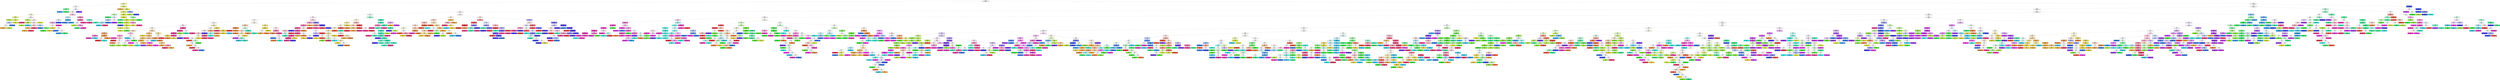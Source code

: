 digraph Tree {
node [shape=box, style="filled, rounded", color="black", fontname="helvetica"] ;
edge [fontname="helvetica"] ;
0 [label="X[10] <= -2.02\ngini = 0.96\nsamples = 3680\nvalue = [261, 228, 240, 225, 221, 215, 216, 225, 205, 236\n211, 238, 231, 255, 218, 202, 185, 226, 230, 211\n210, 248, 209, 241, 226, 234]\nclass = 1", fillcolor="#ffffff"] ;
1 [label="X[3] <= 0.38\ngini = 0.78\nsamples = 207\nvalue = [0, 26, 2, 139, 16, 0, 1, 6, 29, 2, 7, 0, 3\n15, 13, 10, 0, 7, 3, 0, 0, 6, 26, 11, 0, 0]\nclass = 4", fillcolor="#eff5b5"] ;
0 -> 1 [labeldistance=2.5, labelangle=45, headlabel="True"] ;
2 [label="X[4] <= -3.64\ngini = 0.9\nsamples = 98\nvalue = [0, 8, 2, 21, 13, 0, 0, 3, 17, 0, 7, 0, 1, 15\n9, 5, 0, 7, 0, 0, 0, 6, 24, 10, 0, 0]\nclass = 23", fillcolor="#fefafc"] ;
1 -> 2 ;
3 [label="X[52] <= -0.3\ngini = 0.38\nsamples = 13\nvalue = [0, 0, 0, 0, 0, 0, 0, 0, 15, 0, 0, 0, 0, 5\n0, 0, 0, 0, 0, 0, 0, 0, 0, 0, 0, 0]\nclass = 9", fillcolor="#7bee98"] ;
2 -> 3 ;
4 [label="gini = 0.0\nsamples = 4\nvalue = [0, 0, 0, 0, 0, 0, 0, 0, 0, 0, 0, 0, 0, 5\n0, 0, 0, 0, 0, 0, 0, 0, 0, 0, 0, 0]\nclass = 14", fillcolor="#399de5"] ;
3 -> 4 ;
5 [label="gini = 0.0\nsamples = 9\nvalue = [0, 0, 0, 0, 0, 0, 0, 0, 15, 0, 0, 0, 0, 0\n0, 0, 0, 0, 0, 0, 0, 0, 0, 0, 0, 0]\nclass = 9", fillcolor="#39e564"] ;
3 -> 5 ;
6 [label="X[4] <= 4.78\ngini = 0.9\nsamples = 85\nvalue = [0, 8, 2, 21, 13, 0, 0, 3, 2, 0, 7, 0, 1, 10\n9, 5, 0, 7, 0, 0, 0, 6, 24, 10, 0, 0]\nclass = 23", fillcolor="#fef9fc"] ;
2 -> 6 ;
7 [label="X[5] <= 0.39\ngini = 0.89\nsamples = 80\nvalue = [0, 8, 2, 21, 13, 0, 0, 3, 2, 0, 7, 0, 1, 10\n9, 5, 0, 0, 0, 0, 0, 6, 24, 10, 0, 0]\nclass = 23", fillcolor="#fef9fc"] ;
6 -> 7 ;
8 [label="X[87] <= -0.17\ngini = 0.8\nsamples = 39\nvalue = [0, 8, 1, 21, 11, 0, 0, 3, 0, 0, 0, 0, 1, 0\n7, 0, 0, 0, 0, 0, 0, 0, 0, 10, 0, 0]\nclass = 4", fillcolor="#f7fad8"] ;
7 -> 8 ;
9 [label="X[85] <= -0.56\ngini = 0.49\nsamples = 15\nvalue = [0, 1, 0, 15, 4, 0, 0, 0, 0, 0, 0, 0, 0, 0\n2, 0, 0, 0, 0, 0, 0, 0, 0, 0, 0, 0]\nclass = 4", fillcolor="#e5ef86"] ;
8 -> 9 ;
10 [label="gini = 0.0\nsamples = 3\nvalue = [0, 0, 0, 0, 3, 0, 0, 0, 0, 0, 0, 0, 0, 0\n0, 0, 0, 0, 0, 0, 0, 0, 0, 0, 0, 0]\nclass = 5", fillcolor="#ace539"] ;
9 -> 10 ;
11 [label="X[29] <= 0.08\ngini = 0.36\nsamples = 12\nvalue = [0, 1, 0, 15, 1, 0, 0, 0, 0, 0, 0, 0, 0, 0\n2, 0, 0, 0, 0, 0, 0, 0, 0, 0, 0, 0]\nclass = 4", fillcolor="#deeb68"] ;
9 -> 11 ;
12 [label="X[94] <= -0.06\ngini = 0.62\nsamples = 3\nvalue = [0, 1, 0, 0, 1, 0, 0, 0, 0, 0, 0, 0, 0, 0\n2, 0, 0, 0, 0, 0, 0, 0, 0, 0, 0, 0]\nclass = 15", fillcolor="#bdd2f6"] ;
11 -> 12 ;
13 [label="X[33] <= 0.57\ngini = 0.5\nsamples = 2\nvalue = [0, 1, 0, 0, 1, 0, 0, 0, 0, 0, 0, 0, 0, 0\n0, 0, 0, 0, 0, 0, 0, 0, 0, 0, 0, 0]\nclass = 2", fillcolor="#ffffff"] ;
12 -> 13 ;
14 [label="gini = 0.0\nsamples = 1\nvalue = [0, 1, 0, 0, 0, 0, 0, 0, 0, 0, 0, 0, 0, 0\n0, 0, 0, 0, 0, 0, 0, 0, 0, 0, 0, 0]\nclass = 2", fillcolor="#e5a639"] ;
13 -> 14 ;
15 [label="gini = 0.0\nsamples = 1\nvalue = [0, 0, 0, 0, 1, 0, 0, 0, 0, 0, 0, 0, 0, 0\n0, 0, 0, 0, 0, 0, 0, 0, 0, 0, 0, 0]\nclass = 5", fillcolor="#ace539"] ;
13 -> 15 ;
16 [label="gini = 0.0\nsamples = 1\nvalue = [0, 0, 0, 0, 0, 0, 0, 0, 0, 0, 0, 0, 0, 0\n2, 0, 0, 0, 0, 0, 0, 0, 0, 0, 0, 0]\nclass = 15", fillcolor="#3978e5"] ;
12 -> 16 ;
17 [label="gini = 0.0\nsamples = 9\nvalue = [0, 0, 0, 15, 0, 0, 0, 0, 0, 0, 0, 0, 0, 0\n0, 0, 0, 0, 0, 0, 0, 0, 0, 0, 0, 0]\nclass = 4", fillcolor="#d4e539"] ;
11 -> 17 ;
18 [label="X[14] <= 0.27\ngini = 0.83\nsamples = 24\nvalue = [0, 7, 1, 6, 7, 0, 0, 3, 0, 0, 0, 0, 1, 0\n5, 0, 0, 0, 0, 0, 0, 0, 0, 10, 0, 0]\nclass = 24", fillcolor="#fdedf1"] ;
8 -> 18 ;
19 [label="X[86] <= -0.65\ngini = 0.37\nsamples = 7\nvalue = [0, 0, 0, 0, 7, 0, 0, 0, 0, 0, 0, 0, 1, 0\n0, 0, 0, 0, 0, 0, 0, 0, 0, 1, 0, 0]\nclass = 5", fillcolor="#c1ec6a"] ;
18 -> 19 ;
20 [label="gini = 0.0\nsamples = 1\nvalue = [0, 0, 0, 0, 0, 0, 0, 0, 0, 0, 0, 0, 0, 0\n0, 0, 0, 0, 0, 0, 0, 0, 0, 1, 0, 0]\nclass = 24", fillcolor="#e5396a"] ;
19 -> 20 ;
21 [label="X[99] <= 0.25\ngini = 0.22\nsamples = 6\nvalue = [0, 0, 0, 0, 7, 0, 0, 0, 0, 0, 0, 0, 1, 0\n0, 0, 0, 0, 0, 0, 0, 0, 0, 0, 0, 0]\nclass = 5", fillcolor="#b8e955"] ;
19 -> 21 ;
22 [label="gini = 0.0\nsamples = 5\nvalue = [0, 0, 0, 0, 7, 0, 0, 0, 0, 0, 0, 0, 0, 0\n0, 0, 0, 0, 0, 0, 0, 0, 0, 0, 0, 0]\nclass = 5", fillcolor="#ace539"] ;
21 -> 22 ;
23 [label="gini = 0.0\nsamples = 1\nvalue = [0, 0, 0, 0, 0, 0, 0, 0, 0, 0, 0, 0, 1, 0\n0, 0, 0, 0, 0, 0, 0, 0, 0, 0, 0, 0]\nclass = 13", fillcolor="#39c5e5"] ;
21 -> 23 ;
24 [label="X[19] <= 1.17\ngini = 0.79\nsamples = 17\nvalue = [0, 7, 1, 6, 0, 0, 0, 3, 0, 0, 0, 0, 0, 0\n5, 0, 0, 0, 0, 0, 0, 0, 0, 9, 0, 0]\nclass = 24", fillcolor="#fdeef3"] ;
18 -> 24 ;
25 [label="X[29] <= 0.32\ngini = 0.74\nsamples = 13\nvalue = [0, 7, 1, 0, 0, 0, 0, 3, 0, 0, 0, 0, 0, 0\n5, 0, 0, 0, 0, 0, 0, 0, 0, 9, 0, 0]\nclass = 24", fillcolor="#fce9ee"] ;
24 -> 25 ;
26 [label="X[85] <= -0.17\ngini = 0.49\nsamples = 9\nvalue = [0, 7, 0, 0, 0, 0, 0, 0, 0, 0, 0, 0, 0, 0\n0, 0, 0, 0, 0, 0, 0, 0, 0, 9, 0, 0]\nclass = 24", fillcolor="#f9d3de"] ;
25 -> 26 ;
27 [label="X[25] <= 0.69\ngini = 0.35\nsamples = 6\nvalue = [0, 7, 0, 0, 0, 0, 0, 0, 0, 0, 0, 0, 0, 0\n0, 0, 0, 0, 0, 0, 0, 0, 0, 2, 0, 0]\nclass = 2", fillcolor="#ecbf72"] ;
26 -> 27 ;
28 [label="gini = 0.0\nsamples = 5\nvalue = [0, 7, 0, 0, 0, 0, 0, 0, 0, 0, 0, 0, 0, 0\n0, 0, 0, 0, 0, 0, 0, 0, 0, 0, 0, 0]\nclass = 2", fillcolor="#e5a639"] ;
27 -> 28 ;
29 [label="gini = 0.0\nsamples = 1\nvalue = [0, 0, 0, 0, 0, 0, 0, 0, 0, 0, 0, 0, 0, 0\n0, 0, 0, 0, 0, 0, 0, 0, 0, 2, 0, 0]\nclass = 24", fillcolor="#e5396a"] ;
27 -> 29 ;
30 [label="gini = 0.0\nsamples = 3\nvalue = [0, 0, 0, 0, 0, 0, 0, 0, 0, 0, 0, 0, 0, 0\n0, 0, 0, 0, 0, 0, 0, 0, 0, 7, 0, 0]\nclass = 24", fillcolor="#e5396a"] ;
26 -> 30 ;
31 [label="X[59] <= 0.05\ngini = 0.57\nsamples = 4\nvalue = [0, 0, 1, 0, 0, 0, 0, 3, 0, 0, 0, 0, 0, 0\n5, 0, 0, 0, 0, 0, 0, 0, 0, 0, 0, 0]\nclass = 15", fillcolor="#bdd2f6"] ;
25 -> 31 ;
32 [label="gini = 0.0\nsamples = 2\nvalue = [0, 0, 0, 0, 0, 0, 0, 0, 0, 0, 0, 0, 0, 0\n5, 0, 0, 0, 0, 0, 0, 0, 0, 0, 0, 0]\nclass = 15", fillcolor="#3978e5"] ;
31 -> 32 ;
33 [label="X[16] <= 0.35\ngini = 0.38\nsamples = 2\nvalue = [0, 0, 1, 0, 0, 0, 0, 3, 0, 0, 0, 0, 0, 0\n0, 0, 0, 0, 0, 0, 0, 0, 0, 0, 0, 0]\nclass = 8", fillcolor="#7bee7d"] ;
31 -> 33 ;
34 [label="gini = 0.0\nsamples = 1\nvalue = [0, 0, 0, 0, 0, 0, 0, 3, 0, 0, 0, 0, 0, 0\n0, 0, 0, 0, 0, 0, 0, 0, 0, 0, 0, 0]\nclass = 8", fillcolor="#39e53c"] ;
33 -> 34 ;
35 [label="gini = 0.0\nsamples = 1\nvalue = [0, 0, 1, 0, 0, 0, 0, 0, 0, 0, 0, 0, 0, 0\n0, 0, 0, 0, 0, 0, 0, 0, 0, 0, 0, 0]\nclass = 3", fillcolor="#e5ce39"] ;
33 -> 35 ;
36 [label="gini = 0.0\nsamples = 4\nvalue = [0, 0, 0, 6, 0, 0, 0, 0, 0, 0, 0, 0, 0, 0\n0, 0, 0, 0, 0, 0, 0, 0, 0, 0, 0, 0]\nclass = 4", fillcolor="#d4e539"] ;
24 -> 36 ;
37 [label="X[17] <= 0.16\ngini = 0.77\nsamples = 41\nvalue = [0, 0, 1, 0, 2, 0, 0, 0, 2, 0, 7, 0, 0, 10\n2, 5, 0, 0, 0, 0, 0, 6, 24, 0, 0, 0]\nclass = 23", fillcolor="#f8c6e0"] ;
7 -> 37 ;
38 [label="X[13] <= 0.72\ngini = 0.72\nsamples = 18\nvalue = [0, 0, 1, 0, 0, 0, 0, 0, 1, 0, 0, 0, 0, 10\n2, 5, 0, 0, 0, 0, 0, 4, 0, 0, 0, 0]\nclass = 14", fillcolor="#c8e4f8"] ;
37 -> 38 ;
39 [label="X[24] <= 0.59\ngini = 0.73\nsamples = 10\nvalue = [0, 0, 1, 0, 0, 0, 0, 0, 1, 0, 0, 0, 0, 1\n1, 5, 0, 0, 0, 0, 0, 4, 0, 0, 0, 0]\nclass = 16", fillcolor="#e9ecfc"] ;
38 -> 39 ;
40 [label="X[51] <= -0.32\ngini = 0.69\nsamples = 6\nvalue = [0, 0, 1, 0, 0, 0, 0, 0, 1, 0, 0, 0, 0, 1\n1, 0, 0, 0, 0, 0, 0, 4, 0, 0, 0, 0]\nclass = 22", fillcolor="#f4aae1"] ;
39 -> 40 ;
41 [label="X[96] <= -0.62\ngini = 0.75\nsamples = 4\nvalue = [0, 0, 1, 0, 0, 0, 0, 0, 1, 0, 0, 0, 0, 1\n1, 0, 0, 0, 0, 0, 0, 0, 0, 0, 0, 0]\nclass = 3", fillcolor="#ffffff"] ;
40 -> 41 ;
42 [label="gini = 0.0\nsamples = 1\nvalue = [0, 0, 1, 0, 0, 0, 0, 0, 0, 0, 0, 0, 0, 0\n0, 0, 0, 0, 0, 0, 0, 0, 0, 0, 0, 0]\nclass = 3", fillcolor="#e5ce39"] ;
41 -> 42 ;
43 [label="X[39] <= -0.29\ngini = 0.67\nsamples = 3\nvalue = [0, 0, 0, 0, 0, 0, 0, 0, 1, 0, 0, 0, 0, 1\n1, 0, 0, 0, 0, 0, 0, 0, 0, 0, 0, 0]\nclass = 9", fillcolor="#ffffff"] ;
41 -> 43 ;
44 [label="gini = 0.0\nsamples = 1\nvalue = [0, 0, 0, 0, 0, 0, 0, 0, 0, 0, 0, 0, 0, 0\n1, 0, 0, 0, 0, 0, 0, 0, 0, 0, 0, 0]\nclass = 15", fillcolor="#3978e5"] ;
43 -> 44 ;
45 [label="X[26] <= 0.34\ngini = 0.5\nsamples = 2\nvalue = [0, 0, 0, 0, 0, 0, 0, 0, 1, 0, 0, 0, 0, 1\n0, 0, 0, 0, 0, 0, 0, 0, 0, 0, 0, 0]\nclass = 9", fillcolor="#ffffff"] ;
43 -> 45 ;
46 [label="gini = 0.0\nsamples = 1\nvalue = [0, 0, 0, 0, 0, 0, 0, 0, 0, 0, 0, 0, 0, 1\n0, 0, 0, 0, 0, 0, 0, 0, 0, 0, 0, 0]\nclass = 14", fillcolor="#399de5"] ;
45 -> 46 ;
47 [label="gini = 0.0\nsamples = 1\nvalue = [0, 0, 0, 0, 0, 0, 0, 0, 1, 0, 0, 0, 0, 0\n0, 0, 0, 0, 0, 0, 0, 0, 0, 0, 0, 0]\nclass = 9", fillcolor="#39e564"] ;
45 -> 47 ;
48 [label="gini = 0.0\nsamples = 2\nvalue = [0, 0, 0, 0, 0, 0, 0, 0, 0, 0, 0, 0, 0, 0\n0, 0, 0, 0, 0, 0, 0, 4, 0, 0, 0, 0]\nclass = 22", fillcolor="#e539ba"] ;
40 -> 48 ;
49 [label="gini = 0.0\nsamples = 4\nvalue = [0, 0, 0, 0, 0, 0, 0, 0, 0, 0, 0, 0, 0, 0\n0, 5, 0, 0, 0, 0, 0, 0, 0, 0, 0, 0]\nclass = 16", fillcolor="#3950e5"] ;
39 -> 49 ;
50 [label="X[34] <= 0.01\ngini = 0.18\nsamples = 8\nvalue = [0, 0, 0, 0, 0, 0, 0, 0, 0, 0, 0, 0, 0, 9\n1, 0, 0, 0, 0, 0, 0, 0, 0, 0, 0, 0]\nclass = 14", fillcolor="#4fa8e8"] ;
38 -> 50 ;
51 [label="gini = 0.0\nsamples = 1\nvalue = [0, 0, 0, 0, 0, 0, 0, 0, 0, 0, 0, 0, 0, 0\n1, 0, 0, 0, 0, 0, 0, 0, 0, 0, 0, 0]\nclass = 15", fillcolor="#3978e5"] ;
50 -> 51 ;
52 [label="gini = 0.0\nsamples = 7\nvalue = [0, 0, 0, 0, 0, 0, 0, 0, 0, 0, 0, 0, 0, 9\n0, 0, 0, 0, 0, 0, 0, 0, 0, 0, 0, 0]\nclass = 14", fillcolor="#399de5"] ;
50 -> 52 ;
53 [label="X[21] <= 0.88\ngini = 0.51\nsamples = 23\nvalue = [0, 0, 0, 0, 2, 0, 0, 0, 1, 0, 7, 0, 0, 0\n0, 0, 0, 0, 0, 0, 0, 2, 24, 0, 0, 0]\nclass = 23", fillcolor="#f08bbf"] ;
37 -> 53 ;
54 [label="X[0] <= 3.8\ngini = 0.32\nsamples = 17\nvalue = [0, 0, 0, 0, 2, 0, 0, 0, 1, 0, 0, 0, 0, 0\n0, 0, 0, 0, 0, 0, 0, 2, 22, 0, 0, 0]\nclass = 23", fillcolor="#ea61a8"] ;
53 -> 54 ;
55 [label="X[69] <= -0.43\ngini = 0.64\nsamples = 3\nvalue = [0, 0, 0, 0, 2, 0, 0, 0, 1, 0, 0, 0, 0, 0\n0, 0, 0, 0, 0, 0, 0, 2, 0, 0, 0, 0]\nclass = 5", fillcolor="#ffffff"] ;
54 -> 55 ;
56 [label="gini = 0.0\nsamples = 1\nvalue = [0, 0, 0, 0, 2, 0, 0, 0, 0, 0, 0, 0, 0, 0\n0, 0, 0, 0, 0, 0, 0, 0, 0, 0, 0, 0]\nclass = 5", fillcolor="#ace539"] ;
55 -> 56 ;
57 [label="X[30] <= -0.31\ngini = 0.44\nsamples = 2\nvalue = [0, 0, 0, 0, 0, 0, 0, 0, 1, 0, 0, 0, 0, 0\n0, 0, 0, 0, 0, 0, 0, 2, 0, 0, 0, 0]\nclass = 22", fillcolor="#f29cdc"] ;
55 -> 57 ;
58 [label="gini = 0.0\nsamples = 1\nvalue = [0, 0, 0, 0, 0, 0, 0, 0, 1, 0, 0, 0, 0, 0\n0, 0, 0, 0, 0, 0, 0, 0, 0, 0, 0, 0]\nclass = 9", fillcolor="#39e564"] ;
57 -> 58 ;
59 [label="gini = 0.0\nsamples = 1\nvalue = [0, 0, 0, 0, 0, 0, 0, 0, 0, 0, 0, 0, 0, 0\n0, 0, 0, 0, 0, 0, 0, 2, 0, 0, 0, 0]\nclass = 22", fillcolor="#e539ba"] ;
57 -> 59 ;
60 [label="gini = 0.0\nsamples = 14\nvalue = [0, 0, 0, 0, 0, 0, 0, 0, 0, 0, 0, 0, 0, 0\n0, 0, 0, 0, 0, 0, 0, 0, 22, 0, 0, 0]\nclass = 23", fillcolor="#e53992"] ;
54 -> 60 ;
61 [label="X[90] <= -0.22\ngini = 0.35\nsamples = 6\nvalue = [0, 0, 0, 0, 0, 0, 0, 0, 0, 0, 7, 0, 0, 0\n0, 0, 0, 0, 0, 0, 0, 0, 2, 0, 0, 0]\nclass = 11", fillcolor="#72ecc9"] ;
53 -> 61 ;
62 [label="gini = 0.0\nsamples = 1\nvalue = [0, 0, 0, 0, 0, 0, 0, 0, 0, 0, 0, 0, 0, 0\n0, 0, 0, 0, 0, 0, 0, 0, 2, 0, 0, 0]\nclass = 23", fillcolor="#e53992"] ;
61 -> 62 ;
63 [label="gini = 0.0\nsamples = 5\nvalue = [0, 0, 0, 0, 0, 0, 0, 0, 0, 0, 7, 0, 0, 0\n0, 0, 0, 0, 0, 0, 0, 0, 0, 0, 0, 0]\nclass = 11", fillcolor="#39e5b4"] ;
61 -> 63 ;
64 [label="gini = 0.0\nsamples = 5\nvalue = [0, 0, 0, 0, 0, 0, 0, 0, 0, 0, 0, 0, 0, 0\n0, 0, 0, 7, 0, 0, 0, 0, 0, 0, 0, 0]\nclass = 18", fillcolor="#7239e5"] ;
6 -> 64 ;
65 [label="X[6] <= -1.95\ngini = 0.52\nsamples = 109\nvalue = [0, 18, 0, 118, 3, 0, 1, 3, 12, 2, 0, 0, 2, 0\n4, 5, 0, 0, 3, 0, 0, 0, 2, 1, 0, 0]\nclass = 4", fillcolor="#e3ee80"] ;
1 -> 65 ;
66 [label="gini = 0.0\nsamples = 11\nvalue = [0, 18, 0, 0, 0, 0, 0, 0, 0, 0, 0, 0, 0, 0\n0, 0, 0, 0, 0, 0, 0, 0, 0, 0, 0, 0]\nclass = 2", fillcolor="#e5a639"] ;
65 -> 66 ;
67 [label="X[24] <= 1.84\ngini = 0.42\nsamples = 98\nvalue = [0, 0, 0, 118, 3, 0, 1, 3, 12, 2, 0, 0, 2, 0\n4, 5, 0, 0, 3, 0, 0, 0, 2, 1, 0, 0]\nclass = 4", fillcolor="#dfec6d"] ;
65 -> 67 ;
68 [label="X[0] <= 0.65\ngini = 0.37\nsamples = 93\nvalue = [0, 0, 0, 118, 1, 0, 1, 3, 12, 2, 0, 0, 2, 0\n4, 1, 0, 0, 3, 0, 0, 0, 2, 1, 0, 0]\nclass = 4", fillcolor="#deeb67"] ;
67 -> 68 ;
69 [label="X[4] <= -1.99\ngini = 0.74\nsamples = 15\nvalue = [0, 0, 0, 0, 0, 0, 0, 3, 10, 0, 0, 0, 2, 0\n4, 0, 0, 0, 3, 0, 0, 0, 0, 1, 0, 0]\nclass = 9", fillcolor="#c0f7ce"] ;
68 -> 69 ;
70 [label="gini = 0.0\nsamples = 5\nvalue = [0, 0, 0, 0, 0, 0, 0, 0, 10, 0, 0, 0, 0, 0\n0, 0, 0, 0, 0, 0, 0, 0, 0, 0, 0, 0]\nclass = 9", fillcolor="#39e564"] ;
69 -> 70 ;
71 [label="X[48] <= 0.01\ngini = 0.77\nsamples = 10\nvalue = [0, 0, 0, 0, 0, 0, 0, 3, 0, 0, 0, 0, 2, 0\n4, 0, 0, 0, 3, 0, 0, 0, 0, 1, 0, 0]\nclass = 15", fillcolor="#ebf2fc"] ;
69 -> 71 ;
72 [label="X[39] <= -0.09\ngini = 0.57\nsamples = 6\nvalue = [0, 0, 0, 0, 0, 0, 0, 0, 0, 0, 0, 0, 2, 0\n4, 0, 0, 0, 0, 0, 0, 0, 0, 1, 0, 0]\nclass = 15", fillcolor="#b0c9f5"] ;
71 -> 72 ;
73 [label="X[93] <= -0.13\ngini = 0.44\nsamples = 3\nvalue = [0, 0, 0, 0, 0, 0, 0, 0, 0, 0, 0, 0, 2, 0\n0, 0, 0, 0, 0, 0, 0, 0, 0, 1, 0, 0]\nclass = 13", fillcolor="#9ce2f2"] ;
72 -> 73 ;
74 [label="gini = 0.0\nsamples = 2\nvalue = [0, 0, 0, 0, 0, 0, 0, 0, 0, 0, 0, 0, 2, 0\n0, 0, 0, 0, 0, 0, 0, 0, 0, 0, 0, 0]\nclass = 13", fillcolor="#39c5e5"] ;
73 -> 74 ;
75 [label="gini = 0.0\nsamples = 1\nvalue = [0, 0, 0, 0, 0, 0, 0, 0, 0, 0, 0, 0, 0, 0\n0, 0, 0, 0, 0, 0, 0, 0, 0, 1, 0, 0]\nclass = 24", fillcolor="#e5396a"] ;
73 -> 75 ;
76 [label="gini = 0.0\nsamples = 3\nvalue = [0, 0, 0, 0, 0, 0, 0, 0, 0, 0, 0, 0, 0, 0\n4, 0, 0, 0, 0, 0, 0, 0, 0, 0, 0, 0]\nclass = 15", fillcolor="#3978e5"] ;
72 -> 76 ;
77 [label="X[97] <= 0.19\ngini = 0.5\nsamples = 4\nvalue = [0, 0, 0, 0, 0, 0, 0, 3, 0, 0, 0, 0, 0, 0\n0, 0, 0, 0, 3, 0, 0, 0, 0, 0, 0, 0]\nclass = 8", fillcolor="#ffffff"] ;
71 -> 77 ;
78 [label="gini = 0.0\nsamples = 2\nvalue = [0, 0, 0, 0, 0, 0, 0, 0, 0, 0, 0, 0, 0, 0\n0, 0, 0, 0, 3, 0, 0, 0, 0, 0, 0, 0]\nclass = 19", fillcolor="#9a39e5"] ;
77 -> 78 ;
79 [label="gini = 0.0\nsamples = 2\nvalue = [0, 0, 0, 0, 0, 0, 0, 3, 0, 0, 0, 0, 0, 0\n0, 0, 0, 0, 0, 0, 0, 0, 0, 0, 0, 0]\nclass = 8", fillcolor="#39e53c"] ;
77 -> 79 ;
80 [label="X[81] <= 0.82\ngini = 0.14\nsamples = 78\nvalue = [0, 0, 0, 118, 1, 0, 1, 0, 2, 2, 0, 0, 0, 0\n0, 1, 0, 0, 0, 0, 0, 0, 2, 0, 0, 0]\nclass = 4", fillcolor="#d7e747"] ;
68 -> 80 ;
81 [label="X[91] <= -0.54\ngini = 0.09\nsamples = 76\nvalue = [0, 0, 0, 118, 0, 0, 1, 0, 0, 2, 0, 0, 0, 0\n0, 1, 0, 0, 0, 0, 0, 0, 2, 0, 0, 0]\nclass = 4", fillcolor="#d6e643"] ;
80 -> 81 ;
82 [label="gini = 0.0\nsamples = 1\nvalue = [0, 0, 0, 0, 0, 0, 0, 0, 0, 2, 0, 0, 0, 0\n0, 0, 0, 0, 0, 0, 0, 0, 0, 0, 0, 0]\nclass = 10", fillcolor="#39e58c"] ;
81 -> 82 ;
83 [label="X[60] <= 0.72\ngini = 0.06\nsamples = 75\nvalue = [0, 0, 0, 118, 0, 0, 1, 0, 0, 0, 0, 0, 0, 0\n0, 1, 0, 0, 0, 0, 0, 0, 2, 0, 0, 0]\nclass = 4", fillcolor="#d5e640"] ;
81 -> 83 ;
84 [label="X[14] <= -1.23\ngini = 0.03\nsamples = 72\nvalue = [0, 0, 0, 117, 0, 0, 1, 0, 0, 0, 0, 0, 0, 0\n0, 1, 0, 0, 0, 0, 0, 0, 0, 0, 0, 0]\nclass = 4", fillcolor="#d5e53c"] ;
83 -> 84 ;
85 [label="gini = 0.0\nsamples = 1\nvalue = [0, 0, 0, 0, 0, 0, 0, 0, 0, 0, 0, 0, 0, 0\n0, 1, 0, 0, 0, 0, 0, 0, 0, 0, 0, 0]\nclass = 16", fillcolor="#3950e5"] ;
84 -> 85 ;
86 [label="X[12] <= 0.7\ngini = 0.02\nsamples = 71\nvalue = [0, 0, 0, 117, 0, 0, 1, 0, 0, 0, 0, 0, 0, 0\n0, 0, 0, 0, 0, 0, 0, 0, 0, 0, 0, 0]\nclass = 4", fillcolor="#d4e53b"] ;
84 -> 86 ;
87 [label="gini = 0.0\nsamples = 69\nvalue = [0, 0, 0, 114, 0, 0, 0, 0, 0, 0, 0, 0, 0, 0\n0, 0, 0, 0, 0, 0, 0, 0, 0, 0, 0, 0]\nclass = 4", fillcolor="#d4e539"] ;
86 -> 87 ;
88 [label="X[96] <= -0.2\ngini = 0.38\nsamples = 2\nvalue = [0, 0, 0, 3, 0, 0, 1, 0, 0, 0, 0, 0, 0, 0\n0, 0, 0, 0, 0, 0, 0, 0, 0, 0, 0, 0]\nclass = 4", fillcolor="#e2ee7b"] ;
86 -> 88 ;
89 [label="gini = 0.0\nsamples = 1\nvalue = [0, 0, 0, 3, 0, 0, 0, 0, 0, 0, 0, 0, 0, 0\n0, 0, 0, 0, 0, 0, 0, 0, 0, 0, 0, 0]\nclass = 4", fillcolor="#d4e539"] ;
88 -> 89 ;
90 [label="gini = 0.0\nsamples = 1\nvalue = [0, 0, 0, 0, 0, 0, 1, 0, 0, 0, 0, 0, 0, 0\n0, 0, 0, 0, 0, 0, 0, 0, 0, 0, 0, 0]\nclass = 7", fillcolor="#5be539"] ;
88 -> 90 ;
91 [label="X[61] <= -0.41\ngini = 0.44\nsamples = 3\nvalue = [0, 0, 0, 1, 0, 0, 0, 0, 0, 0, 0, 0, 0, 0\n0, 0, 0, 0, 0, 0, 0, 0, 2, 0, 0, 0]\nclass = 23", fillcolor="#f29cc8"] ;
83 -> 91 ;
92 [label="gini = 0.0\nsamples = 1\nvalue = [0, 0, 0, 1, 0, 0, 0, 0, 0, 0, 0, 0, 0, 0\n0, 0, 0, 0, 0, 0, 0, 0, 0, 0, 0, 0]\nclass = 4", fillcolor="#d4e539"] ;
91 -> 92 ;
93 [label="gini = 0.0\nsamples = 2\nvalue = [0, 0, 0, 0, 0, 0, 0, 0, 0, 0, 0, 0, 0, 0\n0, 0, 0, 0, 0, 0, 0, 0, 2, 0, 0, 0]\nclass = 23", fillcolor="#e53992"] ;
91 -> 93 ;
94 [label="X[86] <= -0.45\ngini = 0.44\nsamples = 2\nvalue = [0, 0, 0, 0, 1, 0, 0, 0, 2, 0, 0, 0, 0, 0\n0, 0, 0, 0, 0, 0, 0, 0, 0, 0, 0, 0]\nclass = 9", fillcolor="#9cf2b2"] ;
80 -> 94 ;
95 [label="gini = 0.0\nsamples = 1\nvalue = [0, 0, 0, 0, 1, 0, 0, 0, 0, 0, 0, 0, 0, 0\n0, 0, 0, 0, 0, 0, 0, 0, 0, 0, 0, 0]\nclass = 5", fillcolor="#ace539"] ;
94 -> 95 ;
96 [label="gini = 0.0\nsamples = 1\nvalue = [0, 0, 0, 0, 0, 0, 0, 0, 2, 0, 0, 0, 0, 0\n0, 0, 0, 0, 0, 0, 0, 0, 0, 0, 0, 0]\nclass = 9", fillcolor="#39e564"] ;
94 -> 96 ;
97 [label="X[50] <= -0.33\ngini = 0.44\nsamples = 5\nvalue = [0, 0, 0, 0, 2, 0, 0, 0, 0, 0, 0, 0, 0, 0\n0, 4, 0, 0, 0, 0, 0, 0, 0, 0, 0, 0]\nclass = 16", fillcolor="#9ca8f2"] ;
67 -> 97 ;
98 [label="gini = 0.0\nsamples = 1\nvalue = [0, 0, 0, 0, 2, 0, 0, 0, 0, 0, 0, 0, 0, 0\n0, 0, 0, 0, 0, 0, 0, 0, 0, 0, 0, 0]\nclass = 5", fillcolor="#ace539"] ;
97 -> 98 ;
99 [label="gini = 0.0\nsamples = 4\nvalue = [0, 0, 0, 0, 0, 0, 0, 0, 0, 0, 0, 0, 0, 0\n0, 4, 0, 0, 0, 0, 0, 0, 0, 0, 0, 0]\nclass = 16", fillcolor="#3950e5"] ;
97 -> 99 ;
100 [label="X[10] <= 3.43\ngini = 0.96\nsamples = 3473\nvalue = [261, 202, 238, 86, 205, 215, 215, 219, 176, 234\n204, 238, 228, 240, 205, 192, 185, 219, 227, 211\n210, 242, 183, 230, 226, 234]\nclass = 1", fillcolor="#fffffe"] ;
0 -> 100 [labeldistance=2.5, labelangle=-45, headlabel="False"] ;
101 [label="X[9] <= 2.29\ngini = 0.96\nsamples = 3435\nvalue = [261, 202, 238, 86, 204, 215, 215, 218, 176, 234\n204, 237, 228, 240, 205, 143, 185, 219, 227, 210\n210, 242, 183, 230, 226, 234]\nclass = 1", fillcolor="#fffffe"] ;
100 -> 101 ;
102 [label="X[1] <= -2.68\ngini = 0.96\nsamples = 3223\nvalue = [259, 201, 238, 85, 201, 207, 213, 204, 175, 112\n196, 228, 213, 240, 205, 138, 172, 219, 213, 205\n195, 210, 178, 218, 222, 200]\nclass = 1", fillcolor="#fffffe"] ;
101 -> 102 ;
103 [label="X[24] <= 0.14\ngini = 0.88\nsamples = 676\nvalue = [92, 90, 108, 0, 5, 6, 0, 6, 0, 0, 163, 10, 8\n0, 8, 1, 164, 0, 1, 4, 8, 11, 126, 22, 181, 39]\nclass = 25", fillcolor="#fffbfb"] ;
102 -> 103 ;
104 [label="X[21] <= 0.41\ngini = 0.86\nsamples = 402\nvalue = [81, 54, 102, 0, 1, 6, 0, 4, 0, 0, 140, 7, 6\n0, 3, 0, 35, 0, 1, 4, 7, 10, 103, 14, 41, 9]\nclass = 11", fillcolor="#f1fdfa"] ;
103 -> 104 ;
105 [label="X[43] <= 0.51\ngini = 0.86\nsamples = 260\nvalue = [73, 47, 70, 0, 1, 3, 0, 4, 0, 0, 18, 5, 6, 0\n2, 0, 32, 0, 1, 2, 7, 10, 93, 12, 20, 3]\nclass = 23", fillcolor="#fdf3f9"] ;
104 -> 105 ;
106 [label="X[18] <= 0.74\ngini = 0.86\nsamples = 197\nvalue = [69, 35, 67, 0, 1, 3, 0, 4, 0, 0, 18, 5, 6, 0\n2, 0, 5, 0, 1, 2, 7, 10, 49, 12, 12, 2]\nclass = 1", fillcolor="#fffefd"] ;
105 -> 106 ;
107 [label="X[14] <= 0.52\ngini = 0.86\nsamples = 142\nvalue = [34, 34, 39, 0, 1, 3, 0, 4, 0, 0, 1, 4, 5, 0\n1, 0, 5, 0, 1, 0, 7, 10, 46, 12, 6, 2]\nclass = 23", fillcolor="#fef7fb"] ;
106 -> 107 ;
108 [label="X[0] <= 3.26\ngini = 0.83\nsamples = 104\nvalue = [26, 32, 12, 0, 1, 3, 0, 2, 0, 0, 1, 2, 4, 0\n0, 0, 1, 0, 1, 0, 7, 10, 44, 2, 5, 0]\nclass = 23", fillcolor="#fcebf4"] ;
107 -> 108 ;
109 [label="X[2] <= -0.69\ngini = 0.82\nsamples = 69\nvalue = [26, 32, 12, 0, 1, 2, 0, 2, 0, 0, 0, 2, 4, 0\n0, 0, 0, 0, 1, 0, 7, 10, 0, 2, 5, 0]\nclass = 2", fillcolor="#fdf8f0"] ;
108 -> 109 ;
110 [label="X[87] <= -0.14\ngini = 0.74\nsamples = 27\nvalue = [20, 0, 1, 0, 1, 2, 0, 2, 0, 0, 0, 1, 3, 0\n0, 0, 0, 0, 0, 0, 2, 10, 0, 0, 3, 0]\nclass = 1", fillcolor="#f8dbc6"] ;
109 -> 110 ;
111 [label="X[69] <= -0.51\ngini = 0.4\nsamples = 13\nvalue = [19, 0, 0, 0, 0, 0, 0, 0, 0, 0, 0, 1, 1, 0\n0, 0, 0, 0, 0, 0, 0, 3, 0, 0, 1, 0]\nclass = 1", fillcolor="#eca36f"] ;
110 -> 111 ;
112 [label="X[16] <= -0.83\ngini = 0.38\nsamples = 2\nvalue = [0, 0, 0, 0, 0, 0, 0, 0, 0, 0, 0, 0, 1, 0\n0, 0, 0, 0, 0, 0, 0, 3, 0, 0, 0, 0]\nclass = 22", fillcolor="#ee7bd1"] ;
111 -> 112 ;
113 [label="gini = 0.0\nsamples = 1\nvalue = [0, 0, 0, 0, 0, 0, 0, 0, 0, 0, 0, 0, 0, 0\n0, 0, 0, 0, 0, 0, 0, 3, 0, 0, 0, 0]\nclass = 22", fillcolor="#e539ba"] ;
112 -> 113 ;
114 [label="gini = 0.0\nsamples = 1\nvalue = [0, 0, 0, 0, 0, 0, 0, 0, 0, 0, 0, 0, 1, 0\n0, 0, 0, 0, 0, 0, 0, 0, 0, 0, 0, 0]\nclass = 13", fillcolor="#39c5e5"] ;
112 -> 114 ;
115 [label="X[0] <= -2.58\ngini = 0.18\nsamples = 11\nvalue = [19, 0, 0, 0, 0, 0, 0, 0, 0, 0, 0, 1, 0, 0\n0, 0, 0, 0, 0, 0, 0, 0, 0, 0, 1, 0]\nclass = 1", fillcolor="#e88e4d"] ;
111 -> 115 ;
116 [label="X[92] <= 0.03\ngini = 0.5\nsamples = 2\nvalue = [0, 0, 0, 0, 0, 0, 0, 0, 0, 0, 0, 1, 0, 0\n0, 0, 0, 0, 0, 0, 0, 0, 0, 0, 1, 0]\nclass = 12", fillcolor="#ffffff"] ;
115 -> 116 ;
117 [label="gini = 0.0\nsamples = 1\nvalue = [0, 0, 0, 0, 0, 0, 0, 0, 0, 0, 0, 0, 0, 0\n0, 0, 0, 0, 0, 0, 0, 0, 0, 0, 1, 0]\nclass = 25", fillcolor="#e53941"] ;
116 -> 117 ;
118 [label="gini = 0.0\nsamples = 1\nvalue = [0, 0, 0, 0, 0, 0, 0, 0, 0, 0, 0, 1, 0, 0\n0, 0, 0, 0, 0, 0, 0, 0, 0, 0, 0, 0]\nclass = 12", fillcolor="#39e5dc"] ;
116 -> 118 ;
119 [label="gini = 0.0\nsamples = 9\nvalue = [19, 0, 0, 0, 0, 0, 0, 0, 0, 0, 0, 0, 0, 0\n0, 0, 0, 0, 0, 0, 0, 0, 0, 0, 0, 0]\nclass = 1", fillcolor="#e58139"] ;
115 -> 119 ;
120 [label="X[30] <= 0.01\ngini = 0.82\nsamples = 14\nvalue = [1, 0, 1, 0, 1, 2, 0, 2, 0, 0, 0, 0, 2, 0\n0, 0, 0, 0, 0, 0, 2, 7, 0, 0, 2, 0]\nclass = 22", fillcolor="#f8c8ec"] ;
110 -> 120 ;
121 [label="X[3] <= -1.76\ngini = 0.61\nsamples = 7\nvalue = [1, 0, 0, 0, 1, 1, 0, 0, 0, 0, 0, 0, 0, 0\n0, 0, 0, 0, 0, 0, 0, 7, 0, 0, 2, 0]\nclass = 22", fillcolor="#f29cdc"] ;
120 -> 121 ;
122 [label="gini = 0.0\nsamples = 3\nvalue = [0, 0, 0, 0, 0, 0, 0, 0, 0, 0, 0, 0, 0, 0\n0, 0, 0, 0, 0, 0, 0, 7, 0, 0, 0, 0]\nclass = 22", fillcolor="#e539ba"] ;
121 -> 122 ;
123 [label="X[82] <= -0.17\ngini = 0.72\nsamples = 4\nvalue = [1, 0, 0, 0, 1, 1, 0, 0, 0, 0, 0, 0, 0, 0\n0, 0, 0, 0, 0, 0, 0, 0, 0, 0, 2, 0]\nclass = 25", fillcolor="#f8ced0"] ;
121 -> 123 ;
124 [label="gini = 0.0\nsamples = 1\nvalue = [0, 0, 0, 0, 0, 0, 0, 0, 0, 0, 0, 0, 0, 0\n0, 0, 0, 0, 0, 0, 0, 0, 0, 0, 2, 0]\nclass = 25", fillcolor="#e53941"] ;
123 -> 124 ;
125 [label="X[53] <= 0.18\ngini = 0.67\nsamples = 3\nvalue = [1, 0, 0, 0, 1, 1, 0, 0, 0, 0, 0, 0, 0, 0\n0, 0, 0, 0, 0, 0, 0, 0, 0, 0, 0, 0]\nclass = 1", fillcolor="#ffffff"] ;
123 -> 125 ;
126 [label="gini = 0.0\nsamples = 1\nvalue = [1, 0, 0, 0, 0, 0, 0, 0, 0, 0, 0, 0, 0, 0\n0, 0, 0, 0, 0, 0, 0, 0, 0, 0, 0, 0]\nclass = 1", fillcolor="#e58139"] ;
125 -> 126 ;
127 [label="X[20] <= -0.12\ngini = 0.5\nsamples = 2\nvalue = [0, 0, 0, 0, 1, 1, 0, 0, 0, 0, 0, 0, 0, 0\n0, 0, 0, 0, 0, 0, 0, 0, 0, 0, 0, 0]\nclass = 5", fillcolor="#ffffff"] ;
125 -> 127 ;
128 [label="gini = 0.0\nsamples = 1\nvalue = [0, 0, 0, 0, 0, 1, 0, 0, 0, 0, 0, 0, 0, 0\n0, 0, 0, 0, 0, 0, 0, 0, 0, 0, 0, 0]\nclass = 6", fillcolor="#83e539"] ;
127 -> 128 ;
129 [label="gini = 0.0\nsamples = 1\nvalue = [0, 0, 0, 0, 1, 0, 0, 0, 0, 0, 0, 0, 0, 0\n0, 0, 0, 0, 0, 0, 0, 0, 0, 0, 0, 0]\nclass = 5", fillcolor="#ace539"] ;
127 -> 129 ;
130 [label="X[5] <= -1.07\ngini = 0.78\nsamples = 7\nvalue = [0, 0, 1, 0, 0, 1, 0, 2, 0, 0, 0, 0, 2, 0\n0, 0, 0, 0, 0, 0, 2, 0, 0, 0, 0, 0]\nclass = 8", fillcolor="#ffffff"] ;
120 -> 130 ;
131 [label="gini = 0.0\nsamples = 1\nvalue = [0, 0, 0, 0, 0, 0, 0, 0, 0, 0, 0, 0, 2, 0\n0, 0, 0, 0, 0, 0, 0, 0, 0, 0, 0, 0]\nclass = 13", fillcolor="#39c5e5"] ;
130 -> 131 ;
132 [label="X[4] <= 0.36\ngini = 0.72\nsamples = 6\nvalue = [0, 0, 1, 0, 0, 1, 0, 2, 0, 0, 0, 0, 0, 0\n0, 0, 0, 0, 0, 0, 2, 0, 0, 0, 0, 0]\nclass = 8", fillcolor="#ffffff"] ;
130 -> 132 ;
133 [label="X[39] <= -0.3\ngini = 0.62\nsamples = 4\nvalue = [0, 0, 1, 0, 0, 1, 0, 0, 0, 0, 0, 0, 0, 0\n0, 0, 0, 0, 0, 0, 2, 0, 0, 0, 0, 0]\nclass = 21", fillcolor="#f6bdf5"] ;
132 -> 133 ;
134 [label="X[28] <= 0.5\ngini = 0.5\nsamples = 2\nvalue = [0, 0, 1, 0, 0, 1, 0, 0, 0, 0, 0, 0, 0, 0\n0, 0, 0, 0, 0, 0, 0, 0, 0, 0, 0, 0]\nclass = 3", fillcolor="#ffffff"] ;
133 -> 134 ;
135 [label="gini = 0.0\nsamples = 1\nvalue = [0, 0, 0, 0, 0, 1, 0, 0, 0, 0, 0, 0, 0, 0\n0, 0, 0, 0, 0, 0, 0, 0, 0, 0, 0, 0]\nclass = 6", fillcolor="#83e539"] ;
134 -> 135 ;
136 [label="gini = 0.0\nsamples = 1\nvalue = [0, 0, 1, 0, 0, 0, 0, 0, 0, 0, 0, 0, 0, 0\n0, 0, 0, 0, 0, 0, 0, 0, 0, 0, 0, 0]\nclass = 3", fillcolor="#e5ce39"] ;
134 -> 136 ;
137 [label="gini = 0.0\nsamples = 2\nvalue = [0, 0, 0, 0, 0, 0, 0, 0, 0, 0, 0, 0, 0, 0\n0, 0, 0, 0, 0, 0, 2, 0, 0, 0, 0, 0]\nclass = 21", fillcolor="#e539e2"] ;
133 -> 137 ;
138 [label="gini = 0.0\nsamples = 2\nvalue = [0, 0, 0, 0, 0, 0, 0, 2, 0, 0, 0, 0, 0, 0\n0, 0, 0, 0, 0, 0, 0, 0, 0, 0, 0, 0]\nclass = 8", fillcolor="#39e53c"] ;
132 -> 138 ;
139 [label="X[60] <= 0.16\ngini = 0.67\nsamples = 42\nvalue = [6, 32, 11, 0, 0, 0, 0, 0, 0, 0, 0, 1, 1, 0\n0, 0, 0, 0, 1, 0, 5, 0, 0, 2, 2, 0]\nclass = 2", fillcolor="#f4daac"] ;
109 -> 139 ;
140 [label="X[65] <= -0.57\ngini = 0.53\nsamples = 34\nvalue = [3, 32, 3, 0, 0, 0, 0, 0, 0, 0, 0, 1, 1, 0\n0, 0, 0, 0, 1, 0, 5, 0, 0, 2, 0, 0]\nclass = 2", fillcolor="#efc783"] ;
139 -> 140 ;
141 [label="gini = 0.0\nsamples = 2\nvalue = [0, 0, 3, 0, 0, 0, 0, 0, 0, 0, 0, 0, 0, 0\n0, 0, 0, 0, 0, 0, 0, 0, 0, 0, 0, 0]\nclass = 3", fillcolor="#e5ce39"] ;
140 -> 141 ;
142 [label="X[72] <= 0.29\ngini = 0.47\nsamples = 32\nvalue = [3, 32, 0, 0, 0, 0, 0, 0, 0, 0, 0, 1, 1, 0\n0, 0, 0, 0, 1, 0, 5, 0, 0, 2, 0, 0]\nclass = 2", fillcolor="#edc379"] ;
140 -> 142 ;
143 [label="X[64] <= -0.06\ngini = 0.4\nsamples = 30\nvalue = [1, 32, 0, 0, 0, 0, 0, 0, 0, 0, 0, 1, 0, 0\n0, 0, 0, 0, 1, 0, 5, 0, 0, 2, 0, 0]\nclass = 2", fillcolor="#ecbe6f"] ;
142 -> 143 ;
144 [label="X[7] <= -1.02\ngini = 0.13\nsamples = 20\nvalue = [0, 27, 0, 0, 0, 0, 0, 0, 0, 0, 0, 1, 0, 0\n0, 0, 0, 0, 1, 0, 0, 0, 0, 0, 0, 0]\nclass = 2", fillcolor="#e7ac47"] ;
143 -> 144 ;
145 [label="X[86] <= -0.06\ngini = 0.5\nsamples = 2\nvalue = [0, 0, 0, 0, 0, 0, 0, 0, 0, 0, 0, 1, 0, 0\n0, 0, 0, 0, 1, 0, 0, 0, 0, 0, 0, 0]\nclass = 12", fillcolor="#ffffff"] ;
144 -> 145 ;
146 [label="gini = 0.0\nsamples = 1\nvalue = [0, 0, 0, 0, 0, 0, 0, 0, 0, 0, 0, 1, 0, 0\n0, 0, 0, 0, 0, 0, 0, 0, 0, 0, 0, 0]\nclass = 12", fillcolor="#39e5dc"] ;
145 -> 146 ;
147 [label="gini = 0.0\nsamples = 1\nvalue = [0, 0, 0, 0, 0, 0, 0, 0, 0, 0, 0, 0, 0, 0\n0, 0, 0, 0, 1, 0, 0, 0, 0, 0, 0, 0]\nclass = 19", fillcolor="#9a39e5"] ;
145 -> 147 ;
148 [label="gini = 0.0\nsamples = 18\nvalue = [0, 27, 0, 0, 0, 0, 0, 0, 0, 0, 0, 0, 0, 0\n0, 0, 0, 0, 0, 0, 0, 0, 0, 0, 0, 0]\nclass = 2", fillcolor="#e5a639"] ;
144 -> 148 ;
149 [label="X[92] <= 0.09\ngini = 0.67\nsamples = 10\nvalue = [1, 5, 0, 0, 0, 0, 0, 0, 0, 0, 0, 0, 0, 0\n0, 0, 0, 0, 0, 0, 5, 0, 0, 2, 0, 0]\nclass = 2", fillcolor="#ffffff"] ;
143 -> 149 ;
150 [label="X[13] <= -0.45\ngini = 0.28\nsamples = 5\nvalue = [1, 0, 0, 0, 0, 0, 0, 0, 0, 0, 0, 0, 0, 0\n0, 0, 0, 0, 0, 0, 5, 0, 0, 0, 0, 0]\nclass = 21", fillcolor="#ea61e8"] ;
149 -> 150 ;
151 [label="gini = 0.0\nsamples = 1\nvalue = [1, 0, 0, 0, 0, 0, 0, 0, 0, 0, 0, 0, 0, 0\n0, 0, 0, 0, 0, 0, 0, 0, 0, 0, 0, 0]\nclass = 1", fillcolor="#e58139"] ;
150 -> 151 ;
152 [label="gini = 0.0\nsamples = 4\nvalue = [0, 0, 0, 0, 0, 0, 0, 0, 0, 0, 0, 0, 0, 0\n0, 0, 0, 0, 0, 0, 5, 0, 0, 0, 0, 0]\nclass = 21", fillcolor="#e539e2"] ;
150 -> 152 ;
153 [label="X[7] <= 1.11\ngini = 0.41\nsamples = 5\nvalue = [0, 5, 0, 0, 0, 0, 0, 0, 0, 0, 0, 0, 0, 0\n0, 0, 0, 0, 0, 0, 0, 0, 0, 2, 0, 0]\nclass = 2", fillcolor="#efca88"] ;
149 -> 153 ;
154 [label="gini = 0.0\nsamples = 2\nvalue = [0, 4, 0, 0, 0, 0, 0, 0, 0, 0, 0, 0, 0, 0\n0, 0, 0, 0, 0, 0, 0, 0, 0, 0, 0, 0]\nclass = 2", fillcolor="#e5a639"] ;
153 -> 154 ;
155 [label="X[27] <= 0.87\ngini = 0.44\nsamples = 3\nvalue = [0, 1, 0, 0, 0, 0, 0, 0, 0, 0, 0, 0, 0, 0\n0, 0, 0, 0, 0, 0, 0, 0, 0, 2, 0, 0]\nclass = 24", fillcolor="#f29cb4"] ;
153 -> 155 ;
156 [label="gini = 0.0\nsamples = 2\nvalue = [0, 0, 0, 0, 0, 0, 0, 0, 0, 0, 0, 0, 0, 0\n0, 0, 0, 0, 0, 0, 0, 0, 0, 2, 0, 0]\nclass = 24", fillcolor="#e5396a"] ;
155 -> 156 ;
157 [label="gini = 0.0\nsamples = 1\nvalue = [0, 1, 0, 0, 0, 0, 0, 0, 0, 0, 0, 0, 0, 0\n0, 0, 0, 0, 0, 0, 0, 0, 0, 0, 0, 0]\nclass = 2", fillcolor="#e5a639"] ;
155 -> 157 ;
158 [label="X[27] <= 0.27\ngini = 0.44\nsamples = 2\nvalue = [2, 0, 0, 0, 0, 0, 0, 0, 0, 0, 0, 0, 1, 0\n0, 0, 0, 0, 0, 0, 0, 0, 0, 0, 0, 0]\nclass = 1", fillcolor="#f2c09c"] ;
142 -> 158 ;
159 [label="gini = 0.0\nsamples = 1\nvalue = [0, 0, 0, 0, 0, 0, 0, 0, 0, 0, 0, 0, 1, 0\n0, 0, 0, 0, 0, 0, 0, 0, 0, 0, 0, 0]\nclass = 13", fillcolor="#39c5e5"] ;
158 -> 159 ;
160 [label="gini = 0.0\nsamples = 1\nvalue = [2, 0, 0, 0, 0, 0, 0, 0, 0, 0, 0, 0, 0, 0\n0, 0, 0, 0, 0, 0, 0, 0, 0, 0, 0, 0]\nclass = 1", fillcolor="#e58139"] ;
158 -> 160 ;
161 [label="X[97] <= -0.28\ngini = 0.54\nsamples = 8\nvalue = [3, 0, 8, 0, 0, 0, 0, 0, 0, 0, 0, 0, 0, 0\n0, 0, 0, 0, 0, 0, 0, 0, 0, 0, 2, 0]\nclass = 3", fillcolor="#f2e69c"] ;
139 -> 161 ;
162 [label="X[59] <= -0.06\ngini = 0.5\nsamples = 2\nvalue = [2, 0, 0, 0, 0, 0, 0, 0, 0, 0, 0, 0, 0, 0\n0, 0, 0, 0, 0, 0, 0, 0, 0, 0, 2, 0]\nclass = 1", fillcolor="#ffffff"] ;
161 -> 162 ;
163 [label="gini = 0.0\nsamples = 1\nvalue = [2, 0, 0, 0, 0, 0, 0, 0, 0, 0, 0, 0, 0, 0\n0, 0, 0, 0, 0, 0, 0, 0, 0, 0, 0, 0]\nclass = 1", fillcolor="#e58139"] ;
162 -> 163 ;
164 [label="gini = 0.0\nsamples = 1\nvalue = [0, 0, 0, 0, 0, 0, 0, 0, 0, 0, 0, 0, 0, 0\n0, 0, 0, 0, 0, 0, 0, 0, 0, 0, 2, 0]\nclass = 25", fillcolor="#e53941"] ;
162 -> 164 ;
165 [label="X[65] <= -0.3\ngini = 0.2\nsamples = 6\nvalue = [1, 0, 8, 0, 0, 0, 0, 0, 0, 0, 0, 0, 0, 0\n0, 0, 0, 0, 0, 0, 0, 0, 0, 0, 0, 0]\nclass = 3", fillcolor="#e8d452"] ;
161 -> 165 ;
166 [label="gini = 0.0\nsamples = 1\nvalue = [1, 0, 0, 0, 0, 0, 0, 0, 0, 0, 0, 0, 0, 0\n0, 0, 0, 0, 0, 0, 0, 0, 0, 0, 0, 0]\nclass = 1", fillcolor="#e58139"] ;
165 -> 166 ;
167 [label="gini = 0.0\nsamples = 5\nvalue = [0, 0, 8, 0, 0, 0, 0, 0, 0, 0, 0, 0, 0, 0\n0, 0, 0, 0, 0, 0, 0, 0, 0, 0, 0, 0]\nclass = 3", fillcolor="#e5ce39"] ;
165 -> 167 ;
168 [label="X[21] <= 0.35\ngini = 0.12\nsamples = 35\nvalue = [0, 0, 0, 0, 0, 1, 0, 0, 0, 0, 1, 0, 0, 0\n0, 0, 1, 0, 0, 0, 0, 0, 44, 0, 0, 0]\nclass = 23", fillcolor="#e74699"] ;
108 -> 168 ;
169 [label="X[8] <= 2.66\ngini = 0.09\nsamples = 33\nvalue = [0, 0, 0, 0, 0, 1, 0, 0, 0, 0, 0, 0, 0, 0\n0, 0, 1, 0, 0, 0, 0, 0, 43, 0, 0, 0]\nclass = 23", fillcolor="#e64297"] ;
168 -> 169 ;
170 [label="X[85] <= 0.57\ngini = 0.04\nsamples = 32\nvalue = [0, 0, 0, 0, 0, 0, 0, 0, 0, 0, 0, 0, 0, 0\n0, 0, 1, 0, 0, 0, 0, 0, 43, 0, 0, 0]\nclass = 23", fillcolor="#e63e95"] ;
169 -> 170 ;
171 [label="gini = 0.0\nsamples = 30\nvalue = [0, 0, 0, 0, 0, 0, 0, 0, 0, 0, 0, 0, 0, 0\n0, 0, 0, 0, 0, 0, 0, 0, 42, 0, 0, 0]\nclass = 23", fillcolor="#e53992"] ;
170 -> 171 ;
172 [label="X[95] <= -0.15\ngini = 0.5\nsamples = 2\nvalue = [0, 0, 0, 0, 0, 0, 0, 0, 0, 0, 0, 0, 0, 0\n0, 0, 1, 0, 0, 0, 0, 0, 1, 0, 0, 0]\nclass = 17", fillcolor="#ffffff"] ;
170 -> 172 ;
173 [label="gini = 0.0\nsamples = 1\nvalue = [0, 0, 0, 0, 0, 0, 0, 0, 0, 0, 0, 0, 0, 0\n0, 0, 1, 0, 0, 0, 0, 0, 0, 0, 0, 0]\nclass = 17", fillcolor="#4a39e5"] ;
172 -> 173 ;
174 [label="gini = 0.0\nsamples = 1\nvalue = [0, 0, 0, 0, 0, 0, 0, 0, 0, 0, 0, 0, 0, 0\n0, 0, 0, 0, 0, 0, 0, 0, 1, 0, 0, 0]\nclass = 23", fillcolor="#e53992"] ;
172 -> 174 ;
175 [label="gini = 0.0\nsamples = 1\nvalue = [0, 0, 0, 0, 0, 1, 0, 0, 0, 0, 0, 0, 0, 0\n0, 0, 0, 0, 0, 0, 0, 0, 0, 0, 0, 0]\nclass = 6", fillcolor="#83e539"] ;
169 -> 175 ;
176 [label="X[87] <= -0.05\ngini = 0.5\nsamples = 2\nvalue = [0, 0, 0, 0, 0, 0, 0, 0, 0, 0, 1, 0, 0, 0\n0, 0, 0, 0, 0, 0, 0, 0, 1, 0, 0, 0]\nclass = 11", fillcolor="#ffffff"] ;
168 -> 176 ;
177 [label="gini = 0.0\nsamples = 1\nvalue = [0, 0, 0, 0, 0, 0, 0, 0, 0, 0, 1, 0, 0, 0\n0, 0, 0, 0, 0, 0, 0, 0, 0, 0, 0, 0]\nclass = 11", fillcolor="#39e5b4"] ;
176 -> 177 ;
178 [label="gini = 0.0\nsamples = 1\nvalue = [0, 0, 0, 0, 0, 0, 0, 0, 0, 0, 0, 0, 0, 0\n0, 0, 0, 0, 0, 0, 0, 0, 1, 0, 0, 0]\nclass = 23", fillcolor="#e53992"] ;
176 -> 178 ;
179 [label="X[7] <= 0.64\ngini = 0.76\nsamples = 38\nvalue = [8, 2, 27, 0, 0, 0, 0, 2, 0, 0, 0, 2, 1, 0\n1, 0, 4, 0, 0, 0, 0, 0, 2, 10, 1, 2]\nclass = 3", fillcolor="#f6efbe"] ;
107 -> 179 ;
180 [label="X[8] <= 0.52\ngini = 0.86\nsamples = 25\nvalue = [8, 2, 3, 0, 0, 0, 0, 2, 0, 0, 0, 2, 0, 0\n1, 0, 4, 0, 0, 0, 0, 0, 2, 7, 1, 2]\nclass = 1", fillcolor="#fefaf8"] ;
179 -> 180 ;
181 [label="X[42] <= 1.03\ngini = 0.83\nsamples = 17\nvalue = [0, 1, 3, 0, 0, 0, 0, 2, 0, 0, 0, 0, 0, 0\n1, 0, 4, 0, 0, 0, 0, 0, 2, 7, 1, 2]\nclass = 24", fillcolor="#fbe0e7"] ;
180 -> 181 ;
182 [label="X[7] <= 0.09\ngini = 0.8\nsamples = 14\nvalue = [0, 1, 3, 0, 0, 0, 0, 2, 0, 0, 0, 0, 0, 0\n1, 0, 0, 0, 0, 0, 0, 0, 2, 7, 1, 2]\nclass = 24", fillcolor="#f8ceda"] ;
181 -> 182 ;
183 [label="X[63] <= 0.14\ngini = 0.83\nsamples = 9\nvalue = [0, 1, 3, 0, 0, 0, 0, 2, 0, 0, 0, 0, 0, 0\n1, 0, 0, 0, 0, 0, 0, 0, 1, 0, 1, 2]\nclass = 3", fillcolor="#fcfae9"] ;
182 -> 183 ;
184 [label="X[67] <= -0.53\ngini = 0.81\nsamples = 7\nvalue = [0, 1, 0, 0, 0, 0, 0, 2, 0, 0, 0, 0, 0, 0\n1, 0, 0, 0, 0, 0, 0, 0, 1, 0, 1, 2]\nclass = 8", fillcolor="#ffffff"] ;
183 -> 184 ;
185 [label="gini = 0.0\nsamples = 1\nvalue = [0, 0, 0, 0, 0, 0, 0, 0, 0, 0, 0, 0, 0, 0\n0, 0, 0, 0, 0, 0, 0, 0, 0, 0, 0, 2]\nclass = 26", fillcolor="#e55839"] ;
184 -> 185 ;
186 [label="X[88] <= 0.15\ngini = 0.78\nsamples = 6\nvalue = [0, 1, 0, 0, 0, 0, 0, 2, 0, 0, 0, 0, 0, 0\n1, 0, 0, 0, 0, 0, 0, 0, 1, 0, 1, 0]\nclass = 8", fillcolor="#d7fad8"] ;
184 -> 186 ;
187 [label="X[41] <= -0.98\ngini = 0.75\nsamples = 4\nvalue = [0, 1, 0, 0, 0, 0, 0, 0, 0, 0, 0, 0, 0, 0\n1, 0, 0, 0, 0, 0, 0, 0, 1, 0, 1, 0]\nclass = 2", fillcolor="#ffffff"] ;
186 -> 187 ;
188 [label="gini = 0.0\nsamples = 1\nvalue = [0, 1, 0, 0, 0, 0, 0, 0, 0, 0, 0, 0, 0, 0\n0, 0, 0, 0, 0, 0, 0, 0, 0, 0, 0, 0]\nclass = 2", fillcolor="#e5a639"] ;
187 -> 188 ;
189 [label="X[16] <= 0.12\ngini = 0.67\nsamples = 3\nvalue = [0, 0, 0, 0, 0, 0, 0, 0, 0, 0, 0, 0, 0, 0\n1, 0, 0, 0, 0, 0, 0, 0, 1, 0, 1, 0]\nclass = 15", fillcolor="#ffffff"] ;
187 -> 189 ;
190 [label="gini = 0.0\nsamples = 1\nvalue = [0, 0, 0, 0, 0, 0, 0, 0, 0, 0, 0, 0, 0, 0\n0, 0, 0, 0, 0, 0, 0, 0, 0, 0, 1, 0]\nclass = 25", fillcolor="#e53941"] ;
189 -> 190 ;
191 [label="X[91] <= 0.3\ngini = 0.5\nsamples = 2\nvalue = [0, 0, 0, 0, 0, 0, 0, 0, 0, 0, 0, 0, 0, 0\n1, 0, 0, 0, 0, 0, 0, 0, 1, 0, 0, 0]\nclass = 15", fillcolor="#ffffff"] ;
189 -> 191 ;
192 [label="gini = 0.0\nsamples = 1\nvalue = [0, 0, 0, 0, 0, 0, 0, 0, 0, 0, 0, 0, 0, 0\n0, 0, 0, 0, 0, 0, 0, 0, 1, 0, 0, 0]\nclass = 23", fillcolor="#e53992"] ;
191 -> 192 ;
193 [label="gini = 0.0\nsamples = 1\nvalue = [0, 0, 0, 0, 0, 0, 0, 0, 0, 0, 0, 0, 0, 0\n1, 0, 0, 0, 0, 0, 0, 0, 0, 0, 0, 0]\nclass = 15", fillcolor="#3978e5"] ;
191 -> 193 ;
194 [label="gini = 0.0\nsamples = 2\nvalue = [0, 0, 0, 0, 0, 0, 0, 2, 0, 0, 0, 0, 0, 0\n0, 0, 0, 0, 0, 0, 0, 0, 0, 0, 0, 0]\nclass = 8", fillcolor="#39e53c"] ;
186 -> 194 ;
195 [label="gini = 0.0\nsamples = 2\nvalue = [0, 0, 3, 0, 0, 0, 0, 0, 0, 0, 0, 0, 0, 0\n0, 0, 0, 0, 0, 0, 0, 0, 0, 0, 0, 0]\nclass = 3", fillcolor="#e5ce39"] ;
183 -> 195 ;
196 [label="X[92] <= 0.23\ngini = 0.22\nsamples = 5\nvalue = [0, 0, 0, 0, 0, 0, 0, 0, 0, 0, 0, 0, 0, 0\n0, 0, 0, 0, 0, 0, 0, 0, 1, 7, 0, 0]\nclass = 24", fillcolor="#e9557f"] ;
182 -> 196 ;
197 [label="gini = 0.0\nsamples = 4\nvalue = [0, 0, 0, 0, 0, 0, 0, 0, 0, 0, 0, 0, 0, 0\n0, 0, 0, 0, 0, 0, 0, 0, 0, 7, 0, 0]\nclass = 24", fillcolor="#e5396a"] ;
196 -> 197 ;
198 [label="gini = 0.0\nsamples = 1\nvalue = [0, 0, 0, 0, 0, 0, 0, 0, 0, 0, 0, 0, 0, 0\n0, 0, 0, 0, 0, 0, 0, 0, 1, 0, 0, 0]\nclass = 23", fillcolor="#e53992"] ;
196 -> 198 ;
199 [label="gini = 0.0\nsamples = 3\nvalue = [0, 0, 0, 0, 0, 0, 0, 0, 0, 0, 0, 0, 0, 0\n0, 0, 4, 0, 0, 0, 0, 0, 0, 0, 0, 0]\nclass = 17", fillcolor="#4a39e5"] ;
181 -> 199 ;
200 [label="X[80] <= -0.32\ngini = 0.43\nsamples = 8\nvalue = [8, 1, 0, 0, 0, 0, 0, 0, 0, 0, 0, 2, 0, 0\n0, 0, 0, 0, 0, 0, 0, 0, 0, 0, 0, 0]\nclass = 1", fillcolor="#eeab7b"] ;
180 -> 200 ;
201 [label="X[2] <= 0.8\ngini = 0.44\nsamples = 2\nvalue = [0, 1, 0, 0, 0, 0, 0, 0, 0, 0, 0, 2, 0, 0\n0, 0, 0, 0, 0, 0, 0, 0, 0, 0, 0, 0]\nclass = 12", fillcolor="#9cf2ee"] ;
200 -> 201 ;
202 [label="gini = 0.0\nsamples = 1\nvalue = [0, 0, 0, 0, 0, 0, 0, 0, 0, 0, 0, 2, 0, 0\n0, 0, 0, 0, 0, 0, 0, 0, 0, 0, 0, 0]\nclass = 12", fillcolor="#39e5dc"] ;
201 -> 202 ;
203 [label="gini = 0.0\nsamples = 1\nvalue = [0, 1, 0, 0, 0, 0, 0, 0, 0, 0, 0, 0, 0, 0\n0, 0, 0, 0, 0, 0, 0, 0, 0, 0, 0, 0]\nclass = 2", fillcolor="#e5a639"] ;
201 -> 203 ;
204 [label="gini = 0.0\nsamples = 6\nvalue = [8, 0, 0, 0, 0, 0, 0, 0, 0, 0, 0, 0, 0, 0\n0, 0, 0, 0, 0, 0, 0, 0, 0, 0, 0, 0]\nclass = 1", fillcolor="#e58139"] ;
200 -> 204 ;
205 [label="X[74] <= -0.59\ngini = 0.25\nsamples = 13\nvalue = [0, 0, 24, 0, 0, 0, 0, 0, 0, 0, 0, 0, 1, 0\n0, 0, 0, 0, 0, 0, 0, 0, 0, 3, 0, 0]\nclass = 3", fillcolor="#e9d659"] ;
179 -> 205 ;
206 [label="gini = 0.0\nsamples = 1\nvalue = [0, 0, 0, 0, 0, 0, 0, 0, 0, 0, 0, 0, 0, 0\n0, 0, 0, 0, 0, 0, 0, 0, 0, 3, 0, 0]\nclass = 24", fillcolor="#e5396a"] ;
205 -> 206 ;
207 [label="X[65] <= 0.35\ngini = 0.08\nsamples = 12\nvalue = [0, 0, 24, 0, 0, 0, 0, 0, 0, 0, 0, 0, 1, 0\n0, 0, 0, 0, 0, 0, 0, 0, 0, 0, 0, 0]\nclass = 3", fillcolor="#e6d041"] ;
205 -> 207 ;
208 [label="gini = 0.0\nsamples = 11\nvalue = [0, 0, 24, 0, 0, 0, 0, 0, 0, 0, 0, 0, 0, 0\n0, 0, 0, 0, 0, 0, 0, 0, 0, 0, 0, 0]\nclass = 3", fillcolor="#e5ce39"] ;
207 -> 208 ;
209 [label="gini = 0.0\nsamples = 1\nvalue = [0, 0, 0, 0, 0, 0, 0, 0, 0, 0, 0, 0, 1, 0\n0, 0, 0, 0, 0, 0, 0, 0, 0, 0, 0, 0]\nclass = 13", fillcolor="#39c5e5"] ;
207 -> 209 ;
210 [label="X[45] <= 0.03\ngini = 0.74\nsamples = 55\nvalue = [35, 1, 28, 0, 0, 0, 0, 0, 0, 0, 17, 1, 1, 0\n1, 0, 0, 0, 0, 2, 0, 0, 3, 0, 6, 0]\nclass = 1", fillcolor="#fcf2ea"] ;
106 -> 210 ;
211 [label="X[3] <= -1.13\ngini = 0.61\nsamples = 31\nvalue = [32, 0, 5, 0, 0, 0, 0, 0, 0, 0, 15, 0, 1, 0\n0, 0, 0, 0, 0, 2, 0, 0, 0, 0, 2, 0]\nclass = 1", fillcolor="#f4ccaf"] ;
210 -> 211 ;
212 [label="X[25] <= -1.2\ngini = 0.15\nsamples = 14\nvalue = [23, 0, 0, 0, 0, 0, 0, 0, 0, 0, 0, 0, 0, 0\n0, 0, 0, 0, 0, 0, 0, 0, 0, 0, 2, 0]\nclass = 1", fillcolor="#e78c4a"] ;
211 -> 212 ;
213 [label="gini = 0.0\nsamples = 1\nvalue = [0, 0, 0, 0, 0, 0, 0, 0, 0, 0, 0, 0, 0, 0\n0, 0, 0, 0, 0, 0, 0, 0, 0, 0, 2, 0]\nclass = 25", fillcolor="#e53941"] ;
212 -> 213 ;
214 [label="gini = 0.0\nsamples = 13\nvalue = [23, 0, 0, 0, 0, 0, 0, 0, 0, 0, 0, 0, 0, 0\n0, 0, 0, 0, 0, 0, 0, 0, 0, 0, 0, 0]\nclass = 1", fillcolor="#e58139"] ;
212 -> 214 ;
215 [label="X[18] <= 1.25\ngini = 0.67\nsamples = 17\nvalue = [9, 0, 5, 0, 0, 0, 0, 0, 0, 0, 15, 0, 1, 0\n0, 0, 0, 0, 0, 2, 0, 0, 0, 0, 0, 0]\nclass = 11", fillcolor="#cbf8eb"] ;
211 -> 215 ;
216 [label="X[12] <= -0.21\ngini = 0.7\nsamples = 10\nvalue = [8, 0, 5, 0, 0, 0, 0, 0, 0, 0, 2, 0, 1, 0\n0, 0, 0, 0, 0, 2, 0, 0, 0, 0, 0, 0]\nclass = 1", fillcolor="#f9e2d1"] ;
215 -> 216 ;
217 [label="gini = 0.0\nsamples = 4\nvalue = [8, 0, 0, 0, 0, 0, 0, 0, 0, 0, 0, 0, 0, 0\n0, 0, 0, 0, 0, 0, 0, 0, 0, 0, 0, 0]\nclass = 1", fillcolor="#e58139"] ;
216 -> 217 ;
218 [label="X[62] <= -0.11\ngini = 0.66\nsamples = 6\nvalue = [0, 0, 5, 0, 0, 0, 0, 0, 0, 0, 2, 0, 1, 0\n0, 0, 0, 0, 0, 2, 0, 0, 0, 0, 0, 0]\nclass = 3", fillcolor="#f5edb5"] ;
216 -> 218 ;
219 [label="X[50] <= 0.11\ngini = 0.64\nsamples = 3\nvalue = [0, 0, 0, 0, 0, 0, 0, 0, 0, 0, 2, 0, 1, 0\n0, 0, 0, 0, 0, 2, 0, 0, 0, 0, 0, 0]\nclass = 11", fillcolor="#ffffff"] ;
218 -> 219 ;
220 [label="gini = 0.0\nsamples = 1\nvalue = [0, 0, 0, 0, 0, 0, 0, 0, 0, 0, 0, 0, 0, 0\n0, 0, 0, 0, 0, 2, 0, 0, 0, 0, 0, 0]\nclass = 20", fillcolor="#c339e5"] ;
219 -> 220 ;
221 [label="X[91] <= -0.01\ngini = 0.44\nsamples = 2\nvalue = [0, 0, 0, 0, 0, 0, 0, 0, 0, 0, 2, 0, 1, 0\n0, 0, 0, 0, 0, 0, 0, 0, 0, 0, 0, 0]\nclass = 11", fillcolor="#9cf2da"] ;
219 -> 221 ;
222 [label="gini = 0.0\nsamples = 1\nvalue = [0, 0, 0, 0, 0, 0, 0, 0, 0, 0, 0, 0, 1, 0\n0, 0, 0, 0, 0, 0, 0, 0, 0, 0, 0, 0]\nclass = 13", fillcolor="#39c5e5"] ;
221 -> 222 ;
223 [label="gini = 0.0\nsamples = 1\nvalue = [0, 0, 0, 0, 0, 0, 0, 0, 0, 0, 2, 0, 0, 0\n0, 0, 0, 0, 0, 0, 0, 0, 0, 0, 0, 0]\nclass = 11", fillcolor="#39e5b4"] ;
221 -> 223 ;
224 [label="gini = 0.0\nsamples = 3\nvalue = [0, 0, 5, 0, 0, 0, 0, 0, 0, 0, 0, 0, 0, 0\n0, 0, 0, 0, 0, 0, 0, 0, 0, 0, 0, 0]\nclass = 3", fillcolor="#e5ce39"] ;
218 -> 224 ;
225 [label="X[6] <= -0.4\ngini = 0.13\nsamples = 7\nvalue = [1, 0, 0, 0, 0, 0, 0, 0, 0, 0, 13, 0, 0, 0\n0, 0, 0, 0, 0, 0, 0, 0, 0, 0, 0, 0]\nclass = 11", fillcolor="#48e7ba"] ;
215 -> 225 ;
226 [label="gini = 0.0\nsamples = 1\nvalue = [1, 0, 0, 0, 0, 0, 0, 0, 0, 0, 0, 0, 0, 0\n0, 0, 0, 0, 0, 0, 0, 0, 0, 0, 0, 0]\nclass = 1", fillcolor="#e58139"] ;
225 -> 226 ;
227 [label="gini = 0.0\nsamples = 6\nvalue = [0, 0, 0, 0, 0, 0, 0, 0, 0, 0, 13, 0, 0, 0\n0, 0, 0, 0, 0, 0, 0, 0, 0, 0, 0, 0]\nclass = 11", fillcolor="#39e5b4"] ;
225 -> 227 ;
228 [label="X[4] <= 0.78\ngini = 0.61\nsamples = 24\nvalue = [3, 1, 23, 0, 0, 0, 0, 0, 0, 0, 2, 1, 0, 0\n1, 0, 0, 0, 0, 0, 0, 0, 3, 0, 4, 0]\nclass = 3", fillcolor="#f0e490"] ;
210 -> 228 ;
229 [label="X[46] <= -0.04\ngini = 0.15\nsamples = 13\nvalue = [1, 1, 23, 0, 0, 0, 0, 0, 0, 0, 0, 0, 0, 0\n0, 0, 0, 0, 0, 0, 0, 0, 0, 0, 0, 0]\nclass = 3", fillcolor="#e7d249"] ;
228 -> 229 ;
230 [label="X[6] <= -2.11\ngini = 0.5\nsamples = 2\nvalue = [1, 1, 0, 0, 0, 0, 0, 0, 0, 0, 0, 0, 0, 0\n0, 0, 0, 0, 0, 0, 0, 0, 0, 0, 0, 0]\nclass = 1", fillcolor="#ffffff"] ;
229 -> 230 ;
231 [label="gini = 0.0\nsamples = 1\nvalue = [0, 1, 0, 0, 0, 0, 0, 0, 0, 0, 0, 0, 0, 0\n0, 0, 0, 0, 0, 0, 0, 0, 0, 0, 0, 0]\nclass = 2", fillcolor="#e5a639"] ;
230 -> 231 ;
232 [label="gini = 0.0\nsamples = 1\nvalue = [1, 0, 0, 0, 0, 0, 0, 0, 0, 0, 0, 0, 0, 0\n0, 0, 0, 0, 0, 0, 0, 0, 0, 0, 0, 0]\nclass = 1", fillcolor="#e58139"] ;
230 -> 232 ;
233 [label="gini = 0.0\nsamples = 11\nvalue = [0, 0, 23, 0, 0, 0, 0, 0, 0, 0, 0, 0, 0, 0\n0, 0, 0, 0, 0, 0, 0, 0, 0, 0, 0, 0]\nclass = 3", fillcolor="#e5ce39"] ;
229 -> 233 ;
234 [label="X[52] <= -0.15\ngini = 0.79\nsamples = 11\nvalue = [2, 0, 0, 0, 0, 0, 0, 0, 0, 0, 2, 1, 0, 0\n1, 0, 0, 0, 0, 0, 0, 0, 3, 0, 4, 0]\nclass = 25", fillcolor="#fcebec"] ;
228 -> 234 ;
235 [label="X[34] <= -0.76\ngini = 0.38\nsamples = 3\nvalue = [1, 0, 0, 0, 0, 0, 0, 0, 0, 0, 0, 0, 0, 0\n0, 0, 0, 0, 0, 0, 0, 0, 3, 0, 0, 0]\nclass = 23", fillcolor="#ee7bb6"] ;
234 -> 235 ;
236 [label="gini = 0.0\nsamples = 1\nvalue = [1, 0, 0, 0, 0, 0, 0, 0, 0, 0, 0, 0, 0, 0\n0, 0, 0, 0, 0, 0, 0, 0, 0, 0, 0, 0]\nclass = 1", fillcolor="#e58139"] ;
235 -> 236 ;
237 [label="gini = 0.0\nsamples = 2\nvalue = [0, 0, 0, 0, 0, 0, 0, 0, 0, 0, 0, 0, 0, 0\n0, 0, 0, 0, 0, 0, 0, 0, 3, 0, 0, 0]\nclass = 23", fillcolor="#e53992"] ;
235 -> 237 ;
238 [label="X[83] <= 0.14\ngini = 0.72\nsamples = 8\nvalue = [1, 0, 0, 0, 0, 0, 0, 0, 0, 0, 2, 1, 0, 0\n1, 0, 0, 0, 0, 0, 0, 0, 0, 0, 4, 0]\nclass = 25", fillcolor="#f8c6c9"] ;
234 -> 238 ;
239 [label="X[0] <= 1.82\ngini = 0.72\nsamples = 5\nvalue = [1, 0, 0, 0, 0, 0, 0, 0, 0, 0, 2, 1, 0, 0\n1, 0, 0, 0, 0, 0, 0, 0, 0, 0, 0, 0]\nclass = 11", fillcolor="#cef8ec"] ;
238 -> 239 ;
240 [label="X[27] <= -0.25\ngini = 0.67\nsamples = 3\nvalue = [1, 0, 0, 0, 0, 0, 0, 0, 0, 0, 0, 1, 0, 0\n1, 0, 0, 0, 0, 0, 0, 0, 0, 0, 0, 0]\nclass = 1", fillcolor="#ffffff"] ;
239 -> 240 ;
241 [label="gini = 0.0\nsamples = 1\nvalue = [0, 0, 0, 0, 0, 0, 0, 0, 0, 0, 0, 0, 0, 0\n1, 0, 0, 0, 0, 0, 0, 0, 0, 0, 0, 0]\nclass = 15", fillcolor="#3978e5"] ;
240 -> 241 ;
242 [label="X[88] <= 0.12\ngini = 0.5\nsamples = 2\nvalue = [1, 0, 0, 0, 0, 0, 0, 0, 0, 0, 0, 1, 0, 0\n0, 0, 0, 0, 0, 0, 0, 0, 0, 0, 0, 0]\nclass = 1", fillcolor="#ffffff"] ;
240 -> 242 ;
243 [label="gini = 0.0\nsamples = 1\nvalue = [1, 0, 0, 0, 0, 0, 0, 0, 0, 0, 0, 0, 0, 0\n0, 0, 0, 0, 0, 0, 0, 0, 0, 0, 0, 0]\nclass = 1", fillcolor="#e58139"] ;
242 -> 243 ;
244 [label="gini = 0.0\nsamples = 1\nvalue = [0, 0, 0, 0, 0, 0, 0, 0, 0, 0, 0, 1, 0, 0\n0, 0, 0, 0, 0, 0, 0, 0, 0, 0, 0, 0]\nclass = 12", fillcolor="#39e5dc"] ;
242 -> 244 ;
245 [label="gini = 0.0\nsamples = 2\nvalue = [0, 0, 0, 0, 0, 0, 0, 0, 0, 0, 2, 0, 0, 0\n0, 0, 0, 0, 0, 0, 0, 0, 0, 0, 0, 0]\nclass = 11", fillcolor="#39e5b4"] ;
239 -> 245 ;
246 [label="gini = 0.0\nsamples = 3\nvalue = [0, 0, 0, 0, 0, 0, 0, 0, 0, 0, 0, 0, 0, 0\n0, 0, 0, 0, 0, 0, 0, 0, 0, 0, 4, 0]\nclass = 25", fillcolor="#e53941"] ;
238 -> 246 ;
247 [label="X[46] <= 0.47\ngini = 0.7\nsamples = 63\nvalue = [4, 12, 3, 0, 0, 0, 0, 0, 0, 0, 0, 0, 0, 0\n0, 0, 27, 0, 0, 0, 0, 0, 44, 0, 8, 1]\nclass = 23", fillcolor="#f9d0e5"] ;
105 -> 247 ;
248 [label="X[3] <= 2.63\ngini = 0.6\nsamples = 43\nvalue = [4, 12, 3, 0, 0, 0, 0, 0, 0, 0, 0, 0, 0, 0\n0, 0, 6, 0, 0, 0, 0, 0, 42, 0, 2, 1]\nclass = 23", fillcolor="#f299c7"] ;
247 -> 248 ;
249 [label="X[14] <= 0.56\ngini = 0.47\nsamples = 38\nvalue = [4, 1, 3, 0, 0, 0, 0, 0, 0, 0, 0, 0, 0, 0\n0, 0, 6, 0, 0, 0, 0, 0, 42, 0, 2, 1]\nclass = 23", fillcolor="#ed79b5"] ;
248 -> 249 ;
250 [label="X[17] <= -1.93\ngini = 0.29\nsamples = 31\nvalue = [1, 1, 2, 0, 0, 0, 0, 0, 0, 0, 0, 0, 0, 0\n0, 0, 4, 0, 0, 0, 0, 0, 42, 0, 0, 0]\nclass = 23", fillcolor="#ea5ba5"] ;
249 -> 250 ;
251 [label="gini = 0.0\nsamples = 1\nvalue = [0, 0, 0, 0, 0, 0, 0, 0, 0, 0, 0, 0, 0, 0\n0, 0, 2, 0, 0, 0, 0, 0, 0, 0, 0, 0]\nclass = 17", fillcolor="#4a39e5"] ;
250 -> 251 ;
252 [label="X[28] <= 0.5\ngini = 0.23\nsamples = 30\nvalue = [1, 1, 2, 0, 0, 0, 0, 0, 0, 0, 0, 0, 0, 0\n0, 0, 2, 0, 0, 0, 0, 0, 42, 0, 0, 0]\nclass = 23", fillcolor="#e853a0"] ;
250 -> 252 ;
253 [label="X[45] <= 0.72\ngini = 0.13\nsamples = 27\nvalue = [0, 1, 1, 0, 0, 0, 0, 0, 0, 0, 0, 0, 0, 0\n0, 0, 1, 0, 0, 0, 0, 0, 42, 0, 0, 0]\nclass = 23", fillcolor="#e74699"] ;
252 -> 253 ;
254 [label="X[2] <= 2.81\ngini = 0.09\nsamples = 26\nvalue = [0, 0, 1, 0, 0, 0, 0, 0, 0, 0, 0, 0, 0, 0\n0, 0, 1, 0, 0, 0, 0, 0, 42, 0, 0, 0]\nclass = 23", fillcolor="#e64297"] ;
253 -> 254 ;
255 [label="X[26] <= 0.68\ngini = 0.05\nsamples = 25\nvalue = [0, 0, 0, 0, 0, 0, 0, 0, 0, 0, 0, 0, 0, 0\n0, 0, 1, 0, 0, 0, 0, 0, 42, 0, 0, 0]\nclass = 23", fillcolor="#e63e95"] ;
254 -> 255 ;
256 [label="gini = 0.0\nsamples = 24\nvalue = [0, 0, 0, 0, 0, 0, 0, 0, 0, 0, 0, 0, 0, 0\n0, 0, 0, 0, 0, 0, 0, 0, 42, 0, 0, 0]\nclass = 23", fillcolor="#e53992"] ;
255 -> 256 ;
257 [label="gini = 0.0\nsamples = 1\nvalue = [0, 0, 0, 0, 0, 0, 0, 0, 0, 0, 0, 0, 0, 0\n0, 0, 1, 0, 0, 0, 0, 0, 0, 0, 0, 0]\nclass = 17", fillcolor="#4a39e5"] ;
255 -> 257 ;
258 [label="gini = 0.0\nsamples = 1\nvalue = [0, 0, 1, 0, 0, 0, 0, 0, 0, 0, 0, 0, 0, 0\n0, 0, 0, 0, 0, 0, 0, 0, 0, 0, 0, 0]\nclass = 3", fillcolor="#e5ce39"] ;
254 -> 258 ;
259 [label="gini = 0.0\nsamples = 1\nvalue = [0, 1, 0, 0, 0, 0, 0, 0, 0, 0, 0, 0, 0, 0\n0, 0, 0, 0, 0, 0, 0, 0, 0, 0, 0, 0]\nclass = 2", fillcolor="#e5a639"] ;
253 -> 259 ;
260 [label="X[12] <= -0.08\ngini = 0.67\nsamples = 3\nvalue = [1, 0, 1, 0, 0, 0, 0, 0, 0, 0, 0, 0, 0, 0\n0, 0, 1, 0, 0, 0, 0, 0, 0, 0, 0, 0]\nclass = 1", fillcolor="#ffffff"] ;
252 -> 260 ;
261 [label="gini = 0.0\nsamples = 1\nvalue = [1, 0, 0, 0, 0, 0, 0, 0, 0, 0, 0, 0, 0, 0\n0, 0, 0, 0, 0, 0, 0, 0, 0, 0, 0, 0]\nclass = 1", fillcolor="#e58139"] ;
260 -> 261 ;
262 [label="X[84] <= 0.22\ngini = 0.5\nsamples = 2\nvalue = [0, 0, 1, 0, 0, 0, 0, 0, 0, 0, 0, 0, 0, 0\n0, 0, 1, 0, 0, 0, 0, 0, 0, 0, 0, 0]\nclass = 3", fillcolor="#ffffff"] ;
260 -> 262 ;
263 [label="gini = 0.0\nsamples = 1\nvalue = [0, 0, 1, 0, 0, 0, 0, 0, 0, 0, 0, 0, 0, 0\n0, 0, 0, 0, 0, 0, 0, 0, 0, 0, 0, 0]\nclass = 3", fillcolor="#e5ce39"] ;
262 -> 263 ;
264 [label="gini = 0.0\nsamples = 1\nvalue = [0, 0, 0, 0, 0, 0, 0, 0, 0, 0, 0, 0, 0, 0\n0, 0, 1, 0, 0, 0, 0, 0, 0, 0, 0, 0]\nclass = 17", fillcolor="#4a39e5"] ;
262 -> 264 ;
265 [label="X[24] <= -0.67\ngini = 0.77\nsamples = 7\nvalue = [3, 0, 1, 0, 0, 0, 0, 0, 0, 0, 0, 0, 0, 0\n0, 0, 2, 0, 0, 0, 0, 0, 0, 0, 2, 1]\nclass = 1", fillcolor="#fbede3"] ;
249 -> 265 ;
266 [label="gini = 0.0\nsamples = 3\nvalue = [3, 0, 0, 0, 0, 0, 0, 0, 0, 0, 0, 0, 0, 0\n0, 0, 0, 0, 0, 0, 0, 0, 0, 0, 0, 0]\nclass = 1", fillcolor="#e58139"] ;
265 -> 266 ;
267 [label="X[29] <= 1.38\ngini = 0.72\nsamples = 4\nvalue = [0, 0, 1, 0, 0, 0, 0, 0, 0, 0, 0, 0, 0, 0\n0, 0, 2, 0, 0, 0, 0, 0, 0, 0, 2, 1]\nclass = 17", fillcolor="#ffffff"] ;
265 -> 267 ;
268 [label="X[14] <= 0.77\ngini = 0.62\nsamples = 3\nvalue = [0, 0, 1, 0, 0, 0, 0, 0, 0, 0, 0, 0, 0, 0\n0, 0, 2, 0, 0, 0, 0, 0, 0, 0, 0, 1]\nclass = 17", fillcolor="#c3bdf6"] ;
267 -> 268 ;
269 [label="gini = 0.0\nsamples = 1\nvalue = [0, 0, 0, 0, 0, 0, 0, 0, 0, 0, 0, 0, 0, 0\n0, 0, 2, 0, 0, 0, 0, 0, 0, 0, 0, 0]\nclass = 17", fillcolor="#4a39e5"] ;
268 -> 269 ;
270 [label="X[83] <= 0.18\ngini = 0.5\nsamples = 2\nvalue = [0, 0, 1, 0, 0, 0, 0, 0, 0, 0, 0, 0, 0, 0\n0, 0, 0, 0, 0, 0, 0, 0, 0, 0, 0, 1]\nclass = 3", fillcolor="#ffffff"] ;
268 -> 270 ;
271 [label="gini = 0.0\nsamples = 1\nvalue = [0, 0, 1, 0, 0, 0, 0, 0, 0, 0, 0, 0, 0, 0\n0, 0, 0, 0, 0, 0, 0, 0, 0, 0, 0, 0]\nclass = 3", fillcolor="#e5ce39"] ;
270 -> 271 ;
272 [label="gini = 0.0\nsamples = 1\nvalue = [0, 0, 0, 0, 0, 0, 0, 0, 0, 0, 0, 0, 0, 0\n0, 0, 0, 0, 0, 0, 0, 0, 0, 0, 0, 1]\nclass = 26", fillcolor="#e55839"] ;
270 -> 272 ;
273 [label="gini = 0.0\nsamples = 1\nvalue = [0, 0, 0, 0, 0, 0, 0, 0, 0, 0, 0, 0, 0, 0\n0, 0, 0, 0, 0, 0, 0, 0, 0, 0, 2, 0]\nclass = 25", fillcolor="#e53941"] ;
267 -> 273 ;
274 [label="gini = 0.0\nsamples = 5\nvalue = [0, 11, 0, 0, 0, 0, 0, 0, 0, 0, 0, 0, 0, 0\n0, 0, 0, 0, 0, 0, 0, 0, 0, 0, 0, 0]\nclass = 2", fillcolor="#e5a639"] ;
248 -> 274 ;
275 [label="X[22] <= -0.28\ngini = 0.43\nsamples = 20\nvalue = [0, 0, 0, 0, 0, 0, 0, 0, 0, 0, 0, 0, 0, 0\n0, 0, 21, 0, 0, 0, 0, 0, 2, 0, 6, 0]\nclass = 17", fillcolor="#897eee"] ;
247 -> 275 ;
276 [label="X[37] <= 0.52\ngini = 0.41\nsamples = 4\nvalue = [0, 0, 0, 0, 0, 0, 0, 0, 0, 0, 0, 0, 0, 0\n0, 0, 0, 0, 0, 0, 0, 0, 2, 0, 5, 0]\nclass = 25", fillcolor="#ef888d"] ;
275 -> 276 ;
277 [label="gini = 0.0\nsamples = 3\nvalue = [0, 0, 0, 0, 0, 0, 0, 0, 0, 0, 0, 0, 0, 0\n0, 0, 0, 0, 0, 0, 0, 0, 0, 0, 5, 0]\nclass = 25", fillcolor="#e53941"] ;
276 -> 277 ;
278 [label="gini = 0.0\nsamples = 1\nvalue = [0, 0, 0, 0, 0, 0, 0, 0, 0, 0, 0, 0, 0, 0\n0, 0, 0, 0, 0, 0, 0, 0, 2, 0, 0, 0]\nclass = 23", fillcolor="#e53992"] ;
276 -> 278 ;
279 [label="X[72] <= -0.62\ngini = 0.09\nsamples = 16\nvalue = [0, 0, 0, 0, 0, 0, 0, 0, 0, 0, 0, 0, 0, 0\n0, 0, 21, 0, 0, 0, 0, 0, 0, 0, 1, 0]\nclass = 17", fillcolor="#5342e6"] ;
275 -> 279 ;
280 [label="gini = 0.0\nsamples = 1\nvalue = [0, 0, 0, 0, 0, 0, 0, 0, 0, 0, 0, 0, 0, 0\n0, 0, 0, 0, 0, 0, 0, 0, 0, 0, 1, 0]\nclass = 25", fillcolor="#e53941"] ;
279 -> 280 ;
281 [label="gini = 0.0\nsamples = 15\nvalue = [0, 0, 0, 0, 0, 0, 0, 0, 0, 0, 0, 0, 0, 0\n0, 0, 21, 0, 0, 0, 0, 0, 0, 0, 0, 0]\nclass = 17", fillcolor="#4a39e5"] ;
279 -> 281 ;
282 [label="X[5] <= 0.89\ngini = 0.65\nsamples = 142\nvalue = [8, 7, 32, 0, 0, 3, 0, 0, 0, 0, 122, 2, 0, 0\n1, 0, 3, 0, 0, 2, 0, 0, 10, 2, 21, 6]\nclass = 11", fillcolor="#a0f2db"] ;
104 -> 282 ;
283 [label="X[55] <= 0.4\ngini = 0.77\nsamples = 53\nvalue = [8, 6, 32, 0, 0, 3, 0, 0, 0, 0, 1, 2, 0, 0\n1, 0, 0, 0, 0, 0, 0, 0, 2, 2, 21, 6]\nclass = 3", fillcolor="#faf6dc"] ;
282 -> 283 ;
284 [label="X[20] <= 0.82\ngini = 0.7\nsamples = 41\nvalue = [3, 3, 32, 0, 0, 3, 0, 0, 0, 0, 1, 2, 0, 0\n1, 0, 0, 0, 0, 0, 0, 0, 0, 2, 10, 6]\nclass = 3", fillcolor="#f4ebad"] ;
283 -> 284 ;
285 [label="X[5] <= 0.42\ngini = 0.82\nsamples = 30\nvalue = [3, 3, 13, 0, 0, 3, 0, 0, 0, 0, 1, 2, 0, 0\n1, 0, 0, 0, 0, 0, 0, 0, 0, 2, 10, 6]\nclass = 3", fillcolor="#fdfbee"] ;
284 -> 285 ;
286 [label="X[0] <= 3.58\ngini = 0.81\nsamples = 26\nvalue = [3, 3, 13, 0, 0, 3, 0, 0, 0, 0, 0, 2, 0, 0\n1, 0, 0, 0, 0, 0, 0, 0, 0, 2, 4, 6]\nclass = 3", fillcolor="#f9f4d2"] ;
285 -> 286 ;
287 [label="X[11] <= 1.15\ngini = 0.77\nsamples = 23\nvalue = [3, 3, 13, 0, 0, 3, 0, 0, 0, 0, 0, 2, 0, 0\n1, 0, 0, 0, 0, 0, 0, 0, 0, 2, 4, 0]\nclass = 3", fillcolor="#f6efbd"] ;
286 -> 287 ;
288 [label="X[11] <= 0.1\ngini = 0.61\nsamples = 17\nvalue = [1, 0, 13, 0, 0, 3, 0, 0, 0, 0, 0, 2, 0, 0\n1, 0, 0, 0, 0, 0, 0, 0, 0, 2, 0, 0]\nclass = 3", fillcolor="#f1e597"] ;
287 -> 288 ;
289 [label="X[27] <= 0.05\ngini = 0.81\nsamples = 9\nvalue = [1, 0, 2, 0, 0, 3, 0, 0, 0, 0, 0, 2, 0, 0\n1, 0, 0, 0, 0, 0, 0, 0, 0, 2, 0, 0]\nclass = 6", fillcolor="#f1fce9"] ;
288 -> 289 ;
290 [label="X[40] <= 0.45\ngini = 0.48\nsamples = 4\nvalue = [0, 0, 0, 0, 0, 3, 0, 0, 0, 0, 0, 0, 0, 0\n0, 0, 0, 0, 0, 0, 0, 0, 0, 2, 0, 0]\nclass = 6", fillcolor="#d6f6bd"] ;
289 -> 290 ;
291 [label="gini = 0.0\nsamples = 2\nvalue = [0, 0, 0, 0, 0, 3, 0, 0, 0, 0, 0, 0, 0, 0\n0, 0, 0, 0, 0, 0, 0, 0, 0, 0, 0, 0]\nclass = 6", fillcolor="#83e539"] ;
290 -> 291 ;
292 [label="gini = 0.0\nsamples = 2\nvalue = [0, 0, 0, 0, 0, 0, 0, 0, 0, 0, 0, 0, 0, 0\n0, 0, 0, 0, 0, 0, 0, 0, 0, 2, 0, 0]\nclass = 24", fillcolor="#e5396a"] ;
290 -> 292 ;
293 [label="X[3] <= -0.41\ngini = 0.72\nsamples = 5\nvalue = [1, 0, 2, 0, 0, 0, 0, 0, 0, 0, 0, 2, 0, 0\n1, 0, 0, 0, 0, 0, 0, 0, 0, 0, 0, 0]\nclass = 3", fillcolor="#ffffff"] ;
289 -> 293 ;
294 [label="gini = 0.0\nsamples = 1\nvalue = [0, 0, 0, 0, 0, 0, 0, 0, 0, 0, 0, 2, 0, 0\n0, 0, 0, 0, 0, 0, 0, 0, 0, 0, 0, 0]\nclass = 12", fillcolor="#39e5dc"] ;
293 -> 294 ;
295 [label="X[39] <= 0.7\ngini = 0.62\nsamples = 4\nvalue = [1, 0, 2, 0, 0, 0, 0, 0, 0, 0, 0, 0, 0, 0\n1, 0, 0, 0, 0, 0, 0, 0, 0, 0, 0, 0]\nclass = 3", fillcolor="#f6efbd"] ;
293 -> 295 ;
296 [label="gini = 0.0\nsamples = 2\nvalue = [0, 0, 2, 0, 0, 0, 0, 0, 0, 0, 0, 0, 0, 0\n0, 0, 0, 0, 0, 0, 0, 0, 0, 0, 0, 0]\nclass = 3", fillcolor="#e5ce39"] ;
295 -> 296 ;
297 [label="X[46] <= 0.15\ngini = 0.5\nsamples = 2\nvalue = [1, 0, 0, 0, 0, 0, 0, 0, 0, 0, 0, 0, 0, 0\n1, 0, 0, 0, 0, 0, 0, 0, 0, 0, 0, 0]\nclass = 1", fillcolor="#ffffff"] ;
295 -> 297 ;
298 [label="gini = 0.0\nsamples = 1\nvalue = [0, 0, 0, 0, 0, 0, 0, 0, 0, 0, 0, 0, 0, 0\n1, 0, 0, 0, 0, 0, 0, 0, 0, 0, 0, 0]\nclass = 15", fillcolor="#3978e5"] ;
297 -> 298 ;
299 [label="gini = 0.0\nsamples = 1\nvalue = [1, 0, 0, 0, 0, 0, 0, 0, 0, 0, 0, 0, 0, 0\n0, 0, 0, 0, 0, 0, 0, 0, 0, 0, 0, 0]\nclass = 1", fillcolor="#e58139"] ;
297 -> 299 ;
300 [label="gini = 0.0\nsamples = 8\nvalue = [0, 0, 11, 0, 0, 0, 0, 0, 0, 0, 0, 0, 0, 0\n0, 0, 0, 0, 0, 0, 0, 0, 0, 0, 0, 0]\nclass = 3", fillcolor="#e5ce39"] ;
288 -> 300 ;
301 [label="X[66] <= -0.23\ngini = 0.64\nsamples = 6\nvalue = [2, 3, 0, 0, 0, 0, 0, 0, 0, 0, 0, 0, 0, 0\n0, 0, 0, 0, 0, 0, 0, 0, 0, 0, 4, 0]\nclass = 25", fillcolor="#fbdedf"] ;
287 -> 301 ;
302 [label="gini = 0.0\nsamples = 2\nvalue = [0, 0, 0, 0, 0, 0, 0, 0, 0, 0, 0, 0, 0, 0\n0, 0, 0, 0, 0, 0, 0, 0, 0, 0, 4, 0]\nclass = 25", fillcolor="#e53941"] ;
301 -> 302 ;
303 [label="X[4] <= -0.44\ngini = 0.48\nsamples = 4\nvalue = [2, 3, 0, 0, 0, 0, 0, 0, 0, 0, 0, 0, 0, 0\n0, 0, 0, 0, 0, 0, 0, 0, 0, 0, 0, 0]\nclass = 2", fillcolor="#f6e1bd"] ;
301 -> 303 ;
304 [label="gini = 0.0\nsamples = 2\nvalue = [0, 3, 0, 0, 0, 0, 0, 0, 0, 0, 0, 0, 0, 0\n0, 0, 0, 0, 0, 0, 0, 0, 0, 0, 0, 0]\nclass = 2", fillcolor="#e5a639"] ;
303 -> 304 ;
305 [label="gini = 0.0\nsamples = 2\nvalue = [2, 0, 0, 0, 0, 0, 0, 0, 0, 0, 0, 0, 0, 0\n0, 0, 0, 0, 0, 0, 0, 0, 0, 0, 0, 0]\nclass = 1", fillcolor="#e58139"] ;
303 -> 305 ;
306 [label="gini = 0.0\nsamples = 3\nvalue = [0, 0, 0, 0, 0, 0, 0, 0, 0, 0, 0, 0, 0, 0\n0, 0, 0, 0, 0, 0, 0, 0, 0, 0, 0, 6]\nclass = 26", fillcolor="#e55839"] ;
286 -> 306 ;
307 [label="X[75] <= 0.18\ngini = 0.24\nsamples = 4\nvalue = [0, 0, 0, 0, 0, 0, 0, 0, 0, 0, 1, 0, 0, 0\n0, 0, 0, 0, 0, 0, 0, 0, 0, 0, 6, 0]\nclass = 25", fillcolor="#e95a61"] ;
285 -> 307 ;
308 [label="gini = 0.0\nsamples = 1\nvalue = [0, 0, 0, 0, 0, 0, 0, 0, 0, 0, 1, 0, 0, 0\n0, 0, 0, 0, 0, 0, 0, 0, 0, 0, 0, 0]\nclass = 11", fillcolor="#39e5b4"] ;
307 -> 308 ;
309 [label="gini = 0.0\nsamples = 3\nvalue = [0, 0, 0, 0, 0, 0, 0, 0, 0, 0, 0, 0, 0, 0\n0, 0, 0, 0, 0, 0, 0, 0, 0, 0, 6, 0]\nclass = 25", fillcolor="#e53941"] ;
307 -> 309 ;
310 [label="gini = 0.0\nsamples = 11\nvalue = [0, 0, 19, 0, 0, 0, 0, 0, 0, 0, 0, 0, 0, 0\n0, 0, 0, 0, 0, 0, 0, 0, 0, 0, 0, 0]\nclass = 3", fillcolor="#e5ce39"] ;
284 -> 310 ;
311 [label="X[58] <= 0.13\ngini = 0.64\nsamples = 12\nvalue = [5, 3, 0, 0, 0, 0, 0, 0, 0, 0, 0, 0, 0, 0\n0, 0, 0, 0, 0, 0, 0, 0, 2, 0, 11, 0]\nclass = 25", fillcolor="#f5b5b8"] ;
283 -> 311 ;
312 [label="X[7] <= -0.3\ngini = 0.57\nsamples = 5\nvalue = [5, 3, 0, 0, 0, 0, 0, 0, 0, 0, 0, 0, 0, 0\n0, 0, 0, 0, 0, 0, 0, 0, 1, 0, 0, 0]\nclass = 1", fillcolor="#f6d5bd"] ;
311 -> 312 ;
313 [label="gini = 0.0\nsamples = 3\nvalue = [5, 0, 0, 0, 0, 0, 0, 0, 0, 0, 0, 0, 0, 0\n0, 0, 0, 0, 0, 0, 0, 0, 0, 0, 0, 0]\nclass = 1", fillcolor="#e58139"] ;
312 -> 313 ;
314 [label="X[81] <= 0.19\ngini = 0.38\nsamples = 2\nvalue = [0, 3, 0, 0, 0, 0, 0, 0, 0, 0, 0, 0, 0, 0\n0, 0, 0, 0, 0, 0, 0, 0, 1, 0, 0, 0]\nclass = 2", fillcolor="#eec47b"] ;
312 -> 314 ;
315 [label="gini = 0.0\nsamples = 1\nvalue = [0, 3, 0, 0, 0, 0, 0, 0, 0, 0, 0, 0, 0, 0\n0, 0, 0, 0, 0, 0, 0, 0, 0, 0, 0, 0]\nclass = 2", fillcolor="#e5a639"] ;
314 -> 315 ;
316 [label="gini = 0.0\nsamples = 1\nvalue = [0, 0, 0, 0, 0, 0, 0, 0, 0, 0, 0, 0, 0, 0\n0, 0, 0, 0, 0, 0, 0, 0, 1, 0, 0, 0]\nclass = 23", fillcolor="#e53992"] ;
314 -> 316 ;
317 [label="X[30] <= 0.16\ngini = 0.15\nsamples = 7\nvalue = [0, 0, 0, 0, 0, 0, 0, 0, 0, 0, 0, 0, 0, 0\n0, 0, 0, 0, 0, 0, 0, 0, 1, 0, 11, 0]\nclass = 25", fillcolor="#e74b52"] ;
311 -> 317 ;
318 [label="gini = 0.0\nsamples = 5\nvalue = [0, 0, 0, 0, 0, 0, 0, 0, 0, 0, 0, 0, 0, 0\n0, 0, 0, 0, 0, 0, 0, 0, 0, 0, 10, 0]\nclass = 25", fillcolor="#e53941"] ;
317 -> 318 ;
319 [label="X[48] <= -0.29\ngini = 0.5\nsamples = 2\nvalue = [0, 0, 0, 0, 0, 0, 0, 0, 0, 0, 0, 0, 0, 0\n0, 0, 0, 0, 0, 0, 0, 0, 1, 0, 1, 0]\nclass = 23", fillcolor="#ffffff"] ;
317 -> 319 ;
320 [label="gini = 0.0\nsamples = 1\nvalue = [0, 0, 0, 0, 0, 0, 0, 0, 0, 0, 0, 0, 0, 0\n0, 0, 0, 0, 0, 0, 0, 0, 1, 0, 0, 0]\nclass = 23", fillcolor="#e53992"] ;
319 -> 320 ;
321 [label="gini = 0.0\nsamples = 1\nvalue = [0, 0, 0, 0, 0, 0, 0, 0, 0, 0, 0, 0, 0, 0\n0, 0, 0, 0, 0, 0, 0, 0, 0, 0, 1, 0]\nclass = 25", fillcolor="#e53941"] ;
319 -> 321 ;
322 [label="X[27] <= 1.02\ngini = 0.19\nsamples = 89\nvalue = [0, 1, 0, 0, 0, 0, 0, 0, 0, 0, 121, 0, 0, 0\n0, 0, 3, 0, 0, 2, 0, 0, 8, 0, 0, 0]\nclass = 11", fillcolor="#4fe8bc"] ;
282 -> 322 ;
323 [label="X[27] <= -1.39\ngini = 0.16\nsamples = 87\nvalue = [0, 0, 0, 0, 0, 0, 0, 0, 0, 0, 121, 0, 0, 0\n0, 0, 3, 0, 0, 0, 0, 0, 8, 0, 0, 0]\nclass = 11", fillcolor="#4be7bb"] ;
322 -> 323 ;
324 [label="X[82] <= 0.38\ngini = 0.38\nsamples = 2\nvalue = [0, 0, 0, 0, 0, 0, 0, 0, 0, 0, 1, 0, 0, 0\n0, 0, 0, 0, 0, 0, 0, 0, 3, 0, 0, 0]\nclass = 23", fillcolor="#ee7bb6"] ;
323 -> 324 ;
325 [label="gini = 0.0\nsamples = 1\nvalue = [0, 0, 0, 0, 0, 0, 0, 0, 0, 0, 0, 0, 0, 0\n0, 0, 0, 0, 0, 0, 0, 0, 3, 0, 0, 0]\nclass = 23", fillcolor="#e53992"] ;
324 -> 325 ;
326 [label="gini = 0.0\nsamples = 1\nvalue = [0, 0, 0, 0, 0, 0, 0, 0, 0, 0, 1, 0, 0, 0\n0, 0, 0, 0, 0, 0, 0, 0, 0, 0, 0, 0]\nclass = 11", fillcolor="#39e5b4"] ;
324 -> 326 ;
327 [label="X[35] <= -1.0\ngini = 0.12\nsamples = 85\nvalue = [0, 0, 0, 0, 0, 0, 0, 0, 0, 0, 120, 0, 0, 0\n0, 0, 3, 0, 0, 0, 0, 0, 5, 0, 0, 0]\nclass = 11", fillcolor="#46e7b9"] ;
323 -> 327 ;
328 [label="gini = 0.0\nsamples = 1\nvalue = [0, 0, 0, 0, 0, 0, 0, 0, 0, 0, 0, 0, 0, 0\n0, 0, 0, 0, 0, 0, 0, 0, 2, 0, 0, 0]\nclass = 23", fillcolor="#e53992"] ;
327 -> 328 ;
329 [label="X[92] <= 0.64\ngini = 0.09\nsamples = 84\nvalue = [0, 0, 0, 0, 0, 0, 0, 0, 0, 0, 120, 0, 0, 0\n0, 0, 3, 0, 0, 0, 0, 0, 3, 0, 0, 0]\nclass = 11", fillcolor="#43e6b8"] ;
327 -> 329 ;
330 [label="X[78] <= -0.71\ngini = 0.08\nsamples = 83\nvalue = [0, 0, 0, 0, 0, 0, 0, 0, 0, 0, 120, 0, 0, 0\n0, 0, 2, 0, 0, 0, 0, 0, 3, 0, 0, 0]\nclass = 11", fillcolor="#41e6b7"] ;
329 -> 330 ;
331 [label="X[92] <= -0.22\ngini = 0.5\nsamples = 2\nvalue = [0, 0, 0, 0, 0, 0, 0, 0, 0, 0, 1, 0, 0, 0\n0, 0, 0, 0, 0, 0, 0, 0, 1, 0, 0, 0]\nclass = 11", fillcolor="#ffffff"] ;
330 -> 331 ;
332 [label="gini = 0.0\nsamples = 1\nvalue = [0, 0, 0, 0, 0, 0, 0, 0, 0, 0, 0, 0, 0, 0\n0, 0, 0, 0, 0, 0, 0, 0, 1, 0, 0, 0]\nclass = 23", fillcolor="#e53992"] ;
331 -> 332 ;
333 [label="gini = 0.0\nsamples = 1\nvalue = [0, 0, 0, 0, 0, 0, 0, 0, 0, 0, 1, 0, 0, 0\n0, 0, 0, 0, 0, 0, 0, 0, 0, 0, 0, 0]\nclass = 11", fillcolor="#39e5b4"] ;
331 -> 333 ;
334 [label="X[84] <= 0.68\ngini = 0.06\nsamples = 81\nvalue = [0, 0, 0, 0, 0, 0, 0, 0, 0, 0, 119, 0, 0, 0\n0, 0, 2, 0, 0, 0, 0, 0, 2, 0, 0, 0]\nclass = 11", fillcolor="#40e6b6"] ;
330 -> 334 ;
335 [label="X[18] <= -2.07\ngini = 0.05\nsamples = 80\nvalue = [0, 0, 0, 0, 0, 0, 0, 0, 0, 0, 119, 0, 0, 0\n0, 0, 2, 0, 0, 0, 0, 0, 1, 0, 0, 0]\nclass = 11", fillcolor="#3ee6b6"] ;
334 -> 335 ;
336 [label="gini = 0.0\nsamples = 1\nvalue = [0, 0, 0, 0, 0, 0, 0, 0, 0, 0, 0, 0, 0, 0\n0, 0, 1, 0, 0, 0, 0, 0, 0, 0, 0, 0]\nclass = 17", fillcolor="#4a39e5"] ;
335 -> 336 ;
337 [label="X[78] <= -0.42\ngini = 0.03\nsamples = 79\nvalue = [0, 0, 0, 0, 0, 0, 0, 0, 0, 0, 119, 0, 0, 0\n0, 0, 1, 0, 0, 0, 0, 0, 1, 0, 0, 0]\nclass = 11", fillcolor="#3ce5b5"] ;
335 -> 337 ;
338 [label="X[21] <= 1.21\ngini = 0.38\nsamples = 4\nvalue = [0, 0, 0, 0, 0, 0, 0, 0, 0, 0, 3, 0, 0, 0\n0, 0, 1, 0, 0, 0, 0, 0, 0, 0, 0, 0]\nclass = 11", fillcolor="#7beecd"] ;
337 -> 338 ;
339 [label="gini = 0.0\nsamples = 1\nvalue = [0, 0, 0, 0, 0, 0, 0, 0, 0, 0, 0, 0, 0, 0\n0, 0, 1, 0, 0, 0, 0, 0, 0, 0, 0, 0]\nclass = 17", fillcolor="#4a39e5"] ;
338 -> 339 ;
340 [label="gini = 0.0\nsamples = 3\nvalue = [0, 0, 0, 0, 0, 0, 0, 0, 0, 0, 3, 0, 0, 0\n0, 0, 0, 0, 0, 0, 0, 0, 0, 0, 0, 0]\nclass = 11", fillcolor="#39e5b4"] ;
338 -> 340 ;
341 [label="X[6] <= 0.46\ngini = 0.02\nsamples = 75\nvalue = [0, 0, 0, 0, 0, 0, 0, 0, 0, 0, 116, 0, 0, 0\n0, 0, 0, 0, 0, 0, 0, 0, 1, 0, 0, 0]\nclass = 11", fillcolor="#3be5b5"] ;
337 -> 341 ;
342 [label="X[2] <= -1.65\ngini = 0.24\nsamples = 4\nvalue = [0, 0, 0, 0, 0, 0, 0, 0, 0, 0, 6, 0, 0, 0\n0, 0, 0, 0, 0, 0, 0, 0, 1, 0, 0, 0]\nclass = 11", fillcolor="#5ae9c1"] ;
341 -> 342 ;
343 [label="gini = 0.0\nsamples = 3\nvalue = [0, 0, 0, 0, 0, 0, 0, 0, 0, 0, 6, 0, 0, 0\n0, 0, 0, 0, 0, 0, 0, 0, 0, 0, 0, 0]\nclass = 11", fillcolor="#39e5b4"] ;
342 -> 343 ;
344 [label="gini = 0.0\nsamples = 1\nvalue = [0, 0, 0, 0, 0, 0, 0, 0, 0, 0, 0, 0, 0, 0\n0, 0, 0, 0, 0, 0, 0, 0, 1, 0, 0, 0]\nclass = 23", fillcolor="#e53992"] ;
342 -> 344 ;
345 [label="gini = 0.0\nsamples = 71\nvalue = [0, 0, 0, 0, 0, 0, 0, 0, 0, 0, 110, 0, 0, 0\n0, 0, 0, 0, 0, 0, 0, 0, 0, 0, 0, 0]\nclass = 11", fillcolor="#39e5b4"] ;
341 -> 345 ;
346 [label="gini = 0.0\nsamples = 1\nvalue = [0, 0, 0, 0, 0, 0, 0, 0, 0, 0, 0, 0, 0, 0\n0, 0, 0, 0, 0, 0, 0, 0, 1, 0, 0, 0]\nclass = 23", fillcolor="#e53992"] ;
334 -> 346 ;
347 [label="gini = 0.0\nsamples = 1\nvalue = [0, 0, 0, 0, 0, 0, 0, 0, 0, 0, 0, 0, 0, 0\n0, 0, 1, 0, 0, 0, 0, 0, 0, 0, 0, 0]\nclass = 17", fillcolor="#4a39e5"] ;
329 -> 347 ;
348 [label="X[71] <= 0.01\ngini = 0.44\nsamples = 2\nvalue = [0, 1, 0, 0, 0, 0, 0, 0, 0, 0, 0, 0, 0, 0\n0, 0, 0, 0, 0, 2, 0, 0, 0, 0, 0, 0]\nclass = 20", fillcolor="#e19cf2"] ;
322 -> 348 ;
349 [label="gini = 0.0\nsamples = 1\nvalue = [0, 1, 0, 0, 0, 0, 0, 0, 0, 0, 0, 0, 0, 0\n0, 0, 0, 0, 0, 0, 0, 0, 0, 0, 0, 0]\nclass = 2", fillcolor="#e5a639"] ;
348 -> 349 ;
350 [label="gini = 0.0\nsamples = 1\nvalue = [0, 0, 0, 0, 0, 0, 0, 0, 0, 0, 0, 0, 0, 0\n0, 0, 0, 0, 0, 2, 0, 0, 0, 0, 0, 0]\nclass = 20", fillcolor="#c339e5"] ;
348 -> 350 ;
351 [label="X[6] <= -0.82\ngini = 0.78\nsamples = 274\nvalue = [11, 36, 6, 0, 4, 0, 0, 2, 0, 0, 23, 3, 2, 0\n5, 1, 129, 0, 0, 0, 1, 1, 23, 8, 140, 30]\nclass = 25", fillcolor="#fef8f8"] ;
103 -> 351 ;
352 [label="X[2] <= 0.99\ngini = 0.77\nsamples = 62\nvalue = [10, 36, 5, 0, 4, 0, 0, 2, 0, 0, 0, 1, 2, 0\n1, 0, 1, 0, 0, 0, 1, 1, 0, 8, 0, 30]\nclass = 2", fillcolor="#fdf8ee"] ;
351 -> 352 ;
353 [label="X[61] <= 0.11\ngini = 0.77\nsamples = 46\nvalue = [10, 14, 3, 0, 4, 0, 0, 2, 0, 0, 0, 1, 1, 0\n1, 0, 1, 0, 0, 0, 1, 1, 0, 4, 0, 30]\nclass = 26", fillcolor="#f8d2c9"] ;
352 -> 353 ;
354 [label="X[4] <= 0.74\ngini = 0.67\nsamples = 31\nvalue = [9, 4, 3, 0, 3, 0, 0, 0, 0, 0, 0, 1, 0, 0\n0, 0, 0, 0, 0, 0, 1, 1, 0, 2, 0, 27]\nclass = 26", fillcolor="#f4b7aa"] ;
353 -> 354 ;
355 [label="X[66] <= -0.06\ngini = 0.8\nsamples = 17\nvalue = [9, 4, 3, 0, 3, 0, 0, 0, 0, 0, 0, 0, 0, 0\n0, 0, 0, 0, 0, 0, 1, 1, 0, 2, 0, 2]\nclass = 1", fillcolor="#f9e1d0"] ;
354 -> 355 ;
356 [label="X[48] <= -0.23\ngini = 0.77\nsamples = 6\nvalue = [0, 0, 1, 0, 3, 0, 0, 0, 0, 0, 0, 0, 0, 0\n0, 0, 0, 0, 0, 0, 1, 0, 0, 2, 0, 2]\nclass = 5", fillcolor="#f3fbe3"] ;
355 -> 356 ;
357 [label="X[14] <= -0.99\ngini = 0.38\nsamples = 3\nvalue = [0, 0, 0, 0, 3, 0, 0, 0, 0, 0, 0, 0, 0, 0\n0, 0, 0, 0, 0, 0, 1, 0, 0, 0, 0, 0]\nclass = 5", fillcolor="#c8ee7b"] ;
356 -> 357 ;
358 [label="gini = 0.0\nsamples = 2\nvalue = [0, 0, 0, 0, 3, 0, 0, 0, 0, 0, 0, 0, 0, 0\n0, 0, 0, 0, 0, 0, 0, 0, 0, 0, 0, 0]\nclass = 5", fillcolor="#ace539"] ;
357 -> 358 ;
359 [label="gini = 0.0\nsamples = 1\nvalue = [0, 0, 0, 0, 0, 0, 0, 0, 0, 0, 0, 0, 0, 0\n0, 0, 0, 0, 0, 0, 1, 0, 0, 0, 0, 0]\nclass = 21", fillcolor="#e539e2"] ;
357 -> 359 ;
360 [label="X[68] <= -0.16\ngini = 0.64\nsamples = 3\nvalue = [0, 0, 1, 0, 0, 0, 0, 0, 0, 0, 0, 0, 0, 0\n0, 0, 0, 0, 0, 0, 0, 0, 0, 2, 0, 2]\nclass = 24", fillcolor="#ffffff"] ;
356 -> 360 ;
361 [label="gini = 0.0\nsamples = 1\nvalue = [0, 0, 0, 0, 0, 0, 0, 0, 0, 0, 0, 0, 0, 0\n0, 0, 0, 0, 0, 0, 0, 0, 0, 0, 0, 2]\nclass = 26", fillcolor="#e55839"] ;
360 -> 361 ;
362 [label="X[79] <= -0.08\ngini = 0.44\nsamples = 2\nvalue = [0, 0, 1, 0, 0, 0, 0, 0, 0, 0, 0, 0, 0, 0\n0, 0, 0, 0, 0, 0, 0, 0, 0, 2, 0, 0]\nclass = 24", fillcolor="#f29cb4"] ;
360 -> 362 ;
363 [label="gini = 0.0\nsamples = 1\nvalue = [0, 0, 1, 0, 0, 0, 0, 0, 0, 0, 0, 0, 0, 0\n0, 0, 0, 0, 0, 0, 0, 0, 0, 0, 0, 0]\nclass = 3", fillcolor="#e5ce39"] ;
362 -> 363 ;
364 [label="gini = 0.0\nsamples = 1\nvalue = [0, 0, 0, 0, 0, 0, 0, 0, 0, 0, 0, 0, 0, 0\n0, 0, 0, 0, 0, 0, 0, 0, 0, 2, 0, 0]\nclass = 24", fillcolor="#e5396a"] ;
362 -> 364 ;
365 [label="X[52] <= 0.07\ngini = 0.6\nsamples = 11\nvalue = [9, 4, 2, 0, 0, 0, 0, 0, 0, 0, 0, 0, 0, 0\n0, 0, 0, 0, 0, 0, 0, 1, 0, 0, 0, 0]\nclass = 1", fillcolor="#f4caac"] ;
355 -> 365 ;
366 [label="X[18] <= -0.08\ngini = 0.2\nsamples = 6\nvalue = [8, 0, 0, 0, 0, 0, 0, 0, 0, 0, 0, 0, 0, 0\n0, 0, 0, 0, 0, 0, 0, 1, 0, 0, 0, 0]\nclass = 1", fillcolor="#e89152"] ;
365 -> 366 ;
367 [label="gini = 0.0\nsamples = 1\nvalue = [0, 0, 0, 0, 0, 0, 0, 0, 0, 0, 0, 0, 0, 0\n0, 0, 0, 0, 0, 0, 0, 1, 0, 0, 0, 0]\nclass = 22", fillcolor="#e539ba"] ;
366 -> 367 ;
368 [label="gini = 0.0\nsamples = 5\nvalue = [8, 0, 0, 0, 0, 0, 0, 0, 0, 0, 0, 0, 0, 0\n0, 0, 0, 0, 0, 0, 0, 0, 0, 0, 0, 0]\nclass = 1", fillcolor="#e58139"] ;
366 -> 368 ;
369 [label="X[81] <= -0.17\ngini = 0.57\nsamples = 5\nvalue = [1, 4, 2, 0, 0, 0, 0, 0, 0, 0, 0, 0, 0, 0\n0, 0, 0, 0, 0, 0, 0, 0, 0, 0, 0, 0]\nclass = 2", fillcolor="#f5dbb0"] ;
365 -> 369 ;
370 [label="X[19] <= 0.32\ngini = 0.44\nsamples = 2\nvalue = [1, 0, 2, 0, 0, 0, 0, 0, 0, 0, 0, 0, 0, 0\n0, 0, 0, 0, 0, 0, 0, 0, 0, 0, 0, 0]\nclass = 3", fillcolor="#f2e69c"] ;
369 -> 370 ;
371 [label="gini = 0.0\nsamples = 1\nvalue = [0, 0, 2, 0, 0, 0, 0, 0, 0, 0, 0, 0, 0, 0\n0, 0, 0, 0, 0, 0, 0, 0, 0, 0, 0, 0]\nclass = 3", fillcolor="#e5ce39"] ;
370 -> 371 ;
372 [label="gini = 0.0\nsamples = 1\nvalue = [1, 0, 0, 0, 0, 0, 0, 0, 0, 0, 0, 0, 0, 0\n0, 0, 0, 0, 0, 0, 0, 0, 0, 0, 0, 0]\nclass = 1", fillcolor="#e58139"] ;
370 -> 372 ;
373 [label="gini = 0.0\nsamples = 3\nvalue = [0, 4, 0, 0, 0, 0, 0, 0, 0, 0, 0, 0, 0, 0\n0, 0, 0, 0, 0, 0, 0, 0, 0, 0, 0, 0]\nclass = 2", fillcolor="#e5a639"] ;
369 -> 373 ;
374 [label="X[31] <= 0.7\ngini = 0.07\nsamples = 14\nvalue = [0, 0, 0, 0, 0, 0, 0, 0, 0, 0, 0, 1, 0, 0\n0, 0, 0, 0, 0, 0, 0, 0, 0, 0, 0, 25]\nclass = 26", fillcolor="#e65f41"] ;
354 -> 374 ;
375 [label="gini = 0.0\nsamples = 13\nvalue = [0, 0, 0, 0, 0, 0, 0, 0, 0, 0, 0, 0, 0, 0\n0, 0, 0, 0, 0, 0, 0, 0, 0, 0, 0, 25]\nclass = 26", fillcolor="#e55839"] ;
374 -> 375 ;
376 [label="gini = 0.0\nsamples = 1\nvalue = [0, 0, 0, 0, 0, 0, 0, 0, 0, 0, 0, 1, 0, 0\n0, 0, 0, 0, 0, 0, 0, 0, 0, 0, 0, 0]\nclass = 12", fillcolor="#39e5dc"] ;
374 -> 376 ;
377 [label="X[5] <= -2.19\ngini = 0.75\nsamples = 15\nvalue = [1, 10, 0, 0, 1, 0, 0, 2, 0, 0, 0, 0, 1, 0\n1, 0, 1, 0, 0, 0, 0, 0, 0, 2, 0, 3]\nclass = 2", fillcolor="#f5deb6"] ;
353 -> 377 ;
378 [label="gini = 0.0\nsamples = 2\nvalue = [0, 0, 0, 0, 0, 0, 0, 0, 0, 0, 0, 0, 0, 0\n0, 0, 0, 0, 0, 0, 0, 0, 0, 0, 0, 3]\nclass = 26", fillcolor="#e55839"] ;
377 -> 378 ;
379 [label="X[57] <= -0.0\ngini = 0.69\nsamples = 13\nvalue = [1, 10, 0, 0, 1, 0, 0, 2, 0, 0, 0, 0, 1, 0\n1, 0, 1, 0, 0, 0, 0, 0, 0, 2, 0, 0]\nclass = 2", fillcolor="#f3d5a2"] ;
377 -> 379 ;
380 [label="X[66] <= -0.3\ngini = 0.72\nsamples = 4\nvalue = [0, 0, 0, 0, 1, 0, 0, 2, 0, 0, 0, 0, 0, 0\n0, 0, 1, 0, 0, 0, 0, 0, 0, 2, 0, 0]\nclass = 8", fillcolor="#ffffff"] ;
379 -> 380 ;
381 [label="gini = 0.0\nsamples = 1\nvalue = [0, 0, 0, 0, 0, 0, 0, 0, 0, 0, 0, 0, 0, 0\n0, 0, 0, 0, 0, 0, 0, 0, 0, 2, 0, 0]\nclass = 24", fillcolor="#e5396a"] ;
380 -> 381 ;
382 [label="X[3] <= -0.08\ngini = 0.62\nsamples = 3\nvalue = [0, 0, 0, 0, 1, 0, 0, 2, 0, 0, 0, 0, 0, 0\n0, 0, 1, 0, 0, 0, 0, 0, 0, 0, 0, 0]\nclass = 8", fillcolor="#bdf6be"] ;
380 -> 382 ;
383 [label="gini = 0.0\nsamples = 1\nvalue = [0, 0, 0, 0, 0, 0, 0, 2, 0, 0, 0, 0, 0, 0\n0, 0, 0, 0, 0, 0, 0, 0, 0, 0, 0, 0]\nclass = 8", fillcolor="#39e53c"] ;
382 -> 383 ;
384 [label="X[80] <= -0.17\ngini = 0.5\nsamples = 2\nvalue = [0, 0, 0, 0, 1, 0, 0, 0, 0, 0, 0, 0, 0, 0\n0, 0, 1, 0, 0, 0, 0, 0, 0, 0, 0, 0]\nclass = 5", fillcolor="#ffffff"] ;
382 -> 384 ;
385 [label="gini = 0.0\nsamples = 1\nvalue = [0, 0, 0, 0, 0, 0, 0, 0, 0, 0, 0, 0, 0, 0\n0, 0, 1, 0, 0, 0, 0, 0, 0, 0, 0, 0]\nclass = 17", fillcolor="#4a39e5"] ;
384 -> 385 ;
386 [label="gini = 0.0\nsamples = 1\nvalue = [0, 0, 0, 0, 1, 0, 0, 0, 0, 0, 0, 0, 0, 0\n0, 0, 0, 0, 0, 0, 0, 0, 0, 0, 0, 0]\nclass = 5", fillcolor="#ace539"] ;
384 -> 386 ;
387 [label="X[56] <= 0.09\ngini = 0.39\nsamples = 9\nvalue = [1, 10, 0, 0, 0, 0, 0, 0, 0, 0, 0, 0, 1, 0\n1, 0, 0, 0, 0, 0, 0, 0, 0, 0, 0, 0]\nclass = 2", fillcolor="#ecbc6b"] ;
379 -> 387 ;
388 [label="gini = 0.0\nsamples = 6\nvalue = [0, 10, 0, 0, 0, 0, 0, 0, 0, 0, 0, 0, 0, 0\n0, 0, 0, 0, 0, 0, 0, 0, 0, 0, 0, 0]\nclass = 2", fillcolor="#e5a639"] ;
387 -> 388 ;
389 [label="X[28] <= -0.5\ngini = 0.67\nsamples = 3\nvalue = [1, 0, 0, 0, 0, 0, 0, 0, 0, 0, 0, 0, 1, 0\n1, 0, 0, 0, 0, 0, 0, 0, 0, 0, 0, 0]\nclass = 1", fillcolor="#ffffff"] ;
387 -> 389 ;
390 [label="gini = 0.0\nsamples = 1\nvalue = [1, 0, 0, 0, 0, 0, 0, 0, 0, 0, 0, 0, 0, 0\n0, 0, 0, 0, 0, 0, 0, 0, 0, 0, 0, 0]\nclass = 1", fillcolor="#e58139"] ;
389 -> 390 ;
391 [label="X[22] <= -0.95\ngini = 0.5\nsamples = 2\nvalue = [0, 0, 0, 0, 0, 0, 0, 0, 0, 0, 0, 0, 1, 0\n1, 0, 0, 0, 0, 0, 0, 0, 0, 0, 0, 0]\nclass = 13", fillcolor="#ffffff"] ;
389 -> 391 ;
392 [label="gini = 0.0\nsamples = 1\nvalue = [0, 0, 0, 0, 0, 0, 0, 0, 0, 0, 0, 0, 1, 0\n0, 0, 0, 0, 0, 0, 0, 0, 0, 0, 0, 0]\nclass = 13", fillcolor="#39c5e5"] ;
391 -> 392 ;
393 [label="gini = 0.0\nsamples = 1\nvalue = [0, 0, 0, 0, 0, 0, 0, 0, 0, 0, 0, 0, 0, 0\n1, 0, 0, 0, 0, 0, 0, 0, 0, 0, 0, 0]\nclass = 15", fillcolor="#3978e5"] ;
391 -> 393 ;
394 [label="X[48] <= -0.43\ngini = 0.4\nsamples = 16\nvalue = [0, 22, 2, 0, 0, 0, 0, 0, 0, 0, 0, 0, 1, 0\n0, 0, 0, 0, 0, 0, 0, 0, 0, 4, 0, 0]\nclass = 2", fillcolor="#ecbf70"] ;
352 -> 394 ;
395 [label="X[59] <= 0.1\ngini = 0.57\nsamples = 5\nvalue = [0, 0, 2, 0, 0, 0, 0, 0, 0, 0, 0, 0, 1, 0\n0, 0, 0, 0, 0, 0, 0, 0, 0, 4, 0, 0]\nclass = 24", fillcolor="#f5b0c3"] ;
394 -> 395 ;
396 [label="gini = 0.0\nsamples = 3\nvalue = [0, 0, 0, 0, 0, 0, 0, 0, 0, 0, 0, 0, 0, 0\n0, 0, 0, 0, 0, 0, 0, 0, 0, 4, 0, 0]\nclass = 24", fillcolor="#e5396a"] ;
395 -> 396 ;
397 [label="X[19] <= -0.74\ngini = 0.44\nsamples = 2\nvalue = [0, 0, 2, 0, 0, 0, 0, 0, 0, 0, 0, 0, 1, 0\n0, 0, 0, 0, 0, 0, 0, 0, 0, 0, 0, 0]\nclass = 3", fillcolor="#f2e69c"] ;
395 -> 397 ;
398 [label="gini = 0.0\nsamples = 1\nvalue = [0, 0, 0, 0, 0, 0, 0, 0, 0, 0, 0, 0, 1, 0\n0, 0, 0, 0, 0, 0, 0, 0, 0, 0, 0, 0]\nclass = 13", fillcolor="#39c5e5"] ;
397 -> 398 ;
399 [label="gini = 0.0\nsamples = 1\nvalue = [0, 0, 2, 0, 0, 0, 0, 0, 0, 0, 0, 0, 0, 0\n0, 0, 0, 0, 0, 0, 0, 0, 0, 0, 0, 0]\nclass = 3", fillcolor="#e5ce39"] ;
397 -> 399 ;
400 [label="gini = 0.0\nsamples = 11\nvalue = [0, 22, 0, 0, 0, 0, 0, 0, 0, 0, 0, 0, 0, 0\n0, 0, 0, 0, 0, 0, 0, 0, 0, 0, 0, 0]\nclass = 2", fillcolor="#e5a639"] ;
394 -> 400 ;
401 [label="X[31] <= -0.03\ngini = 0.64\nsamples = 212\nvalue = [1, 0, 1, 0, 0, 0, 0, 0, 0, 0, 23, 2, 0, 0\n4, 1, 128, 0, 0, 0, 0, 0, 23, 0, 140, 0]\nclass = 25", fillcolor="#fdf3f3"] ;
351 -> 401 ;
402 [label="X[37] <= 0.13\ngini = 0.53\nsamples = 110\nvalue = [1, 0, 0, 0, 0, 0, 0, 0, 0, 0, 10, 0, 0, 0\n1, 0, 42, 0, 0, 0, 0, 0, 6, 0, 105, 0]\nclass = 25", fillcolor="#f29a9e"] ;
401 -> 402 ;
403 [label="X[0] <= 2.87\ngini = 0.29\nsamples = 64\nvalue = [1, 0, 0, 0, 0, 0, 0, 0, 0, 0, 3, 0, 0, 0\n0, 0, 11, 0, 0, 0, 0, 0, 1, 0, 82, 0]\nclass = 25", fillcolor="#ea5d64"] ;
402 -> 403 ;
404 [label="X[44] <= 0.96\ngini = 0.02\nsamples = 53\nvalue = [1, 0, 0, 0, 0, 0, 0, 0, 0, 0, 0, 0, 0, 0\n0, 0, 0, 0, 0, 0, 0, 0, 0, 0, 82, 0]\nclass = 25", fillcolor="#e53b43"] ;
403 -> 404 ;
405 [label="gini = 0.0\nsamples = 52\nvalue = [0, 0, 0, 0, 0, 0, 0, 0, 0, 0, 0, 0, 0, 0\n0, 0, 0, 0, 0, 0, 0, 0, 0, 0, 82, 0]\nclass = 25", fillcolor="#e53941"] ;
404 -> 405 ;
406 [label="gini = 0.0\nsamples = 1\nvalue = [1, 0, 0, 0, 0, 0, 0, 0, 0, 0, 0, 0, 0, 0\n0, 0, 0, 0, 0, 0, 0, 0, 0, 0, 0, 0]\nclass = 1", fillcolor="#e58139"] ;
404 -> 406 ;
407 [label="X[63] <= -0.15\ngini = 0.42\nsamples = 11\nvalue = [0, 0, 0, 0, 0, 0, 0, 0, 0, 0, 3, 0, 0, 0\n0, 0, 11, 0, 0, 0, 0, 0, 1, 0, 0, 0]\nclass = 17", fillcolor="#867bee"] ;
403 -> 407 ;
408 [label="X[4] <= -0.58\ngini = 0.38\nsamples = 2\nvalue = [0, 0, 0, 0, 0, 0, 0, 0, 0, 0, 3, 0, 0, 0\n0, 0, 0, 0, 0, 0, 0, 0, 1, 0, 0, 0]\nclass = 11", fillcolor="#7beecd"] ;
407 -> 408 ;
409 [label="gini = 0.0\nsamples = 1\nvalue = [0, 0, 0, 0, 0, 0, 0, 0, 0, 0, 0, 0, 0, 0\n0, 0, 0, 0, 0, 0, 0, 0, 1, 0, 0, 0]\nclass = 23", fillcolor="#e53992"] ;
408 -> 409 ;
410 [label="gini = 0.0\nsamples = 1\nvalue = [0, 0, 0, 0, 0, 0, 0, 0, 0, 0, 3, 0, 0, 0\n0, 0, 0, 0, 0, 0, 0, 0, 0, 0, 0, 0]\nclass = 11", fillcolor="#39e5b4"] ;
408 -> 410 ;
411 [label="gini = 0.0\nsamples = 9\nvalue = [0, 0, 0, 0, 0, 0, 0, 0, 0, 0, 0, 0, 0, 0\n0, 0, 11, 0, 0, 0, 0, 0, 0, 0, 0, 0]\nclass = 17", fillcolor="#4a39e5"] ;
407 -> 411 ;
412 [label="X[10] <= 0.45\ngini = 0.65\nsamples = 46\nvalue = [0, 0, 0, 0, 0, 0, 0, 0, 0, 0, 7, 0, 0, 0\n1, 0, 31, 0, 0, 0, 0, 0, 5, 0, 23, 0]\nclass = 17", fillcolor="#dedbfa"] ;
402 -> 412 ;
413 [label="X[84] <= -0.33\ngini = 0.53\nsamples = 17\nvalue = [0, 0, 0, 0, 0, 0, 0, 0, 0, 0, 6, 0, 0, 0\n0, 0, 17, 0, 0, 0, 0, 0, 4, 0, 0, 0]\nclass = 17", fillcolor="#a097f1"] ;
412 -> 413 ;
414 [label="gini = 0.0\nsamples = 2\nvalue = [0, 0, 0, 0, 0, 0, 0, 0, 0, 0, 6, 0, 0, 0\n0, 0, 0, 0, 0, 0, 0, 0, 0, 0, 0, 0]\nclass = 11", fillcolor="#39e5b4"] ;
413 -> 414 ;
415 [label="X[19] <= -0.09\ngini = 0.31\nsamples = 15\nvalue = [0, 0, 0, 0, 0, 0, 0, 0, 0, 0, 0, 0, 0, 0\n0, 0, 17, 0, 0, 0, 0, 0, 4, 0, 0, 0]\nclass = 17", fillcolor="#7568eb"] ;
413 -> 415 ;
416 [label="gini = 0.0\nsamples = 3\nvalue = [0, 0, 0, 0, 0, 0, 0, 0, 0, 0, 0, 0, 0, 0\n0, 0, 0, 0, 0, 0, 0, 0, 4, 0, 0, 0]\nclass = 23", fillcolor="#e53992"] ;
415 -> 416 ;
417 [label="gini = 0.0\nsamples = 12\nvalue = [0, 0, 0, 0, 0, 0, 0, 0, 0, 0, 0, 0, 0, 0\n0, 0, 17, 0, 0, 0, 0, 0, 0, 0, 0, 0]\nclass = 17", fillcolor="#4a39e5"] ;
415 -> 417 ;
418 [label="X[67] <= -0.11\ngini = 0.54\nsamples = 29\nvalue = [0, 0, 0, 0, 0, 0, 0, 0, 0, 0, 1, 0, 0, 0\n1, 0, 14, 0, 0, 0, 0, 0, 1, 0, 23, 0]\nclass = 25", fillcolor="#f6babd"] ;
412 -> 418 ;
419 [label="X[22] <= 0.44\ngini = 0.11\nsamples = 12\nvalue = [0, 0, 0, 0, 0, 0, 0, 0, 0, 0, 1, 0, 0, 0\n0, 0, 0, 0, 0, 0, 0, 0, 0, 0, 16, 0]\nclass = 25", fillcolor="#e7454d"] ;
418 -> 419 ;
420 [label="gini = 0.0\nsamples = 11\nvalue = [0, 0, 0, 0, 0, 0, 0, 0, 0, 0, 0, 0, 0, 0\n0, 0, 0, 0, 0, 0, 0, 0, 0, 0, 16, 0]\nclass = 25", fillcolor="#e53941"] ;
419 -> 420 ;
421 [label="gini = 0.0\nsamples = 1\nvalue = [0, 0, 0, 0, 0, 0, 0, 0, 0, 0, 1, 0, 0, 0\n0, 0, 0, 0, 0, 0, 0, 0, 0, 0, 0, 0]\nclass = 11", fillcolor="#39e5b4"] ;
419 -> 421 ;
422 [label="X[58] <= -0.04\ngini = 0.53\nsamples = 17\nvalue = [0, 0, 0, 0, 0, 0, 0, 0, 0, 0, 0, 0, 0, 0\n1, 0, 14, 0, 0, 0, 0, 0, 1, 0, 7, 0]\nclass = 17", fillcolor="#b0a8f4"] ;
418 -> 422 ;
423 [label="X[84] <= 0.76\ngini = 0.31\nsamples = 13\nvalue = [0, 0, 0, 0, 0, 0, 0, 0, 0, 0, 0, 0, 0, 0\n1, 0, 14, 0, 0, 0, 0, 0, 1, 0, 1, 0]\nclass = 17", fillcolor="#6c5eea"] ;
422 -> 423 ;
424 [label="X[2] <= -2.44\ngini = 0.23\nsamples = 12\nvalue = [0, 0, 0, 0, 0, 0, 0, 0, 0, 0, 0, 0, 0, 0\n1, 0, 14, 0, 0, 0, 0, 0, 0, 0, 1, 0]\nclass = 17", fillcolor="#6253e8"] ;
423 -> 424 ;
425 [label="gini = 0.0\nsamples = 1\nvalue = [0, 0, 0, 0, 0, 0, 0, 0, 0, 0, 0, 0, 0, 0\n0, 0, 0, 0, 0, 0, 0, 0, 0, 0, 1, 0]\nclass = 25", fillcolor="#e53941"] ;
424 -> 425 ;
426 [label="X[94] <= 0.42\ngini = 0.12\nsamples = 11\nvalue = [0, 0, 0, 0, 0, 0, 0, 0, 0, 0, 0, 0, 0, 0\n1, 0, 14, 0, 0, 0, 0, 0, 0, 0, 0, 0]\nclass = 17", fillcolor="#5747e7"] ;
424 -> 426 ;
427 [label="gini = 0.0\nsamples = 10\nvalue = [0, 0, 0, 0, 0, 0, 0, 0, 0, 0, 0, 0, 0, 0\n0, 0, 14, 0, 0, 0, 0, 0, 0, 0, 0, 0]\nclass = 17", fillcolor="#4a39e5"] ;
426 -> 427 ;
428 [label="gini = 0.0\nsamples = 1\nvalue = [0, 0, 0, 0, 0, 0, 0, 0, 0, 0, 0, 0, 0, 0\n1, 0, 0, 0, 0, 0, 0, 0, 0, 0, 0, 0]\nclass = 15", fillcolor="#3978e5"] ;
426 -> 428 ;
429 [label="gini = 0.0\nsamples = 1\nvalue = [0, 0, 0, 0, 0, 0, 0, 0, 0, 0, 0, 0, 0, 0\n0, 0, 0, 0, 0, 0, 0, 0, 1, 0, 0, 0]\nclass = 23", fillcolor="#e53992"] ;
423 -> 429 ;
430 [label="gini = 0.0\nsamples = 4\nvalue = [0, 0, 0, 0, 0, 0, 0, 0, 0, 0, 0, 0, 0, 0\n0, 0, 0, 0, 0, 0, 0, 0, 0, 0, 6, 0]\nclass = 25", fillcolor="#e53941"] ;
422 -> 430 ;
431 [label="X[26] <= 0.11\ngini = 0.64\nsamples = 102\nvalue = [0, 0, 1, 0, 0, 0, 0, 0, 0, 0, 13, 2, 0, 0\n3, 1, 86, 0, 0, 0, 0, 0, 17, 0, 35, 0]\nclass = 17", fillcolor="#b4adf4"] ;
401 -> 431 ;
432 [label="X[10] <= 1.25\ngini = 0.73\nsamples = 44\nvalue = [0, 0, 1, 0, 0, 0, 0, 0, 0, 0, 9, 2, 0, 0\n0, 1, 19, 0, 0, 0, 0, 0, 9, 0, 27, 0]\nclass = 25", fillcolor="#fbdfe0"] ;
431 -> 432 ;
433 [label="X[21] <= -0.38\ngini = 0.78\nsamples = 33\nvalue = [0, 0, 1, 0, 0, 0, 0, 0, 0, 0, 9, 2, 0, 0\n0, 1, 15, 0, 0, 0, 0, 0, 9, 0, 10, 0]\nclass = 17", fillcolor="#e7e4fb"] ;
432 -> 433 ;
434 [label="X[31] <= 0.38\ngini = 0.43\nsamples = 9\nvalue = [0, 0, 0, 0, 0, 0, 0, 0, 0, 0, 0, 0, 0, 0\n0, 0, 4, 0, 0, 0, 0, 0, 9, 0, 0, 0]\nclass = 23", fillcolor="#f191c2"] ;
433 -> 434 ;
435 [label="X[27] <= 0.24\ngini = 0.18\nsamples = 6\nvalue = [0, 0, 0, 0, 0, 0, 0, 0, 0, 0, 0, 0, 0, 0\n0, 0, 1, 0, 0, 0, 0, 0, 9, 0, 0, 0]\nclass = 23", fillcolor="#e84f9e"] ;
434 -> 435 ;
436 [label="gini = 0.0\nsamples = 5\nvalue = [0, 0, 0, 0, 0, 0, 0, 0, 0, 0, 0, 0, 0, 0\n0, 0, 0, 0, 0, 0, 0, 0, 9, 0, 0, 0]\nclass = 23", fillcolor="#e53992"] ;
435 -> 436 ;
437 [label="gini = 0.0\nsamples = 1\nvalue = [0, 0, 0, 0, 0, 0, 0, 0, 0, 0, 0, 0, 0, 0\n0, 0, 1, 0, 0, 0, 0, 0, 0, 0, 0, 0]\nclass = 17", fillcolor="#4a39e5"] ;
435 -> 437 ;
438 [label="gini = 0.0\nsamples = 3\nvalue = [0, 0, 0, 0, 0, 0, 0, 0, 0, 0, 0, 0, 0, 0\n0, 0, 3, 0, 0, 0, 0, 0, 0, 0, 0, 0]\nclass = 17", fillcolor="#4a39e5"] ;
434 -> 438 ;
439 [label="X[0] <= 2.17\ngini = 0.73\nsamples = 24\nvalue = [0, 0, 1, 0, 0, 0, 0, 0, 0, 0, 9, 2, 0, 0\n0, 1, 11, 0, 0, 0, 0, 0, 0, 0, 10, 0]\nclass = 17", fillcolor="#f7f7fe"] ;
433 -> 439 ;
440 [label="X[71] <= 0.21\ngini = 0.28\nsamples = 8\nvalue = [0, 0, 0, 0, 0, 0, 0, 0, 0, 0, 0, 2, 0, 0\n0, 0, 0, 0, 0, 0, 0, 0, 0, 0, 10, 0]\nclass = 25", fillcolor="#ea6167"] ;
439 -> 440 ;
441 [label="gini = 0.0\nsamples = 7\nvalue = [0, 0, 0, 0, 0, 0, 0, 0, 0, 0, 0, 0, 0, 0\n0, 0, 0, 0, 0, 0, 0, 0, 0, 0, 10, 0]\nclass = 25", fillcolor="#e53941"] ;
440 -> 441 ;
442 [label="gini = 0.0\nsamples = 1\nvalue = [0, 0, 0, 0, 0, 0, 0, 0, 0, 0, 0, 2, 0, 0\n0, 0, 0, 0, 0, 0, 0, 0, 0, 0, 0, 0]\nclass = 12", fillcolor="#39e5dc"] ;
440 -> 442 ;
443 [label="X[13] <= 0.52\ngini = 0.58\nsamples = 16\nvalue = [0, 0, 1, 0, 0, 0, 0, 0, 0, 0, 9, 0, 0, 0\n0, 1, 11, 0, 0, 0, 0, 0, 0, 0, 0, 0]\nclass = 17", fillcolor="#e3e1fb"] ;
439 -> 443 ;
444 [label="X[92] <= 0.14\ngini = 0.44\nsamples = 11\nvalue = [0, 0, 1, 0, 0, 0, 0, 0, 0, 0, 2, 0, 0, 0\n0, 1, 11, 0, 0, 0, 0, 0, 0, 0, 0, 0]\nclass = 17", fillcolor="#8276ed"] ;
443 -> 444 ;
445 [label="X[98] <= -0.09\ngini = 0.72\nsamples = 5\nvalue = [0, 0, 1, 0, 0, 0, 0, 0, 0, 0, 2, 0, 0, 0\n0, 1, 1, 0, 0, 0, 0, 0, 0, 0, 0, 0]\nclass = 11", fillcolor="#cef8ec"] ;
444 -> 445 ;
446 [label="gini = 0.0\nsamples = 2\nvalue = [0, 0, 0, 0, 0, 0, 0, 0, 0, 0, 2, 0, 0, 0\n0, 0, 0, 0, 0, 0, 0, 0, 0, 0, 0, 0]\nclass = 11", fillcolor="#39e5b4"] ;
445 -> 446 ;
447 [label="X[40] <= 0.22\ngini = 0.67\nsamples = 3\nvalue = [0, 0, 1, 0, 0, 0, 0, 0, 0, 0, 0, 0, 0, 0\n0, 1, 1, 0, 0, 0, 0, 0, 0, 0, 0, 0]\nclass = 3", fillcolor="#ffffff"] ;
445 -> 447 ;
448 [label="gini = 0.0\nsamples = 1\nvalue = [0, 0, 0, 0, 0, 0, 0, 0, 0, 0, 0, 0, 0, 0\n0, 1, 0, 0, 0, 0, 0, 0, 0, 0, 0, 0]\nclass = 16", fillcolor="#3950e5"] ;
447 -> 448 ;
449 [label="X[26] <= -0.13\ngini = 0.5\nsamples = 2\nvalue = [0, 0, 1, 0, 0, 0, 0, 0, 0, 0, 0, 0, 0, 0\n0, 0, 1, 0, 0, 0, 0, 0, 0, 0, 0, 0]\nclass = 3", fillcolor="#ffffff"] ;
447 -> 449 ;
450 [label="gini = 0.0\nsamples = 1\nvalue = [0, 0, 0, 0, 0, 0, 0, 0, 0, 0, 0, 0, 0, 0\n0, 0, 1, 0, 0, 0, 0, 0, 0, 0, 0, 0]\nclass = 17", fillcolor="#4a39e5"] ;
449 -> 450 ;
451 [label="gini = 0.0\nsamples = 1\nvalue = [0, 0, 1, 0, 0, 0, 0, 0, 0, 0, 0, 0, 0, 0\n0, 0, 0, 0, 0, 0, 0, 0, 0, 0, 0, 0]\nclass = 3", fillcolor="#e5ce39"] ;
449 -> 451 ;
452 [label="gini = 0.0\nsamples = 6\nvalue = [0, 0, 0, 0, 0, 0, 0, 0, 0, 0, 0, 0, 0, 0\n0, 0, 10, 0, 0, 0, 0, 0, 0, 0, 0, 0]\nclass = 17", fillcolor="#4a39e5"] ;
444 -> 452 ;
453 [label="gini = 0.0\nsamples = 5\nvalue = [0, 0, 0, 0, 0, 0, 0, 0, 0, 0, 7, 0, 0, 0\n0, 0, 0, 0, 0, 0, 0, 0, 0, 0, 0, 0]\nclass = 11", fillcolor="#39e5b4"] ;
443 -> 453 ;
454 [label="X[12] <= -0.24\ngini = 0.31\nsamples = 11\nvalue = [0, 0, 0, 0, 0, 0, 0, 0, 0, 0, 0, 0, 0, 0\n0, 0, 4, 0, 0, 0, 0, 0, 0, 0, 17, 0]\nclass = 25", fillcolor="#eb686e"] ;
432 -> 454 ;
455 [label="gini = 0.0\nsamples = 7\nvalue = [0, 0, 0, 0, 0, 0, 0, 0, 0, 0, 0, 0, 0, 0\n0, 0, 0, 0, 0, 0, 0, 0, 0, 0, 16, 0]\nclass = 25", fillcolor="#e53941"] ;
454 -> 455 ;
456 [label="X[5] <= 0.6\ngini = 0.32\nsamples = 4\nvalue = [0, 0, 0, 0, 0, 0, 0, 0, 0, 0, 0, 0, 0, 0\n0, 0, 4, 0, 0, 0, 0, 0, 0, 0, 1, 0]\nclass = 17", fillcolor="#776aec"] ;
454 -> 456 ;
457 [label="gini = 0.0\nsamples = 1\nvalue = [0, 0, 0, 0, 0, 0, 0, 0, 0, 0, 0, 0, 0, 0\n0, 0, 0, 0, 0, 0, 0, 0, 0, 0, 1, 0]\nclass = 25", fillcolor="#e53941"] ;
456 -> 457 ;
458 [label="gini = 0.0\nsamples = 3\nvalue = [0, 0, 0, 0, 0, 0, 0, 0, 0, 0, 0, 0, 0, 0\n0, 0, 4, 0, 0, 0, 0, 0, 0, 0, 0, 0]\nclass = 17", fillcolor="#4a39e5"] ;
456 -> 458 ;
459 [label="X[22] <= 0.26\ngini = 0.43\nsamples = 58\nvalue = [0, 0, 0, 0, 0, 0, 0, 0, 0, 0, 4, 0, 0, 0\n3, 0, 67, 0, 0, 0, 0, 0, 8, 0, 8, 0]\nclass = 17", fillcolor="#7d71ec"] ;
431 -> 459 ;
460 [label="X[42] <= 0.22\ngini = 0.71\nsamples = 25\nvalue = [0, 0, 0, 0, 0, 0, 0, 0, 0, 0, 4, 0, 0, 0\n2, 0, 16, 0, 0, 0, 0, 0, 8, 0, 6, 0]\nclass = 17", fillcolor="#cbc6f8"] ;
459 -> 460 ;
461 [label="X[3] <= -0.78\ngini = 0.77\nsamples = 19\nvalue = [0, 0, 0, 0, 0, 0, 0, 0, 0, 0, 4, 0, 0, 0\n2, 0, 6, 0, 0, 0, 0, 0, 8, 0, 6, 0]\nclass = 23", fillcolor="#fcebf4"] ;
460 -> 461 ;
462 [label="X[62] <= 0.07\ngini = 0.49\nsamples = 7\nvalue = [0, 0, 0, 0, 0, 0, 0, 0, 0, 0, 0, 0, 0, 0\n0, 0, 4, 0, 0, 0, 0, 0, 0, 0, 5, 0]\nclass = 25", fillcolor="#fad7d9"] ;
461 -> 462 ;
463 [label="gini = 0.0\nsamples = 3\nvalue = [0, 0, 0, 0, 0, 0, 0, 0, 0, 0, 0, 0, 0, 0\n0, 0, 4, 0, 0, 0, 0, 0, 0, 0, 0, 0]\nclass = 17", fillcolor="#4a39e5"] ;
462 -> 463 ;
464 [label="gini = 0.0\nsamples = 4\nvalue = [0, 0, 0, 0, 0, 0, 0, 0, 0, 0, 0, 0, 0, 0\n0, 0, 0, 0, 0, 0, 0, 0, 0, 0, 5, 0]\nclass = 25", fillcolor="#e53941"] ;
462 -> 464 ;
465 [label="X[84] <= -0.2\ngini = 0.69\nsamples = 12\nvalue = [0, 0, 0, 0, 0, 0, 0, 0, 0, 0, 4, 0, 0, 0\n2, 0, 2, 0, 0, 0, 0, 0, 8, 0, 1, 0]\nclass = 23", fillcolor="#f7c2dd"] ;
461 -> 465 ;
466 [label="gini = 0.0\nsamples = 4\nvalue = [0, 0, 0, 0, 0, 0, 0, 0, 0, 0, 4, 0, 0, 0\n0, 0, 0, 0, 0, 0, 0, 0, 0, 0, 0, 0]\nclass = 11", fillcolor="#39e5b4"] ;
465 -> 466 ;
467 [label="X[15] <= -0.42\ngini = 0.57\nsamples = 8\nvalue = [0, 0, 0, 0, 0, 0, 0, 0, 0, 0, 0, 0, 0, 0\n2, 0, 2, 0, 0, 0, 0, 0, 8, 0, 1, 0]\nclass = 23", fillcolor="#f193c4"] ;
465 -> 467 ;
468 [label="X[54] <= 0.32\ngini = 0.64\nsamples = 4\nvalue = [0, 0, 0, 0, 0, 0, 0, 0, 0, 0, 0, 0, 0, 0\n2, 0, 2, 0, 0, 0, 0, 0, 0, 0, 1, 0]\nclass = 15", fillcolor="#ffffff"] ;
467 -> 468 ;
469 [label="gini = 0.0\nsamples = 2\nvalue = [0, 0, 0, 0, 0, 0, 0, 0, 0, 0, 0, 0, 0, 0\n0, 0, 2, 0, 0, 0, 0, 0, 0, 0, 0, 0]\nclass = 17", fillcolor="#4a39e5"] ;
468 -> 469 ;
470 [label="X[67] <= 0.12\ngini = 0.44\nsamples = 2\nvalue = [0, 0, 0, 0, 0, 0, 0, 0, 0, 0, 0, 0, 0, 0\n2, 0, 0, 0, 0, 0, 0, 0, 0, 0, 1, 0]\nclass = 15", fillcolor="#9cbcf2"] ;
468 -> 470 ;
471 [label="gini = 0.0\nsamples = 1\nvalue = [0, 0, 0, 0, 0, 0, 0, 0, 0, 0, 0, 0, 0, 0\n0, 0, 0, 0, 0, 0, 0, 0, 0, 0, 1, 0]\nclass = 25", fillcolor="#e53941"] ;
470 -> 471 ;
472 [label="gini = 0.0\nsamples = 1\nvalue = [0, 0, 0, 0, 0, 0, 0, 0, 0, 0, 0, 0, 0, 0\n2, 0, 0, 0, 0, 0, 0, 0, 0, 0, 0, 0]\nclass = 15", fillcolor="#3978e5"] ;
470 -> 472 ;
473 [label="gini = 0.0\nsamples = 4\nvalue = [0, 0, 0, 0, 0, 0, 0, 0, 0, 0, 0, 0, 0, 0\n0, 0, 0, 0, 0, 0, 0, 0, 8, 0, 0, 0]\nclass = 23", fillcolor="#e53992"] ;
467 -> 473 ;
474 [label="gini = 0.0\nsamples = 6\nvalue = [0, 0, 0, 0, 0, 0, 0, 0, 0, 0, 0, 0, 0, 0\n0, 0, 10, 0, 0, 0, 0, 0, 0, 0, 0, 0]\nclass = 17", fillcolor="#4a39e5"] ;
460 -> 474 ;
475 [label="X[6] <= -0.37\ngini = 0.11\nsamples = 33\nvalue = [0, 0, 0, 0, 0, 0, 0, 0, 0, 0, 0, 0, 0, 0\n1, 0, 51, 0, 0, 0, 0, 0, 0, 0, 2, 0]\nclass = 17", fillcolor="#5444e6"] ;
459 -> 475 ;
476 [label="gini = 0.0\nsamples = 1\nvalue = [0, 0, 0, 0, 0, 0, 0, 0, 0, 0, 0, 0, 0, 0\n1, 0, 0, 0, 0, 0, 0, 0, 0, 0, 0, 0]\nclass = 15", fillcolor="#3978e5"] ;
475 -> 476 ;
477 [label="X[2] <= -3.53\ngini = 0.07\nsamples = 32\nvalue = [0, 0, 0, 0, 0, 0, 0, 0, 0, 0, 0, 0, 0, 0\n0, 0, 51, 0, 0, 0, 0, 0, 0, 0, 2, 0]\nclass = 17", fillcolor="#5141e6"] ;
475 -> 477 ;
478 [label="gini = 0.0\nsamples = 1\nvalue = [0, 0, 0, 0, 0, 0, 0, 0, 0, 0, 0, 0, 0, 0\n0, 0, 0, 0, 0, 0, 0, 0, 0, 0, 1, 0]\nclass = 25", fillcolor="#e53941"] ;
477 -> 478 ;
479 [label="X[30] <= -0.35\ngini = 0.04\nsamples = 31\nvalue = [0, 0, 0, 0, 0, 0, 0, 0, 0, 0, 0, 0, 0, 0\n0, 0, 51, 0, 0, 0, 0, 0, 0, 0, 1, 0]\nclass = 17", fillcolor="#4e3de6"] ;
477 -> 479 ;
480 [label="X[24] <= 0.26\ngini = 0.38\nsamples = 3\nvalue = [0, 0, 0, 0, 0, 0, 0, 0, 0, 0, 0, 0, 0, 0\n0, 0, 3, 0, 0, 0, 0, 0, 0, 0, 1, 0]\nclass = 17", fillcolor="#867bee"] ;
479 -> 480 ;
481 [label="gini = 0.0\nsamples = 1\nvalue = [0, 0, 0, 0, 0, 0, 0, 0, 0, 0, 0, 0, 0, 0\n0, 0, 0, 0, 0, 0, 0, 0, 0, 0, 1, 0]\nclass = 25", fillcolor="#e53941"] ;
480 -> 481 ;
482 [label="gini = 0.0\nsamples = 2\nvalue = [0, 0, 0, 0, 0, 0, 0, 0, 0, 0, 0, 0, 0, 0\n0, 0, 3, 0, 0, 0, 0, 0, 0, 0, 0, 0]\nclass = 17", fillcolor="#4a39e5"] ;
480 -> 482 ;
483 [label="gini = 0.0\nsamples = 28\nvalue = [0, 0, 0, 0, 0, 0, 0, 0, 0, 0, 0, 0, 0, 0\n0, 0, 48, 0, 0, 0, 0, 0, 0, 0, 0, 0]\nclass = 17", fillcolor="#4a39e5"] ;
479 -> 483 ;
484 [label="X[5] <= 3.07\ngini = 0.96\nsamples = 2547\nvalue = [167, 111, 130, 85, 196, 201, 213, 198, 175, 112\n33, 218, 205, 240, 197, 137, 8, 219, 212, 201, 187\n199, 52, 196, 41, 161]\nclass = 14", fillcolor="#fefeff"] ;
102 -> 484 ;
485 [label="X[2] <= -2.64\ngini = 0.95\nsamples = 2385\nvalue = [167, 111, 130, 85, 195, 201, 213, 198, 123, 112\n28, 218, 205, 67, 197, 133, 8, 211, 209, 200, 187\n199, 45, 196, 41, 161]\nclass = 12", fillcolor="#ffffff"] ;
484 -> 485 ;
486 [label="X[3] <= -0.86\ngini = 0.88\nsamples = 402\nvalue = [65, 0, 7, 7, 2, 0, 94, 58, 0, 9, 0, 98, 11\n2, 36, 5, 0, 9, 0, 0, 66, 137, 0, 0, 33, 6]\nclass = 22", fillcolor="#fdf1fa"] ;
485 -> 486 ;
487 [label="X[20] <= -0.01\ngini = 0.69\nsamples = 155\nvalue = [4, 0, 0, 0, 0, 0, 6, 4, 0, 0, 0, 74, 0, 2\n12, 0, 0, 3, 0, 0, 22, 113, 0, 0, 8, 0]\nclass = 22", fillcolor="#f9d3f0"] ;
486 -> 487 ;
488 [label="X[3] <= -1.66\ngini = 0.49\nsamples = 78\nvalue = [3, 0, 0, 0, 0, 0, 6, 4, 0, 0, 0, 9, 0, 2\n1, 0, 0, 1, 0, 0, 12, 93, 0, 0, 2, 0]\nclass = 22", fillcolor="#ee7ad1"] ;
487 -> 488 ;
489 [label="X[71] <= 0.95\ngini = 0.19\nsamples = 44\nvalue = [0, 0, 0, 0, 0, 0, 1, 1, 0, 0, 0, 4, 0, 0\n0, 0, 0, 0, 0, 0, 0, 69, 0, 0, 2, 0]\nclass = 22", fillcolor="#e84fc2"] ;
488 -> 489 ;
490 [label="X[55] <= 0.55\ngini = 0.17\nsamples = 43\nvalue = [0, 0, 0, 0, 0, 0, 1, 0, 0, 0, 0, 4, 0, 0\n0, 0, 0, 0, 0, 0, 0, 69, 0, 0, 2, 0]\nclass = 22", fillcolor="#e84cc1"] ;
489 -> 490 ;
491 [label="X[59] <= 0.64\ngini = 0.06\nsamples = 37\nvalue = [0, 0, 0, 0, 0, 0, 1, 0, 0, 0, 0, 1, 0, 0\n0, 0, 0, 0, 0, 0, 0, 65, 0, 0, 0, 0]\nclass = 22", fillcolor="#e63fbc"] ;
490 -> 491 ;
492 [label="X[98] <= -0.15\ngini = 0.03\nsamples = 35\nvalue = [0, 0, 0, 0, 0, 0, 0, 0, 0, 0, 0, 1, 0, 0\n0, 0, 0, 0, 0, 0, 0, 62, 0, 0, 0, 0]\nclass = 22", fillcolor="#e53cbb"] ;
491 -> 492 ;
493 [label="X[35] <= -0.65\ngini = 0.18\nsamples = 5\nvalue = [0, 0, 0, 0, 0, 0, 0, 0, 0, 0, 0, 1, 0, 0\n0, 0, 0, 0, 0, 0, 0, 9, 0, 0, 0, 0]\nclass = 22", fillcolor="#e84fc2"] ;
492 -> 493 ;
494 [label="gini = 0.0\nsamples = 1\nvalue = [0, 0, 0, 0, 0, 0, 0, 0, 0, 0, 0, 1, 0, 0\n0, 0, 0, 0, 0, 0, 0, 0, 0, 0, 0, 0]\nclass = 12", fillcolor="#39e5dc"] ;
493 -> 494 ;
495 [label="gini = 0.0\nsamples = 4\nvalue = [0, 0, 0, 0, 0, 0, 0, 0, 0, 0, 0, 0, 0, 0\n0, 0, 0, 0, 0, 0, 0, 9, 0, 0, 0, 0]\nclass = 22", fillcolor="#e539ba"] ;
493 -> 495 ;
496 [label="gini = 0.0\nsamples = 30\nvalue = [0, 0, 0, 0, 0, 0, 0, 0, 0, 0, 0, 0, 0, 0\n0, 0, 0, 0, 0, 0, 0, 53, 0, 0, 0, 0]\nclass = 22", fillcolor="#e539ba"] ;
492 -> 496 ;
497 [label="X[94] <= -0.01\ngini = 0.38\nsamples = 2\nvalue = [0, 0, 0, 0, 0, 0, 1, 0, 0, 0, 0, 0, 0, 0\n0, 0, 0, 0, 0, 0, 0, 3, 0, 0, 0, 0]\nclass = 22", fillcolor="#ee7bd1"] ;
491 -> 497 ;
498 [label="gini = 0.0\nsamples = 1\nvalue = [0, 0, 0, 0, 0, 0, 0, 0, 0, 0, 0, 0, 0, 0\n0, 0, 0, 0, 0, 0, 0, 3, 0, 0, 0, 0]\nclass = 22", fillcolor="#e539ba"] ;
497 -> 498 ;
499 [label="gini = 0.0\nsamples = 1\nvalue = [0, 0, 0, 0, 0, 0, 1, 0, 0, 0, 0, 0, 0, 0\n0, 0, 0, 0, 0, 0, 0, 0, 0, 0, 0, 0]\nclass = 7", fillcolor="#5be539"] ;
497 -> 499 ;
500 [label="X[6] <= 0.18\ngini = 0.64\nsamples = 6\nvalue = [0, 0, 0, 0, 0, 0, 0, 0, 0, 0, 0, 3, 0, 0\n0, 0, 0, 0, 0, 0, 0, 4, 0, 0, 2, 0]\nclass = 22", fillcolor="#fbdef4"] ;
490 -> 500 ;
501 [label="gini = 0.0\nsamples = 2\nvalue = [0, 0, 0, 0, 0, 0, 0, 0, 0, 0, 0, 0, 0, 0\n0, 0, 0, 0, 0, 0, 0, 4, 0, 0, 0, 0]\nclass = 22", fillcolor="#e539ba"] ;
500 -> 501 ;
502 [label="X[10] <= 1.74\ngini = 0.48\nsamples = 4\nvalue = [0, 0, 0, 0, 0, 0, 0, 0, 0, 0, 0, 3, 0, 0\n0, 0, 0, 0, 0, 0, 0, 0, 0, 0, 2, 0]\nclass = 12", fillcolor="#bdf6f3"] ;
500 -> 502 ;
503 [label="gini = 0.0\nsamples = 3\nvalue = [0, 0, 0, 0, 0, 0, 0, 0, 0, 0, 0, 3, 0, 0\n0, 0, 0, 0, 0, 0, 0, 0, 0, 0, 0, 0]\nclass = 12", fillcolor="#39e5dc"] ;
502 -> 503 ;
504 [label="gini = 0.0\nsamples = 1\nvalue = [0, 0, 0, 0, 0, 0, 0, 0, 0, 0, 0, 0, 0, 0\n0, 0, 0, 0, 0, 0, 0, 0, 0, 0, 2, 0]\nclass = 25", fillcolor="#e53941"] ;
502 -> 504 ;
505 [label="gini = 0.0\nsamples = 1\nvalue = [0, 0, 0, 0, 0, 0, 0, 1, 0, 0, 0, 0, 0, 0\n0, 0, 0, 0, 0, 0, 0, 0, 0, 0, 0, 0]\nclass = 8", fillcolor="#39e53c"] ;
489 -> 505 ;
506 [label="X[0] <= -7.43\ngini = 0.75\nsamples = 34\nvalue = [3, 0, 0, 0, 0, 0, 5, 3, 0, 0, 0, 5, 0, 2\n1, 0, 0, 1, 0, 0, 12, 24, 0, 0, 0, 0]\nclass = 22", fillcolor="#f8c9ec"] ;
488 -> 506 ;
507 [label="X[93] <= 0.45\ngini = 0.18\nsamples = 4\nvalue = [0, 0, 0, 0, 0, 0, 0, 0, 0, 0, 0, 0, 0, 0\n1, 0, 0, 0, 0, 0, 9, 0, 0, 0, 0, 0]\nclass = 21", fillcolor="#e84fe5"] ;
506 -> 507 ;
508 [label="gini = 0.0\nsamples = 3\nvalue = [0, 0, 0, 0, 0, 0, 0, 0, 0, 0, 0, 0, 0, 0\n0, 0, 0, 0, 0, 0, 9, 0, 0, 0, 0, 0]\nclass = 21", fillcolor="#e539e2"] ;
507 -> 508 ;
509 [label="gini = 0.0\nsamples = 1\nvalue = [0, 0, 0, 0, 0, 0, 0, 0, 0, 0, 0, 0, 0, 0\n1, 0, 0, 0, 0, 0, 0, 0, 0, 0, 0, 0]\nclass = 15", fillcolor="#3978e5"] ;
507 -> 509 ;
510 [label="X[17] <= 0.43\ngini = 0.69\nsamples = 30\nvalue = [3, 0, 0, 0, 0, 0, 5, 3, 0, 0, 0, 5, 0, 2\n0, 0, 0, 1, 0, 0, 3, 24, 0, 0, 0, 0]\nclass = 22", fillcolor="#f3a3df"] ;
506 -> 510 ;
511 [label="X[68] <= 0.49\ngini = 0.34\nsamples = 17\nvalue = [2, 0, 0, 0, 0, 0, 0, 3, 0, 0, 0, 0, 0, 0\n0, 0, 0, 0, 0, 0, 0, 20, 0, 0, 0, 0]\nclass = 22", fillcolor="#eb66ca"] ;
510 -> 511 ;
512 [label="X[55] <= -0.68\ngini = 0.17\nsamples = 15\nvalue = [2, 0, 0, 0, 0, 0, 0, 0, 0, 0, 0, 0, 0, 0\n0, 0, 0, 0, 0, 0, 0, 20, 0, 0, 0, 0]\nclass = 22", fillcolor="#e84dc1"] ;
511 -> 512 ;
513 [label="gini = 0.0\nsamples = 1\nvalue = [2, 0, 0, 0, 0, 0, 0, 0, 0, 0, 0, 0, 0, 0\n0, 0, 0, 0, 0, 0, 0, 0, 0, 0, 0, 0]\nclass = 1", fillcolor="#e58139"] ;
512 -> 513 ;
514 [label="gini = 0.0\nsamples = 14\nvalue = [0, 0, 0, 0, 0, 0, 0, 0, 0, 0, 0, 0, 0, 0\n0, 0, 0, 0, 0, 0, 0, 20, 0, 0, 0, 0]\nclass = 22", fillcolor="#e539ba"] ;
512 -> 514 ;
515 [label="gini = 0.0\nsamples = 2\nvalue = [0, 0, 0, 0, 0, 0, 0, 3, 0, 0, 0, 0, 0, 0\n0, 0, 0, 0, 0, 0, 0, 0, 0, 0, 0, 0]\nclass = 8", fillcolor="#39e53c"] ;
511 -> 515 ;
516 [label="X[86] <= -0.03\ngini = 0.82\nsamples = 13\nvalue = [1, 0, 0, 0, 0, 0, 5, 0, 0, 0, 0, 5, 0, 2\n0, 0, 0, 1, 0, 0, 3, 4, 0, 0, 0, 0]\nclass = 7", fillcolor="#ffffff"] ;
510 -> 516 ;
517 [label="X[23] <= -0.17\ngini = 0.32\nsamples = 4\nvalue = [0, 0, 0, 0, 0, 0, 0, 0, 0, 0, 0, 0, 0, 0\n0, 0, 0, 1, 0, 0, 0, 4, 0, 0, 0, 0]\nclass = 22", fillcolor="#ec6acb"] ;
516 -> 517 ;
518 [label="gini = 0.0\nsamples = 3\nvalue = [0, 0, 0, 0, 0, 0, 0, 0, 0, 0, 0, 0, 0, 0\n0, 0, 0, 0, 0, 0, 0, 4, 0, 0, 0, 0]\nclass = 22", fillcolor="#e539ba"] ;
517 -> 518 ;
519 [label="gini = 0.0\nsamples = 1\nvalue = [0, 0, 0, 0, 0, 0, 0, 0, 0, 0, 0, 0, 0, 0\n0, 0, 0, 1, 0, 0, 0, 0, 0, 0, 0, 0]\nclass = 18", fillcolor="#7239e5"] ;
517 -> 519 ;
520 [label="X[3] <= -1.16\ngini = 0.75\nsamples = 9\nvalue = [1, 0, 0, 0, 0, 0, 5, 0, 0, 0, 0, 5, 0, 2\n0, 0, 0, 0, 0, 0, 3, 0, 0, 0, 0, 0]\nclass = 7", fillcolor="#ffffff"] ;
516 -> 520 ;
521 [label="X[62] <= -0.29\ngini = 0.62\nsamples = 5\nvalue = [0, 0, 0, 0, 0, 0, 0, 0, 0, 0, 0, 5, 0, 2\n0, 0, 0, 0, 0, 0, 3, 0, 0, 0, 0, 0]\nclass = 12", fillcolor="#c6f8f5"] ;
520 -> 521 ;
522 [label="X[70] <= 0.11\ngini = 0.48\nsamples = 3\nvalue = [0, 0, 0, 0, 0, 0, 0, 0, 0, 0, 0, 0, 0, 2\n0, 0, 0, 0, 0, 0, 3, 0, 0, 0, 0, 0]\nclass = 21", fillcolor="#f6bdf5"] ;
521 -> 522 ;
523 [label="gini = 0.0\nsamples = 2\nvalue = [0, 0, 0, 0, 0, 0, 0, 0, 0, 0, 0, 0, 0, 0\n0, 0, 0, 0, 0, 0, 3, 0, 0, 0, 0, 0]\nclass = 21", fillcolor="#e539e2"] ;
522 -> 523 ;
524 [label="gini = 0.0\nsamples = 1\nvalue = [0, 0, 0, 0, 0, 0, 0, 0, 0, 0, 0, 0, 0, 2\n0, 0, 0, 0, 0, 0, 0, 0, 0, 0, 0, 0]\nclass = 14", fillcolor="#399de5"] ;
522 -> 524 ;
525 [label="gini = 0.0\nsamples = 2\nvalue = [0, 0, 0, 0, 0, 0, 0, 0, 0, 0, 0, 5, 0, 0\n0, 0, 0, 0, 0, 0, 0, 0, 0, 0, 0, 0]\nclass = 12", fillcolor="#39e5dc"] ;
521 -> 525 ;
526 [label="X[69] <= -0.49\ngini = 0.28\nsamples = 4\nvalue = [1, 0, 0, 0, 0, 0, 5, 0, 0, 0, 0, 0, 0, 0\n0, 0, 0, 0, 0, 0, 0, 0, 0, 0, 0, 0]\nclass = 7", fillcolor="#7cea61"] ;
520 -> 526 ;
527 [label="gini = 0.0\nsamples = 1\nvalue = [1, 0, 0, 0, 0, 0, 0, 0, 0, 0, 0, 0, 0, 0\n0, 0, 0, 0, 0, 0, 0, 0, 0, 0, 0, 0]\nclass = 1", fillcolor="#e58139"] ;
526 -> 527 ;
528 [label="gini = 0.0\nsamples = 3\nvalue = [0, 0, 0, 0, 0, 0, 5, 0, 0, 0, 0, 0, 0, 0\n0, 0, 0, 0, 0, 0, 0, 0, 0, 0, 0, 0]\nclass = 7", fillcolor="#5be539"] ;
526 -> 528 ;
529 [label="X[48] <= 0.36\ngini = 0.63\nsamples = 77\nvalue = [1, 0, 0, 0, 0, 0, 0, 0, 0, 0, 0, 65, 0, 0\n11, 0, 0, 2, 0, 0, 10, 20, 0, 0, 6, 0]\nclass = 12", fillcolor="#a1f3ee"] ;
487 -> 529 ;
530 [label="X[40] <= -0.02\ngini = 0.58\nsamples = 71\nvalue = [1, 0, 0, 0, 0, 0, 0, 0, 0, 0, 0, 65, 0, 0\n11, 0, 0, 2, 0, 0, 10, 11, 0, 0, 5, 0]\nclass = 12", fillcolor="#8df0eb"] ;
529 -> 530 ;
531 [label="X[66] <= -0.26\ngini = 0.34\nsamples = 34\nvalue = [0, 0, 0, 0, 0, 0, 0, 0, 0, 0, 0, 44, 0, 0\n0, 0, 0, 2, 0, 0, 3, 6, 0, 0, 0, 0]\nclass = 12", fillcolor="#65ebe4"] ;
530 -> 531 ;
532 [label="X[17] <= 0.42\ngini = 0.73\nsamples = 7\nvalue = [0, 0, 0, 0, 0, 0, 0, 0, 0, 0, 0, 2, 0, 0\n0, 0, 0, 2, 0, 0, 3, 4, 0, 0, 0, 0]\nclass = 22", fillcolor="#fce6f6"] ;
531 -> 532 ;
533 [label="gini = 0.0\nsamples = 3\nvalue = [0, 0, 0, 0, 0, 0, 0, 0, 0, 0, 0, 0, 0, 0\n0, 0, 0, 0, 0, 0, 0, 4, 0, 0, 0, 0]\nclass = 22", fillcolor="#e539ba"] ;
532 -> 533 ;
534 [label="X[70] <= -0.34\ngini = 0.65\nsamples = 4\nvalue = [0, 0, 0, 0, 0, 0, 0, 0, 0, 0, 0, 2, 0, 0\n0, 0, 0, 2, 0, 0, 3, 0, 0, 0, 0, 0]\nclass = 21", fillcolor="#fad7f9"] ;
532 -> 534 ;
535 [label="gini = 0.0\nsamples = 1\nvalue = [0, 0, 0, 0, 0, 0, 0, 0, 0, 0, 0, 0, 0, 0\n0, 0, 0, 0, 0, 0, 3, 0, 0, 0, 0, 0]\nclass = 21", fillcolor="#e539e2"] ;
534 -> 535 ;
536 [label="X[71] <= -0.6\ngini = 0.5\nsamples = 3\nvalue = [0, 0, 0, 0, 0, 0, 0, 0, 0, 0, 0, 2, 0, 0\n0, 0, 0, 2, 0, 0, 0, 0, 0, 0, 0, 0]\nclass = 12", fillcolor="#ffffff"] ;
534 -> 536 ;
537 [label="gini = 0.0\nsamples = 1\nvalue = [0, 0, 0, 0, 0, 0, 0, 0, 0, 0, 0, 0, 0, 0\n0, 0, 0, 2, 0, 0, 0, 0, 0, 0, 0, 0]\nclass = 18", fillcolor="#7239e5"] ;
536 -> 537 ;
538 [label="gini = 0.0\nsamples = 2\nvalue = [0, 0, 0, 0, 0, 0, 0, 0, 0, 0, 0, 2, 0, 0\n0, 0, 0, 0, 0, 0, 0, 0, 0, 0, 0, 0]\nclass = 12", fillcolor="#39e5dc"] ;
536 -> 538 ;
539 [label="X[32] <= -0.13\ngini = 0.09\nsamples = 27\nvalue = [0, 0, 0, 0, 0, 0, 0, 0, 0, 0, 0, 42, 0, 0\n0, 0, 0, 0, 0, 0, 0, 2, 0, 0, 0, 0]\nclass = 12", fillcolor="#42e6de"] ;
531 -> 539 ;
540 [label="gini = 0.0\nsamples = 2\nvalue = [0, 0, 0, 0, 0, 0, 0, 0, 0, 0, 0, 0, 0, 0\n0, 0, 0, 0, 0, 0, 0, 2, 0, 0, 0, 0]\nclass = 22", fillcolor="#e539ba"] ;
539 -> 540 ;
541 [label="gini = 0.0\nsamples = 25\nvalue = [0, 0, 0, 0, 0, 0, 0, 0, 0, 0, 0, 42, 0, 0\n0, 0, 0, 0, 0, 0, 0, 0, 0, 0, 0, 0]\nclass = 12", fillcolor="#39e5dc"] ;
539 -> 541 ;
542 [label="X[74] <= 0.12\ngini = 0.74\nsamples = 37\nvalue = [1, 0, 0, 0, 0, 0, 0, 0, 0, 0, 0, 21, 0, 0\n11, 0, 0, 0, 0, 0, 7, 5, 0, 0, 5, 0]\nclass = 12", fillcolor="#ccf8f6"] ;
530 -> 542 ;
543 [label="X[25] <= 0.37\ngini = 0.64\nsamples = 26\nvalue = [1, 0, 0, 0, 0, 0, 0, 0, 0, 0, 0, 19, 0, 0\n2, 0, 0, 0, 0, 0, 5, 5, 0, 0, 2, 0]\nclass = 12", fillcolor="#9ff2ee"] ;
542 -> 543 ;
544 [label="X[53] <= 0.18\ngini = 0.53\nsamples = 22\nvalue = [1, 0, 0, 0, 0, 0, 0, 0, 0, 0, 0, 19, 0, 0\n0, 0, 0, 0, 0, 0, 2, 5, 0, 0, 2, 0]\nclass = 12", fillcolor="#8cf0eb"] ;
543 -> 544 ;
545 [label="X[37] <= -0.23\ngini = 0.31\nsamples = 17\nvalue = [0, 0, 0, 0, 0, 0, 0, 0, 0, 0, 0, 18, 0, 0\n0, 0, 0, 0, 0, 0, 2, 0, 0, 0, 2, 0]\nclass = 12", fillcolor="#61eae3"] ;
544 -> 545 ;
546 [label="gini = 0.0\nsamples = 13\nvalue = [0, 0, 0, 0, 0, 0, 0, 0, 0, 0, 0, 17, 0, 0\n0, 0, 0, 0, 0, 0, 0, 0, 0, 0, 0, 0]\nclass = 12", fillcolor="#39e5dc"] ;
545 -> 546 ;
547 [label="X[63] <= -0.23\ngini = 0.64\nsamples = 4\nvalue = [0, 0, 0, 0, 0, 0, 0, 0, 0, 0, 0, 1, 0, 0\n0, 0, 0, 0, 0, 0, 2, 0, 0, 0, 2, 0]\nclass = 21", fillcolor="#ffffff"] ;
545 -> 547 ;
548 [label="gini = 0.0\nsamples = 1\nvalue = [0, 0, 0, 0, 0, 0, 0, 0, 0, 0, 0, 0, 0, 0\n0, 0, 0, 0, 0, 0, 0, 0, 0, 0, 2, 0]\nclass = 25", fillcolor="#e53941"] ;
547 -> 548 ;
549 [label="X[80] <= -0.49\ngini = 0.44\nsamples = 3\nvalue = [0, 0, 0, 0, 0, 0, 0, 0, 0, 0, 0, 1, 0, 0\n0, 0, 0, 0, 0, 0, 2, 0, 0, 0, 0, 0]\nclass = 21", fillcolor="#f29cf0"] ;
547 -> 549 ;
550 [label="gini = 0.0\nsamples = 1\nvalue = [0, 0, 0, 0, 0, 0, 0, 0, 0, 0, 0, 1, 0, 0\n0, 0, 0, 0, 0, 0, 0, 0, 0, 0, 0, 0]\nclass = 12", fillcolor="#39e5dc"] ;
549 -> 550 ;
551 [label="gini = 0.0\nsamples = 2\nvalue = [0, 0, 0, 0, 0, 0, 0, 0, 0, 0, 0, 0, 0, 0\n0, 0, 0, 0, 0, 0, 2, 0, 0, 0, 0, 0]\nclass = 21", fillcolor="#e539e2"] ;
549 -> 551 ;
552 [label="X[96] <= -0.55\ngini = 0.45\nsamples = 5\nvalue = [1, 0, 0, 0, 0, 0, 0, 0, 0, 0, 0, 1, 0, 0\n0, 0, 0, 0, 0, 0, 0, 5, 0, 0, 0, 0]\nclass = 22", fillcolor="#ee7bd1"] ;
544 -> 552 ;
553 [label="gini = 0.0\nsamples = 1\nvalue = [1, 0, 0, 0, 0, 0, 0, 0, 0, 0, 0, 0, 0, 0\n0, 0, 0, 0, 0, 0, 0, 0, 0, 0, 0, 0]\nclass = 1", fillcolor="#e58139"] ;
552 -> 553 ;
554 [label="X[16] <= -0.67\ngini = 0.28\nsamples = 4\nvalue = [0, 0, 0, 0, 0, 0, 0, 0, 0, 0, 0, 1, 0, 0\n0, 0, 0, 0, 0, 0, 0, 5, 0, 0, 0, 0]\nclass = 22", fillcolor="#ea61c8"] ;
552 -> 554 ;
555 [label="gini = 0.0\nsamples = 1\nvalue = [0, 0, 0, 0, 0, 0, 0, 0, 0, 0, 0, 1, 0, 0\n0, 0, 0, 0, 0, 0, 0, 0, 0, 0, 0, 0]\nclass = 12", fillcolor="#39e5dc"] ;
554 -> 555 ;
556 [label="gini = 0.0\nsamples = 3\nvalue = [0, 0, 0, 0, 0, 0, 0, 0, 0, 0, 0, 0, 0, 0\n0, 0, 0, 0, 0, 0, 0, 5, 0, 0, 0, 0]\nclass = 22", fillcolor="#e539ba"] ;
554 -> 556 ;
557 [label="X[16] <= 1.24\ngini = 0.48\nsamples = 4\nvalue = [0, 0, 0, 0, 0, 0, 0, 0, 0, 0, 0, 0, 0, 0\n2, 0, 0, 0, 0, 0, 3, 0, 0, 0, 0, 0]\nclass = 21", fillcolor="#f6bdf5"] ;
543 -> 557 ;
558 [label="gini = 0.0\nsamples = 3\nvalue = [0, 0, 0, 0, 0, 0, 0, 0, 0, 0, 0, 0, 0, 0\n0, 0, 0, 0, 0, 0, 3, 0, 0, 0, 0, 0]\nclass = 21", fillcolor="#e539e2"] ;
557 -> 558 ;
559 [label="gini = 0.0\nsamples = 1\nvalue = [0, 0, 0, 0, 0, 0, 0, 0, 0, 0, 0, 0, 0, 0\n2, 0, 0, 0, 0, 0, 0, 0, 0, 0, 0, 0]\nclass = 15", fillcolor="#3978e5"] ;
557 -> 559 ;
560 [label="X[0] <= -3.89\ngini = 0.62\nsamples = 11\nvalue = [0, 0, 0, 0, 0, 0, 0, 0, 0, 0, 0, 2, 0, 0\n9, 0, 0, 0, 0, 0, 2, 0, 0, 0, 3, 0]\nclass = 15", fillcolor="#a4c1f3"] ;
542 -> 560 ;
561 [label="X[4] <= 0.32\ngini = 0.3\nsamples = 7\nvalue = [0, 0, 0, 0, 0, 0, 0, 0, 0, 0, 0, 0, 0, 0\n9, 0, 0, 0, 0, 0, 2, 0, 0, 0, 0, 0]\nclass = 15", fillcolor="#6596eb"] ;
560 -> 561 ;
562 [label="gini = 0.0\nsamples = 1\nvalue = [0, 0, 0, 0, 0, 0, 0, 0, 0, 0, 0, 0, 0, 0\n0, 0, 0, 0, 0, 0, 2, 0, 0, 0, 0, 0]\nclass = 21", fillcolor="#e539e2"] ;
561 -> 562 ;
563 [label="gini = 0.0\nsamples = 6\nvalue = [0, 0, 0, 0, 0, 0, 0, 0, 0, 0, 0, 0, 0, 0\n9, 0, 0, 0, 0, 0, 0, 0, 0, 0, 0, 0]\nclass = 15", fillcolor="#3978e5"] ;
561 -> 563 ;
564 [label="X[52] <= 0.03\ngini = 0.48\nsamples = 4\nvalue = [0, 0, 0, 0, 0, 0, 0, 0, 0, 0, 0, 2, 0, 0\n0, 0, 0, 0, 0, 0, 0, 0, 0, 0, 3, 0]\nclass = 25", fillcolor="#f6bdc0"] ;
560 -> 564 ;
565 [label="gini = 0.0\nsamples = 2\nvalue = [0, 0, 0, 0, 0, 0, 0, 0, 0, 0, 0, 0, 0, 0\n0, 0, 0, 0, 0, 0, 0, 0, 0, 0, 3, 0]\nclass = 25", fillcolor="#e53941"] ;
564 -> 565 ;
566 [label="gini = 0.0\nsamples = 2\nvalue = [0, 0, 0, 0, 0, 0, 0, 0, 0, 0, 0, 2, 0, 0\n0, 0, 0, 0, 0, 0, 0, 0, 0, 0, 0, 0]\nclass = 12", fillcolor="#39e5dc"] ;
564 -> 566 ;
567 [label="X[24] <= 1.15\ngini = 0.18\nsamples = 6\nvalue = [0, 0, 0, 0, 0, 0, 0, 0, 0, 0, 0, 0, 0, 0\n0, 0, 0, 0, 0, 0, 0, 9, 0, 0, 1, 0]\nclass = 22", fillcolor="#e84fc2"] ;
529 -> 567 ;
568 [label="gini = 0.0\nsamples = 5\nvalue = [0, 0, 0, 0, 0, 0, 0, 0, 0, 0, 0, 0, 0, 0\n0, 0, 0, 0, 0, 0, 0, 9, 0, 0, 0, 0]\nclass = 22", fillcolor="#e539ba"] ;
567 -> 568 ;
569 [label="gini = 0.0\nsamples = 1\nvalue = [0, 0, 0, 0, 0, 0, 0, 0, 0, 0, 0, 0, 0, 0\n0, 0, 0, 0, 0, 0, 0, 0, 0, 0, 1, 0]\nclass = 25", fillcolor="#e53941"] ;
567 -> 569 ;
570 [label="X[13] <= -0.24\ngini = 0.88\nsamples = 247\nvalue = [61, 0, 7, 7, 2, 0, 88, 54, 0, 9, 0, 24, 11\n0, 24, 5, 0, 6, 0, 0, 44, 24, 0, 0, 25, 6]\nclass = 7", fillcolor="#f2fdef"] ;
486 -> 570 ;
571 [label="X[84] <= -0.56\ngini = 0.81\nsamples = 95\nvalue = [20, 0, 7, 1, 0, 0, 58, 11, 0, 9, 0, 3, 5, 0\n3, 5, 0, 4, 0, 0, 0, 5, 0, 0, 25, 2]\nclass = 7", fillcolor="#d6f9ce"] ;
570 -> 571 ;
572 [label="X[50] <= 0.22\ngini = 0.33\nsamples = 10\nvalue = [0, 0, 0, 0, 0, 0, 1, 0, 0, 0, 0, 0, 0, 0\n0, 0, 0, 1, 0, 0, 0, 0, 0, 0, 17, 2]\nclass = 25", fillcolor="#ea6369"] ;
571 -> 572 ;
573 [label="gini = 0.0\nsamples = 7\nvalue = [0, 0, 0, 0, 0, 0, 0, 0, 0, 0, 0, 0, 0, 0\n0, 0, 0, 0, 0, 0, 0, 0, 0, 0, 17, 0]\nclass = 25", fillcolor="#e53941"] ;
572 -> 573 ;
574 [label="X[41] <= 0.71\ngini = 0.62\nsamples = 3\nvalue = [0, 0, 0, 0, 0, 0, 1, 0, 0, 0, 0, 0, 0, 0\n0, 0, 0, 1, 0, 0, 0, 0, 0, 0, 0, 2]\nclass = 26", fillcolor="#f6c7bd"] ;
572 -> 574 ;
575 [label="X[8] <= -0.93\ngini = 0.5\nsamples = 2\nvalue = [0, 0, 0, 0, 0, 0, 1, 0, 0, 0, 0, 0, 0, 0\n0, 0, 0, 1, 0, 0, 0, 0, 0, 0, 0, 0]\nclass = 7", fillcolor="#ffffff"] ;
574 -> 575 ;
576 [label="gini = 0.0\nsamples = 1\nvalue = [0, 0, 0, 0, 0, 0, 0, 0, 0, 0, 0, 0, 0, 0\n0, 0, 0, 1, 0, 0, 0, 0, 0, 0, 0, 0]\nclass = 18", fillcolor="#7239e5"] ;
575 -> 576 ;
577 [label="gini = 0.0\nsamples = 1\nvalue = [0, 0, 0, 0, 0, 0, 1, 0, 0, 0, 0, 0, 0, 0\n0, 0, 0, 0, 0, 0, 0, 0, 0, 0, 0, 0]\nclass = 7", fillcolor="#5be539"] ;
575 -> 577 ;
578 [label="gini = 0.0\nsamples = 1\nvalue = [0, 0, 0, 0, 0, 0, 0, 0, 0, 0, 0, 0, 0, 0\n0, 0, 0, 0, 0, 0, 0, 0, 0, 0, 0, 2]\nclass = 26", fillcolor="#e55839"] ;
574 -> 578 ;
579 [label="X[1] <= 3.03\ngini = 0.78\nsamples = 85\nvalue = [20, 0, 7, 1, 0, 0, 57, 11, 0, 9, 0, 3, 5, 0\n3, 5, 0, 3, 0, 0, 0, 5, 0, 0, 8, 0]\nclass = 7", fillcolor="#cbf7c0"] ;
571 -> 579 ;
580 [label="X[0] <= 1.58\ngini = 0.88\nsamples = 51\nvalue = [20, 0, 7, 1, 0, 0, 6, 11, 0, 6, 0, 3, 5, 0\n3, 5, 0, 3, 0, 0, 0, 5, 0, 0, 8, 0]\nclass = 1", fillcolor="#fcefe6"] ;
579 -> 580 ;
581 [label="X[85] <= -0.15\ngini = 0.82\nsamples = 38\nvalue = [20, 0, 7, 0, 0, 0, 0, 11, 0, 0, 0, 3, 5, 0\n3, 0, 0, 0, 0, 0, 0, 5, 0, 0, 8, 0]\nclass = 1", fillcolor="#fae9dc"] ;
580 -> 581 ;
582 [label="X[59] <= -0.28\ngini = 0.77\nsamples = 18\nvalue = [1, 0, 1, 0, 0, 0, 0, 10, 0, 0, 0, 3, 5, 0\n0, 0, 0, 0, 0, 0, 0, 2, 0, 0, 5, 0]\nclass = 8", fillcolor="#d2f9d3"] ;
581 -> 582 ;
583 [label="X[88] <= -0.09\ngini = 0.32\nsamples = 6\nvalue = [0, 0, 0, 0, 0, 0, 0, 8, 0, 0, 0, 0, 0, 0\n0, 0, 0, 0, 0, 0, 0, 0, 0, 0, 2, 0]\nclass = 8", fillcolor="#6aec6d"] ;
582 -> 583 ;
584 [label="gini = 0.0\nsamples = 2\nvalue = [0, 0, 0, 0, 0, 0, 0, 0, 0, 0, 0, 0, 0, 0\n0, 0, 0, 0, 0, 0, 0, 0, 0, 0, 2, 0]\nclass = 25", fillcolor="#e53941"] ;
583 -> 584 ;
585 [label="gini = 0.0\nsamples = 4\nvalue = [0, 0, 0, 0, 0, 0, 0, 8, 0, 0, 0, 0, 0, 0\n0, 0, 0, 0, 0, 0, 0, 0, 0, 0, 0, 0]\nclass = 8", fillcolor="#39e53c"] ;
583 -> 585 ;
586 [label="X[3] <= 1.44\ngini = 0.82\nsamples = 12\nvalue = [1, 0, 1, 0, 0, 0, 0, 2, 0, 0, 0, 3, 5, 0\n0, 0, 0, 0, 0, 0, 0, 2, 0, 0, 3, 0]\nclass = 13", fillcolor="#e3f7fb"] ;
582 -> 586 ;
587 [label="X[0] <= -1.85\ngini = 0.66\nsamples = 5\nvalue = [0, 0, 0, 0, 0, 0, 0, 0, 0, 0, 0, 3, 0, 0\n0, 0, 0, 0, 0, 0, 0, 2, 0, 0, 3, 0]\nclass = 12", fillcolor="#ffffff"] ;
586 -> 587 ;
588 [label="X[81] <= 0.05\ngini = 0.48\nsamples = 3\nvalue = [0, 0, 0, 0, 0, 0, 0, 0, 0, 0, 0, 3, 0, 0\n0, 0, 0, 0, 0, 0, 0, 2, 0, 0, 0, 0]\nclass = 12", fillcolor="#bdf6f3"] ;
587 -> 588 ;
589 [label="gini = 0.0\nsamples = 2\nvalue = [0, 0, 0, 0, 0, 0, 0, 0, 0, 0, 0, 0, 0, 0\n0, 0, 0, 0, 0, 0, 0, 2, 0, 0, 0, 0]\nclass = 22", fillcolor="#e539ba"] ;
588 -> 589 ;
590 [label="gini = 0.0\nsamples = 1\nvalue = [0, 0, 0, 0, 0, 0, 0, 0, 0, 0, 0, 3, 0, 0\n0, 0, 0, 0, 0, 0, 0, 0, 0, 0, 0, 0]\nclass = 12", fillcolor="#39e5dc"] ;
588 -> 590 ;
591 [label="gini = 0.0\nsamples = 2\nvalue = [0, 0, 0, 0, 0, 0, 0, 0, 0, 0, 0, 0, 0, 0\n0, 0, 0, 0, 0, 0, 0, 0, 0, 0, 3, 0]\nclass = 25", fillcolor="#e53941"] ;
587 -> 591 ;
592 [label="X[30] <= 0.41\ngini = 0.62\nsamples = 7\nvalue = [1, 0, 1, 0, 0, 0, 0, 2, 0, 0, 0, 0, 5, 0\n0, 0, 0, 0, 0, 0, 0, 0, 0, 0, 0, 0]\nclass = 13", fillcolor="#aae6f4"] ;
586 -> 592 ;
593 [label="X[40] <= 0.09\ngini = 0.62\nsamples = 4\nvalue = [1, 0, 1, 0, 0, 0, 0, 2, 0, 0, 0, 0, 0, 0\n0, 0, 0, 0, 0, 0, 0, 0, 0, 0, 0, 0]\nclass = 8", fillcolor="#bdf6be"] ;
592 -> 593 ;
594 [label="X[34] <= 0.0\ngini = 0.5\nsamples = 2\nvalue = [1, 0, 1, 0, 0, 0, 0, 0, 0, 0, 0, 0, 0, 0\n0, 0, 0, 0, 0, 0, 0, 0, 0, 0, 0, 0]\nclass = 1", fillcolor="#ffffff"] ;
593 -> 594 ;
595 [label="gini = 0.0\nsamples = 1\nvalue = [1, 0, 0, 0, 0, 0, 0, 0, 0, 0, 0, 0, 0, 0\n0, 0, 0, 0, 0, 0, 0, 0, 0, 0, 0, 0]\nclass = 1", fillcolor="#e58139"] ;
594 -> 595 ;
596 [label="gini = 0.0\nsamples = 1\nvalue = [0, 0, 1, 0, 0, 0, 0, 0, 0, 0, 0, 0, 0, 0\n0, 0, 0, 0, 0, 0, 0, 0, 0, 0, 0, 0]\nclass = 3", fillcolor="#e5ce39"] ;
594 -> 596 ;
597 [label="gini = 0.0\nsamples = 2\nvalue = [0, 0, 0, 0, 0, 0, 0, 2, 0, 0, 0, 0, 0, 0\n0, 0, 0, 0, 0, 0, 0, 0, 0, 0, 0, 0]\nclass = 8", fillcolor="#39e53c"] ;
593 -> 597 ;
598 [label="gini = 0.0\nsamples = 3\nvalue = [0, 0, 0, 0, 0, 0, 0, 0, 0, 0, 0, 0, 5, 0\n0, 0, 0, 0, 0, 0, 0, 0, 0, 0, 0, 0]\nclass = 13", fillcolor="#39c5e5"] ;
592 -> 598 ;
599 [label="X[0] <= -1.84\ngini = 0.65\nsamples = 20\nvalue = [19, 0, 6, 0, 0, 0, 0, 1, 0, 0, 0, 0, 0, 0\n3, 0, 0, 0, 0, 0, 0, 3, 0, 0, 3, 0]\nclass = 1", fillcolor="#f3c7a6"] ;
581 -> 599 ;
600 [label="X[3] <= 2.18\ngini = 0.79\nsamples = 10\nvalue = [2, 0, 6, 0, 0, 0, 0, 1, 0, 0, 0, 0, 0, 0\n3, 0, 0, 0, 0, 0, 0, 3, 0, 0, 3, 0]\nclass = 3", fillcolor="#faf5d7"] ;
599 -> 600 ;
601 [label="X[25] <= 0.86\ngini = 0.78\nsamples = 7\nvalue = [2, 0, 0, 0, 0, 0, 0, 1, 0, 0, 0, 0, 0, 0\n3, 0, 0, 0, 0, 0, 0, 3, 0, 0, 3, 0]\nclass = 15", fillcolor="#ffffff"] ;
600 -> 601 ;
602 [label="X[58] <= 0.32\ngini = 0.72\nsamples = 6\nvalue = [2, 0, 0, 0, 0, 0, 0, 1, 0, 0, 0, 0, 0, 0\n3, 0, 0, 0, 0, 0, 0, 3, 0, 0, 0, 0]\nclass = 15", fillcolor="#ffffff"] ;
601 -> 602 ;
603 [label="X[46] <= 0.2\ngini = 0.61\nsamples = 5\nvalue = [2, 0, 0, 0, 0, 0, 0, 1, 0, 0, 0, 0, 0, 0\n3, 0, 0, 0, 0, 0, 0, 0, 0, 0, 0, 0]\nclass = 15", fillcolor="#ceddf8"] ;
602 -> 603 ;
604 [label="X[58] <= -0.08\ngini = 0.44\nsamples = 3\nvalue = [2, 0, 0, 0, 0, 0, 0, 1, 0, 0, 0, 0, 0, 0\n0, 0, 0, 0, 0, 0, 0, 0, 0, 0, 0, 0]\nclass = 1", fillcolor="#f2c09c"] ;
603 -> 604 ;
605 [label="gini = 0.0\nsamples = 1\nvalue = [0, 0, 0, 0, 0, 0, 0, 1, 0, 0, 0, 0, 0, 0\n0, 0, 0, 0, 0, 0, 0, 0, 0, 0, 0, 0]\nclass = 8", fillcolor="#39e53c"] ;
604 -> 605 ;
606 [label="gini = 0.0\nsamples = 2\nvalue = [2, 0, 0, 0, 0, 0, 0, 0, 0, 0, 0, 0, 0, 0\n0, 0, 0, 0, 0, 0, 0, 0, 0, 0, 0, 0]\nclass = 1", fillcolor="#e58139"] ;
604 -> 606 ;
607 [label="gini = 0.0\nsamples = 2\nvalue = [0, 0, 0, 0, 0, 0, 0, 0, 0, 0, 0, 0, 0, 0\n3, 0, 0, 0, 0, 0, 0, 0, 0, 0, 0, 0]\nclass = 15", fillcolor="#3978e5"] ;
603 -> 607 ;
608 [label="gini = 0.0\nsamples = 1\nvalue = [0, 0, 0, 0, 0, 0, 0, 0, 0, 0, 0, 0, 0, 0\n0, 0, 0, 0, 0, 0, 0, 3, 0, 0, 0, 0]\nclass = 22", fillcolor="#e539ba"] ;
602 -> 608 ;
609 [label="gini = 0.0\nsamples = 1\nvalue = [0, 0, 0, 0, 0, 0, 0, 0, 0, 0, 0, 0, 0, 0\n0, 0, 0, 0, 0, 0, 0, 0, 0, 0, 3, 0]\nclass = 25", fillcolor="#e53941"] ;
601 -> 609 ;
610 [label="gini = 0.0\nsamples = 3\nvalue = [0, 0, 6, 0, 0, 0, 0, 0, 0, 0, 0, 0, 0, 0\n0, 0, 0, 0, 0, 0, 0, 0, 0, 0, 0, 0]\nclass = 3", fillcolor="#e5ce39"] ;
600 -> 610 ;
611 [label="gini = 0.0\nsamples = 10\nvalue = [17, 0, 0, 0, 0, 0, 0, 0, 0, 0, 0, 0, 0, 0\n0, 0, 0, 0, 0, 0, 0, 0, 0, 0, 0, 0]\nclass = 1", fillcolor="#e58139"] ;
599 -> 611 ;
612 [label="X[62] <= 0.58\ngini = 0.76\nsamples = 13\nvalue = [0, 0, 0, 1, 0, 0, 6, 0, 0, 6, 0, 0, 0, 0\n0, 5, 0, 3, 0, 0, 0, 0, 0, 0, 0, 0]\nclass = 7", fillcolor="#ffffff"] ;
580 -> 612 ;
613 [label="X[41] <= 0.39\ngini = 0.68\nsamples = 11\nvalue = [0, 0, 0, 1, 0, 0, 6, 0, 0, 6, 0, 0, 0, 0\n0, 0, 0, 3, 0, 0, 0, 0, 0, 0, 0, 0]\nclass = 7", fillcolor="#ffffff"] ;
612 -> 613 ;
614 [label="X[6] <= -2.6\ngini = 0.47\nsamples = 6\nvalue = [0, 0, 0, 0, 0, 0, 5, 0, 0, 0, 0, 0, 0, 0\n0, 0, 0, 3, 0, 0, 0, 0, 0, 0, 0, 0]\nclass = 7", fillcolor="#bdf5b0"] ;
613 -> 614 ;
615 [label="gini = 0.0\nsamples = 3\nvalue = [0, 0, 0, 0, 0, 0, 0, 0, 0, 0, 0, 0, 0, 0\n0, 0, 0, 3, 0, 0, 0, 0, 0, 0, 0, 0]\nclass = 18", fillcolor="#7239e5"] ;
614 -> 615 ;
616 [label="gini = 0.0\nsamples = 3\nvalue = [0, 0, 0, 0, 0, 0, 5, 0, 0, 0, 0, 0, 0, 0\n0, 0, 0, 0, 0, 0, 0, 0, 0, 0, 0, 0]\nclass = 7", fillcolor="#5be539"] ;
614 -> 616 ;
617 [label="X[73] <= 0.09\ngini = 0.41\nsamples = 5\nvalue = [0, 0, 0, 1, 0, 0, 1, 0, 0, 6, 0, 0, 0, 0\n0, 0, 0, 0, 0, 0, 0, 0, 0, 0, 0, 0]\nclass = 10", fillcolor="#72ecad"] ;
613 -> 617 ;
618 [label="gini = 0.0\nsamples = 3\nvalue = [0, 0, 0, 0, 0, 0, 0, 0, 0, 6, 0, 0, 0, 0\n0, 0, 0, 0, 0, 0, 0, 0, 0, 0, 0, 0]\nclass = 10", fillcolor="#39e58c"] ;
617 -> 618 ;
619 [label="X[16] <= -0.37\ngini = 0.5\nsamples = 2\nvalue = [0, 0, 0, 1, 0, 0, 1, 0, 0, 0, 0, 0, 0, 0\n0, 0, 0, 0, 0, 0, 0, 0, 0, 0, 0, 0]\nclass = 4", fillcolor="#ffffff"] ;
617 -> 619 ;
620 [label="gini = 0.0\nsamples = 1\nvalue = [0, 0, 0, 0, 0, 0, 1, 0, 0, 0, 0, 0, 0, 0\n0, 0, 0, 0, 0, 0, 0, 0, 0, 0, 0, 0]\nclass = 7", fillcolor="#5be539"] ;
619 -> 620 ;
621 [label="gini = 0.0\nsamples = 1\nvalue = [0, 0, 0, 1, 0, 0, 0, 0, 0, 0, 0, 0, 0, 0\n0, 0, 0, 0, 0, 0, 0, 0, 0, 0, 0, 0]\nclass = 4", fillcolor="#d4e539"] ;
619 -> 621 ;
622 [label="gini = 0.0\nsamples = 2\nvalue = [0, 0, 0, 0, 0, 0, 0, 0, 0, 0, 0, 0, 0, 0\n0, 5, 0, 0, 0, 0, 0, 0, 0, 0, 0, 0]\nclass = 16", fillcolor="#3950e5"] ;
612 -> 622 ;
623 [label="X[40] <= 0.68\ngini = 0.1\nsamples = 34\nvalue = [0, 0, 0, 0, 0, 0, 51, 0, 0, 3, 0, 0, 0, 0\n0, 0, 0, 0, 0, 0, 0, 0, 0, 0, 0, 0]\nclass = 7", fillcolor="#65e745"] ;
579 -> 623 ;
624 [label="X[9] <= 2.03\ngini = 0.04\nsamples = 32\nvalue = [0, 0, 0, 0, 0, 0, 51, 0, 0, 1, 0, 0, 0, 0\n0, 0, 0, 0, 0, 0, 0, 0, 0, 0, 0, 0]\nclass = 7", fillcolor="#5ee63d"] ;
623 -> 624 ;
625 [label="gini = 0.0\nsamples = 31\nvalue = [0, 0, 0, 0, 0, 0, 51, 0, 0, 0, 0, 0, 0, 0\n0, 0, 0, 0, 0, 0, 0, 0, 0, 0, 0, 0]\nclass = 7", fillcolor="#5be539"] ;
624 -> 625 ;
626 [label="gini = 0.0\nsamples = 1\nvalue = [0, 0, 0, 0, 0, 0, 0, 0, 0, 1, 0, 0, 0, 0\n0, 0, 0, 0, 0, 0, 0, 0, 0, 0, 0, 0]\nclass = 10", fillcolor="#39e58c"] ;
624 -> 626 ;
627 [label="gini = 0.0\nsamples = 2\nvalue = [0, 0, 0, 0, 0, 0, 0, 0, 0, 2, 0, 0, 0, 0\n0, 0, 0, 0, 0, 0, 0, 0, 0, 0, 0, 0]\nclass = 10", fillcolor="#39e58c"] ;
623 -> 627 ;
628 [label="X[52] <= -0.03\ngini = 0.87\nsamples = 152\nvalue = [41, 0, 0, 6, 2, 0, 30, 43, 0, 0, 0, 21, 6, 0\n21, 0, 0, 2, 0, 0, 44, 19, 0, 0, 0, 4]\nclass = 21", fillcolor="#fffeff"] ;
570 -> 628 ;
629 [label="X[8] <= -1.0\ngini = 0.82\nsamples = 68\nvalue = [7, 0, 0, 4, 0, 0, 10, 36, 0, 0, 0, 11, 1, 0\n4, 0, 0, 2, 0, 0, 9, 17, 0, 0, 0, 4]\nclass = 8", fillcolor="#d4f9d5"] ;
628 -> 629 ;
630 [label="X[74] <= -0.34\ngini = 0.25\nsamples = 17\nvalue = [0, 0, 0, 0, 0, 0, 1, 24, 0, 0, 0, 0, 0, 0\n0, 0, 0, 0, 0, 0, 0, 3, 0, 0, 0, 0]\nclass = 8", fillcolor="#59e95b"] ;
629 -> 630 ;
631 [label="X[19] <= 1.12\ngini = 0.44\nsamples = 2\nvalue = [0, 0, 0, 0, 0, 0, 1, 0, 0, 0, 0, 0, 0, 0\n0, 0, 0, 0, 0, 0, 0, 2, 0, 0, 0, 0]\nclass = 22", fillcolor="#f29cdc"] ;
630 -> 631 ;
632 [label="gini = 0.0\nsamples = 1\nvalue = [0, 0, 0, 0, 0, 0, 1, 0, 0, 0, 0, 0, 0, 0\n0, 0, 0, 0, 0, 0, 0, 0, 0, 0, 0, 0]\nclass = 7", fillcolor="#5be539"] ;
631 -> 632 ;
633 [label="gini = 0.0\nsamples = 1\nvalue = [0, 0, 0, 0, 0, 0, 0, 0, 0, 0, 0, 0, 0, 0\n0, 0, 0, 0, 0, 0, 0, 2, 0, 0, 0, 0]\nclass = 22", fillcolor="#e539ba"] ;
631 -> 633 ;
634 [label="X[62] <= -0.26\ngini = 0.08\nsamples = 15\nvalue = [0, 0, 0, 0, 0, 0, 0, 24, 0, 0, 0, 0, 0, 0\n0, 0, 0, 0, 0, 0, 0, 1, 0, 0, 0, 0]\nclass = 8", fillcolor="#41e644"] ;
630 -> 634 ;
635 [label="X[10] <= 0.22\ngini = 0.5\nsamples = 2\nvalue = [0, 0, 0, 0, 0, 0, 0, 1, 0, 0, 0, 0, 0, 0\n0, 0, 0, 0, 0, 0, 0, 1, 0, 0, 0, 0]\nclass = 8", fillcolor="#ffffff"] ;
634 -> 635 ;
636 [label="gini = 0.0\nsamples = 1\nvalue = [0, 0, 0, 0, 0, 0, 0, 1, 0, 0, 0, 0, 0, 0\n0, 0, 0, 0, 0, 0, 0, 0, 0, 0, 0, 0]\nclass = 8", fillcolor="#39e53c"] ;
635 -> 636 ;
637 [label="gini = 0.0\nsamples = 1\nvalue = [0, 0, 0, 0, 0, 0, 0, 0, 0, 0, 0, 0, 0, 0\n0, 0, 0, 0, 0, 0, 0, 1, 0, 0, 0, 0]\nclass = 22", fillcolor="#e539ba"] ;
635 -> 637 ;
638 [label="gini = 0.0\nsamples = 13\nvalue = [0, 0, 0, 0, 0, 0, 0, 23, 0, 0, 0, 0, 0, 0\n0, 0, 0, 0, 0, 0, 0, 0, 0, 0, 0, 0]\nclass = 8", fillcolor="#39e53c"] ;
634 -> 638 ;
639 [label="X[54] <= -0.53\ngini = 0.88\nsamples = 51\nvalue = [7, 0, 0, 4, 0, 0, 9, 12, 0, 0, 0, 11, 1, 0\n4, 0, 0, 2, 0, 0, 9, 14, 0, 0, 0, 4]\nclass = 22", fillcolor="#fef9fd"] ;
629 -> 639 ;
640 [label="X[9] <= 0.32\ngini = 0.29\nsamples = 6\nvalue = [0, 0, 0, 0, 0, 0, 0, 1, 0, 0, 0, 10, 0, 0\n0, 0, 0, 0, 0, 0, 0, 1, 0, 0, 0, 0]\nclass = 12", fillcolor="#5deae2"] ;
639 -> 640 ;
641 [label="gini = 0.0\nsamples = 4\nvalue = [0, 0, 0, 0, 0, 0, 0, 0, 0, 0, 0, 10, 0, 0\n0, 0, 0, 0, 0, 0, 0, 0, 0, 0, 0, 0]\nclass = 12", fillcolor="#39e5dc"] ;
640 -> 641 ;
642 [label="X[61] <= -0.39\ngini = 0.5\nsamples = 2\nvalue = [0, 0, 0, 0, 0, 0, 0, 1, 0, 0, 0, 0, 0, 0\n0, 0, 0, 0, 0, 0, 0, 1, 0, 0, 0, 0]\nclass = 8", fillcolor="#ffffff"] ;
640 -> 642 ;
643 [label="gini = 0.0\nsamples = 1\nvalue = [0, 0, 0, 0, 0, 0, 0, 1, 0, 0, 0, 0, 0, 0\n0, 0, 0, 0, 0, 0, 0, 0, 0, 0, 0, 0]\nclass = 8", fillcolor="#39e53c"] ;
642 -> 643 ;
644 [label="gini = 0.0\nsamples = 1\nvalue = [0, 0, 0, 0, 0, 0, 0, 0, 0, 0, 0, 0, 0, 0\n0, 0, 0, 0, 0, 0, 0, 1, 0, 0, 0, 0]\nclass = 22", fillcolor="#e539ba"] ;
642 -> 644 ;
645 [label="X[24] <= -0.33\ngini = 0.87\nsamples = 45\nvalue = [7, 0, 0, 4, 0, 0, 9, 11, 0, 0, 0, 1, 1, 0\n4, 0, 0, 2, 0, 0, 9, 13, 0, 0, 0, 4]\nclass = 22", fillcolor="#fef8fc"] ;
639 -> 645 ;
646 [label="X[86] <= -0.28\ngini = 0.48\nsamples = 10\nvalue = [4, 0, 0, 0, 0, 0, 0, 1, 0, 0, 0, 0, 0, 0\n0, 0, 0, 0, 0, 0, 0, 10, 0, 0, 0, 0]\nclass = 22", fillcolor="#f193d9"] ;
645 -> 646 ;
647 [label="gini = 0.0\nsamples = 2\nvalue = [3, 0, 0, 0, 0, 0, 0, 0, 0, 0, 0, 0, 0, 0\n0, 0, 0, 0, 0, 0, 0, 0, 0, 0, 0, 0]\nclass = 1", fillcolor="#e58139"] ;
646 -> 647 ;
648 [label="X[68] <= -0.21\ngini = 0.29\nsamples = 8\nvalue = [1, 0, 0, 0, 0, 0, 0, 1, 0, 0, 0, 0, 0, 0\n0, 0, 0, 0, 0, 0, 0, 10, 0, 0, 0, 0]\nclass = 22", fillcolor="#ea5dc7"] ;
646 -> 648 ;
649 [label="X[10] <= 0.08\ngini = 0.5\nsamples = 2\nvalue = [1, 0, 0, 0, 0, 0, 0, 1, 0, 0, 0, 0, 0, 0\n0, 0, 0, 0, 0, 0, 0, 0, 0, 0, 0, 0]\nclass = 1", fillcolor="#ffffff"] ;
648 -> 649 ;
650 [label="gini = 0.0\nsamples = 1\nvalue = [0, 0, 0, 0, 0, 0, 0, 1, 0, 0, 0, 0, 0, 0\n0, 0, 0, 0, 0, 0, 0, 0, 0, 0, 0, 0]\nclass = 8", fillcolor="#39e53c"] ;
649 -> 650 ;
651 [label="gini = 0.0\nsamples = 1\nvalue = [1, 0, 0, 0, 0, 0, 0, 0, 0, 0, 0, 0, 0, 0\n0, 0, 0, 0, 0, 0, 0, 0, 0, 0, 0, 0]\nclass = 1", fillcolor="#e58139"] ;
649 -> 651 ;
652 [label="gini = 0.0\nsamples = 6\nvalue = [0, 0, 0, 0, 0, 0, 0, 0, 0, 0, 0, 0, 0, 0\n0, 0, 0, 0, 0, 0, 0, 10, 0, 0, 0, 0]\nclass = 22", fillcolor="#e539ba"] ;
648 -> 652 ;
653 [label="X[45] <= -0.16\ngini = 0.87\nsamples = 35\nvalue = [3, 0, 0, 4, 0, 0, 9, 10, 0, 0, 0, 1, 1, 0\n4, 0, 0, 2, 0, 0, 9, 3, 0, 0, 0, 4]\nclass = 8", fillcolor="#fafefa"] ;
645 -> 653 ;
654 [label="X[48] <= 0.65\ngini = 0.76\nsamples = 18\nvalue = [2, 0, 0, 0, 0, 0, 8, 10, 0, 0, 0, 1, 1, 0\n1, 0, 0, 2, 0, 0, 1, 1, 0, 0, 0, 0]\nclass = 8", fillcolor="#eafcea"] ;
653 -> 654 ;
655 [label="X[1] <= 2.19\ngini = 0.78\nsamples = 15\nvalue = [2, 0, 0, 0, 0, 0, 8, 2, 0, 0, 0, 1, 1, 0\n1, 0, 0, 2, 0, 0, 1, 1, 0, 0, 0, 0]\nclass = 7", fillcolor="#c5f6b9"] ;
654 -> 655 ;
656 [label="X[99] <= 0.2\ngini = 0.86\nsamples = 10\nvalue = [2, 0, 0, 0, 0, 0, 0, 2, 0, 0, 0, 1, 1, 0\n1, 0, 0, 2, 0, 0, 1, 1, 0, 0, 0, 0]\nclass = 1", fillcolor="#ffffff"] ;
655 -> 656 ;
657 [label="X[14] <= -0.95\ngini = 0.84\nsamples = 8\nvalue = [0, 0, 0, 0, 0, 0, 0, 2, 0, 0, 0, 1, 1, 0\n1, 0, 0, 2, 0, 0, 1, 1, 0, 0, 0, 0]\nclass = 8", fillcolor="#ffffff"] ;
656 -> 657 ;
658 [label="gini = 0.0\nsamples = 1\nvalue = [0, 0, 0, 0, 0, 0, 0, 0, 0, 0, 0, 0, 0, 0\n0, 0, 0, 2, 0, 0, 0, 0, 0, 0, 0, 0]\nclass = 18", fillcolor="#7239e5"] ;
657 -> 658 ;
659 [label="X[31] <= -0.63\ngini = 0.82\nsamples = 7\nvalue = [0, 0, 0, 0, 0, 0, 0, 2, 0, 0, 0, 1, 1, 0\n1, 0, 0, 0, 0, 0, 1, 1, 0, 0, 0, 0]\nclass = 8", fillcolor="#defbde"] ;
657 -> 659 ;
660 [label="gini = 0.0\nsamples = 2\nvalue = [0, 0, 0, 0, 0, 0, 0, 2, 0, 0, 0, 0, 0, 0\n0, 0, 0, 0, 0, 0, 0, 0, 0, 0, 0, 0]\nclass = 8", fillcolor="#39e53c"] ;
659 -> 660 ;
661 [label="X[36] <= -0.4\ngini = 0.8\nsamples = 5\nvalue = [0, 0, 0, 0, 0, 0, 0, 0, 0, 0, 0, 1, 1, 0\n1, 0, 0, 0, 0, 0, 1, 1, 0, 0, 0, 0]\nclass = 12", fillcolor="#ffffff"] ;
659 -> 661 ;
662 [label="gini = 0.0\nsamples = 1\nvalue = [0, 0, 0, 0, 0, 0, 0, 0, 0, 0, 0, 1, 0, 0\n0, 0, 0, 0, 0, 0, 0, 0, 0, 0, 0, 0]\nclass = 12", fillcolor="#39e5dc"] ;
661 -> 662 ;
663 [label="X[30] <= 0.05\ngini = 0.75\nsamples = 4\nvalue = [0, 0, 0, 0, 0, 0, 0, 0, 0, 0, 0, 0, 1, 0\n1, 0, 0, 0, 0, 0, 1, 1, 0, 0, 0, 0]\nclass = 13", fillcolor="#ffffff"] ;
661 -> 663 ;
664 [label="gini = 0.0\nsamples = 1\nvalue = [0, 0, 0, 0, 0, 0, 0, 0, 0, 0, 0, 0, 0, 0\n0, 0, 0, 0, 0, 0, 1, 0, 0, 0, 0, 0]\nclass = 21", fillcolor="#e539e2"] ;
663 -> 664 ;
665 [label="X[0] <= -7.02\ngini = 0.67\nsamples = 3\nvalue = [0, 0, 0, 0, 0, 0, 0, 0, 0, 0, 0, 0, 1, 0\n1, 0, 0, 0, 0, 0, 0, 1, 0, 0, 0, 0]\nclass = 13", fillcolor="#ffffff"] ;
663 -> 665 ;
666 [label="gini = 0.0\nsamples = 1\nvalue = [0, 0, 0, 0, 0, 0, 0, 0, 0, 0, 0, 0, 1, 0\n0, 0, 0, 0, 0, 0, 0, 0, 0, 0, 0, 0]\nclass = 13", fillcolor="#39c5e5"] ;
665 -> 666 ;
667 [label="X[55] <= -0.1\ngini = 0.5\nsamples = 2\nvalue = [0, 0, 0, 0, 0, 0, 0, 0, 0, 0, 0, 0, 0, 0\n1, 0, 0, 0, 0, 0, 0, 1, 0, 0, 0, 0]\nclass = 15", fillcolor="#ffffff"] ;
665 -> 667 ;
668 [label="gini = 0.0\nsamples = 1\nvalue = [0, 0, 0, 0, 0, 0, 0, 0, 0, 0, 0, 0, 0, 0\n0, 0, 0, 0, 0, 0, 0, 1, 0, 0, 0, 0]\nclass = 22", fillcolor="#e539ba"] ;
667 -> 668 ;
669 [label="gini = 0.0\nsamples = 1\nvalue = [0, 0, 0, 0, 0, 0, 0, 0, 0, 0, 0, 0, 0, 0\n1, 0, 0, 0, 0, 0, 0, 0, 0, 0, 0, 0]\nclass = 15", fillcolor="#3978e5"] ;
667 -> 669 ;
670 [label="gini = 0.0\nsamples = 2\nvalue = [2, 0, 0, 0, 0, 0, 0, 0, 0, 0, 0, 0, 0, 0\n0, 0, 0, 0, 0, 0, 0, 0, 0, 0, 0, 0]\nclass = 1", fillcolor="#e58139"] ;
656 -> 670 ;
671 [label="gini = 0.0\nsamples = 5\nvalue = [0, 0, 0, 0, 0, 0, 8, 0, 0, 0, 0, 0, 0, 0\n0, 0, 0, 0, 0, 0, 0, 0, 0, 0, 0, 0]\nclass = 7", fillcolor="#5be539"] ;
655 -> 671 ;
672 [label="gini = 0.0\nsamples = 3\nvalue = [0, 0, 0, 0, 0, 0, 0, 8, 0, 0, 0, 0, 0, 0\n0, 0, 0, 0, 0, 0, 0, 0, 0, 0, 0, 0]\nclass = 8", fillcolor="#39e53c"] ;
654 -> 672 ;
673 [label="X[0] <= -3.69\ngini = 0.79\nsamples = 17\nvalue = [1, 0, 0, 4, 0, 0, 1, 0, 0, 0, 0, 0, 0, 0\n3, 0, 0, 0, 0, 0, 8, 2, 0, 0, 0, 4]\nclass = 21", fillcolor="#fad5f9"] ;
653 -> 673 ;
674 [label="gini = 0.0\nsamples = 5\nvalue = [0, 0, 0, 0, 0, 0, 0, 0, 0, 0, 0, 0, 0, 0\n0, 0, 0, 0, 0, 0, 7, 0, 0, 0, 0, 0]\nclass = 21", fillcolor="#e539e2"] ;
673 -> 674 ;
675 [label="X[5] <= 0.47\ngini = 0.81\nsamples = 12\nvalue = [1, 0, 0, 4, 0, 0, 1, 0, 0, 0, 0, 0, 0, 0\n3, 0, 0, 0, 0, 0, 1, 2, 0, 0, 0, 4]\nclass = 4", fillcolor="#ffffff"] ;
673 -> 675 ;
676 [label="X[48] <= 0.3\ngini = 0.77\nsamples = 10\nvalue = [1, 0, 0, 4, 0, 0, 1, 0, 0, 0, 0, 0, 0, 0\n0, 0, 0, 0, 0, 0, 1, 2, 0, 0, 0, 4]\nclass = 4", fillcolor="#ffffff"] ;
675 -> 676 ;
677 [label="X[31] <= -0.54\ngini = 0.72\nsamples = 8\nvalue = [1, 0, 0, 0, 0, 0, 1, 0, 0, 0, 0, 0, 0, 0\n0, 0, 0, 0, 0, 0, 1, 2, 0, 0, 0, 4]\nclass = 26", fillcolor="#f8cfc6"] ;
676 -> 677 ;
678 [label="gini = 0.0\nsamples = 4\nvalue = [0, 0, 0, 0, 0, 0, 0, 0, 0, 0, 0, 0, 0, 0\n0, 0, 0, 0, 0, 0, 0, 0, 0, 0, 0, 4]\nclass = 26", fillcolor="#e55839"] ;
677 -> 678 ;
679 [label="X[80] <= 0.12\ngini = 0.72\nsamples = 4\nvalue = [1, 0, 0, 0, 0, 0, 1, 0, 0, 0, 0, 0, 0, 0\n0, 0, 0, 0, 0, 0, 1, 2, 0, 0, 0, 0]\nclass = 22", fillcolor="#f8ceee"] ;
677 -> 679 ;
680 [label="X[60] <= -0.39\ngini = 0.67\nsamples = 3\nvalue = [1, 0, 0, 0, 0, 0, 1, 0, 0, 0, 0, 0, 0, 0\n0, 0, 0, 0, 0, 0, 1, 0, 0, 0, 0, 0]\nclass = 1", fillcolor="#ffffff"] ;
679 -> 680 ;
681 [label="gini = 0.0\nsamples = 1\nvalue = [0, 0, 0, 0, 0, 0, 1, 0, 0, 0, 0, 0, 0, 0\n0, 0, 0, 0, 0, 0, 0, 0, 0, 0, 0, 0]\nclass = 7", fillcolor="#5be539"] ;
680 -> 681 ;
682 [label="X[76] <= 0.13\ngini = 0.5\nsamples = 2\nvalue = [1, 0, 0, 0, 0, 0, 0, 0, 0, 0, 0, 0, 0, 0\n0, 0, 0, 0, 0, 0, 1, 0, 0, 0, 0, 0]\nclass = 1", fillcolor="#ffffff"] ;
680 -> 682 ;
683 [label="gini = 0.0\nsamples = 1\nvalue = [0, 0, 0, 0, 0, 0, 0, 0, 0, 0, 0, 0, 0, 0\n0, 0, 0, 0, 0, 0, 1, 0, 0, 0, 0, 0]\nclass = 21", fillcolor="#e539e2"] ;
682 -> 683 ;
684 [label="gini = 0.0\nsamples = 1\nvalue = [1, 0, 0, 0, 0, 0, 0, 0, 0, 0, 0, 0, 0, 0\n0, 0, 0, 0, 0, 0, 0, 0, 0, 0, 0, 0]\nclass = 1", fillcolor="#e58139"] ;
682 -> 684 ;
685 [label="gini = 0.0\nsamples = 1\nvalue = [0, 0, 0, 0, 0, 0, 0, 0, 0, 0, 0, 0, 0, 0\n0, 0, 0, 0, 0, 0, 0, 2, 0, 0, 0, 0]\nclass = 22", fillcolor="#e539ba"] ;
679 -> 685 ;
686 [label="gini = 0.0\nsamples = 2\nvalue = [0, 0, 0, 4, 0, 0, 0, 0, 0, 0, 0, 0, 0, 0\n0, 0, 0, 0, 0, 0, 0, 0, 0, 0, 0, 0]\nclass = 4", fillcolor="#d4e539"] ;
676 -> 686 ;
687 [label="gini = 0.0\nsamples = 2\nvalue = [0, 0, 0, 0, 0, 0, 0, 0, 0, 0, 0, 0, 0, 0\n3, 0, 0, 0, 0, 0, 0, 0, 0, 0, 0, 0]\nclass = 15", fillcolor="#3978e5"] ;
675 -> 687 ;
688 [label="X[27] <= -0.04\ngini = 0.82\nsamples = 84\nvalue = [34, 0, 0, 2, 2, 0, 20, 7, 0, 0, 0, 10, 5, 0\n17, 0, 0, 0, 0, 0, 35, 2, 0, 0, 0, 0]\nclass = 21", fillcolor="#fffdff"] ;
628 -> 688 ;
689 [label="X[11] <= 0.24\ngini = 0.77\nsamples = 30\nvalue = [0, 0, 0, 0, 2, 0, 19, 5, 0, 0, 0, 6, 5, 0\n4, 0, 0, 0, 0, 0, 4, 1, 0, 0, 0, 0]\nclass = 7", fillcolor="#caf7bf"] ;
688 -> 689 ;
690 [label="X[3] <= 0.57\ngini = 0.78\nsamples = 15\nvalue = [0, 0, 0, 0, 0, 0, 0, 3, 0, 0, 0, 6, 5, 0\n4, 0, 0, 0, 0, 0, 3, 0, 0, 0, 0, 0]\nclass = 12", fillcolor="#f3fdfd"] ;
689 -> 690 ;
691 [label="X[94] <= 0.21\ngini = 0.61\nsamples = 8\nvalue = [0, 0, 0, 0, 0, 0, 0, 0, 0, 0, 0, 6, 0, 0\n4, 0, 0, 0, 0, 0, 2, 0, 0, 0, 0, 0]\nclass = 12", fillcolor="#cef8f6"] ;
690 -> 691 ;
692 [label="gini = 0.0\nsamples = 4\nvalue = [0, 0, 0, 0, 0, 0, 0, 0, 0, 0, 0, 6, 0, 0\n0, 0, 0, 0, 0, 0, 0, 0, 0, 0, 0, 0]\nclass = 12", fillcolor="#39e5dc"] ;
691 -> 692 ;
693 [label="X[80] <= 0.08\ngini = 0.44\nsamples = 4\nvalue = [0, 0, 0, 0, 0, 0, 0, 0, 0, 0, 0, 0, 0, 0\n4, 0, 0, 0, 0, 0, 2, 0, 0, 0, 0, 0]\nclass = 15", fillcolor="#9cbcf2"] ;
691 -> 693 ;
694 [label="gini = 0.0\nsamples = 3\nvalue = [0, 0, 0, 0, 0, 0, 0, 0, 0, 0, 0, 0, 0, 0\n4, 0, 0, 0, 0, 0, 0, 0, 0, 0, 0, 0]\nclass = 15", fillcolor="#3978e5"] ;
693 -> 694 ;
695 [label="gini = 0.0\nsamples = 1\nvalue = [0, 0, 0, 0, 0, 0, 0, 0, 0, 0, 0, 0, 0, 0\n0, 0, 0, 0, 0, 0, 2, 0, 0, 0, 0, 0]\nclass = 21", fillcolor="#e539e2"] ;
693 -> 695 ;
696 [label="X[53] <= 0.1\ngini = 0.57\nsamples = 7\nvalue = [0, 0, 0, 0, 0, 0, 0, 3, 0, 0, 0, 0, 5, 0\n0, 0, 0, 0, 0, 0, 1, 0, 0, 0, 0, 0]\nclass = 13", fillcolor="#bdecf6"] ;
690 -> 696 ;
697 [label="X[99] <= -0.17\ngini = 0.38\nsamples = 4\nvalue = [0, 0, 0, 0, 0, 0, 0, 3, 0, 0, 0, 0, 0, 0\n0, 0, 0, 0, 0, 0, 1, 0, 0, 0, 0, 0]\nclass = 8", fillcolor="#7bee7d"] ;
696 -> 697 ;
698 [label="gini = 0.0\nsamples = 1\nvalue = [0, 0, 0, 0, 0, 0, 0, 0, 0, 0, 0, 0, 0, 0\n0, 0, 0, 0, 0, 0, 1, 0, 0, 0, 0, 0]\nclass = 21", fillcolor="#e539e2"] ;
697 -> 698 ;
699 [label="gini = 0.0\nsamples = 3\nvalue = [0, 0, 0, 0, 0, 0, 0, 3, 0, 0, 0, 0, 0, 0\n0, 0, 0, 0, 0, 0, 0, 0, 0, 0, 0, 0]\nclass = 8", fillcolor="#39e53c"] ;
697 -> 699 ;
700 [label="gini = 0.0\nsamples = 3\nvalue = [0, 0, 0, 0, 0, 0, 0, 0, 0, 0, 0, 0, 5, 0\n0, 0, 0, 0, 0, 0, 0, 0, 0, 0, 0, 0]\nclass = 13", fillcolor="#39c5e5"] ;
696 -> 700 ;
701 [label="X[1] <= 2.7\ngini = 0.41\nsamples = 15\nvalue = [0, 0, 0, 0, 2, 0, 19, 2, 0, 0, 0, 0, 0, 0\n0, 0, 0, 0, 0, 0, 1, 1, 0, 0, 0, 0]\nclass = 7", fillcolor="#86ec6d"] ;
689 -> 701 ;
702 [label="X[30] <= -0.63\ngini = 0.64\nsamples = 4\nvalue = [0, 0, 0, 0, 2, 0, 0, 2, 0, 0, 0, 0, 0, 0\n0, 0, 0, 0, 0, 0, 0, 1, 0, 0, 0, 0]\nclass = 5", fillcolor="#ffffff"] ;
701 -> 702 ;
703 [label="gini = 0.0\nsamples = 1\nvalue = [0, 0, 0, 0, 2, 0, 0, 0, 0, 0, 0, 0, 0, 0\n0, 0, 0, 0, 0, 0, 0, 0, 0, 0, 0, 0]\nclass = 5", fillcolor="#ace539"] ;
702 -> 703 ;
704 [label="X[93] <= 0.22\ngini = 0.44\nsamples = 3\nvalue = [0, 0, 0, 0, 0, 0, 0, 2, 0, 0, 0, 0, 0, 0\n0, 0, 0, 0, 0, 0, 0, 1, 0, 0, 0, 0]\nclass = 8", fillcolor="#9cf29e"] ;
702 -> 704 ;
705 [label="gini = 0.0\nsamples = 2\nvalue = [0, 0, 0, 0, 0, 0, 0, 2, 0, 0, 0, 0, 0, 0\n0, 0, 0, 0, 0, 0, 0, 0, 0, 0, 0, 0]\nclass = 8", fillcolor="#39e53c"] ;
704 -> 705 ;
706 [label="gini = 0.0\nsamples = 1\nvalue = [0, 0, 0, 0, 0, 0, 0, 0, 0, 0, 0, 0, 0, 0\n0, 0, 0, 0, 0, 0, 0, 1, 0, 0, 0, 0]\nclass = 22", fillcolor="#e539ba"] ;
704 -> 706 ;
707 [label="X[7] <= 1.58\ngini = 0.09\nsamples = 11\nvalue = [0, 0, 0, 0, 0, 0, 19, 0, 0, 0, 0, 0, 0, 0\n0, 0, 0, 0, 0, 0, 1, 0, 0, 0, 0, 0]\nclass = 7", fillcolor="#64e643"] ;
701 -> 707 ;
708 [label="gini = 0.0\nsamples = 10\nvalue = [0, 0, 0, 0, 0, 0, 19, 0, 0, 0, 0, 0, 0, 0\n0, 0, 0, 0, 0, 0, 0, 0, 0, 0, 0, 0]\nclass = 7", fillcolor="#5be539"] ;
707 -> 708 ;
709 [label="gini = 0.0\nsamples = 1\nvalue = [0, 0, 0, 0, 0, 0, 0, 0, 0, 0, 0, 0, 0, 0\n0, 0, 0, 0, 0, 0, 1, 0, 0, 0, 0, 0]\nclass = 21", fillcolor="#e539e2"] ;
707 -> 709 ;
710 [label="X[9] <= -0.68\ngini = 0.7\nsamples = 54\nvalue = [34, 0, 0, 2, 0, 0, 1, 2, 0, 0, 0, 4, 0, 0\n13, 0, 0, 0, 0, 0, 31, 1, 0, 0, 0, 0]\nclass = 1", fillcolor="#fef8f5"] ;
688 -> 710 ;
711 [label="X[8] <= -1.06\ngini = 0.22\nsamples = 20\nvalue = [27, 0, 0, 0, 0, 0, 0, 0, 0, 0, 0, 0, 0, 0\n4, 0, 0, 0, 0, 0, 0, 0, 0, 0, 0, 0]\nclass = 1", fillcolor="#e99456"] ;
710 -> 711 ;
712 [label="gini = 0.0\nsamples = 2\nvalue = [0, 0, 0, 0, 0, 0, 0, 0, 0, 0, 0, 0, 0, 0\n3, 0, 0, 0, 0, 0, 0, 0, 0, 0, 0, 0]\nclass = 15", fillcolor="#3978e5"] ;
711 -> 712 ;
713 [label="X[23] <= -0.69\ngini = 0.07\nsamples = 18\nvalue = [27, 0, 0, 0, 0, 0, 0, 0, 0, 0, 0, 0, 0, 0\n1, 0, 0, 0, 0, 0, 0, 0, 0, 0, 0, 0]\nclass = 1", fillcolor="#e68640"] ;
711 -> 713 ;
714 [label="gini = 0.0\nsamples = 1\nvalue = [0, 0, 0, 0, 0, 0, 0, 0, 0, 0, 0, 0, 0, 0\n1, 0, 0, 0, 0, 0, 0, 0, 0, 0, 0, 0]\nclass = 15", fillcolor="#3978e5"] ;
713 -> 714 ;
715 [label="gini = 0.0\nsamples = 17\nvalue = [27, 0, 0, 0, 0, 0, 0, 0, 0, 0, 0, 0, 0, 0\n0, 0, 0, 0, 0, 0, 0, 0, 0, 0, 0, 0]\nclass = 1", fillcolor="#e58139"] ;
713 -> 715 ;
716 [label="X[11] <= -0.1\ngini = 0.66\nsamples = 34\nvalue = [7, 0, 0, 2, 0, 0, 1, 2, 0, 0, 0, 4, 0, 0\n9, 0, 0, 0, 0, 0, 31, 1, 0, 0, 0, 0]\nclass = 21", fillcolor="#f3a4f2"] ;
710 -> 716 ;
717 [label="X[20] <= 0.5\ngini = 0.44\nsamples = 23\nvalue = [0, 0, 0, 0, 0, 0, 0, 2, 0, 0, 0, 4, 0, 0\n4, 0, 0, 0, 0, 0, 27, 0, 0, 0, 0, 0]\nclass = 21", fillcolor="#ed75eb"] ;
716 -> 717 ;
718 [label="X[14] <= -0.41\ngini = 0.18\nsamples = 18\nvalue = [0, 0, 0, 0, 0, 0, 0, 1, 0, 0, 0, 2, 0, 0\n0, 0, 0, 0, 0, 0, 27, 0, 0, 0, 0, 0]\nclass = 21", fillcolor="#e84ee5"] ;
717 -> 718 ;
719 [label="gini = 0.0\nsamples = 14\nvalue = [0, 0, 0, 0, 0, 0, 0, 0, 0, 0, 0, 0, 0, 0\n0, 0, 0, 0, 0, 0, 26, 0, 0, 0, 0, 0]\nclass = 21", fillcolor="#e539e2"] ;
718 -> 719 ;
720 [label="X[17] <= -0.05\ngini = 0.62\nsamples = 4\nvalue = [0, 0, 0, 0, 0, 0, 0, 1, 0, 0, 0, 2, 0, 0\n0, 0, 0, 0, 0, 0, 1, 0, 0, 0, 0, 0]\nclass = 12", fillcolor="#bdf6f3"] ;
718 -> 720 ;
721 [label="X[93] <= 0.09\ngini = 0.5\nsamples = 2\nvalue = [0, 0, 0, 0, 0, 0, 0, 1, 0, 0, 0, 0, 0, 0\n0, 0, 0, 0, 0, 0, 1, 0, 0, 0, 0, 0]\nclass = 8", fillcolor="#ffffff"] ;
720 -> 721 ;
722 [label="gini = 0.0\nsamples = 1\nvalue = [0, 0, 0, 0, 0, 0, 0, 1, 0, 0, 0, 0, 0, 0\n0, 0, 0, 0, 0, 0, 0, 0, 0, 0, 0, 0]\nclass = 8", fillcolor="#39e53c"] ;
721 -> 722 ;
723 [label="gini = 0.0\nsamples = 1\nvalue = [0, 0, 0, 0, 0, 0, 0, 0, 0, 0, 0, 0, 0, 0\n0, 0, 0, 0, 0, 0, 1, 0, 0, 0, 0, 0]\nclass = 21", fillcolor="#e539e2"] ;
721 -> 723 ;
724 [label="gini = 0.0\nsamples = 2\nvalue = [0, 0, 0, 0, 0, 0, 0, 0, 0, 0, 0, 2, 0, 0\n0, 0, 0, 0, 0, 0, 0, 0, 0, 0, 0, 0]\nclass = 12", fillcolor="#39e5dc"] ;
720 -> 724 ;
725 [label="X[95] <= -0.17\ngini = 0.57\nsamples = 5\nvalue = [0, 0, 0, 0, 0, 0, 0, 1, 0, 0, 0, 2, 0, 0\n4, 0, 0, 0, 0, 0, 0, 0, 0, 0, 0, 0]\nclass = 15", fillcolor="#b0c9f5"] ;
717 -> 725 ;
726 [label="X[30] <= 0.47\ngini = 0.44\nsamples = 3\nvalue = [0, 0, 0, 0, 0, 0, 0, 1, 0, 0, 0, 2, 0, 0\n0, 0, 0, 0, 0, 0, 0, 0, 0, 0, 0, 0]\nclass = 12", fillcolor="#9cf2ee"] ;
725 -> 726 ;
727 [label="gini = 0.0\nsamples = 2\nvalue = [0, 0, 0, 0, 0, 0, 0, 0, 0, 0, 0, 2, 0, 0\n0, 0, 0, 0, 0, 0, 0, 0, 0, 0, 0, 0]\nclass = 12", fillcolor="#39e5dc"] ;
726 -> 727 ;
728 [label="gini = 0.0\nsamples = 1\nvalue = [0, 0, 0, 0, 0, 0, 0, 1, 0, 0, 0, 0, 0, 0\n0, 0, 0, 0, 0, 0, 0, 0, 0, 0, 0, 0]\nclass = 8", fillcolor="#39e53c"] ;
726 -> 728 ;
729 [label="gini = 0.0\nsamples = 2\nvalue = [0, 0, 0, 0, 0, 0, 0, 0, 0, 0, 0, 0, 0, 0\n4, 0, 0, 0, 0, 0, 0, 0, 0, 0, 0, 0]\nclass = 15", fillcolor="#3978e5"] ;
725 -> 729 ;
730 [label="X[22] <= 0.5\ngini = 0.76\nsamples = 11\nvalue = [7, 0, 0, 2, 0, 0, 1, 0, 0, 0, 0, 0, 0, 0\n5, 0, 0, 0, 0, 0, 4, 1, 0, 0, 0, 0]\nclass = 1", fillcolor="#fceee5"] ;
716 -> 730 ;
731 [label="X[92] <= -0.11\ngini = 0.58\nsamples = 6\nvalue = [0, 0, 0, 0, 0, 0, 0, 0, 0, 0, 0, 0, 0, 0\n5, 0, 0, 0, 0, 0, 4, 1, 0, 0, 0, 0]\nclass = 15", fillcolor="#dee8fb"] ;
730 -> 731 ;
732 [label="X[43] <= 0.27\ngini = 0.32\nsamples = 3\nvalue = [0, 0, 0, 0, 0, 0, 0, 0, 0, 0, 0, 0, 0, 0\n0, 0, 0, 0, 0, 0, 4, 1, 0, 0, 0, 0]\nclass = 21", fillcolor="#ec6ae9"] ;
731 -> 732 ;
733 [label="gini = 0.0\nsamples = 1\nvalue = [0, 0, 0, 0, 0, 0, 0, 0, 0, 0, 0, 0, 0, 0\n0, 0, 0, 0, 0, 0, 0, 1, 0, 0, 0, 0]\nclass = 22", fillcolor="#e539ba"] ;
732 -> 733 ;
734 [label="gini = 0.0\nsamples = 2\nvalue = [0, 0, 0, 0, 0, 0, 0, 0, 0, 0, 0, 0, 0, 0\n0, 0, 0, 0, 0, 0, 4, 0, 0, 0, 0, 0]\nclass = 21", fillcolor="#e539e2"] ;
732 -> 734 ;
735 [label="gini = 0.0\nsamples = 3\nvalue = [0, 0, 0, 0, 0, 0, 0, 0, 0, 0, 0, 0, 0, 0\n5, 0, 0, 0, 0, 0, 0, 0, 0, 0, 0, 0]\nclass = 15", fillcolor="#3978e5"] ;
731 -> 735 ;
736 [label="X[36] <= -0.16\ngini = 0.46\nsamples = 5\nvalue = [7, 0, 0, 2, 0, 0, 1, 0, 0, 0, 0, 0, 0, 0\n0, 0, 0, 0, 0, 0, 0, 0, 0, 0, 0, 0]\nclass = 1", fillcolor="#efb083"] ;
730 -> 736 ;
737 [label="gini = 0.0\nsamples = 3\nvalue = [7, 0, 0, 0, 0, 0, 0, 0, 0, 0, 0, 0, 0, 0\n0, 0, 0, 0, 0, 0, 0, 0, 0, 0, 0, 0]\nclass = 1", fillcolor="#e58139"] ;
736 -> 737 ;
738 [label="X[9] <= 1.11\ngini = 0.44\nsamples = 2\nvalue = [0, 0, 0, 2, 0, 0, 1, 0, 0, 0, 0, 0, 0, 0\n0, 0, 0, 0, 0, 0, 0, 0, 0, 0, 0, 0]\nclass = 4", fillcolor="#eaf29c"] ;
736 -> 738 ;
739 [label="gini = 0.0\nsamples = 1\nvalue = [0, 0, 0, 0, 0, 0, 1, 0, 0, 0, 0, 0, 0, 0\n0, 0, 0, 0, 0, 0, 0, 0, 0, 0, 0, 0]\nclass = 7", fillcolor="#5be539"] ;
738 -> 739 ;
740 [label="gini = 0.0\nsamples = 1\nvalue = [0, 0, 0, 2, 0, 0, 0, 0, 0, 0, 0, 0, 0, 0\n0, 0, 0, 0, 0, 0, 0, 0, 0, 0, 0, 0]\nclass = 4", fillcolor="#d4e539"] ;
738 -> 740 ;
741 [label="X[2] <= 2.54\ngini = 0.95\nsamples = 1983\nvalue = [102, 111, 123, 78, 193, 201, 119, 140, 123, 103\n28, 120, 194, 65, 161, 128, 8, 202, 209, 200, 121\n62, 45, 196, 8, 155]\nclass = 19", fillcolor="#ffffff"] ;
485 -> 741 ;
742 [label="X[15] <= 1.93\ngini = 0.95\nsamples = 1551\nvalue = [72, 61, 69, 77, 175, 171, 117, 118, 46, 100, 26\n109, 163, 46, 126, 102, 8, 201, 90, 94, 109, 61\n44, 147, 6, 153]\nclass = 18", fillcolor="#fdfdff"] ;
741 -> 742 ;
743 [label="X[8] <= 0.46\ngini = 0.95\nsamples = 1482\nvalue = [72, 61, 69, 77, 171, 151, 117, 118, 46, 100, 26\n109, 162, 42, 126, 36, 7, 200, 85, 94, 107, 61\n38, 147, 6, 153]\nclass = 18", fillcolor="#fdfcff"] ;
742 -> 743 ;
744 [label="X[1] <= 4.25\ngini = 0.94\nsamples = 918\nvalue = [38, 59, 62, 45, 45, 26, 97, 103, 44, 33, 16, 47\n152, 31, 80, 26, 1, 157, 10, 3, 85, 40, 31, 141\n3, 76]\nclass = 18", fillcolor="#fefeff"] ;
743 -> 744 ;
745 [label="X[14] <= -0.36\ngini = 0.93\nsamples = 813\nvalue = [38, 59, 62, 34, 45, 24, 18, 103, 29, 19, 16, 47\n149, 21, 80, 26, 1, 126, 10, 3, 83, 40, 31, 141\n3, 76]\nclass = 13", fillcolor="#feffff"] ;
744 -> 745 ;
746 [label="X[27] <= 0.21\ngini = 0.9\nsamples = 319\nvalue = [19, 40, 2, 3, 40, 19, 0, 11, 4, 0, 11, 20, 16\n8, 20, 20, 1, 101, 10, 3, 75, 29, 18, 10, 0, 1]\nclass = 18", fillcolor="#f6f2fd"] ;
745 -> 746 ;
747 [label="X[14] <= -2.18\ngini = 0.86\nsamples = 193\nvalue = [4, 20, 1, 3, 30, 16, 0, 7, 2, 0, 8, 12, 16\n0, 5, 6, 1, 88, 0, 3, 28, 10, 18, 8, 0, 1]\nclass = 18", fillcolor="#dfd2f9"] ;
746 -> 747 ;
748 [label="X[86] <= -0.46\ngini = 0.46\nsamples = 21\nvalue = [0, 0, 0, 0, 20, 7, 0, 0, 0, 0, 0, 0, 0, 0\n0, 0, 0, 2, 0, 0, 0, 0, 0, 0, 0, 0]\nclass = 5", fillcolor="#cef08a"] ;
747 -> 748 ;
749 [label="gini = 0.0\nsamples = 2\nvalue = [0, 0, 0, 0, 0, 3, 0, 0, 0, 0, 0, 0, 0, 0\n0, 0, 0, 0, 0, 0, 0, 0, 0, 0, 0, 0]\nclass = 6", fillcolor="#83e539"] ;
748 -> 749 ;
750 [label="X[21] <= -0.7\ngini = 0.38\nsamples = 19\nvalue = [0, 0, 0, 0, 20, 4, 0, 0, 0, 0, 0, 0, 0, 0\n0, 0, 0, 2, 0, 0, 0, 0, 0, 0, 0, 0]\nclass = 5", fillcolor="#c3ec6f"] ;
748 -> 750 ;
751 [label="X[33] <= 0.93\ngini = 0.32\nsamples = 4\nvalue = [0, 0, 0, 0, 1, 4, 0, 0, 0, 0, 0, 0, 0, 0\n0, 0, 0, 0, 0, 0, 0, 0, 0, 0, 0, 0]\nclass = 6", fillcolor="#a2ec6a"] ;
750 -> 751 ;
752 [label="gini = 0.0\nsamples = 3\nvalue = [0, 0, 0, 0, 0, 4, 0, 0, 0, 0, 0, 0, 0, 0\n0, 0, 0, 0, 0, 0, 0, 0, 0, 0, 0, 0]\nclass = 6", fillcolor="#83e539"] ;
751 -> 752 ;
753 [label="gini = 0.0\nsamples = 1\nvalue = [0, 0, 0, 0, 1, 0, 0, 0, 0, 0, 0, 0, 0, 0\n0, 0, 0, 0, 0, 0, 0, 0, 0, 0, 0, 0]\nclass = 5", fillcolor="#ace539"] ;
751 -> 753 ;
754 [label="X[7] <= 0.88\ngini = 0.17\nsamples = 15\nvalue = [0, 0, 0, 0, 19, 0, 0, 0, 0, 0, 0, 0, 0, 0\n0, 0, 0, 2, 0, 0, 0, 0, 0, 0, 0, 0]\nclass = 5", fillcolor="#b5e84e"] ;
750 -> 754 ;
755 [label="gini = 0.0\nsamples = 13\nvalue = [0, 0, 0, 0, 19, 0, 0, 0, 0, 0, 0, 0, 0, 0\n0, 0, 0, 0, 0, 0, 0, 0, 0, 0, 0, 0]\nclass = 5", fillcolor="#ace539"] ;
754 -> 755 ;
756 [label="gini = 0.0\nsamples = 2\nvalue = [0, 0, 0, 0, 0, 0, 0, 0, 0, 0, 0, 0, 0, 0\n0, 0, 0, 2, 0, 0, 0, 0, 0, 0, 0, 0]\nclass = 18", fillcolor="#7239e5"] ;
754 -> 756 ;
757 [label="X[5] <= -0.3\ngini = 0.85\nsamples = 172\nvalue = [4, 20, 1, 3, 10, 9, 0, 7, 2, 0, 8, 12, 16, 0\n5, 6, 1, 86, 0, 3, 28, 10, 18, 8, 0, 1]\nclass = 18", fillcolor="#dbcdf8"] ;
747 -> 757 ;
758 [label="X[22] <= -0.85\ngini = 0.88\nsamples = 80\nvalue = [4, 20, 1, 3, 8, 8, 0, 4, 0, 0, 0, 12, 14, 0\n4, 5, 0, 1, 0, 0, 28, 5, 0, 5, 0, 1]\nclass = 21", fillcolor="#fdf0fd"] ;
757 -> 758 ;
759 [label="X[58] <= 0.03\ngini = 0.24\nsamples = 5\nvalue = [0, 0, 0, 0, 6, 0, 0, 0, 0, 0, 0, 0, 0, 0\n0, 0, 0, 0, 0, 0, 0, 0, 0, 0, 0, 1]\nclass = 5", fillcolor="#bae95a"] ;
758 -> 759 ;
760 [label="gini = 0.0\nsamples = 4\nvalue = [0, 0, 0, 0, 6, 0, 0, 0, 0, 0, 0, 0, 0, 0\n0, 0, 0, 0, 0, 0, 0, 0, 0, 0, 0, 0]\nclass = 5", fillcolor="#ace539"] ;
759 -> 760 ;
761 [label="gini = 0.0\nsamples = 1\nvalue = [0, 0, 0, 0, 0, 0, 0, 0, 0, 0, 0, 0, 0, 0\n0, 0, 0, 0, 0, 0, 0, 0, 0, 0, 0, 1]\nclass = 26", fillcolor="#e55839"] ;
759 -> 761 ;
762 [label="X[13] <= 0.43\ngini = 0.87\nsamples = 75\nvalue = [4, 20, 1, 3, 2, 8, 0, 4, 0, 0, 0, 12, 14, 0\n4, 5, 0, 1, 0, 0, 28, 5, 0, 5, 0, 0]\nclass = 21", fillcolor="#fdeefd"] ;
758 -> 762 ;
763 [label="X[31] <= 0.72\ngini = 0.85\nsamples = 43\nvalue = [1, 18, 1, 3, 0, 8, 0, 1, 0, 0, 0, 3, 12, 0\n4, 2, 0, 0, 0, 0, 6, 2, 0, 5, 0, 0]\nclass = 2", fillcolor="#fcf5e9"] ;
762 -> 763 ;
764 [label="X[10] <= -0.82\ngini = 0.83\nsamples = 38\nvalue = [1, 17, 1, 3, 0, 0, 0, 1, 0, 0, 0, 3, 12, 0\n4, 2, 0, 0, 0, 0, 6, 2, 0, 5, 0, 0]\nclass = 2", fillcolor="#fcf5e9"] ;
763 -> 764 ;
765 [label="X[84] <= 0.15\ngini = 0.65\nsamples = 7\nvalue = [0, 0, 0, 3, 0, 0, 0, 0, 0, 0, 0, 0, 7, 0\n1, 0, 0, 0, 0, 0, 0, 0, 0, 3, 0, 0]\nclass = 13", fillcolor="#b7eaf6"] ;
764 -> 765 ;
766 [label="X[43] <= 0.35\ngini = 0.61\nsamples = 3\nvalue = [0, 0, 0, 3, 0, 0, 0, 0, 0, 0, 0, 0, 0, 0\n1, 0, 0, 0, 0, 0, 0, 0, 0, 3, 0, 0]\nclass = 4", fillcolor="#ffffff"] ;
765 -> 766 ;
767 [label="gini = 0.0\nsamples = 1\nvalue = [0, 0, 0, 0, 0, 0, 0, 0, 0, 0, 0, 0, 0, 0\n0, 0, 0, 0, 0, 0, 0, 0, 0, 3, 0, 0]\nclass = 24", fillcolor="#e5396a"] ;
766 -> 767 ;
768 [label="X[46] <= 0.32\ngini = 0.38\nsamples = 2\nvalue = [0, 0, 0, 3, 0, 0, 0, 0, 0, 0, 0, 0, 0, 0\n1, 0, 0, 0, 0, 0, 0, 0, 0, 0, 0, 0]\nclass = 4", fillcolor="#e2ee7b"] ;
766 -> 768 ;
769 [label="gini = 0.0\nsamples = 1\nvalue = [0, 0, 0, 0, 0, 0, 0, 0, 0, 0, 0, 0, 0, 0\n1, 0, 0, 0, 0, 0, 0, 0, 0, 0, 0, 0]\nclass = 15", fillcolor="#3978e5"] ;
768 -> 769 ;
770 [label="gini = 0.0\nsamples = 1\nvalue = [0, 0, 0, 3, 0, 0, 0, 0, 0, 0, 0, 0, 0, 0\n0, 0, 0, 0, 0, 0, 0, 0, 0, 0, 0, 0]\nclass = 4", fillcolor="#d4e539"] ;
768 -> 770 ;
771 [label="gini = 0.0\nsamples = 4\nvalue = [0, 0, 0, 0, 0, 0, 0, 0, 0, 0, 0, 0, 7, 0\n0, 0, 0, 0, 0, 0, 0, 0, 0, 0, 0, 0]\nclass = 13", fillcolor="#39c5e5"] ;
765 -> 771 ;
772 [label="X[4] <= -0.69\ngini = 0.79\nsamples = 31\nvalue = [1, 17, 1, 0, 0, 0, 0, 1, 0, 0, 0, 3, 5, 0\n3, 2, 0, 0, 0, 0, 6, 2, 0, 2, 0, 0]\nclass = 2", fillcolor="#f7e5c4"] ;
764 -> 772 ;
773 [label="X[28] <= 0.23\ngini = 0.34\nsamples = 13\nvalue = [0, 16, 1, 0, 0, 0, 0, 0, 0, 0, 0, 0, 0, 0\n0, 0, 0, 0, 0, 0, 1, 0, 0, 2, 0, 0]\nclass = 2", fillcolor="#ebba65"] ;
772 -> 773 ;
774 [label="X[7] <= 0.81\ngini = 0.11\nsamples = 11\nvalue = [0, 16, 0, 0, 0, 0, 0, 0, 0, 0, 0, 0, 0, 0\n0, 0, 0, 0, 0, 0, 1, 0, 0, 0, 0, 0]\nclass = 2", fillcolor="#e7ac45"] ;
773 -> 774 ;
775 [label="gini = 0.0\nsamples = 1\nvalue = [0, 0, 0, 0, 0, 0, 0, 0, 0, 0, 0, 0, 0, 0\n0, 0, 0, 0, 0, 0, 1, 0, 0, 0, 0, 0]\nclass = 21", fillcolor="#e539e2"] ;
774 -> 775 ;
776 [label="gini = 0.0\nsamples = 10\nvalue = [0, 16, 0, 0, 0, 0, 0, 0, 0, 0, 0, 0, 0, 0\n0, 0, 0, 0, 0, 0, 0, 0, 0, 0, 0, 0]\nclass = 2", fillcolor="#e5a639"] ;
774 -> 776 ;
777 [label="X[16] <= -0.85\ngini = 0.44\nsamples = 2\nvalue = [0, 0, 1, 0, 0, 0, 0, 0, 0, 0, 0, 0, 0, 0\n0, 0, 0, 0, 0, 0, 0, 0, 0, 2, 0, 0]\nclass = 24", fillcolor="#f29cb4"] ;
773 -> 777 ;
778 [label="gini = 0.0\nsamples = 1\nvalue = [0, 0, 1, 0, 0, 0, 0, 0, 0, 0, 0, 0, 0, 0\n0, 0, 0, 0, 0, 0, 0, 0, 0, 0, 0, 0]\nclass = 3", fillcolor="#e5ce39"] ;
777 -> 778 ;
779 [label="gini = 0.0\nsamples = 1\nvalue = [0, 0, 0, 0, 0, 0, 0, 0, 0, 0, 0, 0, 0, 0\n0, 0, 0, 0, 0, 0, 0, 0, 0, 2, 0, 0]\nclass = 24", fillcolor="#e5396a"] ;
777 -> 779 ;
780 [label="X[92] <= -0.2\ngini = 0.85\nsamples = 18\nvalue = [1, 1, 0, 0, 0, 0, 0, 1, 0, 0, 0, 3, 5, 0\n3, 2, 0, 0, 0, 0, 5, 2, 0, 0, 0, 0]\nclass = 13", fillcolor="#ffffff"] ;
772 -> 780 ;
781 [label="gini = 0.0\nsamples = 3\nvalue = [0, 0, 0, 0, 0, 0, 0, 0, 0, 0, 0, 0, 0, 0\n0, 0, 0, 0, 0, 0, 4, 0, 0, 0, 0, 0]\nclass = 21", fillcolor="#e539e2"] ;
780 -> 781 ;
782 [label="X[19] <= -1.53\ngini = 0.85\nsamples = 15\nvalue = [1, 1, 0, 0, 0, 0, 0, 1, 0, 0, 0, 3, 5, 0\n3, 2, 0, 0, 0, 0, 1, 2, 0, 0, 0, 0]\nclass = 13", fillcolor="#e6f8fc"] ;
780 -> 782 ;
783 [label="gini = 0.0\nsamples = 2\nvalue = [0, 0, 0, 0, 0, 0, 0, 0, 0, 0, 0, 0, 4, 0\n0, 0, 0, 0, 0, 0, 0, 0, 0, 0, 0, 0]\nclass = 13", fillcolor="#39c5e5"] ;
782 -> 783 ;
784 [label="X[15] <= -0.68\ngini = 0.86\nsamples = 13\nvalue = [1, 1, 0, 0, 0, 0, 0, 1, 0, 0, 0, 3, 1, 0\n3, 2, 0, 0, 0, 0, 1, 2, 0, 0, 0, 0]\nclass = 12", fillcolor="#ffffff"] ;
782 -> 784 ;
785 [label="X[51] <= 0.54\ngini = 0.38\nsamples = 4\nvalue = [0, 0, 0, 0, 0, 0, 0, 0, 0, 0, 0, 3, 0, 0\n0, 0, 0, 0, 0, 0, 1, 0, 0, 0, 0, 0]\nclass = 12", fillcolor="#7beee8"] ;
784 -> 785 ;
786 [label="gini = 0.0\nsamples = 3\nvalue = [0, 0, 0, 0, 0, 0, 0, 0, 0, 0, 0, 3, 0, 0\n0, 0, 0, 0, 0, 0, 0, 0, 0, 0, 0, 0]\nclass = 12", fillcolor="#39e5dc"] ;
785 -> 786 ;
787 [label="gini = 0.0\nsamples = 1\nvalue = [0, 0, 0, 0, 0, 0, 0, 0, 0, 0, 0, 0, 0, 0\n0, 0, 0, 0, 0, 0, 1, 0, 0, 0, 0, 0]\nclass = 21", fillcolor="#e539e2"] ;
785 -> 787 ;
788 [label="X[64] <= 0.49\ngini = 0.83\nsamples = 9\nvalue = [1, 1, 0, 0, 0, 0, 0, 1, 0, 0, 0, 0, 1, 0\n3, 2, 0, 0, 0, 0, 0, 2, 0, 0, 0, 0]\nclass = 15", fillcolor="#e9f0fc"] ;
784 -> 788 ;
789 [label="X[34] <= 1.03\ngini = 0.79\nsamples = 8\nvalue = [1, 1, 0, 0, 0, 0, 0, 1, 0, 0, 0, 0, 1, 0\n3, 2, 0, 0, 0, 0, 0, 0, 0, 0, 0, 0]\nclass = 15", fillcolor="#e3ecfb"] ;
788 -> 789 ;
790 [label="X[25] <= -0.32\ngini = 0.73\nsamples = 6\nvalue = [1, 1, 0, 0, 0, 0, 0, 1, 0, 0, 0, 0, 1, 0\n3, 0, 0, 0, 0, 0, 0, 0, 0, 0, 0, 0]\nclass = 15", fillcolor="#bdd2f6"] ;
789 -> 790 ;
791 [label="X[85] <= -0.38\ngini = 0.75\nsamples = 4\nvalue = [1, 1, 0, 0, 0, 0, 0, 1, 0, 0, 0, 0, 1, 0\n0, 0, 0, 0, 0, 0, 0, 0, 0, 0, 0, 0]\nclass = 1", fillcolor="#ffffff"] ;
790 -> 791 ;
792 [label="gini = 0.0\nsamples = 1\nvalue = [0, 0, 0, 0, 0, 0, 0, 1, 0, 0, 0, 0, 0, 0\n0, 0, 0, 0, 0, 0, 0, 0, 0, 0, 0, 0]\nclass = 8", fillcolor="#39e53c"] ;
791 -> 792 ;
793 [label="X[99] <= -0.16\ngini = 0.67\nsamples = 3\nvalue = [1, 1, 0, 0, 0, 0, 0, 0, 0, 0, 0, 0, 1, 0\n0, 0, 0, 0, 0, 0, 0, 0, 0, 0, 0, 0]\nclass = 1", fillcolor="#ffffff"] ;
791 -> 793 ;
794 [label="gini = 0.0\nsamples = 1\nvalue = [1, 0, 0, 0, 0, 0, 0, 0, 0, 0, 0, 0, 0, 0\n0, 0, 0, 0, 0, 0, 0, 0, 0, 0, 0, 0]\nclass = 1", fillcolor="#e58139"] ;
793 -> 794 ;
795 [label="X[91] <= -0.1\ngini = 0.5\nsamples = 2\nvalue = [0, 1, 0, 0, 0, 0, 0, 0, 0, 0, 0, 0, 1, 0\n0, 0, 0, 0, 0, 0, 0, 0, 0, 0, 0, 0]\nclass = 2", fillcolor="#ffffff"] ;
793 -> 795 ;
796 [label="gini = 0.0\nsamples = 1\nvalue = [0, 0, 0, 0, 0, 0, 0, 0, 0, 0, 0, 0, 1, 0\n0, 0, 0, 0, 0, 0, 0, 0, 0, 0, 0, 0]\nclass = 13", fillcolor="#39c5e5"] ;
795 -> 796 ;
797 [label="gini = 0.0\nsamples = 1\nvalue = [0, 1, 0, 0, 0, 0, 0, 0, 0, 0, 0, 0, 0, 0\n0, 0, 0, 0, 0, 0, 0, 0, 0, 0, 0, 0]\nclass = 2", fillcolor="#e5a639"] ;
795 -> 797 ;
798 [label="gini = 0.0\nsamples = 2\nvalue = [0, 0, 0, 0, 0, 0, 0, 0, 0, 0, 0, 0, 0, 0\n3, 0, 0, 0, 0, 0, 0, 0, 0, 0, 0, 0]\nclass = 15", fillcolor="#3978e5"] ;
790 -> 798 ;
799 [label="gini = 0.0\nsamples = 2\nvalue = [0, 0, 0, 0, 0, 0, 0, 0, 0, 0, 0, 0, 0, 0\n0, 2, 0, 0, 0, 0, 0, 0, 0, 0, 0, 0]\nclass = 16", fillcolor="#3950e5"] ;
789 -> 799 ;
800 [label="gini = 0.0\nsamples = 1\nvalue = [0, 0, 0, 0, 0, 0, 0, 0, 0, 0, 0, 0, 0, 0\n0, 0, 0, 0, 0, 0, 0, 2, 0, 0, 0, 0]\nclass = 22", fillcolor="#e539ba"] ;
788 -> 800 ;
801 [label="X[86] <= 0.1\ngini = 0.2\nsamples = 5\nvalue = [0, 1, 0, 0, 0, 8, 0, 0, 0, 0, 0, 0, 0, 0\n0, 0, 0, 0, 0, 0, 0, 0, 0, 0, 0, 0]\nclass = 6", fillcolor="#92e852"] ;
763 -> 801 ;
802 [label="gini = 0.0\nsamples = 4\nvalue = [0, 0, 0, 0, 0, 8, 0, 0, 0, 0, 0, 0, 0, 0\n0, 0, 0, 0, 0, 0, 0, 0, 0, 0, 0, 0]\nclass = 6", fillcolor="#83e539"] ;
801 -> 802 ;
803 [label="gini = 0.0\nsamples = 1\nvalue = [0, 1, 0, 0, 0, 0, 0, 0, 0, 0, 0, 0, 0, 0\n0, 0, 0, 0, 0, 0, 0, 0, 0, 0, 0, 0]\nclass = 2", fillcolor="#e5a639"] ;
801 -> 803 ;
804 [label="X[63] <= 0.36\ngini = 0.75\nsamples = 32\nvalue = [3, 2, 0, 0, 2, 0, 0, 3, 0, 0, 0, 9, 2, 0\n0, 3, 0, 1, 0, 0, 22, 3, 0, 0, 0, 0]\nclass = 21", fillcolor="#f7c0f6"] ;
762 -> 804 ;
805 [label="X[32] <= 0.16\ngini = 0.65\nsamples = 25\nvalue = [3, 0, 0, 0, 2, 0, 0, 3, 0, 0, 0, 5, 1, 0\n0, 0, 0, 1, 0, 0, 22, 2, 0, 0, 0, 0]\nclass = 21", fillcolor="#f29cf0"] ;
804 -> 805 ;
806 [label="X[67] <= 0.09\ngini = 0.44\nsamples = 20\nvalue = [3, 0, 0, 0, 1, 0, 0, 0, 0, 0, 0, 3, 0, 0\n0, 0, 0, 1, 0, 0, 22, 0, 0, 0, 0, 0]\nclass = 21", fillcolor="#ed74eb"] ;
805 -> 806 ;
807 [label="X[8] <= 0.25\ngini = 0.22\nsamples = 15\nvalue = [0, 0, 0, 0, 0, 0, 0, 0, 0, 0, 0, 3, 0, 0\n0, 0, 0, 0, 0, 0, 21, 0, 0, 0, 0, 0]\nclass = 21", fillcolor="#e955e6"] ;
806 -> 807 ;
808 [label="X[3] <= -4.81\ngini = 0.09\nsamples = 14\nvalue = [0, 0, 0, 0, 0, 0, 0, 0, 0, 0, 0, 1, 0, 0\n0, 0, 0, 0, 0, 0, 21, 0, 0, 0, 0, 0]\nclass = 21", fillcolor="#e642e3"] ;
807 -> 808 ;
809 [label="gini = 0.0\nsamples = 1\nvalue = [0, 0, 0, 0, 0, 0, 0, 0, 0, 0, 0, 1, 0, 0\n0, 0, 0, 0, 0, 0, 0, 0, 0, 0, 0, 0]\nclass = 12", fillcolor="#39e5dc"] ;
808 -> 809 ;
810 [label="gini = 0.0\nsamples = 13\nvalue = [0, 0, 0, 0, 0, 0, 0, 0, 0, 0, 0, 0, 0, 0\n0, 0, 0, 0, 0, 0, 21, 0, 0, 0, 0, 0]\nclass = 21", fillcolor="#e539e2"] ;
808 -> 810 ;
811 [label="gini = 0.0\nsamples = 1\nvalue = [0, 0, 0, 0, 0, 0, 0, 0, 0, 0, 0, 2, 0, 0\n0, 0, 0, 0, 0, 0, 0, 0, 0, 0, 0, 0]\nclass = 12", fillcolor="#39e5dc"] ;
807 -> 811 ;
812 [label="X[1] <= -1.43\ngini = 0.67\nsamples = 5\nvalue = [3, 0, 0, 0, 1, 0, 0, 0, 0, 0, 0, 0, 0, 0\n0, 0, 0, 1, 0, 0, 1, 0, 0, 0, 0, 0]\nclass = 1", fillcolor="#f5cdb0"] ;
806 -> 812 ;
813 [label="gini = 0.0\nsamples = 2\nvalue = [3, 0, 0, 0, 0, 0, 0, 0, 0, 0, 0, 0, 0, 0\n0, 0, 0, 0, 0, 0, 0, 0, 0, 0, 0, 0]\nclass = 1", fillcolor="#e58139"] ;
812 -> 813 ;
814 [label="X[81] <= 0.28\ngini = 0.67\nsamples = 3\nvalue = [0, 0, 0, 0, 1, 0, 0, 0, 0, 0, 0, 0, 0, 0\n0, 0, 0, 1, 0, 0, 1, 0, 0, 0, 0, 0]\nclass = 5", fillcolor="#ffffff"] ;
812 -> 814 ;
815 [label="gini = 0.0\nsamples = 1\nvalue = [0, 0, 0, 0, 0, 0, 0, 0, 0, 0, 0, 0, 0, 0\n0, 0, 0, 1, 0, 0, 0, 0, 0, 0, 0, 0]\nclass = 18", fillcolor="#7239e5"] ;
814 -> 815 ;
816 [label="X[31] <= -0.14\ngini = 0.5\nsamples = 2\nvalue = [0, 0, 0, 0, 1, 0, 0, 0, 0, 0, 0, 0, 0, 0\n0, 0, 0, 0, 0, 0, 1, 0, 0, 0, 0, 0]\nclass = 5", fillcolor="#ffffff"] ;
814 -> 816 ;
817 [label="gini = 0.0\nsamples = 1\nvalue = [0, 0, 0, 0, 1, 0, 0, 0, 0, 0, 0, 0, 0, 0\n0, 0, 0, 0, 0, 0, 0, 0, 0, 0, 0, 0]\nclass = 5", fillcolor="#ace539"] ;
816 -> 817 ;
818 [label="gini = 0.0\nsamples = 1\nvalue = [0, 0, 0, 0, 0, 0, 0, 0, 0, 0, 0, 0, 0, 0\n0, 0, 0, 0, 0, 0, 1, 0, 0, 0, 0, 0]\nclass = 21", fillcolor="#e539e2"] ;
816 -> 818 ;
819 [label="X[9] <= 0.81\ngini = 0.77\nsamples = 5\nvalue = [0, 0, 0, 0, 1, 0, 0, 3, 0, 0, 0, 2, 1, 0\n0, 0, 0, 0, 0, 0, 0, 2, 0, 0, 0, 0]\nclass = 8", fillcolor="#e3fbe3"] ;
805 -> 819 ;
820 [label="X[59] <= 0.32\ngini = 0.72\nsamples = 4\nvalue = [0, 0, 0, 0, 1, 0, 0, 0, 0, 0, 0, 2, 1, 0\n0, 0, 0, 0, 0, 0, 0, 2, 0, 0, 0, 0]\nclass = 12", fillcolor="#ffffff"] ;
819 -> 820 ;
821 [label="gini = 0.0\nsamples = 1\nvalue = [0, 0, 0, 0, 0, 0, 0, 0, 0, 0, 0, 0, 0, 0\n0, 0, 0, 0, 0, 0, 0, 2, 0, 0, 0, 0]\nclass = 22", fillcolor="#e539ba"] ;
820 -> 821 ;
822 [label="X[66] <= -0.19\ngini = 0.62\nsamples = 3\nvalue = [0, 0, 0, 0, 1, 0, 0, 0, 0, 0, 0, 2, 1, 0\n0, 0, 0, 0, 0, 0, 0, 0, 0, 0, 0, 0]\nclass = 12", fillcolor="#bdf6f3"] ;
820 -> 822 ;
823 [label="X[89] <= -0.25\ngini = 0.5\nsamples = 2\nvalue = [0, 0, 0, 0, 1, 0, 0, 0, 0, 0, 0, 0, 1, 0\n0, 0, 0, 0, 0, 0, 0, 0, 0, 0, 0, 0]\nclass = 5", fillcolor="#ffffff"] ;
822 -> 823 ;
824 [label="gini = 0.0\nsamples = 1\nvalue = [0, 0, 0, 0, 1, 0, 0, 0, 0, 0, 0, 0, 0, 0\n0, 0, 0, 0, 0, 0, 0, 0, 0, 0, 0, 0]\nclass = 5", fillcolor="#ace539"] ;
823 -> 824 ;
825 [label="gini = 0.0\nsamples = 1\nvalue = [0, 0, 0, 0, 0, 0, 0, 0, 0, 0, 0, 0, 1, 0\n0, 0, 0, 0, 0, 0, 0, 0, 0, 0, 0, 0]\nclass = 13", fillcolor="#39c5e5"] ;
823 -> 825 ;
826 [label="gini = 0.0\nsamples = 1\nvalue = [0, 0, 0, 0, 0, 0, 0, 0, 0, 0, 0, 2, 0, 0\n0, 0, 0, 0, 0, 0, 0, 0, 0, 0, 0, 0]\nclass = 12", fillcolor="#39e5dc"] ;
822 -> 826 ;
827 [label="gini = 0.0\nsamples = 1\nvalue = [0, 0, 0, 0, 0, 0, 0, 3, 0, 0, 0, 0, 0, 0\n0, 0, 0, 0, 0, 0, 0, 0, 0, 0, 0, 0]\nclass = 8", fillcolor="#39e53c"] ;
819 -> 827 ;
828 [label="X[79] <= 0.56\ngini = 0.74\nsamples = 7\nvalue = [0, 2, 0, 0, 0, 0, 0, 0, 0, 0, 0, 4, 1, 0\n0, 3, 0, 0, 0, 0, 0, 1, 0, 0, 0, 0]\nclass = 12", fillcolor="#e6fcfb"] ;
804 -> 828 ;
829 [label="X[38] <= -0.42\ngini = 0.66\nsamples = 6\nvalue = [0, 2, 0, 0, 0, 0, 0, 0, 0, 0, 0, 4, 1, 0\n0, 0, 0, 0, 0, 0, 0, 1, 0, 0, 0, 0]\nclass = 12", fillcolor="#bdf6f3"] ;
828 -> 829 ;
830 [label="X[60] <= 0.19\ngini = 0.62\nsamples = 3\nvalue = [0, 2, 0, 0, 0, 0, 0, 0, 0, 0, 0, 0, 1, 0\n0, 0, 0, 0, 0, 0, 0, 1, 0, 0, 0, 0]\nclass = 2", fillcolor="#f6e1bd"] ;
829 -> 830 ;
831 [label="X[27] <= -0.41\ngini = 0.5\nsamples = 2\nvalue = [0, 0, 0, 0, 0, 0, 0, 0, 0, 0, 0, 0, 1, 0\n0, 0, 0, 0, 0, 0, 0, 1, 0, 0, 0, 0]\nclass = 13", fillcolor="#ffffff"] ;
830 -> 831 ;
832 [label="gini = 0.0\nsamples = 1\nvalue = [0, 0, 0, 0, 0, 0, 0, 0, 0, 0, 0, 0, 0, 0\n0, 0, 0, 0, 0, 0, 0, 1, 0, 0, 0, 0]\nclass = 22", fillcolor="#e539ba"] ;
831 -> 832 ;
833 [label="gini = 0.0\nsamples = 1\nvalue = [0, 0, 0, 0, 0, 0, 0, 0, 0, 0, 0, 0, 1, 0\n0, 0, 0, 0, 0, 0, 0, 0, 0, 0, 0, 0]\nclass = 13", fillcolor="#39c5e5"] ;
831 -> 833 ;
834 [label="gini = 0.0\nsamples = 1\nvalue = [0, 2, 0, 0, 0, 0, 0, 0, 0, 0, 0, 0, 0, 0\n0, 0, 0, 0, 0, 0, 0, 0, 0, 0, 0, 0]\nclass = 2", fillcolor="#e5a639"] ;
830 -> 834 ;
835 [label="gini = 0.0\nsamples = 3\nvalue = [0, 0, 0, 0, 0, 0, 0, 0, 0, 0, 0, 4, 0, 0\n0, 0, 0, 0, 0, 0, 0, 0, 0, 0, 0, 0]\nclass = 12", fillcolor="#39e5dc"] ;
829 -> 835 ;
836 [label="gini = 0.0\nsamples = 1\nvalue = [0, 0, 0, 0, 0, 0, 0, 0, 0, 0, 0, 0, 0, 0\n0, 3, 0, 0, 0, 0, 0, 0, 0, 0, 0, 0]\nclass = 16", fillcolor="#3950e5"] ;
828 -> 836 ;
837 [label="X[3] <= 0.21\ngini = 0.58\nsamples = 92\nvalue = [0, 0, 0, 0, 2, 1, 0, 3, 2, 0, 8, 0, 2, 0\n1, 1, 1, 85, 0, 3, 0, 5, 18, 3, 0, 0]\nclass = 18", fillcolor="#ae8ef0"] ;
757 -> 837 ;
838 [label="X[6] <= -1.27\ngini = 0.38\nsamples = 67\nvalue = [0, 0, 0, 0, 0, 1, 0, 3, 0, 0, 5, 0, 0, 0\n1, 0, 0, 75, 0, 0, 0, 5, 5, 1, 0, 0]\nclass = 18", fillcolor="#9367eb"] ;
837 -> 838 ;
839 [label="X[16] <= -0.42\ngini = 0.1\nsamples = 53\nvalue = [0, 0, 0, 0, 0, 1, 0, 0, 0, 0, 0, 0, 0, 0\n0, 0, 0, 75, 0, 0, 0, 2, 0, 1, 0, 0]\nclass = 18", fillcolor="#7943e6"] ;
838 -> 839 ;
840 [label="X[59] <= 0.07\ngini = 0.44\nsamples = 2\nvalue = [0, 0, 0, 0, 0, 0, 0, 0, 0, 0, 0, 0, 0, 0\n0, 0, 0, 0, 0, 0, 0, 2, 0, 1, 0, 0]\nclass = 22", fillcolor="#f29cdc"] ;
839 -> 840 ;
841 [label="gini = 0.0\nsamples = 1\nvalue = [0, 0, 0, 0, 0, 0, 0, 0, 0, 0, 0, 0, 0, 0\n0, 0, 0, 0, 0, 0, 0, 0, 0, 1, 0, 0]\nclass = 24", fillcolor="#e5396a"] ;
840 -> 841 ;
842 [label="gini = 0.0\nsamples = 1\nvalue = [0, 0, 0, 0, 0, 0, 0, 0, 0, 0, 0, 0, 0, 0\n0, 0, 0, 0, 0, 0, 0, 2, 0, 0, 0, 0]\nclass = 22", fillcolor="#e539ba"] ;
840 -> 842 ;
843 [label="X[71] <= 0.71\ngini = 0.03\nsamples = 51\nvalue = [0, 0, 0, 0, 0, 1, 0, 0, 0, 0, 0, 0, 0, 0\n0, 0, 0, 75, 0, 0, 0, 0, 0, 0, 0, 0]\nclass = 18", fillcolor="#743ce5"] ;
839 -> 843 ;
844 [label="gini = 0.0\nsamples = 50\nvalue = [0, 0, 0, 0, 0, 0, 0, 0, 0, 0, 0, 0, 0, 0\n0, 0, 0, 75, 0, 0, 0, 0, 0, 0, 0, 0]\nclass = 18", fillcolor="#7239e5"] ;
843 -> 844 ;
845 [label="gini = 0.0\nsamples = 1\nvalue = [0, 0, 0, 0, 0, 1, 0, 0, 0, 0, 0, 0, 0, 0\n0, 0, 0, 0, 0, 0, 0, 0, 0, 0, 0, 0]\nclass = 6", fillcolor="#83e539"] ;
843 -> 845 ;
846 [label="X[32] <= 0.73\ngini = 0.76\nsamples = 14\nvalue = [0, 0, 0, 0, 0, 0, 0, 3, 0, 0, 5, 0, 0, 0\n1, 0, 0, 0, 0, 0, 0, 3, 5, 0, 0, 0]\nclass = 11", fillcolor="#ffffff"] ;
838 -> 846 ;
847 [label="X[43] <= 0.16\ngini = 0.69\nsamples = 13\nvalue = [0, 0, 0, 0, 0, 0, 0, 0, 0, 0, 5, 0, 0, 0\n1, 0, 0, 0, 0, 0, 0, 3, 5, 0, 0, 0]\nclass = 11", fillcolor="#ffffff"] ;
846 -> 847 ;
848 [label="X[83] <= -0.13\ngini = 0.38\nsamples = 4\nvalue = [0, 0, 0, 0, 0, 0, 0, 0, 0, 0, 0, 0, 0, 0\n0, 0, 0, 0, 0, 0, 0, 3, 1, 0, 0, 0]\nclass = 22", fillcolor="#ee7bd1"] ;
847 -> 848 ;
849 [label="gini = 0.0\nsamples = 1\nvalue = [0, 0, 0, 0, 0, 0, 0, 0, 0, 0, 0, 0, 0, 0\n0, 0, 0, 0, 0, 0, 0, 0, 1, 0, 0, 0]\nclass = 23", fillcolor="#e53992"] ;
848 -> 849 ;
850 [label="gini = 0.0\nsamples = 3\nvalue = [0, 0, 0, 0, 0, 0, 0, 0, 0, 0, 0, 0, 0, 0\n0, 0, 0, 0, 0, 0, 0, 3, 0, 0, 0, 0]\nclass = 22", fillcolor="#e539ba"] ;
848 -> 850 ;
851 [label="X[54] <= -0.17\ngini = 0.58\nsamples = 9\nvalue = [0, 0, 0, 0, 0, 0, 0, 0, 0, 0, 5, 0, 0, 0\n1, 0, 0, 0, 0, 0, 0, 0, 4, 0, 0, 0]\nclass = 11", fillcolor="#defbf2"] ;
847 -> 851 ;
852 [label="gini = 0.0\nsamples = 4\nvalue = [0, 0, 0, 0, 0, 0, 0, 0, 0, 0, 5, 0, 0, 0\n0, 0, 0, 0, 0, 0, 0, 0, 0, 0, 0, 0]\nclass = 11", fillcolor="#39e5b4"] ;
851 -> 852 ;
853 [label="X[1] <= 1.05\ngini = 0.32\nsamples = 5\nvalue = [0, 0, 0, 0, 0, 0, 0, 0, 0, 0, 0, 0, 0, 0\n1, 0, 0, 0, 0, 0, 0, 0, 4, 0, 0, 0]\nclass = 23", fillcolor="#ec6aad"] ;
851 -> 853 ;
854 [label="gini = 0.0\nsamples = 4\nvalue = [0, 0, 0, 0, 0, 0, 0, 0, 0, 0, 0, 0, 0, 0\n0, 0, 0, 0, 0, 0, 0, 0, 4, 0, 0, 0]\nclass = 23", fillcolor="#e53992"] ;
853 -> 854 ;
855 [label="gini = 0.0\nsamples = 1\nvalue = [0, 0, 0, 0, 0, 0, 0, 0, 0, 0, 0, 0, 0, 0\n1, 0, 0, 0, 0, 0, 0, 0, 0, 0, 0, 0]\nclass = 15", fillcolor="#3978e5"] ;
853 -> 855 ;
856 [label="gini = 0.0\nsamples = 1\nvalue = [0, 0, 0, 0, 0, 0, 0, 3, 0, 0, 0, 0, 0, 0\n0, 0, 0, 0, 0, 0, 0, 0, 0, 0, 0, 0]\nclass = 8", fillcolor="#39e53c"] ;
846 -> 856 ;
857 [label="X[19] <= -0.06\ngini = 0.8\nsamples = 25\nvalue = [0, 0, 0, 0, 2, 0, 0, 0, 2, 0, 3, 0, 2, 0\n0, 1, 1, 10, 0, 3, 0, 0, 13, 2, 0, 0]\nclass = 23", fillcolor="#fcebf4"] ;
837 -> 857 ;
858 [label="X[67] <= -0.45\ngini = 0.59\nsamples = 11\nvalue = [0, 0, 0, 0, 0, 0, 0, 0, 0, 0, 3, 0, 1, 0\n0, 0, 1, 1, 0, 0, 0, 0, 11, 1, 0, 0]\nclass = 23", fillcolor="#f195c5"] ;
857 -> 858 ;
859 [label="X[20] <= 0.25\ngini = 0.56\nsamples = 4\nvalue = [0, 0, 0, 0, 0, 0, 0, 0, 0, 0, 3, 0, 1, 0\n0, 0, 0, 1, 0, 0, 0, 0, 0, 0, 0, 0]\nclass = 11", fillcolor="#9cf2da"] ;
858 -> 859 ;
860 [label="X[61] <= 0.67\ngini = 0.5\nsamples = 2\nvalue = [0, 0, 0, 0, 0, 0, 0, 0, 0, 0, 0, 0, 1, 0\n0, 0, 0, 1, 0, 0, 0, 0, 0, 0, 0, 0]\nclass = 13", fillcolor="#ffffff"] ;
859 -> 860 ;
861 [label="gini = 0.0\nsamples = 1\nvalue = [0, 0, 0, 0, 0, 0, 0, 0, 0, 0, 0, 0, 1, 0\n0, 0, 0, 0, 0, 0, 0, 0, 0, 0, 0, 0]\nclass = 13", fillcolor="#39c5e5"] ;
860 -> 861 ;
862 [label="gini = 0.0\nsamples = 1\nvalue = [0, 0, 0, 0, 0, 0, 0, 0, 0, 0, 0, 0, 0, 0\n0, 0, 0, 1, 0, 0, 0, 0, 0, 0, 0, 0]\nclass = 18", fillcolor="#7239e5"] ;
860 -> 862 ;
863 [label="gini = 0.0\nsamples = 2\nvalue = [0, 0, 0, 0, 0, 0, 0, 0, 0, 0, 3, 0, 0, 0\n0, 0, 0, 0, 0, 0, 0, 0, 0, 0, 0, 0]\nclass = 11", fillcolor="#39e5b4"] ;
859 -> 863 ;
864 [label="X[92] <= 0.22\ngini = 0.27\nsamples = 7\nvalue = [0, 0, 0, 0, 0, 0, 0, 0, 0, 0, 0, 0, 0, 0\n0, 0, 1, 0, 0, 0, 0, 0, 11, 1, 0, 0]\nclass = 23", fillcolor="#e95aa4"] ;
858 -> 864 ;
865 [label="gini = 0.0\nsamples = 5\nvalue = [0, 0, 0, 0, 0, 0, 0, 0, 0, 0, 0, 0, 0, 0\n0, 0, 0, 0, 0, 0, 0, 0, 11, 0, 0, 0]\nclass = 23", fillcolor="#e53992"] ;
864 -> 865 ;
866 [label="X[73] <= 0.29\ngini = 0.5\nsamples = 2\nvalue = [0, 0, 0, 0, 0, 0, 0, 0, 0, 0, 0, 0, 0, 0\n0, 0, 1, 0, 0, 0, 0, 0, 0, 1, 0, 0]\nclass = 17", fillcolor="#ffffff"] ;
864 -> 866 ;
867 [label="gini = 0.0\nsamples = 1\nvalue = [0, 0, 0, 0, 0, 0, 0, 0, 0, 0, 0, 0, 0, 0\n0, 0, 0, 0, 0, 0, 0, 0, 0, 1, 0, 0]\nclass = 24", fillcolor="#e5396a"] ;
866 -> 867 ;
868 [label="gini = 0.0\nsamples = 1\nvalue = [0, 0, 0, 0, 0, 0, 0, 0, 0, 0, 0, 0, 0, 0\n0, 0, 1, 0, 0, 0, 0, 0, 0, 0, 0, 0]\nclass = 17", fillcolor="#4a39e5"] ;
866 -> 868 ;
869 [label="X[0] <= 4.22\ngini = 0.76\nsamples = 14\nvalue = [0, 0, 0, 0, 2, 0, 0, 0, 2, 0, 0, 0, 1, 0\n0, 1, 0, 9, 0, 3, 0, 0, 2, 1, 0, 0]\nclass = 18", fillcolor="#d0bdf6"] ;
857 -> 869 ;
870 [label="X[64] <= 0.1\ngini = 0.77\nsamples = 6\nvalue = [0, 0, 0, 0, 2, 0, 0, 0, 2, 0, 0, 0, 1, 0\n0, 0, 0, 0, 0, 3, 0, 0, 0, 1, 0, 0]\nclass = 20", fillcolor="#f6e3fb"] ;
869 -> 870 ;
871 [label="X[90] <= 0.5\ngini = 0.72\nsamples = 4\nvalue = [0, 0, 0, 0, 2, 0, 0, 0, 2, 0, 0, 0, 1, 0\n0, 0, 0, 0, 0, 0, 0, 0, 0, 1, 0, 0]\nclass = 5", fillcolor="#ffffff"] ;
870 -> 871 ;
872 [label="X[68] <= 0.16\ngini = 0.62\nsamples = 3\nvalue = [0, 0, 0, 0, 2, 0, 0, 0, 0, 0, 0, 0, 1, 0\n0, 0, 0, 0, 0, 0, 0, 0, 0, 1, 0, 0]\nclass = 5", fillcolor="#e3f6bd"] ;
871 -> 872 ;
873 [label="X[86] <= -0.11\ngini = 0.5\nsamples = 2\nvalue = [0, 0, 0, 0, 0, 0, 0, 0, 0, 0, 0, 0, 1, 0\n0, 0, 0, 0, 0, 0, 0, 0, 0, 1, 0, 0]\nclass = 13", fillcolor="#ffffff"] ;
872 -> 873 ;
874 [label="gini = 0.0\nsamples = 1\nvalue = [0, 0, 0, 0, 0, 0, 0, 0, 0, 0, 0, 0, 1, 0\n0, 0, 0, 0, 0, 0, 0, 0, 0, 0, 0, 0]\nclass = 13", fillcolor="#39c5e5"] ;
873 -> 874 ;
875 [label="gini = 0.0\nsamples = 1\nvalue = [0, 0, 0, 0, 0, 0, 0, 0, 0, 0, 0, 0, 0, 0\n0, 0, 0, 0, 0, 0, 0, 0, 0, 1, 0, 0]\nclass = 24", fillcolor="#e5396a"] ;
873 -> 875 ;
876 [label="gini = 0.0\nsamples = 1\nvalue = [0, 0, 0, 0, 2, 0, 0, 0, 0, 0, 0, 0, 0, 0\n0, 0, 0, 0, 0, 0, 0, 0, 0, 0, 0, 0]\nclass = 5", fillcolor="#ace539"] ;
872 -> 876 ;
877 [label="gini = 0.0\nsamples = 1\nvalue = [0, 0, 0, 0, 0, 0, 0, 0, 2, 0, 0, 0, 0, 0\n0, 0, 0, 0, 0, 0, 0, 0, 0, 0, 0, 0]\nclass = 9", fillcolor="#39e564"] ;
871 -> 877 ;
878 [label="gini = 0.0\nsamples = 2\nvalue = [0, 0, 0, 0, 0, 0, 0, 0, 0, 0, 0, 0, 0, 0\n0, 0, 0, 0, 0, 3, 0, 0, 0, 0, 0, 0]\nclass = 20", fillcolor="#c339e5"] ;
870 -> 878 ;
879 [label="X[30] <= -0.29\ngini = 0.4\nsamples = 8\nvalue = [0, 0, 0, 0, 0, 0, 0, 0, 0, 0, 0, 0, 0, 0\n0, 1, 0, 9, 0, 0, 0, 0, 2, 0, 0, 0]\nclass = 18", fillcolor="#9c74ed"] ;
869 -> 879 ;
880 [label="X[30] <= -1.22\ngini = 0.44\nsamples = 2\nvalue = [0, 0, 0, 0, 0, 0, 0, 0, 0, 0, 0, 0, 0, 0\n0, 1, 0, 0, 0, 0, 0, 0, 2, 0, 0, 0]\nclass = 23", fillcolor="#f29cc8"] ;
879 -> 880 ;
881 [label="gini = 0.0\nsamples = 1\nvalue = [0, 0, 0, 0, 0, 0, 0, 0, 0, 0, 0, 0, 0, 0\n0, 0, 0, 0, 0, 0, 0, 0, 2, 0, 0, 0]\nclass = 23", fillcolor="#e53992"] ;
880 -> 881 ;
882 [label="gini = 0.0\nsamples = 1\nvalue = [0, 0, 0, 0, 0, 0, 0, 0, 0, 0, 0, 0, 0, 0\n0, 1, 0, 0, 0, 0, 0, 0, 0, 0, 0, 0]\nclass = 16", fillcolor="#3950e5"] ;
880 -> 882 ;
883 [label="gini = 0.0\nsamples = 6\nvalue = [0, 0, 0, 0, 0, 0, 0, 0, 0, 0, 0, 0, 0, 0\n0, 0, 0, 9, 0, 0, 0, 0, 0, 0, 0, 0]\nclass = 18", fillcolor="#7239e5"] ;
879 -> 883 ;
884 [label="X[0] <= -3.12\ngini = 0.89\nsamples = 126\nvalue = [15, 20, 1, 0, 10, 3, 0, 4, 2, 0, 3, 8, 0, 8\n15, 14, 0, 13, 10, 0, 47, 19, 0, 2, 0, 0]\nclass = 21", fillcolor="#fbe0fa"] ;
746 -> 884 ;
885 [label="X[11] <= 0.45\ngini = 0.72\nsamples = 69\nvalue = [0, 0, 0, 0, 0, 0, 0, 4, 0, 0, 0, 6, 0, 0\n15, 0, 0, 0, 10, 0, 47, 19, 0, 2, 0, 0]\nclass = 21", fillcolor="#f6bdf5"] ;
884 -> 885 ;
886 [label="X[29] <= -0.66\ngini = 0.64\nsamples = 54\nvalue = [0, 0, 0, 0, 0, 0, 0, 3, 0, 0, 0, 6, 0, 0\n13, 0, 0, 0, 2, 0, 47, 11, 0, 2, 0, 0]\nclass = 21", fillcolor="#f3a0f1"] ;
885 -> 886 ;
887 [label="X[75] <= 0.19\ngini = 0.28\nsamples = 7\nvalue = [0, 0, 0, 0, 0, 0, 0, 0, 0, 0, 0, 0, 0, 0\n10, 0, 0, 0, 2, 0, 0, 0, 0, 0, 0, 0]\nclass = 15", fillcolor="#6193ea"] ;
886 -> 887 ;
888 [label="gini = 0.0\nsamples = 1\nvalue = [0, 0, 0, 0, 0, 0, 0, 0, 0, 0, 0, 0, 0, 0\n0, 0, 0, 0, 2, 0, 0, 0, 0, 0, 0, 0]\nclass = 19", fillcolor="#9a39e5"] ;
887 -> 888 ;
889 [label="gini = 0.0\nsamples = 6\nvalue = [0, 0, 0, 0, 0, 0, 0, 0, 0, 0, 0, 0, 0, 0\n10, 0, 0, 0, 0, 0, 0, 0, 0, 0, 0, 0]\nclass = 15", fillcolor="#3978e5"] ;
887 -> 889 ;
890 [label="X[83] <= 0.15\ngini = 0.54\nsamples = 47\nvalue = [0, 0, 0, 0, 0, 0, 0, 3, 0, 0, 0, 6, 0, 0\n3, 0, 0, 0, 0, 0, 47, 11, 0, 2, 0, 0]\nclass = 21", fillcolor="#f08aee"] ;
886 -> 890 ;
891 [label="X[52] <= -0.58\ngini = 0.76\nsamples = 28\nvalue = [0, 0, 0, 0, 0, 0, 0, 3, 0, 0, 0, 6, 0, 0\n3, 0, 0, 0, 0, 0, 13, 11, 0, 2, 0, 0]\nclass = 21", fillcolor="#fdf0fd"] ;
890 -> 891 ;
892 [label="X[72] <= -0.2\ngini = 0.28\nsamples = 8\nvalue = [0, 0, 0, 0, 0, 0, 0, 0, 0, 0, 0, 2, 0, 0\n0, 0, 0, 0, 0, 0, 0, 10, 0, 0, 0, 0]\nclass = 22", fillcolor="#ea61c8"] ;
891 -> 892 ;
893 [label="gini = 0.0\nsamples = 2\nvalue = [0, 0, 0, 0, 0, 0, 0, 0, 0, 0, 0, 2, 0, 0\n0, 0, 0, 0, 0, 0, 0, 0, 0, 0, 0, 0]\nclass = 12", fillcolor="#39e5dc"] ;
892 -> 893 ;
894 [label="gini = 0.0\nsamples = 6\nvalue = [0, 0, 0, 0, 0, 0, 0, 0, 0, 0, 0, 0, 0, 0\n0, 0, 0, 0, 0, 0, 0, 10, 0, 0, 0, 0]\nclass = 22", fillcolor="#e539ba"] ;
892 -> 894 ;
895 [label="X[74] <= 0.06\ngini = 0.69\nsamples = 20\nvalue = [0, 0, 0, 0, 0, 0, 0, 3, 0, 0, 0, 4, 0, 0\n3, 0, 0, 0, 0, 0, 13, 1, 0, 2, 0, 0]\nclass = 21", fillcolor="#f4aef3"] ;
891 -> 895 ;
896 [label="X[73] <= -0.25\ngini = 0.57\nsamples = 17\nvalue = [0, 0, 0, 0, 0, 0, 0, 3, 0, 0, 0, 0, 0, 0\n3, 0, 0, 0, 0, 0, 13, 1, 0, 1, 0, 0]\nclass = 21", fillcolor="#f191ef"] ;
895 -> 896 ;
897 [label="X[15] <= -0.02\ngini = 0.48\nsamples = 3\nvalue = [0, 0, 0, 0, 0, 0, 0, 3, 0, 0, 0, 0, 0, 0\n2, 0, 0, 0, 0, 0, 0, 0, 0, 0, 0, 0]\nclass = 8", fillcolor="#bdf6be"] ;
896 -> 897 ;
898 [label="gini = 0.0\nsamples = 1\nvalue = [0, 0, 0, 0, 0, 0, 0, 3, 0, 0, 0, 0, 0, 0\n0, 0, 0, 0, 0, 0, 0, 0, 0, 0, 0, 0]\nclass = 8", fillcolor="#39e53c"] ;
897 -> 898 ;
899 [label="gini = 0.0\nsamples = 2\nvalue = [0, 0, 0, 0, 0, 0, 0, 0, 0, 0, 0, 0, 0, 0\n2, 0, 0, 0, 0, 0, 0, 0, 0, 0, 0, 0]\nclass = 15", fillcolor="#3978e5"] ;
897 -> 899 ;
900 [label="X[2] <= -2.41\ngini = 0.33\nsamples = 14\nvalue = [0, 0, 0, 0, 0, 0, 0, 0, 0, 0, 0, 0, 0, 0\n1, 0, 0, 0, 0, 0, 13, 1, 0, 1, 0, 0]\nclass = 21", fillcolor="#ea61e8"] ;
896 -> 900 ;
901 [label="X[82] <= 0.16\ngini = 0.5\nsamples = 2\nvalue = [0, 0, 0, 0, 0, 0, 0, 0, 0, 0, 0, 0, 0, 0\n1, 0, 0, 0, 0, 0, 0, 1, 0, 0, 0, 0]\nclass = 15", fillcolor="#ffffff"] ;
900 -> 901 ;
902 [label="gini = 0.0\nsamples = 1\nvalue = [0, 0, 0, 0, 0, 0, 0, 0, 0, 0, 0, 0, 0, 0\n1, 0, 0, 0, 0, 0, 0, 0, 0, 0, 0, 0]\nclass = 15", fillcolor="#3978e5"] ;
901 -> 902 ;
903 [label="gini = 0.0\nsamples = 1\nvalue = [0, 0, 0, 0, 0, 0, 0, 0, 0, 0, 0, 0, 0, 0\n0, 0, 0, 0, 0, 0, 0, 1, 0, 0, 0, 0]\nclass = 22", fillcolor="#e539ba"] ;
901 -> 903 ;
904 [label="X[11] <= -2.13\ngini = 0.13\nsamples = 12\nvalue = [0, 0, 0, 0, 0, 0, 0, 0, 0, 0, 0, 0, 0, 0\n0, 0, 0, 0, 0, 0, 13, 0, 0, 1, 0, 0]\nclass = 21", fillcolor="#e748e4"] ;
900 -> 904 ;
905 [label="gini = 0.0\nsamples = 1\nvalue = [0, 0, 0, 0, 0, 0, 0, 0, 0, 0, 0, 0, 0, 0\n0, 0, 0, 0, 0, 0, 0, 0, 0, 1, 0, 0]\nclass = 24", fillcolor="#e5396a"] ;
904 -> 905 ;
906 [label="gini = 0.0\nsamples = 11\nvalue = [0, 0, 0, 0, 0, 0, 0, 0, 0, 0, 0, 0, 0, 0\n0, 0, 0, 0, 0, 0, 13, 0, 0, 0, 0, 0]\nclass = 21", fillcolor="#e539e2"] ;
904 -> 906 ;
907 [label="X[52] <= -0.5\ngini = 0.32\nsamples = 3\nvalue = [0, 0, 0, 0, 0, 0, 0, 0, 0, 0, 0, 4, 0, 0\n0, 0, 0, 0, 0, 0, 0, 0, 0, 1, 0, 0]\nclass = 12", fillcolor="#6aece5"] ;
895 -> 907 ;
908 [label="gini = 0.0\nsamples = 1\nvalue = [0, 0, 0, 0, 0, 0, 0, 0, 0, 0, 0, 0, 0, 0\n0, 0, 0, 0, 0, 0, 0, 0, 0, 1, 0, 0]\nclass = 24", fillcolor="#e5396a"] ;
907 -> 908 ;
909 [label="gini = 0.0\nsamples = 2\nvalue = [0, 0, 0, 0, 0, 0, 0, 0, 0, 0, 0, 4, 0, 0\n0, 0, 0, 0, 0, 0, 0, 0, 0, 0, 0, 0]\nclass = 12", fillcolor="#39e5dc"] ;
907 -> 909 ;
910 [label="gini = 0.0\nsamples = 19\nvalue = [0, 0, 0, 0, 0, 0, 0, 0, 0, 0, 0, 0, 0, 0\n0, 0, 0, 0, 0, 0, 34, 0, 0, 0, 0, 0]\nclass = 21", fillcolor="#e539e2"] ;
890 -> 910 ;
911 [label="X[3] <= -0.04\ngini = 0.63\nsamples = 15\nvalue = [0, 0, 0, 0, 0, 0, 0, 1, 0, 0, 0, 0, 0, 0\n2, 0, 0, 0, 8, 0, 0, 8, 0, 0, 0, 0]\nclass = 19", fillcolor="#ffffff"] ;
885 -> 911 ;
912 [label="X[47] <= -0.44\ngini = 0.43\nsamples = 10\nvalue = [0, 0, 0, 0, 0, 0, 0, 1, 0, 0, 0, 0, 0, 0\n2, 0, 0, 0, 0, 0, 0, 8, 0, 0, 0, 0]\nclass = 22", fillcolor="#ee7bd1"] ;
911 -> 912 ;
913 [label="X[50] <= -0.19\ngini = 0.62\nsamples = 4\nvalue = [0, 0, 0, 0, 0, 0, 0, 1, 0, 0, 0, 0, 0, 0\n2, 0, 0, 0, 0, 0, 0, 1, 0, 0, 0, 0]\nclass = 15", fillcolor="#bdd2f6"] ;
912 -> 913 ;
914 [label="gini = 0.0\nsamples = 2\nvalue = [0, 0, 0, 0, 0, 0, 0, 0, 0, 0, 0, 0, 0, 0\n2, 0, 0, 0, 0, 0, 0, 0, 0, 0, 0, 0]\nclass = 15", fillcolor="#3978e5"] ;
913 -> 914 ;
915 [label="X[49] <= 0.13\ngini = 0.5\nsamples = 2\nvalue = [0, 0, 0, 0, 0, 0, 0, 1, 0, 0, 0, 0, 0, 0\n0, 0, 0, 0, 0, 0, 0, 1, 0, 0, 0, 0]\nclass = 8", fillcolor="#ffffff"] ;
913 -> 915 ;
916 [label="gini = 0.0\nsamples = 1\nvalue = [0, 0, 0, 0, 0, 0, 0, 1, 0, 0, 0, 0, 0, 0\n0, 0, 0, 0, 0, 0, 0, 0, 0, 0, 0, 0]\nclass = 8", fillcolor="#39e53c"] ;
915 -> 916 ;
917 [label="gini = 0.0\nsamples = 1\nvalue = [0, 0, 0, 0, 0, 0, 0, 0, 0, 0, 0, 0, 0, 0\n0, 0, 0, 0, 0, 0, 0, 1, 0, 0, 0, 0]\nclass = 22", fillcolor="#e539ba"] ;
915 -> 917 ;
918 [label="gini = 0.0\nsamples = 6\nvalue = [0, 0, 0, 0, 0, 0, 0, 0, 0, 0, 0, 0, 0, 0\n0, 0, 0, 0, 0, 0, 0, 7, 0, 0, 0, 0]\nclass = 22", fillcolor="#e539ba"] ;
912 -> 918 ;
919 [label="gini = 0.0\nsamples = 5\nvalue = [0, 0, 0, 0, 0, 0, 0, 0, 0, 0, 0, 0, 0, 0\n0, 0, 0, 0, 8, 0, 0, 0, 0, 0, 0, 0]\nclass = 19", fillcolor="#9a39e5"] ;
911 -> 919 ;
920 [label="X[81] <= -0.27\ngini = 0.86\nsamples = 57\nvalue = [15, 20, 1, 0, 10, 3, 0, 0, 2, 0, 3, 2, 0, 8\n0, 14, 0, 13, 0, 0, 0, 0, 0, 0, 0, 0]\nclass = 2", fillcolor="#fdf9f2"] ;
884 -> 920 ;
921 [label="X[82] <= 0.16\ngini = 0.69\nsamples = 13\nvalue = [1, 2, 0, 0, 9, 0, 0, 0, 1, 0, 0, 0, 0, 5\n0, 0, 0, 1, 0, 0, 0, 0, 0, 0, 0, 0]\nclass = 5", fillcolor="#e7f8c6"] ;
920 -> 921 ;
922 [label="X[43] <= 0.07\ngini = 0.45\nsamples = 5\nvalue = [1, 0, 0, 0, 0, 0, 0, 0, 1, 0, 0, 0, 0, 5\n0, 0, 0, 0, 0, 0, 0, 0, 0, 0, 0, 0]\nclass = 14", fillcolor="#7bbeee"] ;
921 -> 922 ;
923 [label="gini = 0.0\nsamples = 3\nvalue = [0, 0, 0, 0, 0, 0, 0, 0, 0, 0, 0, 0, 0, 5\n0, 0, 0, 0, 0, 0, 0, 0, 0, 0, 0, 0]\nclass = 14", fillcolor="#399de5"] ;
922 -> 923 ;
924 [label="X[63] <= 0.59\ngini = 0.5\nsamples = 2\nvalue = [1, 0, 0, 0, 0, 0, 0, 0, 1, 0, 0, 0, 0, 0\n0, 0, 0, 0, 0, 0, 0, 0, 0, 0, 0, 0]\nclass = 1", fillcolor="#ffffff"] ;
922 -> 924 ;
925 [label="gini = 0.0\nsamples = 1\nvalue = [1, 0, 0, 0, 0, 0, 0, 0, 0, 0, 0, 0, 0, 0\n0, 0, 0, 0, 0, 0, 0, 0, 0, 0, 0, 0]\nclass = 1", fillcolor="#e58139"] ;
924 -> 925 ;
926 [label="gini = 0.0\nsamples = 1\nvalue = [0, 0, 0, 0, 0, 0, 0, 0, 1, 0, 0, 0, 0, 0\n0, 0, 0, 0, 0, 0, 0, 0, 0, 0, 0, 0]\nclass = 9", fillcolor="#39e564"] ;
924 -> 926 ;
927 [label="X[69] <= -0.05\ngini = 0.4\nsamples = 8\nvalue = [0, 2, 0, 0, 9, 0, 0, 0, 0, 0, 0, 0, 0, 0\n0, 0, 0, 1, 0, 0, 0, 0, 0, 0, 0, 0]\nclass = 5", fillcolor="#c5ed74"] ;
921 -> 927 ;
928 [label="gini = 0.0\nsamples = 6\nvalue = [0, 0, 0, 0, 9, 0, 0, 0, 0, 0, 0, 0, 0, 0\n0, 0, 0, 0, 0, 0, 0, 0, 0, 0, 0, 0]\nclass = 5", fillcolor="#ace539"] ;
927 -> 928 ;
929 [label="X[18] <= 0.05\ngini = 0.44\nsamples = 2\nvalue = [0, 2, 0, 0, 0, 0, 0, 0, 0, 0, 0, 0, 0, 0\n0, 0, 0, 1, 0, 0, 0, 0, 0, 0, 0, 0]\nclass = 2", fillcolor="#f2d29c"] ;
927 -> 929 ;
930 [label="gini = 0.0\nsamples = 1\nvalue = [0, 0, 0, 0, 0, 0, 0, 0, 0, 0, 0, 0, 0, 0\n0, 0, 0, 1, 0, 0, 0, 0, 0, 0, 0, 0]\nclass = 18", fillcolor="#7239e5"] ;
929 -> 930 ;
931 [label="gini = 0.0\nsamples = 1\nvalue = [0, 2, 0, 0, 0, 0, 0, 0, 0, 0, 0, 0, 0, 0\n0, 0, 0, 0, 0, 0, 0, 0, 0, 0, 0, 0]\nclass = 2", fillcolor="#e5a639"] ;
929 -> 931 ;
932 [label="X[23] <= -0.51\ngini = 0.83\nsamples = 44\nvalue = [14, 18, 1, 0, 1, 3, 0, 0, 1, 0, 3, 2, 0, 3\n0, 14, 0, 12, 0, 0, 0, 0, 0, 0, 0, 0]\nclass = 2", fillcolor="#fdf9f1"] ;
920 -> 932 ;
933 [label="X[74] <= 0.46\ngini = 0.43\nsamples = 11\nvalue = [0, 0, 0, 0, 1, 2, 0, 0, 0, 0, 0, 0, 0, 2\n0, 14, 0, 0, 0, 0, 0, 0, 0, 0, 0, 0]\nclass = 16", fillcolor="#7383ed"] ;
932 -> 933 ;
934 [label="X[89] <= -0.42\ngini = 0.12\nsamples = 9\nvalue = [0, 0, 0, 0, 1, 0, 0, 0, 0, 0, 0, 0, 0, 0\n0, 14, 0, 0, 0, 0, 0, 0, 0, 0, 0, 0]\nclass = 16", fillcolor="#475ce7"] ;
933 -> 934 ;
935 [label="gini = 0.0\nsamples = 1\nvalue = [0, 0, 0, 0, 1, 0, 0, 0, 0, 0, 0, 0, 0, 0\n0, 0, 0, 0, 0, 0, 0, 0, 0, 0, 0, 0]\nclass = 5", fillcolor="#ace539"] ;
934 -> 935 ;
936 [label="gini = 0.0\nsamples = 8\nvalue = [0, 0, 0, 0, 0, 0, 0, 0, 0, 0, 0, 0, 0, 0\n0, 14, 0, 0, 0, 0, 0, 0, 0, 0, 0, 0]\nclass = 16", fillcolor="#3950e5"] ;
934 -> 936 ;
937 [label="X[35] <= 0.37\ngini = 0.5\nsamples = 2\nvalue = [0, 0, 0, 0, 0, 2, 0, 0, 0, 0, 0, 0, 0, 2\n0, 0, 0, 0, 0, 0, 0, 0, 0, 0, 0, 0]\nclass = 6", fillcolor="#ffffff"] ;
933 -> 937 ;
938 [label="gini = 0.0\nsamples = 1\nvalue = [0, 0, 0, 0, 0, 0, 0, 0, 0, 0, 0, 0, 0, 2\n0, 0, 0, 0, 0, 0, 0, 0, 0, 0, 0, 0]\nclass = 14", fillcolor="#399de5"] ;
937 -> 938 ;
939 [label="gini = 0.0\nsamples = 1\nvalue = [0, 0, 0, 0, 0, 2, 0, 0, 0, 0, 0, 0, 0, 0\n0, 0, 0, 0, 0, 0, 0, 0, 0, 0, 0, 0]\nclass = 6", fillcolor="#83e539"] ;
937 -> 939 ;
940 [label="X[4] <= 2.73\ngini = 0.76\nsamples = 33\nvalue = [14, 18, 1, 0, 0, 1, 0, 0, 1, 0, 3, 2, 0, 1\n0, 0, 0, 12, 0, 0, 0, 0, 0, 0, 0, 0]\nclass = 2", fillcolor="#fcf6eb"] ;
932 -> 940 ;
941 [label="X[66] <= -0.07\ngini = 0.68\nsamples = 25\nvalue = [14, 18, 1, 0, 0, 1, 0, 0, 1, 0, 3, 2, 0, 1\n0, 0, 0, 0, 0, 0, 0, 0, 0, 0, 0, 0]\nclass = 2", fillcolor="#fbf2e2"] ;
940 -> 941 ;
942 [label="X[74] <= -0.5\ngini = 0.21\nsamples = 11\nvalue = [0, 15, 1, 0, 0, 0, 0, 0, 0, 0, 0, 0, 0, 1\n0, 0, 0, 0, 0, 0, 0, 0, 0, 0, 0, 0]\nclass = 2", fillcolor="#e8b152"] ;
941 -> 942 ;
943 [label="gini = 0.0\nsamples = 1\nvalue = [0, 0, 0, 0, 0, 0, 0, 0, 0, 0, 0, 0, 0, 1\n0, 0, 0, 0, 0, 0, 0, 0, 0, 0, 0, 0]\nclass = 14", fillcolor="#399de5"] ;
942 -> 943 ;
944 [label="X[9] <= -2.22\ngini = 0.12\nsamples = 10\nvalue = [0, 15, 1, 0, 0, 0, 0, 0, 0, 0, 0, 0, 0, 0\n0, 0, 0, 0, 0, 0, 0, 0, 0, 0, 0, 0]\nclass = 2", fillcolor="#e7ac46"] ;
942 -> 944 ;
945 [label="gini = 0.0\nsamples = 1\nvalue = [0, 0, 1, 0, 0, 0, 0, 0, 0, 0, 0, 0, 0, 0\n0, 0, 0, 0, 0, 0, 0, 0, 0, 0, 0, 0]\nclass = 3", fillcolor="#e5ce39"] ;
944 -> 945 ;
946 [label="gini = 0.0\nsamples = 9\nvalue = [0, 15, 0, 0, 0, 0, 0, 0, 0, 0, 0, 0, 0, 0\n0, 0, 0, 0, 0, 0, 0, 0, 0, 0, 0, 0]\nclass = 2", fillcolor="#e5a639"] ;
944 -> 946 ;
947 [label="X[96] <= -0.17\ngini = 0.62\nsamples = 14\nvalue = [14, 3, 0, 0, 0, 1, 0, 0, 1, 0, 3, 2, 0, 0\n0, 0, 0, 0, 0, 0, 0, 0, 0, 0, 0, 0]\nclass = 1", fillcolor="#f1bd97"] ;
941 -> 947 ;
948 [label="gini = 0.0\nsamples = 1\nvalue = [0, 0, 0, 0, 0, 0, 0, 0, 0, 0, 3, 0, 0, 0\n0, 0, 0, 0, 0, 0, 0, 0, 0, 0, 0, 0]\nclass = 11", fillcolor="#39e5b4"] ;
947 -> 948 ;
949 [label="X[62] <= 0.05\ngini = 0.52\nsamples = 13\nvalue = [14, 3, 0, 0, 0, 1, 0, 0, 1, 0, 0, 2, 0, 0\n0, 0, 0, 0, 0, 0, 0, 0, 0, 0, 0, 0]\nclass = 1", fillcolor="#efb286"] ;
947 -> 949 ;
950 [label="X[5] <= -2.11\ngini = 0.32\nsamples = 9\nvalue = [13, 0, 0, 0, 0, 0, 0, 0, 1, 0, 0, 2, 0, 0\n0, 0, 0, 0, 0, 0, 0, 0, 0, 0, 0, 0]\nclass = 1", fillcolor="#eb9c63"] ;
949 -> 950 ;
951 [label="gini = 0.0\nsamples = 7\nvalue = [13, 0, 0, 0, 0, 0, 0, 0, 0, 0, 0, 0, 0, 0\n0, 0, 0, 0, 0, 0, 0, 0, 0, 0, 0, 0]\nclass = 1", fillcolor="#e58139"] ;
950 -> 951 ;
952 [label="X[95] <= -0.48\ngini = 0.44\nsamples = 2\nvalue = [0, 0, 0, 0, 0, 0, 0, 0, 1, 0, 0, 2, 0, 0\n0, 0, 0, 0, 0, 0, 0, 0, 0, 0, 0, 0]\nclass = 12", fillcolor="#9cf2ee"] ;
950 -> 952 ;
953 [label="gini = 0.0\nsamples = 1\nvalue = [0, 0, 0, 0, 0, 0, 0, 0, 1, 0, 0, 0, 0, 0\n0, 0, 0, 0, 0, 0, 0, 0, 0, 0, 0, 0]\nclass = 9", fillcolor="#39e564"] ;
952 -> 953 ;
954 [label="gini = 0.0\nsamples = 1\nvalue = [0, 0, 0, 0, 0, 0, 0, 0, 0, 0, 0, 2, 0, 0\n0, 0, 0, 0, 0, 0, 0, 0, 0, 0, 0, 0]\nclass = 12", fillcolor="#39e5dc"] ;
952 -> 954 ;
955 [label="X[47] <= 0.25\ngini = 0.56\nsamples = 4\nvalue = [1, 3, 0, 0, 0, 1, 0, 0, 0, 0, 0, 0, 0, 0\n0, 0, 0, 0, 0, 0, 0, 0, 0, 0, 0, 0]\nclass = 2", fillcolor="#f2d29c"] ;
949 -> 955 ;
956 [label="gini = 0.0\nsamples = 2\nvalue = [0, 3, 0, 0, 0, 0, 0, 0, 0, 0, 0, 0, 0, 0\n0, 0, 0, 0, 0, 0, 0, 0, 0, 0, 0, 0]\nclass = 2", fillcolor="#e5a639"] ;
955 -> 956 ;
957 [label="X[55] <= 0.29\ngini = 0.5\nsamples = 2\nvalue = [1, 0, 0, 0, 0, 1, 0, 0, 0, 0, 0, 0, 0, 0\n0, 0, 0, 0, 0, 0, 0, 0, 0, 0, 0, 0]\nclass = 1", fillcolor="#ffffff"] ;
955 -> 957 ;
958 [label="gini = 0.0\nsamples = 1\nvalue = [1, 0, 0, 0, 0, 0, 0, 0, 0, 0, 0, 0, 0, 0\n0, 0, 0, 0, 0, 0, 0, 0, 0, 0, 0, 0]\nclass = 1", fillcolor="#e58139"] ;
957 -> 958 ;
959 [label="gini = 0.0\nsamples = 1\nvalue = [0, 0, 0, 0, 0, 1, 0, 0, 0, 0, 0, 0, 0, 0\n0, 0, 0, 0, 0, 0, 0, 0, 0, 0, 0, 0]\nclass = 6", fillcolor="#83e539"] ;
957 -> 959 ;
960 [label="gini = 0.0\nsamples = 8\nvalue = [0, 0, 0, 0, 0, 0, 0, 0, 0, 0, 0, 0, 0, 0\n0, 0, 0, 12, 0, 0, 0, 0, 0, 0, 0, 0]\nclass = 18", fillcolor="#7239e5"] ;
940 -> 960 ;
961 [label="X[7] <= 0.11\ngini = 0.91\nsamples = 494\nvalue = [19, 19, 60, 31, 5, 5, 18, 92, 25, 19, 5, 27\n133, 13, 60, 6, 0, 25, 0, 0, 8, 11, 13, 131, 3\n75]\nclass = 13", fillcolor="#feffff"] ;
745 -> 961 ;
962 [label="X[22] <= -0.23\ngini = 0.91\nsamples = 210\nvalue = [15, 0, 0, 31, 5, 2, 18, 27, 11, 15, 0, 26, 13\n12, 49, 4, 0, 18, 0, 0, 5, 8, 8, 13, 3, 58]\nclass = 26", fillcolor="#fefaf9"] ;
961 -> 962 ;
963 [label="X[0] <= 4.07\ngini = 0.85\nsamples = 97\nvalue = [1, 0, 0, 5, 3, 2, 5, 7, 9, 3, 0, 8, 7, 1\n33, 0, 0, 15, 0, 0, 3, 3, 7, 1, 2, 45]\nclass = 26", fillcolor="#fdefec"] ;
962 -> 963 ;
964 [label="X[27] <= 0.48\ngini = 0.78\nsamples = 47\nvalue = [1, 0, 0, 0, 0, 2, 1, 7, 9, 0, 0, 8, 7, 1\n33, 0, 0, 0, 0, 0, 3, 3, 0, 1, 2, 0]\nclass = 15", fillcolor="#bad0f6"] ;
963 -> 964 ;
965 [label="X[10] <= 0.35\ngini = 0.87\nsamples = 27\nvalue = [1, 0, 0, 0, 0, 2, 1, 7, 6, 0, 0, 8, 7, 0\n7, 0, 0, 0, 0, 0, 3, 1, 0, 0, 2, 0]\nclass = 12", fillcolor="#fafefe"] ;
964 -> 965 ;
966 [label="X[70] <= 0.15\ngini = 0.75\nsamples = 14\nvalue = [0, 0, 0, 0, 0, 0, 0, 6, 0, 0, 0, 8, 1, 0\n7, 0, 0, 0, 0, 0, 3, 0, 0, 0, 0, 0]\nclass = 12", fillcolor="#f4fefd"] ;
965 -> 966 ;
967 [label="X[10] <= 0.13\ngini = 0.66\nsamples = 10\nvalue = [0, 0, 0, 0, 0, 0, 0, 6, 0, 0, 0, 8, 0, 0\n1, 0, 0, 0, 0, 0, 3, 0, 0, 0, 0, 0]\nclass = 12", fillcolor="#defbf9"] ;
966 -> 967 ;
968 [label="X[13] <= -0.68\ngini = 0.49\nsamples = 7\nvalue = [0, 0, 0, 0, 0, 0, 0, 1, 0, 0, 0, 8, 0, 0\n0, 0, 0, 0, 0, 0, 3, 0, 0, 0, 0, 0]\nclass = 12", fillcolor="#91f1ec"] ;
967 -> 968 ;
969 [label="X[23] <= -0.19\ngini = 0.38\nsamples = 2\nvalue = [0, 0, 0, 0, 0, 0, 0, 1, 0, 0, 0, 0, 0, 0\n0, 0, 0, 0, 0, 0, 3, 0, 0, 0, 0, 0]\nclass = 21", fillcolor="#ee7bec"] ;
968 -> 969 ;
970 [label="gini = 0.0\nsamples = 1\nvalue = [0, 0, 0, 0, 0, 0, 0, 1, 0, 0, 0, 0, 0, 0\n0, 0, 0, 0, 0, 0, 0, 0, 0, 0, 0, 0]\nclass = 8", fillcolor="#39e53c"] ;
969 -> 970 ;
971 [label="gini = 0.0\nsamples = 1\nvalue = [0, 0, 0, 0, 0, 0, 0, 0, 0, 0, 0, 0, 0, 0\n0, 0, 0, 0, 0, 0, 3, 0, 0, 0, 0, 0]\nclass = 21", fillcolor="#e539e2"] ;
969 -> 971 ;
972 [label="gini = 0.0\nsamples = 5\nvalue = [0, 0, 0, 0, 0, 0, 0, 0, 0, 0, 0, 8, 0, 0\n0, 0, 0, 0, 0, 0, 0, 0, 0, 0, 0, 0]\nclass = 12", fillcolor="#39e5dc"] ;
968 -> 972 ;
973 [label="X[90] <= -0.31\ngini = 0.28\nsamples = 3\nvalue = [0, 0, 0, 0, 0, 0, 0, 5, 0, 0, 0, 0, 0, 0\n1, 0, 0, 0, 0, 0, 0, 0, 0, 0, 0, 0]\nclass = 8", fillcolor="#61ea63"] ;
967 -> 973 ;
974 [label="gini = 0.0\nsamples = 1\nvalue = [0, 0, 0, 0, 0, 0, 0, 0, 0, 0, 0, 0, 0, 0\n1, 0, 0, 0, 0, 0, 0, 0, 0, 0, 0, 0]\nclass = 15", fillcolor="#3978e5"] ;
973 -> 974 ;
975 [label="gini = 0.0\nsamples = 2\nvalue = [0, 0, 0, 0, 0, 0, 0, 5, 0, 0, 0, 0, 0, 0\n0, 0, 0, 0, 0, 0, 0, 0, 0, 0, 0, 0]\nclass = 8", fillcolor="#39e53c"] ;
973 -> 975 ;
976 [label="X[95] <= -0.3\ngini = 0.24\nsamples = 4\nvalue = [0, 0, 0, 0, 0, 0, 0, 0, 0, 0, 0, 0, 1, 0\n6, 0, 0, 0, 0, 0, 0, 0, 0, 0, 0, 0]\nclass = 15", fillcolor="#5a8fe9"] ;
966 -> 976 ;
977 [label="gini = 0.0\nsamples = 1\nvalue = [0, 0, 0, 0, 0, 0, 0, 0, 0, 0, 0, 0, 1, 0\n0, 0, 0, 0, 0, 0, 0, 0, 0, 0, 0, 0]\nclass = 13", fillcolor="#39c5e5"] ;
976 -> 977 ;
978 [label="gini = 0.0\nsamples = 3\nvalue = [0, 0, 0, 0, 0, 0, 0, 0, 0, 0, 0, 0, 0, 0\n6, 0, 0, 0, 0, 0, 0, 0, 0, 0, 0, 0]\nclass = 15", fillcolor="#3978e5"] ;
976 -> 978 ;
979 [label="X[36] <= 0.62\ngini = 0.79\nsamples = 13\nvalue = [1, 0, 0, 0, 0, 2, 1, 1, 6, 0, 0, 0, 6, 0\n0, 0, 0, 0, 0, 0, 0, 1, 0, 0, 2, 0]\nclass = 9", fillcolor="#ffffff"] ;
965 -> 979 ;
980 [label="X[19] <= 0.07\ngini = 0.72\nsamples = 9\nvalue = [1, 0, 0, 0, 0, 2, 1, 1, 6, 0, 0, 0, 0, 0\n0, 0, 0, 0, 0, 0, 0, 0, 0, 0, 2, 0]\nclass = 9", fillcolor="#b7f6c7"] ;
979 -> 980 ;
981 [label="X[72] <= 0.11\ngini = 0.78\nsamples = 6\nvalue = [1, 0, 0, 0, 0, 2, 1, 1, 0, 0, 0, 0, 0, 0\n0, 0, 0, 0, 0, 0, 0, 0, 0, 0, 2, 0]\nclass = 6", fillcolor="#ffffff"] ;
980 -> 981 ;
982 [label="gini = 0.0\nsamples = 1\nvalue = [0, 0, 0, 0, 0, 0, 0, 0, 0, 0, 0, 0, 0, 0\n0, 0, 0, 0, 0, 0, 0, 0, 0, 0, 2, 0]\nclass = 25", fillcolor="#e53941"] ;
981 -> 982 ;
983 [label="X[62] <= -0.22\ngini = 0.72\nsamples = 5\nvalue = [1, 0, 0, 0, 0, 2, 1, 1, 0, 0, 0, 0, 0, 0\n0, 0, 0, 0, 0, 0, 0, 0, 0, 0, 0, 0]\nclass = 6", fillcolor="#e0f8ce"] ;
981 -> 983 ;
984 [label="gini = 0.0\nsamples = 2\nvalue = [0, 0, 0, 0, 0, 2, 0, 0, 0, 0, 0, 0, 0, 0\n0, 0, 0, 0, 0, 0, 0, 0, 0, 0, 0, 0]\nclass = 6", fillcolor="#83e539"] ;
983 -> 984 ;
985 [label="X[76] <= -0.08\ngini = 0.67\nsamples = 3\nvalue = [1, 0, 0, 0, 0, 0, 1, 1, 0, 0, 0, 0, 0, 0\n0, 0, 0, 0, 0, 0, 0, 0, 0, 0, 0, 0]\nclass = 1", fillcolor="#ffffff"] ;
983 -> 985 ;
986 [label="gini = 0.0\nsamples = 1\nvalue = [0, 0, 0, 0, 0, 0, 0, 1, 0, 0, 0, 0, 0, 0\n0, 0, 0, 0, 0, 0, 0, 0, 0, 0, 0, 0]\nclass = 8", fillcolor="#39e53c"] ;
985 -> 986 ;
987 [label="X[65] <= 0.5\ngini = 0.5\nsamples = 2\nvalue = [1, 0, 0, 0, 0, 0, 1, 0, 0, 0, 0, 0, 0, 0\n0, 0, 0, 0, 0, 0, 0, 0, 0, 0, 0, 0]\nclass = 1", fillcolor="#ffffff"] ;
985 -> 987 ;
988 [label="gini = 0.0\nsamples = 1\nvalue = [0, 0, 0, 0, 0, 0, 1, 0, 0, 0, 0, 0, 0, 0\n0, 0, 0, 0, 0, 0, 0, 0, 0, 0, 0, 0]\nclass = 7", fillcolor="#5be539"] ;
987 -> 988 ;
989 [label="gini = 0.0\nsamples = 1\nvalue = [1, 0, 0, 0, 0, 0, 0, 0, 0, 0, 0, 0, 0, 0\n0, 0, 0, 0, 0, 0, 0, 0, 0, 0, 0, 0]\nclass = 1", fillcolor="#e58139"] ;
987 -> 989 ;
990 [label="gini = 0.0\nsamples = 3\nvalue = [0, 0, 0, 0, 0, 0, 0, 0, 6, 0, 0, 0, 0, 0\n0, 0, 0, 0, 0, 0, 0, 0, 0, 0, 0, 0]\nclass = 9", fillcolor="#39e564"] ;
980 -> 990 ;
991 [label="X[70] <= -0.28\ngini = 0.24\nsamples = 4\nvalue = [0, 0, 0, 0, 0, 0, 0, 0, 0, 0, 0, 0, 6, 0\n0, 0, 0, 0, 0, 0, 0, 1, 0, 0, 0, 0]\nclass = 13", fillcolor="#5acfe9"] ;
979 -> 991 ;
992 [label="gini = 0.0\nsamples = 1\nvalue = [0, 0, 0, 0, 0, 0, 0, 0, 0, 0, 0, 0, 0, 0\n0, 0, 0, 0, 0, 0, 0, 1, 0, 0, 0, 0]\nclass = 22", fillcolor="#e539ba"] ;
991 -> 992 ;
993 [label="gini = 0.0\nsamples = 3\nvalue = [0, 0, 0, 0, 0, 0, 0, 0, 0, 0, 0, 0, 6, 0\n0, 0, 0, 0, 0, 0, 0, 0, 0, 0, 0, 0]\nclass = 13", fillcolor="#39c5e5"] ;
991 -> 993 ;
994 [label="X[16] <= -0.58\ngini = 0.37\nsamples = 20\nvalue = [0, 0, 0, 0, 0, 0, 0, 0, 3, 0, 0, 0, 0, 1\n26, 0, 0, 0, 0, 0, 0, 2, 0, 1, 0, 0]\nclass = 15", fillcolor="#6798eb"] ;
964 -> 994 ;
995 [label="X[29] <= -0.4\ngini = 0.5\nsamples = 2\nvalue = [0, 0, 0, 0, 0, 0, 0, 0, 2, 0, 0, 0, 0, 0\n0, 0, 0, 0, 0, 0, 0, 2, 0, 0, 0, 0]\nclass = 9", fillcolor="#ffffff"] ;
994 -> 995 ;
996 [label="gini = 0.0\nsamples = 1\nvalue = [0, 0, 0, 0, 0, 0, 0, 0, 2, 0, 0, 0, 0, 0\n0, 0, 0, 0, 0, 0, 0, 0, 0, 0, 0, 0]\nclass = 9", fillcolor="#39e564"] ;
995 -> 996 ;
997 [label="gini = 0.0\nsamples = 1\nvalue = [0, 0, 0, 0, 0, 0, 0, 0, 0, 0, 0, 0, 0, 0\n0, 0, 0, 0, 0, 0, 0, 2, 0, 0, 0, 0]\nclass = 22", fillcolor="#e539ba"] ;
995 -> 997 ;
998 [label="X[11] <= 0.83\ngini = 0.19\nsamples = 18\nvalue = [0, 0, 0, 0, 0, 0, 0, 0, 1, 0, 0, 0, 0, 1\n26, 0, 0, 0, 0, 0, 0, 0, 0, 1, 0, 0]\nclass = 15", fillcolor="#4e86e8"] ;
994 -> 998 ;
999 [label="gini = 0.0\nsamples = 15\nvalue = [0, 0, 0, 0, 0, 0, 0, 0, 0, 0, 0, 0, 0, 0\n26, 0, 0, 0, 0, 0, 0, 0, 0, 0, 0, 0]\nclass = 15", fillcolor="#3978e5"] ;
998 -> 999 ;
1000 [label="X[63] <= -0.15\ngini = 0.67\nsamples = 3\nvalue = [0, 0, 0, 0, 0, 0, 0, 0, 1, 0, 0, 0, 0, 1\n0, 0, 0, 0, 0, 0, 0, 0, 0, 1, 0, 0]\nclass = 9", fillcolor="#ffffff"] ;
998 -> 1000 ;
1001 [label="gini = 0.0\nsamples = 1\nvalue = [0, 0, 0, 0, 0, 0, 0, 0, 0, 0, 0, 0, 0, 0\n0, 0, 0, 0, 0, 0, 0, 0, 0, 1, 0, 0]\nclass = 24", fillcolor="#e5396a"] ;
1000 -> 1001 ;
1002 [label="X[60] <= 0.38\ngini = 0.5\nsamples = 2\nvalue = [0, 0, 0, 0, 0, 0, 0, 0, 1, 0, 0, 0, 0, 1\n0, 0, 0, 0, 0, 0, 0, 0, 0, 0, 0, 0]\nclass = 9", fillcolor="#ffffff"] ;
1000 -> 1002 ;
1003 [label="gini = 0.0\nsamples = 1\nvalue = [0, 0, 0, 0, 0, 0, 0, 0, 1, 0, 0, 0, 0, 0\n0, 0, 0, 0, 0, 0, 0, 0, 0, 0, 0, 0]\nclass = 9", fillcolor="#39e564"] ;
1002 -> 1003 ;
1004 [label="gini = 0.0\nsamples = 1\nvalue = [0, 0, 0, 0, 0, 0, 0, 0, 0, 0, 0, 0, 0, 1\n0, 0, 0, 0, 0, 0, 0, 0, 0, 0, 0, 0]\nclass = 14", fillcolor="#399de5"] ;
1002 -> 1004 ;
1005 [label="X[17] <= -1.32\ngini = 0.65\nsamples = 50\nvalue = [0, 0, 0, 5, 3, 0, 4, 0, 0, 3, 0, 0, 0, 0\n0, 0, 0, 15, 0, 0, 0, 0, 7, 0, 0, 45]\nclass = 26", fillcolor="#f3b4a6"] ;
963 -> 1005 ;
1006 [label="X[11] <= 1.61\ngini = 0.13\nsamples = 17\nvalue = [0, 0, 0, 0, 0, 0, 0, 0, 0, 0, 0, 0, 0, 0\n0, 0, 0, 2, 0, 0, 0, 0, 0, 0, 0, 27]\nclass = 26", fillcolor="#e76448"] ;
1005 -> 1006 ;
1007 [label="gini = 0.0\nsamples = 16\nvalue = [0, 0, 0, 0, 0, 0, 0, 0, 0, 0, 0, 0, 0, 0\n0, 0, 0, 0, 0, 0, 0, 0, 0, 0, 0, 27]\nclass = 26", fillcolor="#e55839"] ;
1006 -> 1007 ;
1008 [label="gini = 0.0\nsamples = 1\nvalue = [0, 0, 0, 0, 0, 0, 0, 0, 0, 0, 0, 0, 0, 0\n0, 0, 0, 2, 0, 0, 0, 0, 0, 0, 0, 0]\nclass = 18", fillcolor="#7239e5"] ;
1006 -> 1008 ;
1009 [label="X[5] <= -0.12\ngini = 0.79\nsamples = 33\nvalue = [0, 0, 0, 5, 3, 0, 4, 0, 0, 3, 0, 0, 0, 0\n0, 0, 0, 13, 0, 0, 0, 0, 7, 0, 0, 18]\nclass = 26", fillcolor="#fceae6"] ;
1005 -> 1009 ;
1010 [label="X[3] <= -0.21\ngini = 0.61\nsamples = 21\nvalue = [0, 0, 0, 5, 3, 0, 4, 0, 0, 0, 0, 0, 0, 0\n0, 0, 0, 1, 0, 0, 0, 0, 0, 0, 0, 18]\nclass = 26", fillcolor="#f2ab9c"] ;
1009 -> 1010 ;
1011 [label="gini = 0.0\nsamples = 2\nvalue = [0, 0, 0, 0, 3, 0, 0, 0, 0, 0, 0, 0, 0, 0\n0, 0, 0, 0, 0, 0, 0, 0, 0, 0, 0, 0]\nclass = 5", fillcolor="#ace539"] ;
1010 -> 1011 ;
1012 [label="X[14] <= 1.1\ngini = 0.53\nsamples = 19\nvalue = [0, 0, 0, 5, 0, 0, 4, 0, 0, 0, 0, 0, 0, 0\n0, 0, 0, 1, 0, 0, 0, 0, 0, 0, 0, 18]\nclass = 26", fillcolor="#f0a18f"] ;
1010 -> 1012 ;
1013 [label="X[50] <= -0.27\ngini = 0.44\nsamples = 16\nvalue = [0, 0, 0, 5, 0, 0, 1, 0, 0, 0, 0, 0, 0, 0\n0, 0, 0, 1, 0, 0, 0, 0, 0, 0, 0, 18]\nclass = 26", fillcolor="#ee927e"] ;
1012 -> 1013 ;
1014 [label="X[96] <= 0.01\ngini = 0.62\nsamples = 4\nvalue = [0, 0, 0, 2, 0, 0, 1, 0, 0, 0, 0, 0, 0, 0\n0, 0, 0, 1, 0, 0, 0, 0, 0, 0, 0, 0]\nclass = 4", fillcolor="#f1f6bd"] ;
1013 -> 1014 ;
1015 [label="X[56] <= 0.17\ngini = 0.5\nsamples = 2\nvalue = [0, 0, 0, 0, 0, 0, 1, 0, 0, 0, 0, 0, 0, 0\n0, 0, 0, 1, 0, 0, 0, 0, 0, 0, 0, 0]\nclass = 7", fillcolor="#ffffff"] ;
1014 -> 1015 ;
1016 [label="gini = 0.0\nsamples = 1\nvalue = [0, 0, 0, 0, 0, 0, 0, 0, 0, 0, 0, 0, 0, 0\n0, 0, 0, 1, 0, 0, 0, 0, 0, 0, 0, 0]\nclass = 18", fillcolor="#7239e5"] ;
1015 -> 1016 ;
1017 [label="gini = 0.0\nsamples = 1\nvalue = [0, 0, 0, 0, 0, 0, 1, 0, 0, 0, 0, 0, 0, 0\n0, 0, 0, 0, 0, 0, 0, 0, 0, 0, 0, 0]\nclass = 7", fillcolor="#5be539"] ;
1015 -> 1017 ;
1018 [label="gini = 0.0\nsamples = 2\nvalue = [0, 0, 0, 2, 0, 0, 0, 0, 0, 0, 0, 0, 0, 0\n0, 0, 0, 0, 0, 0, 0, 0, 0, 0, 0, 0]\nclass = 4", fillcolor="#d4e539"] ;
1014 -> 1018 ;
1019 [label="X[28] <= -0.41\ngini = 0.24\nsamples = 12\nvalue = [0, 0, 0, 3, 0, 0, 0, 0, 0, 0, 0, 0, 0, 0\n0, 0, 0, 0, 0, 0, 0, 0, 0, 0, 0, 18]\nclass = 26", fillcolor="#e9745a"] ;
1013 -> 1019 ;
1020 [label="gini = 0.0\nsamples = 2\nvalue = [0, 0, 0, 3, 0, 0, 0, 0, 0, 0, 0, 0, 0, 0\n0, 0, 0, 0, 0, 0, 0, 0, 0, 0, 0, 0]\nclass = 4", fillcolor="#d4e539"] ;
1019 -> 1020 ;
1021 [label="gini = 0.0\nsamples = 10\nvalue = [0, 0, 0, 0, 0, 0, 0, 0, 0, 0, 0, 0, 0, 0\n0, 0, 0, 0, 0, 0, 0, 0, 0, 0, 0, 18]\nclass = 26", fillcolor="#e55839"] ;
1019 -> 1021 ;
1022 [label="gini = 0.0\nsamples = 3\nvalue = [0, 0, 0, 0, 0, 0, 3, 0, 0, 0, 0, 0, 0, 0\n0, 0, 0, 0, 0, 0, 0, 0, 0, 0, 0, 0]\nclass = 7", fillcolor="#5be539"] ;
1012 -> 1022 ;
1023 [label="X[17] <= 0.19\ngini = 0.58\nsamples = 12\nvalue = [0, 0, 0, 0, 0, 0, 0, 0, 0, 3, 0, 0, 0, 0\n0, 0, 0, 12, 0, 0, 0, 0, 7, 0, 0, 0]\nclass = 18", fillcolor="#d0bdf6"] ;
1009 -> 1023 ;
1024 [label="X[4] <= 2.73\ngini = 0.14\nsamples = 7\nvalue = [0, 0, 0, 0, 0, 0, 0, 0, 0, 1, 0, 0, 0, 0\n0, 0, 0, 12, 0, 0, 0, 0, 0, 0, 0, 0]\nclass = 18", fillcolor="#7e49e7"] ;
1023 -> 1024 ;
1025 [label="gini = 0.0\nsamples = 1\nvalue = [0, 0, 0, 0, 0, 0, 0, 0, 0, 1, 0, 0, 0, 0\n0, 0, 0, 0, 0, 0, 0, 0, 0, 0, 0, 0]\nclass = 10", fillcolor="#39e58c"] ;
1024 -> 1025 ;
1026 [label="gini = 0.0\nsamples = 6\nvalue = [0, 0, 0, 0, 0, 0, 0, 0, 0, 0, 0, 0, 0, 0\n0, 0, 0, 12, 0, 0, 0, 0, 0, 0, 0, 0]\nclass = 18", fillcolor="#7239e5"] ;
1024 -> 1026 ;
1027 [label="X[97] <= 0.18\ngini = 0.35\nsamples = 5\nvalue = [0, 0, 0, 0, 0, 0, 0, 0, 0, 2, 0, 0, 0, 0\n0, 0, 0, 0, 0, 0, 0, 0, 7, 0, 0, 0]\nclass = 23", fillcolor="#ec72b1"] ;
1023 -> 1027 ;
1028 [label="gini = 0.0\nsamples = 4\nvalue = [0, 0, 0, 0, 0, 0, 0, 0, 0, 0, 0, 0, 0, 0\n0, 0, 0, 0, 0, 0, 0, 0, 7, 0, 0, 0]\nclass = 23", fillcolor="#e53992"] ;
1027 -> 1028 ;
1029 [label="gini = 0.0\nsamples = 1\nvalue = [0, 0, 0, 0, 0, 0, 0, 0, 0, 2, 0, 0, 0, 0\n0, 0, 0, 0, 0, 0, 0, 0, 0, 0, 0, 0]\nclass = 10", fillcolor="#39e58c"] ;
1027 -> 1029 ;
1030 [label="X[10] <= -0.73\ngini = 0.92\nsamples = 113\nvalue = [14, 0, 0, 26, 2, 0, 13, 20, 2, 12, 0, 18, 6\n11, 16, 4, 0, 3, 0, 0, 2, 5, 1, 12, 1, 13]\nclass = 4", fillcolor="#fdfef8"] ;
962 -> 1030 ;
1031 [label="X[1] <= 1.65\ngini = 0.76\nsamples = 35\nvalue = [0, 0, 0, 24, 0, 0, 2, 4, 0, 0, 0, 7, 2, 0\n8, 1, 0, 3, 0, 0, 0, 0, 1, 0, 0, 3]\nclass = 4", fillcolor="#f0f6bc"] ;
1030 -> 1031 ;
1032 [label="X[78] <= -0.17\ngini = 0.85\nsamples = 24\nvalue = [0, 0, 0, 6, 0, 0, 2, 4, 0, 0, 0, 7, 1, 0\n8, 1, 0, 3, 0, 0, 0, 0, 1, 0, 0, 3]\nclass = 15", fillcolor="#f8fafe"] ;
1031 -> 1032 ;
1033 [label="X[81] <= 0.02\ngini = 0.51\nsamples = 8\nvalue = [0, 0, 0, 0, 0, 0, 0, 0, 0, 0, 0, 0, 0, 0\n7, 1, 0, 0, 0, 0, 0, 0, 0, 0, 0, 3]\nclass = 15", fillcolor="#9cbcf2"] ;
1032 -> 1033 ;
1034 [label="gini = 0.0\nsamples = 4\nvalue = [0, 0, 0, 0, 0, 0, 0, 0, 0, 0, 0, 0, 0, 0\n6, 0, 0, 0, 0, 0, 0, 0, 0, 0, 0, 0]\nclass = 15", fillcolor="#3978e5"] ;
1033 -> 1034 ;
1035 [label="X[77] <= -0.06\ngini = 0.56\nsamples = 4\nvalue = [0, 0, 0, 0, 0, 0, 0, 0, 0, 0, 0, 0, 0, 0\n1, 1, 0, 0, 0, 0, 0, 0, 0, 0, 0, 3]\nclass = 26", fillcolor="#f2ac9c"] ;
1033 -> 1035 ;
1036 [label="gini = 0.0\nsamples = 2\nvalue = [0, 0, 0, 0, 0, 0, 0, 0, 0, 0, 0, 0, 0, 0\n0, 0, 0, 0, 0, 0, 0, 0, 0, 0, 0, 3]\nclass = 26", fillcolor="#e55839"] ;
1035 -> 1036 ;
1037 [label="X[28] <= 0.73\ngini = 0.5\nsamples = 2\nvalue = [0, 0, 0, 0, 0, 0, 0, 0, 0, 0, 0, 0, 0, 0\n1, 1, 0, 0, 0, 0, 0, 0, 0, 0, 0, 0]\nclass = 15", fillcolor="#ffffff"] ;
1035 -> 1037 ;
1038 [label="gini = 0.0\nsamples = 1\nvalue = [0, 0, 0, 0, 0, 0, 0, 0, 0, 0, 0, 0, 0, 0\n1, 0, 0, 0, 0, 0, 0, 0, 0, 0, 0, 0]\nclass = 15", fillcolor="#3978e5"] ;
1037 -> 1038 ;
1039 [label="gini = 0.0\nsamples = 1\nvalue = [0, 0, 0, 0, 0, 0, 0, 0, 0, 0, 0, 0, 0, 0\n0, 1, 0, 0, 0, 0, 0, 0, 0, 0, 0, 0]\nclass = 16", fillcolor="#3950e5"] ;
1037 -> 1039 ;
1040 [label="X[25] <= -0.39\ngini = 0.81\nsamples = 16\nvalue = [0, 0, 0, 6, 0, 0, 2, 4, 0, 0, 0, 7, 1, 0\n1, 0, 0, 3, 0, 0, 0, 0, 1, 0, 0, 0]\nclass = 12", fillcolor="#f5fefd"] ;
1032 -> 1040 ;
1041 [label="X[3] <= -3.24\ngini = 0.69\nsamples = 10\nvalue = [0, 0, 0, 0, 0, 0, 2, 2, 0, 0, 0, 7, 1, 0\n1, 0, 0, 0, 0, 0, 0, 0, 1, 0, 0, 0]\nclass = 12", fillcolor="#acf4f0"] ;
1040 -> 1041 ;
1042 [label="gini = 0.0\nsamples = 3\nvalue = [0, 0, 0, 0, 0, 0, 0, 0, 0, 0, 0, 7, 0, 0\n0, 0, 0, 0, 0, 0, 0, 0, 0, 0, 0, 0]\nclass = 12", fillcolor="#39e5dc"] ;
1041 -> 1042 ;
1043 [label="X[47] <= -0.36\ngini = 0.78\nsamples = 7\nvalue = [0, 0, 0, 0, 0, 0, 2, 2, 0, 0, 0, 0, 1, 0\n1, 0, 0, 0, 0, 0, 0, 0, 1, 0, 0, 0]\nclass = 7", fillcolor="#ffffff"] ;
1041 -> 1043 ;
1044 [label="gini = 0.0\nsamples = 2\nvalue = [0, 0, 0, 0, 0, 0, 0, 2, 0, 0, 0, 0, 0, 0\n0, 0, 0, 0, 0, 0, 0, 0, 0, 0, 0, 0]\nclass = 8", fillcolor="#39e53c"] ;
1043 -> 1044 ;
1045 [label="X[2] <= -0.6\ngini = 0.72\nsamples = 5\nvalue = [0, 0, 0, 0, 0, 0, 2, 0, 0, 0, 0, 0, 1, 0\n1, 0, 0, 0, 0, 0, 0, 0, 1, 0, 0, 0]\nclass = 7", fillcolor="#d6f8ce"] ;
1043 -> 1045 ;
1046 [label="gini = 0.0\nsamples = 2\nvalue = [0, 0, 0, 0, 0, 0, 2, 0, 0, 0, 0, 0, 0, 0\n0, 0, 0, 0, 0, 0, 0, 0, 0, 0, 0, 0]\nclass = 7", fillcolor="#5be539"] ;
1045 -> 1046 ;
1047 [label="X[43] <= -0.17\ngini = 0.67\nsamples = 3\nvalue = [0, 0, 0, 0, 0, 0, 0, 0, 0, 0, 0, 0, 1, 0\n1, 0, 0, 0, 0, 0, 0, 0, 1, 0, 0, 0]\nclass = 13", fillcolor="#ffffff"] ;
1045 -> 1047 ;
1048 [label="gini = 0.0\nsamples = 1\nvalue = [0, 0, 0, 0, 0, 0, 0, 0, 0, 0, 0, 0, 1, 0\n0, 0, 0, 0, 0, 0, 0, 0, 0, 0, 0, 0]\nclass = 13", fillcolor="#39c5e5"] ;
1047 -> 1048 ;
1049 [label="X[74] <= 0.17\ngini = 0.5\nsamples = 2\nvalue = [0, 0, 0, 0, 0, 0, 0, 0, 0, 0, 0, 0, 0, 0\n1, 0, 0, 0, 0, 0, 0, 0, 1, 0, 0, 0]\nclass = 15", fillcolor="#ffffff"] ;
1047 -> 1049 ;
1050 [label="gini = 0.0\nsamples = 1\nvalue = [0, 0, 0, 0, 0, 0, 0, 0, 0, 0, 0, 0, 0, 0\n1, 0, 0, 0, 0, 0, 0, 0, 0, 0, 0, 0]\nclass = 15", fillcolor="#3978e5"] ;
1049 -> 1050 ;
1051 [label="gini = 0.0\nsamples = 1\nvalue = [0, 0, 0, 0, 0, 0, 0, 0, 0, 0, 0, 0, 0, 0\n0, 0, 0, 0, 0, 0, 0, 0, 1, 0, 0, 0]\nclass = 23", fillcolor="#e53992"] ;
1049 -> 1051 ;
1052 [label="X[76] <= -0.02\ngini = 0.6\nsamples = 6\nvalue = [0, 0, 0, 6, 0, 0, 0, 2, 0, 0, 0, 0, 0, 0\n0, 0, 0, 3, 0, 0, 0, 0, 0, 0, 0, 0]\nclass = 4", fillcolor="#eff5b5"] ;
1040 -> 1052 ;
1053 [label="X[59] <= -0.15\ngini = 0.48\nsamples = 2\nvalue = [0, 0, 0, 0, 0, 0, 0, 2, 0, 0, 0, 0, 0, 0\n0, 0, 0, 3, 0, 0, 0, 0, 0, 0, 0, 0]\nclass = 18", fillcolor="#d0bdf6"] ;
1052 -> 1053 ;
1054 [label="gini = 0.0\nsamples = 1\nvalue = [0, 0, 0, 0, 0, 0, 0, 2, 0, 0, 0, 0, 0, 0\n0, 0, 0, 0, 0, 0, 0, 0, 0, 0, 0, 0]\nclass = 8", fillcolor="#39e53c"] ;
1053 -> 1054 ;
1055 [label="gini = 0.0\nsamples = 1\nvalue = [0, 0, 0, 0, 0, 0, 0, 0, 0, 0, 0, 0, 0, 0\n0, 0, 0, 3, 0, 0, 0, 0, 0, 0, 0, 0]\nclass = 18", fillcolor="#7239e5"] ;
1053 -> 1055 ;
1056 [label="gini = 0.0\nsamples = 4\nvalue = [0, 0, 0, 6, 0, 0, 0, 0, 0, 0, 0, 0, 0, 0\n0, 0, 0, 0, 0, 0, 0, 0, 0, 0, 0, 0]\nclass = 4", fillcolor="#d4e539"] ;
1052 -> 1056 ;
1057 [label="X[87] <= -0.46\ngini = 0.1\nsamples = 11\nvalue = [0, 0, 0, 18, 0, 0, 0, 0, 0, 0, 0, 0, 1, 0\n0, 0, 0, 0, 0, 0, 0, 0, 0, 0, 0, 0]\nclass = 4", fillcolor="#d6e644"] ;
1031 -> 1057 ;
1058 [label="gini = 0.0\nsamples = 1\nvalue = [0, 0, 0, 0, 0, 0, 0, 0, 0, 0, 0, 0, 1, 0\n0, 0, 0, 0, 0, 0, 0, 0, 0, 0, 0, 0]\nclass = 13", fillcolor="#39c5e5"] ;
1057 -> 1058 ;
1059 [label="gini = 0.0\nsamples = 10\nvalue = [0, 0, 0, 18, 0, 0, 0, 0, 0, 0, 0, 0, 0, 0\n0, 0, 0, 0, 0, 0, 0, 0, 0, 0, 0, 0]\nclass = 4", fillcolor="#d4e539"] ;
1057 -> 1059 ;
1060 [label="X[13] <= 1.17\ngini = 0.92\nsamples = 78\nvalue = [14, 0, 0, 2, 2, 0, 11, 16, 2, 12, 0, 11, 4\n11, 8, 3, 0, 0, 0, 0, 2, 5, 0, 12, 1, 10]\nclass = 8", fillcolor="#fbfffc"] ;
1030 -> 1060 ;
1061 [label="X[91] <= -0.3\ngini = 0.9\nsamples = 64\nvalue = [14, 0, 0, 2, 2, 0, 3, 16, 2, 12, 0, 8, 4, 11\n6, 3, 0, 0, 0, 0, 2, 4, 0, 12, 1, 2]\nclass = 8", fillcolor="#fbfefb"] ;
1060 -> 1061 ;
1062 [label="X[50] <= -0.25\ngini = 0.55\nsamples = 11\nvalue = [2, 0, 0, 0, 0, 0, 0, 11, 0, 1, 0, 1, 0, 0\n0, 0, 0, 0, 0, 0, 0, 0, 0, 0, 1, 1]\nclass = 8", fillcolor="#88ef8a"] ;
1061 -> 1062 ;
1063 [label="X[94] <= 0.13\ngini = 0.67\nsamples = 3\nvalue = [0, 0, 0, 0, 0, 0, 0, 0, 0, 1, 0, 1, 0, 0\n0, 0, 0, 0, 0, 0, 0, 0, 0, 0, 0, 1]\nclass = 10", fillcolor="#ffffff"] ;
1062 -> 1063 ;
1064 [label="gini = 0.0\nsamples = 1\nvalue = [0, 0, 0, 0, 0, 0, 0, 0, 0, 0, 0, 0, 0, 0\n0, 0, 0, 0, 0, 0, 0, 0, 0, 0, 0, 1]\nclass = 26", fillcolor="#e55839"] ;
1063 -> 1064 ;
1065 [label="X[70] <= 0.21\ngini = 0.5\nsamples = 2\nvalue = [0, 0, 0, 0, 0, 0, 0, 0, 0, 1, 0, 1, 0, 0\n0, 0, 0, 0, 0, 0, 0, 0, 0, 0, 0, 0]\nclass = 10", fillcolor="#ffffff"] ;
1063 -> 1065 ;
1066 [label="gini = 0.0\nsamples = 1\nvalue = [0, 0, 0, 0, 0, 0, 0, 0, 0, 1, 0, 0, 0, 0\n0, 0, 0, 0, 0, 0, 0, 0, 0, 0, 0, 0]\nclass = 10", fillcolor="#39e58c"] ;
1065 -> 1066 ;
1067 [label="gini = 0.0\nsamples = 1\nvalue = [0, 0, 0, 0, 0, 0, 0, 0, 0, 0, 0, 1, 0, 0\n0, 0, 0, 0, 0, 0, 0, 0, 0, 0, 0, 0]\nclass = 12", fillcolor="#39e5dc"] ;
1065 -> 1067 ;
1068 [label="X[32] <= -0.56\ngini = 0.36\nsamples = 8\nvalue = [2, 0, 0, 0, 0, 0, 0, 11, 0, 0, 0, 0, 0, 0\n0, 0, 0, 0, 0, 0, 0, 0, 0, 0, 1, 0]\nclass = 8", fillcolor="#6bec6d"] ;
1062 -> 1068 ;
1069 [label="X[95] <= -0.06\ngini = 0.44\nsamples = 3\nvalue = [2, 0, 0, 0, 0, 0, 0, 0, 0, 0, 0, 0, 0, 0\n0, 0, 0, 0, 0, 0, 0, 0, 0, 0, 1, 0]\nclass = 1", fillcolor="#f2c09c"] ;
1068 -> 1069 ;
1070 [label="gini = 0.0\nsamples = 1\nvalue = [0, 0, 0, 0, 0, 0, 0, 0, 0, 0, 0, 0, 0, 0\n0, 0, 0, 0, 0, 0, 0, 0, 0, 0, 1, 0]\nclass = 25", fillcolor="#e53941"] ;
1069 -> 1070 ;
1071 [label="gini = 0.0\nsamples = 2\nvalue = [2, 0, 0, 0, 0, 0, 0, 0, 0, 0, 0, 0, 0, 0\n0, 0, 0, 0, 0, 0, 0, 0, 0, 0, 0, 0]\nclass = 1", fillcolor="#e58139"] ;
1069 -> 1071 ;
1072 [label="gini = 0.0\nsamples = 5\nvalue = [0, 0, 0, 0, 0, 0, 0, 11, 0, 0, 0, 0, 0, 0\n0, 0, 0, 0, 0, 0, 0, 0, 0, 0, 0, 0]\nclass = 8", fillcolor="#39e53c"] ;
1068 -> 1072 ;
1073 [label="X[1] <= -1.54\ngini = 0.91\nsamples = 53\nvalue = [12, 0, 0, 2, 2, 0, 3, 5, 2, 11, 0, 7, 4, 11\n6, 3, 0, 0, 0, 0, 2, 4, 0, 12, 0, 1]\nclass = 1", fillcolor="#ffffff"] ;
1061 -> 1073 ;
1074 [label="X[18] <= 0.44\ngini = 0.62\nsamples = 12\nvalue = [10, 0, 0, 0, 0, 0, 0, 0, 0, 0, 0, 2, 1, 0\n2, 0, 0, 0, 0, 0, 1, 1, 0, 0, 0, 0]\nclass = 1", fillcolor="#f1bc95"] ;
1073 -> 1074 ;
1075 [label="X[59] <= 0.34\ngini = 0.78\nsamples = 6\nvalue = [0, 0, 0, 0, 0, 0, 0, 0, 0, 0, 0, 2, 1, 0\n2, 0, 0, 0, 0, 0, 1, 1, 0, 0, 0, 0]\nclass = 12", fillcolor="#ffffff"] ;
1074 -> 1075 ;
1076 [label="X[41] <= -0.39\ngini = 0.72\nsamples = 4\nvalue = [0, 0, 0, 0, 0, 0, 0, 0, 0, 0, 0, 2, 1, 0\n0, 0, 0, 0, 0, 0, 1, 1, 0, 0, 0, 0]\nclass = 12", fillcolor="#cef8f6"] ;
1075 -> 1076 ;
1077 [label="gini = 0.0\nsamples = 1\nvalue = [0, 0, 0, 0, 0, 0, 0, 0, 0, 0, 0, 2, 0, 0\n0, 0, 0, 0, 0, 0, 0, 0, 0, 0, 0, 0]\nclass = 12", fillcolor="#39e5dc"] ;
1076 -> 1077 ;
1078 [label="X[54] <= 0.16\ngini = 0.67\nsamples = 3\nvalue = [0, 0, 0, 0, 0, 0, 0, 0, 0, 0, 0, 0, 1, 0\n0, 0, 0, 0, 0, 0, 1, 1, 0, 0, 0, 0]\nclass = 13", fillcolor="#ffffff"] ;
1076 -> 1078 ;
1079 [label="gini = 0.0\nsamples = 1\nvalue = [0, 0, 0, 0, 0, 0, 0, 0, 0, 0, 0, 0, 0, 0\n0, 0, 0, 0, 0, 0, 1, 0, 0, 0, 0, 0]\nclass = 21", fillcolor="#e539e2"] ;
1078 -> 1079 ;
1080 [label="X[30] <= -0.5\ngini = 0.5\nsamples = 2\nvalue = [0, 0, 0, 0, 0, 0, 0, 0, 0, 0, 0, 0, 1, 0\n0, 0, 0, 0, 0, 0, 0, 1, 0, 0, 0, 0]\nclass = 13", fillcolor="#ffffff"] ;
1078 -> 1080 ;
1081 [label="gini = 0.0\nsamples = 1\nvalue = [0, 0, 0, 0, 0, 0, 0, 0, 0, 0, 0, 0, 0, 0\n0, 0, 0, 0, 0, 0, 0, 1, 0, 0, 0, 0]\nclass = 22", fillcolor="#e539ba"] ;
1080 -> 1081 ;
1082 [label="gini = 0.0\nsamples = 1\nvalue = [0, 0, 0, 0, 0, 0, 0, 0, 0, 0, 0, 0, 1, 0\n0, 0, 0, 0, 0, 0, 0, 0, 0, 0, 0, 0]\nclass = 13", fillcolor="#39c5e5"] ;
1080 -> 1082 ;
1083 [label="gini = 0.0\nsamples = 2\nvalue = [0, 0, 0, 0, 0, 0, 0, 0, 0, 0, 0, 0, 0, 0\n2, 0, 0, 0, 0, 0, 0, 0, 0, 0, 0, 0]\nclass = 15", fillcolor="#3978e5"] ;
1075 -> 1083 ;
1084 [label="gini = 0.0\nsamples = 6\nvalue = [10, 0, 0, 0, 0, 0, 0, 0, 0, 0, 0, 0, 0, 0\n0, 0, 0, 0, 0, 0, 0, 0, 0, 0, 0, 0]\nclass = 1", fillcolor="#e58139"] ;
1074 -> 1084 ;
1085 [label="X[16] <= -0.59\ngini = 0.9\nsamples = 41\nvalue = [2, 0, 0, 2, 2, 0, 3, 5, 2, 11, 0, 5, 3, 11\n4, 3, 0, 0, 0, 0, 1, 3, 0, 12, 0, 1]\nclass = 24", fillcolor="#fffcfc"] ;
1073 -> 1085 ;
1086 [label="X[68] <= 0.15\ngini = 0.73\nsamples = 16\nvalue = [0, 0, 0, 0, 0, 0, 3, 0, 2, 10, 0, 0, 0, 11\n0, 2, 0, 0, 0, 0, 1, 0, 0, 0, 0, 1]\nclass = 14", fillcolor="#f5fafe"] ;
1085 -> 1086 ;
1087 [label="X[8] <= -1.18\ngini = 0.68\nsamples = 11\nvalue = [0, 0, 0, 0, 0, 0, 3, 0, 2, 1, 0, 0, 0, 11\n0, 2, 0, 0, 0, 0, 1, 0, 0, 0, 0, 1]\nclass = 14", fillcolor="#a7d3f3"] ;
1086 -> 1087 ;
1088 [label="X[75] <= 0.18\ngini = 0.65\nsamples = 4\nvalue = [0, 0, 0, 0, 0, 0, 3, 0, 2, 0, 0, 0, 0, 0\n0, 2, 0, 0, 0, 0, 0, 0, 0, 0, 0, 0]\nclass = 7", fillcolor="#defad7"] ;
1087 -> 1088 ;
1089 [label="gini = 0.0\nsamples = 2\nvalue = [0, 0, 0, 0, 0, 0, 3, 0, 0, 0, 0, 0, 0, 0\n0, 0, 0, 0, 0, 0, 0, 0, 0, 0, 0, 0]\nclass = 7", fillcolor="#5be539"] ;
1088 -> 1089 ;
1090 [label="X[8] <= -2.34\ngini = 0.5\nsamples = 2\nvalue = [0, 0, 0, 0, 0, 0, 0, 0, 2, 0, 0, 0, 0, 0\n0, 2, 0, 0, 0, 0, 0, 0, 0, 0, 0, 0]\nclass = 9", fillcolor="#ffffff"] ;
1088 -> 1090 ;
1091 [label="gini = 0.0\nsamples = 1\nvalue = [0, 0, 0, 0, 0, 0, 0, 0, 0, 0, 0, 0, 0, 0\n0, 2, 0, 0, 0, 0, 0, 0, 0, 0, 0, 0]\nclass = 16", fillcolor="#3950e5"] ;
1090 -> 1091 ;
1092 [label="gini = 0.0\nsamples = 1\nvalue = [0, 0, 0, 0, 0, 0, 0, 0, 2, 0, 0, 0, 0, 0\n0, 0, 0, 0, 0, 0, 0, 0, 0, 0, 0, 0]\nclass = 9", fillcolor="#39e564"] ;
1090 -> 1092 ;
1093 [label="X[40] <= -0.28\ngini = 0.37\nsamples = 7\nvalue = [0, 0, 0, 0, 0, 0, 0, 0, 0, 1, 0, 0, 0, 11\n0, 0, 0, 0, 0, 0, 1, 0, 0, 0, 0, 1]\nclass = 14", fillcolor="#67b4eb"] ;
1087 -> 1093 ;
1094 [label="X[20] <= 0.69\ngini = 0.5\nsamples = 2\nvalue = [0, 0, 0, 0, 0, 0, 0, 0, 0, 1, 0, 0, 0, 0\n0, 0, 0, 0, 0, 0, 0, 0, 0, 0, 0, 1]\nclass = 10", fillcolor="#ffffff"] ;
1093 -> 1094 ;
1095 [label="gini = 0.0\nsamples = 1\nvalue = [0, 0, 0, 0, 0, 0, 0, 0, 0, 0, 0, 0, 0, 0\n0, 0, 0, 0, 0, 0, 0, 0, 0, 0, 0, 1]\nclass = 26", fillcolor="#e55839"] ;
1094 -> 1095 ;
1096 [label="gini = 0.0\nsamples = 1\nvalue = [0, 0, 0, 0, 0, 0, 0, 0, 0, 1, 0, 0, 0, 0\n0, 0, 0, 0, 0, 0, 0, 0, 0, 0, 0, 0]\nclass = 10", fillcolor="#39e58c"] ;
1094 -> 1096 ;
1097 [label="X[45] <= 0.82\ngini = 0.15\nsamples = 5\nvalue = [0, 0, 0, 0, 0, 0, 0, 0, 0, 0, 0, 0, 0, 11\n0, 0, 0, 0, 0, 0, 1, 0, 0, 0, 0, 0]\nclass = 14", fillcolor="#4ba6e7"] ;
1093 -> 1097 ;
1098 [label="gini = 0.0\nsamples = 4\nvalue = [0, 0, 0, 0, 0, 0, 0, 0, 0, 0, 0, 0, 0, 11\n0, 0, 0, 0, 0, 0, 0, 0, 0, 0, 0, 0]\nclass = 14", fillcolor="#399de5"] ;
1097 -> 1098 ;
1099 [label="gini = 0.0\nsamples = 1\nvalue = [0, 0, 0, 0, 0, 0, 0, 0, 0, 0, 0, 0, 0, 0\n0, 0, 0, 0, 0, 0, 1, 0, 0, 0, 0, 0]\nclass = 21", fillcolor="#e539e2"] ;
1097 -> 1099 ;
1100 [label="gini = 0.0\nsamples = 5\nvalue = [0, 0, 0, 0, 0, 0, 0, 0, 0, 9, 0, 0, 0, 0\n0, 0, 0, 0, 0, 0, 0, 0, 0, 0, 0, 0]\nclass = 10", fillcolor="#39e58c"] ;
1086 -> 1100 ;
1101 [label="X[92] <= -0.02\ngini = 0.85\nsamples = 25\nvalue = [2, 0, 0, 2, 2, 0, 0, 5, 0, 1, 0, 5, 3, 0\n4, 1, 0, 0, 0, 0, 0, 3, 0, 12, 0, 0]\nclass = 24", fillcolor="#fad7e1"] ;
1085 -> 1101 ;
1102 [label="X[51] <= 0.56\ngini = 0.85\nsamples = 12\nvalue = [0, 0, 0, 2, 2, 0, 0, 5, 0, 1, 0, 4, 1, 0\n2, 1, 0, 0, 0, 0, 0, 2, 0, 0, 0, 0]\nclass = 8", fillcolor="#f3fdf3"] ;
1101 -> 1102 ;
1103 [label="X[88] <= 0.11\ngini = 0.79\nsamples = 8\nvalue = [0, 0, 0, 0, 2, 0, 0, 0, 0, 1, 0, 4, 1, 0\n2, 0, 0, 0, 0, 0, 0, 2, 0, 0, 0, 0]\nclass = 12", fillcolor="#d7faf8"] ;
1102 -> 1103 ;
1104 [label="X[44] <= -0.81\ngini = 0.67\nsamples = 4\nvalue = [0, 0, 0, 0, 2, 0, 0, 0, 0, 0, 0, 0, 0, 0\n2, 0, 0, 0, 0, 0, 0, 2, 0, 0, 0, 0]\nclass = 5", fillcolor="#ffffff"] ;
1103 -> 1104 ;
1105 [label="gini = 0.0\nsamples = 1\nvalue = [0, 0, 0, 0, 2, 0, 0, 0, 0, 0, 0, 0, 0, 0\n0, 0, 0, 0, 0, 0, 0, 0, 0, 0, 0, 0]\nclass = 5", fillcolor="#ace539"] ;
1104 -> 1105 ;
1106 [label="X[67] <= -0.02\ngini = 0.5\nsamples = 3\nvalue = [0, 0, 0, 0, 0, 0, 0, 0, 0, 0, 0, 0, 0, 0\n2, 0, 0, 0, 0, 0, 0, 2, 0, 0, 0, 0]\nclass = 15", fillcolor="#ffffff"] ;
1104 -> 1106 ;
1107 [label="gini = 0.0\nsamples = 1\nvalue = [0, 0, 0, 0, 0, 0, 0, 0, 0, 0, 0, 0, 0, 0\n0, 0, 0, 0, 0, 0, 0, 2, 0, 0, 0, 0]\nclass = 22", fillcolor="#e539ba"] ;
1106 -> 1107 ;
1108 [label="gini = 0.0\nsamples = 2\nvalue = [0, 0, 0, 0, 0, 0, 0, 0, 0, 0, 0, 0, 0, 0\n2, 0, 0, 0, 0, 0, 0, 0, 0, 0, 0, 0]\nclass = 15", fillcolor="#3978e5"] ;
1106 -> 1108 ;
1109 [label="X[57] <= 0.24\ngini = 0.5\nsamples = 4\nvalue = [0, 0, 0, 0, 0, 0, 0, 0, 0, 1, 0, 4, 1, 0\n0, 0, 0, 0, 0, 0, 0, 0, 0, 0, 0, 0]\nclass = 12", fillcolor="#88efea"] ;
1103 -> 1109 ;
1110 [label="X[29] <= -0.11\ngini = 0.5\nsamples = 2\nvalue = [0, 0, 0, 0, 0, 0, 0, 0, 0, 1, 0, 0, 1, 0\n0, 0, 0, 0, 0, 0, 0, 0, 0, 0, 0, 0]\nclass = 10", fillcolor="#ffffff"] ;
1109 -> 1110 ;
1111 [label="gini = 0.0\nsamples = 1\nvalue = [0, 0, 0, 0, 0, 0, 0, 0, 0, 0, 0, 0, 1, 0\n0, 0, 0, 0, 0, 0, 0, 0, 0, 0, 0, 0]\nclass = 13", fillcolor="#39c5e5"] ;
1110 -> 1111 ;
1112 [label="gini = 0.0\nsamples = 1\nvalue = [0, 0, 0, 0, 0, 0, 0, 0, 0, 1, 0, 0, 0, 0\n0, 0, 0, 0, 0, 0, 0, 0, 0, 0, 0, 0]\nclass = 10", fillcolor="#39e58c"] ;
1110 -> 1112 ;
1113 [label="gini = 0.0\nsamples = 2\nvalue = [0, 0, 0, 0, 0, 0, 0, 0, 0, 0, 0, 4, 0, 0\n0, 0, 0, 0, 0, 0, 0, 0, 0, 0, 0, 0]\nclass = 12", fillcolor="#39e5dc"] ;
1109 -> 1113 ;
1114 [label="X[86] <= -0.05\ngini = 0.53\nsamples = 4\nvalue = [0, 0, 0, 2, 0, 0, 0, 5, 0, 0, 0, 0, 0, 0\n0, 1, 0, 0, 0, 0, 0, 0, 0, 0, 0, 0]\nclass = 8", fillcolor="#9cf29e"] ;
1102 -> 1114 ;
1115 [label="gini = 0.0\nsamples = 2\nvalue = [0, 0, 0, 0, 0, 0, 0, 5, 0, 0, 0, 0, 0, 0\n0, 0, 0, 0, 0, 0, 0, 0, 0, 0, 0, 0]\nclass = 8", fillcolor="#39e53c"] ;
1114 -> 1115 ;
1116 [label="X[33] <= -0.8\ngini = 0.44\nsamples = 2\nvalue = [0, 0, 0, 2, 0, 0, 0, 0, 0, 0, 0, 0, 0, 0\n0, 1, 0, 0, 0, 0, 0, 0, 0, 0, 0, 0]\nclass = 4", fillcolor="#eaf29c"] ;
1114 -> 1116 ;
1117 [label="gini = 0.0\nsamples = 1\nvalue = [0, 0, 0, 2, 0, 0, 0, 0, 0, 0, 0, 0, 0, 0\n0, 0, 0, 0, 0, 0, 0, 0, 0, 0, 0, 0]\nclass = 4", fillcolor="#d4e539"] ;
1116 -> 1117 ;
1118 [label="gini = 0.0\nsamples = 1\nvalue = [0, 0, 0, 0, 0, 0, 0, 0, 0, 0, 0, 0, 0, 0\n0, 1, 0, 0, 0, 0, 0, 0, 0, 0, 0, 0]\nclass = 16", fillcolor="#3950e5"] ;
1116 -> 1118 ;
1119 [label="X[87] <= -0.16\ngini = 0.6\nsamples = 13\nvalue = [2, 0, 0, 0, 0, 0, 0, 0, 0, 0, 0, 1, 2, 0\n2, 0, 0, 0, 0, 0, 0, 1, 0, 12, 0, 0]\nclass = 24", fillcolor="#f191ac"] ;
1101 -> 1119 ;
1120 [label="X[48] <= 0.33\ngini = 0.27\nsamples = 8\nvalue = [0, 0, 0, 0, 0, 0, 0, 0, 0, 0, 0, 0, 0, 0\n1, 0, 0, 0, 0, 0, 0, 1, 0, 11, 0, 0]\nclass = 24", fillcolor="#e95a83"] ;
1119 -> 1120 ;
1121 [label="gini = 0.0\nsamples = 6\nvalue = [0, 0, 0, 0, 0, 0, 0, 0, 0, 0, 0, 0, 0, 0\n0, 0, 0, 0, 0, 0, 0, 0, 0, 11, 0, 0]\nclass = 24", fillcolor="#e5396a"] ;
1120 -> 1121 ;
1122 [label="X[94] <= 0.09\ngini = 0.5\nsamples = 2\nvalue = [0, 0, 0, 0, 0, 0, 0, 0, 0, 0, 0, 0, 0, 0\n1, 0, 0, 0, 0, 0, 0, 1, 0, 0, 0, 0]\nclass = 15", fillcolor="#ffffff"] ;
1120 -> 1122 ;
1123 [label="gini = 0.0\nsamples = 1\nvalue = [0, 0, 0, 0, 0, 0, 0, 0, 0, 0, 0, 0, 0, 0\n0, 0, 0, 0, 0, 0, 0, 1, 0, 0, 0, 0]\nclass = 22", fillcolor="#e539ba"] ;
1122 -> 1123 ;
1124 [label="gini = 0.0\nsamples = 1\nvalue = [0, 0, 0, 0, 0, 0, 0, 0, 0, 0, 0, 0, 0, 0\n1, 0, 0, 0, 0, 0, 0, 0, 0, 0, 0, 0]\nclass = 15", fillcolor="#3978e5"] ;
1122 -> 1124 ;
1125 [label="X[5] <= -1.85\ngini = 0.78\nsamples = 5\nvalue = [2, 0, 0, 0, 0, 0, 0, 0, 0, 0, 0, 1, 2, 0\n1, 0, 0, 0, 0, 0, 0, 0, 0, 1, 0, 0]\nclass = 1", fillcolor="#ffffff"] ;
1119 -> 1125 ;
1126 [label="gini = 0.0\nsamples = 1\nvalue = [2, 0, 0, 0, 0, 0, 0, 0, 0, 0, 0, 0, 0, 0\n0, 0, 0, 0, 0, 0, 0, 0, 0, 0, 0, 0]\nclass = 1", fillcolor="#e58139"] ;
1125 -> 1126 ;
1127 [label="X[81] <= -0.34\ngini = 0.72\nsamples = 4\nvalue = [0, 0, 0, 0, 0, 0, 0, 0, 0, 0, 0, 1, 2, 0\n1, 0, 0, 0, 0, 0, 0, 0, 0, 1, 0, 0]\nclass = 13", fillcolor="#cef0f8"] ;
1125 -> 1127 ;
1128 [label="gini = 0.0\nsamples = 1\nvalue = [0, 0, 0, 0, 0, 0, 0, 0, 0, 0, 0, 0, 2, 0\n0, 0, 0, 0, 0, 0, 0, 0, 0, 0, 0, 0]\nclass = 13", fillcolor="#39c5e5"] ;
1127 -> 1128 ;
1129 [label="X[71] <= -0.42\ngini = 0.67\nsamples = 3\nvalue = [0, 0, 0, 0, 0, 0, 0, 0, 0, 0, 0, 1, 0, 0\n1, 0, 0, 0, 0, 0, 0, 0, 0, 1, 0, 0]\nclass = 12", fillcolor="#ffffff"] ;
1127 -> 1129 ;
1130 [label="gini = 0.0\nsamples = 1\nvalue = [0, 0, 0, 0, 0, 0, 0, 0, 0, 0, 0, 0, 0, 0\n1, 0, 0, 0, 0, 0, 0, 0, 0, 0, 0, 0]\nclass = 15", fillcolor="#3978e5"] ;
1129 -> 1130 ;
1131 [label="X[93] <= -0.31\ngini = 0.5\nsamples = 2\nvalue = [0, 0, 0, 0, 0, 0, 0, 0, 0, 0, 0, 1, 0, 0\n0, 0, 0, 0, 0, 0, 0, 0, 0, 1, 0, 0]\nclass = 12", fillcolor="#ffffff"] ;
1129 -> 1131 ;
1132 [label="gini = 0.0\nsamples = 1\nvalue = [0, 0, 0, 0, 0, 0, 0, 0, 0, 0, 0, 1, 0, 0\n0, 0, 0, 0, 0, 0, 0, 0, 0, 0, 0, 0]\nclass = 12", fillcolor="#39e5dc"] ;
1131 -> 1132 ;
1133 [label="gini = 0.0\nsamples = 1\nvalue = [0, 0, 0, 0, 0, 0, 0, 0, 0, 0, 0, 0, 0, 0\n0, 0, 0, 0, 0, 0, 0, 0, 0, 1, 0, 0]\nclass = 24", fillcolor="#e5396a"] ;
1131 -> 1133 ;
1134 [label="X[6] <= 0.15\ngini = 0.71\nsamples = 14\nvalue = [0, 0, 0, 0, 0, 0, 8, 0, 0, 0, 0, 3, 0, 0\n2, 0, 0, 0, 0, 0, 0, 1, 0, 0, 0, 8]\nclass = 7", fillcolor="#ffffff"] ;
1060 -> 1134 ;
1135 [label="X[7] <= -1.71\ngini = 0.34\nsamples = 6\nvalue = [0, 0, 0, 0, 0, 0, 0, 0, 0, 0, 0, 0, 0, 0\n1, 0, 0, 0, 0, 0, 0, 1, 0, 0, 0, 8]\nclass = 26", fillcolor="#eb7d65"] ;
1134 -> 1135 ;
1136 [label="X[72] <= -0.45\ngini = 0.5\nsamples = 2\nvalue = [0, 0, 0, 0, 0, 0, 0, 0, 0, 0, 0, 0, 0, 0\n1, 0, 0, 0, 0, 0, 0, 1, 0, 0, 0, 0]\nclass = 15", fillcolor="#ffffff"] ;
1135 -> 1136 ;
1137 [label="gini = 0.0\nsamples = 1\nvalue = [0, 0, 0, 0, 0, 0, 0, 0, 0, 0, 0, 0, 0, 0\n0, 0, 0, 0, 0, 0, 0, 1, 0, 0, 0, 0]\nclass = 22", fillcolor="#e539ba"] ;
1136 -> 1137 ;
1138 [label="gini = 0.0\nsamples = 1\nvalue = [0, 0, 0, 0, 0, 0, 0, 0, 0, 0, 0, 0, 0, 0\n1, 0, 0, 0, 0, 0, 0, 0, 0, 0, 0, 0]\nclass = 15", fillcolor="#3978e5"] ;
1136 -> 1138 ;
1139 [label="gini = 0.0\nsamples = 4\nvalue = [0, 0, 0, 0, 0, 0, 0, 0, 0, 0, 0, 0, 0, 0\n0, 0, 0, 0, 0, 0, 0, 0, 0, 0, 0, 8]\nclass = 26", fillcolor="#e55839"] ;
1135 -> 1139 ;
1140 [label="X[81] <= 0.16\ngini = 0.49\nsamples = 8\nvalue = [0, 0, 0, 0, 0, 0, 8, 0, 0, 0, 0, 3, 0, 0\n1, 0, 0, 0, 0, 0, 0, 0, 0, 0, 0, 0]\nclass = 7", fillcolor="#a4f191"] ;
1134 -> 1140 ;
1141 [label="X[20] <= 0.41\ngini = 0.34\nsamples = 7\nvalue = [0, 0, 0, 0, 0, 0, 8, 0, 0, 0, 0, 1, 0, 0\n1, 0, 0, 0, 0, 0, 0, 0, 0, 0, 0, 0]\nclass = 7", fillcolor="#7feb65"] ;
1140 -> 1141 ;
1142 [label="gini = 0.0\nsamples = 5\nvalue = [0, 0, 0, 0, 0, 0, 8, 0, 0, 0, 0, 0, 0, 0\n0, 0, 0, 0, 0, 0, 0, 0, 0, 0, 0, 0]\nclass = 7", fillcolor="#5be539"] ;
1141 -> 1142 ;
1143 [label="X[52] <= 0.5\ngini = 0.5\nsamples = 2\nvalue = [0, 0, 0, 0, 0, 0, 0, 0, 0, 0, 0, 1, 0, 0\n1, 0, 0, 0, 0, 0, 0, 0, 0, 0, 0, 0]\nclass = 12", fillcolor="#ffffff"] ;
1141 -> 1143 ;
1144 [label="gini = 0.0\nsamples = 1\nvalue = [0, 0, 0, 0, 0, 0, 0, 0, 0, 0, 0, 0, 0, 0\n1, 0, 0, 0, 0, 0, 0, 0, 0, 0, 0, 0]\nclass = 15", fillcolor="#3978e5"] ;
1143 -> 1144 ;
1145 [label="gini = 0.0\nsamples = 1\nvalue = [0, 0, 0, 0, 0, 0, 0, 0, 0, 0, 0, 1, 0, 0\n0, 0, 0, 0, 0, 0, 0, 0, 0, 0, 0, 0]\nclass = 12", fillcolor="#39e5dc"] ;
1143 -> 1145 ;
1146 [label="gini = 0.0\nsamples = 1\nvalue = [0, 0, 0, 0, 0, 0, 0, 0, 0, 0, 0, 2, 0, 0\n0, 0, 0, 0, 0, 0, 0, 0, 0, 0, 0, 0]\nclass = 12", fillcolor="#39e5dc"] ;
1140 -> 1146 ;
1147 [label="X[61] <= 0.03\ngini = 0.83\nsamples = 284\nvalue = [4, 19, 60, 0, 0, 3, 0, 65, 14, 4, 5, 1, 120\n1, 11, 2, 0, 7, 0, 0, 3, 3, 5, 118, 0, 17]\nclass = 13", fillcolor="#feffff"] ;
961 -> 1147 ;
1148 [label="X[86] <= 0.4\ngini = 0.78\nsamples = 152\nvalue = [3, 6, 50, 0, 0, 1, 0, 55, 3, 2, 5, 0, 89, 0\n0, 0, 0, 1, 0, 0, 2, 1, 0, 29, 0, 10]\nclass = 13", fillcolor="#def5fb"] ;
1147 -> 1148 ;
1149 [label="X[80] <= 0.48\ngini = 0.76\nsamples = 136\nvalue = [3, 6, 49, 0, 0, 1, 0, 38, 2, 2, 0, 0, 88, 0\n0, 0, 0, 1, 0, 0, 2, 1, 0, 27, 0, 5]\nclass = 13", fillcolor="#d3f2f9"] ;
1148 -> 1149 ;
1150 [label="X[76] <= -0.44\ngini = 0.78\nsamples = 124\nvalue = [3, 6, 49, 0, 0, 1, 0, 38, 1, 2, 0, 0, 66, 0\n0, 0, 0, 1, 0, 0, 2, 1, 0, 27, 0, 5]\nclass = 13", fillcolor="#e9f9fc"] ;
1149 -> 1150 ;
1151 [label="X[89] <= -0.08\ngini = 0.46\nsamples = 19\nvalue = [0, 1, 25, 0, 0, 0, 0, 5, 0, 2, 0, 0, 0, 0\n0, 0, 0, 0, 0, 0, 1, 0, 0, 1, 0, 0]\nclass = 3", fillcolor="#eede7b"] ;
1150 -> 1151 ;
1152 [label="X[46] <= -0.18\ngini = 0.5\nsamples = 5\nvalue = [0, 1, 0, 0, 0, 0, 0, 4, 0, 0, 0, 0, 0, 0\n0, 0, 0, 0, 0, 0, 0, 0, 0, 1, 0, 0]\nclass = 8", fillcolor="#88ef8a"] ;
1151 -> 1152 ;
1153 [label="X[35] <= -0.68\ngini = 0.5\nsamples = 2\nvalue = [0, 1, 0, 0, 0, 0, 0, 0, 0, 0, 0, 0, 0, 0\n0, 0, 0, 0, 0, 0, 0, 0, 0, 1, 0, 0]\nclass = 2", fillcolor="#ffffff"] ;
1152 -> 1153 ;
1154 [label="gini = 0.0\nsamples = 1\nvalue = [0, 1, 0, 0, 0, 0, 0, 0, 0, 0, 0, 0, 0, 0\n0, 0, 0, 0, 0, 0, 0, 0, 0, 0, 0, 0]\nclass = 2", fillcolor="#e5a639"] ;
1153 -> 1154 ;
1155 [label="gini = 0.0\nsamples = 1\nvalue = [0, 0, 0, 0, 0, 0, 0, 0, 0, 0, 0, 0, 0, 0\n0, 0, 0, 0, 0, 0, 0, 0, 0, 1, 0, 0]\nclass = 24", fillcolor="#e5396a"] ;
1153 -> 1155 ;
1156 [label="gini = 0.0\nsamples = 3\nvalue = [0, 0, 0, 0, 0, 0, 0, 4, 0, 0, 0, 0, 0, 0\n0, 0, 0, 0, 0, 0, 0, 0, 0, 0, 0, 0]\nclass = 8", fillcolor="#39e53c"] ;
1152 -> 1156 ;
1157 [label="X[3] <= 0.99\ngini = 0.25\nsamples = 14\nvalue = [0, 0, 25, 0, 0, 0, 0, 1, 0, 2, 0, 0, 0, 0\n0, 0, 0, 0, 0, 0, 1, 0, 0, 0, 0, 0]\nclass = 3", fillcolor="#e9d556"] ;
1151 -> 1157 ;
1158 [label="X[71] <= 0.16\ngini = 0.62\nsamples = 3\nvalue = [0, 0, 0, 0, 0, 0, 0, 1, 0, 2, 0, 0, 0, 0\n0, 0, 0, 0, 0, 0, 1, 0, 0, 0, 0, 0]\nclass = 10", fillcolor="#bdf6d9"] ;
1157 -> 1158 ;
1159 [label="X[31] <= -0.24\ngini = 0.5\nsamples = 2\nvalue = [0, 0, 0, 0, 0, 0, 0, 1, 0, 0, 0, 0, 0, 0\n0, 0, 0, 0, 0, 0, 1, 0, 0, 0, 0, 0]\nclass = 8", fillcolor="#ffffff"] ;
1158 -> 1159 ;
1160 [label="gini = 0.0\nsamples = 1\nvalue = [0, 0, 0, 0, 0, 0, 0, 0, 0, 0, 0, 0, 0, 0\n0, 0, 0, 0, 0, 0, 1, 0, 0, 0, 0, 0]\nclass = 21", fillcolor="#e539e2"] ;
1159 -> 1160 ;
1161 [label="gini = 0.0\nsamples = 1\nvalue = [0, 0, 0, 0, 0, 0, 0, 1, 0, 0, 0, 0, 0, 0\n0, 0, 0, 0, 0, 0, 0, 0, 0, 0, 0, 0]\nclass = 8", fillcolor="#39e53c"] ;
1159 -> 1161 ;
1162 [label="gini = 0.0\nsamples = 1\nvalue = [0, 0, 0, 0, 0, 0, 0, 0, 0, 2, 0, 0, 0, 0\n0, 0, 0, 0, 0, 0, 0, 0, 0, 0, 0, 0]\nclass = 10", fillcolor="#39e58c"] ;
1158 -> 1162 ;
1163 [label="gini = 0.0\nsamples = 11\nvalue = [0, 0, 25, 0, 0, 0, 0, 0, 0, 0, 0, 0, 0, 0\n0, 0, 0, 0, 0, 0, 0, 0, 0, 0, 0, 0]\nclass = 3", fillcolor="#e5ce39"] ;
1157 -> 1163 ;
1164 [label="X[29] <= 0.88\ngini = 0.76\nsamples = 105\nvalue = [3, 5, 24, 0, 0, 1, 0, 33, 1, 0, 0, 0, 66, 0\n0, 0, 0, 1, 0, 0, 1, 1, 0, 26, 0, 5]\nclass = 13", fillcolor="#cef1f9"] ;
1150 -> 1164 ;
1165 [label="X[47] <= -0.56\ngini = 0.79\nsamples = 92\nvalue = [3, 5, 24, 0, 0, 1, 0, 33, 1, 0, 0, 0, 43, 0\n0, 0, 0, 1, 0, 0, 1, 1, 0, 26, 0, 5]\nclass = 13", fillcolor="#edfafd"] ;
1164 -> 1165 ;
1166 [label="X[4] <= 0.6\ngini = 0.26\nsamples = 13\nvalue = [0, 0, 0, 0, 0, 0, 0, 1, 0, 0, 0, 0, 18, 0\n0, 0, 0, 1, 0, 0, 1, 0, 0, 0, 0, 0]\nclass = 13", fillcolor="#57cee9"] ;
1165 -> 1166 ;
1167 [label="X[29] <= -0.26\ngini = 0.1\nsamples = 11\nvalue = [0, 0, 0, 0, 0, 0, 0, 1, 0, 0, 0, 0, 18, 0\n0, 0, 0, 0, 0, 0, 0, 0, 0, 0, 0, 0]\nclass = 13", fillcolor="#44c8e6"] ;
1166 -> 1167 ;
1168 [label="gini = 0.0\nsamples = 1\nvalue = [0, 0, 0, 0, 0, 0, 0, 1, 0, 0, 0, 0, 0, 0\n0, 0, 0, 0, 0, 0, 0, 0, 0, 0, 0, 0]\nclass = 8", fillcolor="#39e53c"] ;
1167 -> 1168 ;
1169 [label="gini = 0.0\nsamples = 10\nvalue = [0, 0, 0, 0, 0, 0, 0, 0, 0, 0, 0, 0, 18, 0\n0, 0, 0, 0, 0, 0, 0, 0, 0, 0, 0, 0]\nclass = 13", fillcolor="#39c5e5"] ;
1167 -> 1169 ;
1170 [label="X[99] <= 0.17\ngini = 0.5\nsamples = 2\nvalue = [0, 0, 0, 0, 0, 0, 0, 0, 0, 0, 0, 0, 0, 0\n0, 0, 0, 1, 0, 0, 1, 0, 0, 0, 0, 0]\nclass = 18", fillcolor="#ffffff"] ;
1166 -> 1170 ;
1171 [label="gini = 0.0\nsamples = 1\nvalue = [0, 0, 0, 0, 0, 0, 0, 0, 0, 0, 0, 0, 0, 0\n0, 0, 0, 0, 0, 0, 1, 0, 0, 0, 0, 0]\nclass = 21", fillcolor="#e539e2"] ;
1170 -> 1171 ;
1172 [label="gini = 0.0\nsamples = 1\nvalue = [0, 0, 0, 0, 0, 0, 0, 0, 0, 0, 0, 0, 0, 0\n0, 0, 0, 1, 0, 0, 0, 0, 0, 0, 0, 0]\nclass = 18", fillcolor="#7239e5"] ;
1170 -> 1172 ;
1173 [label="X[57] <= -0.33\ngini = 0.8\nsamples = 79\nvalue = [3, 5, 24, 0, 0, 1, 0, 32, 1, 0, 0, 0, 25, 0\n0, 0, 0, 0, 0, 0, 0, 1, 0, 26, 0, 5]\nclass = 8", fillcolor="#f3fdf3"] ;
1165 -> 1173 ;
1174 [label="X[12] <= 0.01\ngini = 0.6\nsamples = 29\nvalue = [3, 0, 1, 0, 0, 0, 0, 28, 1, 0, 0, 0, 7, 0\n0, 0, 0, 0, 0, 0, 0, 1, 0, 6, 0, 0]\nclass = 8", fillcolor="#97f199"] ;
1173 -> 1174 ;
1175 [label="X[3] <= -0.55\ngini = 0.79\nsamples = 14\nvalue = [3, 0, 1, 0, 0, 0, 0, 5, 1, 0, 0, 0, 2, 0\n0, 0, 0, 0, 0, 0, 0, 1, 0, 6, 0, 0]\nclass = 24", fillcolor="#fdf1f4"] ;
1174 -> 1175 ;
1176 [label="X[86] <= -0.2\ngini = 0.28\nsamples = 5\nvalue = [0, 0, 0, 0, 0, 0, 0, 5, 0, 0, 0, 0, 0, 0\n0, 0, 0, 0, 0, 0, 0, 1, 0, 0, 0, 0]\nclass = 8", fillcolor="#61ea63"] ;
1175 -> 1176 ;
1177 [label="gini = 0.0\nsamples = 1\nvalue = [0, 0, 0, 0, 0, 0, 0, 0, 0, 0, 0, 0, 0, 0\n0, 0, 0, 0, 0, 0, 0, 1, 0, 0, 0, 0]\nclass = 22", fillcolor="#e539ba"] ;
1176 -> 1177 ;
1178 [label="gini = 0.0\nsamples = 4\nvalue = [0, 0, 0, 0, 0, 0, 0, 5, 0, 0, 0, 0, 0, 0\n0, 0, 0, 0, 0, 0, 0, 0, 0, 0, 0, 0]\nclass = 8", fillcolor="#39e53c"] ;
1176 -> 1178 ;
1179 [label="X[56] <= 0.36\ngini = 0.7\nsamples = 9\nvalue = [3, 0, 1, 0, 0, 0, 0, 0, 1, 0, 0, 0, 2, 0\n0, 0, 0, 0, 0, 0, 0, 0, 0, 6, 0, 0]\nclass = 24", fillcolor="#f7c4d2"] ;
1175 -> 1179 ;
1180 [label="X[62] <= 0.53\ngini = 0.24\nsamples = 5\nvalue = [0, 0, 0, 0, 0, 0, 0, 0, 1, 0, 0, 0, 0, 0\n0, 0, 0, 0, 0, 0, 0, 0, 0, 6, 0, 0]\nclass = 24", fillcolor="#e95a83"] ;
1179 -> 1180 ;
1181 [label="gini = 0.0\nsamples = 4\nvalue = [0, 0, 0, 0, 0, 0, 0, 0, 0, 0, 0, 0, 0, 0\n0, 0, 0, 0, 0, 0, 0, 0, 0, 6, 0, 0]\nclass = 24", fillcolor="#e5396a"] ;
1180 -> 1181 ;
1182 [label="gini = 0.0\nsamples = 1\nvalue = [0, 0, 0, 0, 0, 0, 0, 0, 1, 0, 0, 0, 0, 0\n0, 0, 0, 0, 0, 0, 0, 0, 0, 0, 0, 0]\nclass = 9", fillcolor="#39e564"] ;
1180 -> 1182 ;
1183 [label="X[47] <= -0.34\ngini = 0.61\nsamples = 4\nvalue = [3, 0, 1, 0, 0, 0, 0, 0, 0, 0, 0, 0, 2, 0\n0, 0, 0, 0, 0, 0, 0, 0, 0, 0, 0, 0]\nclass = 1", fillcolor="#f8e0ce"] ;
1179 -> 1183 ;
1184 [label="gini = 0.0\nsamples = 1\nvalue = [3, 0, 0, 0, 0, 0, 0, 0, 0, 0, 0, 0, 0, 0\n0, 0, 0, 0, 0, 0, 0, 0, 0, 0, 0, 0]\nclass = 1", fillcolor="#e58139"] ;
1183 -> 1184 ;
1185 [label="X[2] <= -0.66\ngini = 0.44\nsamples = 3\nvalue = [0, 0, 1, 0, 0, 0, 0, 0, 0, 0, 0, 0, 2, 0\n0, 0, 0, 0, 0, 0, 0, 0, 0, 0, 0, 0]\nclass = 13", fillcolor="#9ce2f2"] ;
1183 -> 1185 ;
1186 [label="gini = 0.0\nsamples = 1\nvalue = [0, 0, 1, 0, 0, 0, 0, 0, 0, 0, 0, 0, 0, 0\n0, 0, 0, 0, 0, 0, 0, 0, 0, 0, 0, 0]\nclass = 3", fillcolor="#e5ce39"] ;
1185 -> 1186 ;
1187 [label="gini = 0.0\nsamples = 2\nvalue = [0, 0, 0, 0, 0, 0, 0, 0, 0, 0, 0, 0, 2, 0\n0, 0, 0, 0, 0, 0, 0, 0, 0, 0, 0, 0]\nclass = 13", fillcolor="#39c5e5"] ;
1185 -> 1187 ;
1188 [label="X[21] <= 1.88\ngini = 0.29\nsamples = 15\nvalue = [0, 0, 0, 0, 0, 0, 0, 23, 0, 0, 0, 0, 5, 0\n0, 0, 0, 0, 0, 0, 0, 0, 0, 0, 0, 0]\nclass = 8", fillcolor="#64eb66"] ;
1174 -> 1188 ;
1189 [label="X[50] <= 0.02\ngini = 0.2\nsamples = 14\nvalue = [0, 0, 0, 0, 0, 0, 0, 23, 0, 0, 0, 0, 3, 0\n0, 0, 0, 0, 0, 0, 0, 0, 0, 0, 0, 0]\nclass = 8", fillcolor="#53e855"] ;
1188 -> 1189 ;
1190 [label="gini = 0.0\nsamples = 11\nvalue = [0, 0, 0, 0, 0, 0, 0, 22, 0, 0, 0, 0, 0, 0\n0, 0, 0, 0, 0, 0, 0, 0, 0, 0, 0, 0]\nclass = 8", fillcolor="#39e53c"] ;
1189 -> 1190 ;
1191 [label="X[73] <= 0.1\ngini = 0.38\nsamples = 3\nvalue = [0, 0, 0, 0, 0, 0, 0, 1, 0, 0, 0, 0, 3, 0\n0, 0, 0, 0, 0, 0, 0, 0, 0, 0, 0, 0]\nclass = 13", fillcolor="#7bd8ee"] ;
1189 -> 1191 ;
1192 [label="gini = 0.0\nsamples = 2\nvalue = [0, 0, 0, 0, 0, 0, 0, 0, 0, 0, 0, 0, 3, 0\n0, 0, 0, 0, 0, 0, 0, 0, 0, 0, 0, 0]\nclass = 13", fillcolor="#39c5e5"] ;
1191 -> 1192 ;
1193 [label="gini = 0.0\nsamples = 1\nvalue = [0, 0, 0, 0, 0, 0, 0, 1, 0, 0, 0, 0, 0, 0\n0, 0, 0, 0, 0, 0, 0, 0, 0, 0, 0, 0]\nclass = 8", fillcolor="#39e53c"] ;
1191 -> 1193 ;
1194 [label="gini = 0.0\nsamples = 1\nvalue = [0, 0, 0, 0, 0, 0, 0, 0, 0, 0, 0, 0, 2, 0\n0, 0, 0, 0, 0, 0, 0, 0, 0, 0, 0, 0]\nclass = 13", fillcolor="#39c5e5"] ;
1188 -> 1194 ;
1195 [label="X[44] <= 0.22\ngini = 0.77\nsamples = 50\nvalue = [0, 5, 23, 0, 0, 1, 0, 4, 0, 0, 0, 0, 18, 0\n0, 0, 0, 0, 0, 0, 0, 0, 0, 20, 0, 5]\nclass = 3", fillcolor="#fefcf4"] ;
1173 -> 1195 ;
1196 [label="X[17] <= 0.6\ngini = 0.74\nsamples = 36\nvalue = [0, 3, 19, 0, 0, 1, 0, 3, 0, 0, 0, 0, 16, 0\n0, 0, 0, 0, 0, 0, 0, 0, 0, 4, 0, 5]\nclass = 3", fillcolor="#fdfbee"] ;
1195 -> 1196 ;
1197 [label="X[17] <= -0.63\ngini = 0.72\nsamples = 29\nvalue = [0, 3, 19, 0, 0, 1, 0, 2, 0, 0, 0, 0, 6, 0\n0, 0, 0, 0, 0, 0, 0, 0, 0, 4, 0, 5]\nclass = 3", fillcolor="#f5ecb3"] ;
1196 -> 1197 ;
1198 [label="X[9] <= 1.04\ngini = 0.57\nsamples = 5\nvalue = [0, 0, 0, 0, 0, 1, 0, 0, 0, 0, 0, 0, 3, 0\n0, 0, 0, 0, 0, 0, 0, 0, 0, 0, 0, 5]\nclass = 26", fillcolor="#f6c7bd"] ;
1197 -> 1198 ;
1199 [label="X[80] <= -0.05\ngini = 0.38\nsamples = 3\nvalue = [0, 0, 0, 0, 0, 1, 0, 0, 0, 0, 0, 0, 3, 0\n0, 0, 0, 0, 0, 0, 0, 0, 0, 0, 0, 0]\nclass = 13", fillcolor="#7bd8ee"] ;
1198 -> 1199 ;
1200 [label="gini = 0.0\nsamples = 1\nvalue = [0, 0, 0, 0, 0, 1, 0, 0, 0, 0, 0, 0, 0, 0\n0, 0, 0, 0, 0, 0, 0, 0, 0, 0, 0, 0]\nclass = 6", fillcolor="#83e539"] ;
1199 -> 1200 ;
1201 [label="gini = 0.0\nsamples = 2\nvalue = [0, 0, 0, 0, 0, 0, 0, 0, 0, 0, 0, 0, 3, 0\n0, 0, 0, 0, 0, 0, 0, 0, 0, 0, 0, 0]\nclass = 13", fillcolor="#39c5e5"] ;
1199 -> 1201 ;
1202 [label="gini = 0.0\nsamples = 2\nvalue = [0, 0, 0, 0, 0, 0, 0, 0, 0, 0, 0, 0, 0, 0\n0, 0, 0, 0, 0, 0, 0, 0, 0, 0, 0, 5]\nclass = 26", fillcolor="#e55839"] ;
1198 -> 1202 ;
1203 [label="X[63] <= -0.02\ngini = 0.58\nsamples = 24\nvalue = [0, 3, 19, 0, 0, 0, 0, 2, 0, 0, 0, 0, 3, 0\n0, 0, 0, 0, 0, 0, 0, 0, 0, 4, 0, 0]\nclass = 3", fillcolor="#f1e491"] ;
1197 -> 1203 ;
1204 [label="X[2] <= -0.02\ngini = 0.59\nsamples = 7\nvalue = [0, 3, 0, 0, 0, 0, 0, 1, 0, 0, 0, 0, 0, 0\n0, 0, 0, 0, 0, 0, 0, 0, 0, 4, 0, 0]\nclass = 24", fillcolor="#fad7e1"] ;
1203 -> 1204 ;
1205 [label="X[59] <= -0.31\ngini = 0.32\nsamples = 4\nvalue = [0, 0, 0, 0, 0, 0, 0, 1, 0, 0, 0, 0, 0, 0\n0, 0, 0, 0, 0, 0, 0, 0, 0, 4, 0, 0]\nclass = 24", fillcolor="#ec6a8f"] ;
1204 -> 1205 ;
1206 [label="gini = 0.0\nsamples = 1\nvalue = [0, 0, 0, 0, 0, 0, 0, 1, 0, 0, 0, 0, 0, 0\n0, 0, 0, 0, 0, 0, 0, 0, 0, 0, 0, 0]\nclass = 8", fillcolor="#39e53c"] ;
1205 -> 1206 ;
1207 [label="gini = 0.0\nsamples = 3\nvalue = [0, 0, 0, 0, 0, 0, 0, 0, 0, 0, 0, 0, 0, 0\n0, 0, 0, 0, 0, 0, 0, 0, 0, 4, 0, 0]\nclass = 24", fillcolor="#e5396a"] ;
1205 -> 1207 ;
1208 [label="gini = 0.0\nsamples = 3\nvalue = [0, 3, 0, 0, 0, 0, 0, 0, 0, 0, 0, 0, 0, 0\n0, 0, 0, 0, 0, 0, 0, 0, 0, 0, 0, 0]\nclass = 2", fillcolor="#e5a639"] ;
1204 -> 1208 ;
1209 [label="X[67] <= -0.69\ngini = 0.3\nsamples = 17\nvalue = [0, 0, 19, 0, 0, 0, 0, 1, 0, 0, 0, 0, 3, 0\n0, 0, 0, 0, 0, 0, 0, 0, 0, 0, 0, 0]\nclass = 3", fillcolor="#ead861"] ;
1203 -> 1209 ;
1210 [label="gini = 0.0\nsamples = 2\nvalue = [0, 0, 0, 0, 0, 0, 0, 0, 0, 0, 0, 0, 2, 0\n0, 0, 0, 0, 0, 0, 0, 0, 0, 0, 0, 0]\nclass = 13", fillcolor="#39c5e5"] ;
1209 -> 1210 ;
1211 [label="X[37] <= 0.74\ngini = 0.18\nsamples = 15\nvalue = [0, 0, 19, 0, 0, 0, 0, 1, 0, 0, 0, 0, 1, 0\n0, 0, 0, 0, 0, 0, 0, 0, 0, 0, 0, 0]\nclass = 3", fillcolor="#e8d34d"] ;
1209 -> 1211 ;
1212 [label="X[2] <= -1.58\ngini = 0.09\nsamples = 14\nvalue = [0, 0, 19, 0, 0, 0, 0, 1, 0, 0, 0, 0, 0, 0\n0, 0, 0, 0, 0, 0, 0, 0, 0, 0, 0, 0]\nclass = 3", fillcolor="#e6d143"] ;
1211 -> 1212 ;
1213 [label="gini = 0.0\nsamples = 1\nvalue = [0, 0, 0, 0, 0, 0, 0, 1, 0, 0, 0, 0, 0, 0\n0, 0, 0, 0, 0, 0, 0, 0, 0, 0, 0, 0]\nclass = 8", fillcolor="#39e53c"] ;
1212 -> 1213 ;
1214 [label="gini = 0.0\nsamples = 13\nvalue = [0, 0, 19, 0, 0, 0, 0, 0, 0, 0, 0, 0, 0, 0\n0, 0, 0, 0, 0, 0, 0, 0, 0, 0, 0, 0]\nclass = 3", fillcolor="#e5ce39"] ;
1212 -> 1214 ;
1215 [label="gini = 0.0\nsamples = 1\nvalue = [0, 0, 0, 0, 0, 0, 0, 0, 0, 0, 0, 0, 1, 0\n0, 0, 0, 0, 0, 0, 0, 0, 0, 0, 0, 0]\nclass = 13", fillcolor="#39c5e5"] ;
1211 -> 1215 ;
1216 [label="X[16] <= 0.72\ngini = 0.17\nsamples = 7\nvalue = [0, 0, 0, 0, 0, 0, 0, 1, 0, 0, 0, 0, 10, 0\n0, 0, 0, 0, 0, 0, 0, 0, 0, 0, 0, 0]\nclass = 13", fillcolor="#4dcbe8"] ;
1196 -> 1216 ;
1217 [label="gini = 0.0\nsamples = 6\nvalue = [0, 0, 0, 0, 0, 0, 0, 0, 0, 0, 0, 0, 10, 0\n0, 0, 0, 0, 0, 0, 0, 0, 0, 0, 0, 0]\nclass = 13", fillcolor="#39c5e5"] ;
1216 -> 1217 ;
1218 [label="gini = 0.0\nsamples = 1\nvalue = [0, 0, 0, 0, 0, 0, 0, 1, 0, 0, 0, 0, 0, 0\n0, 0, 0, 0, 0, 0, 0, 0, 0, 0, 0, 0]\nclass = 8", fillcolor="#39e53c"] ;
1216 -> 1218 ;
1219 [label="X[5] <= -0.98\ngini = 0.55\nsamples = 14\nvalue = [0, 2, 4, 0, 0, 0, 0, 1, 0, 0, 0, 0, 2, 0\n0, 0, 0, 0, 0, 0, 0, 0, 0, 16, 0, 0]\nclass = 24", fillcolor="#f08eaa"] ;
1195 -> 1219 ;
1220 [label="X[37] <= 0.1\ngini = 0.72\nsamples = 7\nvalue = [0, 2, 4, 0, 0, 0, 0, 1, 0, 0, 0, 0, 1, 0\n0, 0, 0, 0, 0, 0, 0, 0, 0, 1, 0, 0]\nclass = 3", fillcolor="#f8f1c6"] ;
1219 -> 1220 ;
1221 [label="X[26] <= 0.12\ngini = 0.62\nsamples = 3\nvalue = [0, 2, 0, 0, 0, 0, 0, 1, 0, 0, 0, 0, 0, 0\n0, 0, 0, 0, 0, 0, 0, 0, 0, 1, 0, 0]\nclass = 2", fillcolor="#f6e1bd"] ;
1220 -> 1221 ;
1222 [label="X[74] <= 0.15\ngini = 0.5\nsamples = 2\nvalue = [0, 0, 0, 0, 0, 0, 0, 1, 0, 0, 0, 0, 0, 0\n0, 0, 0, 0, 0, 0, 0, 0, 0, 1, 0, 0]\nclass = 8", fillcolor="#ffffff"] ;
1221 -> 1222 ;
1223 [label="gini = 0.0\nsamples = 1\nvalue = [0, 0, 0, 0, 0, 0, 0, 0, 0, 0, 0, 0, 0, 0\n0, 0, 0, 0, 0, 0, 0, 0, 0, 1, 0, 0]\nclass = 24", fillcolor="#e5396a"] ;
1222 -> 1223 ;
1224 [label="gini = 0.0\nsamples = 1\nvalue = [0, 0, 0, 0, 0, 0, 0, 1, 0, 0, 0, 0, 0, 0\n0, 0, 0, 0, 0, 0, 0, 0, 0, 0, 0, 0]\nclass = 8", fillcolor="#39e53c"] ;
1222 -> 1224 ;
1225 [label="gini = 0.0\nsamples = 1\nvalue = [0, 2, 0, 0, 0, 0, 0, 0, 0, 0, 0, 0, 0, 0\n0, 0, 0, 0, 0, 0, 0, 0, 0, 0, 0, 0]\nclass = 2", fillcolor="#e5a639"] ;
1221 -> 1225 ;
1226 [label="X[26] <= 0.54\ngini = 0.32\nsamples = 4\nvalue = [0, 0, 4, 0, 0, 0, 0, 0, 0, 0, 0, 0, 1, 0\n0, 0, 0, 0, 0, 0, 0, 0, 0, 0, 0, 0]\nclass = 3", fillcolor="#ecda6a"] ;
1220 -> 1226 ;
1227 [label="gini = 0.0\nsamples = 3\nvalue = [0, 0, 4, 0, 0, 0, 0, 0, 0, 0, 0, 0, 0, 0\n0, 0, 0, 0, 0, 0, 0, 0, 0, 0, 0, 0]\nclass = 3", fillcolor="#e5ce39"] ;
1226 -> 1227 ;
1228 [label="gini = 0.0\nsamples = 1\nvalue = [0, 0, 0, 0, 0, 0, 0, 0, 0, 0, 0, 0, 1, 0\n0, 0, 0, 0, 0, 0, 0, 0, 0, 0, 0, 0]\nclass = 13", fillcolor="#39c5e5"] ;
1226 -> 1228 ;
1229 [label="X[71] <= -0.39\ngini = 0.12\nsamples = 7\nvalue = [0, 0, 0, 0, 0, 0, 0, 0, 0, 0, 0, 0, 1, 0\n0, 0, 0, 0, 0, 0, 0, 0, 0, 15, 0, 0]\nclass = 24", fillcolor="#e74674"] ;
1219 -> 1229 ;
1230 [label="gini = 0.0\nsamples = 1\nvalue = [0, 0, 0, 0, 0, 0, 0, 0, 0, 0, 0, 0, 1, 0\n0, 0, 0, 0, 0, 0, 0, 0, 0, 0, 0, 0]\nclass = 13", fillcolor="#39c5e5"] ;
1229 -> 1230 ;
1231 [label="gini = 0.0\nsamples = 6\nvalue = [0, 0, 0, 0, 0, 0, 0, 0, 0, 0, 0, 0, 0, 0\n0, 0, 0, 0, 0, 0, 0, 0, 0, 15, 0, 0]\nclass = 24", fillcolor="#e5396a"] ;
1229 -> 1231 ;
1232 [label="gini = 0.0\nsamples = 13\nvalue = [0, 0, 0, 0, 0, 0, 0, 0, 0, 0, 0, 0, 23, 0\n0, 0, 0, 0, 0, 0, 0, 0, 0, 0, 0, 0]\nclass = 13", fillcolor="#39c5e5"] ;
1164 -> 1232 ;
1233 [label="X[73] <= 0.46\ngini = 0.08\nsamples = 12\nvalue = [0, 0, 0, 0, 0, 0, 0, 0, 1, 0, 0, 0, 22, 0\n0, 0, 0, 0, 0, 0, 0, 0, 0, 0, 0, 0]\nclass = 13", fillcolor="#42c8e6"] ;
1149 -> 1233 ;
1234 [label="gini = 0.0\nsamples = 11\nvalue = [0, 0, 0, 0, 0, 0, 0, 0, 0, 0, 0, 0, 22, 0\n0, 0, 0, 0, 0, 0, 0, 0, 0, 0, 0, 0]\nclass = 13", fillcolor="#39c5e5"] ;
1233 -> 1234 ;
1235 [label="gini = 0.0\nsamples = 1\nvalue = [0, 0, 0, 0, 0, 0, 0, 0, 1, 0, 0, 0, 0, 0\n0, 0, 0, 0, 0, 0, 0, 0, 0, 0, 0, 0]\nclass = 9", fillcolor="#39e564"] ;
1233 -> 1235 ;
1236 [label="X[5] <= 0.85\ngini = 0.66\nsamples = 16\nvalue = [0, 0, 1, 0, 0, 0, 0, 17, 1, 0, 5, 0, 1, 0\n0, 0, 0, 0, 0, 0, 0, 0, 0, 2, 0, 5]\nclass = 8", fillcolor="#a7f3a8"] ;
1148 -> 1236 ;
1237 [label="X[45] <= -0.03\ngini = 0.45\nsamples = 12\nvalue = [0, 0, 1, 0, 0, 0, 0, 17, 0, 0, 0, 0, 1, 0\n0, 0, 0, 0, 0, 0, 0, 0, 0, 0, 0, 5]\nclass = 8", fillcolor="#82ef84"] ;
1236 -> 1237 ;
1238 [label="X[57] <= -0.04\ngini = 0.11\nsamples = 7\nvalue = [0, 0, 1, 0, 0, 0, 0, 16, 0, 0, 0, 0, 0, 0\n0, 0, 0, 0, 0, 0, 0, 0, 0, 0, 0, 0]\nclass = 8", fillcolor="#45e748"] ;
1237 -> 1238 ;
1239 [label="gini = 0.0\nsamples = 5\nvalue = [0, 0, 0, 0, 0, 0, 0, 14, 0, 0, 0, 0, 0, 0\n0, 0, 0, 0, 0, 0, 0, 0, 0, 0, 0, 0]\nclass = 8", fillcolor="#39e53c"] ;
1238 -> 1239 ;
1240 [label="X[89] <= 0.04\ngini = 0.44\nsamples = 2\nvalue = [0, 0, 1, 0, 0, 0, 0, 2, 0, 0, 0, 0, 0, 0\n0, 0, 0, 0, 0, 0, 0, 0, 0, 0, 0, 0]\nclass = 8", fillcolor="#9cf29e"] ;
1238 -> 1240 ;
1241 [label="gini = 0.0\nsamples = 1\nvalue = [0, 0, 0, 0, 0, 0, 0, 2, 0, 0, 0, 0, 0, 0\n0, 0, 0, 0, 0, 0, 0, 0, 0, 0, 0, 0]\nclass = 8", fillcolor="#39e53c"] ;
1240 -> 1241 ;
1242 [label="gini = 0.0\nsamples = 1\nvalue = [0, 0, 1, 0, 0, 0, 0, 0, 0, 0, 0, 0, 0, 0\n0, 0, 0, 0, 0, 0, 0, 0, 0, 0, 0, 0]\nclass = 3", fillcolor="#e5ce39"] ;
1240 -> 1242 ;
1243 [label="X[10] <= -0.83\ngini = 0.45\nsamples = 5\nvalue = [0, 0, 0, 0, 0, 0, 0, 1, 0, 0, 0, 0, 1, 0\n0, 0, 0, 0, 0, 0, 0, 0, 0, 0, 0, 5]\nclass = 26", fillcolor="#ee907b"] ;
1237 -> 1243 ;
1244 [label="X[48] <= -0.01\ngini = 0.5\nsamples = 2\nvalue = [0, 0, 0, 0, 0, 0, 0, 1, 0, 0, 0, 0, 1, 0\n0, 0, 0, 0, 0, 0, 0, 0, 0, 0, 0, 0]\nclass = 8", fillcolor="#ffffff"] ;
1243 -> 1244 ;
1245 [label="gini = 0.0\nsamples = 1\nvalue = [0, 0, 0, 0, 0, 0, 0, 0, 0, 0, 0, 0, 1, 0\n0, 0, 0, 0, 0, 0, 0, 0, 0, 0, 0, 0]\nclass = 13", fillcolor="#39c5e5"] ;
1244 -> 1245 ;
1246 [label="gini = 0.0\nsamples = 1\nvalue = [0, 0, 0, 0, 0, 0, 0, 1, 0, 0, 0, 0, 0, 0\n0, 0, 0, 0, 0, 0, 0, 0, 0, 0, 0, 0]\nclass = 8", fillcolor="#39e53c"] ;
1244 -> 1246 ;
1247 [label="gini = 0.0\nsamples = 3\nvalue = [0, 0, 0, 0, 0, 0, 0, 0, 0, 0, 0, 0, 0, 0\n0, 0, 0, 0, 0, 0, 0, 0, 0, 0, 0, 5]\nclass = 26", fillcolor="#e55839"] ;
1243 -> 1247 ;
1248 [label="X[92] <= -0.0\ngini = 0.53\nsamples = 4\nvalue = [0, 0, 0, 0, 0, 0, 0, 0, 1, 0, 5, 0, 0, 0\n0, 0, 0, 0, 0, 0, 0, 0, 0, 2, 0, 0]\nclass = 11", fillcolor="#9cf2da"] ;
1236 -> 1248 ;
1249 [label="X[24] <= 0.24\ngini = 0.44\nsamples = 2\nvalue = [0, 0, 0, 0, 0, 0, 0, 0, 1, 0, 0, 0, 0, 0\n0, 0, 0, 0, 0, 0, 0, 0, 0, 2, 0, 0]\nclass = 24", fillcolor="#f29cb4"] ;
1248 -> 1249 ;
1250 [label="gini = 0.0\nsamples = 1\nvalue = [0, 0, 0, 0, 0, 0, 0, 0, 0, 0, 0, 0, 0, 0\n0, 0, 0, 0, 0, 0, 0, 0, 0, 2, 0, 0]\nclass = 24", fillcolor="#e5396a"] ;
1249 -> 1250 ;
1251 [label="gini = 0.0\nsamples = 1\nvalue = [0, 0, 0, 0, 0, 0, 0, 0, 1, 0, 0, 0, 0, 0\n0, 0, 0, 0, 0, 0, 0, 0, 0, 0, 0, 0]\nclass = 9", fillcolor="#39e564"] ;
1249 -> 1251 ;
1252 [label="gini = 0.0\nsamples = 2\nvalue = [0, 0, 0, 0, 0, 0, 0, 0, 0, 0, 5, 0, 0, 0\n0, 0, 0, 0, 0, 0, 0, 0, 0, 0, 0, 0]\nclass = 11", fillcolor="#39e5b4"] ;
1248 -> 1252 ;
1253 [label="X[56] <= -0.44\ngini = 0.77\nsamples = 132\nvalue = [1, 13, 10, 0, 0, 2, 0, 10, 11, 2, 0, 1, 31\n1, 11, 2, 0, 6, 0, 0, 1, 2, 5, 89, 0, 7]\nclass = 24", fillcolor="#f6bdcd"] ;
1147 -> 1253 ;
1254 [label="X[50] <= -0.26\ngini = 0.39\nsamples = 34\nvalue = [0, 6, 0, 0, 0, 0, 0, 0, 3, 0, 0, 0, 2, 0\n0, 0, 0, 0, 0, 0, 1, 0, 0, 40, 0, 0]\nclass = 24", fillcolor="#ec6d91"] ;
1253 -> 1254 ;
1255 [label="X[6] <= -0.61\ngini = 0.45\nsamples = 5\nvalue = [0, 5, 0, 0, 0, 0, 0, 0, 0, 0, 0, 0, 1, 0\n0, 0, 0, 0, 0, 0, 0, 0, 0, 1, 0, 0]\nclass = 2", fillcolor="#eec47b"] ;
1254 -> 1255 ;
1256 [label="gini = 0.0\nsamples = 3\nvalue = [0, 5, 0, 0, 0, 0, 0, 0, 0, 0, 0, 0, 0, 0\n0, 0, 0, 0, 0, 0, 0, 0, 0, 0, 0, 0]\nclass = 2", fillcolor="#e5a639"] ;
1255 -> 1256 ;
1257 [label="X[79] <= -0.04\ngini = 0.5\nsamples = 2\nvalue = [0, 0, 0, 0, 0, 0, 0, 0, 0, 0, 0, 0, 1, 0\n0, 0, 0, 0, 0, 0, 0, 0, 0, 1, 0, 0]\nclass = 13", fillcolor="#ffffff"] ;
1255 -> 1257 ;
1258 [label="gini = 0.0\nsamples = 1\nvalue = [0, 0, 0, 0, 0, 0, 0, 0, 0, 0, 0, 0, 1, 0\n0, 0, 0, 0, 0, 0, 0, 0, 0, 0, 0, 0]\nclass = 13", fillcolor="#39c5e5"] ;
1257 -> 1258 ;
1259 [label="gini = 0.0\nsamples = 1\nvalue = [0, 0, 0, 0, 0, 0, 0, 0, 0, 0, 0, 0, 0, 0\n0, 0, 0, 0, 0, 0, 0, 0, 0, 1, 0, 0]\nclass = 24", fillcolor="#e5396a"] ;
1257 -> 1259 ;
1260 [label="X[72] <= 0.25\ngini = 0.24\nsamples = 29\nvalue = [0, 1, 0, 0, 0, 0, 0, 0, 3, 0, 0, 0, 1, 0\n0, 0, 0, 0, 0, 0, 1, 0, 0, 39, 0, 0]\nclass = 24", fillcolor="#e9557f"] ;
1254 -> 1260 ;
1261 [label="X[28] <= -1.06\ngini = 0.09\nsamples = 27\nvalue = [0, 0, 0, 0, 0, 0, 0, 0, 0, 0, 0, 0, 1, 0\n0, 0, 0, 0, 0, 0, 1, 0, 0, 39, 0, 0]\nclass = 24", fillcolor="#e64371"] ;
1260 -> 1261 ;
1262 [label="X[88] <= -0.11\ngini = 0.44\nsamples = 3\nvalue = [0, 0, 0, 0, 0, 0, 0, 0, 0, 0, 0, 0, 1, 0\n0, 0, 0, 0, 0, 0, 0, 0, 0, 2, 0, 0]\nclass = 24", fillcolor="#f29cb4"] ;
1261 -> 1262 ;
1263 [label="gini = 0.0\nsamples = 1\nvalue = [0, 0, 0, 0, 0, 0, 0, 0, 0, 0, 0, 0, 1, 0\n0, 0, 0, 0, 0, 0, 0, 0, 0, 0, 0, 0]\nclass = 13", fillcolor="#39c5e5"] ;
1262 -> 1263 ;
1264 [label="gini = 0.0\nsamples = 2\nvalue = [0, 0, 0, 0, 0, 0, 0, 0, 0, 0, 0, 0, 0, 0\n0, 0, 0, 0, 0, 0, 0, 0, 0, 2, 0, 0]\nclass = 24", fillcolor="#e5396a"] ;
1262 -> 1264 ;
1265 [label="X[36] <= 0.6\ngini = 0.05\nsamples = 24\nvalue = [0, 0, 0, 0, 0, 0, 0, 0, 0, 0, 0, 0, 0, 0\n0, 0, 0, 0, 0, 0, 1, 0, 0, 37, 0, 0]\nclass = 24", fillcolor="#e63e6e"] ;
1261 -> 1265 ;
1266 [label="gini = 0.0\nsamples = 23\nvalue = [0, 0, 0, 0, 0, 0, 0, 0, 0, 0, 0, 0, 0, 0\n0, 0, 0, 0, 0, 0, 0, 0, 0, 37, 0, 0]\nclass = 24", fillcolor="#e5396a"] ;
1265 -> 1266 ;
1267 [label="gini = 0.0\nsamples = 1\nvalue = [0, 0, 0, 0, 0, 0, 0, 0, 0, 0, 0, 0, 0, 0\n0, 0, 0, 0, 0, 0, 1, 0, 0, 0, 0, 0]\nclass = 21", fillcolor="#e539e2"] ;
1265 -> 1267 ;
1268 [label="X[81] <= 0.16\ngini = 0.38\nsamples = 2\nvalue = [0, 1, 0, 0, 0, 0, 0, 0, 3, 0, 0, 0, 0, 0\n0, 0, 0, 0, 0, 0, 0, 0, 0, 0, 0, 0]\nclass = 9", fillcolor="#7bee98"] ;
1260 -> 1268 ;
1269 [label="gini = 0.0\nsamples = 1\nvalue = [0, 1, 0, 0, 0, 0, 0, 0, 0, 0, 0, 0, 0, 0\n0, 0, 0, 0, 0, 0, 0, 0, 0, 0, 0, 0]\nclass = 2", fillcolor="#e5a639"] ;
1268 -> 1269 ;
1270 [label="gini = 0.0\nsamples = 1\nvalue = [0, 0, 0, 0, 0, 0, 0, 0, 3, 0, 0, 0, 0, 0\n0, 0, 0, 0, 0, 0, 0, 0, 0, 0, 0, 0]\nclass = 9", fillcolor="#39e564"] ;
1268 -> 1270 ;
1271 [label="X[45] <= -0.38\ngini = 0.84\nsamples = 98\nvalue = [1, 7, 10, 0, 0, 2, 0, 10, 8, 2, 0, 1, 29, 1\n11, 2, 0, 6, 0, 0, 0, 2, 5, 49, 0, 7]\nclass = 24", fillcolor="#fbdfe7"] ;
1253 -> 1271 ;
1272 [label="X[6] <= 2.1\ngini = 0.72\nsamples = 23\nvalue = [0, 0, 3, 0, 0, 0, 0, 6, 0, 0, 0, 1, 16, 0\n0, 0, 0, 1, 0, 0, 0, 0, 5, 3, 0, 0]\nclass = 13", fillcolor="#bbebf6"] ;
1271 -> 1272 ;
1273 [label="X[29] <= -0.11\ngini = 0.65\nsamples = 20\nvalue = [0, 0, 3, 0, 0, 0, 0, 6, 0, 0, 0, 1, 16, 0\n0, 0, 0, 1, 0, 0, 0, 0, 0, 3, 0, 0]\nclass = 13", fillcolor="#ace7f4"] ;
1272 -> 1273 ;
1274 [label="X[80] <= -0.4\ngini = 0.52\nsamples = 8\nvalue = [0, 0, 0, 0, 0, 0, 0, 6, 0, 0, 0, 1, 0, 0\n0, 0, 0, 1, 0, 0, 0, 0, 0, 1, 0, 0]\nclass = 8", fillcolor="#83ef85"] ;
1273 -> 1274 ;
1275 [label="X[3] <= 2.11\ngini = 0.5\nsamples = 2\nvalue = [0, 0, 0, 0, 0, 0, 0, 0, 0, 0, 0, 0, 0, 0\n0, 0, 0, 1, 0, 0, 0, 0, 0, 1, 0, 0]\nclass = 18", fillcolor="#ffffff"] ;
1274 -> 1275 ;
1276 [label="gini = 0.0\nsamples = 1\nvalue = [0, 0, 0, 0, 0, 0, 0, 0, 0, 0, 0, 0, 0, 0\n0, 0, 0, 1, 0, 0, 0, 0, 0, 0, 0, 0]\nclass = 18", fillcolor="#7239e5"] ;
1275 -> 1276 ;
1277 [label="gini = 0.0\nsamples = 1\nvalue = [0, 0, 0, 0, 0, 0, 0, 0, 0, 0, 0, 0, 0, 0\n0, 0, 0, 0, 0, 0, 0, 0, 0, 1, 0, 0]\nclass = 24", fillcolor="#e5396a"] ;
1275 -> 1277 ;
1278 [label="X[36] <= -0.27\ngini = 0.24\nsamples = 6\nvalue = [0, 0, 0, 0, 0, 0, 0, 6, 0, 0, 0, 1, 0, 0\n0, 0, 0, 0, 0, 0, 0, 0, 0, 0, 0, 0]\nclass = 8", fillcolor="#5ae95d"] ;
1274 -> 1278 ;
1279 [label="gini = 0.0\nsamples = 1\nvalue = [0, 0, 0, 0, 0, 0, 0, 0, 0, 0, 0, 1, 0, 0\n0, 0, 0, 0, 0, 0, 0, 0, 0, 0, 0, 0]\nclass = 12", fillcolor="#39e5dc"] ;
1278 -> 1279 ;
1280 [label="gini = 0.0\nsamples = 5\nvalue = [0, 0, 0, 0, 0, 0, 0, 6, 0, 0, 0, 0, 0, 0\n0, 0, 0, 0, 0, 0, 0, 0, 0, 0, 0, 0]\nclass = 8", fillcolor="#39e53c"] ;
1278 -> 1280 ;
1281 [label="X[93] <= -0.35\ngini = 0.39\nsamples = 12\nvalue = [0, 0, 3, 0, 0, 0, 0, 0, 0, 0, 0, 0, 16, 0\n0, 0, 0, 0, 0, 0, 0, 0, 0, 2, 0, 0]\nclass = 13", fillcolor="#70d5ec"] ;
1273 -> 1281 ;
1282 [label="gini = 0.0\nsamples = 1\nvalue = [0, 0, 3, 0, 0, 0, 0, 0, 0, 0, 0, 0, 0, 0\n0, 0, 0, 0, 0, 0, 0, 0, 0, 0, 0, 0]\nclass = 3", fillcolor="#e5ce39"] ;
1281 -> 1282 ;
1283 [label="X[23] <= -0.04\ngini = 0.2\nsamples = 11\nvalue = [0, 0, 0, 0, 0, 0, 0, 0, 0, 0, 0, 0, 16, 0\n0, 0, 0, 0, 0, 0, 0, 0, 0, 2, 0, 0]\nclass = 13", fillcolor="#52cce8"] ;
1281 -> 1283 ;
1284 [label="gini = 0.0\nsamples = 10\nvalue = [0, 0, 0, 0, 0, 0, 0, 0, 0, 0, 0, 0, 16, 0\n0, 0, 0, 0, 0, 0, 0, 0, 0, 0, 0, 0]\nclass = 13", fillcolor="#39c5e5"] ;
1283 -> 1284 ;
1285 [label="gini = 0.0\nsamples = 1\nvalue = [0, 0, 0, 0, 0, 0, 0, 0, 0, 0, 0, 0, 0, 0\n0, 0, 0, 0, 0, 0, 0, 0, 0, 2, 0, 0]\nclass = 24", fillcolor="#e5396a"] ;
1283 -> 1285 ;
1286 [label="gini = 0.0\nsamples = 3\nvalue = [0, 0, 0, 0, 0, 0, 0, 0, 0, 0, 0, 0, 0, 0\n0, 0, 0, 0, 0, 0, 0, 0, 5, 0, 0, 0]\nclass = 23", fillcolor="#e53992"] ;
1272 -> 1286 ;
1287 [label="X[27] <= 1.17\ngini = 0.81\nsamples = 75\nvalue = [1, 7, 7, 0, 0, 2, 0, 4, 8, 2, 0, 0, 13, 1\n11, 2, 0, 5, 0, 0, 0, 2, 0, 46, 0, 7]\nclass = 24", fillcolor="#f7c1d0"] ;
1271 -> 1287 ;
1288 [label="X[51] <= -0.51\ngini = 0.78\nsamples = 71\nvalue = [1, 7, 7, 0, 0, 2, 0, 4, 8, 2, 0, 0, 13, 1\n2, 2, 0, 5, 0, 0, 0, 2, 0, 46, 0, 7]\nclass = 24", fillcolor="#f6bbcc"] ;
1287 -> 1288 ;
1289 [label="X[25] <= -0.67\ngini = 0.28\nsamples = 12\nvalue = [0, 0, 0, 0, 0, 0, 0, 0, 0, 2, 0, 0, 0, 0\n0, 0, 0, 0, 0, 0, 0, 2, 0, 21, 0, 0]\nclass = 24", fillcolor="#ea5b84"] ;
1288 -> 1289 ;
1290 [label="X[88] <= 0.12\ngini = 0.5\nsamples = 3\nvalue = [0, 0, 0, 0, 0, 0, 0, 0, 0, 2, 0, 0, 0, 0\n0, 0, 0, 0, 0, 0, 0, 2, 0, 0, 0, 0]\nclass = 10", fillcolor="#ffffff"] ;
1289 -> 1290 ;
1291 [label="gini = 0.0\nsamples = 2\nvalue = [0, 0, 0, 0, 0, 0, 0, 0, 0, 0, 0, 0, 0, 0\n0, 0, 0, 0, 0, 0, 0, 2, 0, 0, 0, 0]\nclass = 22", fillcolor="#e539ba"] ;
1290 -> 1291 ;
1292 [label="gini = 0.0\nsamples = 1\nvalue = [0, 0, 0, 0, 0, 0, 0, 0, 0, 2, 0, 0, 0, 0\n0, 0, 0, 0, 0, 0, 0, 0, 0, 0, 0, 0]\nclass = 10", fillcolor="#39e58c"] ;
1290 -> 1292 ;
1293 [label="gini = 0.0\nsamples = 9\nvalue = [0, 0, 0, 0, 0, 0, 0, 0, 0, 0, 0, 0, 0, 0\n0, 0, 0, 0, 0, 0, 0, 0, 0, 21, 0, 0]\nclass = 24", fillcolor="#e5396a"] ;
1289 -> 1293 ;
1294 [label="X[37] <= 0.72\ngini = 0.85\nsamples = 59\nvalue = [1, 7, 7, 0, 0, 2, 0, 4, 8, 0, 0, 0, 13, 1\n2, 2, 0, 5, 0, 0, 0, 0, 0, 25, 0, 7]\nclass = 24", fillcolor="#fbdee6"] ;
1288 -> 1294 ;
1295 [label="X[0] <= -3.23\ngini = 0.87\nsamples = 54\nvalue = [1, 7, 7, 0, 0, 2, 0, 4, 8, 0, 0, 0, 13, 1\n2, 2, 0, 5, 0, 0, 0, 0, 0, 18, 0, 7]\nclass = 24", fillcolor="#fdf0f3"] ;
1294 -> 1295 ;
1296 [label="X[59] <= 0.5\ngini = 0.64\nsamples = 30\nvalue = [0, 1, 0, 0, 0, 0, 0, 4, 0, 0, 0, 0, 13, 0\n2, 0, 0, 0, 0, 0, 0, 0, 0, 18, 0, 0]\nclass = 24", fillcolor="#fad7e1"] ;
1295 -> 1296 ;
1297 [label="X[7] <= 0.73\ngini = 0.56\nsamples = 22\nvalue = [0, 1, 0, 0, 0, 0, 0, 4, 0, 0, 0, 0, 4, 0\n1, 0, 0, 0, 0, 0, 0, 0, 0, 17, 0, 0]\nclass = 24", fillcolor="#f08fab"] ;
1296 -> 1297 ;
1298 [label="X[22] <= -0.55\ngini = 0.56\nsamples = 4\nvalue = [0, 0, 0, 0, 0, 0, 0, 3, 0, 0, 0, 0, 1, 0\n1, 0, 0, 0, 0, 0, 0, 0, 0, 0, 0, 0]\nclass = 8", fillcolor="#9cf29e"] ;
1297 -> 1298 ;
1299 [label="X[74] <= 0.19\ngini = 0.5\nsamples = 2\nvalue = [0, 0, 0, 0, 0, 0, 0, 0, 0, 0, 0, 0, 1, 0\n1, 0, 0, 0, 0, 0, 0, 0, 0, 0, 0, 0]\nclass = 13", fillcolor="#ffffff"] ;
1298 -> 1299 ;
1300 [label="gini = 0.0\nsamples = 1\nvalue = [0, 0, 0, 0, 0, 0, 0, 0, 0, 0, 0, 0, 1, 0\n0, 0, 0, 0, 0, 0, 0, 0, 0, 0, 0, 0]\nclass = 13", fillcolor="#39c5e5"] ;
1299 -> 1300 ;
1301 [label="gini = 0.0\nsamples = 1\nvalue = [0, 0, 0, 0, 0, 0, 0, 0, 0, 0, 0, 0, 0, 0\n1, 0, 0, 0, 0, 0, 0, 0, 0, 0, 0, 0]\nclass = 15", fillcolor="#3978e5"] ;
1299 -> 1301 ;
1302 [label="gini = 0.0\nsamples = 2\nvalue = [0, 0, 0, 0, 0, 0, 0, 3, 0, 0, 0, 0, 0, 0\n0, 0, 0, 0, 0, 0, 0, 0, 0, 0, 0, 0]\nclass = 8", fillcolor="#39e53c"] ;
1298 -> 1302 ;
1303 [label="X[45] <= -0.08\ngini = 0.38\nsamples = 18\nvalue = [0, 1, 0, 0, 0, 0, 0, 1, 0, 0, 0, 0, 3, 0\n0, 0, 0, 0, 0, 0, 0, 0, 0, 17, 0, 0]\nclass = 24", fillcolor="#ec6d91"] ;
1297 -> 1303 ;
1304 [label="X[29] <= -0.04\ngini = 0.56\nsamples = 4\nvalue = [0, 1, 0, 0, 0, 0, 0, 1, 0, 0, 0, 0, 3, 0\n0, 0, 0, 0, 0, 0, 0, 0, 0, 0, 0, 0]\nclass = 13", fillcolor="#9ce2f2"] ;
1303 -> 1304 ;
1305 [label="X[49] <= -0.15\ngini = 0.5\nsamples = 2\nvalue = [0, 1, 0, 0, 0, 0, 0, 1, 0, 0, 0, 0, 0, 0\n0, 0, 0, 0, 0, 0, 0, 0, 0, 0, 0, 0]\nclass = 2", fillcolor="#ffffff"] ;
1304 -> 1305 ;
1306 [label="gini = 0.0\nsamples = 1\nvalue = [0, 0, 0, 0, 0, 0, 0, 1, 0, 0, 0, 0, 0, 0\n0, 0, 0, 0, 0, 0, 0, 0, 0, 0, 0, 0]\nclass = 8", fillcolor="#39e53c"] ;
1305 -> 1306 ;
1307 [label="gini = 0.0\nsamples = 1\nvalue = [0, 1, 0, 0, 0, 0, 0, 0, 0, 0, 0, 0, 0, 0\n0, 0, 0, 0, 0, 0, 0, 0, 0, 0, 0, 0]\nclass = 2", fillcolor="#e5a639"] ;
1305 -> 1307 ;
1308 [label="gini = 0.0\nsamples = 2\nvalue = [0, 0, 0, 0, 0, 0, 0, 0, 0, 0, 0, 0, 3, 0\n0, 0, 0, 0, 0, 0, 0, 0, 0, 0, 0, 0]\nclass = 13", fillcolor="#39c5e5"] ;
1304 -> 1308 ;
1309 [label="gini = 0.0\nsamples = 14\nvalue = [0, 0, 0, 0, 0, 0, 0, 0, 0, 0, 0, 0, 0, 0\n0, 0, 0, 0, 0, 0, 0, 0, 0, 17, 0, 0]\nclass = 24", fillcolor="#e5396a"] ;
1303 -> 1309 ;
1310 [label="X[32] <= 0.12\ngini = 0.31\nsamples = 8\nvalue = [0, 0, 0, 0, 0, 0, 0, 0, 0, 0, 0, 0, 9, 0\n1, 0, 0, 0, 0, 0, 0, 0, 0, 1, 0, 0]\nclass = 13", fillcolor="#61d1ea"] ;
1296 -> 1310 ;
1311 [label="X[38] <= 0.18\ngini = 0.5\nsamples = 2\nvalue = [0, 0, 0, 0, 0, 0, 0, 0, 0, 0, 0, 0, 0, 0\n1, 0, 0, 0, 0, 0, 0, 0, 0, 1, 0, 0]\nclass = 15", fillcolor="#ffffff"] ;
1310 -> 1311 ;
1312 [label="gini = 0.0\nsamples = 1\nvalue = [0, 0, 0, 0, 0, 0, 0, 0, 0, 0, 0, 0, 0, 0\n1, 0, 0, 0, 0, 0, 0, 0, 0, 0, 0, 0]\nclass = 15", fillcolor="#3978e5"] ;
1311 -> 1312 ;
1313 [label="gini = 0.0\nsamples = 1\nvalue = [0, 0, 0, 0, 0, 0, 0, 0, 0, 0, 0, 0, 0, 0\n0, 0, 0, 0, 0, 0, 0, 0, 0, 1, 0, 0]\nclass = 24", fillcolor="#e5396a"] ;
1311 -> 1313 ;
1314 [label="gini = 0.0\nsamples = 6\nvalue = [0, 0, 0, 0, 0, 0, 0, 0, 0, 0, 0, 0, 9, 0\n0, 0, 0, 0, 0, 0, 0, 0, 0, 0, 0, 0]\nclass = 13", fillcolor="#39c5e5"] ;
1310 -> 1314 ;
1315 [label="X[0] <= 4.26\ngini = 0.85\nsamples = 24\nvalue = [1, 6, 7, 0, 0, 2, 0, 0, 8, 0, 0, 0, 0, 1\n0, 2, 0, 5, 0, 0, 0, 0, 0, 0, 0, 7]\nclass = 9", fillcolor="#f9fefa"] ;
1295 -> 1315 ;
1316 [label="X[26] <= -0.33\ngini = 0.78\nsamples = 18\nvalue = [1, 6, 7, 0, 0, 2, 0, 0, 8, 0, 0, 0, 0, 1\n0, 2, 0, 0, 0, 0, 0, 0, 0, 0, 0, 0]\nclass = 9", fillcolor="#f5fef7"] ;
1315 -> 1316 ;
1317 [label="X[10] <= -1.12\ngini = 0.28\nsamples = 4\nvalue = [0, 0, 5, 0, 0, 0, 0, 0, 0, 0, 0, 0, 0, 1\n0, 0, 0, 0, 0, 0, 0, 0, 0, 0, 0, 0]\nclass = 3", fillcolor="#ead861"] ;
1316 -> 1317 ;
1318 [label="gini = 0.0\nsamples = 1\nvalue = [0, 0, 0, 0, 0, 0, 0, 0, 0, 0, 0, 0, 0, 1\n0, 0, 0, 0, 0, 0, 0, 0, 0, 0, 0, 0]\nclass = 14", fillcolor="#399de5"] ;
1317 -> 1318 ;
1319 [label="gini = 0.0\nsamples = 3\nvalue = [0, 0, 5, 0, 0, 0, 0, 0, 0, 0, 0, 0, 0, 0\n0, 0, 0, 0, 0, 0, 0, 0, 0, 0, 0, 0]\nclass = 3", fillcolor="#e5ce39"] ;
1317 -> 1319 ;
1320 [label="X[97] <= 0.15\ngini = 0.74\nsamples = 14\nvalue = [1, 6, 2, 0, 0, 2, 0, 0, 8, 0, 0, 0, 0, 0\n0, 2, 0, 0, 0, 0, 0, 0, 0, 0, 0, 0]\nclass = 9", fillcolor="#e5fcea"] ;
1316 -> 1320 ;
1321 [label="X[61] <= 0.42\ngini = 0.66\nsamples = 11\nvalue = [1, 0, 2, 0, 0, 2, 0, 0, 8, 0, 0, 0, 0, 0\n0, 2, 0, 0, 0, 0, 0, 0, 0, 0, 0, 0]\nclass = 9", fillcolor="#a4f3b7"] ;
1320 -> 1321 ;
1322 [label="X[1] <= -0.46\ngini = 0.32\nsamples = 7\nvalue = [0, 0, 2, 0, 0, 0, 0, 0, 8, 0, 0, 0, 0, 0\n0, 0, 0, 0, 0, 0, 0, 0, 0, 0, 0, 0]\nclass = 9", fillcolor="#6aec8b"] ;
1321 -> 1322 ;
1323 [label="gini = 0.0\nsamples = 2\nvalue = [0, 0, 2, 0, 0, 0, 0, 0, 0, 0, 0, 0, 0, 0\n0, 0, 0, 0, 0, 0, 0, 0, 0, 0, 0, 0]\nclass = 3", fillcolor="#e5ce39"] ;
1322 -> 1323 ;
1324 [label="gini = 0.0\nsamples = 5\nvalue = [0, 0, 0, 0, 0, 0, 0, 0, 8, 0, 0, 0, 0, 0\n0, 0, 0, 0, 0, 0, 0, 0, 0, 0, 0, 0]\nclass = 9", fillcolor="#39e564"] ;
1322 -> 1324 ;
1325 [label="X[63] <= 0.0\ngini = 0.64\nsamples = 4\nvalue = [1, 0, 0, 0, 0, 2, 0, 0, 0, 0, 0, 0, 0, 0\n0, 2, 0, 0, 0, 0, 0, 0, 0, 0, 0, 0]\nclass = 6", fillcolor="#ffffff"] ;
1321 -> 1325 ;
1326 [label="gini = 0.0\nsamples = 2\nvalue = [0, 0, 0, 0, 0, 0, 0, 0, 0, 0, 0, 0, 0, 0\n0, 2, 0, 0, 0, 0, 0, 0, 0, 0, 0, 0]\nclass = 16", fillcolor="#3950e5"] ;
1325 -> 1326 ;
1327 [label="X[26] <= -0.13\ngini = 0.44\nsamples = 2\nvalue = [1, 0, 0, 0, 0, 2, 0, 0, 0, 0, 0, 0, 0, 0\n0, 0, 0, 0, 0, 0, 0, 0, 0, 0, 0, 0]\nclass = 6", fillcolor="#c1f29c"] ;
1325 -> 1327 ;
1328 [label="gini = 0.0\nsamples = 1\nvalue = [0, 0, 0, 0, 0, 2, 0, 0, 0, 0, 0, 0, 0, 0\n0, 0, 0, 0, 0, 0, 0, 0, 0, 0, 0, 0]\nclass = 6", fillcolor="#83e539"] ;
1327 -> 1328 ;
1329 [label="gini = 0.0\nsamples = 1\nvalue = [1, 0, 0, 0, 0, 0, 0, 0, 0, 0, 0, 0, 0, 0\n0, 0, 0, 0, 0, 0, 0, 0, 0, 0, 0, 0]\nclass = 1", fillcolor="#e58139"] ;
1327 -> 1329 ;
1330 [label="gini = 0.0\nsamples = 3\nvalue = [0, 6, 0, 0, 0, 0, 0, 0, 0, 0, 0, 0, 0, 0\n0, 0, 0, 0, 0, 0, 0, 0, 0, 0, 0, 0]\nclass = 2", fillcolor="#e5a639"] ;
1320 -> 1330 ;
1331 [label="X[64] <= -0.04\ngini = 0.49\nsamples = 6\nvalue = [0, 0, 0, 0, 0, 0, 0, 0, 0, 0, 0, 0, 0, 0\n0, 0, 0, 5, 0, 0, 0, 0, 0, 0, 0, 7]\nclass = 26", fillcolor="#f8cfc6"] ;
1315 -> 1331 ;
1332 [label="gini = 0.0\nsamples = 2\nvalue = [0, 0, 0, 0, 0, 0, 0, 0, 0, 0, 0, 0, 0, 0\n0, 0, 0, 5, 0, 0, 0, 0, 0, 0, 0, 0]\nclass = 18", fillcolor="#7239e5"] ;
1331 -> 1332 ;
1333 [label="gini = 0.0\nsamples = 4\nvalue = [0, 0, 0, 0, 0, 0, 0, 0, 0, 0, 0, 0, 0, 0\n0, 0, 0, 0, 0, 0, 0, 0, 0, 0, 0, 7]\nclass = 26", fillcolor="#e55839"] ;
1331 -> 1333 ;
1334 [label="gini = 0.0\nsamples = 5\nvalue = [0, 0, 0, 0, 0, 0, 0, 0, 0, 0, 0, 0, 0, 0\n0, 0, 0, 0, 0, 0, 0, 0, 0, 7, 0, 0]\nclass = 24", fillcolor="#e5396a"] ;
1294 -> 1334 ;
1335 [label="gini = 0.0\nsamples = 4\nvalue = [0, 0, 0, 0, 0, 0, 0, 0, 0, 0, 0, 0, 0, 0\n9, 0, 0, 0, 0, 0, 0, 0, 0, 0, 0, 0]\nclass = 15", fillcolor="#3978e5"] ;
1287 -> 1335 ;
1336 [label="X[3] <= -0.97\ngini = 0.72\nsamples = 105\nvalue = [0, 0, 0, 11, 0, 2, 79, 0, 15, 14, 0, 0, 3\n10, 0, 0, 0, 31, 0, 0, 2, 0, 0, 0, 0, 0]\nclass = 7", fillcolor="#c5f6b9"] ;
744 -> 1336 ;
1337 [label="X[42] <= -0.3\ngini = 0.49\nsamples = 26\nvalue = [0, 0, 0, 0, 0, 0, 2, 0, 0, 0, 0, 0, 0, 10\n0, 0, 0, 28, 0, 0, 2, 0, 0, 0, 0, 0]\nclass = 18", fillcolor="#b090f0"] ;
1336 -> 1337 ;
1338 [label="gini = 0.0\nsamples = 6\nvalue = [0, 0, 0, 0, 0, 0, 0, 0, 0, 0, 0, 0, 0, 8\n0, 0, 0, 0, 0, 0, 0, 0, 0, 0, 0, 0]\nclass = 14", fillcolor="#399de5"] ;
1337 -> 1338 ;
1339 [label="X[6] <= 1.5\ngini = 0.31\nsamples = 20\nvalue = [0, 0, 0, 0, 0, 0, 2, 0, 0, 0, 0, 0, 0, 2\n0, 0, 0, 28, 0, 0, 2, 0, 0, 0, 0, 0]\nclass = 18", fillcolor="#8c5eea"] ;
1337 -> 1339 ;
1340 [label="X[16] <= -0.46\ngini = 0.12\nsamples = 16\nvalue = [0, 0, 0, 0, 0, 0, 0, 0, 0, 0, 0, 0, 0, 2\n0, 0, 0, 28, 0, 0, 0, 0, 0, 0, 0, 0]\nclass = 18", fillcolor="#7c47e7"] ;
1339 -> 1340 ;
1341 [label="gini = 0.0\nsamples = 1\nvalue = [0, 0, 0, 0, 0, 0, 0, 0, 0, 0, 0, 0, 0, 2\n0, 0, 0, 0, 0, 0, 0, 0, 0, 0, 0, 0]\nclass = 14", fillcolor="#399de5"] ;
1340 -> 1341 ;
1342 [label="gini = 0.0\nsamples = 15\nvalue = [0, 0, 0, 0, 0, 0, 0, 0, 0, 0, 0, 0, 0, 0\n0, 0, 0, 28, 0, 0, 0, 0, 0, 0, 0, 0]\nclass = 18", fillcolor="#7239e5"] ;
1340 -> 1342 ;
1343 [label="X[47] <= -0.01\ngini = 0.5\nsamples = 4\nvalue = [0, 0, 0, 0, 0, 0, 2, 0, 0, 0, 0, 0, 0, 0\n0, 0, 0, 0, 0, 0, 2, 0, 0, 0, 0, 0]\nclass = 7", fillcolor="#ffffff"] ;
1339 -> 1343 ;
1344 [label="gini = 0.0\nsamples = 2\nvalue = [0, 0, 0, 0, 0, 0, 0, 0, 0, 0, 0, 0, 0, 0\n0, 0, 0, 0, 0, 0, 2, 0, 0, 0, 0, 0]\nclass = 21", fillcolor="#e539e2"] ;
1343 -> 1344 ;
1345 [label="gini = 0.0\nsamples = 2\nvalue = [0, 0, 0, 0, 0, 0, 2, 0, 0, 0, 0, 0, 0, 0\n0, 0, 0, 0, 0, 0, 0, 0, 0, 0, 0, 0]\nclass = 7", fillcolor="#5be539"] ;
1343 -> 1345 ;
1346 [label="X[2] <= 0.49\ngini = 0.58\nsamples = 79\nvalue = [0, 0, 0, 11, 0, 2, 77, 0, 15, 14, 0, 0, 3, 0\n0, 0, 0, 3, 0, 0, 0, 0, 0, 0, 0, 0]\nclass = 7", fillcolor="#a3f08f"] ;
1336 -> 1346 ;
1347 [label="X[16] <= 0.72\ngini = 0.33\nsamples = 53\nvalue = [0, 0, 0, 6, 0, 0, 64, 0, 0, 3, 0, 0, 3, 0\n0, 0, 0, 3, 0, 0, 0, 0, 0, 0, 0, 0]\nclass = 7", fillcolor="#7dea62"] ;
1346 -> 1347 ;
1348 [label="X[18] <= 1.17\ngini = 0.14\nsamples = 46\nvalue = [0, 0, 0, 1, 0, 0, 62, 0, 0, 3, 0, 0, 1, 0\n0, 0, 0, 0, 0, 0, 0, 0, 0, 0, 0, 0]\nclass = 7", fillcolor="#68e748"] ;
1347 -> 1348 ;
1349 [label="X[34] <= -1.15\ngini = 0.06\nsamples = 44\nvalue = [0, 0, 0, 1, 0, 0, 62, 0, 0, 1, 0, 0, 0, 0\n0, 0, 0, 0, 0, 0, 0, 0, 0, 0, 0, 0]\nclass = 7", fillcolor="#60e63f"] ;
1348 -> 1349 ;
1350 [label="X[43] <= -1.27\ngini = 0.44\nsamples = 3\nvalue = [0, 0, 0, 0, 0, 0, 2, 0, 0, 1, 0, 0, 0, 0\n0, 0, 0, 0, 0, 0, 0, 0, 0, 0, 0, 0]\nclass = 7", fillcolor="#adf29c"] ;
1349 -> 1350 ;
1351 [label="gini = 0.0\nsamples = 1\nvalue = [0, 0, 0, 0, 0, 0, 0, 0, 0, 1, 0, 0, 0, 0\n0, 0, 0, 0, 0, 0, 0, 0, 0, 0, 0, 0]\nclass = 10", fillcolor="#39e58c"] ;
1350 -> 1351 ;
1352 [label="gini = 0.0\nsamples = 2\nvalue = [0, 0, 0, 0, 0, 0, 2, 0, 0, 0, 0, 0, 0, 0\n0, 0, 0, 0, 0, 0, 0, 0, 0, 0, 0, 0]\nclass = 7", fillcolor="#5be539"] ;
1350 -> 1352 ;
1353 [label="X[84] <= -0.26\ngini = 0.03\nsamples = 41\nvalue = [0, 0, 0, 1, 0, 0, 60, 0, 0, 0, 0, 0, 0, 0\n0, 0, 0, 0, 0, 0, 0, 0, 0, 0, 0, 0]\nclass = 7", fillcolor="#5ee53c"] ;
1349 -> 1353 ;
1354 [label="X[0] <= 7.3\ngini = 0.44\nsamples = 3\nvalue = [0, 0, 0, 1, 0, 0, 2, 0, 0, 0, 0, 0, 0, 0\n0, 0, 0, 0, 0, 0, 0, 0, 0, 0, 0, 0]\nclass = 7", fillcolor="#adf29c"] ;
1353 -> 1354 ;
1355 [label="gini = 0.0\nsamples = 1\nvalue = [0, 0, 0, 1, 0, 0, 0, 0, 0, 0, 0, 0, 0, 0\n0, 0, 0, 0, 0, 0, 0, 0, 0, 0, 0, 0]\nclass = 4", fillcolor="#d4e539"] ;
1354 -> 1355 ;
1356 [label="gini = 0.0\nsamples = 2\nvalue = [0, 0, 0, 0, 0, 0, 2, 0, 0, 0, 0, 0, 0, 0\n0, 0, 0, 0, 0, 0, 0, 0, 0, 0, 0, 0]\nclass = 7", fillcolor="#5be539"] ;
1354 -> 1356 ;
1357 [label="gini = 0.0\nsamples = 38\nvalue = [0, 0, 0, 0, 0, 0, 58, 0, 0, 0, 0, 0, 0, 0\n0, 0, 0, 0, 0, 0, 0, 0, 0, 0, 0, 0]\nclass = 7", fillcolor="#5be539"] ;
1353 -> 1357 ;
1358 [label="X[97] <= -0.22\ngini = 0.44\nsamples = 2\nvalue = [0, 0, 0, 0, 0, 0, 0, 0, 0, 2, 0, 0, 1, 0\n0, 0, 0, 0, 0, 0, 0, 0, 0, 0, 0, 0]\nclass = 10", fillcolor="#9cf2c6"] ;
1348 -> 1358 ;
1359 [label="gini = 0.0\nsamples = 1\nvalue = [0, 0, 0, 0, 0, 0, 0, 0, 0, 2, 0, 0, 0, 0\n0, 0, 0, 0, 0, 0, 0, 0, 0, 0, 0, 0]\nclass = 10", fillcolor="#39e58c"] ;
1358 -> 1359 ;
1360 [label="gini = 0.0\nsamples = 1\nvalue = [0, 0, 0, 0, 0, 0, 0, 0, 0, 0, 0, 0, 1, 0\n0, 0, 0, 0, 0, 0, 0, 0, 0, 0, 0, 0]\nclass = 13", fillcolor="#39c5e5"] ;
1358 -> 1360 ;
1361 [label="X[28] <= -0.27\ngini = 0.71\nsamples = 7\nvalue = [0, 0, 0, 5, 0, 0, 2, 0, 0, 0, 0, 0, 2, 0\n0, 0, 0, 3, 0, 0, 0, 0, 0, 0, 0, 0]\nclass = 4", fillcolor="#f5f9d3"] ;
1347 -> 1361 ;
1362 [label="gini = 0.0\nsamples = 2\nvalue = [0, 0, 0, 5, 0, 0, 0, 0, 0, 0, 0, 0, 0, 0\n0, 0, 0, 0, 0, 0, 0, 0, 0, 0, 0, 0]\nclass = 4", fillcolor="#d4e539"] ;
1361 -> 1362 ;
1363 [label="X[61] <= -0.17\ngini = 0.65\nsamples = 5\nvalue = [0, 0, 0, 0, 0, 0, 2, 0, 0, 0, 0, 0, 2, 0\n0, 0, 0, 3, 0, 0, 0, 0, 0, 0, 0, 0]\nclass = 18", fillcolor="#e3d7fa"] ;
1361 -> 1363 ;
1364 [label="X[83] <= -0.32\ngini = 0.5\nsamples = 2\nvalue = [0, 0, 0, 0, 0, 0, 2, 0, 0, 0, 0, 0, 2, 0\n0, 0, 0, 0, 0, 0, 0, 0, 0, 0, 0, 0]\nclass = 7", fillcolor="#ffffff"] ;
1363 -> 1364 ;
1365 [label="gini = 0.0\nsamples = 1\nvalue = [0, 0, 0, 0, 0, 0, 0, 0, 0, 0, 0, 0, 2, 0\n0, 0, 0, 0, 0, 0, 0, 0, 0, 0, 0, 0]\nclass = 13", fillcolor="#39c5e5"] ;
1364 -> 1365 ;
1366 [label="gini = 0.0\nsamples = 1\nvalue = [0, 0, 0, 0, 0, 0, 2, 0, 0, 0, 0, 0, 0, 0\n0, 0, 0, 0, 0, 0, 0, 0, 0, 0, 0, 0]\nclass = 7", fillcolor="#5be539"] ;
1364 -> 1366 ;
1367 [label="gini = 0.0\nsamples = 3\nvalue = [0, 0, 0, 0, 0, 0, 0, 0, 0, 0, 0, 0, 0, 0\n0, 0, 0, 3, 0, 0, 0, 0, 0, 0, 0, 0]\nclass = 18", fillcolor="#7239e5"] ;
1363 -> 1367 ;
1368 [label="X[5] <= -0.33\ngini = 0.74\nsamples = 26\nvalue = [0, 0, 0, 5, 0, 2, 13, 0, 15, 11, 0, 0, 0, 0\n0, 0, 0, 0, 0, 0, 0, 0, 0, 0, 0, 0]\nclass = 9", fillcolor="#f3fdf6"] ;
1346 -> 1368 ;
1369 [label="X[46] <= -0.57\ngini = 0.5\nsamples = 10\nvalue = [0, 0, 0, 5, 0, 2, 13, 0, 0, 0, 0, 0, 0, 0\n0, 0, 0, 0, 0, 0, 0, 0, 0, 0, 0, 0]\nclass = 7", fillcolor="#a8f195"] ;
1368 -> 1369 ;
1370 [label="gini = 0.0\nsamples = 2\nvalue = [0, 0, 0, 5, 0, 0, 0, 0, 0, 0, 0, 0, 0, 0\n0, 0, 0, 0, 0, 0, 0, 0, 0, 0, 0, 0]\nclass = 4", fillcolor="#d4e539"] ;
1369 -> 1370 ;
1371 [label="X[14] <= -0.92\ngini = 0.23\nsamples = 8\nvalue = [0, 0, 0, 0, 0, 2, 13, 0, 0, 0, 0, 0, 0, 0\n0, 0, 0, 0, 0, 0, 0, 0, 0, 0, 0, 0]\nclass = 7", fillcolor="#74e957"] ;
1369 -> 1371 ;
1372 [label="gini = 0.0\nsamples = 1\nvalue = [0, 0, 0, 0, 0, 2, 0, 0, 0, 0, 0, 0, 0, 0\n0, 0, 0, 0, 0, 0, 0, 0, 0, 0, 0, 0]\nclass = 6", fillcolor="#83e539"] ;
1371 -> 1372 ;
1373 [label="gini = 0.0\nsamples = 7\nvalue = [0, 0, 0, 0, 0, 0, 13, 0, 0, 0, 0, 0, 0, 0\n0, 0, 0, 0, 0, 0, 0, 0, 0, 0, 0, 0]\nclass = 7", fillcolor="#5be539"] ;
1371 -> 1373 ;
1374 [label="X[80] <= -0.23\ngini = 0.49\nsamples = 16\nvalue = [0, 0, 0, 0, 0, 0, 0, 0, 15, 11, 0, 0, 0, 0\n0, 0, 0, 0, 0, 0, 0, 0, 0, 0, 0, 0]\nclass = 9", fillcolor="#caf8d6"] ;
1368 -> 1374 ;
1375 [label="X[25] <= 0.47\ngini = 0.26\nsamples = 8\nvalue = [0, 0, 0, 0, 0, 0, 0, 0, 2, 11, 0, 0, 0, 0\n0, 0, 0, 0, 0, 0, 0, 0, 0, 0, 0, 0]\nclass = 10", fillcolor="#5deaa1"] ;
1374 -> 1375 ;
1376 [label="gini = 0.0\nsamples = 7\nvalue = [0, 0, 0, 0, 0, 0, 0, 0, 0, 11, 0, 0, 0, 0\n0, 0, 0, 0, 0, 0, 0, 0, 0, 0, 0, 0]\nclass = 10", fillcolor="#39e58c"] ;
1375 -> 1376 ;
1377 [label="gini = 0.0\nsamples = 1\nvalue = [0, 0, 0, 0, 0, 0, 0, 0, 2, 0, 0, 0, 0, 0\n0, 0, 0, 0, 0, 0, 0, 0, 0, 0, 0, 0]\nclass = 9", fillcolor="#39e564"] ;
1375 -> 1377 ;
1378 [label="gini = 0.0\nsamples = 8\nvalue = [0, 0, 0, 0, 0, 0, 0, 0, 13, 0, 0, 0, 0, 0\n0, 0, 0, 0, 0, 0, 0, 0, 0, 0, 0, 0]\nclass = 9", fillcolor="#39e564"] ;
1374 -> 1378 ;
1379 [label="X[6] <= 0.63\ngini = 0.92\nsamples = 564\nvalue = [34, 2, 7, 32, 126, 125, 20, 15, 2, 67, 10, 62\n10, 11, 46, 10, 6, 43, 75, 91, 22, 21, 7, 6, 3\n77]\nclass = 5", fillcolor="#ffffff"] ;
743 -> 1379 ;
1380 [label="X[17] <= -0.6\ngini = 0.89\nsamples = 388\nvalue = [26, 2, 7, 15, 121, 120, 3, 11, 2, 65, 0, 34, 9\n9, 20, 10, 0, 43, 7, 5, 17, 20, 5, 6, 0, 77]\nclass = 5", fillcolor="#ffffff"] ;
1379 -> 1380 ;
1381 [label="X[1] <= 3.2\ngini = 0.72\nsamples = 103\nvalue = [0, 0, 0, 0, 24, 71, 0, 5, 1, 1, 0, 4, 0, 9\n1, 0, 0, 5, 0, 0, 1, 0, 0, 0, 0, 43]\nclass = 6", fillcolor="#e3f9d2"] ;
1380 -> 1381 ;
1382 [label="X[0] <= 3.88\ngini = 0.68\nsamples = 93\nvalue = [0, 0, 0, 0, 12, 70, 0, 5, 1, 1, 0, 4, 0, 5\n1, 0, 0, 5, 0, 0, 1, 0, 0, 0, 0, 43]\nclass = 6", fillcolor="#dff8cc"] ;
1381 -> 1382 ;
1383 [label="X[26] <= 0.89\ngini = 0.4\nsamples = 54\nvalue = [0, 0, 0, 0, 1, 67, 0, 5, 1, 0, 0, 4, 0, 5\n1, 0, 0, 0, 0, 0, 1, 0, 0, 0, 0, 2]\nclass = 6", fillcolor="#a1eb69"] ;
1382 -> 1383 ;
1384 [label="X[2] <= 1.53\ngini = 0.2\nsamples = 48\nvalue = [0, 0, 0, 0, 1, 67, 0, 5, 0, 0, 0, 0, 0, 0\n1, 0, 0, 0, 0, 0, 1, 0, 0, 0, 0, 0]\nclass = 6", fillcolor="#91e850"] ;
1383 -> 1384 ;
1385 [label="X[6] <= 0.25\ngini = 0.08\nsamples = 46\nvalue = [0, 0, 0, 0, 1, 67, 0, 1, 0, 0, 0, 0, 0, 0\n1, 0, 0, 0, 0, 0, 0, 0, 0, 0, 0, 0]\nclass = 6", fillcolor="#88e642"] ;
1384 -> 1385 ;
1386 [label="X[67] <= 0.81\ngini = 0.06\nsamples = 44\nvalue = [0, 0, 0, 0, 1, 66, 0, 1, 0, 0, 0, 0, 0, 0\n0, 0, 0, 0, 0, 0, 0, 0, 0, 0, 0, 0]\nclass = 6", fillcolor="#87e63f"] ;
1385 -> 1386 ;
1387 [label="X[34] <= -1.25\ngini = 0.03\nsamples = 40\nvalue = [0, 0, 0, 0, 0, 63, 0, 1, 0, 0, 0, 0, 0, 0\n0, 0, 0, 0, 0, 0, 0, 0, 0, 0, 0, 0]\nclass = 6", fillcolor="#85e53c"] ;
1386 -> 1387 ;
1388 [label="gini = 0.0\nsamples = 1\nvalue = [0, 0, 0, 0, 0, 0, 0, 1, 0, 0, 0, 0, 0, 0\n0, 0, 0, 0, 0, 0, 0, 0, 0, 0, 0, 0]\nclass = 8", fillcolor="#39e53c"] ;
1387 -> 1388 ;
1389 [label="gini = 0.0\nsamples = 39\nvalue = [0, 0, 0, 0, 0, 63, 0, 0, 0, 0, 0, 0, 0, 0\n0, 0, 0, 0, 0, 0, 0, 0, 0, 0, 0, 0]\nclass = 6", fillcolor="#83e539"] ;
1387 -> 1389 ;
1390 [label="X[5] <= -1.39\ngini = 0.38\nsamples = 4\nvalue = [0, 0, 0, 0, 1, 3, 0, 0, 0, 0, 0, 0, 0, 0\n0, 0, 0, 0, 0, 0, 0, 0, 0, 0, 0, 0]\nclass = 6", fillcolor="#acee7b"] ;
1386 -> 1390 ;
1391 [label="gini = 0.0\nsamples = 1\nvalue = [0, 0, 0, 0, 1, 0, 0, 0, 0, 0, 0, 0, 0, 0\n0, 0, 0, 0, 0, 0, 0, 0, 0, 0, 0, 0]\nclass = 5", fillcolor="#ace539"] ;
1390 -> 1391 ;
1392 [label="gini = 0.0\nsamples = 3\nvalue = [0, 0, 0, 0, 0, 3, 0, 0, 0, 0, 0, 0, 0, 0\n0, 0, 0, 0, 0, 0, 0, 0, 0, 0, 0, 0]\nclass = 6", fillcolor="#83e539"] ;
1390 -> 1392 ;
1393 [label="X[30] <= 0.71\ngini = 0.5\nsamples = 2\nvalue = [0, 0, 0, 0, 0, 1, 0, 0, 0, 0, 0, 0, 0, 0\n1, 0, 0, 0, 0, 0, 0, 0, 0, 0, 0, 0]\nclass = 6", fillcolor="#ffffff"] ;
1385 -> 1393 ;
1394 [label="gini = 0.0\nsamples = 1\nvalue = [0, 0, 0, 0, 0, 0, 0, 0, 0, 0, 0, 0, 0, 0\n1, 0, 0, 0, 0, 0, 0, 0, 0, 0, 0, 0]\nclass = 15", fillcolor="#3978e5"] ;
1393 -> 1394 ;
1395 [label="gini = 0.0\nsamples = 1\nvalue = [0, 0, 0, 0, 0, 1, 0, 0, 0, 0, 0, 0, 0, 0\n0, 0, 0, 0, 0, 0, 0, 0, 0, 0, 0, 0]\nclass = 6", fillcolor="#83e539"] ;
1393 -> 1395 ;
1396 [label="X[10] <= -0.09\ngini = 0.32\nsamples = 2\nvalue = [0, 0, 0, 0, 0, 0, 0, 4, 0, 0, 0, 0, 0, 0\n0, 0, 0, 0, 0, 0, 1, 0, 0, 0, 0, 0]\nclass = 8", fillcolor="#6aec6d"] ;
1384 -> 1396 ;
1397 [label="gini = 0.0\nsamples = 1\nvalue = [0, 0, 0, 0, 0, 0, 0, 0, 0, 0, 0, 0, 0, 0\n0, 0, 0, 0, 0, 0, 1, 0, 0, 0, 0, 0]\nclass = 21", fillcolor="#e539e2"] ;
1396 -> 1397 ;
1398 [label="gini = 0.0\nsamples = 1\nvalue = [0, 0, 0, 0, 0, 0, 0, 4, 0, 0, 0, 0, 0, 0\n0, 0, 0, 0, 0, 0, 0, 0, 0, 0, 0, 0]\nclass = 8", fillcolor="#39e53c"] ;
1396 -> 1398 ;
1399 [label="X[33] <= -0.73\ngini = 0.68\nsamples = 6\nvalue = [0, 0, 0, 0, 0, 0, 0, 0, 1, 0, 0, 4, 0, 5\n0, 0, 0, 0, 0, 0, 0, 0, 0, 0, 0, 2]\nclass = 14", fillcolor="#e6f3fc"] ;
1383 -> 1399 ;
1400 [label="gini = 0.0\nsamples = 2\nvalue = [0, 0, 0, 0, 0, 0, 0, 0, 0, 0, 0, 0, 0, 5\n0, 0, 0, 0, 0, 0, 0, 0, 0, 0, 0, 0]\nclass = 14", fillcolor="#399de5"] ;
1399 -> 1400 ;
1401 [label="X[82] <= -0.27\ngini = 0.57\nsamples = 4\nvalue = [0, 0, 0, 0, 0, 0, 0, 0, 1, 0, 0, 4, 0, 0\n0, 0, 0, 0, 0, 0, 0, 0, 0, 0, 0, 2]\nclass = 12", fillcolor="#b0f5f1"] ;
1399 -> 1401 ;
1402 [label="X[55] <= -0.5\ngini = 0.44\nsamples = 2\nvalue = [0, 0, 0, 0, 0, 0, 0, 0, 1, 0, 0, 0, 0, 0\n0, 0, 0, 0, 0, 0, 0, 0, 0, 0, 0, 2]\nclass = 26", fillcolor="#f2ac9c"] ;
1401 -> 1402 ;
1403 [label="gini = 0.0\nsamples = 1\nvalue = [0, 0, 0, 0, 0, 0, 0, 0, 1, 0, 0, 0, 0, 0\n0, 0, 0, 0, 0, 0, 0, 0, 0, 0, 0, 0]\nclass = 9", fillcolor="#39e564"] ;
1402 -> 1403 ;
1404 [label="gini = 0.0\nsamples = 1\nvalue = [0, 0, 0, 0, 0, 0, 0, 0, 0, 0, 0, 0, 0, 0\n0, 0, 0, 0, 0, 0, 0, 0, 0, 0, 0, 2]\nclass = 26", fillcolor="#e55839"] ;
1402 -> 1404 ;
1405 [label="gini = 0.0\nsamples = 2\nvalue = [0, 0, 0, 0, 0, 0, 0, 0, 0, 0, 0, 4, 0, 0\n0, 0, 0, 0, 0, 0, 0, 0, 0, 0, 0, 0]\nclass = 12", fillcolor="#39e5dc"] ;
1401 -> 1405 ;
1406 [label="X[19] <= -0.98\ngini = 0.51\nsamples = 39\nvalue = [0, 0, 0, 0, 11, 3, 0, 0, 0, 1, 0, 0, 0, 0\n0, 0, 0, 5, 0, 0, 0, 0, 0, 0, 0, 41]\nclass = 26", fillcolor="#ef9b88"] ;
1382 -> 1406 ;
1407 [label="X[51] <= 0.47\ngini = 0.58\nsamples = 7\nvalue = [0, 0, 0, 0, 4, 0, 0, 0, 0, 1, 0, 0, 0, 0\n0, 0, 0, 5, 0, 0, 0, 0, 0, 0, 0, 0]\nclass = 18", fillcolor="#e8defb"] ;
1406 -> 1407 ;
1408 [label="X[60] <= 0.72\ngini = 0.32\nsamples = 4\nvalue = [0, 0, 0, 0, 4, 0, 0, 0, 0, 1, 0, 0, 0, 0\n0, 0, 0, 0, 0, 0, 0, 0, 0, 0, 0, 0]\nclass = 5", fillcolor="#c1ec6a"] ;
1407 -> 1408 ;
1409 [label="gini = 0.0\nsamples = 3\nvalue = [0, 0, 0, 0, 4, 0, 0, 0, 0, 0, 0, 0, 0, 0\n0, 0, 0, 0, 0, 0, 0, 0, 0, 0, 0, 0]\nclass = 5", fillcolor="#ace539"] ;
1408 -> 1409 ;
1410 [label="gini = 0.0\nsamples = 1\nvalue = [0, 0, 0, 0, 0, 0, 0, 0, 0, 1, 0, 0, 0, 0\n0, 0, 0, 0, 0, 0, 0, 0, 0, 0, 0, 0]\nclass = 10", fillcolor="#39e58c"] ;
1408 -> 1410 ;
1411 [label="gini = 0.0\nsamples = 3\nvalue = [0, 0, 0, 0, 0, 0, 0, 0, 0, 0, 0, 0, 0, 0\n0, 0, 0, 5, 0, 0, 0, 0, 0, 0, 0, 0]\nclass = 18", fillcolor="#7239e5"] ;
1407 -> 1411 ;
1412 [label="X[26] <= -0.03\ngini = 0.33\nsamples = 32\nvalue = [0, 0, 0, 0, 7, 3, 0, 0, 0, 0, 0, 0, 0, 0\n0, 0, 0, 0, 0, 0, 0, 0, 0, 0, 0, 41]\nclass = 26", fillcolor="#eb7e66"] ;
1406 -> 1412 ;
1413 [label="X[38] <= -0.37\ngini = 0.46\nsamples = 7\nvalue = [0, 0, 0, 0, 7, 2, 0, 0, 0, 0, 0, 0, 0, 0\n0, 0, 0, 0, 0, 0, 0, 0, 0, 0, 0, 1]\nclass = 5", fillcolor="#cbef83"] ;
1412 -> 1413 ;
1414 [label="X[74] <= -0.3\ngini = 0.44\nsamples = 2\nvalue = [0, 0, 0, 0, 0, 2, 0, 0, 0, 0, 0, 0, 0, 0\n0, 0, 0, 0, 0, 0, 0, 0, 0, 0, 0, 1]\nclass = 6", fillcolor="#c1f29c"] ;
1413 -> 1414 ;
1415 [label="gini = 0.0\nsamples = 1\nvalue = [0, 0, 0, 0, 0, 2, 0, 0, 0, 0, 0, 0, 0, 0\n0, 0, 0, 0, 0, 0, 0, 0, 0, 0, 0, 0]\nclass = 6", fillcolor="#83e539"] ;
1414 -> 1415 ;
1416 [label="gini = 0.0\nsamples = 1\nvalue = [0, 0, 0, 0, 0, 0, 0, 0, 0, 0, 0, 0, 0, 0\n0, 0, 0, 0, 0, 0, 0, 0, 0, 0, 0, 1]\nclass = 26", fillcolor="#e55839"] ;
1414 -> 1416 ;
1417 [label="gini = 0.0\nsamples = 5\nvalue = [0, 0, 0, 0, 7, 0, 0, 0, 0, 0, 0, 0, 0, 0\n0, 0, 0, 0, 0, 0, 0, 0, 0, 0, 0, 0]\nclass = 5", fillcolor="#ace539"] ;
1413 -> 1417 ;
1418 [label="X[4] <= -0.65\ngini = 0.05\nsamples = 25\nvalue = [0, 0, 0, 0, 0, 1, 0, 0, 0, 0, 0, 0, 0, 0\n0, 0, 0, 0, 0, 0, 0, 0, 0, 0, 0, 40]\nclass = 26", fillcolor="#e65c3e"] ;
1412 -> 1418 ;
1419 [label="gini = 0.0\nsamples = 1\nvalue = [0, 0, 0, 0, 0, 1, 0, 0, 0, 0, 0, 0, 0, 0\n0, 0, 0, 0, 0, 0, 0, 0, 0, 0, 0, 0]\nclass = 6", fillcolor="#83e539"] ;
1418 -> 1419 ;
1420 [label="gini = 0.0\nsamples = 24\nvalue = [0, 0, 0, 0, 0, 0, 0, 0, 0, 0, 0, 0, 0, 0\n0, 0, 0, 0, 0, 0, 0, 0, 0, 0, 0, 40]\nclass = 26", fillcolor="#e55839"] ;
1418 -> 1420 ;
1421 [label="X[60] <= -0.06\ngini = 0.44\nsamples = 10\nvalue = [0, 0, 0, 0, 12, 1, 0, 0, 0, 0, 0, 0, 0, 4\n0, 0, 0, 0, 0, 0, 0, 0, 0, 0, 0, 0]\nclass = 5", fillcolor="#ccef85"] ;
1381 -> 1421 ;
1422 [label="gini = 0.0\nsamples = 6\nvalue = [0, 0, 0, 0, 12, 0, 0, 0, 0, 0, 0, 0, 0, 0\n0, 0, 0, 0, 0, 0, 0, 0, 0, 0, 0, 0]\nclass = 5", fillcolor="#ace539"] ;
1421 -> 1422 ;
1423 [label="X[52] <= 0.46\ngini = 0.32\nsamples = 4\nvalue = [0, 0, 0, 0, 0, 1, 0, 0, 0, 0, 0, 0, 0, 4\n0, 0, 0, 0, 0, 0, 0, 0, 0, 0, 0, 0]\nclass = 14", fillcolor="#6ab6ec"] ;
1421 -> 1423 ;
1424 [label="gini = 0.0\nsamples = 3\nvalue = [0, 0, 0, 0, 0, 0, 0, 0, 0, 0, 0, 0, 0, 4\n0, 0, 0, 0, 0, 0, 0, 0, 0, 0, 0, 0]\nclass = 14", fillcolor="#399de5"] ;
1423 -> 1424 ;
1425 [label="gini = 0.0\nsamples = 1\nvalue = [0, 0, 0, 0, 0, 1, 0, 0, 0, 0, 0, 0, 0, 0\n0, 0, 0, 0, 0, 0, 0, 0, 0, 0, 0, 0]\nclass = 6", fillcolor="#83e539"] ;
1423 -> 1425 ;
1426 [label="X[23] <= -0.36\ngini = 0.9\nsamples = 285\nvalue = [26, 2, 7, 15, 97, 49, 3, 6, 1, 64, 0, 30, 9\n0, 19, 10, 0, 38, 7, 5, 16, 20, 5, 6, 0, 34]\nclass = 5", fillcolor="#f8fdef"] ;
1380 -> 1426 ;
1427 [label="X[16] <= -0.12\ngini = 0.79\nsamples = 99\nvalue = [10, 0, 2, 0, 67, 11, 2, 0, 0, 23, 0, 2, 3, 0\n6, 5, 0, 6, 2, 0, 1, 8, 0, 3, 0, 15]\nclass = 5", fillcolor="#e5f7c2"] ;
1426 -> 1427 ;
1428 [label="X[19] <= 0.21\ngini = 0.76\nsamples = 35\nvalue = [2, 0, 0, 0, 0, 0, 2, 0, 0, 21, 0, 0, 0, 0\n0, 4, 0, 3, 2, 0, 0, 6, 0, 0, 0, 14]\nclass = 10", fillcolor="#dcfaeb"] ;
1427 -> 1428 ;
1429 [label="X[79] <= 0.04\ngini = 0.7\nsamples = 26\nvalue = [2, 0, 0, 0, 0, 0, 2, 0, 0, 21, 0, 0, 0, 0\n0, 2, 0, 3, 0, 0, 0, 6, 0, 0, 0, 7]\nclass = 10", fillcolor="#b2f5d2"] ;
1428 -> 1429 ;
1430 [label="X[9] <= 1.23\ngini = 0.77\nsamples = 11\nvalue = [1, 0, 0, 0, 0, 0, 0, 0, 0, 2, 0, 0, 0, 0\n0, 2, 0, 3, 0, 0, 0, 4, 0, 0, 0, 7]\nclass = 26", fillcolor="#faded7"] ;
1429 -> 1430 ;
1431 [label="X[71] <= 0.46\ngini = 0.79\nsamples = 8\nvalue = [1, 0, 0, 0, 0, 0, 0, 0, 0, 2, 0, 0, 0, 0\n0, 2, 0, 3, 0, 0, 0, 4, 0, 0, 0, 1]\nclass = 22", fillcolor="#fcebf8"] ;
1430 -> 1431 ;
1432 [label="X[43] <= -0.06\ngini = 0.74\nsamples = 7\nvalue = [1, 0, 0, 0, 0, 0, 0, 0, 0, 2, 0, 0, 0, 0\n0, 2, 0, 0, 0, 0, 0, 4, 0, 0, 0, 1]\nclass = 22", fillcolor="#f8ceee"] ;
1431 -> 1432 ;
1433 [label="X[39] <= 0.53\ngini = 0.64\nsamples = 3\nvalue = [0, 0, 0, 0, 0, 0, 0, 0, 0, 2, 0, 0, 0, 0\n0, 2, 0, 0, 0, 0, 0, 0, 0, 0, 0, 1]\nclass = 10", fillcolor="#ffffff"] ;
1432 -> 1433 ;
1434 [label="X[39] <= -0.09\ngini = 0.44\nsamples = 2\nvalue = [0, 0, 0, 0, 0, 0, 0, 0, 0, 2, 0, 0, 0, 0\n0, 0, 0, 0, 0, 0, 0, 0, 0, 0, 0, 1]\nclass = 10", fillcolor="#9cf2c6"] ;
1433 -> 1434 ;
1435 [label="gini = 0.0\nsamples = 1\nvalue = [0, 0, 0, 0, 0, 0, 0, 0, 0, 0, 0, 0, 0, 0\n0, 0, 0, 0, 0, 0, 0, 0, 0, 0, 0, 1]\nclass = 26", fillcolor="#e55839"] ;
1434 -> 1435 ;
1436 [label="gini = 0.0\nsamples = 1\nvalue = [0, 0, 0, 0, 0, 0, 0, 0, 0, 2, 0, 0, 0, 0\n0, 0, 0, 0, 0, 0, 0, 0, 0, 0, 0, 0]\nclass = 10", fillcolor="#39e58c"] ;
1434 -> 1436 ;
1437 [label="gini = 0.0\nsamples = 1\nvalue = [0, 0, 0, 0, 0, 0, 0, 0, 0, 0, 0, 0, 0, 0\n0, 2, 0, 0, 0, 0, 0, 0, 0, 0, 0, 0]\nclass = 16", fillcolor="#3950e5"] ;
1433 -> 1437 ;
1438 [label="X[10] <= 1.72\ngini = 0.32\nsamples = 4\nvalue = [1, 0, 0, 0, 0, 0, 0, 0, 0, 0, 0, 0, 0, 0\n0, 0, 0, 0, 0, 0, 0, 4, 0, 0, 0, 0]\nclass = 22", fillcolor="#ec6acb"] ;
1432 -> 1438 ;
1439 [label="gini = 0.0\nsamples = 3\nvalue = [0, 0, 0, 0, 0, 0, 0, 0, 0, 0, 0, 0, 0, 0\n0, 0, 0, 0, 0, 0, 0, 4, 0, 0, 0, 0]\nclass = 22", fillcolor="#e539ba"] ;
1438 -> 1439 ;
1440 [label="gini = 0.0\nsamples = 1\nvalue = [1, 0, 0, 0, 0, 0, 0, 0, 0, 0, 0, 0, 0, 0\n0, 0, 0, 0, 0, 0, 0, 0, 0, 0, 0, 0]\nclass = 1", fillcolor="#e58139"] ;
1438 -> 1440 ;
1441 [label="gini = 0.0\nsamples = 1\nvalue = [0, 0, 0, 0, 0, 0, 0, 0, 0, 0, 0, 0, 0, 0\n0, 0, 0, 3, 0, 0, 0, 0, 0, 0, 0, 0]\nclass = 18", fillcolor="#7239e5"] ;
1431 -> 1441 ;
1442 [label="gini = 0.0\nsamples = 3\nvalue = [0, 0, 0, 0, 0, 0, 0, 0, 0, 0, 0, 0, 0, 0\n0, 0, 0, 0, 0, 0, 0, 0, 0, 0, 0, 6]\nclass = 26", fillcolor="#e55839"] ;
1430 -> 1442 ;
1443 [label="X[38] <= 1.04\ngini = 0.36\nsamples = 15\nvalue = [1, 0, 0, 0, 0, 0, 2, 0, 0, 19, 0, 0, 0, 0\n0, 0, 0, 0, 0, 0, 0, 2, 0, 0, 0, 0]\nclass = 10", fillcolor="#66eba6"] ;
1429 -> 1443 ;
1444 [label="X[7] <= -1.26\ngini = 0.24\nsamples = 13\nvalue = [1, 0, 0, 0, 0, 0, 0, 0, 0, 19, 0, 0, 0, 0\n0, 0, 0, 0, 0, 0, 0, 2, 0, 0, 0, 0]\nclass = 10", fillcolor="#57e99d"] ;
1443 -> 1444 ;
1445 [label="X[52] <= -0.51\ngini = 0.44\nsamples = 2\nvalue = [1, 0, 0, 0, 0, 0, 0, 0, 0, 0, 0, 0, 0, 0\n0, 0, 0, 0, 0, 0, 0, 2, 0, 0, 0, 0]\nclass = 22", fillcolor="#f29cdc"] ;
1444 -> 1445 ;
1446 [label="gini = 0.0\nsamples = 1\nvalue = [0, 0, 0, 0, 0, 0, 0, 0, 0, 0, 0, 0, 0, 0\n0, 0, 0, 0, 0, 0, 0, 2, 0, 0, 0, 0]\nclass = 22", fillcolor="#e539ba"] ;
1445 -> 1446 ;
1447 [label="gini = 0.0\nsamples = 1\nvalue = [1, 0, 0, 0, 0, 0, 0, 0, 0, 0, 0, 0, 0, 0\n0, 0, 0, 0, 0, 0, 0, 0, 0, 0, 0, 0]\nclass = 1", fillcolor="#e58139"] ;
1445 -> 1447 ;
1448 [label="gini = 0.0\nsamples = 11\nvalue = [0, 0, 0, 0, 0, 0, 0, 0, 0, 19, 0, 0, 0, 0\n0, 0, 0, 0, 0, 0, 0, 0, 0, 0, 0, 0]\nclass = 10", fillcolor="#39e58c"] ;
1444 -> 1448 ;
1449 [label="gini = 0.0\nsamples = 2\nvalue = [0, 0, 0, 0, 0, 0, 2, 0, 0, 0, 0, 0, 0, 0\n0, 0, 0, 0, 0, 0, 0, 0, 0, 0, 0, 0]\nclass = 7", fillcolor="#5be539"] ;
1443 -> 1449 ;
1450 [label="X[77] <= 0.33\ngini = 0.53\nsamples = 9\nvalue = [0, 0, 0, 0, 0, 0, 0, 0, 0, 0, 0, 0, 0, 0\n0, 2, 0, 0, 2, 0, 0, 0, 0, 0, 0, 7]\nclass = 26", fillcolor="#f1a291"] ;
1428 -> 1450 ;
1451 [label="X[0] <= 3.93\ngini = 0.35\nsamples = 8\nvalue = [0, 0, 0, 0, 0, 0, 0, 0, 0, 0, 0, 0, 0, 0\n0, 2, 0, 0, 0, 0, 0, 0, 0, 0, 0, 7]\nclass = 26", fillcolor="#ec8872"] ;
1450 -> 1451 ;
1452 [label="gini = 0.0\nsamples = 2\nvalue = [0, 0, 0, 0, 0, 0, 0, 0, 0, 0, 0, 0, 0, 0\n0, 2, 0, 0, 0, 0, 0, 0, 0, 0, 0, 0]\nclass = 16", fillcolor="#3950e5"] ;
1451 -> 1452 ;
1453 [label="gini = 0.0\nsamples = 6\nvalue = [0, 0, 0, 0, 0, 0, 0, 0, 0, 0, 0, 0, 0, 0\n0, 0, 0, 0, 0, 0, 0, 0, 0, 0, 0, 7]\nclass = 26", fillcolor="#e55839"] ;
1451 -> 1453 ;
1454 [label="gini = 0.0\nsamples = 1\nvalue = [0, 0, 0, 0, 0, 0, 0, 0, 0, 0, 0, 0, 0, 0\n0, 0, 0, 0, 2, 0, 0, 0, 0, 0, 0, 0]\nclass = 19", fillcolor="#9a39e5"] ;
1450 -> 1454 ;
1455 [label="X[87] <= -0.31\ngini = 0.62\nsamples = 64\nvalue = [8, 0, 2, 0, 67, 11, 0, 0, 0, 2, 0, 2, 3, 0\n6, 1, 0, 3, 0, 0, 1, 2, 0, 3, 0, 1]\nclass = 5", fillcolor="#d1f191"] ;
1427 -> 1455 ;
1456 [label="X[35] <= 0.45\ngini = 0.75\nsamples = 12\nvalue = [8, 0, 0, 0, 3, 5, 0, 0, 0, 1, 0, 0, 0, 0\n3, 0, 0, 0, 0, 0, 0, 0, 0, 0, 0, 1]\nclass = 1", fillcolor="#fae7da"] ;
1455 -> 1456 ;
1457 [label="X[18] <= 0.16\ngini = 0.67\nsamples = 10\nvalue = [8, 0, 0, 0, 3, 0, 0, 0, 0, 1, 0, 0, 0, 0\n3, 0, 0, 0, 0, 0, 0, 0, 0, 0, 0, 1]\nclass = 1", fillcolor="#f5cfb3"] ;
1456 -> 1457 ;
1458 [label="X[87] <= -0.41\ngini = 0.5\nsamples = 4\nvalue = [0, 0, 0, 0, 3, 0, 0, 0, 0, 0, 0, 0, 0, 0\n3, 0, 0, 0, 0, 0, 0, 0, 0, 0, 0, 0]\nclass = 5", fillcolor="#ffffff"] ;
1457 -> 1458 ;
1459 [label="gini = 0.0\nsamples = 3\nvalue = [0, 0, 0, 0, 3, 0, 0, 0, 0, 0, 0, 0, 0, 0\n0, 0, 0, 0, 0, 0, 0, 0, 0, 0, 0, 0]\nclass = 5", fillcolor="#ace539"] ;
1458 -> 1459 ;
1460 [label="gini = 0.0\nsamples = 1\nvalue = [0, 0, 0, 0, 0, 0, 0, 0, 0, 0, 0, 0, 0, 0\n3, 0, 0, 0, 0, 0, 0, 0, 0, 0, 0, 0]\nclass = 15", fillcolor="#3978e5"] ;
1458 -> 1460 ;
1461 [label="X[52] <= 0.07\ngini = 0.34\nsamples = 6\nvalue = [8, 0, 0, 0, 0, 0, 0, 0, 0, 1, 0, 0, 0, 0\n0, 0, 0, 0, 0, 0, 0, 0, 0, 0, 0, 1]\nclass = 1", fillcolor="#eb9d65"] ;
1457 -> 1461 ;
1462 [label="gini = 0.0\nsamples = 4\nvalue = [8, 0, 0, 0, 0, 0, 0, 0, 0, 0, 0, 0, 0, 0\n0, 0, 0, 0, 0, 0, 0, 0, 0, 0, 0, 0]\nclass = 1", fillcolor="#e58139"] ;
1461 -> 1462 ;
1463 [label="X[93] <= -0.27\ngini = 0.5\nsamples = 2\nvalue = [0, 0, 0, 0, 0, 0, 0, 0, 0, 1, 0, 0, 0, 0\n0, 0, 0, 0, 0, 0, 0, 0, 0, 0, 0, 1]\nclass = 10", fillcolor="#ffffff"] ;
1461 -> 1463 ;
1464 [label="gini = 0.0\nsamples = 1\nvalue = [0, 0, 0, 0, 0, 0, 0, 0, 0, 0, 0, 0, 0, 0\n0, 0, 0, 0, 0, 0, 0, 0, 0, 0, 0, 1]\nclass = 26", fillcolor="#e55839"] ;
1463 -> 1464 ;
1465 [label="gini = 0.0\nsamples = 1\nvalue = [0, 0, 0, 0, 0, 0, 0, 0, 0, 1, 0, 0, 0, 0\n0, 0, 0, 0, 0, 0, 0, 0, 0, 0, 0, 0]\nclass = 10", fillcolor="#39e58c"] ;
1463 -> 1465 ;
1466 [label="gini = 0.0\nsamples = 2\nvalue = [0, 0, 0, 0, 0, 5, 0, 0, 0, 0, 0, 0, 0, 0\n0, 0, 0, 0, 0, 0, 0, 0, 0, 0, 0, 0]\nclass = 6", fillcolor="#83e539"] ;
1456 -> 1466 ;
1467 [label="X[25] <= 0.19\ngini = 0.49\nsamples = 52\nvalue = [0, 0, 2, 0, 64, 6, 0, 0, 0, 1, 0, 2, 3, 0\n3, 1, 0, 3, 0, 0, 1, 2, 0, 3, 0, 0]\nclass = 5", fillcolor="#c6ed78"] ;
1455 -> 1467 ;
1468 [label="X[44] <= 0.67\ngini = 0.34\nsamples = 43\nvalue = [0, 0, 2, 0, 63, 5, 0, 0, 0, 1, 0, 1, 0, 0\n1, 1, 0, 0, 0, 0, 0, 2, 0, 2, 0, 0]\nclass = 5", fillcolor="#bdea62"] ;
1467 -> 1468 ;
1469 [label="X[94] <= 0.02\ngini = 0.27\nsamples = 40\nvalue = [0, 0, 2, 0, 63, 5, 0, 0, 0, 1, 0, 0, 0, 0\n1, 1, 0, 0, 0, 0, 0, 0, 0, 1, 0, 0]\nclass = 5", fillcolor="#b9e959"] ;
1468 -> 1469 ;
1470 [label="gini = 0.0\nsamples = 25\nvalue = [0, 0, 0, 0, 52, 0, 0, 0, 0, 0, 0, 0, 0, 0\n0, 0, 0, 0, 0, 0, 0, 0, 0, 0, 0, 0]\nclass = 5", fillcolor="#ace539"] ;
1469 -> 1470 ;
1471 [label="X[7] <= -0.54\ngini = 0.68\nsamples = 15\nvalue = [0, 0, 2, 0, 11, 5, 0, 0, 0, 1, 0, 0, 0, 0\n1, 1, 0, 0, 0, 0, 0, 0, 0, 1, 0, 0]\nclass = 5", fillcolor="#e2f6b9"] ;
1469 -> 1471 ;
1472 [label="X[64] <= -0.17\ngini = 0.17\nsamples = 7\nvalue = [0, 0, 0, 0, 10, 1, 0, 0, 0, 0, 0, 0, 0, 0\n0, 0, 0, 0, 0, 0, 0, 0, 0, 0, 0, 0]\nclass = 5", fillcolor="#b4e84d"] ;
1471 -> 1472 ;
1473 [label="gini = 0.0\nsamples = 1\nvalue = [0, 0, 0, 0, 0, 1, 0, 0, 0, 0, 0, 0, 0, 0\n0, 0, 0, 0, 0, 0, 0, 0, 0, 0, 0, 0]\nclass = 6", fillcolor="#83e539"] ;
1472 -> 1473 ;
1474 [label="gini = 0.0\nsamples = 6\nvalue = [0, 0, 0, 0, 10, 0, 0, 0, 0, 0, 0, 0, 0, 0\n0, 0, 0, 0, 0, 0, 0, 0, 0, 0, 0, 0]\nclass = 5", fillcolor="#ace539"] ;
1472 -> 1474 ;
1475 [label="X[79] <= -0.11\ngini = 0.79\nsamples = 8\nvalue = [0, 0, 2, 0, 1, 4, 0, 0, 0, 1, 0, 0, 0, 0\n1, 1, 0, 0, 0, 0, 0, 0, 0, 1, 0, 0]\nclass = 6", fillcolor="#e3f9d3"] ;
1471 -> 1475 ;
1476 [label="X[80] <= 0.05\ngini = 0.78\nsamples = 5\nvalue = [0, 0, 2, 0, 1, 0, 0, 0, 0, 0, 0, 0, 0, 0\n1, 1, 0, 0, 0, 0, 0, 0, 0, 1, 0, 0]\nclass = 3", fillcolor="#faf5d7"] ;
1475 -> 1476 ;
1477 [label="X[94] <= 0.15\ngini = 0.75\nsamples = 4\nvalue = [0, 0, 0, 0, 1, 0, 0, 0, 0, 0, 0, 0, 0, 0\n1, 1, 0, 0, 0, 0, 0, 0, 0, 1, 0, 0]\nclass = 5", fillcolor="#ffffff"] ;
1476 -> 1477 ;
1478 [label="gini = 0.0\nsamples = 1\nvalue = [0, 0, 0, 0, 0, 0, 0, 0, 0, 0, 0, 0, 0, 0\n1, 0, 0, 0, 0, 0, 0, 0, 0, 0, 0, 0]\nclass = 15", fillcolor="#3978e5"] ;
1477 -> 1478 ;
1479 [label="X[94] <= 0.26\ngini = 0.67\nsamples = 3\nvalue = [0, 0, 0, 0, 1, 0, 0, 0, 0, 0, 0, 0, 0, 0\n0, 1, 0, 0, 0, 0, 0, 0, 0, 1, 0, 0]\nclass = 5", fillcolor="#ffffff"] ;
1477 -> 1479 ;
1480 [label="gini = 0.0\nsamples = 1\nvalue = [0, 0, 0, 0, 0, 0, 0, 0, 0, 0, 0, 0, 0, 0\n0, 1, 0, 0, 0, 0, 0, 0, 0, 0, 0, 0]\nclass = 16", fillcolor="#3950e5"] ;
1479 -> 1480 ;
1481 [label="X[80] <= -0.42\ngini = 0.5\nsamples = 2\nvalue = [0, 0, 0, 0, 1, 0, 0, 0, 0, 0, 0, 0, 0, 0\n0, 0, 0, 0, 0, 0, 0, 0, 0, 1, 0, 0]\nclass = 5", fillcolor="#ffffff"] ;
1479 -> 1481 ;
1482 [label="gini = 0.0\nsamples = 1\nvalue = [0, 0, 0, 0, 1, 0, 0, 0, 0, 0, 0, 0, 0, 0\n0, 0, 0, 0, 0, 0, 0, 0, 0, 0, 0, 0]\nclass = 5", fillcolor="#ace539"] ;
1481 -> 1482 ;
1483 [label="gini = 0.0\nsamples = 1\nvalue = [0, 0, 0, 0, 0, 0, 0, 0, 0, 0, 0, 0, 0, 0\n0, 0, 0, 0, 0, 0, 0, 0, 0, 1, 0, 0]\nclass = 24", fillcolor="#e5396a"] ;
1481 -> 1483 ;
1484 [label="gini = 0.0\nsamples = 1\nvalue = [0, 0, 2, 0, 0, 0, 0, 0, 0, 0, 0, 0, 0, 0\n0, 0, 0, 0, 0, 0, 0, 0, 0, 0, 0, 0]\nclass = 3", fillcolor="#e5ce39"] ;
1476 -> 1484 ;
1485 [label="X[38] <= 0.58\ngini = 0.32\nsamples = 3\nvalue = [0, 0, 0, 0, 0, 4, 0, 0, 0, 1, 0, 0, 0, 0\n0, 0, 0, 0, 0, 0, 0, 0, 0, 0, 0, 0]\nclass = 6", fillcolor="#a2ec6a"] ;
1475 -> 1485 ;
1486 [label="gini = 0.0\nsamples = 2\nvalue = [0, 0, 0, 0, 0, 4, 0, 0, 0, 0, 0, 0, 0, 0\n0, 0, 0, 0, 0, 0, 0, 0, 0, 0, 0, 0]\nclass = 6", fillcolor="#83e539"] ;
1485 -> 1486 ;
1487 [label="gini = 0.0\nsamples = 1\nvalue = [0, 0, 0, 0, 0, 0, 0, 0, 0, 1, 0, 0, 0, 0\n0, 0, 0, 0, 0, 0, 0, 0, 0, 0, 0, 0]\nclass = 10", fillcolor="#39e58c"] ;
1485 -> 1487 ;
1488 [label="X[86] <= 0.11\ngini = 0.62\nsamples = 3\nvalue = [0, 0, 0, 0, 0, 0, 0, 0, 0, 0, 0, 1, 0, 0\n0, 0, 0, 0, 0, 0, 0, 2, 0, 1, 0, 0]\nclass = 22", fillcolor="#f6bde8"] ;
1468 -> 1488 ;
1489 [label="gini = 0.0\nsamples = 1\nvalue = [0, 0, 0, 0, 0, 0, 0, 0, 0, 0, 0, 0, 0, 0\n0, 0, 0, 0, 0, 0, 0, 2, 0, 0, 0, 0]\nclass = 22", fillcolor="#e539ba"] ;
1488 -> 1489 ;
1490 [label="X[27] <= -0.17\ngini = 0.5\nsamples = 2\nvalue = [0, 0, 0, 0, 0, 0, 0, 0, 0, 0, 0, 1, 0, 0\n0, 0, 0, 0, 0, 0, 0, 0, 0, 1, 0, 0]\nclass = 12", fillcolor="#ffffff"] ;
1488 -> 1490 ;
1491 [label="gini = 0.0\nsamples = 1\nvalue = [0, 0, 0, 0, 0, 0, 0, 0, 0, 0, 0, 0, 0, 0\n0, 0, 0, 0, 0, 0, 0, 0, 0, 1, 0, 0]\nclass = 24", fillcolor="#e5396a"] ;
1490 -> 1491 ;
1492 [label="gini = 0.0\nsamples = 1\nvalue = [0, 0, 0, 0, 0, 0, 0, 0, 0, 0, 0, 1, 0, 0\n0, 0, 0, 0, 0, 0, 0, 0, 0, 0, 0, 0]\nclass = 12", fillcolor="#39e5dc"] ;
1490 -> 1492 ;
1493 [label="X[5] <= 1.26\ngini = 0.84\nsamples = 9\nvalue = [0, 0, 0, 0, 1, 1, 0, 0, 0, 0, 0, 1, 3, 0\n2, 0, 0, 3, 0, 0, 1, 0, 0, 1, 0, 0]\nclass = 13", fillcolor="#ffffff"] ;
1467 -> 1493 ;
1494 [label="X[98] <= 0.09\ngini = 0.82\nsamples = 8\nvalue = [0, 0, 0, 0, 1, 1, 0, 0, 0, 0, 0, 1, 3, 0\n2, 0, 0, 0, 0, 0, 1, 0, 0, 1, 0, 0]\nclass = 13", fillcolor="#e6f8fc"] ;
1493 -> 1494 ;
1495 [label="X[29] <= 0.45\ngini = 0.38\nsamples = 3\nvalue = [0, 0, 0, 0, 1, 0, 0, 0, 0, 0, 0, 0, 3, 0\n0, 0, 0, 0, 0, 0, 0, 0, 0, 0, 0, 0]\nclass = 13", fillcolor="#7bd8ee"] ;
1494 -> 1495 ;
1496 [label="gini = 0.0\nsamples = 2\nvalue = [0, 0, 0, 0, 0, 0, 0, 0, 0, 0, 0, 0, 3, 0\n0, 0, 0, 0, 0, 0, 0, 0, 0, 0, 0, 0]\nclass = 13", fillcolor="#39c5e5"] ;
1495 -> 1496 ;
1497 [label="gini = 0.0\nsamples = 1\nvalue = [0, 0, 0, 0, 1, 0, 0, 0, 0, 0, 0, 0, 0, 0\n0, 0, 0, 0, 0, 0, 0, 0, 0, 0, 0, 0]\nclass = 5", fillcolor="#ace539"] ;
1495 -> 1497 ;
1498 [label="X[31] <= -0.85\ngini = 0.78\nsamples = 5\nvalue = [0, 0, 0, 0, 0, 1, 0, 0, 0, 0, 0, 1, 0, 0\n2, 0, 0, 0, 0, 0, 1, 0, 0, 1, 0, 0]\nclass = 15", fillcolor="#d7e4fa"] ;
1494 -> 1498 ;
1499 [label="gini = 0.0\nsamples = 1\nvalue = [0, 0, 0, 0, 0, 0, 0, 0, 0, 0, 0, 0, 0, 0\n2, 0, 0, 0, 0, 0, 0, 0, 0, 0, 0, 0]\nclass = 15", fillcolor="#3978e5"] ;
1498 -> 1499 ;
1500 [label="X[30] <= -0.79\ngini = 0.75\nsamples = 4\nvalue = [0, 0, 0, 0, 0, 1, 0, 0, 0, 0, 0, 1, 0, 0\n0, 0, 0, 0, 0, 0, 1, 0, 0, 1, 0, 0]\nclass = 6", fillcolor="#ffffff"] ;
1498 -> 1500 ;
1501 [label="gini = 0.0\nsamples = 1\nvalue = [0, 0, 0, 0, 0, 1, 0, 0, 0, 0, 0, 0, 0, 0\n0, 0, 0, 0, 0, 0, 0, 0, 0, 0, 0, 0]\nclass = 6", fillcolor="#83e539"] ;
1500 -> 1501 ;
1502 [label="X[73] <= -0.25\ngini = 0.67\nsamples = 3\nvalue = [0, 0, 0, 0, 0, 0, 0, 0, 0, 0, 0, 1, 0, 0\n0, 0, 0, 0, 0, 0, 1, 0, 0, 1, 0, 0]\nclass = 12", fillcolor="#ffffff"] ;
1500 -> 1502 ;
1503 [label="gini = 0.0\nsamples = 1\nvalue = [0, 0, 0, 0, 0, 0, 0, 0, 0, 0, 0, 1, 0, 0\n0, 0, 0, 0, 0, 0, 0, 0, 0, 0, 0, 0]\nclass = 12", fillcolor="#39e5dc"] ;
1502 -> 1503 ;
1504 [label="X[10] <= 0.14\ngini = 0.5\nsamples = 2\nvalue = [0, 0, 0, 0, 0, 0, 0, 0, 0, 0, 0, 0, 0, 0\n0, 0, 0, 0, 0, 0, 1, 0, 0, 1, 0, 0]\nclass = 21", fillcolor="#ffffff"] ;
1502 -> 1504 ;
1505 [label="gini = 0.0\nsamples = 1\nvalue = [0, 0, 0, 0, 0, 0, 0, 0, 0, 0, 0, 0, 0, 0\n0, 0, 0, 0, 0, 0, 0, 0, 0, 1, 0, 0]\nclass = 24", fillcolor="#e5396a"] ;
1504 -> 1505 ;
1506 [label="gini = 0.0\nsamples = 1\nvalue = [0, 0, 0, 0, 0, 0, 0, 0, 0, 0, 0, 0, 0, 0\n0, 0, 0, 0, 0, 0, 1, 0, 0, 0, 0, 0]\nclass = 21", fillcolor="#e539e2"] ;
1504 -> 1506 ;
1507 [label="gini = 0.0\nsamples = 1\nvalue = [0, 0, 0, 0, 0, 0, 0, 0, 0, 0, 0, 0, 0, 0\n0, 0, 0, 3, 0, 0, 0, 0, 0, 0, 0, 0]\nclass = 18", fillcolor="#7239e5"] ;
1493 -> 1507 ;
1508 [label="X[4] <= 3.25\ngini = 0.92\nsamples = 186\nvalue = [16, 2, 5, 15, 30, 38, 1, 6, 1, 41, 0, 28, 6\n0, 13, 5, 0, 32, 5, 5, 15, 12, 5, 3, 0, 19]\nclass = 10", fillcolor="#fdfffe"] ;
1426 -> 1508 ;
1509 [label="X[3] <= -2.69\ngini = 0.91\nsamples = 169\nvalue = [16, 2, 5, 15, 30, 38, 1, 6, 1, 41, 0, 28, 6\n0, 13, 5, 0, 0, 5, 5, 15, 12, 5, 3, 0, 16]\nclass = 10", fillcolor="#fcfffe"] ;
1508 -> 1509 ;
1510 [label="X[39] <= 0.3\ngini = 0.69\nsamples = 34\nvalue = [5, 0, 0, 0, 0, 2, 0, 0, 0, 0, 0, 28, 1, 0\n1, 0, 0, 0, 0, 0, 9, 12, 0, 0, 0, 0]\nclass = 12", fillcolor="#baf6f3"] ;
1509 -> 1510 ;
1511 [label="X[17] <= 0.73\ngini = 0.56\nsamples = 26\nvalue = [5, 0, 0, 0, 0, 2, 0, 0, 0, 0, 0, 28, 0, 0\n0, 0, 0, 0, 0, 0, 5, 4, 0, 0, 0, 0]\nclass = 12", fillcolor="#8af0ea"] ;
1510 -> 1511 ;
1512 [label="X[41] <= 0.69\ngini = 0.79\nsamples = 12\nvalue = [4, 0, 0, 0, 0, 2, 0, 0, 0, 0, 0, 4, 0, 0\n0, 0, 0, 0, 0, 0, 5, 4, 0, 0, 0, 0]\nclass = 21", fillcolor="#fdf2fd"] ;
1511 -> 1512 ;
1513 [label="X[12] <= -0.22\ngini = 0.73\nsamples = 8\nvalue = [4, 0, 0, 0, 0, 2, 0, 0, 0, 0, 0, 4, 0, 0\n0, 0, 0, 0, 0, 0, 0, 3, 0, 0, 0, 0]\nclass = 1", fillcolor="#ffffff"] ;
1512 -> 1513 ;
1514 [label="gini = 0.0\nsamples = 1\nvalue = [4, 0, 0, 0, 0, 0, 0, 0, 0, 0, 0, 0, 0, 0\n0, 0, 0, 0, 0, 0, 0, 0, 0, 0, 0, 0]\nclass = 1", fillcolor="#e58139"] ;
1513 -> 1514 ;
1515 [label="X[13] <= 1.29\ngini = 0.64\nsamples = 7\nvalue = [0, 0, 0, 0, 0, 2, 0, 0, 0, 0, 0, 4, 0, 0\n0, 0, 0, 0, 0, 0, 0, 3, 0, 0, 0, 0]\nclass = 12", fillcolor="#defbf9"] ;
1513 -> 1515 ;
1516 [label="X[38] <= 0.36\ngini = 0.48\nsamples = 4\nvalue = [0, 0, 0, 0, 0, 2, 0, 0, 0, 0, 0, 0, 0, 0\n0, 0, 0, 0, 0, 0, 0, 3, 0, 0, 0, 0]\nclass = 22", fillcolor="#f6bde8"] ;
1515 -> 1516 ;
1517 [label="gini = 0.0\nsamples = 2\nvalue = [0, 0, 0, 0, 0, 2, 0, 0, 0, 0, 0, 0, 0, 0\n0, 0, 0, 0, 0, 0, 0, 0, 0, 0, 0, 0]\nclass = 6", fillcolor="#83e539"] ;
1516 -> 1517 ;
1518 [label="gini = 0.0\nsamples = 2\nvalue = [0, 0, 0, 0, 0, 0, 0, 0, 0, 0, 0, 0, 0, 0\n0, 0, 0, 0, 0, 0, 0, 3, 0, 0, 0, 0]\nclass = 22", fillcolor="#e539ba"] ;
1516 -> 1518 ;
1519 [label="gini = 0.0\nsamples = 3\nvalue = [0, 0, 0, 0, 0, 0, 0, 0, 0, 0, 0, 4, 0, 0\n0, 0, 0, 0, 0, 0, 0, 0, 0, 0, 0, 0]\nclass = 12", fillcolor="#39e5dc"] ;
1515 -> 1519 ;
1520 [label="X[72] <= 0.06\ngini = 0.28\nsamples = 4\nvalue = [0, 0, 0, 0, 0, 0, 0, 0, 0, 0, 0, 0, 0, 0\n0, 0, 0, 0, 0, 0, 5, 1, 0, 0, 0, 0]\nclass = 21", fillcolor="#ea61e8"] ;
1512 -> 1520 ;
1521 [label="gini = 0.0\nsamples = 1\nvalue = [0, 0, 0, 0, 0, 0, 0, 0, 0, 0, 0, 0, 0, 0\n0, 0, 0, 0, 0, 0, 0, 1, 0, 0, 0, 0]\nclass = 22", fillcolor="#e539ba"] ;
1520 -> 1521 ;
1522 [label="gini = 0.0\nsamples = 3\nvalue = [0, 0, 0, 0, 0, 0, 0, 0, 0, 0, 0, 0, 0, 0\n0, 0, 0, 0, 0, 0, 5, 0, 0, 0, 0, 0]\nclass = 21", fillcolor="#e539e2"] ;
1520 -> 1522 ;
1523 [label="X[51] <= -0.19\ngini = 0.08\nsamples = 14\nvalue = [1, 0, 0, 0, 0, 0, 0, 0, 0, 0, 0, 24, 0, 0\n0, 0, 0, 0, 0, 0, 0, 0, 0, 0, 0, 0]\nclass = 12", fillcolor="#41e6dd"] ;
1511 -> 1523 ;
1524 [label="gini = 0.0\nsamples = 1\nvalue = [1, 0, 0, 0, 0, 0, 0, 0, 0, 0, 0, 0, 0, 0\n0, 0, 0, 0, 0, 0, 0, 0, 0, 0, 0, 0]\nclass = 1", fillcolor="#e58139"] ;
1523 -> 1524 ;
1525 [label="gini = 0.0\nsamples = 13\nvalue = [0, 0, 0, 0, 0, 0, 0, 0, 0, 0, 0, 24, 0, 0\n0, 0, 0, 0, 0, 0, 0, 0, 0, 0, 0, 0]\nclass = 12", fillcolor="#39e5dc"] ;
1523 -> 1525 ;
1526 [label="X[23] <= 0.68\ngini = 0.58\nsamples = 8\nvalue = [0, 0, 0, 0, 0, 0, 0, 0, 0, 0, 0, 0, 1, 0\n1, 0, 0, 0, 0, 0, 4, 8, 0, 0, 0, 0]\nclass = 22", fillcolor="#f5b0e3"] ;
1510 -> 1526 ;
1527 [label="X[45] <= -0.11\ngini = 0.2\nsamples = 4\nvalue = [0, 0, 0, 0, 0, 0, 0, 0, 0, 0, 0, 0, 1, 0\n0, 0, 0, 0, 0, 0, 0, 8, 0, 0, 0, 0]\nclass = 22", fillcolor="#e852c3"] ;
1526 -> 1527 ;
1528 [label="gini = 0.0\nsamples = 1\nvalue = [0, 0, 0, 0, 0, 0, 0, 0, 0, 0, 0, 0, 1, 0\n0, 0, 0, 0, 0, 0, 0, 0, 0, 0, 0, 0]\nclass = 13", fillcolor="#39c5e5"] ;
1527 -> 1528 ;
1529 [label="gini = 0.0\nsamples = 3\nvalue = [0, 0, 0, 0, 0, 0, 0, 0, 0, 0, 0, 0, 0, 0\n0, 0, 0, 0, 0, 0, 0, 8, 0, 0, 0, 0]\nclass = 22", fillcolor="#e539ba"] ;
1527 -> 1529 ;
1530 [label="X[49] <= 0.61\ngini = 0.32\nsamples = 4\nvalue = [0, 0, 0, 0, 0, 0, 0, 0, 0, 0, 0, 0, 0, 0\n1, 0, 0, 0, 0, 0, 4, 0, 0, 0, 0, 0]\nclass = 21", fillcolor="#ec6ae9"] ;
1526 -> 1530 ;
1531 [label="gini = 0.0\nsamples = 3\nvalue = [0, 0, 0, 0, 0, 0, 0, 0, 0, 0, 0, 0, 0, 0\n0, 0, 0, 0, 0, 0, 4, 0, 0, 0, 0, 0]\nclass = 21", fillcolor="#e539e2"] ;
1530 -> 1531 ;
1532 [label="gini = 0.0\nsamples = 1\nvalue = [0, 0, 0, 0, 0, 0, 0, 0, 0, 0, 0, 0, 0, 0\n1, 0, 0, 0, 0, 0, 0, 0, 0, 0, 0, 0]\nclass = 15", fillcolor="#3978e5"] ;
1530 -> 1532 ;
1533 [label="X[1] <= 2.98\ngini = 0.89\nsamples = 135\nvalue = [11, 2, 5, 15, 30, 36, 1, 6, 1, 41, 0, 0, 5\n0, 12, 5, 0, 0, 5, 5, 6, 0, 5, 3, 0, 16]\nclass = 10", fillcolor="#f9fefc"] ;
1509 -> 1533 ;
1534 [label="X[97] <= 0.14\ngini = 0.89\nsamples = 112\nvalue = [11, 2, 5, 15, 30, 36, 1, 6, 1, 7, 0, 0, 5, 0\n12, 3, 0, 0, 5, 5, 6, 0, 5, 3, 0, 15]\nclass = 6", fillcolor="#fafef7"] ;
1533 -> 1534 ;
1535 [label="X[62] <= 0.23\ngini = 0.87\nsamples = 76\nvalue = [11, 2, 4, 15, 15, 32, 1, 6, 1, 6, 0, 0, 5, 0\n2, 0, 0, 0, 0, 1, 1, 0, 4, 3, 0, 9]\nclass = 6", fillcolor="#ebfbde"] ;
1534 -> 1535 ;
1536 [label="X[87] <= -0.52\ngini = 0.9\nsamples = 47\nvalue = [11, 2, 2, 12, 7, 6, 0, 4, 1, 3, 0, 0, 5, 0\n2, 0, 0, 0, 0, 0, 1, 0, 3, 3, 0, 9]\nclass = 4", fillcolor="#fefffc"] ;
1535 -> 1536 ;
1537 [label="gini = 0.0\nsamples = 3\nvalue = [0, 0, 0, 0, 0, 0, 0, 0, 0, 0, 0, 0, 5, 0\n0, 0, 0, 0, 0, 0, 0, 0, 0, 0, 0, 0]\nclass = 13", fillcolor="#39c5e5"] ;
1536 -> 1537 ;
1538 [label="X[76] <= -0.18\ngini = 0.89\nsamples = 44\nvalue = [11, 2, 2, 12, 7, 6, 0, 4, 1, 3, 0, 0, 0, 0\n2, 0, 0, 0, 0, 0, 1, 0, 3, 3, 0, 9]\nclass = 4", fillcolor="#fefffb"] ;
1536 -> 1538 ;
1539 [label="X[0] <= 4.73\ngini = 0.75\nsamples = 13\nvalue = [0, 0, 1, 7, 0, 5, 0, 1, 0, 2, 0, 0, 0, 0\n0, 0, 0, 0, 0, 0, 1, 0, 0, 1, 0, 0]\nclass = 4", fillcolor="#f8fbe1"] ;
1538 -> 1539 ;
1540 [label="X[0] <= -0.42\ngini = 0.69\nsamples = 8\nvalue = [0, 0, 1, 0, 0, 4, 0, 1, 0, 0, 0, 0, 0, 0\n0, 0, 0, 0, 0, 0, 1, 0, 0, 1, 0, 0]\nclass = 6", fillcolor="#caf4aa"] ;
1539 -> 1540 ;
1541 [label="X[1] <= -1.51\ngini = 0.75\nsamples = 4\nvalue = [0, 0, 1, 0, 0, 0, 0, 1, 0, 0, 0, 0, 0, 0\n0, 0, 0, 0, 0, 0, 1, 0, 0, 1, 0, 0]\nclass = 3", fillcolor="#ffffff"] ;
1540 -> 1541 ;
1542 [label="gini = 0.0\nsamples = 1\nvalue = [0, 0, 0, 0, 0, 0, 0, 1, 0, 0, 0, 0, 0, 0\n0, 0, 0, 0, 0, 0, 0, 0, 0, 0, 0, 0]\nclass = 8", fillcolor="#39e53c"] ;
1541 -> 1542 ;
1543 [label="X[51] <= -0.3\ngini = 0.67\nsamples = 3\nvalue = [0, 0, 1, 0, 0, 0, 0, 0, 0, 0, 0, 0, 0, 0\n0, 0, 0, 0, 0, 0, 1, 0, 0, 1, 0, 0]\nclass = 3", fillcolor="#ffffff"] ;
1541 -> 1543 ;
1544 [label="gini = 0.0\nsamples = 1\nvalue = [0, 0, 0, 0, 0, 0, 0, 0, 0, 0, 0, 0, 0, 0\n0, 0, 0, 0, 0, 0, 1, 0, 0, 0, 0, 0]\nclass = 21", fillcolor="#e539e2"] ;
1543 -> 1544 ;
1545 [label="X[89] <= 0.21\ngini = 0.5\nsamples = 2\nvalue = [0, 0, 1, 0, 0, 0, 0, 0, 0, 0, 0, 0, 0, 0\n0, 0, 0, 0, 0, 0, 0, 0, 0, 1, 0, 0]\nclass = 3", fillcolor="#ffffff"] ;
1543 -> 1545 ;
1546 [label="gini = 0.0\nsamples = 1\nvalue = [0, 0, 0, 0, 0, 0, 0, 0, 0, 0, 0, 0, 0, 0\n0, 0, 0, 0, 0, 0, 0, 0, 0, 1, 0, 0]\nclass = 24", fillcolor="#e5396a"] ;
1545 -> 1546 ;
1547 [label="gini = 0.0\nsamples = 1\nvalue = [0, 0, 1, 0, 0, 0, 0, 0, 0, 0, 0, 0, 0, 0\n0, 0, 0, 0, 0, 0, 0, 0, 0, 0, 0, 0]\nclass = 3", fillcolor="#e5ce39"] ;
1545 -> 1547 ;
1548 [label="gini = 0.0\nsamples = 4\nvalue = [0, 0, 0, 0, 0, 4, 0, 0, 0, 0, 0, 0, 0, 0\n0, 0, 0, 0, 0, 0, 0, 0, 0, 0, 0, 0]\nclass = 6", fillcolor="#83e539"] ;
1540 -> 1548 ;
1549 [label="X[10] <= -0.37\ngini = 0.46\nsamples = 5\nvalue = [0, 0, 0, 7, 0, 1, 0, 0, 0, 2, 0, 0, 0, 0\n0, 0, 0, 0, 0, 0, 0, 0, 0, 0, 0, 0]\nclass = 4", fillcolor="#e4ef83"] ;
1539 -> 1549 ;
1550 [label="gini = 0.0\nsamples = 3\nvalue = [0, 0, 0, 7, 0, 0, 0, 0, 0, 0, 0, 0, 0, 0\n0, 0, 0, 0, 0, 0, 0, 0, 0, 0, 0, 0]\nclass = 4", fillcolor="#d4e539"] ;
1549 -> 1550 ;
1551 [label="X[27] <= -0.42\ngini = 0.44\nsamples = 2\nvalue = [0, 0, 0, 0, 0, 1, 0, 0, 0, 2, 0, 0, 0, 0\n0, 0, 0, 0, 0, 0, 0, 0, 0, 0, 0, 0]\nclass = 10", fillcolor="#9cf2c6"] ;
1549 -> 1551 ;
1552 [label="gini = 0.0\nsamples = 1\nvalue = [0, 0, 0, 0, 0, 0, 0, 0, 0, 2, 0, 0, 0, 0\n0, 0, 0, 0, 0, 0, 0, 0, 0, 0, 0, 0]\nclass = 10", fillcolor="#39e58c"] ;
1551 -> 1552 ;
1553 [label="gini = 0.0\nsamples = 1\nvalue = [0, 0, 0, 0, 0, 1, 0, 0, 0, 0, 0, 0, 0, 0\n0, 0, 0, 0, 0, 0, 0, 0, 0, 0, 0, 0]\nclass = 6", fillcolor="#83e539"] ;
1551 -> 1553 ;
1554 [label="X[14] <= -0.55\ngini = 0.87\nsamples = 31\nvalue = [11, 2, 1, 5, 7, 1, 0, 3, 1, 1, 0, 0, 0, 0\n2, 0, 0, 0, 0, 0, 0, 0, 3, 2, 0, 9]\nclass = 1", fillcolor="#fef9f5"] ;
1538 -> 1554 ;
1555 [label="X[7] <= 0.44\ngini = 0.42\nsamples = 7\nvalue = [0, 0, 0, 0, 7, 0, 0, 0, 0, 0, 0, 0, 0, 0\n0, 0, 0, 0, 0, 0, 0, 0, 3, 0, 0, 0]\nclass = 5", fillcolor="#d0f08e"] ;
1554 -> 1555 ;
1556 [label="gini = 0.0\nsamples = 5\nvalue = [0, 0, 0, 0, 7, 0, 0, 0, 0, 0, 0, 0, 0, 0\n0, 0, 0, 0, 0, 0, 0, 0, 0, 0, 0, 0]\nclass = 5", fillcolor="#ace539"] ;
1555 -> 1556 ;
1557 [label="gini = 0.0\nsamples = 2\nvalue = [0, 0, 0, 0, 0, 0, 0, 0, 0, 0, 0, 0, 0, 0\n0, 0, 0, 0, 0, 0, 0, 0, 3, 0, 0, 0]\nclass = 23", fillcolor="#e53992"] ;
1555 -> 1557 ;
1558 [label="X[4] <= 1.16\ngini = 0.83\nsamples = 24\nvalue = [11, 2, 1, 5, 0, 1, 0, 3, 1, 1, 0, 0, 0, 0\n2, 0, 0, 0, 0, 0, 0, 0, 0, 2, 0, 9]\nclass = 1", fillcolor="#fdf6f1"] ;
1554 -> 1558 ;
1559 [label="X[61] <= -0.2\ngini = 0.81\nsamples = 19\nvalue = [11, 2, 1, 5, 0, 1, 0, 3, 1, 1, 0, 0, 0, 0\n1, 0, 0, 0, 0, 0, 0, 0, 0, 2, 0, 2]\nclass = 1", fillcolor="#f9e1cf"] ;
1558 -> 1559 ;
1560 [label="gini = 0.0\nsamples = 5\nvalue = [9, 0, 0, 0, 0, 0, 0, 0, 0, 0, 0, 0, 0, 0\n0, 0, 0, 0, 0, 0, 0, 0, 0, 0, 0, 0]\nclass = 1", fillcolor="#e58139"] ;
1559 -> 1560 ;
1561 [label="X[31] <= -0.21\ngini = 0.88\nsamples = 14\nvalue = [2, 2, 1, 5, 0, 1, 0, 3, 1, 1, 0, 0, 0, 0\n1, 0, 0, 0, 0, 0, 0, 0, 0, 2, 0, 2]\nclass = 4", fillcolor="#fafce9"] ;
1559 -> 1561 ;
1562 [label="X[27] <= 0.96\ngini = 0.28\nsamples = 4\nvalue = [0, 0, 0, 5, 0, 0, 0, 0, 1, 0, 0, 0, 0, 0\n0, 0, 0, 0, 0, 0, 0, 0, 0, 0, 0, 0]\nclass = 4", fillcolor="#ddea61"] ;
1561 -> 1562 ;
1563 [label="gini = 0.0\nsamples = 3\nvalue = [0, 0, 0, 5, 0, 0, 0, 0, 0, 0, 0, 0, 0, 0\n0, 0, 0, 0, 0, 0, 0, 0, 0, 0, 0, 0]\nclass = 4", fillcolor="#d4e539"] ;
1562 -> 1563 ;
1564 [label="gini = 0.0\nsamples = 1\nvalue = [0, 0, 0, 0, 0, 0, 0, 0, 1, 0, 0, 0, 0, 0\n0, 0, 0, 0, 0, 0, 0, 0, 0, 0, 0, 0]\nclass = 9", fillcolor="#39e564"] ;
1562 -> 1564 ;
1565 [label="X[16] <= 2.17\ngini = 0.87\nsamples = 10\nvalue = [2, 2, 1, 0, 0, 1, 0, 3, 0, 1, 0, 0, 0, 0\n1, 0, 0, 0, 0, 0, 0, 0, 0, 2, 0, 2]\nclass = 8", fillcolor="#f0fdf0"] ;
1561 -> 1565 ;
1566 [label="X[55] <= -0.58\ngini = 0.86\nsamples = 9\nvalue = [2, 2, 1, 0, 0, 1, 0, 0, 0, 1, 0, 0, 0, 0\n1, 0, 0, 0, 0, 0, 0, 0, 0, 2, 0, 2]\nclass = 1", fillcolor="#ffffff"] ;
1565 -> 1566 ;
1567 [label="gini = 0.0\nsamples = 1\nvalue = [0, 0, 0, 0, 0, 0, 0, 0, 0, 0, 0, 0, 0, 0\n0, 0, 0, 0, 0, 0, 0, 0, 0, 2, 0, 0]\nclass = 24", fillcolor="#e5396a"] ;
1566 -> 1567 ;
1568 [label="X[75] <= 0.12\ngini = 0.84\nsamples = 8\nvalue = [2, 2, 1, 0, 0, 1, 0, 0, 0, 1, 0, 0, 0, 0\n1, 0, 0, 0, 0, 0, 0, 0, 0, 0, 0, 2]\nclass = 1", fillcolor="#ffffff"] ;
1566 -> 1568 ;
1569 [label="X[29] <= 0.24\ngini = 0.81\nsamples = 6\nvalue = [0, 2, 1, 0, 0, 1, 0, 0, 0, 1, 0, 0, 0, 0\n1, 0, 0, 0, 0, 0, 0, 0, 0, 0, 0, 2]\nclass = 2", fillcolor="#ffffff"] ;
1568 -> 1569 ;
1570 [label="X[58] <= -0.34\ngini = 0.78\nsamples = 5\nvalue = [0, 0, 1, 0, 0, 1, 0, 0, 0, 1, 0, 0, 0, 0\n1, 0, 0, 0, 0, 0, 0, 0, 0, 0, 0, 2]\nclass = 26", fillcolor="#faded7"] ;
1569 -> 1570 ;
1571 [label="gini = 0.0\nsamples = 1\nvalue = [0, 0, 0, 0, 0, 0, 0, 0, 0, 0, 0, 0, 0, 0\n0, 0, 0, 0, 0, 0, 0, 0, 0, 0, 0, 2]\nclass = 26", fillcolor="#e55839"] ;
1570 -> 1571 ;
1572 [label="X[21] <= -1.24\ngini = 0.75\nsamples = 4\nvalue = [0, 0, 1, 0, 0, 1, 0, 0, 0, 1, 0, 0, 0, 0\n1, 0, 0, 0, 0, 0, 0, 0, 0, 0, 0, 0]\nclass = 3", fillcolor="#ffffff"] ;
1570 -> 1572 ;
1573 [label="gini = 0.0\nsamples = 1\nvalue = [0, 0, 0, 0, 0, 0, 0, 0, 0, 0, 0, 0, 0, 0\n1, 0, 0, 0, 0, 0, 0, 0, 0, 0, 0, 0]\nclass = 15", fillcolor="#3978e5"] ;
1572 -> 1573 ;
1574 [label="X[69] <= -0.38\ngini = 0.67\nsamples = 3\nvalue = [0, 0, 1, 0, 0, 1, 0, 0, 0, 1, 0, 0, 0, 0\n0, 0, 0, 0, 0, 0, 0, 0, 0, 0, 0, 0]\nclass = 3", fillcolor="#ffffff"] ;
1572 -> 1574 ;
1575 [label="gini = 0.0\nsamples = 1\nvalue = [0, 0, 1, 0, 0, 0, 0, 0, 0, 0, 0, 0, 0, 0\n0, 0, 0, 0, 0, 0, 0, 0, 0, 0, 0, 0]\nclass = 3", fillcolor="#e5ce39"] ;
1574 -> 1575 ;
1576 [label="X[2] <= -1.95\ngini = 0.5\nsamples = 2\nvalue = [0, 0, 0, 0, 0, 1, 0, 0, 0, 1, 0, 0, 0, 0\n0, 0, 0, 0, 0, 0, 0, 0, 0, 0, 0, 0]\nclass = 6", fillcolor="#ffffff"] ;
1574 -> 1576 ;
1577 [label="gini = 0.0\nsamples = 1\nvalue = [0, 0, 0, 0, 0, 1, 0, 0, 0, 0, 0, 0, 0, 0\n0, 0, 0, 0, 0, 0, 0, 0, 0, 0, 0, 0]\nclass = 6", fillcolor="#83e539"] ;
1576 -> 1577 ;
1578 [label="gini = 0.0\nsamples = 1\nvalue = [0, 0, 0, 0, 0, 0, 0, 0, 0, 1, 0, 0, 0, 0\n0, 0, 0, 0, 0, 0, 0, 0, 0, 0, 0, 0]\nclass = 10", fillcolor="#39e58c"] ;
1576 -> 1578 ;
1579 [label="gini = 0.0\nsamples = 1\nvalue = [0, 2, 0, 0, 0, 0, 0, 0, 0, 0, 0, 0, 0, 0\n0, 0, 0, 0, 0, 0, 0, 0, 0, 0, 0, 0]\nclass = 2", fillcolor="#e5a639"] ;
1569 -> 1579 ;
1580 [label="gini = 0.0\nsamples = 2\nvalue = [2, 0, 0, 0, 0, 0, 0, 0, 0, 0, 0, 0, 0, 0\n0, 0, 0, 0, 0, 0, 0, 0, 0, 0, 0, 0]\nclass = 1", fillcolor="#e58139"] ;
1568 -> 1580 ;
1581 [label="gini = 0.0\nsamples = 1\nvalue = [0, 0, 0, 0, 0, 0, 0, 3, 0, 0, 0, 0, 0, 0\n0, 0, 0, 0, 0, 0, 0, 0, 0, 0, 0, 0]\nclass = 8", fillcolor="#39e53c"] ;
1565 -> 1581 ;
1582 [label="X[91] <= -0.5\ngini = 0.22\nsamples = 5\nvalue = [0, 0, 0, 0, 0, 0, 0, 0, 0, 0, 0, 0, 0, 0\n1, 0, 0, 0, 0, 0, 0, 0, 0, 0, 0, 7]\nclass = 26", fillcolor="#e97055"] ;
1558 -> 1582 ;
1583 [label="gini = 0.0\nsamples = 1\nvalue = [0, 0, 0, 0, 0, 0, 0, 0, 0, 0, 0, 0, 0, 0\n1, 0, 0, 0, 0, 0, 0, 0, 0, 0, 0, 0]\nclass = 15", fillcolor="#3978e5"] ;
1582 -> 1583 ;
1584 [label="gini = 0.0\nsamples = 4\nvalue = [0, 0, 0, 0, 0, 0, 0, 0, 0, 0, 0, 0, 0, 0\n0, 0, 0, 0, 0, 0, 0, 0, 0, 0, 0, 7]\nclass = 26", fillcolor="#e55839"] ;
1582 -> 1584 ;
1585 [label="X[57] <= -0.92\ngini = 0.65\nsamples = 29\nvalue = [0, 0, 2, 3, 8, 26, 1, 2, 0, 3, 0, 0, 0, 0\n0, 0, 0, 0, 0, 1, 0, 0, 1, 0, 0, 0]\nclass = 6", fillcolor="#c6f3a4"] ;
1535 -> 1585 ;
1586 [label="gini = 0.0\nsamples = 2\nvalue = [0, 0, 0, 0, 5, 0, 0, 0, 0, 0, 0, 0, 0, 0\n0, 0, 0, 0, 0, 0, 0, 0, 0, 0, 0, 0]\nclass = 5", fillcolor="#ace539"] ;
1585 -> 1586 ;
1587 [label="X[18] <= -0.17\ngini = 0.6\nsamples = 27\nvalue = [0, 0, 2, 3, 3, 26, 1, 2, 0, 3, 0, 0, 0, 0\n0, 0, 0, 0, 0, 1, 0, 0, 1, 0, 0, 0]\nclass = 6", fillcolor="#b6f08a"] ;
1585 -> 1587 ;
1588 [label="X[76] <= -0.1\ngini = 0.8\nsamples = 8\nvalue = [0, 0, 2, 3, 2, 0, 1, 1, 0, 0, 0, 0, 0, 0\n0, 0, 0, 0, 0, 1, 0, 0, 0, 0, 0, 0]\nclass = 4", fillcolor="#fafce6"] ;
1587 -> 1588 ;
1589 [label="X[0] <= 1.16\ngini = 0.72\nsamples = 5\nvalue = [0, 0, 2, 0, 2, 0, 0, 1, 0, 0, 0, 0, 0, 0\n0, 0, 0, 0, 0, 1, 0, 0, 0, 0, 0, 0]\nclass = 3", fillcolor="#ffffff"] ;
1588 -> 1589 ;
1590 [label="X[92] <= -0.01\ngini = 0.62\nsamples = 4\nvalue = [0, 0, 2, 0, 0, 0, 0, 1, 0, 0, 0, 0, 0, 0\n0, 0, 0, 0, 0, 1, 0, 0, 0, 0, 0, 0]\nclass = 3", fillcolor="#f6efbd"] ;
1589 -> 1590 ;
1591 [label="X[57] <= -0.35\ngini = 0.5\nsamples = 2\nvalue = [0, 0, 0, 0, 0, 0, 0, 1, 0, 0, 0, 0, 0, 0\n0, 0, 0, 0, 0, 1, 0, 0, 0, 0, 0, 0]\nclass = 8", fillcolor="#ffffff"] ;
1590 -> 1591 ;
1592 [label="gini = 0.0\nsamples = 1\nvalue = [0, 0, 0, 0, 0, 0, 0, 1, 0, 0, 0, 0, 0, 0\n0, 0, 0, 0, 0, 0, 0, 0, 0, 0, 0, 0]\nclass = 8", fillcolor="#39e53c"] ;
1591 -> 1592 ;
1593 [label="gini = 0.0\nsamples = 1\nvalue = [0, 0, 0, 0, 0, 0, 0, 0, 0, 0, 0, 0, 0, 0\n0, 0, 0, 0, 0, 1, 0, 0, 0, 0, 0, 0]\nclass = 20", fillcolor="#c339e5"] ;
1591 -> 1593 ;
1594 [label="gini = 0.0\nsamples = 2\nvalue = [0, 0, 2, 0, 0, 0, 0, 0, 0, 0, 0, 0, 0, 0\n0, 0, 0, 0, 0, 0, 0, 0, 0, 0, 0, 0]\nclass = 3", fillcolor="#e5ce39"] ;
1590 -> 1594 ;
1595 [label="gini = 0.0\nsamples = 1\nvalue = [0, 0, 0, 0, 2, 0, 0, 0, 0, 0, 0, 0, 0, 0\n0, 0, 0, 0, 0, 0, 0, 0, 0, 0, 0, 0]\nclass = 5", fillcolor="#ace539"] ;
1589 -> 1595 ;
1596 [label="X[3] <= 0.78\ngini = 0.38\nsamples = 3\nvalue = [0, 0, 0, 3, 0, 0, 1, 0, 0, 0, 0, 0, 0, 0\n0, 0, 0, 0, 0, 0, 0, 0, 0, 0, 0, 0]\nclass = 4", fillcolor="#e2ee7b"] ;
1588 -> 1596 ;
1597 [label="gini = 0.0\nsamples = 1\nvalue = [0, 0, 0, 0, 0, 0, 1, 0, 0, 0, 0, 0, 0, 0\n0, 0, 0, 0, 0, 0, 0, 0, 0, 0, 0, 0]\nclass = 7", fillcolor="#5be539"] ;
1596 -> 1597 ;
1598 [label="gini = 0.0\nsamples = 2\nvalue = [0, 0, 0, 3, 0, 0, 0, 0, 0, 0, 0, 0, 0, 0\n0, 0, 0, 0, 0, 0, 0, 0, 0, 0, 0, 0]\nclass = 4", fillcolor="#d4e539"] ;
1596 -> 1598 ;
1599 [label="X[26] <= -0.27\ngini = 0.33\nsamples = 19\nvalue = [0, 0, 0, 0, 1, 26, 0, 1, 0, 3, 0, 0, 0, 0\n0, 0, 0, 0, 0, 0, 0, 0, 1, 0, 0, 0]\nclass = 6", fillcolor="#9dea62"] ;
1587 -> 1599 ;
1600 [label="X[71] <= -0.27\ngini = 0.56\nsamples = 3\nvalue = [0, 0, 0, 0, 1, 0, 0, 0, 0, 3, 0, 0, 0, 0\n0, 0, 0, 0, 0, 0, 0, 0, 1, 0, 0, 0]\nclass = 10", fillcolor="#9cf2c6"] ;
1599 -> 1600 ;
1601 [label="gini = 0.0\nsamples = 1\nvalue = [0, 0, 0, 0, 0, 0, 0, 0, 0, 3, 0, 0, 0, 0\n0, 0, 0, 0, 0, 0, 0, 0, 0, 0, 0, 0]\nclass = 10", fillcolor="#39e58c"] ;
1600 -> 1601 ;
1602 [label="X[6] <= -0.9\ngini = 0.5\nsamples = 2\nvalue = [0, 0, 0, 0, 1, 0, 0, 0, 0, 0, 0, 0, 0, 0\n0, 0, 0, 0, 0, 0, 0, 0, 1, 0, 0, 0]\nclass = 5", fillcolor="#ffffff"] ;
1600 -> 1602 ;
1603 [label="gini = 0.0\nsamples = 1\nvalue = [0, 0, 0, 0, 1, 0, 0, 0, 0, 0, 0, 0, 0, 0\n0, 0, 0, 0, 0, 0, 0, 0, 0, 0, 0, 0]\nclass = 5", fillcolor="#ace539"] ;
1602 -> 1603 ;
1604 [label="gini = 0.0\nsamples = 1\nvalue = [0, 0, 0, 0, 0, 0, 0, 0, 0, 0, 0, 0, 0, 0\n0, 0, 0, 0, 0, 0, 0, 0, 1, 0, 0, 0]\nclass = 23", fillcolor="#e53992"] ;
1602 -> 1604 ;
1605 [label="X[47] <= -0.52\ngini = 0.07\nsamples = 16\nvalue = [0, 0, 0, 0, 0, 26, 0, 1, 0, 0, 0, 0, 0, 0\n0, 0, 0, 0, 0, 0, 0, 0, 0, 0, 0, 0]\nclass = 6", fillcolor="#88e641"] ;
1599 -> 1605 ;
1606 [label="gini = 0.0\nsamples = 1\nvalue = [0, 0, 0, 0, 0, 0, 0, 1, 0, 0, 0, 0, 0, 0\n0, 0, 0, 0, 0, 0, 0, 0, 0, 0, 0, 0]\nclass = 8", fillcolor="#39e53c"] ;
1605 -> 1606 ;
1607 [label="gini = 0.0\nsamples = 15\nvalue = [0, 0, 0, 0, 0, 26, 0, 0, 0, 0, 0, 0, 0, 0\n0, 0, 0, 0, 0, 0, 0, 0, 0, 0, 0, 0]\nclass = 6", fillcolor="#83e539"] ;
1605 -> 1607 ;
1608 [label="X[4] <= -1.37\ngini = 0.85\nsamples = 36\nvalue = [0, 0, 1, 0, 15, 4, 0, 0, 0, 1, 0, 0, 0, 0\n10, 3, 0, 0, 5, 4, 5, 0, 1, 0, 0, 6]\nclass = 5", fillcolor="#f6fce9"] ;
1534 -> 1608 ;
1609 [label="X[53] <= -0.21\ngini = 0.33\nsamples = 13\nvalue = [0, 0, 0, 0, 15, 4, 0, 0, 0, 0, 0, 0, 0, 0\n0, 0, 0, 0, 0, 0, 0, 0, 0, 0, 0, 0]\nclass = 5", fillcolor="#c2ec6e"] ;
1608 -> 1609 ;
1610 [label="X[32] <= 0.16\ngini = 0.44\nsamples = 6\nvalue = [0, 0, 0, 0, 2, 4, 0, 0, 0, 0, 0, 0, 0, 0\n0, 0, 0, 0, 0, 0, 0, 0, 0, 0, 0, 0]\nclass = 6", fillcolor="#c1f29c"] ;
1609 -> 1610 ;
1611 [label="gini = 0.0\nsamples = 2\nvalue = [0, 0, 0, 0, 2, 0, 0, 0, 0, 0, 0, 0, 0, 0\n0, 0, 0, 0, 0, 0, 0, 0, 0, 0, 0, 0]\nclass = 5", fillcolor="#ace539"] ;
1610 -> 1611 ;
1612 [label="gini = 0.0\nsamples = 4\nvalue = [0, 0, 0, 0, 0, 4, 0, 0, 0, 0, 0, 0, 0, 0\n0, 0, 0, 0, 0, 0, 0, 0, 0, 0, 0, 0]\nclass = 6", fillcolor="#83e539"] ;
1610 -> 1612 ;
1613 [label="gini = 0.0\nsamples = 7\nvalue = [0, 0, 0, 0, 13, 0, 0, 0, 0, 0, 0, 0, 0, 0\n0, 0, 0, 0, 0, 0, 0, 0, 0, 0, 0, 0]\nclass = 5", fillcolor="#ace539"] ;
1609 -> 1613 ;
1614 [label="X[69] <= 0.36\ngini = 0.83\nsamples = 23\nvalue = [0, 0, 1, 0, 0, 0, 0, 0, 0, 1, 0, 0, 0, 0\n10, 3, 0, 0, 5, 4, 5, 0, 1, 0, 0, 6]\nclass = 15", fillcolor="#e5edfc"] ;
1608 -> 1614 ;
1615 [label="X[81] <= 0.36\ngini = 0.8\nsamples = 19\nvalue = [0, 0, 1, 0, 0, 0, 0, 0, 0, 0, 0, 0, 0, 0\n10, 3, 0, 0, 5, 4, 5, 0, 1, 0, 0, 1]\nclass = 15", fillcolor="#d7e4fa"] ;
1614 -> 1615 ;
1616 [label="X[86] <= 0.23\ngini = 0.64\nsamples = 13\nvalue = [0, 0, 1, 0, 0, 0, 0, 0, 0, 0, 0, 0, 0, 0\n10, 0, 0, 0, 5, 1, 1, 0, 1, 0, 0, 0]\nclass = 15", fillcolor="#b8cff6"] ;
1615 -> 1616 ;
1617 [label="X[98] <= 0.0\ngini = 0.39\nsamples = 9\nvalue = [0, 0, 1, 0, 0, 0, 0, 0, 0, 0, 0, 0, 0, 0\n10, 0, 0, 0, 0, 1, 1, 0, 0, 0, 0, 0]\nclass = 15", fillcolor="#6b9aec"] ;
1616 -> 1617 ;
1618 [label="gini = 0.0\nsamples = 6\nvalue = [0, 0, 0, 0, 0, 0, 0, 0, 0, 0, 0, 0, 0, 0\n10, 0, 0, 0, 0, 0, 0, 0, 0, 0, 0, 0]\nclass = 15", fillcolor="#3978e5"] ;
1617 -> 1618 ;
1619 [label="X[79] <= -0.69\ngini = 0.67\nsamples = 3\nvalue = [0, 0, 1, 0, 0, 0, 0, 0, 0, 0, 0, 0, 0, 0\n0, 0, 0, 0, 0, 1, 1, 0, 0, 0, 0, 0]\nclass = 3", fillcolor="#ffffff"] ;
1617 -> 1619 ;
1620 [label="gini = 0.0\nsamples = 1\nvalue = [0, 0, 0, 0, 0, 0, 0, 0, 0, 0, 0, 0, 0, 0\n0, 0, 0, 0, 0, 0, 1, 0, 0, 0, 0, 0]\nclass = 21", fillcolor="#e539e2"] ;
1619 -> 1620 ;
1621 [label="X[52] <= 0.09\ngini = 0.5\nsamples = 2\nvalue = [0, 0, 1, 0, 0, 0, 0, 0, 0, 0, 0, 0, 0, 0\n0, 0, 0, 0, 0, 1, 0, 0, 0, 0, 0, 0]\nclass = 3", fillcolor="#ffffff"] ;
1619 -> 1621 ;
1622 [label="gini = 0.0\nsamples = 1\nvalue = [0, 0, 1, 0, 0, 0, 0, 0, 0, 0, 0, 0, 0, 0\n0, 0, 0, 0, 0, 0, 0, 0, 0, 0, 0, 0]\nclass = 3", fillcolor="#e5ce39"] ;
1621 -> 1622 ;
1623 [label="gini = 0.0\nsamples = 1\nvalue = [0, 0, 0, 0, 0, 0, 0, 0, 0, 0, 0, 0, 0, 0\n0, 0, 0, 0, 0, 1, 0, 0, 0, 0, 0, 0]\nclass = 20", fillcolor="#c339e5"] ;
1621 -> 1623 ;
1624 [label="X[41] <= -0.08\ngini = 0.28\nsamples = 4\nvalue = [0, 0, 0, 0, 0, 0, 0, 0, 0, 0, 0, 0, 0, 0\n0, 0, 0, 0, 5, 0, 0, 0, 1, 0, 0, 0]\nclass = 19", fillcolor="#ae61ea"] ;
1616 -> 1624 ;
1625 [label="gini = 0.0\nsamples = 3\nvalue = [0, 0, 0, 0, 0, 0, 0, 0, 0, 0, 0, 0, 0, 0\n0, 0, 0, 0, 5, 0, 0, 0, 0, 0, 0, 0]\nclass = 19", fillcolor="#9a39e5"] ;
1624 -> 1625 ;
1626 [label="gini = 0.0\nsamples = 1\nvalue = [0, 0, 0, 0, 0, 0, 0, 0, 0, 0, 0, 0, 0, 0\n0, 0, 0, 0, 0, 0, 0, 0, 1, 0, 0, 0]\nclass = 23", fillcolor="#e53992"] ;
1624 -> 1626 ;
1627 [label="X[54] <= -0.02\ngini = 0.71\nsamples = 6\nvalue = [0, 0, 0, 0, 0, 0, 0, 0, 0, 0, 0, 0, 0, 0\n0, 3, 0, 0, 0, 3, 4, 0, 0, 0, 0, 1]\nclass = 21", fillcolor="#fce6fb"] ;
1615 -> 1627 ;
1628 [label="X[21] <= 0.11\ngini = 0.61\nsamples = 3\nvalue = [0, 0, 0, 0, 0, 0, 0, 0, 0, 0, 0, 0, 0, 0\n0, 3, 0, 0, 0, 3, 0, 0, 0, 0, 0, 1]\nclass = 16", fillcolor="#ffffff"] ;
1627 -> 1628 ;
1629 [label="gini = 0.0\nsamples = 1\nvalue = [0, 0, 0, 0, 0, 0, 0, 0, 0, 0, 0, 0, 0, 0\n0, 0, 0, 0, 0, 3, 0, 0, 0, 0, 0, 0]\nclass = 20", fillcolor="#c339e5"] ;
1628 -> 1629 ;
1630 [label="X[65] <= -0.05\ngini = 0.38\nsamples = 2\nvalue = [0, 0, 0, 0, 0, 0, 0, 0, 0, 0, 0, 0, 0, 0\n0, 3, 0, 0, 0, 0, 0, 0, 0, 0, 0, 1]\nclass = 16", fillcolor="#7b8aee"] ;
1628 -> 1630 ;
1631 [label="gini = 0.0\nsamples = 1\nvalue = [0, 0, 0, 0, 0, 0, 0, 0, 0, 0, 0, 0, 0, 0\n0, 3, 0, 0, 0, 0, 0, 0, 0, 0, 0, 0]\nclass = 16", fillcolor="#3950e5"] ;
1630 -> 1631 ;
1632 [label="gini = 0.0\nsamples = 1\nvalue = [0, 0, 0, 0, 0, 0, 0, 0, 0, 0, 0, 0, 0, 0\n0, 0, 0, 0, 0, 0, 0, 0, 0, 0, 0, 1]\nclass = 26", fillcolor="#e55839"] ;
1630 -> 1632 ;
1633 [label="gini = 0.0\nsamples = 3\nvalue = [0, 0, 0, 0, 0, 0, 0, 0, 0, 0, 0, 0, 0, 0\n0, 0, 0, 0, 0, 0, 4, 0, 0, 0, 0, 0]\nclass = 21", fillcolor="#e539e2"] ;
1627 -> 1633 ;
1634 [label="X[86] <= -0.2\ngini = 0.28\nsamples = 4\nvalue = [0, 0, 0, 0, 0, 0, 0, 0, 0, 1, 0, 0, 0, 0\n0, 0, 0, 0, 0, 0, 0, 0, 0, 0, 0, 5]\nclass = 26", fillcolor="#ea7961"] ;
1614 -> 1634 ;
1635 [label="gini = 0.0\nsamples = 1\nvalue = [0, 0, 0, 0, 0, 0, 0, 0, 0, 1, 0, 0, 0, 0\n0, 0, 0, 0, 0, 0, 0, 0, 0, 0, 0, 0]\nclass = 10", fillcolor="#39e58c"] ;
1634 -> 1635 ;
1636 [label="gini = 0.0\nsamples = 3\nvalue = [0, 0, 0, 0, 0, 0, 0, 0, 0, 0, 0, 0, 0, 0\n0, 0, 0, 0, 0, 0, 0, 0, 0, 0, 0, 5]\nclass = 26", fillcolor="#e55839"] ;
1634 -> 1636 ;
1637 [label="X[20] <= -0.27\ngini = 0.15\nsamples = 23\nvalue = [0, 0, 0, 0, 0, 0, 0, 0, 0, 34, 0, 0, 0, 0\n0, 2, 0, 0, 0, 0, 0, 0, 0, 0, 0, 1]\nclass = 10", fillcolor="#4ae796"] ;
1533 -> 1637 ;
1638 [label="gini = 0.0\nsamples = 1\nvalue = [0, 0, 0, 0, 0, 0, 0, 0, 0, 0, 0, 0, 0, 0\n0, 2, 0, 0, 0, 0, 0, 0, 0, 0, 0, 0]\nclass = 16", fillcolor="#3950e5"] ;
1637 -> 1638 ;
1639 [label="X[63] <= 0.49\ngini = 0.06\nsamples = 22\nvalue = [0, 0, 0, 0, 0, 0, 0, 0, 0, 34, 0, 0, 0, 0\n0, 0, 0, 0, 0, 0, 0, 0, 0, 0, 0, 1]\nclass = 10", fillcolor="#3fe68f"] ;
1637 -> 1639 ;
1640 [label="gini = 0.0\nsamples = 18\nvalue = [0, 0, 0, 0, 0, 0, 0, 0, 0, 31, 0, 0, 0, 0\n0, 0, 0, 0, 0, 0, 0, 0, 0, 0, 0, 0]\nclass = 10", fillcolor="#39e58c"] ;
1639 -> 1640 ;
1641 [label="X[86] <= -0.01\ngini = 0.38\nsamples = 4\nvalue = [0, 0, 0, 0, 0, 0, 0, 0, 0, 3, 0, 0, 0, 0\n0, 0, 0, 0, 0, 0, 0, 0, 0, 0, 0, 1]\nclass = 10", fillcolor="#7beeb2"] ;
1639 -> 1641 ;
1642 [label="gini = 0.0\nsamples = 1\nvalue = [0, 0, 0, 0, 0, 0, 0, 0, 0, 0, 0, 0, 0, 0\n0, 0, 0, 0, 0, 0, 0, 0, 0, 0, 0, 1]\nclass = 26", fillcolor="#e55839"] ;
1641 -> 1642 ;
1643 [label="gini = 0.0\nsamples = 3\nvalue = [0, 0, 0, 0, 0, 0, 0, 0, 0, 3, 0, 0, 0, 0\n0, 0, 0, 0, 0, 0, 0, 0, 0, 0, 0, 0]\nclass = 10", fillcolor="#39e58c"] ;
1641 -> 1643 ;
1644 [label="X[14] <= -0.05\ngini = 0.16\nsamples = 17\nvalue = [0, 0, 0, 0, 0, 0, 0, 0, 0, 0, 0, 0, 0, 0\n0, 0, 0, 32, 0, 0, 0, 0, 0, 0, 0, 3]\nclass = 18", fillcolor="#7f4ce7"] ;
1508 -> 1644 ;
1645 [label="gini = 0.0\nsamples = 14\nvalue = [0, 0, 0, 0, 0, 0, 0, 0, 0, 0, 0, 0, 0, 0\n0, 0, 0, 32, 0, 0, 0, 0, 0, 0, 0, 0]\nclass = 18", fillcolor="#7239e5"] ;
1644 -> 1645 ;
1646 [label="gini = 0.0\nsamples = 3\nvalue = [0, 0, 0, 0, 0, 0, 0, 0, 0, 0, 0, 0, 0, 0\n0, 0, 0, 0, 0, 0, 0, 0, 0, 0, 0, 3]\nclass = 26", fillcolor="#e55839"] ;
1644 -> 1646 ;
1647 [label="X[27] <= 0.32\ngini = 0.84\nsamples = 176\nvalue = [8, 0, 0, 17, 5, 5, 17, 4, 0, 2, 10, 28, 1, 2\n26, 0, 6, 0, 68, 86, 5, 1, 2, 0, 3, 0]\nclass = 20", fillcolor="#faeffd"] ;
1379 -> 1647 ;
1648 [label="X[13] <= 0.41\ngini = 0.73\nsamples = 104\nvalue = [3, 0, 0, 9, 1, 4, 9, 4, 0, 2, 10, 28, 1, 0\n5, 0, 4, 0, 2, 86, 4, 1, 1, 0, 3, 0]\nclass = 20", fillcolor="#e8b2f5"] ;
1647 -> 1648 ;
1649 [label="X[27] <= -0.12\ngini = 0.51\nsamples = 69\nvalue = [3, 0, 0, 2, 1, 4, 4, 3, 0, 0, 2, 5, 1, 0\n2, 0, 4, 0, 1, 79, 0, 0, 0, 0, 3, 0]\nclass = 20", fillcolor="#d679ed"] ;
1648 -> 1649 ;
1650 [label="X[7] <= 0.57\ngini = 0.34\nsamples = 55\nvalue = [0, 0, 0, 1, 1, 4, 2, 3, 0, 0, 0, 4, 0, 0\n0, 0, 1, 0, 1, 76, 0, 0, 0, 0, 1, 0]\nclass = 20", fillcolor="#cf61ea"] ;
1649 -> 1650 ;
1651 [label="X[38] <= -0.74\ngini = 0.2\nsamples = 49\nvalue = [0, 0, 0, 1, 1, 2, 0, 0, 0, 0, 0, 4, 0, 0\n0, 0, 0, 0, 1, 75, 0, 0, 0, 0, 0, 0]\nclass = 20", fillcolor="#ca4fe8"] ;
1650 -> 1651 ;
1652 [label="gini = 0.0\nsamples = 2\nvalue = [0, 0, 0, 0, 0, 0, 0, 0, 0, 0, 0, 4, 0, 0\n0, 0, 0, 0, 0, 0, 0, 0, 0, 0, 0, 0]\nclass = 12", fillcolor="#39e5dc"] ;
1651 -> 1652 ;
1653 [label="X[20] <= -0.54\ngini = 0.12\nsamples = 47\nvalue = [0, 0, 0, 1, 1, 2, 0, 0, 0, 0, 0, 0, 0, 0\n0, 0, 0, 0, 1, 75, 0, 0, 0, 0, 0, 0]\nclass = 20", fillcolor="#c746e7"] ;
1651 -> 1653 ;
1654 [label="X[75] <= -0.37\ngini = 0.62\nsamples = 3\nvalue = [0, 0, 0, 0, 0, 2, 0, 0, 0, 0, 0, 0, 0, 0\n0, 0, 0, 0, 1, 1, 0, 0, 0, 0, 0, 0]\nclass = 6", fillcolor="#d6f6bd"] ;
1653 -> 1654 ;
1655 [label="gini = 0.0\nsamples = 1\nvalue = [0, 0, 0, 0, 0, 2, 0, 0, 0, 0, 0, 0, 0, 0\n0, 0, 0, 0, 0, 0, 0, 0, 0, 0, 0, 0]\nclass = 6", fillcolor="#83e539"] ;
1654 -> 1655 ;
1656 [label="X[28] <= -0.27\ngini = 0.5\nsamples = 2\nvalue = [0, 0, 0, 0, 0, 0, 0, 0, 0, 0, 0, 0, 0, 0\n0, 0, 0, 0, 1, 1, 0, 0, 0, 0, 0, 0]\nclass = 19", fillcolor="#ffffff"] ;
1654 -> 1656 ;
1657 [label="gini = 0.0\nsamples = 1\nvalue = [0, 0, 0, 0, 0, 0, 0, 0, 0, 0, 0, 0, 0, 0\n0, 0, 0, 0, 1, 0, 0, 0, 0, 0, 0, 0]\nclass = 19", fillcolor="#9a39e5"] ;
1656 -> 1657 ;
1658 [label="gini = 0.0\nsamples = 1\nvalue = [0, 0, 0, 0, 0, 0, 0, 0, 0, 0, 0, 0, 0, 0\n0, 0, 0, 0, 0, 1, 0, 0, 0, 0, 0, 0]\nclass = 20", fillcolor="#c339e5"] ;
1656 -> 1658 ;
1659 [label="X[48] <= -1.13\ngini = 0.05\nsamples = 44\nvalue = [0, 0, 0, 1, 1, 0, 0, 0, 0, 0, 0, 0, 0, 0\n0, 0, 0, 0, 0, 74, 0, 0, 0, 0, 0, 0]\nclass = 20", fillcolor="#c53ee6"] ;
1653 -> 1659 ;
1660 [label="gini = 0.0\nsamples = 1\nvalue = [0, 0, 0, 0, 1, 0, 0, 0, 0, 0, 0, 0, 0, 0\n0, 0, 0, 0, 0, 0, 0, 0, 0, 0, 0, 0]\nclass = 5", fillcolor="#ace539"] ;
1659 -> 1660 ;
1661 [label="X[32] <= -0.28\ngini = 0.03\nsamples = 43\nvalue = [0, 0, 0, 1, 0, 0, 0, 0, 0, 0, 0, 0, 0, 0\n0, 0, 0, 0, 0, 74, 0, 0, 0, 0, 0, 0]\nclass = 20", fillcolor="#c43ce5"] ;
1659 -> 1661 ;
1662 [label="gini = 0.0\nsamples = 1\nvalue = [0, 0, 0, 1, 0, 0, 0, 0, 0, 0, 0, 0, 0, 0\n0, 0, 0, 0, 0, 0, 0, 0, 0, 0, 0, 0]\nclass = 4", fillcolor="#d4e539"] ;
1661 -> 1662 ;
1663 [label="gini = 0.0\nsamples = 42\nvalue = [0, 0, 0, 0, 0, 0, 0, 0, 0, 0, 0, 0, 0, 0\n0, 0, 0, 0, 0, 74, 0, 0, 0, 0, 0, 0]\nclass = 20", fillcolor="#c339e5"] ;
1661 -> 1663 ;
1664 [label="X[65] <= -0.25\ngini = 0.8\nsamples = 6\nvalue = [0, 0, 0, 0, 0, 2, 2, 3, 0, 0, 0, 0, 0, 0\n0, 0, 1, 0, 0, 1, 0, 0, 0, 0, 1, 0]\nclass = 8", fillcolor="#e6fce7"] ;
1650 -> 1664 ;
1665 [label="gini = 0.0\nsamples = 1\nvalue = [0, 0, 0, 0, 0, 0, 0, 3, 0, 0, 0, 0, 0, 0\n0, 0, 0, 0, 0, 0, 0, 0, 0, 0, 0, 0]\nclass = 8", fillcolor="#39e53c"] ;
1664 -> 1665 ;
1666 [label="X[2] <= -0.76\ngini = 0.78\nsamples = 5\nvalue = [0, 0, 0, 0, 0, 2, 2, 0, 0, 0, 0, 0, 0, 0\n0, 0, 1, 0, 0, 1, 0, 0, 0, 0, 1, 0]\nclass = 6", fillcolor="#ffffff"] ;
1664 -> 1666 ;
1667 [label="gini = 0.0\nsamples = 1\nvalue = [0, 0, 0, 0, 0, 0, 2, 0, 0, 0, 0, 0, 0, 0\n0, 0, 0, 0, 0, 0, 0, 0, 0, 0, 0, 0]\nclass = 7", fillcolor="#5be539"] ;
1666 -> 1667 ;
1668 [label="X[71] <= 0.13\ngini = 0.72\nsamples = 4\nvalue = [0, 0, 0, 0, 0, 2, 0, 0, 0, 0, 0, 0, 0, 0\n0, 0, 1, 0, 0, 1, 0, 0, 0, 0, 1, 0]\nclass = 6", fillcolor="#e0f8ce"] ;
1666 -> 1668 ;
1669 [label="gini = 0.0\nsamples = 1\nvalue = [0, 0, 0, 0, 0, 2, 0, 0, 0, 0, 0, 0, 0, 0\n0, 0, 0, 0, 0, 0, 0, 0, 0, 0, 0, 0]\nclass = 6", fillcolor="#83e539"] ;
1668 -> 1669 ;
1670 [label="X[53] <= 0.26\ngini = 0.67\nsamples = 3\nvalue = [0, 0, 0, 0, 0, 0, 0, 0, 0, 0, 0, 0, 0, 0\n0, 0, 1, 0, 0, 1, 0, 0, 0, 0, 1, 0]\nclass = 17", fillcolor="#ffffff"] ;
1668 -> 1670 ;
1671 [label="gini = 0.0\nsamples = 1\nvalue = [0, 0, 0, 0, 0, 0, 0, 0, 0, 0, 0, 0, 0, 0\n0, 0, 0, 0, 0, 1, 0, 0, 0, 0, 0, 0]\nclass = 20", fillcolor="#c339e5"] ;
1670 -> 1671 ;
1672 [label="X[62] <= 0.09\ngini = 0.5\nsamples = 2\nvalue = [0, 0, 0, 0, 0, 0, 0, 0, 0, 0, 0, 0, 0, 0\n0, 0, 1, 0, 0, 0, 0, 0, 0, 0, 1, 0]\nclass = 17", fillcolor="#ffffff"] ;
1670 -> 1672 ;
1673 [label="gini = 0.0\nsamples = 1\nvalue = [0, 0, 0, 0, 0, 0, 0, 0, 0, 0, 0, 0, 0, 0\n0, 0, 1, 0, 0, 0, 0, 0, 0, 0, 0, 0]\nclass = 17", fillcolor="#4a39e5"] ;
1672 -> 1673 ;
1674 [label="gini = 0.0\nsamples = 1\nvalue = [0, 0, 0, 0, 0, 0, 0, 0, 0, 0, 0, 0, 0, 0\n0, 0, 0, 0, 0, 0, 0, 0, 0, 0, 1, 0]\nclass = 25", fillcolor="#e53941"] ;
1672 -> 1674 ;
1675 [label="X[5] <= -3.4\ngini = 0.88\nsamples = 14\nvalue = [3, 0, 0, 1, 0, 0, 2, 0, 0, 0, 2, 1, 1, 0\n2, 0, 3, 0, 0, 3, 0, 0, 0, 0, 2, 0]\nclass = 1", fillcolor="#ffffff"] ;
1649 -> 1675 ;
1676 [label="gini = 0.0\nsamples = 1\nvalue = [3, 0, 0, 0, 0, 0, 0, 0, 0, 0, 0, 0, 0, 0\n0, 0, 0, 0, 0, 0, 0, 0, 0, 0, 0, 0]\nclass = 1", fillcolor="#e58139"] ;
1675 -> 1676 ;
1677 [label="X[90] <= -0.66\ngini = 0.87\nsamples = 13\nvalue = [0, 0, 0, 1, 0, 0, 2, 0, 0, 0, 2, 1, 1, 0\n2, 0, 3, 0, 0, 3, 0, 0, 0, 0, 2, 0]\nclass = 17", fillcolor="#ffffff"] ;
1675 -> 1677 ;
1678 [label="gini = 0.0\nsamples = 1\nvalue = [0, 0, 0, 0, 0, 0, 0, 0, 0, 0, 0, 0, 0, 0\n0, 0, 3, 0, 0, 0, 0, 0, 0, 0, 0, 0]\nclass = 17", fillcolor="#4a39e5"] ;
1677 -> 1678 ;
1679 [label="X[48] <= -0.88\ngini = 0.86\nsamples = 12\nvalue = [0, 0, 0, 1, 0, 0, 2, 0, 0, 0, 2, 1, 1, 0\n2, 0, 0, 0, 0, 3, 0, 0, 0, 0, 2, 0]\nclass = 20", fillcolor="#faeefd"] ;
1677 -> 1679 ;
1680 [label="gini = 0.0\nsamples = 1\nvalue = [0, 0, 0, 0, 0, 0, 0, 0, 0, 0, 0, 0, 0, 0\n0, 0, 0, 0, 0, 0, 0, 0, 0, 0, 2, 0]\nclass = 25", fillcolor="#e53941"] ;
1679 -> 1680 ;
1681 [label="X[7] <= 1.59\ngini = 0.83\nsamples = 11\nvalue = [0, 0, 0, 1, 0, 0, 2, 0, 0, 0, 2, 1, 1, 0\n2, 0, 0, 0, 0, 3, 0, 0, 0, 0, 0, 0]\nclass = 20", fillcolor="#f9ebfc"] ;
1679 -> 1681 ;
1682 [label="X[42] <= 0.71\ngini = 0.8\nsamples = 9\nvalue = [0, 0, 0, 1, 0, 0, 2, 0, 0, 0, 0, 1, 1, 0\n2, 0, 0, 0, 0, 3, 0, 0, 0, 0, 0, 0]\nclass = 20", fillcolor="#f8e6fc"] ;
1681 -> 1682 ;
1683 [label="X[89] <= -0.29\ngini = 0.78\nsamples = 6\nvalue = [0, 0, 0, 1, 0, 0, 2, 0, 0, 0, 0, 1, 1, 0\n2, 0, 0, 0, 0, 0, 0, 0, 0, 0, 0, 0]\nclass = 7", fillcolor="#ffffff"] ;
1682 -> 1683 ;
1684 [label="gini = 0.0\nsamples = 1\nvalue = [0, 0, 0, 0, 0, 0, 2, 0, 0, 0, 0, 0, 0, 0\n0, 0, 0, 0, 0, 0, 0, 0, 0, 0, 0, 0]\nclass = 7", fillcolor="#5be539"] ;
1683 -> 1684 ;
1685 [label="X[26] <= -0.11\ngini = 0.72\nsamples = 5\nvalue = [0, 0, 0, 1, 0, 0, 0, 0, 0, 0, 0, 1, 1, 0\n2, 0, 0, 0, 0, 0, 0, 0, 0, 0, 0, 0]\nclass = 15", fillcolor="#ceddf8"] ;
1683 -> 1685 ;
1686 [label="X[24] <= 0.21\ngini = 0.5\nsamples = 2\nvalue = [0, 0, 0, 0, 0, 0, 0, 0, 0, 0, 0, 1, 1, 0\n0, 0, 0, 0, 0, 0, 0, 0, 0, 0, 0, 0]\nclass = 12", fillcolor="#ffffff"] ;
1685 -> 1686 ;
1687 [label="gini = 0.0\nsamples = 1\nvalue = [0, 0, 0, 0, 0, 0, 0, 0, 0, 0, 0, 1, 0, 0\n0, 0, 0, 0, 0, 0, 0, 0, 0, 0, 0, 0]\nclass = 12", fillcolor="#39e5dc"] ;
1686 -> 1687 ;
1688 [label="gini = 0.0\nsamples = 1\nvalue = [0, 0, 0, 0, 0, 0, 0, 0, 0, 0, 0, 0, 1, 0\n0, 0, 0, 0, 0, 0, 0, 0, 0, 0, 0, 0]\nclass = 13", fillcolor="#39c5e5"] ;
1686 -> 1688 ;
1689 [label="X[11] <= -1.32\ngini = 0.44\nsamples = 3\nvalue = [0, 0, 0, 1, 0, 0, 0, 0, 0, 0, 0, 0, 0, 0\n2, 0, 0, 0, 0, 0, 0, 0, 0, 0, 0, 0]\nclass = 15", fillcolor="#9cbcf2"] ;
1685 -> 1689 ;
1690 [label="gini = 0.0\nsamples = 1\nvalue = [0, 0, 0, 1, 0, 0, 0, 0, 0, 0, 0, 0, 0, 0\n0, 0, 0, 0, 0, 0, 0, 0, 0, 0, 0, 0]\nclass = 4", fillcolor="#d4e539"] ;
1689 -> 1690 ;
1691 [label="gini = 0.0\nsamples = 2\nvalue = [0, 0, 0, 0, 0, 0, 0, 0, 0, 0, 0, 0, 0, 0\n2, 0, 0, 0, 0, 0, 0, 0, 0, 0, 0, 0]\nclass = 15", fillcolor="#3978e5"] ;
1689 -> 1691 ;
1692 [label="gini = 0.0\nsamples = 3\nvalue = [0, 0, 0, 0, 0, 0, 0, 0, 0, 0, 0, 0, 0, 0\n0, 0, 0, 0, 0, 3, 0, 0, 0, 0, 0, 0]\nclass = 20", fillcolor="#c339e5"] ;
1682 -> 1692 ;
1693 [label="gini = 0.0\nsamples = 2\nvalue = [0, 0, 0, 0, 0, 0, 0, 0, 0, 0, 2, 0, 0, 0\n0, 0, 0, 0, 0, 0, 0, 0, 0, 0, 0, 0]\nclass = 11", fillcolor="#39e5b4"] ;
1681 -> 1693 ;
1694 [label="X[22] <= -0.19\ngini = 0.81\nsamples = 35\nvalue = [0, 0, 0, 7, 0, 0, 5, 1, 0, 2, 8, 23, 0, 0\n3, 0, 0, 0, 1, 7, 4, 1, 1, 0, 0, 0]\nclass = 12", fillcolor="#c9f8f5"] ;
1648 -> 1694 ;
1695 [label="X[60] <= -0.05\ngini = 0.6\nsamples = 20\nvalue = [0, 0, 0, 3, 0, 0, 4, 1, 0, 0, 0, 22, 0, 0\n0, 0, 0, 0, 1, 1, 2, 1, 1, 0, 0, 0]\nclass = 12", fillcolor="#90f0eb"] ;
1694 -> 1695 ;
1696 [label="X[57] <= -0.46\ngini = 0.09\nsamples = 9\nvalue = [0, 0, 0, 0, 0, 0, 0, 0, 0, 0, 0, 19, 0, 0\n0, 0, 0, 0, 1, 0, 0, 0, 0, 0, 0, 0]\nclass = 12", fillcolor="#43e6de"] ;
1695 -> 1696 ;
1697 [label="gini = 0.0\nsamples = 1\nvalue = [0, 0, 0, 0, 0, 0, 0, 0, 0, 0, 0, 0, 0, 0\n0, 0, 0, 0, 1, 0, 0, 0, 0, 0, 0, 0]\nclass = 19", fillcolor="#9a39e5"] ;
1696 -> 1697 ;
1698 [label="gini = 0.0\nsamples = 8\nvalue = [0, 0, 0, 0, 0, 0, 0, 0, 0, 0, 0, 19, 0, 0\n0, 0, 0, 0, 0, 0, 0, 0, 0, 0, 0, 0]\nclass = 12", fillcolor="#39e5dc"] ;
1696 -> 1698 ;
1699 [label="X[32] <= -1.13\ngini = 0.84\nsamples = 11\nvalue = [0, 0, 0, 3, 0, 0, 4, 1, 0, 0, 0, 3, 0, 0\n0, 0, 0, 0, 0, 1, 2, 1, 1, 0, 0, 0]\nclass = 7", fillcolor="#f2fdf0"] ;
1695 -> 1699 ;
1700 [label="gini = 0.0\nsamples = 1\nvalue = [0, 0, 0, 3, 0, 0, 0, 0, 0, 0, 0, 0, 0, 0\n0, 0, 0, 0, 0, 0, 0, 0, 0, 0, 0, 0]\nclass = 4", fillcolor="#d4e539"] ;
1699 -> 1700 ;
1701 [label="X[85] <= -0.21\ngini = 0.8\nsamples = 10\nvalue = [0, 0, 0, 0, 0, 0, 4, 1, 0, 0, 0, 3, 0, 0\n0, 0, 0, 0, 0, 1, 2, 1, 1, 0, 0, 0]\nclass = 7", fillcolor="#effceb"] ;
1699 -> 1701 ;
1702 [label="gini = 0.0\nsamples = 3\nvalue = [0, 0, 0, 0, 0, 0, 0, 0, 0, 0, 0, 3, 0, 0\n0, 0, 0, 0, 0, 0, 0, 0, 0, 0, 0, 0]\nclass = 12", fillcolor="#39e5dc"] ;
1701 -> 1702 ;
1703 [label="X[61] <= 0.33\ngini = 0.76\nsamples = 7\nvalue = [0, 0, 0, 0, 0, 0, 4, 1, 0, 0, 0, 0, 0, 0\n0, 0, 0, 0, 0, 1, 2, 1, 1, 0, 0, 0]\nclass = 7", fillcolor="#d6f8ce"] ;
1701 -> 1703 ;
1704 [label="X[16] <= -1.29\ngini = 0.78\nsamples = 5\nvalue = [0, 0, 0, 0, 0, 0, 0, 1, 0, 0, 0, 0, 0, 0\n0, 0, 0, 0, 0, 1, 2, 1, 1, 0, 0, 0]\nclass = 21", fillcolor="#fad7f9"] ;
1703 -> 1704 ;
1705 [label="gini = 0.0\nsamples = 1\nvalue = [0, 0, 0, 0, 0, 0, 0, 0, 0, 0, 0, 0, 0, 0\n0, 0, 0, 0, 0, 0, 2, 0, 0, 0, 0, 0]\nclass = 21", fillcolor="#e539e2"] ;
1704 -> 1705 ;
1706 [label="X[13] <= 0.7\ngini = 0.75\nsamples = 4\nvalue = [0, 0, 0, 0, 0, 0, 0, 1, 0, 0, 0, 0, 0, 0\n0, 0, 0, 0, 0, 1, 0, 1, 1, 0, 0, 0]\nclass = 8", fillcolor="#ffffff"] ;
1704 -> 1706 ;
1707 [label="gini = 0.0\nsamples = 1\nvalue = [0, 0, 0, 0, 0, 0, 0, 1, 0, 0, 0, 0, 0, 0\n0, 0, 0, 0, 0, 0, 0, 0, 0, 0, 0, 0]\nclass = 8", fillcolor="#39e53c"] ;
1706 -> 1707 ;
1708 [label="X[15] <= 0.3\ngini = 0.67\nsamples = 3\nvalue = [0, 0, 0, 0, 0, 0, 0, 0, 0, 0, 0, 0, 0, 0\n0, 0, 0, 0, 0, 1, 0, 1, 1, 0, 0, 0]\nclass = 20", fillcolor="#ffffff"] ;
1706 -> 1708 ;
1709 [label="gini = 0.0\nsamples = 1\nvalue = [0, 0, 0, 0, 0, 0, 0, 0, 0, 0, 0, 0, 0, 0\n0, 0, 0, 0, 0, 1, 0, 0, 0, 0, 0, 0]\nclass = 20", fillcolor="#c339e5"] ;
1708 -> 1709 ;
1710 [label="X[87] <= -0.09\ngini = 0.5\nsamples = 2\nvalue = [0, 0, 0, 0, 0, 0, 0, 0, 0, 0, 0, 0, 0, 0\n0, 0, 0, 0, 0, 0, 0, 1, 1, 0, 0, 0]\nclass = 22", fillcolor="#ffffff"] ;
1708 -> 1710 ;
1711 [label="gini = 0.0\nsamples = 1\nvalue = [0, 0, 0, 0, 0, 0, 0, 0, 0, 0, 0, 0, 0, 0\n0, 0, 0, 0, 0, 0, 0, 1, 0, 0, 0, 0]\nclass = 22", fillcolor="#e539ba"] ;
1710 -> 1711 ;
1712 [label="gini = 0.0\nsamples = 1\nvalue = [0, 0, 0, 0, 0, 0, 0, 0, 0, 0, 0, 0, 0, 0\n0, 0, 0, 0, 0, 0, 0, 0, 1, 0, 0, 0]\nclass = 23", fillcolor="#e53992"] ;
1710 -> 1712 ;
1713 [label="gini = 0.0\nsamples = 2\nvalue = [0, 0, 0, 0, 0, 0, 4, 0, 0, 0, 0, 0, 0, 0\n0, 0, 0, 0, 0, 0, 0, 0, 0, 0, 0, 0]\nclass = 7", fillcolor="#5be539"] ;
1703 -> 1713 ;
1714 [label="X[21] <= 0.57\ngini = 0.81\nsamples = 15\nvalue = [0, 0, 0, 4, 0, 0, 1, 0, 0, 2, 8, 1, 0, 0\n3, 0, 0, 0, 0, 6, 2, 0, 0, 0, 0, 0]\nclass = 11", fillcolor="#ecfdf8"] ;
1694 -> 1714 ;
1715 [label="X[24] <= 0.79\ngini = 0.8\nsamples = 11\nvalue = [0, 0, 0, 4, 0, 0, 1, 0, 0, 2, 0, 1, 0, 0\n3, 0, 0, 0, 0, 6, 2, 0, 0, 0, 0, 0]\nclass = 20", fillcolor="#f7e5fc"] ;
1714 -> 1715 ;
1716 [label="X[73] <= -0.49\ngini = 0.82\nsamples = 9\nvalue = [0, 0, 0, 4, 0, 0, 1, 0, 0, 2, 0, 1, 0, 0\n3, 0, 0, 0, 0, 1, 2, 0, 0, 0, 0, 0]\nclass = 4", fillcolor="#fbfded"] ;
1715 -> 1716 ;
1717 [label="gini = 0.0\nsamples = 1\nvalue = [0, 0, 0, 0, 0, 0, 0, 0, 0, 0, 0, 0, 0, 0\n3, 0, 0, 0, 0, 0, 0, 0, 0, 0, 0, 0]\nclass = 15", fillcolor="#3978e5"] ;
1716 -> 1717 ;
1718 [label="X[11] <= -1.19\ngini = 0.78\nsamples = 8\nvalue = [0, 0, 0, 4, 0, 0, 1, 0, 0, 2, 0, 1, 0, 0\n0, 0, 0, 0, 0, 1, 2, 0, 0, 0, 0, 0]\nclass = 4", fillcolor="#f5f9d3"] ;
1716 -> 1718 ;
1719 [label="X[61] <= 0.16\ngini = 0.78\nsamples = 5\nvalue = [0, 0, 0, 0, 0, 0, 1, 0, 0, 2, 0, 1, 0, 0\n0, 0, 0, 0, 0, 1, 2, 0, 0, 0, 0, 0]\nclass = 10", fillcolor="#ffffff"] ;
1718 -> 1719 ;
1720 [label="X[20] <= 1.64\ngini = 0.72\nsamples = 4\nvalue = [0, 0, 0, 0, 0, 0, 1, 0, 0, 2, 0, 1, 0, 0\n0, 0, 0, 0, 0, 1, 0, 0, 0, 0, 0, 0]\nclass = 10", fillcolor="#cef8e2"] ;
1719 -> 1720 ;
1721 [label="X[85] <= 0.12\ngini = 0.67\nsamples = 3\nvalue = [0, 0, 0, 0, 0, 0, 1, 0, 0, 0, 0, 1, 0, 0\n0, 0, 0, 0, 0, 1, 0, 0, 0, 0, 0, 0]\nclass = 7", fillcolor="#ffffff"] ;
1720 -> 1721 ;
1722 [label="gini = 0.0\nsamples = 1\nvalue = [0, 0, 0, 0, 0, 0, 1, 0, 0, 0, 0, 0, 0, 0\n0, 0, 0, 0, 0, 0, 0, 0, 0, 0, 0, 0]\nclass = 7", fillcolor="#5be539"] ;
1721 -> 1722 ;
1723 [label="X[59] <= -0.09\ngini = 0.5\nsamples = 2\nvalue = [0, 0, 0, 0, 0, 0, 0, 0, 0, 0, 0, 1, 0, 0\n0, 0, 0, 0, 0, 1, 0, 0, 0, 0, 0, 0]\nclass = 12", fillcolor="#ffffff"] ;
1721 -> 1723 ;
1724 [label="gini = 0.0\nsamples = 1\nvalue = [0, 0, 0, 0, 0, 0, 0, 0, 0, 0, 0, 1, 0, 0\n0, 0, 0, 0, 0, 0, 0, 0, 0, 0, 0, 0]\nclass = 12", fillcolor="#39e5dc"] ;
1723 -> 1724 ;
1725 [label="gini = 0.0\nsamples = 1\nvalue = [0, 0, 0, 0, 0, 0, 0, 0, 0, 0, 0, 0, 0, 0\n0, 0, 0, 0, 0, 1, 0, 0, 0, 0, 0, 0]\nclass = 20", fillcolor="#c339e5"] ;
1723 -> 1725 ;
1726 [label="gini = 0.0\nsamples = 1\nvalue = [0, 0, 0, 0, 0, 0, 0, 0, 0, 2, 0, 0, 0, 0\n0, 0, 0, 0, 0, 0, 0, 0, 0, 0, 0, 0]\nclass = 10", fillcolor="#39e58c"] ;
1720 -> 1726 ;
1727 [label="gini = 0.0\nsamples = 1\nvalue = [0, 0, 0, 0, 0, 0, 0, 0, 0, 0, 0, 0, 0, 0\n0, 0, 0, 0, 0, 0, 2, 0, 0, 0, 0, 0]\nclass = 21", fillcolor="#e539e2"] ;
1719 -> 1727 ;
1728 [label="gini = 0.0\nsamples = 3\nvalue = [0, 0, 0, 4, 0, 0, 0, 0, 0, 0, 0, 0, 0, 0\n0, 0, 0, 0, 0, 0, 0, 0, 0, 0, 0, 0]\nclass = 4", fillcolor="#d4e539"] ;
1718 -> 1728 ;
1729 [label="gini = 0.0\nsamples = 2\nvalue = [0, 0, 0, 0, 0, 0, 0, 0, 0, 0, 0, 0, 0, 0\n0, 0, 0, 0, 0, 5, 0, 0, 0, 0, 0, 0]\nclass = 20", fillcolor="#c339e5"] ;
1715 -> 1729 ;
1730 [label="gini = 0.0\nsamples = 4\nvalue = [0, 0, 0, 0, 0, 0, 0, 0, 0, 0, 8, 0, 0, 0\n0, 0, 0, 0, 0, 0, 0, 0, 0, 0, 0, 0]\nclass = 11", fillcolor="#39e5b4"] ;
1714 -> 1730 ;
1731 [label="X[22] <= -0.32\ngini = 0.65\nsamples = 72\nvalue = [5, 0, 0, 8, 4, 1, 8, 0, 0, 0, 0, 0, 0, 2\n21, 0, 2, 0, 66, 0, 1, 0, 1, 0, 0, 0]\nclass = 19", fillcolor="#d1a4f3"] ;
1647 -> 1731 ;
1732 [label="X[26] <= -0.28\ngini = 0.31\nsamples = 39\nvalue = [0, 0, 0, 1, 0, 0, 3, 0, 0, 0, 0, 0, 0, 1\n7, 0, 0, 0, 55, 0, 0, 0, 0, 0, 0, 0]\nclass = 19", fillcolor="#ae61ea"] ;
1731 -> 1732 ;
1733 [label="X[12] <= 0.67\ngini = 0.66\nsamples = 6\nvalue = [0, 0, 0, 0, 0, 0, 3, 0, 0, 0, 0, 0, 0, 0\n4, 0, 0, 0, 4, 0, 0, 0, 0, 0, 0, 0]\nclass = 15", fillcolor="#ffffff"] ;
1732 -> 1733 ;
1734 [label="X[0] <= -0.11\ngini = 0.49\nsamples = 3\nvalue = [0, 0, 0, 0, 0, 0, 3, 0, 0, 0, 0, 0, 0, 0\n0, 0, 0, 0, 4, 0, 0, 0, 0, 0, 0, 0]\nclass = 19", fillcolor="#e6cef8"] ;
1733 -> 1734 ;
1735 [label="gini = 0.0\nsamples = 2\nvalue = [0, 0, 0, 0, 0, 0, 0, 0, 0, 0, 0, 0, 0, 0\n0, 0, 0, 0, 4, 0, 0, 0, 0, 0, 0, 0]\nclass = 19", fillcolor="#9a39e5"] ;
1734 -> 1735 ;
1736 [label="gini = 0.0\nsamples = 1\nvalue = [0, 0, 0, 0, 0, 0, 3, 0, 0, 0, 0, 0, 0, 0\n0, 0, 0, 0, 0, 0, 0, 0, 0, 0, 0, 0]\nclass = 7", fillcolor="#5be539"] ;
1734 -> 1736 ;
1737 [label="gini = 0.0\nsamples = 3\nvalue = [0, 0, 0, 0, 0, 0, 0, 0, 0, 0, 0, 0, 0, 0\n4, 0, 0, 0, 0, 0, 0, 0, 0, 0, 0, 0]\nclass = 15", fillcolor="#3978e5"] ;
1733 -> 1737 ;
1738 [label="X[19] <= 0.34\ngini = 0.17\nsamples = 33\nvalue = [0, 0, 0, 1, 0, 0, 0, 0, 0, 0, 0, 0, 0, 1\n3, 0, 0, 0, 51, 0, 0, 0, 0, 0, 0, 0]\nclass = 19", fillcolor="#a44ce7"] ;
1732 -> 1738 ;
1739 [label="X[95] <= 0.58\ngini = 0.07\nsamples = 31\nvalue = [0, 0, 0, 1, 0, 0, 0, 0, 0, 0, 0, 0, 0, 1\n0, 0, 0, 0, 50, 0, 0, 0, 0, 0, 0, 0]\nclass = 19", fillcolor="#9e41e6"] ;
1738 -> 1739 ;
1740 [label="gini = 0.0\nsamples = 29\nvalue = [0, 0, 0, 0, 0, 0, 0, 0, 0, 0, 0, 0, 0, 0\n0, 0, 0, 0, 50, 0, 0, 0, 0, 0, 0, 0]\nclass = 19", fillcolor="#9a39e5"] ;
1739 -> 1740 ;
1741 [label="X[48] <= -0.49\ngini = 0.5\nsamples = 2\nvalue = [0, 0, 0, 1, 0, 0, 0, 0, 0, 0, 0, 0, 0, 1\n0, 0, 0, 0, 0, 0, 0, 0, 0, 0, 0, 0]\nclass = 4", fillcolor="#ffffff"] ;
1739 -> 1741 ;
1742 [label="gini = 0.0\nsamples = 1\nvalue = [0, 0, 0, 1, 0, 0, 0, 0, 0, 0, 0, 0, 0, 0\n0, 0, 0, 0, 0, 0, 0, 0, 0, 0, 0, 0]\nclass = 4", fillcolor="#d4e539"] ;
1741 -> 1742 ;
1743 [label="gini = 0.0\nsamples = 1\nvalue = [0, 0, 0, 0, 0, 0, 0, 0, 0, 0, 0, 0, 0, 1\n0, 0, 0, 0, 0, 0, 0, 0, 0, 0, 0, 0]\nclass = 14", fillcolor="#399de5"] ;
1741 -> 1743 ;
1744 [label="X[84] <= -0.09\ngini = 0.38\nsamples = 2\nvalue = [0, 0, 0, 0, 0, 0, 0, 0, 0, 0, 0, 0, 0, 0\n3, 0, 0, 0, 1, 0, 0, 0, 0, 0, 0, 0]\nclass = 15", fillcolor="#7ba5ee"] ;
1738 -> 1744 ;
1745 [label="gini = 0.0\nsamples = 1\nvalue = [0, 0, 0, 0, 0, 0, 0, 0, 0, 0, 0, 0, 0, 0\n3, 0, 0, 0, 0, 0, 0, 0, 0, 0, 0, 0]\nclass = 15", fillcolor="#3978e5"] ;
1744 -> 1745 ;
1746 [label="gini = 0.0\nsamples = 1\nvalue = [0, 0, 0, 0, 0, 0, 0, 0, 0, 0, 0, 0, 0, 0\n0, 0, 0, 0, 1, 0, 0, 0, 0, 0, 0, 0]\nclass = 19", fillcolor="#9a39e5"] ;
1744 -> 1746 ;
1747 [label="X[56] <= -0.37\ngini = 0.84\nsamples = 33\nvalue = [5, 0, 0, 7, 4, 1, 5, 0, 0, 0, 0, 0, 0, 1\n14, 0, 2, 0, 11, 0, 1, 0, 1, 0, 0, 0]\nclass = 15", fillcolor="#f1f5fd"] ;
1731 -> 1747 ;
1748 [label="X[18] <= 0.29\ngini = 0.52\nsamples = 10\nvalue = [0, 0, 0, 3, 0, 0, 2, 0, 0, 0, 0, 0, 0, 0\n0, 0, 0, 0, 9, 0, 0, 0, 0, 0, 0, 0]\nclass = 19", fillcolor="#c893f1"] ;
1747 -> 1748 ;
1749 [label="X[86] <= 0.09\ngini = 0.48\nsamples = 3\nvalue = [0, 0, 0, 3, 0, 0, 2, 0, 0, 0, 0, 0, 0, 0\n0, 0, 0, 0, 0, 0, 0, 0, 0, 0, 0, 0]\nclass = 4", fillcolor="#f1f6bd"] ;
1748 -> 1749 ;
1750 [label="gini = 0.0\nsamples = 2\nvalue = [0, 0, 0, 0, 0, 0, 2, 0, 0, 0, 0, 0, 0, 0\n0, 0, 0, 0, 0, 0, 0, 0, 0, 0, 0, 0]\nclass = 7", fillcolor="#5be539"] ;
1749 -> 1750 ;
1751 [label="gini = 0.0\nsamples = 1\nvalue = [0, 0, 0, 3, 0, 0, 0, 0, 0, 0, 0, 0, 0, 0\n0, 0, 0, 0, 0, 0, 0, 0, 0, 0, 0, 0]\nclass = 4", fillcolor="#d4e539"] ;
1749 -> 1751 ;
1752 [label="gini = 0.0\nsamples = 7\nvalue = [0, 0, 0, 0, 0, 0, 0, 0, 0, 0, 0, 0, 0, 0\n0, 0, 0, 0, 9, 0, 0, 0, 0, 0, 0, 0]\nclass = 19", fillcolor="#9a39e5"] ;
1748 -> 1752 ;
1753 [label="X[25] <= 0.18\ngini = 0.81\nsamples = 23\nvalue = [5, 0, 0, 4, 4, 1, 3, 0, 0, 0, 0, 0, 0, 1\n14, 0, 2, 0, 2, 0, 1, 0, 1, 0, 0, 0]\nclass = 15", fillcolor="#c9daf8"] ;
1747 -> 1753 ;
1754 [label="X[81] <= -0.01\ngini = 0.81\nsamples = 11\nvalue = [5, 0, 0, 3, 4, 1, 2, 0, 0, 0, 0, 0, 0, 0\n0, 0, 2, 0, 0, 0, 1, 0, 0, 0, 0, 0]\nclass = 1", fillcolor="#fdf6f1"] ;
1753 -> 1754 ;
1755 [label="X[78] <= -0.24\ngini = 0.28\nsamples = 4\nvalue = [5, 0, 0, 0, 0, 1, 0, 0, 0, 0, 0, 0, 0, 0\n0, 0, 0, 0, 0, 0, 0, 0, 0, 0, 0, 0]\nclass = 1", fillcolor="#ea9a61"] ;
1754 -> 1755 ;
1756 [label="gini = 0.0\nsamples = 1\nvalue = [0, 0, 0, 0, 0, 1, 0, 0, 0, 0, 0, 0, 0, 0\n0, 0, 0, 0, 0, 0, 0, 0, 0, 0, 0, 0]\nclass = 6", fillcolor="#83e539"] ;
1755 -> 1756 ;
1757 [label="gini = 0.0\nsamples = 3\nvalue = [5, 0, 0, 0, 0, 0, 0, 0, 0, 0, 0, 0, 0, 0\n0, 0, 0, 0, 0, 0, 0, 0, 0, 0, 0, 0]\nclass = 1", fillcolor="#e58139"] ;
1755 -> 1757 ;
1758 [label="X[12] <= -0.24\ngini = 0.76\nsamples = 7\nvalue = [0, 0, 0, 3, 4, 0, 2, 0, 0, 0, 0, 0, 0, 0\n0, 0, 2, 0, 0, 0, 1, 0, 0, 0, 0, 0]\nclass = 5", fillcolor="#f6fce9"] ;
1754 -> 1758 ;
1759 [label="X[65] <= -0.13\ngini = 0.72\nsamples = 5\nvalue = [0, 0, 0, 3, 0, 0, 2, 0, 0, 0, 0, 0, 0, 0\n0, 0, 2, 0, 0, 0, 1, 0, 0, 0, 0, 0]\nclass = 4", fillcolor="#f8fbde"] ;
1758 -> 1759 ;
1760 [label="gini = 0.0\nsamples = 2\nvalue = [0, 0, 0, 3, 0, 0, 0, 0, 0, 0, 0, 0, 0, 0\n0, 0, 0, 0, 0, 0, 0, 0, 0, 0, 0, 0]\nclass = 4", fillcolor="#d4e539"] ;
1759 -> 1760 ;
1761 [label="X[4] <= 1.77\ngini = 0.64\nsamples = 3\nvalue = [0, 0, 0, 0, 0, 0, 2, 0, 0, 0, 0, 0, 0, 0\n0, 0, 2, 0, 0, 0, 1, 0, 0, 0, 0, 0]\nclass = 7", fillcolor="#ffffff"] ;
1759 -> 1761 ;
1762 [label="X[58] <= -0.59\ngini = 0.44\nsamples = 2\nvalue = [0, 0, 0, 0, 0, 0, 0, 0, 0, 0, 0, 0, 0, 0\n0, 0, 2, 0, 0, 0, 1, 0, 0, 0, 0, 0]\nclass = 17", fillcolor="#a49cf2"] ;
1761 -> 1762 ;
1763 [label="gini = 0.0\nsamples = 1\nvalue = [0, 0, 0, 0, 0, 0, 0, 0, 0, 0, 0, 0, 0, 0\n0, 0, 2, 0, 0, 0, 0, 0, 0, 0, 0, 0]\nclass = 17", fillcolor="#4a39e5"] ;
1762 -> 1763 ;
1764 [label="gini = 0.0\nsamples = 1\nvalue = [0, 0, 0, 0, 0, 0, 0, 0, 0, 0, 0, 0, 0, 0\n0, 0, 0, 0, 0, 0, 1, 0, 0, 0, 0, 0]\nclass = 21", fillcolor="#e539e2"] ;
1762 -> 1764 ;
1765 [label="gini = 0.0\nsamples = 1\nvalue = [0, 0, 0, 0, 0, 0, 2, 0, 0, 0, 0, 0, 0, 0\n0, 0, 0, 0, 0, 0, 0, 0, 0, 0, 0, 0]\nclass = 7", fillcolor="#5be539"] ;
1761 -> 1765 ;
1766 [label="gini = 0.0\nsamples = 2\nvalue = [0, 0, 0, 0, 4, 0, 0, 0, 0, 0, 0, 0, 0, 0\n0, 0, 0, 0, 0, 0, 0, 0, 0, 0, 0, 0]\nclass = 5", fillcolor="#ace539"] ;
1758 -> 1766 ;
1767 [label="X[30] <= 0.09\ngini = 0.49\nsamples = 12\nvalue = [0, 0, 0, 1, 0, 0, 1, 0, 0, 0, 0, 0, 0, 1\n14, 0, 0, 0, 2, 0, 0, 0, 1, 0, 0, 0]\nclass = 15", fillcolor="#7ba5ee"] ;
1753 -> 1767 ;
1768 [label="X[40] <= -0.6\ngini = 0.44\nsamples = 3\nvalue = [0, 0, 0, 0, 0, 0, 0, 0, 0, 0, 0, 0, 0, 1\n0, 0, 0, 0, 2, 0, 0, 0, 0, 0, 0, 0]\nclass = 19", fillcolor="#cc9cf2"] ;
1767 -> 1768 ;
1769 [label="gini = 0.0\nsamples = 1\nvalue = [0, 0, 0, 0, 0, 0, 0, 0, 0, 0, 0, 0, 0, 1\n0, 0, 0, 0, 0, 0, 0, 0, 0, 0, 0, 0]\nclass = 14", fillcolor="#399de5"] ;
1768 -> 1769 ;
1770 [label="gini = 0.0\nsamples = 2\nvalue = [0, 0, 0, 0, 0, 0, 0, 0, 0, 0, 0, 0, 0, 0\n0, 0, 0, 0, 2, 0, 0, 0, 0, 0, 0, 0]\nclass = 19", fillcolor="#9a39e5"] ;
1768 -> 1770 ;
1771 [label="X[32] <= 0.83\ngini = 0.31\nsamples = 9\nvalue = [0, 0, 0, 1, 0, 0, 1, 0, 0, 0, 0, 0, 0, 0\n14, 0, 0, 0, 0, 0, 0, 0, 1, 0, 0, 0]\nclass = 15", fillcolor="#5e91ea"] ;
1767 -> 1771 ;
1772 [label="X[46] <= -0.59\ngini = 0.12\nsamples = 7\nvalue = [0, 0, 0, 0, 0, 0, 0, 0, 0, 0, 0, 0, 0, 0\n14, 0, 0, 0, 0, 0, 0, 0, 1, 0, 0, 0]\nclass = 15", fillcolor="#4782e7"] ;
1771 -> 1772 ;
1773 [label="gini = 0.0\nsamples = 1\nvalue = [0, 0, 0, 0, 0, 0, 0, 0, 0, 0, 0, 0, 0, 0\n0, 0, 0, 0, 0, 0, 0, 0, 1, 0, 0, 0]\nclass = 23", fillcolor="#e53992"] ;
1772 -> 1773 ;
1774 [label="gini = 0.0\nsamples = 6\nvalue = [0, 0, 0, 0, 0, 0, 0, 0, 0, 0, 0, 0, 0, 0\n14, 0, 0, 0, 0, 0, 0, 0, 0, 0, 0, 0]\nclass = 15", fillcolor="#3978e5"] ;
1772 -> 1774 ;
1775 [label="X[48] <= -0.42\ngini = 0.5\nsamples = 2\nvalue = [0, 0, 0, 1, 0, 0, 1, 0, 0, 0, 0, 0, 0, 0\n0, 0, 0, 0, 0, 0, 0, 0, 0, 0, 0, 0]\nclass = 4", fillcolor="#ffffff"] ;
1771 -> 1775 ;
1776 [label="gini = 0.0\nsamples = 1\nvalue = [0, 0, 0, 1, 0, 0, 0, 0, 0, 0, 0, 0, 0, 0\n0, 0, 0, 0, 0, 0, 0, 0, 0, 0, 0, 0]\nclass = 4", fillcolor="#d4e539"] ;
1775 -> 1776 ;
1777 [label="gini = 0.0\nsamples = 1\nvalue = [0, 0, 0, 0, 0, 0, 1, 0, 0, 0, 0, 0, 0, 0\n0, 0, 0, 0, 0, 0, 0, 0, 0, 0, 0, 0]\nclass = 7", fillcolor="#5be539"] ;
1775 -> 1777 ;
1778 [label="X[25] <= 0.79\ngini = 0.6\nsamples = 69\nvalue = [0, 0, 0, 0, 4, 20, 0, 0, 0, 0, 0, 0, 1, 4\n0, 66, 1, 1, 5, 0, 2, 0, 6, 0, 0, 0]\nclass = 16", fillcolor="#9aa6f2"] ;
742 -> 1778 ;
1779 [label="X[78] <= -0.62\ngini = 0.39\nsamples = 54\nvalue = [0, 0, 0, 0, 0, 8, 0, 0, 0, 0, 0, 0, 1, 0\n0, 63, 1, 0, 1, 0, 2, 0, 6, 0, 0, 0]\nclass = 16", fillcolor="#6c7dec"] ;
1778 -> 1779 ;
1780 [label="gini = 0.0\nsamples = 3\nvalue = [0, 0, 0, 0, 0, 0, 0, 0, 0, 0, 0, 0, 0, 0\n0, 0, 0, 0, 0, 0, 0, 0, 5, 0, 0, 0]\nclass = 23", fillcolor="#e53992"] ;
1779 -> 1780 ;
1781 [label="X[10] <= -0.33\ngini = 0.32\nsamples = 51\nvalue = [0, 0, 0, 0, 0, 8, 0, 0, 0, 0, 0, 0, 1, 0\n0, 63, 1, 0, 1, 0, 2, 0, 1, 0, 0, 0]\nclass = 16", fillcolor="#6174ea"] ;
1779 -> 1781 ;
1782 [label="X[14] <= -0.99\ngini = 0.64\nsamples = 9\nvalue = [0, 0, 0, 0, 0, 6, 0, 0, 0, 0, 0, 0, 1, 0\n0, 0, 0, 0, 1, 0, 2, 0, 1, 0, 0, 0]\nclass = 6", fillcolor="#c8f3a7"] ;
1781 -> 1782 ;
1783 [label="gini = 0.0\nsamples = 4\nvalue = [0, 0, 0, 0, 0, 5, 0, 0, 0, 0, 0, 0, 0, 0\n0, 0, 0, 0, 0, 0, 0, 0, 0, 0, 0, 0]\nclass = 6", fillcolor="#83e539"] ;
1782 -> 1783 ;
1784 [label="X[47] <= 0.46\ngini = 0.78\nsamples = 5\nvalue = [0, 0, 0, 0, 0, 1, 0, 0, 0, 0, 0, 0, 1, 0\n0, 0, 0, 0, 1, 0, 2, 0, 1, 0, 0, 0]\nclass = 21", fillcolor="#fad7f9"] ;
1782 -> 1784 ;
1785 [label="X[49] <= -0.6\ngini = 0.75\nsamples = 4\nvalue = [0, 0, 0, 0, 0, 1, 0, 0, 0, 0, 0, 0, 1, 0\n0, 0, 0, 0, 1, 0, 0, 0, 1, 0, 0, 0]\nclass = 6", fillcolor="#ffffff"] ;
1784 -> 1785 ;
1786 [label="gini = 0.0\nsamples = 1\nvalue = [0, 0, 0, 0, 0, 0, 0, 0, 0, 0, 0, 0, 0, 0\n0, 0, 0, 0, 0, 0, 0, 0, 1, 0, 0, 0]\nclass = 23", fillcolor="#e53992"] ;
1785 -> 1786 ;
1787 [label="X[10] <= -1.1\ngini = 0.67\nsamples = 3\nvalue = [0, 0, 0, 0, 0, 1, 0, 0, 0, 0, 0, 0, 1, 0\n0, 0, 0, 0, 1, 0, 0, 0, 0, 0, 0, 0]\nclass = 6", fillcolor="#ffffff"] ;
1785 -> 1787 ;
1788 [label="gini = 0.0\nsamples = 1\nvalue = [0, 0, 0, 0, 0, 1, 0, 0, 0, 0, 0, 0, 0, 0\n0, 0, 0, 0, 0, 0, 0, 0, 0, 0, 0, 0]\nclass = 6", fillcolor="#83e539"] ;
1787 -> 1788 ;
1789 [label="X[53] <= 0.22\ngini = 0.5\nsamples = 2\nvalue = [0, 0, 0, 0, 0, 0, 0, 0, 0, 0, 0, 0, 1, 0\n0, 0, 0, 0, 1, 0, 0, 0, 0, 0, 0, 0]\nclass = 13", fillcolor="#ffffff"] ;
1787 -> 1789 ;
1790 [label="gini = 0.0\nsamples = 1\nvalue = [0, 0, 0, 0, 0, 0, 0, 0, 0, 0, 0, 0, 1, 0\n0, 0, 0, 0, 0, 0, 0, 0, 0, 0, 0, 0]\nclass = 13", fillcolor="#39c5e5"] ;
1789 -> 1790 ;
1791 [label="gini = 0.0\nsamples = 1\nvalue = [0, 0, 0, 0, 0, 0, 0, 0, 0, 0, 0, 0, 0, 0\n0, 0, 0, 0, 1, 0, 0, 0, 0, 0, 0, 0]\nclass = 19", fillcolor="#9a39e5"] ;
1789 -> 1791 ;
1792 [label="gini = 0.0\nsamples = 1\nvalue = [0, 0, 0, 0, 0, 0, 0, 0, 0, 0, 0, 0, 0, 0\n0, 0, 0, 0, 0, 0, 2, 0, 0, 0, 0, 0]\nclass = 21", fillcolor="#e539e2"] ;
1784 -> 1792 ;
1793 [label="X[8] <= 1.83\ngini = 0.09\nsamples = 42\nvalue = [0, 0, 0, 0, 0, 2, 0, 0, 0, 0, 0, 0, 0, 0\n0, 63, 1, 0, 0, 0, 0, 0, 0, 0, 0, 0]\nclass = 16", fillcolor="#4258e6"] ;
1781 -> 1793 ;
1794 [label="gini = 0.0\nsamples = 39\nvalue = [0, 0, 0, 0, 0, 0, 0, 0, 0, 0, 0, 0, 0, 0\n0, 63, 0, 0, 0, 0, 0, 0, 0, 0, 0, 0]\nclass = 16", fillcolor="#3950e5"] ;
1793 -> 1794 ;
1795 [label="X[55] <= 0.36\ngini = 0.44\nsamples = 3\nvalue = [0, 0, 0, 0, 0, 2, 0, 0, 0, 0, 0, 0, 0, 0\n0, 0, 1, 0, 0, 0, 0, 0, 0, 0, 0, 0]\nclass = 6", fillcolor="#c1f29c"] ;
1793 -> 1795 ;
1796 [label="gini = 0.0\nsamples = 2\nvalue = [0, 0, 0, 0, 0, 2, 0, 0, 0, 0, 0, 0, 0, 0\n0, 0, 0, 0, 0, 0, 0, 0, 0, 0, 0, 0]\nclass = 6", fillcolor="#83e539"] ;
1795 -> 1796 ;
1797 [label="gini = 0.0\nsamples = 1\nvalue = [0, 0, 0, 0, 0, 0, 0, 0, 0, 0, 0, 0, 0, 0\n0, 0, 1, 0, 0, 0, 0, 0, 0, 0, 0, 0]\nclass = 17", fillcolor="#4a39e5"] ;
1795 -> 1797 ;
1798 [label="X[0] <= -0.09\ngini = 0.74\nsamples = 15\nvalue = [0, 0, 0, 0, 4, 12, 0, 0, 0, 0, 0, 0, 0, 4\n0, 3, 0, 1, 4, 0, 0, 0, 0, 0, 0, 0]\nclass = 6", fillcolor="#d6f6bd"] ;
1778 -> 1798 ;
1799 [label="X[63] <= -0.02\ngini = 0.5\nsamples = 4\nvalue = [0, 0, 0, 0, 0, 0, 0, 0, 0, 0, 0, 0, 0, 4\n0, 0, 0, 0, 4, 0, 0, 0, 0, 0, 0, 0]\nclass = 14", fillcolor="#ffffff"] ;
1798 -> 1799 ;
1800 [label="gini = 0.0\nsamples = 1\nvalue = [0, 0, 0, 0, 0, 0, 0, 0, 0, 0, 0, 0, 0, 4\n0, 0, 0, 0, 0, 0, 0, 0, 0, 0, 0, 0]\nclass = 14", fillcolor="#399de5"] ;
1799 -> 1800 ;
1801 [label="gini = 0.0\nsamples = 3\nvalue = [0, 0, 0, 0, 0, 0, 0, 0, 0, 0, 0, 0, 0, 0\n0, 0, 0, 0, 4, 0, 0, 0, 0, 0, 0, 0]\nclass = 19", fillcolor="#9a39e5"] ;
1799 -> 1801 ;
1802 [label="X[46] <= -0.1\ngini = 0.57\nsamples = 11\nvalue = [0, 0, 0, 0, 4, 12, 0, 0, 0, 0, 0, 0, 0, 0\n0, 3, 0, 1, 0, 0, 0, 0, 0, 0, 0, 0]\nclass = 6", fillcolor="#c1f29c"] ;
1798 -> 1802 ;
1803 [label="gini = 0.0\nsamples = 5\nvalue = [0, 0, 0, 0, 0, 10, 0, 0, 0, 0, 0, 0, 0, 0\n0, 0, 0, 0, 0, 0, 0, 0, 0, 0, 0, 0]\nclass = 6", fillcolor="#83e539"] ;
1802 -> 1803 ;
1804 [label="X[99] <= -0.17\ngini = 0.7\nsamples = 6\nvalue = [0, 0, 0, 0, 4, 2, 0, 0, 0, 0, 0, 0, 0, 0\n0, 3, 0, 1, 0, 0, 0, 0, 0, 0, 0, 0]\nclass = 5", fillcolor="#f3fbe3"] ;
1802 -> 1804 ;
1805 [label="gini = 0.0\nsamples = 2\nvalue = [0, 0, 0, 0, 4, 0, 0, 0, 0, 0, 0, 0, 0, 0\n0, 0, 0, 0, 0, 0, 0, 0, 0, 0, 0, 0]\nclass = 5", fillcolor="#ace539"] ;
1804 -> 1805 ;
1806 [label="X[57] <= 0.85\ngini = 0.61\nsamples = 4\nvalue = [0, 0, 0, 0, 0, 2, 0, 0, 0, 0, 0, 0, 0, 0\n0, 3, 0, 1, 0, 0, 0, 0, 0, 0, 0, 0]\nclass = 16", fillcolor="#ced3f8"] ;
1804 -> 1806 ;
1807 [label="X[43] <= -0.52\ngini = 0.38\nsamples = 3\nvalue = [0, 0, 0, 0, 0, 0, 0, 0, 0, 0, 0, 0, 0, 0\n0, 3, 0, 1, 0, 0, 0, 0, 0, 0, 0, 0]\nclass = 16", fillcolor="#7b8aee"] ;
1806 -> 1807 ;
1808 [label="gini = 0.0\nsamples = 1\nvalue = [0, 0, 0, 0, 0, 0, 0, 0, 0, 0, 0, 0, 0, 0\n0, 0, 0, 1, 0, 0, 0, 0, 0, 0, 0, 0]\nclass = 18", fillcolor="#7239e5"] ;
1807 -> 1808 ;
1809 [label="gini = 0.0\nsamples = 2\nvalue = [0, 0, 0, 0, 0, 0, 0, 0, 0, 0, 0, 0, 0, 0\n0, 3, 0, 0, 0, 0, 0, 0, 0, 0, 0, 0]\nclass = 16", fillcolor="#3950e5"] ;
1807 -> 1809 ;
1810 [label="gini = 0.0\nsamples = 1\nvalue = [0, 0, 0, 0, 0, 2, 0, 0, 0, 0, 0, 0, 0, 0\n0, 0, 0, 0, 0, 0, 0, 0, 0, 0, 0, 0]\nclass = 6", fillcolor="#83e539"] ;
1806 -> 1810 ;
1811 [label="X[26] <= -0.41\ngini = 0.91\nsamples = 432\nvalue = [30, 50, 54, 1, 18, 30, 2, 22, 77, 3, 2, 11, 31\n19, 35, 26, 0, 1, 119, 106, 12, 1, 1, 49, 2, 2]\nclass = 19", fillcolor="#fdfbfe"] ;
741 -> 1811 ;
1812 [label="X[27] <= -0.28\ngini = 0.8\nsamples = 119\nvalue = [10, 2, 12, 0, 7, 6, 0, 6, 19, 1, 0, 2, 9, 4\n1, 9, 0, 1, 13, 75, 3, 0, 1, 3, 0, 1]\nclass = 20", fillcolor="#ebbcf6"] ;
1811 -> 1812 ;
1813 [label="X[14] <= -0.04\ngini = 0.56\nsamples = 68\nvalue = [0, 0, 1, 0, 6, 6, 0, 6, 3, 0, 0, 1, 9, 0\n0, 1, 0, 0, 6, 72, 0, 0, 0, 0, 0, 0]\nclass = 20", fillcolor="#da85ef"] ;
1812 -> 1813 ;
1814 [label="X[5] <= -1.37\ngini = 0.22\nsamples = 47\nvalue = [0, 0, 0, 0, 2, 6, 0, 0, 0, 0, 0, 0, 0, 0\n0, 0, 0, 0, 1, 65, 0, 0, 0, 0, 0, 0]\nclass = 20", fillcolor="#cb53e8"] ;
1813 -> 1814 ;
1815 [label="X[15] <= -0.3\ngini = 0.24\nsamples = 4\nvalue = [0, 0, 0, 0, 0, 6, 0, 0, 0, 0, 0, 0, 0, 0\n0, 0, 0, 0, 0, 1, 0, 0, 0, 0, 0, 0]\nclass = 6", fillcolor="#98e95a"] ;
1814 -> 1815 ;
1816 [label="gini = 0.0\nsamples = 1\nvalue = [0, 0, 0, 0, 0, 0, 0, 0, 0, 0, 0, 0, 0, 0\n0, 0, 0, 0, 0, 1, 0, 0, 0, 0, 0, 0]\nclass = 20", fillcolor="#c339e5"] ;
1815 -> 1816 ;
1817 [label="gini = 0.0\nsamples = 3\nvalue = [0, 0, 0, 0, 0, 6, 0, 0, 0, 0, 0, 0, 0, 0\n0, 0, 0, 0, 0, 0, 0, 0, 0, 0, 0, 0]\nclass = 6", fillcolor="#83e539"] ;
1815 -> 1817 ;
1818 [label="X[92] <= 0.47\ngini = 0.09\nsamples = 43\nvalue = [0, 0, 0, 0, 2, 0, 0, 0, 0, 0, 0, 0, 0, 0\n0, 0, 0, 0, 1, 64, 0, 0, 0, 0, 0, 0]\nclass = 20", fillcolor="#c642e6"] ;
1814 -> 1818 ;
1819 [label="X[3] <= 1.64\ngini = 0.03\nsamples = 39\nvalue = [0, 0, 0, 0, 0, 0, 0, 0, 0, 0, 0, 0, 0, 0\n0, 0, 0, 0, 1, 60, 0, 0, 0, 0, 0, 0]\nclass = 20", fillcolor="#c43ce5"] ;
1818 -> 1819 ;
1820 [label="X[87] <= -0.67\ngini = 0.18\nsamples = 7\nvalue = [0, 0, 0, 0, 0, 0, 0, 0, 0, 0, 0, 0, 0, 0\n0, 0, 0, 0, 1, 9, 0, 0, 0, 0, 0, 0]\nclass = 20", fillcolor="#ca4fe8"] ;
1819 -> 1820 ;
1821 [label="gini = 0.0\nsamples = 1\nvalue = [0, 0, 0, 0, 0, 0, 0, 0, 0, 0, 0, 0, 0, 0\n0, 0, 0, 0, 1, 0, 0, 0, 0, 0, 0, 0]\nclass = 19", fillcolor="#9a39e5"] ;
1820 -> 1821 ;
1822 [label="gini = 0.0\nsamples = 6\nvalue = [0, 0, 0, 0, 0, 0, 0, 0, 0, 0, 0, 0, 0, 0\n0, 0, 0, 0, 0, 9, 0, 0, 0, 0, 0, 0]\nclass = 20", fillcolor="#c339e5"] ;
1820 -> 1822 ;
1823 [label="gini = 0.0\nsamples = 32\nvalue = [0, 0, 0, 0, 0, 0, 0, 0, 0, 0, 0, 0, 0, 0\n0, 0, 0, 0, 0, 51, 0, 0, 0, 0, 0, 0]\nclass = 20", fillcolor="#c339e5"] ;
1819 -> 1823 ;
1824 [label="X[63] <= 0.71\ngini = 0.44\nsamples = 4\nvalue = [0, 0, 0, 0, 2, 0, 0, 0, 0, 0, 0, 0, 0, 0\n0, 0, 0, 0, 0, 4, 0, 0, 0, 0, 0, 0]\nclass = 20", fillcolor="#e19cf2"] ;
1818 -> 1824 ;
1825 [label="gini = 0.0\nsamples = 3\nvalue = [0, 0, 0, 0, 0, 0, 0, 0, 0, 0, 0, 0, 0, 0\n0, 0, 0, 0, 0, 4, 0, 0, 0, 0, 0, 0]\nclass = 20", fillcolor="#c339e5"] ;
1824 -> 1825 ;
1826 [label="gini = 0.0\nsamples = 1\nvalue = [0, 0, 0, 0, 2, 0, 0, 0, 0, 0, 0, 0, 0, 0\n0, 0, 0, 0, 0, 0, 0, 0, 0, 0, 0, 0]\nclass = 5", fillcolor="#ace539"] ;
1824 -> 1826 ;
1827 [label="X[51] <= -0.1\ngini = 0.84\nsamples = 21\nvalue = [0, 0, 1, 0, 4, 0, 0, 6, 3, 0, 0, 1, 9, 0\n0, 1, 0, 0, 5, 7, 0, 0, 0, 0, 0, 0]\nclass = 13", fillcolor="#f2fbfd"] ;
1813 -> 1827 ;
1828 [label="X[14] <= 0.98\ngini = 0.72\nsamples = 11\nvalue = [0, 0, 0, 0, 2, 0, 0, 6, 1, 0, 0, 1, 0, 0\n0, 1, 0, 0, 0, 7, 0, 0, 0, 0, 0, 0]\nclass = 20", fillcolor="#faeefd"] ;
1827 -> 1828 ;
1829 [label="X[1] <= 0.94\ngini = 0.55\nsamples = 8\nvalue = [0, 0, 0, 0, 2, 0, 0, 0, 1, 0, 0, 1, 0, 0\n0, 0, 0, 0, 0, 7, 0, 0, 0, 0, 0, 0]\nclass = 20", fillcolor="#de91f1"] ;
1828 -> 1829 ;
1830 [label="X[78] <= -0.3\ngini = 0.22\nsamples = 6\nvalue = [0, 0, 0, 0, 0, 0, 0, 0, 0, 0, 0, 1, 0, 0\n0, 0, 0, 0, 0, 7, 0, 0, 0, 0, 0, 0]\nclass = 20", fillcolor="#cc55e9"] ;
1829 -> 1830 ;
1831 [label="gini = 0.0\nsamples = 1\nvalue = [0, 0, 0, 0, 0, 0, 0, 0, 0, 0, 0, 1, 0, 0\n0, 0, 0, 0, 0, 0, 0, 0, 0, 0, 0, 0]\nclass = 12", fillcolor="#39e5dc"] ;
1830 -> 1831 ;
1832 [label="gini = 0.0\nsamples = 5\nvalue = [0, 0, 0, 0, 0, 0, 0, 0, 0, 0, 0, 0, 0, 0\n0, 0, 0, 0, 0, 7, 0, 0, 0, 0, 0, 0]\nclass = 20", fillcolor="#c339e5"] ;
1830 -> 1832 ;
1833 [label="X[79] <= -0.27\ngini = 0.44\nsamples = 2\nvalue = [0, 0, 0, 0, 2, 0, 0, 0, 1, 0, 0, 0, 0, 0\n0, 0, 0, 0, 0, 0, 0, 0, 0, 0, 0, 0]\nclass = 5", fillcolor="#d6f29c"] ;
1829 -> 1833 ;
1834 [label="gini = 0.0\nsamples = 1\nvalue = [0, 0, 0, 0, 0, 0, 0, 0, 1, 0, 0, 0, 0, 0\n0, 0, 0, 0, 0, 0, 0, 0, 0, 0, 0, 0]\nclass = 9", fillcolor="#39e564"] ;
1833 -> 1834 ;
1835 [label="gini = 0.0\nsamples = 1\nvalue = [0, 0, 0, 0, 2, 0, 0, 0, 0, 0, 0, 0, 0, 0\n0, 0, 0, 0, 0, 0, 0, 0, 0, 0, 0, 0]\nclass = 5", fillcolor="#ace539"] ;
1833 -> 1835 ;
1836 [label="X[88] <= 0.33\ngini = 0.24\nsamples = 3\nvalue = [0, 0, 0, 0, 0, 0, 0, 6, 0, 0, 0, 0, 0, 0\n0, 1, 0, 0, 0, 0, 0, 0, 0, 0, 0, 0]\nclass = 8", fillcolor="#5ae95d"] ;
1828 -> 1836 ;
1837 [label="gini = 0.0\nsamples = 2\nvalue = [0, 0, 0, 0, 0, 0, 0, 6, 0, 0, 0, 0, 0, 0\n0, 0, 0, 0, 0, 0, 0, 0, 0, 0, 0, 0]\nclass = 8", fillcolor="#39e53c"] ;
1836 -> 1837 ;
1838 [label="gini = 0.0\nsamples = 1\nvalue = [0, 0, 0, 0, 0, 0, 0, 0, 0, 0, 0, 0, 0, 0\n0, 1, 0, 0, 0, 0, 0, 0, 0, 0, 0, 0]\nclass = 16", fillcolor="#3950e5"] ;
1836 -> 1838 ;
1839 [label="X[91] <= -0.4\ngini = 0.68\nsamples = 10\nvalue = [0, 0, 1, 0, 2, 0, 0, 0, 2, 0, 0, 0, 9, 0\n0, 0, 0, 0, 5, 0, 0, 0, 0, 0, 0, 0]\nclass = 13", fillcolor="#c6eef8"] ;
1827 -> 1839 ;
1840 [label="gini = 0.0\nsamples = 1\nvalue = [0, 0, 0, 0, 0, 0, 0, 0, 0, 0, 0, 0, 0, 0\n0, 0, 0, 0, 5, 0, 0, 0, 0, 0, 0, 0]\nclass = 19", fillcolor="#9a39e5"] ;
1839 -> 1840 ;
1841 [label="X[21] <= 0.14\ngini = 0.54\nsamples = 9\nvalue = [0, 0, 1, 0, 2, 0, 0, 0, 2, 0, 0, 0, 9, 0\n0, 0, 0, 0, 0, 0, 0, 0, 0, 0, 0, 0]\nclass = 13", fillcolor="#8cddf0"] ;
1839 -> 1841 ;
1842 [label="X[91] <= 0.12\ngini = 0.5\nsamples = 3\nvalue = [0, 0, 0, 0, 2, 0, 0, 0, 2, 0, 0, 0, 0, 0\n0, 0, 0, 0, 0, 0, 0, 0, 0, 0, 0, 0]\nclass = 5", fillcolor="#ffffff"] ;
1841 -> 1842 ;
1843 [label="gini = 0.0\nsamples = 2\nvalue = [0, 0, 0, 0, 0, 0, 0, 0, 2, 0, 0, 0, 0, 0\n0, 0, 0, 0, 0, 0, 0, 0, 0, 0, 0, 0]\nclass = 9", fillcolor="#39e564"] ;
1842 -> 1843 ;
1844 [label="gini = 0.0\nsamples = 1\nvalue = [0, 0, 0, 0, 2, 0, 0, 0, 0, 0, 0, 0, 0, 0\n0, 0, 0, 0, 0, 0, 0, 0, 0, 0, 0, 0]\nclass = 5", fillcolor="#ace539"] ;
1842 -> 1844 ;
1845 [label="X[90] <= -0.38\ngini = 0.18\nsamples = 6\nvalue = [0, 0, 1, 0, 0, 0, 0, 0, 0, 0, 0, 0, 9, 0\n0, 0, 0, 0, 0, 0, 0, 0, 0, 0, 0, 0]\nclass = 13", fillcolor="#4fcbe8"] ;
1841 -> 1845 ;
1846 [label="gini = 0.0\nsamples = 1\nvalue = [0, 0, 1, 0, 0, 0, 0, 0, 0, 0, 0, 0, 0, 0\n0, 0, 0, 0, 0, 0, 0, 0, 0, 0, 0, 0]\nclass = 3", fillcolor="#e5ce39"] ;
1845 -> 1846 ;
1847 [label="gini = 0.0\nsamples = 5\nvalue = [0, 0, 0, 0, 0, 0, 0, 0, 0, 0, 0, 0, 9, 0\n0, 0, 0, 0, 0, 0, 0, 0, 0, 0, 0, 0]\nclass = 13", fillcolor="#39c5e5"] ;
1845 -> 1847 ;
1848 [label="X[48] <= -0.46\ngini = 0.88\nsamples = 51\nvalue = [10, 2, 11, 0, 1, 0, 0, 0, 16, 1, 0, 1, 0, 4\n1, 8, 0, 1, 7, 3, 3, 0, 1, 3, 0, 1]\nclass = 9", fillcolor="#effdf3"] ;
1812 -> 1848 ;
1849 [label="X[0] <= 1.92\ngini = 0.55\nsamples = 13\nvalue = [9, 0, 1, 0, 0, 0, 0, 0, 9, 0, 0, 0, 0, 0\n0, 0, 0, 0, 0, 0, 0, 0, 0, 0, 0, 0]\nclass = 1", fillcolor="#ffffff"] ;
1848 -> 1849 ;
1850 [label="gini = 0.0\nsamples = 9\nvalue = [0, 0, 0, 0, 0, 0, 0, 0, 9, 0, 0, 0, 0, 0\n0, 0, 0, 0, 0, 0, 0, 0, 0, 0, 0, 0]\nclass = 9", fillcolor="#39e564"] ;
1849 -> 1850 ;
1851 [label="X[4] <= -0.09\ngini = 0.18\nsamples = 4\nvalue = [9, 0, 1, 0, 0, 0, 0, 0, 0, 0, 0, 0, 0, 0\n0, 0, 0, 0, 0, 0, 0, 0, 0, 0, 0, 0]\nclass = 1", fillcolor="#e88f4f"] ;
1849 -> 1851 ;
1852 [label="gini = 0.0\nsamples = 1\nvalue = [0, 0, 1, 0, 0, 0, 0, 0, 0, 0, 0, 0, 0, 0\n0, 0, 0, 0, 0, 0, 0, 0, 0, 0, 0, 0]\nclass = 3", fillcolor="#e5ce39"] ;
1851 -> 1852 ;
1853 [label="gini = 0.0\nsamples = 3\nvalue = [9, 0, 0, 0, 0, 0, 0, 0, 0, 0, 0, 0, 0, 0\n0, 0, 0, 0, 0, 0, 0, 0, 0, 0, 0, 0]\nclass = 1", fillcolor="#e58139"] ;
1851 -> 1853 ;
1854 [label="X[25] <= -0.45\ngini = 0.9\nsamples = 38\nvalue = [1, 2, 10, 0, 1, 0, 0, 0, 7, 1, 0, 1, 0, 4\n1, 8, 0, 1, 7, 3, 3, 0, 1, 3, 0, 1]\nclass = 3", fillcolor="#fefdf7"] ;
1848 -> 1854 ;
1855 [label="X[4] <= -1.55\ngini = 0.68\nsamples = 10\nvalue = [0, 0, 0, 0, 1, 0, 0, 0, 6, 0, 0, 0, 0, 4\n0, 8, 0, 0, 0, 0, 0, 0, 0, 0, 0, 0]\nclass = 16", fillcolor="#e1e4fb"] ;
1854 -> 1855 ;
1856 [label="X[90] <= -0.32\ngini = 0.56\nsamples = 7\nvalue = [0, 0, 0, 0, 1, 0, 0, 0, 6, 0, 0, 0, 0, 4\n0, 0, 0, 0, 0, 0, 0, 0, 0, 0, 0, 0]\nclass = 9", fillcolor="#c6f8d3"] ;
1855 -> 1856 ;
1857 [label="gini = 0.0\nsamples = 4\nvalue = [0, 0, 0, 0, 0, 0, 0, 0, 6, 0, 0, 0, 0, 0\n0, 0, 0, 0, 0, 0, 0, 0, 0, 0, 0, 0]\nclass = 9", fillcolor="#39e564"] ;
1856 -> 1857 ;
1858 [label="X[94] <= -0.26\ngini = 0.32\nsamples = 3\nvalue = [0, 0, 0, 0, 1, 0, 0, 0, 0, 0, 0, 0, 0, 4\n0, 0, 0, 0, 0, 0, 0, 0, 0, 0, 0, 0]\nclass = 14", fillcolor="#6ab6ec"] ;
1856 -> 1858 ;
1859 [label="gini = 0.0\nsamples = 1\nvalue = [0, 0, 0, 0, 1, 0, 0, 0, 0, 0, 0, 0, 0, 0\n0, 0, 0, 0, 0, 0, 0, 0, 0, 0, 0, 0]\nclass = 5", fillcolor="#ace539"] ;
1858 -> 1859 ;
1860 [label="gini = 0.0\nsamples = 2\nvalue = [0, 0, 0, 0, 0, 0, 0, 0, 0, 0, 0, 0, 0, 4\n0, 0, 0, 0, 0, 0, 0, 0, 0, 0, 0, 0]\nclass = 14", fillcolor="#399de5"] ;
1858 -> 1860 ;
1861 [label="gini = 0.0\nsamples = 3\nvalue = [0, 0, 0, 0, 0, 0, 0, 0, 0, 0, 0, 0, 0, 0\n0, 8, 0, 0, 0, 0, 0, 0, 0, 0, 0, 0]\nclass = 16", fillcolor="#3950e5"] ;
1855 -> 1861 ;
1862 [label="X[72] <= 0.39\ngini = 0.85\nsamples = 28\nvalue = [1, 2, 10, 0, 0, 0, 0, 0, 1, 1, 0, 1, 0, 0\n1, 0, 0, 1, 7, 3, 3, 0, 1, 3, 0, 1]\nclass = 3", fillcolor="#fcfaeb"] ;
1854 -> 1862 ;
1863 [label="X[77] <= 0.13\ngini = 0.81\nsamples = 20\nvalue = [1, 2, 10, 0, 0, 0, 0, 0, 1, 0, 0, 1, 0, 0\n1, 0, 0, 1, 1, 0, 3, 0, 1, 3, 0, 1]\nclass = 3", fillcolor="#f7f0c3"] ;
1862 -> 1863 ;
1864 [label="X[56] <= -0.11\ngini = 0.84\nsamples = 11\nvalue = [1, 2, 0, 0, 0, 0, 0, 0, 0, 0, 0, 1, 0, 0\n1, 0, 0, 0, 1, 0, 3, 0, 1, 3, 0, 0]\nclass = 21", fillcolor="#ffffff"] ;
1863 -> 1864 ;
1865 [label="gini = 0.0\nsamples = 2\nvalue = [0, 0, 0, 0, 0, 0, 0, 0, 0, 0, 0, 0, 0, 0\n0, 0, 0, 0, 0, 0, 0, 0, 0, 3, 0, 0]\nclass = 24", fillcolor="#e5396a"] ;
1864 -> 1865 ;
1866 [label="X[79] <= -0.11\ngini = 0.82\nsamples = 9\nvalue = [1, 2, 0, 0, 0, 0, 0, 0, 0, 0, 0, 1, 0, 0\n1, 0, 0, 0, 1, 0, 3, 0, 1, 0, 0, 0]\nclass = 21", fillcolor="#fce6fb"] ;
1864 -> 1866 ;
1867 [label="X[26] <= -0.68\ngini = 0.38\nsamples = 4\nvalue = [0, 0, 0, 0, 0, 0, 0, 0, 0, 0, 0, 1, 0, 0\n0, 0, 0, 0, 0, 0, 3, 0, 0, 0, 0, 0]\nclass = 21", fillcolor="#ee7bec"] ;
1866 -> 1867 ;
1868 [label="gini = 0.0\nsamples = 3\nvalue = [0, 0, 0, 0, 0, 0, 0, 0, 0, 0, 0, 0, 0, 0\n0, 0, 0, 0, 0, 0, 3, 0, 0, 0, 0, 0]\nclass = 21", fillcolor="#e539e2"] ;
1867 -> 1868 ;
1869 [label="gini = 0.0\nsamples = 1\nvalue = [0, 0, 0, 0, 0, 0, 0, 0, 0, 0, 0, 1, 0, 0\n0, 0, 0, 0, 0, 0, 0, 0, 0, 0, 0, 0]\nclass = 12", fillcolor="#39e5dc"] ;
1867 -> 1869 ;
1870 [label="X[80] <= -0.51\ngini = 0.78\nsamples = 5\nvalue = [1, 2, 0, 0, 0, 0, 0, 0, 0, 0, 0, 0, 0, 0\n1, 0, 0, 0, 1, 0, 0, 0, 1, 0, 0, 0]\nclass = 2", fillcolor="#faedd7"] ;
1866 -> 1870 ;
1871 [label="gini = 0.0\nsamples = 1\nvalue = [0, 2, 0, 0, 0, 0, 0, 0, 0, 0, 0, 0, 0, 0\n0, 0, 0, 0, 0, 0, 0, 0, 0, 0, 0, 0]\nclass = 2", fillcolor="#e5a639"] ;
1870 -> 1871 ;
1872 [label="X[97] <= -0.25\ngini = 0.75\nsamples = 4\nvalue = [1, 0, 0, 0, 0, 0, 0, 0, 0, 0, 0, 0, 0, 0\n1, 0, 0, 0, 1, 0, 0, 0, 1, 0, 0, 0]\nclass = 1", fillcolor="#ffffff"] ;
1870 -> 1872 ;
1873 [label="gini = 0.0\nsamples = 1\nvalue = [0, 0, 0, 0, 0, 0, 0, 0, 0, 0, 0, 0, 0, 0\n0, 0, 0, 0, 1, 0, 0, 0, 0, 0, 0, 0]\nclass = 19", fillcolor="#9a39e5"] ;
1872 -> 1873 ;
1874 [label="X[81] <= -0.34\ngini = 0.67\nsamples = 3\nvalue = [1, 0, 0, 0, 0, 0, 0, 0, 0, 0, 0, 0, 0, 0\n1, 0, 0, 0, 0, 0, 0, 0, 1, 0, 0, 0]\nclass = 1", fillcolor="#ffffff"] ;
1872 -> 1874 ;
1875 [label="gini = 0.0\nsamples = 1\nvalue = [0, 0, 0, 0, 0, 0, 0, 0, 0, 0, 0, 0, 0, 0\n1, 0, 0, 0, 0, 0, 0, 0, 0, 0, 0, 0]\nclass = 15", fillcolor="#3978e5"] ;
1874 -> 1875 ;
1876 [label="X[56] <= 0.19\ngini = 0.5\nsamples = 2\nvalue = [1, 0, 0, 0, 0, 0, 0, 0, 0, 0, 0, 0, 0, 0\n0, 0, 0, 0, 0, 0, 0, 0, 1, 0, 0, 0]\nclass = 1", fillcolor="#ffffff"] ;
1874 -> 1876 ;
1877 [label="gini = 0.0\nsamples = 1\nvalue = [1, 0, 0, 0, 0, 0, 0, 0, 0, 0, 0, 0, 0, 0\n0, 0, 0, 0, 0, 0, 0, 0, 0, 0, 0, 0]\nclass = 1", fillcolor="#e58139"] ;
1876 -> 1877 ;
1878 [label="gini = 0.0\nsamples = 1\nvalue = [0, 0, 0, 0, 0, 0, 0, 0, 0, 0, 0, 0, 0, 0\n0, 0, 0, 0, 0, 0, 0, 0, 1, 0, 0, 0]\nclass = 23", fillcolor="#e53992"] ;
1876 -> 1878 ;
1879 [label="X[81] <= 0.12\ngini = 0.39\nsamples = 9\nvalue = [0, 0, 10, 0, 0, 0, 0, 0, 1, 0, 0, 0, 0, 0\n0, 0, 0, 1, 0, 0, 0, 0, 0, 0, 0, 1]\nclass = 3", fillcolor="#ecda6b"] ;
1863 -> 1879 ;
1880 [label="X[89] <= 0.67\ngini = 0.17\nsamples = 7\nvalue = [0, 0, 10, 0, 0, 0, 0, 0, 1, 0, 0, 0, 0, 0\n0, 0, 0, 0, 0, 0, 0, 0, 0, 0, 0, 0]\nclass = 3", fillcolor="#e8d34d"] ;
1879 -> 1880 ;
1881 [label="gini = 0.0\nsamples = 6\nvalue = [0, 0, 10, 0, 0, 0, 0, 0, 0, 0, 0, 0, 0, 0\n0, 0, 0, 0, 0, 0, 0, 0, 0, 0, 0, 0]\nclass = 3", fillcolor="#e5ce39"] ;
1880 -> 1881 ;
1882 [label="gini = 0.0\nsamples = 1\nvalue = [0, 0, 0, 0, 0, 0, 0, 0, 1, 0, 0, 0, 0, 0\n0, 0, 0, 0, 0, 0, 0, 0, 0, 0, 0, 0]\nclass = 9", fillcolor="#39e564"] ;
1880 -> 1882 ;
1883 [label="X[37] <= -0.93\ngini = 0.5\nsamples = 2\nvalue = [0, 0, 0, 0, 0, 0, 0, 0, 0, 0, 0, 0, 0, 0\n0, 0, 0, 1, 0, 0, 0, 0, 0, 0, 0, 1]\nclass = 18", fillcolor="#ffffff"] ;
1879 -> 1883 ;
1884 [label="gini = 0.0\nsamples = 1\nvalue = [0, 0, 0, 0, 0, 0, 0, 0, 0, 0, 0, 0, 0, 0\n0, 0, 0, 1, 0, 0, 0, 0, 0, 0, 0, 0]\nclass = 18", fillcolor="#7239e5"] ;
1883 -> 1884 ;
1885 [label="gini = 0.0\nsamples = 1\nvalue = [0, 0, 0, 0, 0, 0, 0, 0, 0, 0, 0, 0, 0, 0\n0, 0, 0, 0, 0, 0, 0, 0, 0, 0, 0, 1]\nclass = 26", fillcolor="#e55839"] ;
1883 -> 1885 ;
1886 [label="X[13] <= -0.82\ngini = 0.54\nsamples = 8\nvalue = [0, 0, 0, 0, 0, 0, 0, 0, 0, 1, 0, 0, 0, 0\n0, 0, 0, 0, 6, 3, 0, 0, 0, 0, 0, 0]\nclass = 19", fillcolor="#d4aaf4"] ;
1862 -> 1886 ;
1887 [label="gini = 0.0\nsamples = 2\nvalue = [0, 0, 0, 0, 0, 0, 0, 0, 0, 0, 0, 0, 0, 0\n0, 0, 0, 0, 0, 3, 0, 0, 0, 0, 0, 0]\nclass = 20", fillcolor="#c339e5"] ;
1886 -> 1887 ;
1888 [label="X[79] <= 0.48\ngini = 0.24\nsamples = 6\nvalue = [0, 0, 0, 0, 0, 0, 0, 0, 0, 1, 0, 0, 0, 0\n0, 0, 0, 0, 6, 0, 0, 0, 0, 0, 0, 0]\nclass = 19", fillcolor="#ab5ae9"] ;
1886 -> 1888 ;
1889 [label="gini = 0.0\nsamples = 5\nvalue = [0, 0, 0, 0, 0, 0, 0, 0, 0, 0, 0, 0, 0, 0\n0, 0, 0, 0, 6, 0, 0, 0, 0, 0, 0, 0]\nclass = 19", fillcolor="#9a39e5"] ;
1888 -> 1889 ;
1890 [label="gini = 0.0\nsamples = 1\nvalue = [0, 0, 0, 0, 0, 0, 0, 0, 0, 1, 0, 0, 0, 0\n0, 0, 0, 0, 0, 0, 0, 0, 0, 0, 0, 0]\nclass = 10", fillcolor="#39e58c"] ;
1888 -> 1890 ;
1891 [label="X[1] <= 1.17\ngini = 0.91\nsamples = 313\nvalue = [20, 48, 42, 1, 11, 24, 2, 16, 58, 2, 2, 9, 22\n15, 34, 17, 0, 0, 106, 31, 9, 1, 0, 46, 2, 1]\nclass = 19", fillcolor="#f4eafc"] ;
1811 -> 1891 ;
1892 [label="X[37] <= 0.64\ngini = 0.9\nsamples = 244\nvalue = [20, 48, 41, 0, 7, 13, 0, 16, 9, 0, 2, 9, 22\n2, 34, 11, 0, 0, 87, 29, 9, 1, 0, 46, 2, 1]\nclass = 19", fillcolor="#f4eafc"] ;
1891 -> 1892 ;
1893 [label="X[28] <= 0.68\ngini = 0.91\nsamples = 209\nvalue = [20, 46, 41, 0, 7, 6, 0, 16, 9, 0, 2, 8, 21\n2, 30, 11, 0, 0, 53, 26, 9, 1, 0, 43, 2, 1]\nclass = 19", fillcolor="#fdfafe"] ;
1892 -> 1893 ;
1894 [label="X[5] <= -1.59\ngini = 0.91\nsamples = 175\nvalue = [19, 43, 41, 0, 7, 6, 0, 9, 9, 0, 2, 8, 21, 2\n27, 9, 0, 0, 22, 15, 9, 1, 0, 40, 2, 1]\nclass = 2", fillcolor="#fffefd"] ;
1893 -> 1894 ;
1895 [label="X[27] <= 0.13\ngini = 0.83\nsamples = 81\nvalue = [19, 28, 41, 0, 2, 3, 0, 3, 0, 0, 0, 6, 10, 0\n3, 7, 0, 0, 2, 0, 5, 1, 0, 2, 0, 1]\nclass = 3", fillcolor="#fcf9e6"] ;
1894 -> 1895 ;
1896 [label="X[3] <= -1.9\ngini = 0.8\nsamples = 42\nvalue = [2, 23, 9, 0, 2, 2, 0, 3, 0, 0, 0, 6, 7, 0\n0, 0, 0, 0, 1, 0, 4, 1, 0, 1, 0, 0]\nclass = 2", fillcolor="#f8e7ca"] ;
1895 -> 1896 ;
1897 [label="X[76] <= -0.38\ngini = 0.86\nsamples = 15\nvalue = [1, 0, 0, 0, 2, 2, 0, 3, 0, 0, 0, 6, 4, 0\n0, 0, 0, 0, 1, 0, 4, 1, 0, 1, 0, 0]\nclass = 12", fillcolor="#ecfdfc"] ;
1896 -> 1897 ;
1898 [label="gini = 0.0\nsamples = 1\nvalue = [0, 0, 0, 0, 0, 0, 0, 0, 0, 0, 0, 0, 4, 0\n0, 0, 0, 0, 0, 0, 0, 0, 0, 0, 0, 0]\nclass = 13", fillcolor="#39c5e5"] ;
1897 -> 1898 ;
1899 [label="X[9] <= 0.11\ngini = 0.83\nsamples = 14\nvalue = [1, 0, 0, 0, 2, 2, 0, 3, 0, 0, 0, 6, 0, 0\n0, 0, 0, 0, 1, 0, 4, 1, 0, 1, 0, 0]\nclass = 12", fillcolor="#e8fcfb"] ;
1897 -> 1899 ;
1900 [label="X[28] <= -0.27\ngini = 0.76\nsamples = 9\nvalue = [0, 0, 0, 0, 2, 2, 0, 3, 0, 0, 0, 6, 0, 0\n0, 0, 0, 0, 1, 0, 0, 1, 0, 0, 0, 0]\nclass = 12", fillcolor="#cef8f6"] ;
1899 -> 1900 ;
1901 [label="X[77] <= -0.54\ngini = 0.72\nsamples = 4\nvalue = [0, 0, 0, 0, 2, 2, 0, 3, 0, 0, 0, 0, 0, 0\n0, 0, 0, 0, 0, 0, 0, 1, 0, 0, 0, 0]\nclass = 8", fillcolor="#defbde"] ;
1900 -> 1901 ;
1902 [label="gini = 0.0\nsamples = 1\nvalue = [0, 0, 0, 0, 0, 0, 0, 3, 0, 0, 0, 0, 0, 0\n0, 0, 0, 0, 0, 0, 0, 0, 0, 0, 0, 0]\nclass = 8", fillcolor="#39e53c"] ;
1901 -> 1902 ;
1903 [label="X[60] <= -0.17\ngini = 0.64\nsamples = 3\nvalue = [0, 0, 0, 0, 2, 2, 0, 0, 0, 0, 0, 0, 0, 0\n0, 0, 0, 0, 0, 0, 0, 1, 0, 0, 0, 0]\nclass = 5", fillcolor="#ffffff"] ;
1901 -> 1903 ;
1904 [label="X[90] <= 0.08\ngini = 0.44\nsamples = 2\nvalue = [0, 0, 0, 0, 0, 2, 0, 0, 0, 0, 0, 0, 0, 0\n0, 0, 0, 0, 0, 0, 0, 1, 0, 0, 0, 0]\nclass = 6", fillcolor="#c1f29c"] ;
1903 -> 1904 ;
1905 [label="gini = 0.0\nsamples = 1\nvalue = [0, 0, 0, 0, 0, 2, 0, 0, 0, 0, 0, 0, 0, 0\n0, 0, 0, 0, 0, 0, 0, 0, 0, 0, 0, 0]\nclass = 6", fillcolor="#83e539"] ;
1904 -> 1905 ;
1906 [label="gini = 0.0\nsamples = 1\nvalue = [0, 0, 0, 0, 0, 0, 0, 0, 0, 0, 0, 0, 0, 0\n0, 0, 0, 0, 0, 0, 0, 1, 0, 0, 0, 0]\nclass = 22", fillcolor="#e539ba"] ;
1904 -> 1906 ;
1907 [label="gini = 0.0\nsamples = 1\nvalue = [0, 0, 0, 0, 2, 0, 0, 0, 0, 0, 0, 0, 0, 0\n0, 0, 0, 0, 0, 0, 0, 0, 0, 0, 0, 0]\nclass = 5", fillcolor="#ace539"] ;
1903 -> 1907 ;
1908 [label="X[75] <= -0.36\ngini = 0.24\nsamples = 5\nvalue = [0, 0, 0, 0, 0, 0, 0, 0, 0, 0, 0, 6, 0, 0\n0, 0, 0, 0, 1, 0, 0, 0, 0, 0, 0, 0]\nclass = 12", fillcolor="#5ae9e2"] ;
1900 -> 1908 ;
1909 [label="gini = 0.0\nsamples = 1\nvalue = [0, 0, 0, 0, 0, 0, 0, 0, 0, 0, 0, 0, 0, 0\n0, 0, 0, 0, 1, 0, 0, 0, 0, 0, 0, 0]\nclass = 19", fillcolor="#9a39e5"] ;
1908 -> 1909 ;
1910 [label="gini = 0.0\nsamples = 4\nvalue = [0, 0, 0, 0, 0, 0, 0, 0, 0, 0, 0, 6, 0, 0\n0, 0, 0, 0, 0, 0, 0, 0, 0, 0, 0, 0]\nclass = 12", fillcolor="#39e5dc"] ;
1908 -> 1910 ;
1911 [label="X[82] <= 0.43\ngini = 0.5\nsamples = 5\nvalue = [1, 0, 0, 0, 0, 0, 0, 0, 0, 0, 0, 0, 0, 0\n0, 0, 0, 0, 0, 0, 4, 0, 0, 1, 0, 0]\nclass = 21", fillcolor="#ef88ee"] ;
1899 -> 1911 ;
1912 [label="X[53] <= 0.83\ngini = 0.32\nsamples = 4\nvalue = [0, 0, 0, 0, 0, 0, 0, 0, 0, 0, 0, 0, 0, 0\n0, 0, 0, 0, 0, 0, 4, 0, 0, 1, 0, 0]\nclass = 21", fillcolor="#ec6ae9"] ;
1911 -> 1912 ;
1913 [label="gini = 0.0\nsamples = 3\nvalue = [0, 0, 0, 0, 0, 0, 0, 0, 0, 0, 0, 0, 0, 0\n0, 0, 0, 0, 0, 0, 4, 0, 0, 0, 0, 0]\nclass = 21", fillcolor="#e539e2"] ;
1912 -> 1913 ;
1914 [label="gini = 0.0\nsamples = 1\nvalue = [0, 0, 0, 0, 0, 0, 0, 0, 0, 0, 0, 0, 0, 0\n0, 0, 0, 0, 0, 0, 0, 0, 0, 1, 0, 0]\nclass = 24", fillcolor="#e5396a"] ;
1912 -> 1914 ;
1915 [label="gini = 0.0\nsamples = 1\nvalue = [1, 0, 0, 0, 0, 0, 0, 0, 0, 0, 0, 0, 0, 0\n0, 0, 0, 0, 0, 0, 0, 0, 0, 0, 0, 0]\nclass = 1", fillcolor="#e58139"] ;
1911 -> 1915 ;
1916 [label="X[43] <= -0.21\ngini = 0.52\nsamples = 27\nvalue = [1, 23, 9, 0, 0, 0, 0, 0, 0, 0, 0, 0, 3, 0\n0, 0, 0, 0, 0, 0, 0, 0, 0, 0, 0, 0]\nclass = 2", fillcolor="#f2d198"] ;
1896 -> 1916 ;
1917 [label="X[15] <= 0.25\ngini = 0.58\nsamples = 8\nvalue = [1, 1, 6, 0, 0, 0, 0, 0, 0, 0, 0, 0, 2, 0\n0, 0, 0, 0, 0, 0, 0, 0, 0, 0, 0, 0]\nclass = 3", fillcolor="#f2e69c"] ;
1916 -> 1917 ;
1918 [label="gini = 0.0\nsamples = 2\nvalue = [0, 0, 0, 0, 0, 0, 0, 0, 0, 0, 0, 0, 2, 0\n0, 0, 0, 0, 0, 0, 0, 0, 0, 0, 0, 0]\nclass = 13", fillcolor="#39c5e5"] ;
1917 -> 1918 ;
1919 [label="X[47] <= -0.34\ngini = 0.41\nsamples = 6\nvalue = [1, 1, 6, 0, 0, 0, 0, 0, 0, 0, 0, 0, 0, 0\n0, 0, 0, 0, 0, 0, 0, 0, 0, 0, 0, 0]\nclass = 3", fillcolor="#ecdc72"] ;
1917 -> 1919 ;
1920 [label="gini = 0.0\nsamples = 1\nvalue = [1, 0, 0, 0, 0, 0, 0, 0, 0, 0, 0, 0, 0, 0\n0, 0, 0, 0, 0, 0, 0, 0, 0, 0, 0, 0]\nclass = 1", fillcolor="#e58139"] ;
1919 -> 1920 ;
1921 [label="X[27] <= 0.08\ngini = 0.24\nsamples = 5\nvalue = [0, 1, 6, 0, 0, 0, 0, 0, 0, 0, 0, 0, 0, 0\n0, 0, 0, 0, 0, 0, 0, 0, 0, 0, 0, 0]\nclass = 3", fillcolor="#e9d65a"] ;
1919 -> 1921 ;
1922 [label="gini = 0.0\nsamples = 4\nvalue = [0, 0, 6, 0, 0, 0, 0, 0, 0, 0, 0, 0, 0, 0\n0, 0, 0, 0, 0, 0, 0, 0, 0, 0, 0, 0]\nclass = 3", fillcolor="#e5ce39"] ;
1921 -> 1922 ;
1923 [label="gini = 0.0\nsamples = 1\nvalue = [0, 1, 0, 0, 0, 0, 0, 0, 0, 0, 0, 0, 0, 0\n0, 0, 0, 0, 0, 0, 0, 0, 0, 0, 0, 0]\nclass = 2", fillcolor="#e5a639"] ;
1921 -> 1923 ;
1924 [label="X[31] <= -0.66\ngini = 0.27\nsamples = 19\nvalue = [0, 22, 3, 0, 0, 0, 0, 0, 0, 0, 0, 0, 1, 0\n0, 0, 0, 0, 0, 0, 0, 0, 0, 0, 0, 0]\nclass = 2", fillcolor="#eab55b"] ;
1916 -> 1924 ;
1925 [label="X[44] <= 0.07\ngini = 0.44\nsamples = 3\nvalue = [0, 0, 2, 0, 0, 0, 0, 0, 0, 0, 0, 0, 1, 0\n0, 0, 0, 0, 0, 0, 0, 0, 0, 0, 0, 0]\nclass = 3", fillcolor="#f2e69c"] ;
1924 -> 1925 ;
1926 [label="gini = 0.0\nsamples = 2\nvalue = [0, 0, 2, 0, 0, 0, 0, 0, 0, 0, 0, 0, 0, 0\n0, 0, 0, 0, 0, 0, 0, 0, 0, 0, 0, 0]\nclass = 3", fillcolor="#e5ce39"] ;
1925 -> 1926 ;
1927 [label="gini = 0.0\nsamples = 1\nvalue = [0, 0, 0, 0, 0, 0, 0, 0, 0, 0, 0, 0, 1, 0\n0, 0, 0, 0, 0, 0, 0, 0, 0, 0, 0, 0]\nclass = 13", fillcolor="#39c5e5"] ;
1925 -> 1927 ;
1928 [label="X[64] <= 0.1\ngini = 0.08\nsamples = 16\nvalue = [0, 22, 1, 0, 0, 0, 0, 0, 0, 0, 0, 0, 0, 0\n0, 0, 0, 0, 0, 0, 0, 0, 0, 0, 0, 0]\nclass = 2", fillcolor="#e6aa42"] ;
1924 -> 1928 ;
1929 [label="gini = 0.0\nsamples = 14\nvalue = [0, 19, 0, 0, 0, 0, 0, 0, 0, 0, 0, 0, 0, 0\n0, 0, 0, 0, 0, 0, 0, 0, 0, 0, 0, 0]\nclass = 2", fillcolor="#e5a639"] ;
1928 -> 1929 ;
1930 [label="X[20] <= 0.1\ngini = 0.38\nsamples = 2\nvalue = [0, 3, 1, 0, 0, 0, 0, 0, 0, 0, 0, 0, 0, 0\n0, 0, 0, 0, 0, 0, 0, 0, 0, 0, 0, 0]\nclass = 2", fillcolor="#eec47b"] ;
1928 -> 1930 ;
1931 [label="gini = 0.0\nsamples = 1\nvalue = [0, 3, 0, 0, 0, 0, 0, 0, 0, 0, 0, 0, 0, 0\n0, 0, 0, 0, 0, 0, 0, 0, 0, 0, 0, 0]\nclass = 2", fillcolor="#e5a639"] ;
1930 -> 1931 ;
1932 [label="gini = 0.0\nsamples = 1\nvalue = [0, 0, 1, 0, 0, 0, 0, 0, 0, 0, 0, 0, 0, 0\n0, 0, 0, 0, 0, 0, 0, 0, 0, 0, 0, 0]\nclass = 3", fillcolor="#e5ce39"] ;
1930 -> 1932 ;
1933 [label="X[16] <= 0.11\ngini = 0.73\nsamples = 39\nvalue = [17, 5, 32, 0, 0, 1, 0, 0, 0, 0, 0, 0, 3, 0\n3, 7, 0, 0, 1, 0, 1, 0, 0, 1, 0, 1]\nclass = 3", fillcolor="#f8f2c9"] ;
1895 -> 1933 ;
1934 [label="X[21] <= -0.23\ngini = 0.75\nsamples = 19\nvalue = [12, 3, 0, 0, 0, 1, 0, 0, 0, 0, 0, 0, 1, 0\n1, 7, 0, 0, 1, 0, 1, 0, 0, 1, 0, 1]\nclass = 1", fillcolor="#f9e2d2"] ;
1933 -> 1934 ;
1935 [label="X[25] <= -0.01\ngini = 0.35\nsamples = 8\nvalue = [12, 1, 0, 0, 0, 0, 0, 0, 0, 0, 0, 0, 1, 0\n0, 0, 0, 0, 0, 0, 0, 0, 0, 1, 0, 0]\nclass = 1", fillcolor="#eb9c63"] ;
1934 -> 1935 ;
1936 [label="gini = 0.0\nsamples = 5\nvalue = [12, 0, 0, 0, 0, 0, 0, 0, 0, 0, 0, 0, 0, 0\n0, 0, 0, 0, 0, 0, 0, 0, 0, 0, 0, 0]\nclass = 1", fillcolor="#e58139"] ;
1935 -> 1936 ;
1937 [label="X[85] <= 0.03\ngini = 0.67\nsamples = 3\nvalue = [0, 1, 0, 0, 0, 0, 0, 0, 0, 0, 0, 0, 1, 0\n0, 0, 0, 0, 0, 0, 0, 0, 0, 1, 0, 0]\nclass = 2", fillcolor="#ffffff"] ;
1935 -> 1937 ;
1938 [label="gini = 0.0\nsamples = 1\nvalue = [0, 0, 0, 0, 0, 0, 0, 0, 0, 0, 0, 0, 1, 0\n0, 0, 0, 0, 0, 0, 0, 0, 0, 0, 0, 0]\nclass = 13", fillcolor="#39c5e5"] ;
1937 -> 1938 ;
1939 [label="X[24] <= 0.34\ngini = 0.5\nsamples = 2\nvalue = [0, 1, 0, 0, 0, 0, 0, 0, 0, 0, 0, 0, 0, 0\n0, 0, 0, 0, 0, 0, 0, 0, 0, 1, 0, 0]\nclass = 2", fillcolor="#ffffff"] ;
1937 -> 1939 ;
1940 [label="gini = 0.0\nsamples = 1\nvalue = [0, 1, 0, 0, 0, 0, 0, 0, 0, 0, 0, 0, 0, 0\n0, 0, 0, 0, 0, 0, 0, 0, 0, 0, 0, 0]\nclass = 2", fillcolor="#e5a639"] ;
1939 -> 1940 ;
1941 [label="gini = 0.0\nsamples = 1\nvalue = [0, 0, 0, 0, 0, 0, 0, 0, 0, 0, 0, 0, 0, 0\n0, 0, 0, 0, 0, 0, 0, 0, 0, 1, 0, 0]\nclass = 24", fillcolor="#e5396a"] ;
1939 -> 1941 ;
1942 [label="X[4] <= -1.15\ngini = 0.7\nsamples = 11\nvalue = [0, 2, 0, 0, 0, 1, 0, 0, 0, 0, 0, 0, 0, 0\n1, 7, 0, 0, 1, 0, 1, 0, 0, 0, 0, 1]\nclass = 16", fillcolor="#acb6f4"] ;
1934 -> 1942 ;
1943 [label="gini = 0.0\nsamples = 1\nvalue = [0, 2, 0, 0, 0, 0, 0, 0, 0, 0, 0, 0, 0, 0\n0, 0, 0, 0, 0, 0, 0, 0, 0, 0, 0, 0]\nclass = 2", fillcolor="#e5a639"] ;
1942 -> 1943 ;
1944 [label="X[23] <= 0.08\ngini = 0.62\nsamples = 10\nvalue = [0, 0, 0, 0, 0, 1, 0, 0, 0, 0, 0, 0, 0, 0\n1, 7, 0, 0, 1, 0, 1, 0, 0, 0, 0, 1]\nclass = 16", fillcolor="#93a0f1"] ;
1942 -> 1944 ;
1945 [label="gini = 0.0\nsamples = 5\nvalue = [0, 0, 0, 0, 0, 0, 0, 0, 0, 0, 0, 0, 0, 0\n0, 7, 0, 0, 0, 0, 0, 0, 0, 0, 0, 0]\nclass = 16", fillcolor="#3950e5"] ;
1944 -> 1945 ;
1946 [label="X[21] <= 0.13\ngini = 0.8\nsamples = 5\nvalue = [0, 0, 0, 0, 0, 1, 0, 0, 0, 0, 0, 0, 0, 0\n1, 0, 0, 0, 1, 0, 1, 0, 0, 0, 0, 1]\nclass = 6", fillcolor="#ffffff"] ;
1944 -> 1946 ;
1947 [label="gini = 0.0\nsamples = 1\nvalue = [0, 0, 0, 0, 0, 0, 0, 0, 0, 0, 0, 0, 0, 0\n1, 0, 0, 0, 0, 0, 0, 0, 0, 0, 0, 0]\nclass = 15", fillcolor="#3978e5"] ;
1946 -> 1947 ;
1948 [label="X[57] <= -0.13\ngini = 0.75\nsamples = 4\nvalue = [0, 0, 0, 0, 0, 1, 0, 0, 0, 0, 0, 0, 0, 0\n0, 0, 0, 0, 1, 0, 1, 0, 0, 0, 0, 1]\nclass = 6", fillcolor="#ffffff"] ;
1946 -> 1948 ;
1949 [label="gini = 0.0\nsamples = 1\nvalue = [0, 0, 0, 0, 0, 0, 0, 0, 0, 0, 0, 0, 0, 0\n0, 0, 0, 0, 1, 0, 0, 0, 0, 0, 0, 0]\nclass = 19", fillcolor="#9a39e5"] ;
1948 -> 1949 ;
1950 [label="X[69] <= 0.03\ngini = 0.67\nsamples = 3\nvalue = [0, 0, 0, 0, 0, 1, 0, 0, 0, 0, 0, 0, 0, 0\n0, 0, 0, 0, 0, 0, 1, 0, 0, 0, 0, 1]\nclass = 6", fillcolor="#ffffff"] ;
1948 -> 1950 ;
1951 [label="gini = 0.0\nsamples = 1\nvalue = [0, 0, 0, 0, 0, 1, 0, 0, 0, 0, 0, 0, 0, 0\n0, 0, 0, 0, 0, 0, 0, 0, 0, 0, 0, 0]\nclass = 6", fillcolor="#83e539"] ;
1950 -> 1951 ;
1952 [label="X[78] <= -0.07\ngini = 0.5\nsamples = 2\nvalue = [0, 0, 0, 0, 0, 0, 0, 0, 0, 0, 0, 0, 0, 0\n0, 0, 0, 0, 0, 0, 1, 0, 0, 0, 0, 1]\nclass = 21", fillcolor="#ffffff"] ;
1950 -> 1952 ;
1953 [label="gini = 0.0\nsamples = 1\nvalue = [0, 0, 0, 0, 0, 0, 0, 0, 0, 0, 0, 0, 0, 0\n0, 0, 0, 0, 0, 0, 0, 0, 0, 0, 0, 1]\nclass = 26", fillcolor="#e55839"] ;
1952 -> 1953 ;
1954 [label="gini = 0.0\nsamples = 1\nvalue = [0, 0, 0, 0, 0, 0, 0, 0, 0, 0, 0, 0, 0, 0\n0, 0, 0, 0, 0, 0, 1, 0, 0, 0, 0, 0]\nclass = 21", fillcolor="#e539e2"] ;
1952 -> 1954 ;
1955 [label="X[50] <= -0.89\ngini = 0.43\nsamples = 20\nvalue = [5, 2, 32, 0, 0, 0, 0, 0, 0, 0, 0, 0, 2, 0\n2, 0, 0, 0, 0, 0, 0, 0, 0, 0, 0, 0]\nclass = 3", fillcolor="#eddc72"] ;
1933 -> 1955 ;
1956 [label="gini = 0.0\nsamples = 1\nvalue = [3, 0, 0, 0, 0, 0, 0, 0, 0, 0, 0, 0, 0, 0\n0, 0, 0, 0, 0, 0, 0, 0, 0, 0, 0, 0]\nclass = 1", fillcolor="#e58139"] ;
1955 -> 1956 ;
1957 [label="X[50] <= 0.57\ngini = 0.35\nsamples = 19\nvalue = [2, 2, 32, 0, 0, 0, 0, 0, 0, 0, 0, 0, 2, 0\n2, 0, 0, 0, 0, 0, 0, 0, 0, 0, 0, 0]\nclass = 3", fillcolor="#ead863"] ;
1955 -> 1957 ;
1958 [label="X[1] <= 0.71\ngini = 0.21\nsamples = 16\nvalue = [0, 1, 32, 0, 0, 0, 0, 0, 0, 0, 0, 0, 2, 0\n1, 0, 0, 0, 0, 0, 0, 0, 0, 0, 0, 0]\nclass = 3", fillcolor="#e8d450"] ;
1957 -> 1958 ;
1959 [label="X[19] <= 2.19\ngini = 0.11\nsamples = 15\nvalue = [0, 1, 32, 0, 0, 0, 0, 0, 0, 0, 0, 0, 0, 0\n1, 0, 0, 0, 0, 0, 0, 0, 0, 0, 0, 0]\nclass = 3", fillcolor="#e7d145"] ;
1958 -> 1959 ;
1960 [label="X[29] <= -1.74\ngini = 0.06\nsamples = 14\nvalue = [0, 0, 32, 0, 0, 0, 0, 0, 0, 0, 0, 0, 0, 0\n1, 0, 0, 0, 0, 0, 0, 0, 0, 0, 0, 0]\nclass = 3", fillcolor="#e6d03f"] ;
1959 -> 1960 ;
1961 [label="gini = 0.0\nsamples = 1\nvalue = [0, 0, 0, 0, 0, 0, 0, 0, 0, 0, 0, 0, 0, 0\n1, 0, 0, 0, 0, 0, 0, 0, 0, 0, 0, 0]\nclass = 15", fillcolor="#3978e5"] ;
1960 -> 1961 ;
1962 [label="gini = 0.0\nsamples = 13\nvalue = [0, 0, 32, 0, 0, 0, 0, 0, 0, 0, 0, 0, 0, 0\n0, 0, 0, 0, 0, 0, 0, 0, 0, 0, 0, 0]\nclass = 3", fillcolor="#e5ce39"] ;
1960 -> 1962 ;
1963 [label="gini = 0.0\nsamples = 1\nvalue = [0, 1, 0, 0, 0, 0, 0, 0, 0, 0, 0, 0, 0, 0\n0, 0, 0, 0, 0, 0, 0, 0, 0, 0, 0, 0]\nclass = 2", fillcolor="#e5a639"] ;
1959 -> 1963 ;
1964 [label="gini = 0.0\nsamples = 1\nvalue = [0, 0, 0, 0, 0, 0, 0, 0, 0, 0, 0, 0, 2, 0\n0, 0, 0, 0, 0, 0, 0, 0, 0, 0, 0, 0]\nclass = 13", fillcolor="#39c5e5"] ;
1958 -> 1964 ;
1965 [label="X[71] <= 0.06\ngini = 0.62\nsamples = 3\nvalue = [2, 1, 0, 0, 0, 0, 0, 0, 0, 0, 0, 0, 0, 0\n1, 0, 0, 0, 0, 0, 0, 0, 0, 0, 0, 0]\nclass = 1", fillcolor="#f6d5bd"] ;
1957 -> 1965 ;
1966 [label="X[66] <= 0.23\ngini = 0.5\nsamples = 2\nvalue = [0, 1, 0, 0, 0, 0, 0, 0, 0, 0, 0, 0, 0, 0\n1, 0, 0, 0, 0, 0, 0, 0, 0, 0, 0, 0]\nclass = 2", fillcolor="#ffffff"] ;
1965 -> 1966 ;
1967 [label="gini = 0.0\nsamples = 1\nvalue = [0, 1, 0, 0, 0, 0, 0, 0, 0, 0, 0, 0, 0, 0\n0, 0, 0, 0, 0, 0, 0, 0, 0, 0, 0, 0]\nclass = 2", fillcolor="#e5a639"] ;
1966 -> 1967 ;
1968 [label="gini = 0.0\nsamples = 1\nvalue = [0, 0, 0, 0, 0, 0, 0, 0, 0, 0, 0, 0, 0, 0\n1, 0, 0, 0, 0, 0, 0, 0, 0, 0, 0, 0]\nclass = 15", fillcolor="#3978e5"] ;
1966 -> 1968 ;
1969 [label="gini = 0.0\nsamples = 1\nvalue = [2, 0, 0, 0, 0, 0, 0, 0, 0, 0, 0, 0, 0, 0\n0, 0, 0, 0, 0, 0, 0, 0, 0, 0, 0, 0]\nclass = 1", fillcolor="#e58139"] ;
1965 -> 1969 ;
1970 [label="X[97] <= 0.24\ngini = 0.88\nsamples = 94\nvalue = [0, 15, 0, 0, 5, 3, 0, 6, 9, 0, 2, 2, 11, 2\n24, 2, 0, 0, 20, 15, 4, 0, 0, 38, 2, 0]\nclass = 24", fillcolor="#fcebf0"] ;
1894 -> 1970 ;
1971 [label="X[9] <= -0.38\ngini = 0.85\nsamples = 67\nvalue = [0, 12, 0, 0, 5, 2, 0, 6, 9, 0, 2, 2, 10, 2\n5, 2, 0, 0, 9, 7, 1, 0, 0, 37, 2, 0]\nclass = 24", fillcolor="#f9ceda"] ;
1970 -> 1971 ;
1972 [label="X[52] <= -0.42\ngini = 0.78\nsamples = 14\nvalue = [0, 0, 0, 0, 1, 0, 0, 0, 6, 0, 0, 2, 0, 2\n4, 0, 0, 0, 0, 5, 0, 0, 0, 0, 0, 0]\nclass = 9", fillcolor="#f2fdf5"] ;
1971 -> 1972 ;
1973 [label="gini = 0.0\nsamples = 3\nvalue = [0, 0, 0, 0, 0, 0, 0, 0, 0, 0, 0, 0, 0, 0\n4, 0, 0, 0, 0, 0, 0, 0, 0, 0, 0, 0]\nclass = 15", fillcolor="#3978e5"] ;
1972 -> 1973 ;
1974 [label="X[14] <= -0.24\ngini = 0.73\nsamples = 11\nvalue = [0, 0, 0, 0, 1, 0, 0, 0, 6, 0, 0, 2, 0, 2\n0, 0, 0, 0, 0, 5, 0, 0, 0, 0, 0, 0]\nclass = 9", fillcolor="#edfdf1"] ;
1972 -> 1974 ;
1975 [label="X[27] <= -0.33\ngini = 0.41\nsamples = 5\nvalue = [0, 0, 0, 0, 0, 0, 0, 0, 0, 0, 0, 0, 0, 2\n0, 0, 0, 0, 0, 5, 0, 0, 0, 0, 0, 0]\nclass = 20", fillcolor="#db88ef"] ;
1974 -> 1975 ;
1976 [label="gini = 0.0\nsamples = 1\nvalue = [0, 0, 0, 0, 0, 0, 0, 0, 0, 0, 0, 0, 0, 2\n0, 0, 0, 0, 0, 0, 0, 0, 0, 0, 0, 0]\nclass = 14", fillcolor="#399de5"] ;
1975 -> 1976 ;
1977 [label="gini = 0.0\nsamples = 4\nvalue = [0, 0, 0, 0, 0, 0, 0, 0, 0, 0, 0, 0, 0, 0\n0, 0, 0, 0, 0, 5, 0, 0, 0, 0, 0, 0]\nclass = 20", fillcolor="#c339e5"] ;
1975 -> 1977 ;
1978 [label="X[39] <= -0.06\ngini = 0.49\nsamples = 6\nvalue = [0, 0, 0, 0, 1, 0, 0, 0, 6, 0, 0, 2, 0, 0\n0, 0, 0, 0, 0, 0, 0, 0, 0, 0, 0, 0]\nclass = 9", fillcolor="#8ef0a6"] ;
1974 -> 1978 ;
1979 [label="gini = 0.0\nsamples = 4\nvalue = [0, 0, 0, 0, 0, 0, 0, 0, 6, 0, 0, 0, 0, 0\n0, 0, 0, 0, 0, 0, 0, 0, 0, 0, 0, 0]\nclass = 9", fillcolor="#39e564"] ;
1978 -> 1979 ;
1980 [label="X[6] <= -0.5\ngini = 0.44\nsamples = 2\nvalue = [0, 0, 0, 0, 1, 0, 0, 0, 0, 0, 0, 2, 0, 0\n0, 0, 0, 0, 0, 0, 0, 0, 0, 0, 0, 0]\nclass = 12", fillcolor="#9cf2ee"] ;
1978 -> 1980 ;
1981 [label="gini = 0.0\nsamples = 1\nvalue = [0, 0, 0, 0, 1, 0, 0, 0, 0, 0, 0, 0, 0, 0\n0, 0, 0, 0, 0, 0, 0, 0, 0, 0, 0, 0]\nclass = 5", fillcolor="#ace539"] ;
1980 -> 1981 ;
1982 [label="gini = 0.0\nsamples = 1\nvalue = [0, 0, 0, 0, 0, 0, 0, 0, 0, 0, 0, 2, 0, 0\n0, 0, 0, 0, 0, 0, 0, 0, 0, 0, 0, 0]\nclass = 12", fillcolor="#39e5dc"] ;
1980 -> 1982 ;
1983 [label="X[6] <= 0.58\ngini = 0.79\nsamples = 53\nvalue = [0, 12, 0, 0, 4, 2, 0, 6, 3, 0, 2, 0, 10, 0\n1, 2, 0, 0, 9, 2, 1, 0, 0, 37, 2, 0]\nclass = 24", fillcolor="#f7c2d1"] ;
1971 -> 1983 ;
1984 [label="X[11] <= 1.12\ngini = 0.72\nsamples = 42\nvalue = [0, 12, 0, 0, 4, 2, 0, 6, 3, 0, 0, 0, 7, 0\n0, 2, 0, 0, 2, 2, 0, 0, 0, 37, 0, 0]\nclass = 24", fillcolor="#f5b3c6"] ;
1983 -> 1984 ;
1985 [label="X[76] <= -0.23\ngini = 0.63\nsamples = 33\nvalue = [0, 6, 0, 0, 4, 0, 0, 3, 3, 0, 0, 0, 7, 0\n0, 2, 0, 0, 2, 0, 0, 0, 0, 37, 0, 0]\nclass = 24", fillcolor="#f197b1"] ;
1984 -> 1985 ;
1986 [label="X[79] <= -0.08\ngini = 0.61\nsamples = 7\nvalue = [0, 0, 0, 0, 0, 0, 0, 3, 1, 0, 0, 0, 6, 0\n0, 0, 0, 0, 1, 0, 0, 0, 0, 0, 0, 0]\nclass = 13", fillcolor="#b5e9f5"] ;
1985 -> 1986 ;
1987 [label="X[29] <= -0.84\ngini = 0.41\nsamples = 5\nvalue = [0, 0, 0, 0, 0, 0, 0, 0, 1, 0, 0, 0, 6, 0\n0, 0, 0, 0, 1, 0, 0, 0, 0, 0, 0, 0]\nclass = 13", fillcolor="#72d6ec"] ;
1986 -> 1987 ;
1988 [label="X[66] <= 0.35\ngini = 0.5\nsamples = 2\nvalue = [0, 0, 0, 0, 0, 0, 0, 0, 1, 0, 0, 0, 0, 0\n0, 0, 0, 0, 1, 0, 0, 0, 0, 0, 0, 0]\nclass = 9", fillcolor="#ffffff"] ;
1987 -> 1988 ;
1989 [label="gini = 0.0\nsamples = 1\nvalue = [0, 0, 0, 0, 0, 0, 0, 0, 0, 0, 0, 0, 0, 0\n0, 0, 0, 0, 1, 0, 0, 0, 0, 0, 0, 0]\nclass = 19", fillcolor="#9a39e5"] ;
1988 -> 1989 ;
1990 [label="gini = 0.0\nsamples = 1\nvalue = [0, 0, 0, 0, 0, 0, 0, 0, 1, 0, 0, 0, 0, 0\n0, 0, 0, 0, 0, 0, 0, 0, 0, 0, 0, 0]\nclass = 9", fillcolor="#39e564"] ;
1988 -> 1990 ;
1991 [label="gini = 0.0\nsamples = 3\nvalue = [0, 0, 0, 0, 0, 0, 0, 0, 0, 0, 0, 0, 6, 0\n0, 0, 0, 0, 0, 0, 0, 0, 0, 0, 0, 0]\nclass = 13", fillcolor="#39c5e5"] ;
1987 -> 1991 ;
1992 [label="gini = 0.0\nsamples = 2\nvalue = [0, 0, 0, 0, 0, 0, 0, 3, 0, 0, 0, 0, 0, 0\n0, 0, 0, 0, 0, 0, 0, 0, 0, 0, 0, 0]\nclass = 8", fillcolor="#39e53c"] ;
1986 -> 1992 ;
1993 [label="X[45] <= -0.56\ngini = 0.49\nsamples = 26\nvalue = [0, 6, 0, 0, 4, 0, 0, 0, 2, 0, 0, 0, 1, 0\n0, 2, 0, 0, 1, 0, 0, 0, 0, 37, 0, 0]\nclass = 24", fillcolor="#ee7c9d"] ;
1985 -> 1993 ;
1994 [label="gini = 0.0\nsamples = 2\nvalue = [0, 0, 0, 0, 4, 0, 0, 0, 0, 0, 0, 0, 0, 0\n0, 0, 0, 0, 0, 0, 0, 0, 0, 0, 0, 0]\nclass = 5", fillcolor="#ace539"] ;
1993 -> 1994 ;
1995 [label="X[10] <= -1.37\ngini = 0.41\nsamples = 24\nvalue = [0, 6, 0, 0, 0, 0, 0, 0, 2, 0, 0, 0, 1, 0\n0, 2, 0, 0, 1, 0, 0, 0, 0, 37, 0, 0]\nclass = 24", fillcolor="#ec7094"] ;
1993 -> 1995 ;
1996 [label="gini = 0.0\nsamples = 4\nvalue = [0, 6, 0, 0, 0, 0, 0, 0, 0, 0, 0, 0, 0, 0\n0, 0, 0, 0, 0, 0, 0, 0, 0, 0, 0, 0]\nclass = 2", fillcolor="#e5a639"] ;
1995 -> 1996 ;
1997 [label="X[67] <= -0.64\ngini = 0.25\nsamples = 20\nvalue = [0, 0, 0, 0, 0, 0, 0, 0, 2, 0, 0, 0, 1, 0\n0, 2, 0, 0, 1, 0, 0, 0, 0, 37, 0, 0]\nclass = 24", fillcolor="#e95680"] ;
1995 -> 1997 ;
1998 [label="X[64] <= -0.38\ngini = 0.5\nsamples = 2\nvalue = [0, 0, 0, 0, 0, 0, 0, 0, 2, 0, 0, 0, 0, 0\n0, 2, 0, 0, 0, 0, 0, 0, 0, 0, 0, 0]\nclass = 9", fillcolor="#ffffff"] ;
1997 -> 1998 ;
1999 [label="gini = 0.0\nsamples = 1\nvalue = [0, 0, 0, 0, 0, 0, 0, 0, 0, 0, 0, 0, 0, 0\n0, 2, 0, 0, 0, 0, 0, 0, 0, 0, 0, 0]\nclass = 16", fillcolor="#3950e5"] ;
1998 -> 1999 ;
2000 [label="gini = 0.0\nsamples = 1\nvalue = [0, 0, 0, 0, 0, 0, 0, 0, 2, 0, 0, 0, 0, 0\n0, 0, 0, 0, 0, 0, 0, 0, 0, 0, 0, 0]\nclass = 9", fillcolor="#39e564"] ;
1998 -> 2000 ;
2001 [label="X[49] <= 0.43\ngini = 0.1\nsamples = 18\nvalue = [0, 0, 0, 0, 0, 0, 0, 0, 0, 0, 0, 0, 1, 0\n0, 0, 0, 0, 1, 0, 0, 0, 0, 37, 0, 0]\nclass = 24", fillcolor="#e64372"] ;
1997 -> 2001 ;
2002 [label="gini = 0.0\nsamples = 16\nvalue = [0, 0, 0, 0, 0, 0, 0, 0, 0, 0, 0, 0, 0, 0\n0, 0, 0, 0, 0, 0, 0, 0, 0, 37, 0, 0]\nclass = 24", fillcolor="#e5396a"] ;
2001 -> 2002 ;
2003 [label="X[1] <= -0.28\ngini = 0.5\nsamples = 2\nvalue = [0, 0, 0, 0, 0, 0, 0, 0, 0, 0, 0, 0, 1, 0\n0, 0, 0, 0, 1, 0, 0, 0, 0, 0, 0, 0]\nclass = 13", fillcolor="#ffffff"] ;
2001 -> 2003 ;
2004 [label="gini = 0.0\nsamples = 1\nvalue = [0, 0, 0, 0, 0, 0, 0, 0, 0, 0, 0, 0, 1, 0\n0, 0, 0, 0, 0, 0, 0, 0, 0, 0, 0, 0]\nclass = 13", fillcolor="#39c5e5"] ;
2003 -> 2004 ;
2005 [label="gini = 0.0\nsamples = 1\nvalue = [0, 0, 0, 0, 0, 0, 0, 0, 0, 0, 0, 0, 0, 0\n0, 0, 0, 0, 1, 0, 0, 0, 0, 0, 0, 0]\nclass = 19", fillcolor="#9a39e5"] ;
2003 -> 2005 ;
2006 [label="X[22] <= 0.19\ngini = 0.69\nsamples = 9\nvalue = [0, 6, 0, 0, 0, 2, 0, 3, 0, 0, 0, 0, 0, 0\n0, 0, 0, 0, 0, 2, 0, 0, 0, 0, 0, 0]\nclass = 2", fillcolor="#f7e4c4"] ;
1984 -> 2006 ;
2007 [label="X[12] <= 0.81\ngini = 0.61\nsamples = 3\nvalue = [0, 0, 0, 0, 0, 2, 0, 3, 0, 0, 0, 0, 0, 0\n0, 0, 0, 0, 0, 1, 0, 0, 0, 0, 0, 0]\nclass = 8", fillcolor="#cef8ce"] ;
2006 -> 2007 ;
2008 [label="X[17] <= 0.44\ngini = 0.44\nsamples = 2\nvalue = [0, 0, 0, 0, 0, 2, 0, 0, 0, 0, 0, 0, 0, 0\n0, 0, 0, 0, 0, 1, 0, 0, 0, 0, 0, 0]\nclass = 6", fillcolor="#c1f29c"] ;
2007 -> 2008 ;
2009 [label="gini = 0.0\nsamples = 1\nvalue = [0, 0, 0, 0, 0, 2, 0, 0, 0, 0, 0, 0, 0, 0\n0, 0, 0, 0, 0, 0, 0, 0, 0, 0, 0, 0]\nclass = 6", fillcolor="#83e539"] ;
2008 -> 2009 ;
2010 [label="gini = 0.0\nsamples = 1\nvalue = [0, 0, 0, 0, 0, 0, 0, 0, 0, 0, 0, 0, 0, 0\n0, 0, 0, 0, 0, 1, 0, 0, 0, 0, 0, 0]\nclass = 20", fillcolor="#c339e5"] ;
2008 -> 2010 ;
2011 [label="gini = 0.0\nsamples = 1\nvalue = [0, 0, 0, 0, 0, 0, 0, 3, 0, 0, 0, 0, 0, 0\n0, 0, 0, 0, 0, 0, 0, 0, 0, 0, 0, 0]\nclass = 8", fillcolor="#39e53c"] ;
2007 -> 2011 ;
2012 [label="X[10] <= 0.55\ngini = 0.24\nsamples = 6\nvalue = [0, 6, 0, 0, 0, 0, 0, 0, 0, 0, 0, 0, 0, 0\n0, 0, 0, 0, 0, 1, 0, 0, 0, 0, 0, 0]\nclass = 2", fillcolor="#e9b55a"] ;
2006 -> 2012 ;
2013 [label="gini = 0.0\nsamples = 5\nvalue = [0, 6, 0, 0, 0, 0, 0, 0, 0, 0, 0, 0, 0, 0\n0, 0, 0, 0, 0, 0, 0, 0, 0, 0, 0, 0]\nclass = 2", fillcolor="#e5a639"] ;
2012 -> 2013 ;
2014 [label="gini = 0.0\nsamples = 1\nvalue = [0, 0, 0, 0, 0, 0, 0, 0, 0, 0, 0, 0, 0, 0\n0, 0, 0, 0, 0, 1, 0, 0, 0, 0, 0, 0]\nclass = 20", fillcolor="#c339e5"] ;
2012 -> 2014 ;
2015 [label="X[28] <= 0.19\ngini = 0.73\nsamples = 11\nvalue = [0, 0, 0, 0, 0, 0, 0, 0, 0, 0, 2, 0, 3, 0\n1, 0, 0, 0, 7, 0, 1, 0, 0, 0, 2, 0]\nclass = 19", fillcolor="#e0c2f7"] ;
1983 -> 2015 ;
2016 [label="X[0] <= -6.09\ngini = 0.81\nsamples = 8\nvalue = [0, 0, 0, 0, 0, 0, 0, 0, 0, 0, 2, 0, 3, 0\n1, 0, 0, 0, 2, 0, 1, 0, 0, 0, 2, 0]\nclass = 13", fillcolor="#e9f9fc"] ;
2015 -> 2016 ;
2017 [label="gini = 0.0\nsamples = 2\nvalue = [0, 0, 0, 0, 0, 0, 0, 0, 0, 0, 0, 0, 3, 0\n0, 0, 0, 0, 0, 0, 0, 0, 0, 0, 0, 0]\nclass = 13", fillcolor="#39c5e5"] ;
2016 -> 2017 ;
2018 [label="X[84] <= -0.46\ngini = 0.78\nsamples = 6\nvalue = [0, 0, 0, 0, 0, 0, 0, 0, 0, 0, 2, 0, 0, 0\n1, 0, 0, 0, 2, 0, 1, 0, 0, 0, 2, 0]\nclass = 11", fillcolor="#ffffff"] ;
2016 -> 2018 ;
2019 [label="gini = 0.0\nsamples = 1\nvalue = [0, 0, 0, 0, 0, 0, 0, 0, 0, 0, 0, 0, 0, 0\n0, 0, 0, 0, 0, 0, 0, 0, 0, 0, 2, 0]\nclass = 25", fillcolor="#e53941"] ;
2018 -> 2019 ;
2020 [label="X[84] <= -0.37\ngini = 0.72\nsamples = 5\nvalue = [0, 0, 0, 0, 0, 0, 0, 0, 0, 0, 2, 0, 0, 0\n1, 0, 0, 0, 2, 0, 1, 0, 0, 0, 0, 0]\nclass = 11", fillcolor="#ffffff"] ;
2018 -> 2020 ;
2021 [label="gini = 0.0\nsamples = 1\nvalue = [0, 0, 0, 0, 0, 0, 0, 0, 0, 0, 2, 0, 0, 0\n0, 0, 0, 0, 0, 0, 0, 0, 0, 0, 0, 0]\nclass = 11", fillcolor="#39e5b4"] ;
2020 -> 2021 ;
2022 [label="X[24] <= 0.14\ngini = 0.62\nsamples = 4\nvalue = [0, 0, 0, 0, 0, 0, 0, 0, 0, 0, 0, 0, 0, 0\n1, 0, 0, 0, 2, 0, 1, 0, 0, 0, 0, 0]\nclass = 19", fillcolor="#ddbdf6"] ;
2020 -> 2022 ;
2023 [label="gini = 0.0\nsamples = 2\nvalue = [0, 0, 0, 0, 0, 0, 0, 0, 0, 0, 0, 0, 0, 0\n0, 0, 0, 0, 2, 0, 0, 0, 0, 0, 0, 0]\nclass = 19", fillcolor="#9a39e5"] ;
2022 -> 2023 ;
2024 [label="X[72] <= 0.81\ngini = 0.5\nsamples = 2\nvalue = [0, 0, 0, 0, 0, 0, 0, 0, 0, 0, 0, 0, 0, 0\n1, 0, 0, 0, 0, 0, 1, 0, 0, 0, 0, 0]\nclass = 15", fillcolor="#ffffff"] ;
2022 -> 2024 ;
2025 [label="gini = 0.0\nsamples = 1\nvalue = [0, 0, 0, 0, 0, 0, 0, 0, 0, 0, 0, 0, 0, 0\n0, 0, 0, 0, 0, 0, 1, 0, 0, 0, 0, 0]\nclass = 21", fillcolor="#e539e2"] ;
2024 -> 2025 ;
2026 [label="gini = 0.0\nsamples = 1\nvalue = [0, 0, 0, 0, 0, 0, 0, 0, 0, 0, 0, 0, 0, 0\n1, 0, 0, 0, 0, 0, 0, 0, 0, 0, 0, 0]\nclass = 15", fillcolor="#3978e5"] ;
2024 -> 2026 ;
2027 [label="gini = 0.0\nsamples = 3\nvalue = [0, 0, 0, 0, 0, 0, 0, 0, 0, 0, 0, 0, 0, 0\n0, 0, 0, 0, 5, 0, 0, 0, 0, 0, 0, 0]\nclass = 19", fillcolor="#9a39e5"] ;
2015 -> 2027 ;
2028 [label="X[33] <= 1.03\ngini = 0.74\nsamples = 27\nvalue = [0, 3, 0, 0, 0, 1, 0, 0, 0, 0, 0, 0, 1, 0\n19, 0, 0, 0, 11, 8, 3, 0, 0, 1, 0, 0]\nclass = 15", fillcolor="#d3e1f9"] ;
1970 -> 2028 ;
2029 [label="X[22] <= -0.34\ngini = 0.71\nsamples = 25\nvalue = [0, 3, 0, 0, 0, 1, 0, 0, 0, 0, 0, 0, 1, 0\n19, 0, 0, 0, 4, 8, 3, 0, 0, 1, 0, 0]\nclass = 15", fillcolor="#bbd1f6"] ;
2028 -> 2029 ;
2030 [label="X[86] <= 0.25\ngini = 0.26\nsamples = 10\nvalue = [0, 0, 0, 0, 0, 1, 0, 0, 0, 0, 0, 0, 0, 0\n17, 0, 0, 0, 2, 0, 0, 0, 0, 0, 0, 0]\nclass = 15", fillcolor="#5a8ee9"] ;
2029 -> 2030 ;
2031 [label="gini = 0.0\nsamples = 8\nvalue = [0, 0, 0, 0, 0, 0, 0, 0, 0, 0, 0, 0, 0, 0\n17, 0, 0, 0, 0, 0, 0, 0, 0, 0, 0, 0]\nclass = 15", fillcolor="#3978e5"] ;
2030 -> 2031 ;
2032 [label="X[43] <= 0.35\ngini = 0.44\nsamples = 2\nvalue = [0, 0, 0, 0, 0, 1, 0, 0, 0, 0, 0, 0, 0, 0\n0, 0, 0, 0, 2, 0, 0, 0, 0, 0, 0, 0]\nclass = 19", fillcolor="#cc9cf2"] ;
2030 -> 2032 ;
2033 [label="gini = 0.0\nsamples = 1\nvalue = [0, 0, 0, 0, 0, 0, 0, 0, 0, 0, 0, 0, 0, 0\n0, 0, 0, 0, 2, 0, 0, 0, 0, 0, 0, 0]\nclass = 19", fillcolor="#9a39e5"] ;
2032 -> 2033 ;
2034 [label="gini = 0.0\nsamples = 1\nvalue = [0, 0, 0, 0, 0, 1, 0, 0, 0, 0, 0, 0, 0, 0\n0, 0, 0, 0, 0, 0, 0, 0, 0, 0, 0, 0]\nclass = 6", fillcolor="#83e539"] ;
2032 -> 2034 ;
2035 [label="X[27] <= 0.12\ngini = 0.77\nsamples = 15\nvalue = [0, 3, 0, 0, 0, 0, 0, 0, 0, 0, 0, 0, 1, 0\n2, 0, 0, 0, 2, 8, 3, 0, 0, 1, 0, 0]\nclass = 20", fillcolor="#edc5f7"] ;
2029 -> 2035 ;
2036 [label="X[21] <= -0.87\ngini = 0.43\nsamples = 8\nvalue = [0, 0, 0, 0, 0, 0, 0, 0, 0, 0, 0, 0, 1, 0\n0, 0, 0, 0, 2, 8, 0, 0, 0, 0, 0, 0]\nclass = 20", fillcolor="#d77bee"] ;
2035 -> 2036 ;
2037 [label="gini = 0.0\nsamples = 5\nvalue = [0, 0, 0, 0, 0, 0, 0, 0, 0, 0, 0, 0, 0, 0\n0, 0, 0, 0, 0, 8, 0, 0, 0, 0, 0, 0]\nclass = 20", fillcolor="#c339e5"] ;
2036 -> 2037 ;
2038 [label="X[66] <= -0.45\ngini = 0.44\nsamples = 3\nvalue = [0, 0, 0, 0, 0, 0, 0, 0, 0, 0, 0, 0, 1, 0\n0, 0, 0, 0, 2, 0, 0, 0, 0, 0, 0, 0]\nclass = 19", fillcolor="#cc9cf2"] ;
2036 -> 2038 ;
2039 [label="gini = 0.0\nsamples = 1\nvalue = [0, 0, 0, 0, 0, 0, 0, 0, 0, 0, 0, 0, 1, 0\n0, 0, 0, 0, 0, 0, 0, 0, 0, 0, 0, 0]\nclass = 13", fillcolor="#39c5e5"] ;
2038 -> 2039 ;
2040 [label="gini = 0.0\nsamples = 2\nvalue = [0, 0, 0, 0, 0, 0, 0, 0, 0, 0, 0, 0, 0, 0\n0, 0, 0, 0, 2, 0, 0, 0, 0, 0, 0, 0]\nclass = 19", fillcolor="#9a39e5"] ;
2038 -> 2040 ;
2041 [label="X[48] <= -0.26\ngini = 0.72\nsamples = 7\nvalue = [0, 3, 0, 0, 0, 0, 0, 0, 0, 0, 0, 0, 0, 0\n2, 0, 0, 0, 0, 0, 3, 0, 0, 1, 0, 0]\nclass = 2", fillcolor="#ffffff"] ;
2035 -> 2041 ;
2042 [label="gini = 0.0\nsamples = 2\nvalue = [0, 3, 0, 0, 0, 0, 0, 0, 0, 0, 0, 0, 0, 0\n0, 0, 0, 0, 0, 0, 0, 0, 0, 0, 0, 0]\nclass = 2", fillcolor="#e5a639"] ;
2041 -> 2042 ;
2043 [label="X[85] <= -0.21\ngini = 0.61\nsamples = 5\nvalue = [0, 0, 0, 0, 0, 0, 0, 0, 0, 0, 0, 0, 0, 0\n2, 0, 0, 0, 0, 0, 3, 0, 0, 1, 0, 0]\nclass = 21", fillcolor="#f8cef8"] ;
2041 -> 2043 ;
2044 [label="gini = 0.0\nsamples = 2\nvalue = [0, 0, 0, 0, 0, 0, 0, 0, 0, 0, 0, 0, 0, 0\n0, 0, 0, 0, 0, 0, 3, 0, 0, 0, 0, 0]\nclass = 21", fillcolor="#e539e2"] ;
2043 -> 2044 ;
2045 [label="X[62] <= -0.2\ngini = 0.44\nsamples = 3\nvalue = [0, 0, 0, 0, 0, 0, 0, 0, 0, 0, 0, 0, 0, 0\n2, 0, 0, 0, 0, 0, 0, 0, 0, 1, 0, 0]\nclass = 15", fillcolor="#9cbcf2"] ;
2043 -> 2045 ;
2046 [label="gini = 0.0\nsamples = 1\nvalue = [0, 0, 0, 0, 0, 0, 0, 0, 0, 0, 0, 0, 0, 0\n0, 0, 0, 0, 0, 0, 0, 0, 0, 1, 0, 0]\nclass = 24", fillcolor="#e5396a"] ;
2045 -> 2046 ;
2047 [label="gini = 0.0\nsamples = 2\nvalue = [0, 0, 0, 0, 0, 0, 0, 0, 0, 0, 0, 0, 0, 0\n2, 0, 0, 0, 0, 0, 0, 0, 0, 0, 0, 0]\nclass = 15", fillcolor="#3978e5"] ;
2045 -> 2047 ;
2048 [label="gini = 0.0\nsamples = 2\nvalue = [0, 0, 0, 0, 0, 0, 0, 0, 0, 0, 0, 0, 0, 0\n0, 0, 0, 0, 7, 0, 0, 0, 0, 0, 0, 0]\nclass = 19", fillcolor="#9a39e5"] ;
2028 -> 2048 ;
2049 [label="X[45] <= -0.46\ngini = 0.69\nsamples = 34\nvalue = [1, 3, 0, 0, 0, 0, 0, 7, 0, 0, 0, 0, 0, 0\n3, 2, 0, 0, 31, 11, 0, 0, 0, 3, 0, 0]\nclass = 19", fillcolor="#d7b0f5"] ;
1893 -> 2049 ;
2050 [label="X[15] <= -0.7\ngini = 0.6\nsamples = 7\nvalue = [0, 0, 0, 0, 0, 0, 0, 2, 0, 0, 0, 0, 0, 0\n2, 0, 0, 0, 0, 7, 0, 0, 0, 1, 0, 0]\nclass = 20", fillcolor="#e19cf2"] ;
2049 -> 2050 ;
2051 [label="gini = 0.0\nsamples = 4\nvalue = [0, 0, 0, 0, 0, 0, 0, 0, 0, 0, 0, 0, 0, 0\n0, 0, 0, 0, 0, 7, 0, 0, 0, 0, 0, 0]\nclass = 20", fillcolor="#c339e5"] ;
2050 -> 2051 ;
2052 [label="X[27] <= -0.37\ngini = 0.64\nsamples = 3\nvalue = [0, 0, 0, 0, 0, 0, 0, 2, 0, 0, 0, 0, 0, 0\n2, 0, 0, 0, 0, 0, 0, 0, 0, 1, 0, 0]\nclass = 8", fillcolor="#ffffff"] ;
2050 -> 2052 ;
2053 [label="gini = 0.0\nsamples = 1\nvalue = [0, 0, 0, 0, 0, 0, 0, 2, 0, 0, 0, 0, 0, 0\n0, 0, 0, 0, 0, 0, 0, 0, 0, 0, 0, 0]\nclass = 8", fillcolor="#39e53c"] ;
2052 -> 2053 ;
2054 [label="X[14] <= 1.19\ngini = 0.44\nsamples = 2\nvalue = [0, 0, 0, 0, 0, 0, 0, 0, 0, 0, 0, 0, 0, 0\n2, 0, 0, 0, 0, 0, 0, 0, 0, 1, 0, 0]\nclass = 15", fillcolor="#9cbcf2"] ;
2052 -> 2054 ;
2055 [label="gini = 0.0\nsamples = 1\nvalue = [0, 0, 0, 0, 0, 0, 0, 0, 0, 0, 0, 0, 0, 0\n2, 0, 0, 0, 0, 0, 0, 0, 0, 0, 0, 0]\nclass = 15", fillcolor="#3978e5"] ;
2054 -> 2055 ;
2056 [label="gini = 0.0\nsamples = 1\nvalue = [0, 0, 0, 0, 0, 0, 0, 0, 0, 0, 0, 0, 0, 0\n0, 0, 0, 0, 0, 0, 0, 0, 0, 1, 0, 0]\nclass = 24", fillcolor="#e5396a"] ;
2054 -> 2056 ;
2057 [label="X[96] <= 0.58\ngini = 0.57\nsamples = 27\nvalue = [1, 3, 0, 0, 0, 0, 0, 5, 0, 0, 0, 0, 0, 0\n1, 2, 0, 0, 31, 4, 0, 0, 0, 2, 0, 0]\nclass = 19", fillcolor="#c38af0"] ;
2049 -> 2057 ;
2058 [label="X[90] <= -0.29\ngini = 0.49\nsamples = 26\nvalue = [1, 3, 0, 0, 0, 0, 0, 0, 0, 0, 0, 0, 0, 0\n1, 2, 0, 0, 31, 4, 0, 0, 0, 2, 0, 0]\nclass = 19", fillcolor="#bb79ed"] ;
2057 -> 2058 ;
2059 [label="X[43] <= 0.54\ngini = 0.61\nsamples = 3\nvalue = [0, 3, 0, 0, 0, 0, 0, 0, 0, 0, 0, 0, 0, 0\n1, 0, 0, 0, 0, 2, 0, 0, 0, 0, 0, 0]\nclass = 2", fillcolor="#f8e9ce"] ;
2058 -> 2059 ;
2060 [label="gini = 0.0\nsamples = 1\nvalue = [0, 3, 0, 0, 0, 0, 0, 0, 0, 0, 0, 0, 0, 0\n0, 0, 0, 0, 0, 0, 0, 0, 0, 0, 0, 0]\nclass = 2", fillcolor="#e5a639"] ;
2059 -> 2060 ;
2061 [label="X[89] <= -0.12\ngini = 0.44\nsamples = 2\nvalue = [0, 0, 0, 0, 0, 0, 0, 0, 0, 0, 0, 0, 0, 0\n1, 0, 0, 0, 0, 2, 0, 0, 0, 0, 0, 0]\nclass = 20", fillcolor="#e19cf2"] ;
2059 -> 2061 ;
2062 [label="gini = 0.0\nsamples = 1\nvalue = [0, 0, 0, 0, 0, 0, 0, 0, 0, 0, 0, 0, 0, 0\n0, 0, 0, 0, 0, 2, 0, 0, 0, 0, 0, 0]\nclass = 20", fillcolor="#c339e5"] ;
2061 -> 2062 ;
2063 [label="gini = 0.0\nsamples = 1\nvalue = [0, 0, 0, 0, 0, 0, 0, 0, 0, 0, 0, 0, 0, 0\n1, 0, 0, 0, 0, 0, 0, 0, 0, 0, 0, 0]\nclass = 15", fillcolor="#3978e5"] ;
2061 -> 2063 ;
2064 [label="X[5] <= 0.14\ngini = 0.33\nsamples = 23\nvalue = [1, 0, 0, 0, 0, 0, 0, 0, 0, 0, 0, 0, 0, 0\n0, 2, 0, 0, 31, 2, 0, 0, 0, 2, 0, 0]\nclass = 19", fillcolor="#ae60ea"] ;
2058 -> 2064 ;
2065 [label="X[18] <= -0.67\ngini = 0.78\nsamples = 6\nvalue = [1, 0, 0, 0, 0, 0, 0, 0, 0, 0, 0, 0, 0, 0\n0, 2, 0, 0, 1, 1, 0, 0, 0, 2, 0, 0]\nclass = 16", fillcolor="#ffffff"] ;
2064 -> 2065 ;
2066 [label="gini = 0.0\nsamples = 1\nvalue = [0, 0, 0, 0, 0, 0, 0, 0, 0, 0, 0, 0, 0, 0\n0, 2, 0, 0, 0, 0, 0, 0, 0, 0, 0, 0]\nclass = 16", fillcolor="#3950e5"] ;
2065 -> 2066 ;
2067 [label="X[52] <= 0.11\ngini = 0.72\nsamples = 5\nvalue = [1, 0, 0, 0, 0, 0, 0, 0, 0, 0, 0, 0, 0, 0\n0, 0, 0, 0, 1, 1, 0, 0, 0, 2, 0, 0]\nclass = 24", fillcolor="#f8ceda"] ;
2065 -> 2067 ;
2068 [label="gini = 0.0\nsamples = 2\nvalue = [0, 0, 0, 0, 0, 0, 0, 0, 0, 0, 0, 0, 0, 0\n0, 0, 0, 0, 0, 0, 0, 0, 0, 2, 0, 0]\nclass = 24", fillcolor="#e5396a"] ;
2067 -> 2068 ;
2069 [label="X[19] <= 0.02\ngini = 0.67\nsamples = 3\nvalue = [1, 0, 0, 0, 0, 0, 0, 0, 0, 0, 0, 0, 0, 0\n0, 0, 0, 0, 1, 1, 0, 0, 0, 0, 0, 0]\nclass = 1", fillcolor="#ffffff"] ;
2067 -> 2069 ;
2070 [label="gini = 0.0\nsamples = 1\nvalue = [1, 0, 0, 0, 0, 0, 0, 0, 0, 0, 0, 0, 0, 0\n0, 0, 0, 0, 0, 0, 0, 0, 0, 0, 0, 0]\nclass = 1", fillcolor="#e58139"] ;
2069 -> 2070 ;
2071 [label="X[9] <= -0.18\ngini = 0.5\nsamples = 2\nvalue = [0, 0, 0, 0, 0, 0, 0, 0, 0, 0, 0, 0, 0, 0\n0, 0, 0, 0, 1, 1, 0, 0, 0, 0, 0, 0]\nclass = 19", fillcolor="#ffffff"] ;
2069 -> 2071 ;
2072 [label="gini = 0.0\nsamples = 1\nvalue = [0, 0, 0, 0, 0, 0, 0, 0, 0, 0, 0, 0, 0, 0\n0, 0, 0, 0, 1, 0, 0, 0, 0, 0, 0, 0]\nclass = 19", fillcolor="#9a39e5"] ;
2071 -> 2072 ;
2073 [label="gini = 0.0\nsamples = 1\nvalue = [0, 0, 0, 0, 0, 0, 0, 0, 0, 0, 0, 0, 0, 0\n0, 0, 0, 0, 0, 1, 0, 0, 0, 0, 0, 0]\nclass = 20", fillcolor="#c339e5"] ;
2071 -> 2073 ;
2074 [label="X[74] <= 0.61\ngini = 0.06\nsamples = 17\nvalue = [0, 0, 0, 0, 0, 0, 0, 0, 0, 0, 0, 0, 0, 0\n0, 0, 0, 0, 30, 1, 0, 0, 0, 0, 0, 0]\nclass = 19", fillcolor="#9d40e6"] ;
2064 -> 2074 ;
2075 [label="gini = 0.0\nsamples = 16\nvalue = [0, 0, 0, 0, 0, 0, 0, 0, 0, 0, 0, 0, 0, 0\n0, 0, 0, 0, 30, 0, 0, 0, 0, 0, 0, 0]\nclass = 19", fillcolor="#9a39e5"] ;
2074 -> 2075 ;
2076 [label="gini = 0.0\nsamples = 1\nvalue = [0, 0, 0, 0, 0, 0, 0, 0, 0, 0, 0, 0, 0, 0\n0, 0, 0, 0, 0, 1, 0, 0, 0, 0, 0, 0]\nclass = 20", fillcolor="#c339e5"] ;
2074 -> 2076 ;
2077 [label="gini = 0.0\nsamples = 1\nvalue = [0, 0, 0, 0, 0, 0, 0, 5, 0, 0, 0, 0, 0, 0\n0, 0, 0, 0, 0, 0, 0, 0, 0, 0, 0, 0]\nclass = 8", fillcolor="#39e53c"] ;
2057 -> 2077 ;
2078 [label="X[30] <= -0.38\ngini = 0.59\nsamples = 35\nvalue = [0, 2, 0, 0, 0, 7, 0, 0, 0, 0, 0, 1, 1, 0\n4, 0, 0, 0, 34, 3, 0, 0, 0, 3, 0, 0]\nclass = 19", fillcolor="#c690f0"] ;
1892 -> 2078 ;
2079 [label="X[27] <= -0.5\ngini = 0.67\nsamples = 12\nvalue = [0, 0, 0, 0, 0, 7, 0, 0, 0, 0, 0, 1, 1, 0\n3, 0, 0, 0, 0, 0, 0, 0, 0, 2, 0, 0]\nclass = 6", fillcolor="#d2f6b7"] ;
2078 -> 2079 ;
2080 [label="gini = 0.0\nsamples = 6\nvalue = [0, 0, 0, 0, 0, 7, 0, 0, 0, 0, 0, 0, 0, 0\n0, 0, 0, 0, 0, 0, 0, 0, 0, 0, 0, 0]\nclass = 6", fillcolor="#83e539"] ;
2079 -> 2080 ;
2081 [label="X[55] <= 0.07\ngini = 0.69\nsamples = 6\nvalue = [0, 0, 0, 0, 0, 0, 0, 0, 0, 0, 0, 1, 1, 0\n3, 0, 0, 0, 0, 0, 0, 0, 0, 2, 0, 0]\nclass = 15", fillcolor="#d7e4fa"] ;
2079 -> 2081 ;
2082 [label="X[6] <= 0.13\ngini = 0.5\nsamples = 2\nvalue = [0, 0, 0, 0, 0, 0, 0, 0, 0, 0, 0, 1, 1, 0\n0, 0, 0, 0, 0, 0, 0, 0, 0, 0, 0, 0]\nclass = 12", fillcolor="#ffffff"] ;
2081 -> 2082 ;
2083 [label="gini = 0.0\nsamples = 1\nvalue = [0, 0, 0, 0, 0, 0, 0, 0, 0, 0, 0, 1, 0, 0\n0, 0, 0, 0, 0, 0, 0, 0, 0, 0, 0, 0]\nclass = 12", fillcolor="#39e5dc"] ;
2082 -> 2083 ;
2084 [label="gini = 0.0\nsamples = 1\nvalue = [0, 0, 0, 0, 0, 0, 0, 0, 0, 0, 0, 0, 1, 0\n0, 0, 0, 0, 0, 0, 0, 0, 0, 0, 0, 0]\nclass = 13", fillcolor="#39c5e5"] ;
2082 -> 2084 ;
2085 [label="X[23] <= -0.91\ngini = 0.48\nsamples = 4\nvalue = [0, 0, 0, 0, 0, 0, 0, 0, 0, 0, 0, 0, 0, 0\n3, 0, 0, 0, 0, 0, 0, 0, 0, 2, 0, 0]\nclass = 15", fillcolor="#bdd2f6"] ;
2081 -> 2085 ;
2086 [label="gini = 0.0\nsamples = 2\nvalue = [0, 0, 0, 0, 0, 0, 0, 0, 0, 0, 0, 0, 0, 0\n0, 0, 0, 0, 0, 0, 0, 0, 0, 2, 0, 0]\nclass = 24", fillcolor="#e5396a"] ;
2085 -> 2086 ;
2087 [label="gini = 0.0\nsamples = 2\nvalue = [0, 0, 0, 0, 0, 0, 0, 0, 0, 0, 0, 0, 0, 0\n3, 0, 0, 0, 0, 0, 0, 0, 0, 0, 0, 0]\nclass = 15", fillcolor="#3978e5"] ;
2085 -> 2087 ;
2088 [label="X[12] <= 1.6\ngini = 0.3\nsamples = 23\nvalue = [0, 2, 0, 0, 0, 0, 0, 0, 0, 0, 0, 0, 0, 0\n1, 0, 0, 0, 34, 3, 0, 0, 0, 1, 0, 0]\nclass = 19", fillcolor="#ad5dea"] ;
2078 -> 2088 ;
2089 [label="X[42] <= -0.76\ngini = 0.15\nsamples = 20\nvalue = [0, 2, 0, 0, 0, 0, 0, 0, 0, 0, 0, 0, 0, 0\n0, 0, 0, 0, 34, 0, 0, 0, 0, 1, 0, 0]\nclass = 19", fillcolor="#a34ae7"] ;
2088 -> 2089 ;
2090 [label="gini = 0.0\nsamples = 1\nvalue = [0, 2, 0, 0, 0, 0, 0, 0, 0, 0, 0, 0, 0, 0\n0, 0, 0, 0, 0, 0, 0, 0, 0, 0, 0, 0]\nclass = 2", fillcolor="#e5a639"] ;
2089 -> 2090 ;
2091 [label="X[91] <= 0.5\ngini = 0.06\nsamples = 19\nvalue = [0, 0, 0, 0, 0, 0, 0, 0, 0, 0, 0, 0, 0, 0\n0, 0, 0, 0, 34, 0, 0, 0, 0, 1, 0, 0]\nclass = 19", fillcolor="#9d3fe6"] ;
2089 -> 2091 ;
2092 [label="gini = 0.0\nsamples = 18\nvalue = [0, 0, 0, 0, 0, 0, 0, 0, 0, 0, 0, 0, 0, 0\n0, 0, 0, 0, 34, 0, 0, 0, 0, 0, 0, 0]\nclass = 19", fillcolor="#9a39e5"] ;
2091 -> 2092 ;
2093 [label="gini = 0.0\nsamples = 1\nvalue = [0, 0, 0, 0, 0, 0, 0, 0, 0, 0, 0, 0, 0, 0\n0, 0, 0, 0, 0, 0, 0, 0, 0, 1, 0, 0]\nclass = 24", fillcolor="#e5396a"] ;
2091 -> 2093 ;
2094 [label="X[69] <= -0.82\ngini = 0.38\nsamples = 3\nvalue = [0, 0, 0, 0, 0, 0, 0, 0, 0, 0, 0, 0, 0, 0\n1, 0, 0, 0, 0, 3, 0, 0, 0, 0, 0, 0]\nclass = 20", fillcolor="#d77bee"] ;
2088 -> 2094 ;
2095 [label="gini = 0.0\nsamples = 1\nvalue = [0, 0, 0, 0, 0, 0, 0, 0, 0, 0, 0, 0, 0, 0\n1, 0, 0, 0, 0, 0, 0, 0, 0, 0, 0, 0]\nclass = 15", fillcolor="#3978e5"] ;
2094 -> 2095 ;
2096 [label="gini = 0.0\nsamples = 2\nvalue = [0, 0, 0, 0, 0, 0, 0, 0, 0, 0, 0, 0, 0, 0\n0, 0, 0, 0, 0, 3, 0, 0, 0, 0, 0, 0]\nclass = 20", fillcolor="#c339e5"] ;
2094 -> 2096 ;
2097 [label="X[31] <= 0.3\ngini = 0.74\nsamples = 69\nvalue = [0, 0, 1, 1, 4, 11, 2, 0, 49, 2, 0, 0, 0, 13\n0, 6, 0, 0, 19, 2, 0, 0, 0, 0, 0, 0]\nclass = 9", fillcolor="#bef6cc"] ;
1891 -> 2097 ;
2098 [label="X[88] <= -0.64\ngini = 0.53\nsamples = 42\nvalue = [0, 0, 0, 1, 1, 11, 0, 0, 44, 0, 0, 0, 0, 3\n0, 5, 0, 0, 0, 2, 0, 0, 0, 0, 0, 0]\nclass = 9", fillcolor="#8af0a4"] ;
2097 -> 2098 ;
2099 [label="X[94] <= -0.32\ngini = 0.42\nsamples = 3\nvalue = [0, 0, 0, 0, 0, 7, 0, 0, 3, 0, 0, 0, 0, 0\n0, 0, 0, 0, 0, 0, 0, 0, 0, 0, 0, 0]\nclass = 6", fillcolor="#b8f08e"] ;
2098 -> 2099 ;
2100 [label="gini = 0.0\nsamples = 1\nvalue = [0, 0, 0, 0, 0, 0, 0, 0, 3, 0, 0, 0, 0, 0\n0, 0, 0, 0, 0, 0, 0, 0, 0, 0, 0, 0]\nclass = 9", fillcolor="#39e564"] ;
2099 -> 2100 ;
2101 [label="gini = 0.0\nsamples = 2\nvalue = [0, 0, 0, 0, 0, 7, 0, 0, 0, 0, 0, 0, 0, 0\n0, 0, 0, 0, 0, 0, 0, 0, 0, 0, 0, 0]\nclass = 6", fillcolor="#83e539"] ;
2099 -> 2101 ;
2102 [label="X[27] <= 0.88\ngini = 0.47\nsamples = 39\nvalue = [0, 0, 0, 1, 1, 4, 0, 0, 41, 0, 0, 0, 0, 3\n0, 5, 0, 0, 0, 2, 0, 0, 0, 0, 0, 0]\nclass = 9", fillcolor="#76ed94"] ;
2098 -> 2102 ;
2103 [label="X[12] <= -2.22\ngini = 0.36\nsamples = 32\nvalue = [0, 0, 0, 0, 1, 4, 0, 0, 38, 0, 0, 0, 0, 2\n0, 1, 0, 0, 0, 2, 0, 0, 0, 0, 0, 0]\nclass = 9", fillcolor="#66eb87"] ;
2102 -> 2103 ;
2104 [label="X[97] <= -0.07\ngini = 0.56\nsamples = 4\nvalue = [0, 0, 0, 0, 1, 3, 0, 0, 0, 0, 0, 0, 0, 0\n0, 0, 0, 0, 0, 1, 0, 0, 0, 0, 0, 0]\nclass = 6", fillcolor="#c1f29c"] ;
2103 -> 2104 ;
2105 [label="X[5] <= -0.26\ngini = 0.5\nsamples = 2\nvalue = [0, 0, 0, 0, 1, 0, 0, 0, 0, 0, 0, 0, 0, 0\n0, 0, 0, 0, 0, 1, 0, 0, 0, 0, 0, 0]\nclass = 5", fillcolor="#ffffff"] ;
2104 -> 2105 ;
2106 [label="gini = 0.0\nsamples = 1\nvalue = [0, 0, 0, 0, 0, 0, 0, 0, 0, 0, 0, 0, 0, 0\n0, 0, 0, 0, 0, 1, 0, 0, 0, 0, 0, 0]\nclass = 20", fillcolor="#c339e5"] ;
2105 -> 2106 ;
2107 [label="gini = 0.0\nsamples = 1\nvalue = [0, 0, 0, 0, 1, 0, 0, 0, 0, 0, 0, 0, 0, 0\n0, 0, 0, 0, 0, 0, 0, 0, 0, 0, 0, 0]\nclass = 5", fillcolor="#ace539"] ;
2105 -> 2107 ;
2108 [label="gini = 0.0\nsamples = 2\nvalue = [0, 0, 0, 0, 0, 3, 0, 0, 0, 0, 0, 0, 0, 0\n0, 0, 0, 0, 0, 0, 0, 0, 0, 0, 0, 0]\nclass = 6", fillcolor="#83e539"] ;
2104 -> 2108 ;
2109 [label="X[10] <= 2.05\ngini = 0.22\nsamples = 28\nvalue = [0, 0, 0, 0, 0, 1, 0, 0, 38, 0, 0, 0, 0, 2\n0, 1, 0, 0, 0, 1, 0, 0, 0, 0, 0, 0]\nclass = 9", fillcolor="#51e877"] ;
2103 -> 2109 ;
2110 [label="X[3] <= -2.86\ngini = 0.09\nsamples = 25\nvalue = [0, 0, 0, 0, 0, 0, 0, 0, 38, 0, 0, 0, 0, 2\n0, 0, 0, 0, 0, 0, 0, 0, 0, 0, 0, 0]\nclass = 9", fillcolor="#43e66c"] ;
2109 -> 2110 ;
2111 [label="gini = 0.0\nsamples = 1\nvalue = [0, 0, 0, 0, 0, 0, 0, 0, 0, 0, 0, 0, 0, 2\n0, 0, 0, 0, 0, 0, 0, 0, 0, 0, 0, 0]\nclass = 14", fillcolor="#399de5"] ;
2110 -> 2111 ;
2112 [label="gini = 0.0\nsamples = 24\nvalue = [0, 0, 0, 0, 0, 0, 0, 0, 38, 0, 0, 0, 0, 0\n0, 0, 0, 0, 0, 0, 0, 0, 0, 0, 0, 0]\nclass = 9", fillcolor="#39e564"] ;
2110 -> 2112 ;
2113 [label="X[86] <= -0.25\ngini = 0.67\nsamples = 3\nvalue = [0, 0, 0, 0, 0, 1, 0, 0, 0, 0, 0, 0, 0, 0\n0, 1, 0, 0, 0, 1, 0, 0, 0, 0, 0, 0]\nclass = 6", fillcolor="#ffffff"] ;
2109 -> 2113 ;
2114 [label="gini = 0.0\nsamples = 1\nvalue = [0, 0, 0, 0, 0, 0, 0, 0, 0, 0, 0, 0, 0, 0\n0, 0, 0, 0, 0, 1, 0, 0, 0, 0, 0, 0]\nclass = 20", fillcolor="#c339e5"] ;
2113 -> 2114 ;
2115 [label="X[41] <= -0.46\ngini = 0.5\nsamples = 2\nvalue = [0, 0, 0, 0, 0, 1, 0, 0, 0, 0, 0, 0, 0, 0\n0, 1, 0, 0, 0, 0, 0, 0, 0, 0, 0, 0]\nclass = 6", fillcolor="#ffffff"] ;
2113 -> 2115 ;
2116 [label="gini = 0.0\nsamples = 1\nvalue = [0, 0, 0, 0, 0, 0, 0, 0, 0, 0, 0, 0, 0, 0\n0, 1, 0, 0, 0, 0, 0, 0, 0, 0, 0, 0]\nclass = 16", fillcolor="#3950e5"] ;
2115 -> 2116 ;
2117 [label="gini = 0.0\nsamples = 1\nvalue = [0, 0, 0, 0, 0, 1, 0, 0, 0, 0, 0, 0, 0, 0\n0, 0, 0, 0, 0, 0, 0, 0, 0, 0, 0, 0]\nclass = 6", fillcolor="#83e539"] ;
2115 -> 2117 ;
2118 [label="X[46] <= 0.24\ngini = 0.67\nsamples = 7\nvalue = [0, 0, 0, 1, 0, 0, 0, 0, 3, 0, 0, 0, 0, 1\n0, 4, 0, 0, 0, 0, 0, 0, 0, 0, 0, 0]\nclass = 16", fillcolor="#dee2fb"] ;
2102 -> 2118 ;
2119 [label="X[23] <= 0.48\ngini = 0.56\nsamples = 4\nvalue = [0, 0, 0, 1, 0, 0, 0, 0, 3, 0, 0, 0, 0, 1\n0, 0, 0, 0, 0, 0, 0, 0, 0, 0, 0, 0]\nclass = 9", fillcolor="#9cf2b2"] ;
2118 -> 2119 ;
2120 [label="X[48] <= -0.12\ngini = 0.5\nsamples = 2\nvalue = [0, 0, 0, 1, 0, 0, 0, 0, 0, 0, 0, 0, 0, 1\n0, 0, 0, 0, 0, 0, 0, 0, 0, 0, 0, 0]\nclass = 4", fillcolor="#ffffff"] ;
2119 -> 2120 ;
2121 [label="gini = 0.0\nsamples = 1\nvalue = [0, 0, 0, 0, 0, 0, 0, 0, 0, 0, 0, 0, 0, 1\n0, 0, 0, 0, 0, 0, 0, 0, 0, 0, 0, 0]\nclass = 14", fillcolor="#399de5"] ;
2120 -> 2121 ;
2122 [label="gini = 0.0\nsamples = 1\nvalue = [0, 0, 0, 1, 0, 0, 0, 0, 0, 0, 0, 0, 0, 0\n0, 0, 0, 0, 0, 0, 0, 0, 0, 0, 0, 0]\nclass = 4", fillcolor="#d4e539"] ;
2120 -> 2122 ;
2123 [label="gini = 0.0\nsamples = 2\nvalue = [0, 0, 0, 0, 0, 0, 0, 0, 3, 0, 0, 0, 0, 0\n0, 0, 0, 0, 0, 0, 0, 0, 0, 0, 0, 0]\nclass = 9", fillcolor="#39e564"] ;
2119 -> 2123 ;
2124 [label="gini = 0.0\nsamples = 3\nvalue = [0, 0, 0, 0, 0, 0, 0, 0, 0, 0, 0, 0, 0, 0\n0, 4, 0, 0, 0, 0, 0, 0, 0, 0, 0, 0]\nclass = 16", fillcolor="#3950e5"] ;
2118 -> 2124 ;
2125 [label="X[97] <= -0.22\ngini = 0.73\nsamples = 27\nvalue = [0, 0, 1, 0, 3, 0, 2, 0, 5, 2, 0, 0, 0, 10\n0, 1, 0, 0, 19, 0, 0, 0, 0, 0, 0, 0]\nclass = 19", fillcolor="#e3c9f8"] ;
2097 -> 2125 ;
2126 [label="X[11] <= 1.78\ngini = 0.3\nsamples = 14\nvalue = [0, 0, 0, 0, 0, 0, 0, 0, 0, 0, 0, 0, 0, 4\n0, 0, 0, 0, 18, 0, 0, 0, 0, 0, 0, 0]\nclass = 19", fillcolor="#b065eb"] ;
2125 -> 2126 ;
2127 [label="gini = 0.0\nsamples = 12\nvalue = [0, 0, 0, 0, 0, 0, 0, 0, 0, 0, 0, 0, 0, 0\n0, 0, 0, 0, 18, 0, 0, 0, 0, 0, 0, 0]\nclass = 19", fillcolor="#9a39e5"] ;
2126 -> 2127 ;
2128 [label="gini = 0.0\nsamples = 2\nvalue = [0, 0, 0, 0, 0, 0, 0, 0, 0, 0, 0, 0, 0, 4\n0, 0, 0, 0, 0, 0, 0, 0, 0, 0, 0, 0]\nclass = 14", fillcolor="#399de5"] ;
2126 -> 2128 ;
2129 [label="X[53] <= -0.44\ngini = 0.82\nsamples = 13\nvalue = [0, 0, 1, 0, 3, 0, 2, 0, 5, 2, 0, 0, 0, 6\n0, 1, 0, 0, 1, 0, 0, 0, 0, 0, 0, 0]\nclass = 14", fillcolor="#f3f9fd"] ;
2125 -> 2129 ;
2130 [label="X[93] <= -0.12\ngini = 0.48\nsamples = 5\nvalue = [0, 0, 0, 0, 0, 0, 0, 0, 4, 0, 0, 0, 0, 6\n0, 0, 0, 0, 0, 0, 0, 0, 0, 0, 0, 0]\nclass = 14", fillcolor="#bddef6"] ;
2129 -> 2130 ;
2131 [label="gini = 0.0\nsamples = 2\nvalue = [0, 0, 0, 0, 0, 0, 0, 0, 4, 0, 0, 0, 0, 0\n0, 0, 0, 0, 0, 0, 0, 0, 0, 0, 0, 0]\nclass = 9", fillcolor="#39e564"] ;
2130 -> 2131 ;
2132 [label="gini = 0.0\nsamples = 3\nvalue = [0, 0, 0, 0, 0, 0, 0, 0, 0, 0, 0, 0, 0, 6\n0, 0, 0, 0, 0, 0, 0, 0, 0, 0, 0, 0]\nclass = 14", fillcolor="#399de5"] ;
2130 -> 2132 ;
2133 [label="X[45] <= -0.47\ngini = 0.83\nsamples = 8\nvalue = [0, 0, 1, 0, 3, 0, 2, 0, 1, 2, 0, 0, 0, 0\n0, 1, 0, 0, 1, 0, 0, 0, 0, 0, 0, 0]\nclass = 5", fillcolor="#f6fce9"] ;
2129 -> 2133 ;
2134 [label="X[7] <= 0.11\ngini = 0.38\nsamples = 3\nvalue = [0, 0, 0, 0, 3, 0, 0, 0, 0, 0, 0, 0, 0, 0\n0, 1, 0, 0, 0, 0, 0, 0, 0, 0, 0, 0]\nclass = 5", fillcolor="#c8ee7b"] ;
2133 -> 2134 ;
2135 [label="gini = 0.0\nsamples = 2\nvalue = [0, 0, 0, 0, 3, 0, 0, 0, 0, 0, 0, 0, 0, 0\n0, 0, 0, 0, 0, 0, 0, 0, 0, 0, 0, 0]\nclass = 5", fillcolor="#ace539"] ;
2134 -> 2135 ;
2136 [label="gini = 0.0\nsamples = 1\nvalue = [0, 0, 0, 0, 0, 0, 0, 0, 0, 0, 0, 0, 0, 0\n0, 1, 0, 0, 0, 0, 0, 0, 0, 0, 0, 0]\nclass = 16", fillcolor="#3950e5"] ;
2134 -> 2136 ;
2137 [label="X[18] <= -1.0\ngini = 0.78\nsamples = 5\nvalue = [0, 0, 1, 0, 0, 0, 2, 0, 1, 2, 0, 0, 0, 0\n0, 0, 0, 0, 1, 0, 0, 0, 0, 0, 0, 0]\nclass = 7", fillcolor="#ffffff"] ;
2133 -> 2137 ;
2138 [label="gini = 0.0\nsamples = 1\nvalue = [0, 0, 0, 0, 0, 0, 2, 0, 0, 0, 0, 0, 0, 0\n0, 0, 0, 0, 0, 0, 0, 0, 0, 0, 0, 0]\nclass = 7", fillcolor="#5be539"] ;
2137 -> 2138 ;
2139 [label="X[41] <= 0.25\ngini = 0.72\nsamples = 4\nvalue = [0, 0, 1, 0, 0, 0, 0, 0, 1, 2, 0, 0, 0, 0\n0, 0, 0, 0, 1, 0, 0, 0, 0, 0, 0, 0]\nclass = 10", fillcolor="#cef8e2"] ;
2137 -> 2139 ;
2140 [label="X[73] <= -0.2\ngini = 0.67\nsamples = 3\nvalue = [0, 0, 1, 0, 0, 0, 0, 0, 1, 0, 0, 0, 0, 0\n0, 0, 0, 0, 1, 0, 0, 0, 0, 0, 0, 0]\nclass = 3", fillcolor="#ffffff"] ;
2139 -> 2140 ;
2141 [label="gini = 0.0\nsamples = 1\nvalue = [0, 0, 0, 0, 0, 0, 0, 0, 0, 0, 0, 0, 0, 0\n0, 0, 0, 0, 1, 0, 0, 0, 0, 0, 0, 0]\nclass = 19", fillcolor="#9a39e5"] ;
2140 -> 2141 ;
2142 [label="X[19] <= 0.92\ngini = 0.5\nsamples = 2\nvalue = [0, 0, 1, 0, 0, 0, 0, 0, 1, 0, 0, 0, 0, 0\n0, 0, 0, 0, 0, 0, 0, 0, 0, 0, 0, 0]\nclass = 3", fillcolor="#ffffff"] ;
2140 -> 2142 ;
2143 [label="gini = 0.0\nsamples = 1\nvalue = [0, 0, 1, 0, 0, 0, 0, 0, 0, 0, 0, 0, 0, 0\n0, 0, 0, 0, 0, 0, 0, 0, 0, 0, 0, 0]\nclass = 3", fillcolor="#e5ce39"] ;
2142 -> 2143 ;
2144 [label="gini = 0.0\nsamples = 1\nvalue = [0, 0, 0, 0, 0, 0, 0, 0, 1, 0, 0, 0, 0, 0\n0, 0, 0, 0, 0, 0, 0, 0, 0, 0, 0, 0]\nclass = 9", fillcolor="#39e564"] ;
2142 -> 2144 ;
2145 [label="gini = 0.0\nsamples = 1\nvalue = [0, 0, 0, 0, 0, 0, 0, 0, 0, 2, 0, 0, 0, 0\n0, 0, 0, 0, 0, 0, 0, 0, 0, 0, 0, 0]\nclass = 10", fillcolor="#39e58c"] ;
2139 -> 2145 ;
2146 [label="X[4] <= -3.44\ngini = 0.49\nsamples = 162\nvalue = [0, 0, 0, 0, 1, 0, 0, 0, 52, 0, 5, 0, 0, 173\n0, 4, 0, 8, 3, 1, 0, 0, 7, 0, 0, 0]\nclass = 14", fillcolor="#88c4ef"] ;
484 -> 2146 ;
2147 [label="X[15] <= 0.95\ngini = 0.42\nsamples = 34\nvalue = [0, 0, 0, 0, 0, 0, 0, 0, 34, 0, 0, 0, 0, 15\n0, 0, 0, 0, 0, 0, 0, 0, 0, 0, 0, 0]\nclass = 9", fillcolor="#90f0a8"] ;
2146 -> 2147 ;
2148 [label="X[99] <= 0.23\ngini = 0.28\nsamples = 29\nvalue = [0, 0, 0, 0, 0, 0, 0, 0, 34, 0, 0, 0, 0, 7\n0, 0, 0, 0, 0, 0, 0, 0, 0, 0, 0, 0]\nclass = 9", fillcolor="#62ea84"] ;
2147 -> 2148 ;
2149 [label="X[70] <= 0.83\ngini = 0.06\nsamples = 25\nvalue = [0, 0, 0, 0, 0, 0, 0, 0, 33, 0, 0, 0, 0, 1\n0, 0, 0, 0, 0, 0, 0, 0, 0, 0, 0, 0]\nclass = 9", fillcolor="#3fe669"] ;
2148 -> 2149 ;
2150 [label="gini = 0.0\nsamples = 24\nvalue = [0, 0, 0, 0, 0, 0, 0, 0, 33, 0, 0, 0, 0, 0\n0, 0, 0, 0, 0, 0, 0, 0, 0, 0, 0, 0]\nclass = 9", fillcolor="#39e564"] ;
2149 -> 2150 ;
2151 [label="gini = 0.0\nsamples = 1\nvalue = [0, 0, 0, 0, 0, 0, 0, 0, 0, 0, 0, 0, 0, 1\n0, 0, 0, 0, 0, 0, 0, 0, 0, 0, 0, 0]\nclass = 14", fillcolor="#399de5"] ;
2149 -> 2151 ;
2152 [label="X[53] <= -0.88\ngini = 0.24\nsamples = 4\nvalue = [0, 0, 0, 0, 0, 0, 0, 0, 1, 0, 0, 0, 0, 6\n0, 0, 0, 0, 0, 0, 0, 0, 0, 0, 0, 0]\nclass = 14", fillcolor="#5aade9"] ;
2148 -> 2152 ;
2153 [label="gini = 0.0\nsamples = 1\nvalue = [0, 0, 0, 0, 0, 0, 0, 0, 1, 0, 0, 0, 0, 0\n0, 0, 0, 0, 0, 0, 0, 0, 0, 0, 0, 0]\nclass = 9", fillcolor="#39e564"] ;
2152 -> 2153 ;
2154 [label="gini = 0.0\nsamples = 3\nvalue = [0, 0, 0, 0, 0, 0, 0, 0, 0, 0, 0, 0, 0, 6\n0, 0, 0, 0, 0, 0, 0, 0, 0, 0, 0, 0]\nclass = 14", fillcolor="#399de5"] ;
2152 -> 2154 ;
2155 [label="gini = 0.0\nsamples = 5\nvalue = [0, 0, 0, 0, 0, 0, 0, 0, 0, 0, 0, 0, 0, 8\n0, 0, 0, 0, 0, 0, 0, 0, 0, 0, 0, 0]\nclass = 14", fillcolor="#399de5"] ;
2147 -> 2155 ;
2156 [label="X[0] <= 2.24\ngini = 0.39\nsamples = 128\nvalue = [0, 0, 0, 0, 1, 0, 0, 0, 18, 0, 5, 0, 0, 158\n0, 4, 0, 8, 3, 1, 0, 0, 7, 0, 0, 0]\nclass = 14", fillcolor="#6bb6ec"] ;
2146 -> 2156 ;
2157 [label="X[7] <= 1.33\ngini = 0.25\nsamples = 113\nvalue = [0, 0, 0, 0, 0, 0, 0, 0, 18, 0, 0, 0, 0, 158\n0, 4, 0, 0, 3, 1, 0, 0, 0, 0, 0, 0]\nclass = 14", fillcolor="#58ace9"] ;
2156 -> 2157 ;
2158 [label="X[25] <= -1.41\ngini = 0.21\nsamples = 109\nvalue = [0, 0, 0, 0, 0, 0, 0, 0, 13, 0, 0, 0, 0, 158\n0, 4, 0, 0, 3, 1, 0, 0, 0, 0, 0, 0]\nclass = 14", fillcolor="#52a9e8"] ;
2157 -> 2158 ;
2159 [label="gini = 0.0\nsamples = 5\nvalue = [0, 0, 0, 0, 0, 0, 0, 0, 10, 0, 0, 0, 0, 0\n0, 0, 0, 0, 0, 0, 0, 0, 0, 0, 0, 0]\nclass = 9", fillcolor="#39e564"] ;
2158 -> 2159 ;
2160 [label="X[16] <= 1.66\ngini = 0.12\nsamples = 104\nvalue = [0, 0, 0, 0, 0, 0, 0, 0, 3, 0, 0, 0, 0, 158\n0, 4, 0, 0, 3, 1, 0, 0, 0, 0, 0, 0]\nclass = 14", fillcolor="#46a4e7"] ;
2158 -> 2160 ;
2161 [label="X[17] <= 1.87\ngini = 0.09\nsamples = 101\nvalue = [0, 0, 0, 0, 0, 0, 0, 0, 3, 0, 0, 0, 0, 158\n0, 1, 0, 0, 3, 1, 0, 0, 0, 0, 0, 0]\nclass = 14", fillcolor="#43a2e6"] ;
2160 -> 2161 ;
2162 [label="X[0] <= -4.27\ngini = 0.08\nsamples = 100\nvalue = [0, 0, 0, 0, 0, 0, 0, 0, 3, 0, 0, 0, 0, 158\n0, 0, 0, 0, 3, 1, 0, 0, 0, 0, 0, 0]\nclass = 14", fillcolor="#42a1e6"] ;
2161 -> 2162 ;
2163 [label="X[2] <= -0.15\ngini = 0.56\nsamples = 4\nvalue = [0, 0, 0, 0, 0, 0, 0, 0, 1, 0, 0, 0, 0, 0\n0, 0, 0, 0, 3, 1, 0, 0, 0, 0, 0, 0]\nclass = 19", fillcolor="#cc9cf2"] ;
2162 -> 2163 ;
2164 [label="gini = 0.0\nsamples = 2\nvalue = [0, 0, 0, 0, 0, 0, 0, 0, 0, 0, 0, 0, 0, 0\n0, 0, 0, 0, 3, 0, 0, 0, 0, 0, 0, 0]\nclass = 19", fillcolor="#9a39e5"] ;
2163 -> 2164 ;
2165 [label="X[71] <= 0.38\ngini = 0.5\nsamples = 2\nvalue = [0, 0, 0, 0, 0, 0, 0, 0, 1, 0, 0, 0, 0, 0\n0, 0, 0, 0, 0, 1, 0, 0, 0, 0, 0, 0]\nclass = 9", fillcolor="#ffffff"] ;
2163 -> 2165 ;
2166 [label="gini = 0.0\nsamples = 1\nvalue = [0, 0, 0, 0, 0, 0, 0, 0, 0, 0, 0, 0, 0, 0\n0, 0, 0, 0, 0, 1, 0, 0, 0, 0, 0, 0]\nclass = 20", fillcolor="#c339e5"] ;
2165 -> 2166 ;
2167 [label="gini = 0.0\nsamples = 1\nvalue = [0, 0, 0, 0, 0, 0, 0, 0, 1, 0, 0, 0, 0, 0\n0, 0, 0, 0, 0, 0, 0, 0, 0, 0, 0, 0]\nclass = 9", fillcolor="#39e564"] ;
2165 -> 2167 ;
2168 [label="X[23] <= 1.02\ngini = 0.02\nsamples = 96\nvalue = [0, 0, 0, 0, 0, 0, 0, 0, 2, 0, 0, 0, 0, 158\n0, 0, 0, 0, 0, 0, 0, 0, 0, 0, 0, 0]\nclass = 14", fillcolor="#3c9ee5"] ;
2162 -> 2168 ;
2169 [label="gini = 0.0\nsamples = 94\nvalue = [0, 0, 0, 0, 0, 0, 0, 0, 0, 0, 0, 0, 0, 158\n0, 0, 0, 0, 0, 0, 0, 0, 0, 0, 0, 0]\nclass = 14", fillcolor="#399de5"] ;
2168 -> 2169 ;
2170 [label="gini = 0.0\nsamples = 2\nvalue = [0, 0, 0, 0, 0, 0, 0, 0, 2, 0, 0, 0, 0, 0\n0, 0, 0, 0, 0, 0, 0, 0, 0, 0, 0, 0]\nclass = 9", fillcolor="#39e564"] ;
2168 -> 2170 ;
2171 [label="gini = 0.0\nsamples = 1\nvalue = [0, 0, 0, 0, 0, 0, 0, 0, 0, 0, 0, 0, 0, 0\n0, 1, 0, 0, 0, 0, 0, 0, 0, 0, 0, 0]\nclass = 16", fillcolor="#3950e5"] ;
2161 -> 2171 ;
2172 [label="gini = 0.0\nsamples = 3\nvalue = [0, 0, 0, 0, 0, 0, 0, 0, 0, 0, 0, 0, 0, 0\n0, 3, 0, 0, 0, 0, 0, 0, 0, 0, 0, 0]\nclass = 16", fillcolor="#3950e5"] ;
2160 -> 2172 ;
2173 [label="gini = 0.0\nsamples = 4\nvalue = [0, 0, 0, 0, 0, 0, 0, 0, 5, 0, 0, 0, 0, 0\n0, 0, 0, 0, 0, 0, 0, 0, 0, 0, 0, 0]\nclass = 9", fillcolor="#39e564"] ;
2157 -> 2173 ;
2174 [label="X[1] <= 1.5\ngini = 0.68\nsamples = 15\nvalue = [0, 0, 0, 0, 1, 0, 0, 0, 0, 0, 5, 0, 0, 0\n0, 0, 0, 8, 0, 0, 0, 0, 7, 0, 0, 0]\nclass = 18", fillcolor="#f5f1fd"] ;
2156 -> 2174 ;
2175 [label="X[8] <= -0.5\ngini = 0.56\nsamples = 9\nvalue = [0, 0, 0, 0, 1, 0, 0, 0, 0, 0, 5, 0, 0, 0\n0, 0, 0, 0, 0, 0, 0, 0, 7, 0, 0, 0]\nclass = 23", fillcolor="#f8cee4"] ;
2174 -> 2175 ;
2176 [label="gini = 0.0\nsamples = 3\nvalue = [0, 0, 0, 0, 0, 0, 0, 0, 0, 0, 5, 0, 0, 0\n0, 0, 0, 0, 0, 0, 0, 0, 0, 0, 0, 0]\nclass = 11", fillcolor="#39e5b4"] ;
2175 -> 2176 ;
2177 [label="X[45] <= -0.64\ngini = 0.22\nsamples = 6\nvalue = [0, 0, 0, 0, 1, 0, 0, 0, 0, 0, 0, 0, 0, 0\n0, 0, 0, 0, 0, 0, 0, 0, 7, 0, 0, 0]\nclass = 23", fillcolor="#e955a2"] ;
2175 -> 2177 ;
2178 [label="gini = 0.0\nsamples = 1\nvalue = [0, 0, 0, 0, 1, 0, 0, 0, 0, 0, 0, 0, 0, 0\n0, 0, 0, 0, 0, 0, 0, 0, 0, 0, 0, 0]\nclass = 5", fillcolor="#ace539"] ;
2177 -> 2178 ;
2179 [label="gini = 0.0\nsamples = 5\nvalue = [0, 0, 0, 0, 0, 0, 0, 0, 0, 0, 0, 0, 0, 0\n0, 0, 0, 0, 0, 0, 0, 0, 7, 0, 0, 0]\nclass = 23", fillcolor="#e53992"] ;
2177 -> 2179 ;
2180 [label="gini = 0.0\nsamples = 6\nvalue = [0, 0, 0, 0, 0, 0, 0, 0, 0, 0, 0, 0, 0, 0\n0, 0, 0, 8, 0, 0, 0, 0, 0, 0, 0, 0]\nclass = 18", fillcolor="#7239e5"] ;
2174 -> 2180 ;
2181 [label="X[36] <= -0.08\ngini = 0.82\nsamples = 212\nvalue = [2, 1, 0, 1, 3, 8, 2, 14, 1, 122, 8, 9, 15, 0\n0, 5, 13, 0, 14, 5, 15, 32, 5, 12, 4, 34]\nclass = 10", fillcolor="#c3f7dc"] ;
101 -> 2181 ;
2182 [label="X[18] <= -0.13\ngini = 0.71\nsamples = 116\nvalue = [2, 1, 0, 0, 2, 0, 0, 8, 1, 92, 3, 9, 1, 0\n0, 3, 5, 0, 13, 5, 3, 8, 5, 10, 1, 4]\nclass = 10", fillcolor="#9ff2c7"] ;
2181 -> 2182 ;
2183 [label="X[0] <= 5.74\ngini = 0.91\nsamples = 38\nvalue = [0, 1, 0, 0, 2, 0, 0, 7, 1, 7, 0, 7, 1, 0\n0, 3, 4, 0, 7, 3, 2, 2, 2, 4, 1, 1]\nclass = 8", fillcolor="#ffffff"] ;
2182 -> 2183 ;
2184 [label="X[0] <= -6.36\ngini = 0.9\nsamples = 29\nvalue = [0, 1, 0, 0, 2, 0, 0, 7, 1, 0, 0, 7, 1, 0\n0, 3, 0, 0, 7, 3, 2, 2, 2, 4, 1, 1]\nclass = 8", fillcolor="#ffffff"] ;
2183 -> 2184 ;
2185 [label="X[6] <= 0.51\ngini = 0.73\nsamples = 10\nvalue = [0, 0, 0, 0, 0, 0, 0, 0, 0, 0, 0, 2, 1, 0\n0, 0, 0, 0, 7, 3, 0, 0, 0, 4, 0, 0]\nclass = 19", fillcolor="#e8d1f9"] ;
2184 -> 2185 ;
2186 [label="X[72] <= 0.69\ngini = 0.7\nsamples = 7\nvalue = [0, 0, 0, 0, 0, 0, 0, 0, 0, 0, 0, 2, 1, 0\n0, 0, 0, 0, 0, 3, 0, 0, 0, 4, 0, 0]\nclass = 24", fillcolor="#fbe3ea"] ;
2185 -> 2186 ;
2187 [label="X[65] <= -0.06\ngini = 0.57\nsamples = 6\nvalue = [0, 0, 0, 0, 0, 0, 0, 0, 0, 0, 0, 2, 1, 0\n0, 0, 0, 0, 0, 0, 0, 0, 0, 4, 0, 0]\nclass = 24", fillcolor="#f5b0c3"] ;
2186 -> 2187 ;
2188 [label="gini = 0.0\nsamples = 4\nvalue = [0, 0, 0, 0, 0, 0, 0, 0, 0, 0, 0, 0, 0, 0\n0, 0, 0, 0, 0, 0, 0, 0, 0, 4, 0, 0]\nclass = 24", fillcolor="#e5396a"] ;
2187 -> 2188 ;
2189 [label="X[93] <= -0.5\ngini = 0.44\nsamples = 2\nvalue = [0, 0, 0, 0, 0, 0, 0, 0, 0, 0, 0, 2, 1, 0\n0, 0, 0, 0, 0, 0, 0, 0, 0, 0, 0, 0]\nclass = 12", fillcolor="#9cf2ee"] ;
2187 -> 2189 ;
2190 [label="gini = 0.0\nsamples = 1\nvalue = [0, 0, 0, 0, 0, 0, 0, 0, 0, 0, 0, 2, 0, 0\n0, 0, 0, 0, 0, 0, 0, 0, 0, 0, 0, 0]\nclass = 12", fillcolor="#39e5dc"] ;
2189 -> 2190 ;
2191 [label="gini = 0.0\nsamples = 1\nvalue = [0, 0, 0, 0, 0, 0, 0, 0, 0, 0, 0, 0, 1, 0\n0, 0, 0, 0, 0, 0, 0, 0, 0, 0, 0, 0]\nclass = 13", fillcolor="#39c5e5"] ;
2189 -> 2191 ;
2192 [label="gini = 0.0\nsamples = 1\nvalue = [0, 0, 0, 0, 0, 0, 0, 0, 0, 0, 0, 0, 0, 0\n0, 0, 0, 0, 0, 3, 0, 0, 0, 0, 0, 0]\nclass = 20", fillcolor="#c339e5"] ;
2186 -> 2192 ;
2193 [label="gini = 0.0\nsamples = 3\nvalue = [0, 0, 0, 0, 0, 0, 0, 0, 0, 0, 0, 0, 0, 0\n0, 0, 0, 0, 7, 0, 0, 0, 0, 0, 0, 0]\nclass = 19", fillcolor="#9a39e5"] ;
2185 -> 2193 ;
2194 [label="X[10] <= 3.17\ngini = 0.86\nsamples = 19\nvalue = [0, 1, 0, 0, 2, 0, 0, 7, 1, 0, 0, 5, 0, 0\n0, 3, 0, 0, 0, 0, 2, 2, 2, 0, 1, 1]\nclass = 8", fillcolor="#edfded"] ;
2184 -> 2194 ;
2195 [label="X[66] <= -0.54\ngini = 0.85\nsamples = 18\nvalue = [0, 1, 0, 0, 2, 0, 0, 7, 1, 0, 0, 1, 0, 0\n0, 3, 0, 0, 0, 0, 2, 2, 2, 0, 1, 1]\nclass = 8", fillcolor="#d7fad8"] ;
2194 -> 2195 ;
2196 [label="X[42] <= 0.41\ngini = 0.37\nsamples = 7\nvalue = [0, 1, 0, 0, 0, 0, 0, 7, 0, 0, 0, 0, 0, 0\n0, 1, 0, 0, 0, 0, 0, 0, 0, 0, 0, 0]\nclass = 8", fillcolor="#6aec6d"] ;
2195 -> 2196 ;
2197 [label="gini = 0.0\nsamples = 5\nvalue = [0, 0, 0, 0, 0, 0, 0, 7, 0, 0, 0, 0, 0, 0\n0, 0, 0, 0, 0, 0, 0, 0, 0, 0, 0, 0]\nclass = 8", fillcolor="#39e53c"] ;
2196 -> 2197 ;
2198 [label="X[83] <= 0.73\ngini = 0.5\nsamples = 2\nvalue = [0, 1, 0, 0, 0, 0, 0, 0, 0, 0, 0, 0, 0, 0\n0, 1, 0, 0, 0, 0, 0, 0, 0, 0, 0, 0]\nclass = 2", fillcolor="#ffffff"] ;
2196 -> 2198 ;
2199 [label="gini = 0.0\nsamples = 1\nvalue = [0, 0, 0, 0, 0, 0, 0, 0, 0, 0, 0, 0, 0, 0\n0, 1, 0, 0, 0, 0, 0, 0, 0, 0, 0, 0]\nclass = 16", fillcolor="#3950e5"] ;
2198 -> 2199 ;
2200 [label="gini = 0.0\nsamples = 1\nvalue = [0, 1, 0, 0, 0, 0, 0, 0, 0, 0, 0, 0, 0, 0\n0, 0, 0, 0, 0, 0, 0, 0, 0, 0, 0, 0]\nclass = 2", fillcolor="#e5a639"] ;
2198 -> 2200 ;
2201 [label="X[1] <= 3.88\ngini = 0.88\nsamples = 11\nvalue = [0, 0, 0, 0, 2, 0, 0, 0, 1, 0, 0, 1, 0, 0\n0, 2, 0, 0, 0, 0, 2, 2, 2, 0, 1, 1]\nclass = 5", fillcolor="#ffffff"] ;
2195 -> 2201 ;
2202 [label="X[5] <= -2.68\ngini = 0.86\nsamples = 10\nvalue = [0, 0, 0, 0, 0, 0, 0, 0, 1, 0, 0, 1, 0, 0\n0, 2, 0, 0, 0, 0, 2, 2, 2, 0, 1, 1]\nclass = 16", fillcolor="#ffffff"] ;
2201 -> 2202 ;
2203 [label="gini = 0.0\nsamples = 2\nvalue = [0, 0, 0, 0, 0, 0, 0, 0, 0, 0, 0, 0, 0, 0\n0, 2, 0, 0, 0, 0, 0, 0, 0, 0, 0, 0]\nclass = 16", fillcolor="#3950e5"] ;
2202 -> 2203 ;
2204 [label="X[94] <= -0.63\ngini = 0.84\nsamples = 8\nvalue = [0, 0, 0, 0, 0, 0, 0, 0, 1, 0, 0, 1, 0, 0\n0, 0, 0, 0, 0, 0, 2, 2, 2, 0, 1, 1]\nclass = 21", fillcolor="#ffffff"] ;
2202 -> 2204 ;
2205 [label="gini = 0.0\nsamples = 2\nvalue = [0, 0, 0, 0, 0, 0, 0, 0, 0, 0, 0, 0, 0, 0\n0, 0, 0, 0, 0, 0, 0, 0, 2, 0, 0, 0]\nclass = 23", fillcolor="#e53992"] ;
2204 -> 2205 ;
2206 [label="X[94] <= -0.3\ngini = 0.81\nsamples = 6\nvalue = [0, 0, 0, 0, 0, 0, 0, 0, 1, 0, 0, 1, 0, 0\n0, 0, 0, 0, 0, 0, 2, 2, 0, 0, 1, 1]\nclass = 21", fillcolor="#ffffff"] ;
2204 -> 2206 ;
2207 [label="gini = 0.0\nsamples = 1\nvalue = [0, 0, 0, 0, 0, 0, 0, 0, 0, 0, 0, 0, 0, 0\n0, 0, 0, 0, 0, 0, 2, 0, 0, 0, 0, 0]\nclass = 21", fillcolor="#e539e2"] ;
2206 -> 2207 ;
2208 [label="X[57] <= 0.31\ngini = 0.78\nsamples = 5\nvalue = [0, 0, 0, 0, 0, 0, 0, 0, 1, 0, 0, 1, 0, 0\n0, 0, 0, 0, 0, 0, 0, 2, 0, 0, 1, 1]\nclass = 22", fillcolor="#fad7f1"] ;
2206 -> 2208 ;
2209 [label="X[4] <= -0.98\ngini = 0.75\nsamples = 4\nvalue = [0, 0, 0, 0, 0, 0, 0, 0, 1, 0, 0, 1, 0, 0\n0, 0, 0, 0, 0, 0, 0, 0, 0, 0, 1, 1]\nclass = 9", fillcolor="#ffffff"] ;
2208 -> 2209 ;
2210 [label="gini = 0.0\nsamples = 1\nvalue = [0, 0, 0, 0, 0, 0, 0, 0, 0, 0, 0, 0, 0, 0\n0, 0, 0, 0, 0, 0, 0, 0, 0, 0, 1, 0]\nclass = 25", fillcolor="#e53941"] ;
2209 -> 2210 ;
2211 [label="X[35] <= -0.48\ngini = 0.67\nsamples = 3\nvalue = [0, 0, 0, 0, 0, 0, 0, 0, 1, 0, 0, 1, 0, 0\n0, 0, 0, 0, 0, 0, 0, 0, 0, 0, 0, 1]\nclass = 9", fillcolor="#ffffff"] ;
2209 -> 2211 ;
2212 [label="gini = 0.0\nsamples = 1\nvalue = [0, 0, 0, 0, 0, 0, 0, 0, 0, 0, 0, 1, 0, 0\n0, 0, 0, 0, 0, 0, 0, 0, 0, 0, 0, 0]\nclass = 12", fillcolor="#39e5dc"] ;
2211 -> 2212 ;
2213 [label="X[7] <= 1.48\ngini = 0.5\nsamples = 2\nvalue = [0, 0, 0, 0, 0, 0, 0, 0, 1, 0, 0, 0, 0, 0\n0, 0, 0, 0, 0, 0, 0, 0, 0, 0, 0, 1]\nclass = 9", fillcolor="#ffffff"] ;
2211 -> 2213 ;
2214 [label="gini = 0.0\nsamples = 1\nvalue = [0, 0, 0, 0, 0, 0, 0, 0, 1, 0, 0, 0, 0, 0\n0, 0, 0, 0, 0, 0, 0, 0, 0, 0, 0, 0]\nclass = 9", fillcolor="#39e564"] ;
2213 -> 2214 ;
2215 [label="gini = 0.0\nsamples = 1\nvalue = [0, 0, 0, 0, 0, 0, 0, 0, 0, 0, 0, 0, 0, 0\n0, 0, 0, 0, 0, 0, 0, 0, 0, 0, 0, 1]\nclass = 26", fillcolor="#e55839"] ;
2213 -> 2215 ;
2216 [label="gini = 0.0\nsamples = 1\nvalue = [0, 0, 0, 0, 0, 0, 0, 0, 0, 0, 0, 0, 0, 0\n0, 0, 0, 0, 0, 0, 0, 2, 0, 0, 0, 0]\nclass = 22", fillcolor="#e539ba"] ;
2208 -> 2216 ;
2217 [label="gini = 0.0\nsamples = 1\nvalue = [0, 0, 0, 0, 2, 0, 0, 0, 0, 0, 0, 0, 0, 0\n0, 0, 0, 0, 0, 0, 0, 0, 0, 0, 0, 0]\nclass = 5", fillcolor="#ace539"] ;
2201 -> 2217 ;
2218 [label="gini = 0.0\nsamples = 1\nvalue = [0, 0, 0, 0, 0, 0, 0, 0, 0, 0, 0, 4, 0, 0\n0, 0, 0, 0, 0, 0, 0, 0, 0, 0, 0, 0]\nclass = 12", fillcolor="#39e5dc"] ;
2194 -> 2218 ;
2219 [label="X[6] <= 1.18\ngini = 0.46\nsamples = 9\nvalue = [0, 0, 0, 0, 0, 0, 0, 0, 0, 7, 0, 0, 0, 0\n0, 0, 4, 0, 0, 0, 0, 0, 0, 0, 0, 0]\nclass = 10", fillcolor="#aaf4ce"] ;
2183 -> 2219 ;
2220 [label="gini = 0.0\nsamples = 6\nvalue = [0, 0, 0, 0, 0, 0, 0, 0, 0, 7, 0, 0, 0, 0\n0, 0, 0, 0, 0, 0, 0, 0, 0, 0, 0, 0]\nclass = 10", fillcolor="#39e58c"] ;
2219 -> 2220 ;
2221 [label="gini = 0.0\nsamples = 3\nvalue = [0, 0, 0, 0, 0, 0, 0, 0, 0, 0, 0, 0, 0, 0\n0, 0, 4, 0, 0, 0, 0, 0, 0, 0, 0, 0]\nclass = 17", fillcolor="#4a39e5"] ;
2219 -> 2221 ;
2222 [label="X[12] <= -0.99\ngini = 0.5\nsamples = 78\nvalue = [2, 0, 0, 0, 0, 0, 0, 1, 0, 85, 3, 2, 0, 0\n0, 0, 1, 0, 6, 2, 1, 6, 3, 6, 0, 3]\nclass = 10", fillcolor="#77edb0"] ;
2182 -> 2222 ;
2223 [label="X[7] <= -3.56\ngini = 0.8\nsamples = 12\nvalue = [0, 0, 0, 0, 0, 0, 0, 0, 0, 3, 1, 0, 0, 0\n0, 0, 0, 0, 5, 0, 1, 2, 0, 4, 0, 1]\nclass = 19", fillcolor="#f7f0fd"] ;
2222 -> 2223 ;
2224 [label="gini = 0.0\nsamples = 2\nvalue = [0, 0, 0, 0, 0, 0, 0, 0, 0, 0, 0, 0, 0, 0\n0, 0, 0, 0, 5, 0, 0, 0, 0, 0, 0, 0]\nclass = 19", fillcolor="#9a39e5"] ;
2223 -> 2224 ;
2225 [label="X[72] <= -0.09\ngini = 0.78\nsamples = 10\nvalue = [0, 0, 0, 0, 0, 0, 0, 0, 0, 3, 1, 0, 0, 0\n0, 0, 0, 0, 0, 0, 1, 2, 0, 4, 0, 1]\nclass = 24", fillcolor="#fce9ee"] ;
2223 -> 2225 ;
2226 [label="gini = 0.0\nsamples = 3\nvalue = [0, 0, 0, 0, 0, 0, 0, 0, 0, 3, 0, 0, 0, 0\n0, 0, 0, 0, 0, 0, 0, 0, 0, 0, 0, 0]\nclass = 10", fillcolor="#39e58c"] ;
2225 -> 2226 ;
2227 [label="X[26] <= 0.23\ngini = 0.72\nsamples = 7\nvalue = [0, 0, 0, 0, 0, 0, 0, 0, 0, 0, 1, 0, 0, 0\n0, 0, 0, 0, 0, 0, 1, 2, 0, 4, 0, 1]\nclass = 24", fillcolor="#f8c6d4"] ;
2225 -> 2227 ;
2228 [label="gini = 0.0\nsamples = 2\nvalue = [0, 0, 0, 0, 0, 0, 0, 0, 0, 0, 0, 0, 0, 0\n0, 0, 0, 0, 0, 0, 0, 0, 0, 4, 0, 0]\nclass = 24", fillcolor="#e5396a"] ;
2227 -> 2228 ;
2229 [label="X[12] <= -1.52\ngini = 0.72\nsamples = 5\nvalue = [0, 0, 0, 0, 0, 0, 0, 0, 0, 0, 1, 0, 0, 0\n0, 0, 0, 0, 0, 0, 1, 2, 0, 0, 0, 1]\nclass = 22", fillcolor="#f8ceee"] ;
2227 -> 2229 ;
2230 [label="X[14] <= 0.24\ngini = 0.67\nsamples = 3\nvalue = [0, 0, 0, 0, 0, 0, 0, 0, 0, 0, 1, 0, 0, 0\n0, 0, 0, 0, 0, 0, 1, 0, 0, 0, 0, 1]\nclass = 11", fillcolor="#ffffff"] ;
2229 -> 2230 ;
2231 [label="gini = 0.0\nsamples = 1\nvalue = [0, 0, 0, 0, 0, 0, 0, 0, 0, 0, 1, 0, 0, 0\n0, 0, 0, 0, 0, 0, 0, 0, 0, 0, 0, 0]\nclass = 11", fillcolor="#39e5b4"] ;
2230 -> 2231 ;
2232 [label="X[89] <= -0.06\ngini = 0.5\nsamples = 2\nvalue = [0, 0, 0, 0, 0, 0, 0, 0, 0, 0, 0, 0, 0, 0\n0, 0, 0, 0, 0, 0, 1, 0, 0, 0, 0, 1]\nclass = 21", fillcolor="#ffffff"] ;
2230 -> 2232 ;
2233 [label="gini = 0.0\nsamples = 1\nvalue = [0, 0, 0, 0, 0, 0, 0, 0, 0, 0, 0, 0, 0, 0\n0, 0, 0, 0, 0, 0, 0, 0, 0, 0, 0, 1]\nclass = 26", fillcolor="#e55839"] ;
2232 -> 2233 ;
2234 [label="gini = 0.0\nsamples = 1\nvalue = [0, 0, 0, 0, 0, 0, 0, 0, 0, 0, 0, 0, 0, 0\n0, 0, 0, 0, 0, 0, 1, 0, 0, 0, 0, 0]\nclass = 21", fillcolor="#e539e2"] ;
2232 -> 2234 ;
2235 [label="gini = 0.0\nsamples = 2\nvalue = [0, 0, 0, 0, 0, 0, 0, 0, 0, 0, 0, 0, 0, 0\n0, 0, 0, 0, 0, 0, 0, 2, 0, 0, 0, 0]\nclass = 22", fillcolor="#e539ba"] ;
2229 -> 2235 ;
2236 [label="X[20] <= -0.33\ngini = 0.37\nsamples = 66\nvalue = [2, 0, 0, 0, 0, 0, 0, 1, 0, 82, 2, 2, 0, 0\n0, 0, 1, 0, 1, 2, 0, 4, 3, 2, 0, 2]\nclass = 10", fillcolor="#65eba5"] ;
2222 -> 2236 ;
2237 [label="X[64] <= -0.03\ngini = 0.81\nsamples = 10\nvalue = [0, 0, 0, 0, 0, 0, 0, 0, 0, 1, 2, 0, 0, 0\n0, 0, 0, 0, 0, 2, 0, 3, 3, 1, 0, 0]\nclass = 22", fillcolor="#ffffff"] ;
2236 -> 2237 ;
2238 [label="gini = 0.0\nsamples = 3\nvalue = [0, 0, 0, 0, 0, 0, 0, 0, 0, 0, 0, 0, 0, 0\n0, 0, 0, 0, 0, 0, 0, 3, 0, 0, 0, 0]\nclass = 22", fillcolor="#e539ba"] ;
2237 -> 2238 ;
2239 [label="X[75] <= -0.5\ngini = 0.77\nsamples = 7\nvalue = [0, 0, 0, 0, 0, 0, 0, 0, 0, 1, 2, 0, 0, 0\n0, 0, 0, 0, 0, 2, 0, 0, 3, 1, 0, 0]\nclass = 23", fillcolor="#fbe3ef"] ;
2237 -> 2239 ;
2240 [label="gini = 0.0\nsamples = 1\nvalue = [0, 0, 0, 0, 0, 0, 0, 0, 0, 0, 2, 0, 0, 0\n0, 0, 0, 0, 0, 0, 0, 0, 0, 0, 0, 0]\nclass = 11", fillcolor="#39e5b4"] ;
2239 -> 2240 ;
2241 [label="X[34] <= -0.13\ngini = 0.69\nsamples = 6\nvalue = [0, 0, 0, 0, 0, 0, 0, 0, 0, 1, 0, 0, 0, 0\n0, 0, 0, 0, 0, 2, 0, 0, 3, 1, 0, 0]\nclass = 23", fillcolor="#fad7e9"] ;
2239 -> 2241 ;
2242 [label="gini = 0.0\nsamples = 2\nvalue = [0, 0, 0, 0, 0, 0, 0, 0, 0, 0, 0, 0, 0, 0\n0, 0, 0, 0, 0, 0, 0, 0, 3, 0, 0, 0]\nclass = 23", fillcolor="#e53992"] ;
2241 -> 2242 ;
2243 [label="X[83] <= 0.11\ngini = 0.62\nsamples = 4\nvalue = [0, 0, 0, 0, 0, 0, 0, 0, 0, 1, 0, 0, 0, 0\n0, 0, 0, 0, 0, 2, 0, 0, 0, 1, 0, 0]\nclass = 20", fillcolor="#ebbdf6"] ;
2241 -> 2243 ;
2244 [label="X[90] <= -0.14\ngini = 0.5\nsamples = 2\nvalue = [0, 0, 0, 0, 0, 0, 0, 0, 0, 1, 0, 0, 0, 0\n0, 0, 0, 0, 0, 0, 0, 0, 0, 1, 0, 0]\nclass = 10", fillcolor="#ffffff"] ;
2243 -> 2244 ;
2245 [label="gini = 0.0\nsamples = 1\nvalue = [0, 0, 0, 0, 0, 0, 0, 0, 0, 0, 0, 0, 0, 0\n0, 0, 0, 0, 0, 0, 0, 0, 0, 1, 0, 0]\nclass = 24", fillcolor="#e5396a"] ;
2244 -> 2245 ;
2246 [label="gini = 0.0\nsamples = 1\nvalue = [0, 0, 0, 0, 0, 0, 0, 0, 0, 1, 0, 0, 0, 0\n0, 0, 0, 0, 0, 0, 0, 0, 0, 0, 0, 0]\nclass = 10", fillcolor="#39e58c"] ;
2244 -> 2246 ;
2247 [label="gini = 0.0\nsamples = 2\nvalue = [0, 0, 0, 0, 0, 0, 0, 0, 0, 0, 0, 0, 0, 0\n0, 0, 0, 0, 0, 2, 0, 0, 0, 0, 0, 0]\nclass = 20", fillcolor="#c339e5"] ;
2243 -> 2247 ;
2248 [label="X[76] <= 0.78\ngini = 0.22\nsamples = 56\nvalue = [2, 0, 0, 0, 0, 0, 0, 1, 0, 81, 0, 2, 0, 0\n0, 0, 1, 0, 1, 0, 0, 1, 0, 1, 0, 2]\nclass = 10", fillcolor="#51e89a"] ;
2236 -> 2248 ;
2249 [label="X[21] <= -1.12\ngini = 0.15\nsamples = 53\nvalue = [0, 0, 0, 0, 0, 0, 0, 1, 0, 81, 0, 2, 0, 0\n0, 0, 0, 0, 1, 0, 0, 0, 0, 1, 0, 2]\nclass = 10", fillcolor="#49e795"] ;
2248 -> 2249 ;
2250 [label="X[78] <= -0.16\ngini = 0.64\nsamples = 3\nvalue = [0, 0, 0, 0, 0, 0, 0, 0, 0, 2, 0, 0, 0, 0\n0, 0, 0, 0, 1, 0, 0, 0, 0, 0, 0, 2]\nclass = 10", fillcolor="#ffffff"] ;
2249 -> 2250 ;
2251 [label="gini = 0.0\nsamples = 1\nvalue = [0, 0, 0, 0, 0, 0, 0, 0, 0, 2, 0, 0, 0, 0\n0, 0, 0, 0, 0, 0, 0, 0, 0, 0, 0, 0]\nclass = 10", fillcolor="#39e58c"] ;
2250 -> 2251 ;
2252 [label="X[41] <= -0.3\ngini = 0.44\nsamples = 2\nvalue = [0, 0, 0, 0, 0, 0, 0, 0, 0, 0, 0, 0, 0, 0\n0, 0, 0, 0, 1, 0, 0, 0, 0, 0, 0, 2]\nclass = 26", fillcolor="#f2ac9c"] ;
2250 -> 2252 ;
2253 [label="gini = 0.0\nsamples = 1\nvalue = [0, 0, 0, 0, 0, 0, 0, 0, 0, 0, 0, 0, 0, 0\n0, 0, 0, 0, 1, 0, 0, 0, 0, 0, 0, 0]\nclass = 19", fillcolor="#9a39e5"] ;
2252 -> 2253 ;
2254 [label="gini = 0.0\nsamples = 1\nvalue = [0, 0, 0, 0, 0, 0, 0, 0, 0, 0, 0, 0, 0, 0\n0, 0, 0, 0, 0, 0, 0, 0, 0, 0, 0, 2]\nclass = 26", fillcolor="#e55839"] ;
2252 -> 2254 ;
2255 [label="X[6] <= 0.72\ngini = 0.09\nsamples = 50\nvalue = [0, 0, 0, 0, 0, 0, 0, 1, 0, 79, 0, 2, 0, 0\n0, 0, 0, 0, 0, 0, 0, 0, 0, 1, 0, 0]\nclass = 10", fillcolor="#43e692"] ;
2249 -> 2255 ;
2256 [label="X[0] <= -0.68\ngini = 0.05\nsamples = 48\nvalue = [0, 0, 0, 0, 0, 0, 0, 1, 0, 78, 0, 0, 0, 0\n0, 0, 0, 0, 0, 0, 0, 0, 0, 1, 0, 0]\nclass = 10", fillcolor="#3ee68f"] ;
2255 -> 2256 ;
2257 [label="X[90] <= 0.24\ngini = 0.5\nsamples = 2\nvalue = [0, 0, 0, 0, 0, 0, 0, 1, 0, 0, 0, 0, 0, 0\n0, 0, 0, 0, 0, 0, 0, 0, 0, 1, 0, 0]\nclass = 8", fillcolor="#ffffff"] ;
2256 -> 2257 ;
2258 [label="gini = 0.0\nsamples = 1\nvalue = [0, 0, 0, 0, 0, 0, 0, 0, 0, 0, 0, 0, 0, 0\n0, 0, 0, 0, 0, 0, 0, 0, 0, 1, 0, 0]\nclass = 24", fillcolor="#e5396a"] ;
2257 -> 2258 ;
2259 [label="gini = 0.0\nsamples = 1\nvalue = [0, 0, 0, 0, 0, 0, 0, 1, 0, 0, 0, 0, 0, 0\n0, 0, 0, 0, 0, 0, 0, 0, 0, 0, 0, 0]\nclass = 8", fillcolor="#39e53c"] ;
2257 -> 2259 ;
2260 [label="gini = 0.0\nsamples = 46\nvalue = [0, 0, 0, 0, 0, 0, 0, 0, 0, 78, 0, 0, 0, 0\n0, 0, 0, 0, 0, 0, 0, 0, 0, 0, 0, 0]\nclass = 10", fillcolor="#39e58c"] ;
2256 -> 2260 ;
2261 [label="X[39] <= -0.66\ngini = 0.44\nsamples = 2\nvalue = [0, 0, 0, 0, 0, 0, 0, 0, 0, 1, 0, 2, 0, 0\n0, 0, 0, 0, 0, 0, 0, 0, 0, 0, 0, 0]\nclass = 12", fillcolor="#9cf2ee"] ;
2255 -> 2261 ;
2262 [label="gini = 0.0\nsamples = 1\nvalue = [0, 0, 0, 0, 0, 0, 0, 0, 0, 1, 0, 0, 0, 0\n0, 0, 0, 0, 0, 0, 0, 0, 0, 0, 0, 0]\nclass = 10", fillcolor="#39e58c"] ;
2261 -> 2262 ;
2263 [label="gini = 0.0\nsamples = 1\nvalue = [0, 0, 0, 0, 0, 0, 0, 0, 0, 0, 0, 2, 0, 0\n0, 0, 0, 0, 0, 0, 0, 0, 0, 0, 0, 0]\nclass = 12", fillcolor="#39e5dc"] ;
2261 -> 2263 ;
2264 [label="X[7] <= -1.07\ngini = 0.62\nsamples = 3\nvalue = [2, 0, 0, 0, 0, 0, 0, 0, 0, 0, 0, 0, 0, 0\n0, 0, 1, 0, 0, 0, 0, 1, 0, 0, 0, 0]\nclass = 1", fillcolor="#f6d5bd"] ;
2248 -> 2264 ;
2265 [label="gini = 0.0\nsamples = 1\nvalue = [2, 0, 0, 0, 0, 0, 0, 0, 0, 0, 0, 0, 0, 0\n0, 0, 0, 0, 0, 0, 0, 0, 0, 0, 0, 0]\nclass = 1", fillcolor="#e58139"] ;
2264 -> 2265 ;
2266 [label="X[85] <= 0.43\ngini = 0.5\nsamples = 2\nvalue = [0, 0, 0, 0, 0, 0, 0, 0, 0, 0, 0, 0, 0, 0\n0, 0, 1, 0, 0, 0, 0, 1, 0, 0, 0, 0]\nclass = 17", fillcolor="#ffffff"] ;
2264 -> 2266 ;
2267 [label="gini = 0.0\nsamples = 1\nvalue = [0, 0, 0, 0, 0, 0, 0, 0, 0, 0, 0, 0, 0, 0\n0, 0, 0, 0, 0, 0, 0, 1, 0, 0, 0, 0]\nclass = 22", fillcolor="#e539ba"] ;
2266 -> 2267 ;
2268 [label="gini = 0.0\nsamples = 1\nvalue = [0, 0, 0, 0, 0, 0, 0, 0, 0, 0, 0, 0, 0, 0\n0, 0, 1, 0, 0, 0, 0, 0, 0, 0, 0, 0]\nclass = 17", fillcolor="#4a39e5"] ;
2266 -> 2268 ;
2269 [label="X[5] <= -0.66\ngini = 0.87\nsamples = 96\nvalue = [0, 0, 0, 1, 1, 8, 2, 6, 0, 30, 5, 0, 14, 0\n0, 2, 8, 0, 1, 0, 12, 24, 0, 2, 3, 30]\nclass = 10", fillcolor="#ffffff"] ;
2181 -> 2269 ;
2270 [label="X[85] <= -0.12\ngini = 0.48\nsamples = 26\nvalue = [0, 0, 0, 1, 1, 0, 2, 0, 0, 7, 0, 0, 0, 0\n0, 0, 0, 0, 0, 0, 1, 0, 0, 0, 0, 27]\nclass = 26", fillcolor="#ef9783"] ;
2269 -> 2270 ;
2271 [label="X[36] <= 0.33\ngini = 0.58\nsamples = 7\nvalue = [0, 0, 0, 1, 0, 0, 2, 0, 0, 6, 0, 0, 0, 0\n0, 0, 0, 0, 0, 0, 1, 0, 0, 0, 0, 0]\nclass = 10", fillcolor="#9cf2c6"] ;
2270 -> 2271 ;
2272 [label="X[8] <= -1.08\ngini = 0.62\nsamples = 3\nvalue = [0, 0, 0, 1, 0, 0, 2, 0, 0, 0, 0, 0, 0, 0\n0, 0, 0, 0, 0, 0, 1, 0, 0, 0, 0, 0]\nclass = 7", fillcolor="#c8f6bd"] ;
2271 -> 2272 ;
2273 [label="gini = 0.0\nsamples = 1\nvalue = [0, 0, 0, 0, 0, 0, 2, 0, 0, 0, 0, 0, 0, 0\n0, 0, 0, 0, 0, 0, 0, 0, 0, 0, 0, 0]\nclass = 7", fillcolor="#5be539"] ;
2272 -> 2273 ;
2274 [label="X[60] <= -0.08\ngini = 0.5\nsamples = 2\nvalue = [0, 0, 0, 1, 0, 0, 0, 0, 0, 0, 0, 0, 0, 0\n0, 0, 0, 0, 0, 0, 1, 0, 0, 0, 0, 0]\nclass = 4", fillcolor="#ffffff"] ;
2272 -> 2274 ;
2275 [label="gini = 0.0\nsamples = 1\nvalue = [0, 0, 0, 0, 0, 0, 0, 0, 0, 0, 0, 0, 0, 0\n0, 0, 0, 0, 0, 0, 1, 0, 0, 0, 0, 0]\nclass = 21", fillcolor="#e539e2"] ;
2274 -> 2275 ;
2276 [label="gini = 0.0\nsamples = 1\nvalue = [0, 0, 0, 1, 0, 0, 0, 0, 0, 0, 0, 0, 0, 0\n0, 0, 0, 0, 0, 0, 0, 0, 0, 0, 0, 0]\nclass = 4", fillcolor="#d4e539"] ;
2274 -> 2276 ;
2277 [label="gini = 0.0\nsamples = 4\nvalue = [0, 0, 0, 0, 0, 0, 0, 0, 0, 6, 0, 0, 0, 0\n0, 0, 0, 0, 0, 0, 0, 0, 0, 0, 0, 0]\nclass = 10", fillcolor="#39e58c"] ;
2271 -> 2277 ;
2278 [label="X[88] <= 0.2\ngini = 0.13\nsamples = 19\nvalue = [0, 0, 0, 0, 1, 0, 0, 0, 0, 1, 0, 0, 0, 0\n0, 0, 0, 0, 0, 0, 0, 0, 0, 0, 0, 27]\nclass = 26", fillcolor="#e76447"] ;
2270 -> 2278 ;
2279 [label="gini = 0.0\nsamples = 15\nvalue = [0, 0, 0, 0, 0, 0, 0, 0, 0, 0, 0, 0, 0, 0\n0, 0, 0, 0, 0, 0, 0, 0, 0, 0, 0, 25]\nclass = 26", fillcolor="#e55839"] ;
2278 -> 2279 ;
2280 [label="X[66] <= -0.22\ngini = 0.62\nsamples = 4\nvalue = [0, 0, 0, 0, 1, 0, 0, 0, 0, 1, 0, 0, 0, 0\n0, 0, 0, 0, 0, 0, 0, 0, 0, 0, 0, 2]\nclass = 26", fillcolor="#f6c7bd"] ;
2278 -> 2280 ;
2281 [label="X[34] <= -0.2\ngini = 0.5\nsamples = 2\nvalue = [0, 0, 0, 0, 1, 0, 0, 0, 0, 1, 0, 0, 0, 0\n0, 0, 0, 0, 0, 0, 0, 0, 0, 0, 0, 0]\nclass = 5", fillcolor="#ffffff"] ;
2280 -> 2281 ;
2282 [label="gini = 0.0\nsamples = 1\nvalue = [0, 0, 0, 0, 0, 0, 0, 0, 0, 1, 0, 0, 0, 0\n0, 0, 0, 0, 0, 0, 0, 0, 0, 0, 0, 0]\nclass = 10", fillcolor="#39e58c"] ;
2281 -> 2282 ;
2283 [label="gini = 0.0\nsamples = 1\nvalue = [0, 0, 0, 0, 1, 0, 0, 0, 0, 0, 0, 0, 0, 0\n0, 0, 0, 0, 0, 0, 0, 0, 0, 0, 0, 0]\nclass = 5", fillcolor="#ace539"] ;
2281 -> 2283 ;
2284 [label="gini = 0.0\nsamples = 2\nvalue = [0, 0, 0, 0, 0, 0, 0, 0, 0, 0, 0, 0, 0, 0\n0, 0, 0, 0, 0, 0, 0, 0, 0, 0, 0, 2]\nclass = 26", fillcolor="#e55839"] ;
2280 -> 2284 ;
2285 [label="X[20] <= -0.41\ngini = 0.86\nsamples = 70\nvalue = [0, 0, 0, 0, 0, 8, 0, 6, 0, 23, 5, 0, 14, 0\n0, 2, 8, 0, 1, 0, 11, 24, 0, 2, 3, 3]\nclass = 22", fillcolor="#fffdfe"] ;
2269 -> 2285 ;
2286 [label="X[46] <= -0.35\ngini = 0.7\nsamples = 27\nvalue = [0, 0, 0, 0, 0, 6, 0, 1, 0, 0, 5, 0, 2, 0\n0, 0, 0, 0, 1, 0, 4, 21, 0, 0, 0, 2]\nclass = 22", fillcolor="#f4ace2"] ;
2285 -> 2286 ;
2287 [label="X[94] <= -0.08\ngini = 0.24\nsamples = 4\nvalue = [0, 0, 0, 0, 0, 6, 0, 1, 0, 0, 0, 0, 0, 0\n0, 0, 0, 0, 0, 0, 0, 0, 0, 0, 0, 0]\nclass = 6", fillcolor="#98e95a"] ;
2286 -> 2287 ;
2288 [label="gini = 0.0\nsamples = 1\nvalue = [0, 0, 0, 0, 0, 0, 0, 1, 0, 0, 0, 0, 0, 0\n0, 0, 0, 0, 0, 0, 0, 0, 0, 0, 0, 0]\nclass = 8", fillcolor="#39e53c"] ;
2287 -> 2288 ;
2289 [label="gini = 0.0\nsamples = 3\nvalue = [0, 0, 0, 0, 0, 6, 0, 0, 0, 0, 0, 0, 0, 0\n0, 0, 0, 0, 0, 0, 0, 0, 0, 0, 0, 0]\nclass = 6", fillcolor="#83e539"] ;
2287 -> 2289 ;
2290 [label="X[2] <= -1.97\ngini = 0.6\nsamples = 23\nvalue = [0, 0, 0, 0, 0, 0, 0, 0, 0, 0, 5, 0, 2, 0\n0, 0, 0, 0, 1, 0, 4, 21, 0, 0, 0, 2]\nclass = 22", fillcolor="#f195da"] ;
2286 -> 2290 ;
2291 [label="X[68] <= -0.52\ngini = 0.37\nsamples = 17\nvalue = [0, 0, 0, 0, 0, 0, 0, 0, 0, 0, 2, 0, 0, 0\n0, 0, 0, 0, 0, 0, 4, 21, 0, 0, 0, 0]\nclass = 22", fillcolor="#ec6dcc"] ;
2290 -> 2291 ;
2292 [label="gini = 0.0\nsamples = 1\nvalue = [0, 0, 0, 0, 0, 0, 0, 0, 0, 0, 0, 0, 0, 0\n0, 0, 0, 0, 0, 0, 3, 0, 0, 0, 0, 0]\nclass = 21", fillcolor="#e539e2"] ;
2291 -> 2292 ;
2293 [label="X[62] <= 0.21\ngini = 0.23\nsamples = 16\nvalue = [0, 0, 0, 0, 0, 0, 0, 0, 0, 0, 2, 0, 0, 0\n0, 0, 0, 0, 0, 0, 1, 21, 0, 0, 0, 0]\nclass = 22", fillcolor="#e954c3"] ;
2291 -> 2293 ;
2294 [label="gini = 0.0\nsamples = 12\nvalue = [0, 0, 0, 0, 0, 0, 0, 0, 0, 0, 0, 0, 0, 0\n0, 0, 0, 0, 0, 0, 0, 20, 0, 0, 0, 0]\nclass = 22", fillcolor="#e539ba"] ;
2293 -> 2294 ;
2295 [label="X[87] <= -0.08\ngini = 0.62\nsamples = 4\nvalue = [0, 0, 0, 0, 0, 0, 0, 0, 0, 0, 2, 0, 0, 0\n0, 0, 0, 0, 0, 0, 1, 1, 0, 0, 0, 0]\nclass = 11", fillcolor="#bdf6e6"] ;
2293 -> 2295 ;
2296 [label="X[66] <= -0.02\ngini = 0.5\nsamples = 2\nvalue = [0, 0, 0, 0, 0, 0, 0, 0, 0, 0, 0, 0, 0, 0\n0, 0, 0, 0, 0, 0, 1, 1, 0, 0, 0, 0]\nclass = 21", fillcolor="#ffffff"] ;
2295 -> 2296 ;
2297 [label="gini = 0.0\nsamples = 1\nvalue = [0, 0, 0, 0, 0, 0, 0, 0, 0, 0, 0, 0, 0, 0\n0, 0, 0, 0, 0, 0, 0, 1, 0, 0, 0, 0]\nclass = 22", fillcolor="#e539ba"] ;
2296 -> 2297 ;
2298 [label="gini = 0.0\nsamples = 1\nvalue = [0, 0, 0, 0, 0, 0, 0, 0, 0, 0, 0, 0, 0, 0\n0, 0, 0, 0, 0, 0, 1, 0, 0, 0, 0, 0]\nclass = 21", fillcolor="#e539e2"] ;
2296 -> 2298 ;
2299 [label="gini = 0.0\nsamples = 2\nvalue = [0, 0, 0, 0, 0, 0, 0, 0, 0, 0, 2, 0, 0, 0\n0, 0, 0, 0, 0, 0, 0, 0, 0, 0, 0, 0]\nclass = 11", fillcolor="#39e5b4"] ;
2295 -> 2299 ;
2300 [label="X[21] <= 0.16\ngini = 0.72\nsamples = 6\nvalue = [0, 0, 0, 0, 0, 0, 0, 0, 0, 0, 3, 0, 2, 0\n0, 0, 0, 0, 1, 0, 0, 0, 0, 0, 0, 2]\nclass = 11", fillcolor="#defbf2"] ;
2290 -> 2300 ;
2301 [label="X[7] <= 2.85\ngini = 0.5\nsamples = 3\nvalue = [0, 0, 0, 0, 0, 0, 0, 0, 0, 0, 0, 0, 2, 0\n0, 0, 0, 0, 0, 0, 0, 0, 0, 0, 0, 2]\nclass = 13", fillcolor="#ffffff"] ;
2300 -> 2301 ;
2302 [label="gini = 0.0\nsamples = 2\nvalue = [0, 0, 0, 0, 0, 0, 0, 0, 0, 0, 0, 0, 2, 0\n0, 0, 0, 0, 0, 0, 0, 0, 0, 0, 0, 0]\nclass = 13", fillcolor="#39c5e5"] ;
2301 -> 2302 ;
2303 [label="gini = 0.0\nsamples = 1\nvalue = [0, 0, 0, 0, 0, 0, 0, 0, 0, 0, 0, 0, 0, 0\n0, 0, 0, 0, 0, 0, 0, 0, 0, 0, 0, 2]\nclass = 26", fillcolor="#e55839"] ;
2301 -> 2303 ;
2304 [label="X[74] <= -0.46\ngini = 0.38\nsamples = 3\nvalue = [0, 0, 0, 0, 0, 0, 0, 0, 0, 0, 3, 0, 0, 0\n0, 0, 0, 0, 1, 0, 0, 0, 0, 0, 0, 0]\nclass = 11", fillcolor="#7beecd"] ;
2300 -> 2304 ;
2305 [label="gini = 0.0\nsamples = 1\nvalue = [0, 0, 0, 0, 0, 0, 0, 0, 0, 0, 0, 0, 0, 0\n0, 0, 0, 0, 1, 0, 0, 0, 0, 0, 0, 0]\nclass = 19", fillcolor="#9a39e5"] ;
2304 -> 2305 ;
2306 [label="gini = 0.0\nsamples = 2\nvalue = [0, 0, 0, 0, 0, 0, 0, 0, 0, 0, 3, 0, 0, 0\n0, 0, 0, 0, 0, 0, 0, 0, 0, 0, 0, 0]\nclass = 11", fillcolor="#39e5b4"] ;
2304 -> 2306 ;
2307 [label="X[11] <= -1.08\ngini = 0.82\nsamples = 43\nvalue = [0, 0, 0, 0, 0, 2, 0, 5, 0, 23, 0, 0, 12, 0\n0, 2, 8, 0, 0, 0, 7, 3, 0, 2, 3, 1]\nclass = 10", fillcolor="#d8fae8"] ;
2285 -> 2307 ;
2308 [label="X[0] <= -2.49\ngini = 0.78\nsamples = 14\nvalue = [0, 0, 0, 0, 0, 2, 0, 1, 0, 0, 0, 0, 5, 0\n0, 0, 4, 0, 0, 0, 7, 0, 0, 2, 0, 0]\nclass = 21", fillcolor="#fce6fb"] ;
2307 -> 2308 ;
2309 [label="X[58] <= 0.41\ngini = 0.56\nsamples = 10\nvalue = [0, 0, 0, 0, 0, 0, 0, 1, 0, 0, 0, 0, 5, 0\n0, 0, 0, 0, 0, 0, 7, 0, 0, 0, 0, 0]\nclass = 21", fillcolor="#f8cef8"] ;
2308 -> 2309 ;
2310 [label="X[61] <= -0.56\ngini = 0.28\nsamples = 5\nvalue = [0, 0, 0, 0, 0, 0, 0, 1, 0, 0, 0, 0, 5, 0\n0, 0, 0, 0, 0, 0, 0, 0, 0, 0, 0, 0]\nclass = 13", fillcolor="#61d1ea"] ;
2309 -> 2310 ;
2311 [label="gini = 0.0\nsamples = 1\nvalue = [0, 0, 0, 0, 0, 0, 0, 1, 0, 0, 0, 0, 0, 0\n0, 0, 0, 0, 0, 0, 0, 0, 0, 0, 0, 0]\nclass = 8", fillcolor="#39e53c"] ;
2310 -> 2311 ;
2312 [label="gini = 0.0\nsamples = 4\nvalue = [0, 0, 0, 0, 0, 0, 0, 0, 0, 0, 0, 0, 5, 0\n0, 0, 0, 0, 0, 0, 0, 0, 0, 0, 0, 0]\nclass = 13", fillcolor="#39c5e5"] ;
2310 -> 2312 ;
2313 [label="gini = 0.0\nsamples = 5\nvalue = [0, 0, 0, 0, 0, 0, 0, 0, 0, 0, 0, 0, 0, 0\n0, 0, 0, 0, 0, 0, 7, 0, 0, 0, 0, 0]\nclass = 21", fillcolor="#e539e2"] ;
2309 -> 2313 ;
2314 [label="X[40] <= 0.2\ngini = 0.62\nsamples = 4\nvalue = [0, 0, 0, 0, 0, 2, 0, 0, 0, 0, 0, 0, 0, 0\n0, 0, 4, 0, 0, 0, 0, 0, 0, 2, 0, 0]\nclass = 17", fillcolor="#c3bdf6"] ;
2308 -> 2314 ;
2315 [label="gini = 0.0\nsamples = 2\nvalue = [0, 0, 0, 0, 0, 0, 0, 0, 0, 0, 0, 0, 0, 0\n0, 0, 4, 0, 0, 0, 0, 0, 0, 0, 0, 0]\nclass = 17", fillcolor="#4a39e5"] ;
2314 -> 2315 ;
2316 [label="X[97] <= 0.17\ngini = 0.5\nsamples = 2\nvalue = [0, 0, 0, 0, 0, 2, 0, 0, 0, 0, 0, 0, 0, 0\n0, 0, 0, 0, 0, 0, 0, 0, 0, 2, 0, 0]\nclass = 6", fillcolor="#ffffff"] ;
2314 -> 2316 ;
2317 [label="gini = 0.0\nsamples = 1\nvalue = [0, 0, 0, 0, 0, 2, 0, 0, 0, 0, 0, 0, 0, 0\n0, 0, 0, 0, 0, 0, 0, 0, 0, 0, 0, 0]\nclass = 6", fillcolor="#83e539"] ;
2316 -> 2317 ;
2318 [label="gini = 0.0\nsamples = 1\nvalue = [0, 0, 0, 0, 0, 0, 0, 0, 0, 0, 0, 0, 0, 0\n0, 0, 0, 0, 0, 0, 0, 0, 0, 2, 0, 0]\nclass = 24", fillcolor="#e5396a"] ;
2316 -> 2318 ;
2319 [label="X[0] <= 6.61\ngini = 0.71\nsamples = 29\nvalue = [0, 0, 0, 0, 0, 0, 0, 4, 0, 23, 0, 0, 7, 0\n0, 2, 4, 0, 0, 0, 0, 3, 0, 0, 3, 1]\nclass = 10", fillcolor="#b0f5d1"] ;
2307 -> 2319 ;
2320 [label="X[0] <= -5.44\ngini = 0.81\nsamples = 14\nvalue = [0, 0, 0, 0, 0, 0, 0, 4, 0, 0, 0, 0, 7, 0\n0, 2, 2, 0, 0, 0, 0, 3, 0, 0, 3, 1]\nclass = 13", fillcolor="#def5fb"] ;
2319 -> 2320 ;
2321 [label="X[31] <= -0.22\ngini = 0.54\nsamples = 8\nvalue = [0, 0, 0, 0, 0, 0, 0, 4, 0, 0, 0, 0, 7, 0\n0, 0, 0, 0, 0, 0, 0, 1, 0, 0, 0, 0]\nclass = 13", fillcolor="#b5e9f5"] ;
2320 -> 2321 ;
2322 [label="gini = 0.0\nsamples = 3\nvalue = [0, 0, 0, 0, 0, 0, 0, 4, 0, 0, 0, 0, 0, 0\n0, 0, 0, 0, 0, 0, 0, 0, 0, 0, 0, 0]\nclass = 8", fillcolor="#39e53c"] ;
2321 -> 2322 ;
2323 [label="X[61] <= 0.43\ngini = 0.22\nsamples = 5\nvalue = [0, 0, 0, 0, 0, 0, 0, 0, 0, 0, 0, 0, 7, 0\n0, 0, 0, 0, 0, 0, 0, 1, 0, 0, 0, 0]\nclass = 13", fillcolor="#55cde9"] ;
2321 -> 2323 ;
2324 [label="gini = 0.0\nsamples = 4\nvalue = [0, 0, 0, 0, 0, 0, 0, 0, 0, 0, 0, 0, 7, 0\n0, 0, 0, 0, 0, 0, 0, 0, 0, 0, 0, 0]\nclass = 13", fillcolor="#39c5e5"] ;
2323 -> 2324 ;
2325 [label="gini = 0.0\nsamples = 1\nvalue = [0, 0, 0, 0, 0, 0, 0, 0, 0, 0, 0, 0, 0, 0\n0, 0, 0, 0, 0, 0, 0, 1, 0, 0, 0, 0]\nclass = 22", fillcolor="#e539ba"] ;
2323 -> 2325 ;
2326 [label="X[55] <= -0.56\ngini = 0.78\nsamples = 6\nvalue = [0, 0, 0, 0, 0, 0, 0, 0, 0, 0, 0, 0, 0, 0\n0, 2, 2, 0, 0, 0, 0, 2, 0, 0, 3, 1]\nclass = 25", fillcolor="#fce6e7"] ;
2320 -> 2326 ;
2327 [label="gini = 0.0\nsamples = 1\nvalue = [0, 0, 0, 0, 0, 0, 0, 0, 0, 0, 0, 0, 0, 0\n0, 0, 0, 0, 0, 0, 0, 0, 0, 0, 3, 0]\nclass = 25", fillcolor="#e53941"] ;
2326 -> 2327 ;
2328 [label="X[89] <= 0.68\ngini = 0.73\nsamples = 5\nvalue = [0, 0, 0, 0, 0, 0, 0, 0, 0, 0, 0, 0, 0, 0\n0, 2, 2, 0, 0, 0, 0, 2, 0, 0, 0, 1]\nclass = 16", fillcolor="#ffffff"] ;
2326 -> 2328 ;
2329 [label="X[78] <= 0.18\ngini = 0.64\nsamples = 4\nvalue = [0, 0, 0, 0, 0, 0, 0, 0, 0, 0, 0, 0, 0, 0\n0, 2, 2, 0, 0, 0, 0, 0, 0, 0, 0, 1]\nclass = 16", fillcolor="#ffffff"] ;
2328 -> 2329 ;
2330 [label="gini = 0.0\nsamples = 2\nvalue = [0, 0, 0, 0, 0, 0, 0, 0, 0, 0, 0, 0, 0, 0\n0, 0, 2, 0, 0, 0, 0, 0, 0, 0, 0, 0]\nclass = 17", fillcolor="#4a39e5"] ;
2329 -> 2330 ;
2331 [label="X[39] <= 0.04\ngini = 0.44\nsamples = 2\nvalue = [0, 0, 0, 0, 0, 0, 0, 0, 0, 0, 0, 0, 0, 0\n0, 2, 0, 0, 0, 0, 0, 0, 0, 0, 0, 1]\nclass = 16", fillcolor="#9ca8f2"] ;
2329 -> 2331 ;
2332 [label="gini = 0.0\nsamples = 1\nvalue = [0, 0, 0, 0, 0, 0, 0, 0, 0, 0, 0, 0, 0, 0\n0, 2, 0, 0, 0, 0, 0, 0, 0, 0, 0, 0]\nclass = 16", fillcolor="#3950e5"] ;
2331 -> 2332 ;
2333 [label="gini = 0.0\nsamples = 1\nvalue = [0, 0, 0, 0, 0, 0, 0, 0, 0, 0, 0, 0, 0, 0\n0, 0, 0, 0, 0, 0, 0, 0, 0, 0, 0, 1]\nclass = 26", fillcolor="#e55839"] ;
2331 -> 2333 ;
2334 [label="gini = 0.0\nsamples = 1\nvalue = [0, 0, 0, 0, 0, 0, 0, 0, 0, 0, 0, 0, 0, 0\n0, 0, 0, 0, 0, 0, 0, 2, 0, 0, 0, 0]\nclass = 22", fillcolor="#e539ba"] ;
2328 -> 2334 ;
2335 [label="X[3] <= -1.4\ngini = 0.15\nsamples = 15\nvalue = [0, 0, 0, 0, 0, 0, 0, 0, 0, 23, 0, 0, 0, 0\n0, 0, 2, 0, 0, 0, 0, 0, 0, 0, 0, 0]\nclass = 10", fillcolor="#4ae796"] ;
2319 -> 2335 ;
2336 [label="gini = 0.0\nsamples = 1\nvalue = [0, 0, 0, 0, 0, 0, 0, 0, 0, 0, 0, 0, 0, 0\n0, 0, 2, 0, 0, 0, 0, 0, 0, 0, 0, 0]\nclass = 17", fillcolor="#4a39e5"] ;
2335 -> 2336 ;
2337 [label="gini = 0.0\nsamples = 14\nvalue = [0, 0, 0, 0, 0, 0, 0, 0, 0, 23, 0, 0, 0, 0\n0, 0, 0, 0, 0, 0, 0, 0, 0, 0, 0, 0]\nclass = 10", fillcolor="#39e58c"] ;
2335 -> 2337 ;
2338 [label="X[15] <= 0.03\ngini = 0.14\nsamples = 38\nvalue = [0, 0, 0, 0, 1, 0, 0, 1, 0, 0, 0, 1, 0, 0\n0, 49, 0, 0, 0, 1, 0, 0, 0, 0, 0, 0]\nclass = 16", fillcolor="#485de7"] ;
100 -> 2338 ;
2339 [label="X[50] <= 0.01\ngini = 0.67\nsamples = 3\nvalue = [0, 0, 0, 0, 1, 0, 0, 1, 0, 0, 0, 0, 0, 0\n0, 0, 0, 0, 0, 1, 0, 0, 0, 0, 0, 0]\nclass = 5", fillcolor="#ffffff"] ;
2338 -> 2339 ;
2340 [label="gini = 0.0\nsamples = 1\nvalue = [0, 0, 0, 0, 0, 0, 0, 0, 0, 0, 0, 0, 0, 0\n0, 0, 0, 0, 0, 1, 0, 0, 0, 0, 0, 0]\nclass = 20", fillcolor="#c339e5"] ;
2339 -> 2340 ;
2341 [label="X[59] <= -0.73\ngini = 0.5\nsamples = 2\nvalue = [0, 0, 0, 0, 1, 0, 0, 1, 0, 0, 0, 0, 0, 0\n0, 0, 0, 0, 0, 0, 0, 0, 0, 0, 0, 0]\nclass = 5", fillcolor="#ffffff"] ;
2339 -> 2341 ;
2342 [label="gini = 0.0\nsamples = 1\nvalue = [0, 0, 0, 0, 0, 0, 0, 1, 0, 0, 0, 0, 0, 0\n0, 0, 0, 0, 0, 0, 0, 0, 0, 0, 0, 0]\nclass = 8", fillcolor="#39e53c"] ;
2341 -> 2342 ;
2343 [label="gini = 0.0\nsamples = 1\nvalue = [0, 0, 0, 0, 1, 0, 0, 0, 0, 0, 0, 0, 0, 0\n0, 0, 0, 0, 0, 0, 0, 0, 0, 0, 0, 0]\nclass = 5", fillcolor="#ace539"] ;
2341 -> 2343 ;
2344 [label="X[8] <= 1.1\ngini = 0.04\nsamples = 35\nvalue = [0, 0, 0, 0, 0, 0, 0, 0, 0, 0, 0, 1, 0, 0\n0, 49, 0, 0, 0, 0, 0, 0, 0, 0, 0, 0]\nclass = 16", fillcolor="#3d54e6"] ;
2338 -> 2344 ;
2345 [label="gini = 0.0\nsamples = 32\nvalue = [0, 0, 0, 0, 0, 0, 0, 0, 0, 0, 0, 0, 0, 0\n0, 46, 0, 0, 0, 0, 0, 0, 0, 0, 0, 0]\nclass = 16", fillcolor="#3950e5"] ;
2344 -> 2345 ;
2346 [label="X[35] <= -0.53\ngini = 0.38\nsamples = 3\nvalue = [0, 0, 0, 0, 0, 0, 0, 0, 0, 0, 0, 1, 0, 0\n0, 3, 0, 0, 0, 0, 0, 0, 0, 0, 0, 0]\nclass = 16", fillcolor="#7b8aee"] ;
2344 -> 2346 ;
2347 [label="gini = 0.0\nsamples = 2\nvalue = [0, 0, 0, 0, 0, 0, 0, 0, 0, 0, 0, 0, 0, 0\n0, 3, 0, 0, 0, 0, 0, 0, 0, 0, 0, 0]\nclass = 16", fillcolor="#3950e5"] ;
2346 -> 2347 ;
2348 [label="gini = 0.0\nsamples = 1\nvalue = [0, 0, 0, 0, 0, 0, 0, 0, 0, 0, 0, 1, 0, 0\n0, 0, 0, 0, 0, 0, 0, 0, 0, 0, 0, 0]\nclass = 12", fillcolor="#39e5dc"] ;
2346 -> 2348 ;
}